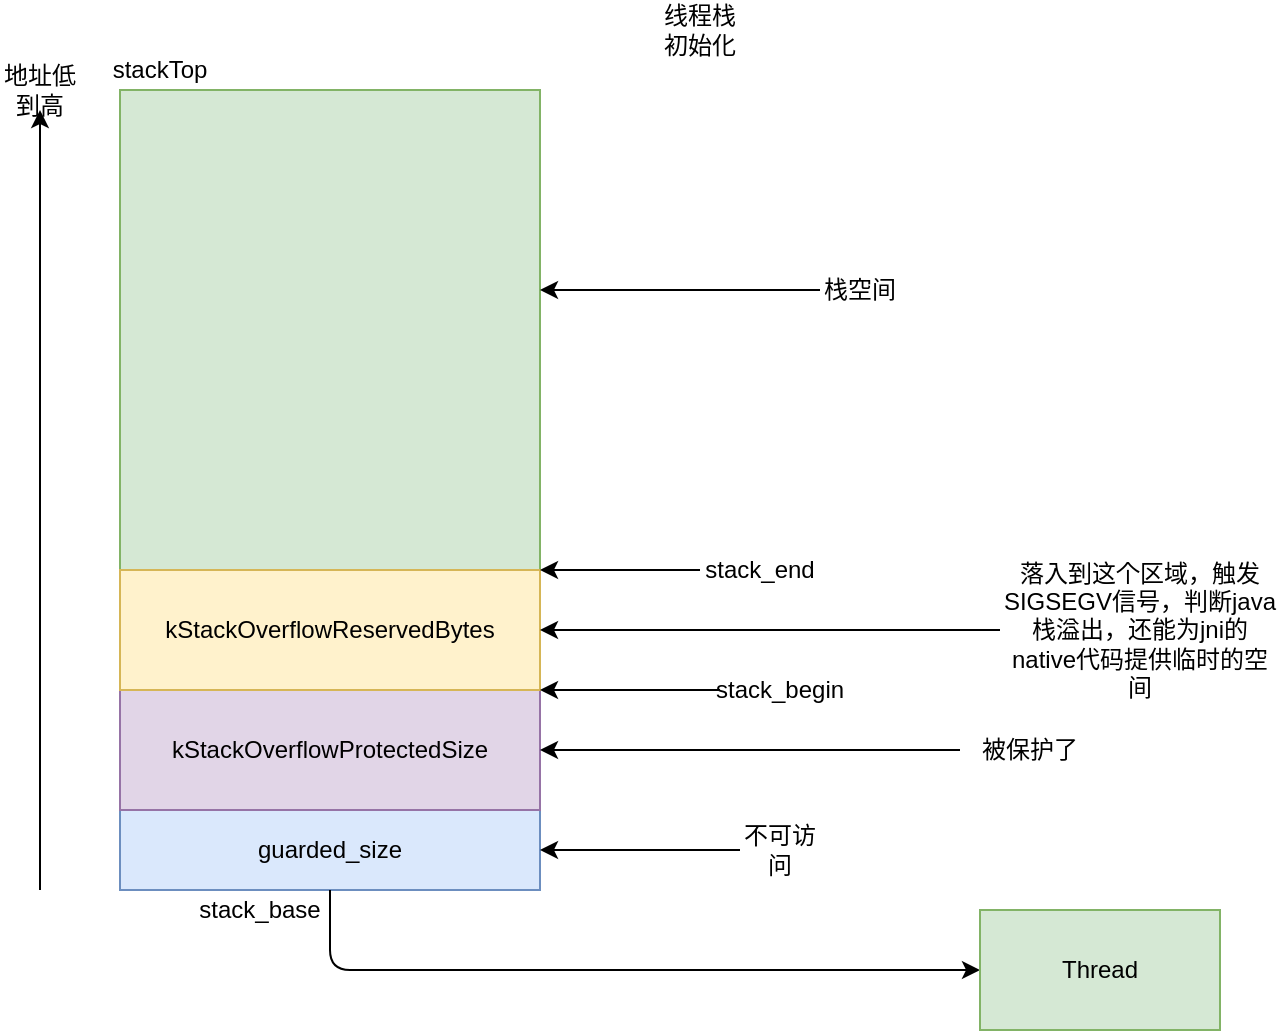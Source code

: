 <mxfile version="14.9.5" type="device" pages="42"><diagram id="_CIYzLXEuvgE5zjD-7Vb" name="Thread alloc"><mxGraphModel dx="2013" dy="722" grid="1" gridSize="10" guides="1" tooltips="1" connect="1" arrows="1" fold="1" page="1" pageScale="1" pageWidth="827" pageHeight="1169" math="0" shadow="0"><root><mxCell id="0"/><mxCell id="1" parent="0"/><mxCell id="nYamAXRRWrC2lKDMEn1m-1" value="" style="rounded=0;whiteSpace=wrap;html=1;fillColor=#d5e8d4;strokeColor=#82b366;" parent="1" vertex="1"><mxGeometry x="150" y="60" width="210" height="400" as="geometry"/></mxCell><mxCell id="nYamAXRRWrC2lKDMEn1m-2" value="stackTop" style="text;html=1;strokeColor=none;fillColor=none;align=center;verticalAlign=middle;whiteSpace=wrap;rounded=0;" parent="1" vertex="1"><mxGeometry x="150" y="40" width="40" height="20" as="geometry"/></mxCell><mxCell id="nYamAXRRWrC2lKDMEn1m-3" value="stack_base" style="text;html=1;strokeColor=none;fillColor=none;align=center;verticalAlign=middle;whiteSpace=wrap;rounded=0;" parent="1" vertex="1"><mxGeometry x="200" y="460" width="40" height="20" as="geometry"/></mxCell><mxCell id="nYamAXRRWrC2lKDMEn1m-4" value="guarded_size" style="rounded=0;whiteSpace=wrap;html=1;fillColor=#dae8fc;strokeColor=#6c8ebf;" parent="1" vertex="1"><mxGeometry x="150" y="420" width="210" height="40" as="geometry"/></mxCell><mxCell id="nYamAXRRWrC2lKDMEn1m-5" value="kStackOverflowProtectedSize" style="rounded=0;whiteSpace=wrap;html=1;fillColor=#e1d5e7;strokeColor=#9673a6;" parent="1" vertex="1"><mxGeometry x="150" y="360" width="210" height="60" as="geometry"/></mxCell><mxCell id="nYamAXRRWrC2lKDMEn1m-6" value="kStackOverflowReservedBytes" style="rounded=0;whiteSpace=wrap;html=1;fillColor=#fff2cc;strokeColor=#d6b656;" parent="1" vertex="1"><mxGeometry x="150" y="300" width="210" height="60" as="geometry"/></mxCell><mxCell id="nYamAXRRWrC2lKDMEn1m-7" value="" style="endArrow=classic;html=1;entryX=1;entryY=0.5;entryDx=0;entryDy=0;exitX=0;exitY=0.5;exitDx=0;exitDy=0;" parent="1" source="nYamAXRRWrC2lKDMEn1m-8" target="nYamAXRRWrC2lKDMEn1m-4" edge="1"><mxGeometry width="50" height="50" relative="1" as="geometry"><mxPoint x="450" y="420" as="sourcePoint"/><mxPoint x="440" y="270" as="targetPoint"/></mxGeometry></mxCell><mxCell id="nYamAXRRWrC2lKDMEn1m-8" value="不可访问" style="text;html=1;strokeColor=none;fillColor=none;align=center;verticalAlign=middle;whiteSpace=wrap;rounded=0;" parent="1" vertex="1"><mxGeometry x="460" y="430" width="40" height="20" as="geometry"/></mxCell><mxCell id="nYamAXRRWrC2lKDMEn1m-11" value="" style="endArrow=classic;html=1;exitX=0.5;exitY=1;exitDx=0;exitDy=0;" parent="1" source="nYamAXRRWrC2lKDMEn1m-4" target="nYamAXRRWrC2lKDMEn1m-12" edge="1"><mxGeometry width="50" height="50" relative="1" as="geometry"><mxPoint x="390" y="320" as="sourcePoint"/><mxPoint x="640" y="500" as="targetPoint"/><Array as="points"><mxPoint x="255" y="500"/></Array></mxGeometry></mxCell><mxCell id="nYamAXRRWrC2lKDMEn1m-12" value="Thread" style="rounded=0;whiteSpace=wrap;html=1;fillColor=#d5e8d4;strokeColor=#82b366;" parent="1" vertex="1"><mxGeometry x="580" y="470" width="120" height="60" as="geometry"/></mxCell><mxCell id="nYamAXRRWrC2lKDMEn1m-13" value="" style="endArrow=classic;html=1;" parent="1" target="nYamAXRRWrC2lKDMEn1m-14" edge="1"><mxGeometry width="50" height="50" relative="1" as="geometry"><mxPoint x="110" y="460" as="sourcePoint"/><mxPoint x="110" y="60" as="targetPoint"/></mxGeometry></mxCell><mxCell id="nYamAXRRWrC2lKDMEn1m-14" value="地址低到高" style="text;html=1;strokeColor=none;fillColor=none;align=center;verticalAlign=middle;whiteSpace=wrap;rounded=0;" parent="1" vertex="1"><mxGeometry x="90" y="50" width="40" height="20" as="geometry"/></mxCell><mxCell id="nYamAXRRWrC2lKDMEn1m-15" value="线程栈初始化" style="text;html=1;strokeColor=none;fillColor=none;align=center;verticalAlign=middle;whiteSpace=wrap;rounded=0;" parent="1" vertex="1"><mxGeometry x="420" y="20" width="40" height="20" as="geometry"/></mxCell><mxCell id="nYamAXRRWrC2lKDMEn1m-16" value="" style="endArrow=classic;html=1;entryX=1;entryY=1;entryDx=0;entryDy=0;exitX=0;exitY=0.5;exitDx=0;exitDy=0;" parent="1" source="nYamAXRRWrC2lKDMEn1m-17" target="nYamAXRRWrC2lKDMEn1m-6" edge="1"><mxGeometry width="50" height="50" relative="1" as="geometry"><mxPoint x="440" y="360" as="sourcePoint"/><mxPoint x="440" y="230" as="targetPoint"/></mxGeometry></mxCell><mxCell id="nYamAXRRWrC2lKDMEn1m-17" value="stack_begin" style="text;html=1;strokeColor=none;fillColor=none;align=center;verticalAlign=middle;whiteSpace=wrap;rounded=0;" parent="1" vertex="1"><mxGeometry x="450" y="350" width="60" height="20" as="geometry"/></mxCell><mxCell id="nYamAXRRWrC2lKDMEn1m-18" value="" style="endArrow=classic;html=1;entryX=1;entryY=0;entryDx=0;entryDy=0;" parent="1" target="nYamAXRRWrC2lKDMEn1m-6" edge="1"><mxGeometry width="50" height="50" relative="1" as="geometry"><mxPoint x="440" y="300" as="sourcePoint"/><mxPoint x="440" y="230" as="targetPoint"/></mxGeometry></mxCell><mxCell id="nYamAXRRWrC2lKDMEn1m-19" value="stack_end" style="text;html=1;strokeColor=none;fillColor=none;align=center;verticalAlign=middle;whiteSpace=wrap;rounded=0;" parent="1" vertex="1"><mxGeometry x="450" y="290" width="40" height="20" as="geometry"/></mxCell><mxCell id="nYamAXRRWrC2lKDMEn1m-20" value="" style="endArrow=classic;html=1;entryX=1;entryY=0.5;entryDx=0;entryDy=0;exitX=0;exitY=0.5;exitDx=0;exitDy=0;" parent="1" source="nYamAXRRWrC2lKDMEn1m-21" target="nYamAXRRWrC2lKDMEn1m-5" edge="1"><mxGeometry width="50" height="50" relative="1" as="geometry"><mxPoint x="450" y="390" as="sourcePoint"/><mxPoint x="440" y="230" as="targetPoint"/></mxGeometry></mxCell><mxCell id="nYamAXRRWrC2lKDMEn1m-21" value="被保护了" style="text;html=1;strokeColor=none;fillColor=none;align=center;verticalAlign=middle;whiteSpace=wrap;rounded=0;" parent="1" vertex="1"><mxGeometry x="570" y="380" width="70" height="20" as="geometry"/></mxCell><mxCell id="nYamAXRRWrC2lKDMEn1m-22" value="" style="endArrow=classic;html=1;entryX=1;entryY=0.5;entryDx=0;entryDy=0;exitX=0;exitY=0.5;exitDx=0;exitDy=0;" parent="1" source="nYamAXRRWrC2lKDMEn1m-23" target="nYamAXRRWrC2lKDMEn1m-6" edge="1"><mxGeometry width="50" height="50" relative="1" as="geometry"><mxPoint x="440" y="330" as="sourcePoint"/><mxPoint x="440" y="220" as="targetPoint"/></mxGeometry></mxCell><mxCell id="nYamAXRRWrC2lKDMEn1m-23" value="落入到这个区域，触发SIGSEGV信号，判断java栈溢出，还能为jni的native代码提供临时的空间" style="text;html=1;strokeColor=none;fillColor=none;align=center;verticalAlign=middle;whiteSpace=wrap;rounded=0;" parent="1" vertex="1"><mxGeometry x="590" y="320" width="140" height="20" as="geometry"/></mxCell><mxCell id="nYamAXRRWrC2lKDMEn1m-27" value="" style="endArrow=classic;html=1;entryX=1;entryY=0.25;entryDx=0;entryDy=0;exitX=0;exitY=0.5;exitDx=0;exitDy=0;" parent="1" source="nYamAXRRWrC2lKDMEn1m-28" target="nYamAXRRWrC2lKDMEn1m-1" edge="1"><mxGeometry width="50" height="50" relative="1" as="geometry"><mxPoint x="500" y="160" as="sourcePoint"/><mxPoint x="440" y="190" as="targetPoint"/></mxGeometry></mxCell><mxCell id="nYamAXRRWrC2lKDMEn1m-28" value="栈空间" style="text;html=1;strokeColor=none;fillColor=none;align=center;verticalAlign=middle;whiteSpace=wrap;rounded=0;" parent="1" vertex="1"><mxGeometry x="500" y="150" width="40" height="20" as="geometry"/></mxCell></root></mxGraphModel></diagram><diagram id="mKQF7vPvTf0n-QXu-68E" name="内存位图"><mxGraphModel dx="946" dy="575" grid="1" gridSize="10" guides="1" tooltips="1" connect="1" arrows="1" fold="1" page="1" pageScale="1" pageWidth="827" pageHeight="1169" math="0" shadow="0"><root><mxCell id="YsgQ2I5Xc4PlSbifwTGn-0"/><mxCell id="YsgQ2I5Xc4PlSbifwTGn-1" parent="YsgQ2I5Xc4PlSbifwTGn-0"/><mxCell id="YsgQ2I5Xc4PlSbifwTGn-2" value="内存位图" style="text;html=1;strokeColor=none;fillColor=none;align=center;verticalAlign=middle;whiteSpace=wrap;rounded=0;" parent="YsgQ2I5Xc4PlSbifwTGn-1" vertex="1"><mxGeometry x="30" y="30" width="70" height="20" as="geometry"/></mxCell><mxCell id="YsgQ2I5Xc4PlSbifwTGn-44" value="" style="edgeStyle=orthogonalEdgeStyle;rounded=0;orthogonalLoop=1;jettySize=auto;html=1;" parent="YsgQ2I5Xc4PlSbifwTGn-1" source="YsgQ2I5Xc4PlSbifwTGn-4" target="YsgQ2I5Xc4PlSbifwTGn-31" edge="1"><mxGeometry relative="1" as="geometry"/></mxCell><mxCell id="YsgQ2I5Xc4PlSbifwTGn-58" value="" style="edgeStyle=orthogonalEdgeStyle;rounded=0;orthogonalLoop=1;jettySize=auto;html=1;" parent="YsgQ2I5Xc4PlSbifwTGn-1" source="YsgQ2I5Xc4PlSbifwTGn-4" target="YsgQ2I5Xc4PlSbifwTGn-45" edge="1"><mxGeometry relative="1" as="geometry"/></mxCell><mxCell id="YsgQ2I5Xc4PlSbifwTGn-31" value="" style="shape=table;html=1;whiteSpace=wrap;startSize=0;container=1;collapsible=0;childLayout=tableLayout;fillColor=#fff2cc;strokeColor=#d6b656;" parent="YsgQ2I5Xc4PlSbifwTGn-1" vertex="1"><mxGeometry x="324" y="110" width="180" height="40" as="geometry"/></mxCell><mxCell id="YsgQ2I5Xc4PlSbifwTGn-32" value="" style="shape=partialRectangle;html=1;whiteSpace=wrap;collapsible=0;dropTarget=0;pointerEvents=0;fillColor=none;top=0;left=0;bottom=0;right=0;points=[[0,0.5],[1,0.5]];portConstraint=eastwest;" parent="YsgQ2I5Xc4PlSbifwTGn-31" vertex="1"><mxGeometry width="180" height="40" as="geometry"/></mxCell><mxCell id="YsgQ2I5Xc4PlSbifwTGn-33" value="" style="shape=partialRectangle;html=1;whiteSpace=wrap;connectable=0;fillColor=none;top=0;left=0;bottom=0;right=0;overflow=hidden;" parent="YsgQ2I5Xc4PlSbifwTGn-32" vertex="1"><mxGeometry width="60" height="40" as="geometry"/></mxCell><mxCell id="YsgQ2I5Xc4PlSbifwTGn-34" value="" style="shape=partialRectangle;html=1;whiteSpace=wrap;connectable=0;fillColor=none;top=0;left=0;bottom=0;right=0;overflow=hidden;" parent="YsgQ2I5Xc4PlSbifwTGn-32" vertex="1"><mxGeometry x="60" width="60" height="40" as="geometry"/></mxCell><mxCell id="YsgQ2I5Xc4PlSbifwTGn-35" value="" style="shape=partialRectangle;html=1;whiteSpace=wrap;connectable=0;fillColor=none;top=0;left=0;bottom=0;right=0;overflow=hidden;" parent="YsgQ2I5Xc4PlSbifwTGn-32" vertex="1"><mxGeometry x="120" width="60" height="40" as="geometry"/></mxCell><mxCell id="YsgQ2I5Xc4PlSbifwTGn-59" value="obj1" style="ellipse;whiteSpace=wrap;html=1;aspect=fixed;" parent="YsgQ2I5Xc4PlSbifwTGn-1" vertex="1"><mxGeometry x="290" y="20" width="50" height="50" as="geometry"/></mxCell><mxCell id="YsgQ2I5Xc4PlSbifwTGn-60" value="obj1" style="ellipse;whiteSpace=wrap;html=1;aspect=fixed;" parent="YsgQ2I5Xc4PlSbifwTGn-1" vertex="1"><mxGeometry x="389" y="20" width="50" height="50" as="geometry"/></mxCell><mxCell id="YsgQ2I5Xc4PlSbifwTGn-61" value="obj1" style="ellipse;whiteSpace=wrap;html=1;aspect=fixed;" parent="YsgQ2I5Xc4PlSbifwTGn-1" vertex="1"><mxGeometry x="490" y="20" width="50" height="50" as="geometry"/></mxCell><mxCell id="YsgQ2I5Xc4PlSbifwTGn-45" value="" style="shape=table;html=1;whiteSpace=wrap;startSize=0;container=1;collapsible=0;childLayout=tableLayout;fillColor=#dae8fc;strokeColor=#6c8ebf;" parent="YsgQ2I5Xc4PlSbifwTGn-1" vertex="1"><mxGeometry x="324" y="340" width="180" height="40" as="geometry"/></mxCell><mxCell id="YsgQ2I5Xc4PlSbifwTGn-46" value="" style="shape=partialRectangle;html=1;whiteSpace=wrap;collapsible=0;dropTarget=0;pointerEvents=0;fillColor=none;top=0;left=0;bottom=0;right=0;points=[[0,0.5],[1,0.5]];portConstraint=eastwest;" parent="YsgQ2I5Xc4PlSbifwTGn-45" vertex="1"><mxGeometry width="180" height="40" as="geometry"/></mxCell><mxCell id="YsgQ2I5Xc4PlSbifwTGn-47" value="4kb" style="shape=partialRectangle;html=1;whiteSpace=wrap;connectable=0;fillColor=none;top=0;left=0;bottom=0;right=0;overflow=hidden;" parent="YsgQ2I5Xc4PlSbifwTGn-46" vertex="1"><mxGeometry width="60" height="40" as="geometry"/></mxCell><mxCell id="YsgQ2I5Xc4PlSbifwTGn-48" value="&lt;span&gt;4kb&lt;/span&gt;" style="shape=partialRectangle;html=1;whiteSpace=wrap;connectable=0;fillColor=none;top=0;left=0;bottom=0;right=0;overflow=hidden;" parent="YsgQ2I5Xc4PlSbifwTGn-46" vertex="1"><mxGeometry x="60" width="60" height="40" as="geometry"/></mxCell><mxCell id="YsgQ2I5Xc4PlSbifwTGn-49" value="&lt;span&gt;4kb&lt;/span&gt;" style="shape=partialRectangle;html=1;whiteSpace=wrap;connectable=0;fillColor=none;top=0;left=0;bottom=0;right=0;overflow=hidden;" parent="YsgQ2I5Xc4PlSbifwTGn-46" vertex="1"><mxGeometry x="120" width="60" height="40" as="geometry"/></mxCell><mxCell id="YsgQ2I5Xc4PlSbifwTGn-4" value="" style="shape=table;html=1;whiteSpace=wrap;startSize=0;container=1;collapsible=0;childLayout=tableLayout;fillColor=#d5e8d4;strokeColor=#82b366;" parent="YsgQ2I5Xc4PlSbifwTGn-1" vertex="1"><mxGeometry x="324" y="230" width="180" height="40" as="geometry"/></mxCell><mxCell id="YsgQ2I5Xc4PlSbifwTGn-5" value="" style="shape=partialRectangle;html=1;whiteSpace=wrap;collapsible=0;dropTarget=0;pointerEvents=0;fillColor=none;top=0;left=0;bottom=0;right=0;points=[[0,0.5],[1,0.5]];portConstraint=eastwest;" parent="YsgQ2I5Xc4PlSbifwTGn-4" vertex="1"><mxGeometry width="180" height="40" as="geometry"/></mxCell><mxCell id="YsgQ2I5Xc4PlSbifwTGn-6" value="0" style="shape=partialRectangle;html=1;whiteSpace=wrap;connectable=0;fillColor=none;top=0;left=0;bottom=0;right=0;overflow=hidden;" parent="YsgQ2I5Xc4PlSbifwTGn-5" vertex="1"><mxGeometry width="60" height="40" as="geometry"/></mxCell><mxCell id="YsgQ2I5Xc4PlSbifwTGn-7" value="1" style="shape=partialRectangle;html=1;whiteSpace=wrap;connectable=0;fillColor=none;top=0;left=0;bottom=0;right=0;overflow=hidden;" parent="YsgQ2I5Xc4PlSbifwTGn-5" vertex="1"><mxGeometry x="60" width="60" height="40" as="geometry"/></mxCell><mxCell id="YsgQ2I5Xc4PlSbifwTGn-8" value="...." style="shape=partialRectangle;html=1;whiteSpace=wrap;connectable=0;fillColor=none;top=0;left=0;bottom=0;right=0;overflow=hidden;" parent="YsgQ2I5Xc4PlSbifwTGn-5" vertex="1"><mxGeometry x="120" width="60" height="40" as="geometry"/></mxCell><mxCell id="YsgQ2I5Xc4PlSbifwTGn-62" value="p1" style="text;html=1;strokeColor=none;fillColor=none;align=center;verticalAlign=middle;whiteSpace=wrap;rounded=0;" parent="YsgQ2I5Xc4PlSbifwTGn-1" vertex="1"><mxGeometry x="310" y="160" width="40" height="20" as="geometry"/></mxCell><mxCell id="YsgQ2I5Xc4PlSbifwTGn-63" value="" style="endArrow=classic;html=1;entryX=0.5;entryY=1;entryDx=0;entryDy=0;exitX=0.139;exitY=-0.05;exitDx=0;exitDy=0;exitPerimeter=0;" parent="YsgQ2I5Xc4PlSbifwTGn-1" source="YsgQ2I5Xc4PlSbifwTGn-32" target="YsgQ2I5Xc4PlSbifwTGn-59" edge="1"><mxGeometry width="50" height="50" relative="1" as="geometry"><mxPoint x="390" y="280" as="sourcePoint"/><mxPoint x="440" y="230" as="targetPoint"/></mxGeometry></mxCell><mxCell id="YsgQ2I5Xc4PlSbifwTGn-64" value="" style="endArrow=classic;html=1;entryX=0.5;entryY=1;entryDx=0;entryDy=0;exitX=0.494;exitY=0;exitDx=0;exitDy=0;exitPerimeter=0;" parent="YsgQ2I5Xc4PlSbifwTGn-1" source="YsgQ2I5Xc4PlSbifwTGn-32" target="YsgQ2I5Xc4PlSbifwTGn-60" edge="1"><mxGeometry width="50" height="50" relative="1" as="geometry"><mxPoint x="359.02" y="118" as="sourcePoint"/><mxPoint x="325" y="80" as="targetPoint"/></mxGeometry></mxCell><mxCell id="YsgQ2I5Xc4PlSbifwTGn-65" value="" style="endArrow=classic;html=1;entryX=0.5;entryY=1;entryDx=0;entryDy=0;exitX=0.867;exitY=0;exitDx=0;exitDy=0;exitPerimeter=0;" parent="YsgQ2I5Xc4PlSbifwTGn-1" source="YsgQ2I5Xc4PlSbifwTGn-32" target="YsgQ2I5Xc4PlSbifwTGn-61" edge="1"><mxGeometry width="50" height="50" relative="1" as="geometry"><mxPoint x="422.92" y="120" as="sourcePoint"/><mxPoint x="424" y="80" as="targetPoint"/></mxGeometry></mxCell><mxCell id="YsgQ2I5Xc4PlSbifwTGn-66" value="存储指针" style="text;html=1;strokeColor=none;fillColor=none;align=center;verticalAlign=middle;whiteSpace=wrap;rounded=0;" parent="YsgQ2I5Xc4PlSbifwTGn-1" vertex="1"><mxGeometry x="260" y="120" width="40" height="20" as="geometry"/></mxCell><mxCell id="YsgQ2I5Xc4PlSbifwTGn-67" value="p2" style="text;html=1;strokeColor=none;fillColor=none;align=center;verticalAlign=middle;whiteSpace=wrap;rounded=0;" parent="YsgQ2I5Xc4PlSbifwTGn-1" vertex="1"><mxGeometry x="324" y="390" width="40" height="20" as="geometry"/></mxCell><mxCell id="YsgQ2I5Xc4PlSbifwTGn-68" value="存储4kb的页" style="text;html=1;strokeColor=none;fillColor=none;align=center;verticalAlign=middle;whiteSpace=wrap;rounded=0;" parent="YsgQ2I5Xc4PlSbifwTGn-1" vertex="1"><mxGeometry x="240" y="350" width="70" height="20" as="geometry"/></mxCell><mxCell id="YsgQ2I5Xc4PlSbifwTGn-69" value="位图" style="text;html=1;strokeColor=none;fillColor=none;align=center;verticalAlign=middle;whiteSpace=wrap;rounded=0;" parent="YsgQ2I5Xc4PlSbifwTGn-1" vertex="1"><mxGeometry x="250" y="250" width="40" height="20" as="geometry"/></mxCell><mxCell id="YsgQ2I5Xc4PlSbifwTGn-70" value="位图存储是以4字节为单位" style="text;html=1;strokeColor=none;fillColor=none;align=center;verticalAlign=middle;whiteSpace=wrap;rounded=0;" parent="YsgQ2I5Xc4PlSbifwTGn-1" vertex="1"><mxGeometry x="565" y="240" width="170" height="20" as="geometry"/></mxCell><mxCell id="YsgQ2I5Xc4PlSbifwTGn-71" value="1.通过当前的obj指针计算和堆的基地址偏移量" style="text;html=1;strokeColor=none;fillColor=none;align=center;verticalAlign=middle;whiteSpace=wrap;rounded=0;" parent="YsgQ2I5Xc4PlSbifwTGn-1" vertex="1"><mxGeometry x="540" y="270" width="200" height="20" as="geometry"/></mxCell><mxCell id="YsgQ2I5Xc4PlSbifwTGn-72" value="2. 通过偏移量，计算在位图的偏移量，最后存储偏移量" style="text;html=1;strokeColor=none;fillColor=none;align=center;verticalAlign=middle;whiteSpace=wrap;rounded=0;" parent="YsgQ2I5Xc4PlSbifwTGn-1" vertex="1"><mxGeometry x="550" y="300" width="200" height="20" as="geometry"/></mxCell></root></mxGraphModel></diagram><diagram id="oY7qU-C84puhSA-I6N5a" name="art虚拟机中的内存申请区域"><mxGraphModel dx="946" dy="575" grid="1" gridSize="10" guides="1" tooltips="1" connect="1" arrows="1" fold="1" page="1" pageScale="1" pageWidth="827" pageHeight="1169" math="0" shadow="0"><root><mxCell id="5Ki80G5AZxP54XeonG3a-0"/><mxCell id="5Ki80G5AZxP54XeonG3a-1" parent="5Ki80G5AZxP54XeonG3a-0"/><mxCell id="5Ki80G5AZxP54XeonG3a-2" value="art虚拟机中的内存申请区域" style="text;html=1;strokeColor=none;fillColor=none;align=center;verticalAlign=middle;whiteSpace=wrap;rounded=0;" parent="5Ki80G5AZxP54XeonG3a-1" vertex="1"><mxGeometry y="30" width="210" height="20" as="geometry"/></mxCell><mxCell id="5Ki80G5AZxP54XeonG3a-4" value="Space" style="html=1;" parent="5Ki80G5AZxP54XeonG3a-1" vertex="1"><mxGeometry x="140" y="110" width="110" height="50" as="geometry"/></mxCell><mxCell id="5Ki80G5AZxP54XeonG3a-5" value="DisContinuousSpace" style="html=1;" parent="5Ki80G5AZxP54XeonG3a-1" vertex="1"><mxGeometry x="40" y="220" width="110" height="50" as="geometry"/></mxCell><mxCell id="5Ki80G5AZxP54XeonG3a-6" value="ContinuousSpace" style="html=1;" parent="5Ki80G5AZxP54XeonG3a-1" vertex="1"><mxGeometry x="250" y="220" width="110" height="50" as="geometry"/></mxCell><mxCell id="5Ki80G5AZxP54XeonG3a-7" value="Extends" style="endArrow=block;endSize=16;endFill=0;html=1;exitX=0.5;exitY=0;exitDx=0;exitDy=0;entryX=0.5;entryY=1;entryDx=0;entryDy=0;" parent="5Ki80G5AZxP54XeonG3a-1" source="5Ki80G5AZxP54XeonG3a-5" target="5Ki80G5AZxP54XeonG3a-4" edge="1"><mxGeometry width="160" relative="1" as="geometry"><mxPoint x="330" y="250" as="sourcePoint"/><mxPoint x="490" y="250" as="targetPoint"/></mxGeometry></mxCell><mxCell id="5Ki80G5AZxP54XeonG3a-8" value="Extends" style="endArrow=block;endSize=16;endFill=0;html=1;exitX=0.5;exitY=0;exitDx=0;exitDy=0;entryX=0.5;entryY=1;entryDx=0;entryDy=0;" parent="5Ki80G5AZxP54XeonG3a-1" source="5Ki80G5AZxP54XeonG3a-6" target="5Ki80G5AZxP54XeonG3a-4" edge="1"><mxGeometry width="160" relative="1" as="geometry"><mxPoint x="105" y="230" as="sourcePoint"/><mxPoint x="205" y="170" as="targetPoint"/></mxGeometry></mxCell><mxCell id="5Ki80G5AZxP54XeonG3a-9" value="MemMapSpace" style="html=1;" parent="5Ki80G5AZxP54XeonG3a-1" vertex="1"><mxGeometry x="440" y="220" width="110" height="50" as="geometry"/></mxCell><mxCell id="5Ki80G5AZxP54XeonG3a-10" value="Extends" style="endArrow=block;endSize=16;endFill=0;html=1;exitX=0;exitY=0.5;exitDx=0;exitDy=0;entryX=1;entryY=0.5;entryDx=0;entryDy=0;" parent="5Ki80G5AZxP54XeonG3a-1" source="5Ki80G5AZxP54XeonG3a-9" target="5Ki80G5AZxP54XeonG3a-6" edge="1"><mxGeometry width="160" relative="1" as="geometry"><mxPoint x="105" y="230" as="sourcePoint"/><mxPoint x="205" y="170" as="targetPoint"/></mxGeometry></mxCell><mxCell id="5Ki80G5AZxP54XeonG3a-11" value="ImageSpace" style="html=1;" parent="5Ki80G5AZxP54XeonG3a-1" vertex="1"><mxGeometry x="359" y="340" width="110" height="50" as="geometry"/></mxCell><mxCell id="5Ki80G5AZxP54XeonG3a-12" value="Extends" style="endArrow=block;endSize=16;endFill=0;html=1;exitX=0.5;exitY=0;exitDx=0;exitDy=0;entryX=0.5;entryY=1;entryDx=0;entryDy=0;" parent="5Ki80G5AZxP54XeonG3a-1" source="5Ki80G5AZxP54XeonG3a-11" target="5Ki80G5AZxP54XeonG3a-9" edge="1"><mxGeometry width="160" relative="1" as="geometry"><mxPoint x="450" y="255" as="sourcePoint"/><mxPoint x="370" y="255" as="targetPoint"/></mxGeometry></mxCell><mxCell id="5Ki80G5AZxP54XeonG3a-13" value="AllocSpace" style="html=1;" parent="5Ki80G5AZxP54XeonG3a-1" vertex="1"><mxGeometry x="585" y="120" width="110" height="50" as="geometry"/></mxCell><mxCell id="5Ki80G5AZxP54XeonG3a-14" value="ContinuousMemMapSpace" style="html=1;" parent="5Ki80G5AZxP54XeonG3a-1" vertex="1"><mxGeometry x="550" y="350" width="180" height="50" as="geometry"/></mxCell><mxCell id="5Ki80G5AZxP54XeonG3a-15" value="Extends" style="endArrow=block;endSize=16;endFill=0;html=1;exitX=0.5;exitY=0;exitDx=0;exitDy=0;entryX=0.5;entryY=1;entryDx=0;entryDy=0;" parent="5Ki80G5AZxP54XeonG3a-1" source="5Ki80G5AZxP54XeonG3a-14" target="5Ki80G5AZxP54XeonG3a-9" edge="1"><mxGeometry width="160" relative="1" as="geometry"><mxPoint x="424" y="350" as="sourcePoint"/><mxPoint x="505" y="280" as="targetPoint"/></mxGeometry></mxCell><mxCell id="5Ki80G5AZxP54XeonG3a-16" value="Extends" style="endArrow=block;endSize=16;endFill=0;html=1;exitX=0.5;exitY=0;exitDx=0;exitDy=0;entryX=0.5;entryY=1;entryDx=0;entryDy=0;" parent="5Ki80G5AZxP54XeonG3a-1" source="5Ki80G5AZxP54XeonG3a-14" target="5Ki80G5AZxP54XeonG3a-13" edge="1"><mxGeometry width="160" relative="1" as="geometry"><mxPoint x="650" y="360" as="sourcePoint"/><mxPoint x="505" y="280" as="targetPoint"/></mxGeometry></mxCell><mxCell id="5Ki80G5AZxP54XeonG3a-17" value="MallocSpace" style="html=1;" parent="5Ki80G5AZxP54XeonG3a-1" vertex="1"><mxGeometry x="380" y="480" width="110" height="50" as="geometry"/></mxCell><mxCell id="5Ki80G5AZxP54XeonG3a-18" value="RegionSpace" style="html=1;" parent="5Ki80G5AZxP54XeonG3a-1" vertex="1"><mxGeometry x="540" y="480" width="110" height="50" as="geometry"/></mxCell><mxCell id="5Ki80G5AZxP54XeonG3a-19" value="BumpPointerSpace" style="html=1;" parent="5Ki80G5AZxP54XeonG3a-1" vertex="1"><mxGeometry x="690" y="480" width="110" height="50" as="geometry"/></mxCell><mxCell id="5Ki80G5AZxP54XeonG3a-20" value="Extends" style="endArrow=block;endSize=16;endFill=0;html=1;exitX=0.5;exitY=0;exitDx=0;exitDy=0;entryX=0.5;entryY=1;entryDx=0;entryDy=0;" parent="5Ki80G5AZxP54XeonG3a-1" source="5Ki80G5AZxP54XeonG3a-17" target="5Ki80G5AZxP54XeonG3a-14" edge="1"><mxGeometry width="160" relative="1" as="geometry"><mxPoint x="424" y="350" as="sourcePoint"/><mxPoint x="505" y="280" as="targetPoint"/></mxGeometry></mxCell><mxCell id="5Ki80G5AZxP54XeonG3a-21" value="Extends" style="endArrow=block;endSize=16;endFill=0;html=1;exitX=0.5;exitY=0;exitDx=0;exitDy=0;" parent="5Ki80G5AZxP54XeonG3a-1" source="5Ki80G5AZxP54XeonG3a-18" edge="1"><mxGeometry width="160" relative="1" as="geometry"><mxPoint x="445" y="490" as="sourcePoint"/><mxPoint x="640" y="400" as="targetPoint"/></mxGeometry></mxCell><mxCell id="5Ki80G5AZxP54XeonG3a-22" value="Extends" style="endArrow=block;endSize=16;endFill=0;html=1;exitX=0.5;exitY=0;exitDx=0;exitDy=0;entryX=0.5;entryY=1;entryDx=0;entryDy=0;" parent="5Ki80G5AZxP54XeonG3a-1" source="5Ki80G5AZxP54XeonG3a-19" target="5Ki80G5AZxP54XeonG3a-14" edge="1"><mxGeometry width="160" relative="1" as="geometry"><mxPoint x="595" y="490" as="sourcePoint"/><mxPoint x="650" y="410" as="targetPoint"/></mxGeometry></mxCell><mxCell id="5Ki80G5AZxP54XeonG3a-23" value="DlMallocSpace" style="html=1;" parent="5Ki80G5AZxP54XeonG3a-1" vertex="1"><mxGeometry x="270" y="585" width="110" height="50" as="geometry"/></mxCell><mxCell id="5Ki80G5AZxP54XeonG3a-24" value="RosAllocSpace" style="html=1;" parent="5Ki80G5AZxP54XeonG3a-1" vertex="1"><mxGeometry x="420" y="585" width="110" height="50" as="geometry"/></mxCell><mxCell id="5Ki80G5AZxP54XeonG3a-25" value="Extends" style="endArrow=block;endSize=16;endFill=0;html=1;exitX=0.5;exitY=0;exitDx=0;exitDy=0;entryX=0.5;entryY=1;entryDx=0;entryDy=0;" parent="5Ki80G5AZxP54XeonG3a-1" source="5Ki80G5AZxP54XeonG3a-23" target="5Ki80G5AZxP54XeonG3a-17" edge="1"><mxGeometry width="160" relative="1" as="geometry"><mxPoint x="445" y="490" as="sourcePoint"/><mxPoint x="650" y="410" as="targetPoint"/></mxGeometry></mxCell><mxCell id="5Ki80G5AZxP54XeonG3a-26" value="Extends" style="endArrow=block;endSize=16;endFill=0;html=1;exitX=0.5;exitY=0;exitDx=0;exitDy=0;entryX=0.5;entryY=1;entryDx=0;entryDy=0;" parent="5Ki80G5AZxP54XeonG3a-1" source="5Ki80G5AZxP54XeonG3a-24" target="5Ki80G5AZxP54XeonG3a-17" edge="1"><mxGeometry width="160" relative="1" as="geometry"><mxPoint x="335" y="595" as="sourcePoint"/><mxPoint x="445" y="540" as="targetPoint"/></mxGeometry></mxCell><mxCell id="LPowerNH2XYX5N5OmveD-0" value="ZygoteSpace" style="rounded=0;whiteSpace=wrap;html=1;" vertex="1" parent="5Ki80G5AZxP54XeonG3a-1"><mxGeometry x="170" y="470" width="120" height="60" as="geometry"/></mxCell><mxCell id="LPowerNH2XYX5N5OmveD-1" value="Extends" style="endArrow=block;endSize=16;endFill=0;html=1;exitX=0.5;exitY=0;exitDx=0;exitDy=0;entryX=0.5;entryY=1;entryDx=0;entryDy=0;" edge="1" parent="5Ki80G5AZxP54XeonG3a-1" source="LPowerNH2XYX5N5OmveD-0" target="5Ki80G5AZxP54XeonG3a-14"><mxGeometry width="160" relative="1" as="geometry"><mxPoint x="445" y="490" as="sourcePoint"/><mxPoint x="650" y="410" as="targetPoint"/></mxGeometry></mxCell></root></mxGraphModel></diagram><diagram id="BpbXg0YcSbR4OgFi9Et9" name="dex2oat生成的产物"><mxGraphModel dx="1773" dy="2913" grid="1" gridSize="10" guides="1" tooltips="1" connect="1" arrows="1" fold="1" page="1" pageScale="1" pageWidth="827" pageHeight="1169" math="0" shadow="0"><root><mxCell id="ll9wQ7dctCi8uyDwNPp--0"/><mxCell id="ll9wQ7dctCi8uyDwNPp--1" parent="ll9wQ7dctCi8uyDwNPp--0"/><mxCell id="ll9wQ7dctCi8uyDwNPp--2" value="" style="html=1;fillColor=#d5e8d4;strokeColor=#82b366;" parent="ll9wQ7dctCi8uyDwNPp--1" vertex="1"><mxGeometry x="290" y="60" width="170" height="70" as="geometry"/></mxCell><mxCell id="ll9wQ7dctCi8uyDwNPp--3" value="&lt;span&gt;jar/apk编译出来的文件&lt;/span&gt;" style="text;html=1;strokeColor=none;fillColor=none;align=center;verticalAlign=middle;whiteSpace=wrap;rounded=0;" parent="ll9wQ7dctCi8uyDwNPp--1" vertex="1"><mxGeometry x="310" y="60" width="130" height="20" as="geometry"/></mxCell><mxCell id="ll9wQ7dctCi8uyDwNPp--5" value="classes.dex" style="rounded=0;whiteSpace=wrap;html=1;fillColor=#fff2cc;strokeColor=#d6b656;" parent="ll9wQ7dctCi8uyDwNPp--1" vertex="1"><mxGeometry x="315" y="100" width="120" height="30" as="geometry"/></mxCell><mxCell id="ll9wQ7dctCi8uyDwNPp--7" value="" style="endArrow=classic;html=1;exitX=0.5;exitY=1;exitDx=0;exitDy=0;" parent="ll9wQ7dctCi8uyDwNPp--1" source="ll9wQ7dctCi8uyDwNPp--5" target="ll9wQ7dctCi8uyDwNPp--8" edge="1"><mxGeometry width="50" height="50" relative="1" as="geometry"><mxPoint x="390" y="280" as="sourcePoint"/><mxPoint x="375" y="240" as="targetPoint"/></mxGeometry></mxCell><mxCell id="ll9wQ7dctCi8uyDwNPp--8" value="经过PMS安装命令dex2oat" style="text;html=1;strokeColor=none;fillColor=none;align=center;verticalAlign=middle;whiteSpace=wrap;rounded=0;" parent="ll9wQ7dctCi8uyDwNPp--1" vertex="1"><mxGeometry x="272.5" y="170" width="205" height="20" as="geometry"/></mxCell><mxCell id="ll9wQ7dctCi8uyDwNPp--9" value="" style="rounded=0;whiteSpace=wrap;html=1;fillColor=#dae8fc;strokeColor=#6c8ebf;" parent="ll9wQ7dctCi8uyDwNPp--1" vertex="1"><mxGeometry x="-130" y="295" width="100" height="290" as="geometry"/></mxCell><mxCell id="ll9wQ7dctCi8uyDwNPp--10" value="" style="rounded=0;whiteSpace=wrap;html=1;fillColor=#dae8fc;strokeColor=#6c8ebf;" parent="ll9wQ7dctCi8uyDwNPp--1" vertex="1"><mxGeometry x="290" y="300" width="230" height="1000" as="geometry"/></mxCell><mxCell id="ll9wQ7dctCi8uyDwNPp--11" value="" style="rounded=0;whiteSpace=wrap;html=1;fillColor=#dae8fc;strokeColor=#6c8ebf;" parent="ll9wQ7dctCi8uyDwNPp--1" vertex="1"><mxGeometry x="557.5" y="240" width="100" height="130" as="geometry"/></mxCell><mxCell id="ll9wQ7dctCi8uyDwNPp--12" value="oat文件" style="text;html=1;strokeColor=none;fillColor=none;align=center;verticalAlign=middle;whiteSpace=wrap;rounded=0;" parent="ll9wQ7dctCi8uyDwNPp--1" vertex="1"><mxGeometry x="-130" y="300" width="50" height="20" as="geometry"/></mxCell><mxCell id="ll9wQ7dctCi8uyDwNPp--13" value="art文件" style="text;html=1;strokeColor=none;fillColor=none;align=center;verticalAlign=middle;whiteSpace=wrap;rounded=0;" parent="ll9wQ7dctCi8uyDwNPp--1" vertex="1"><mxGeometry x="290" y="300" width="70" height="20" as="geometry"/></mxCell><mxCell id="ll9wQ7dctCi8uyDwNPp--14" value="&lt;div style=&quot;text-align: left&quot;&gt;&lt;span style=&quot;font-size: 14px&quot;&gt;&lt;font color=&quot;#24292e&quot; face=&quot;-apple-system, system-ui, 微软雅黑, PingFang SC, Helvetica, Arial, Hiragino Sans GB, Microsoft YaHei, SimSun, 宋体, Heiti, 黑体, sans-serif&quot;&gt;odex文件&lt;/font&gt;&lt;/span&gt;&lt;/div&gt;" style="text;html=1;strokeColor=none;fillColor=none;align=center;verticalAlign=middle;whiteSpace=wrap;rounded=0;" parent="ll9wQ7dctCi8uyDwNPp--1" vertex="1"><mxGeometry x="557.5" y="240" width="70" height="20" as="geometry"/></mxCell><mxCell id="ll9wQ7dctCi8uyDwNPp--16" value="" style="rounded=0;whiteSpace=wrap;html=1;fillColor=#dae8fc;strokeColor=#6c8ebf;" parent="ll9wQ7dctCi8uyDwNPp--1" vertex="1"><mxGeometry x="690" y="250" width="100" height="130" as="geometry"/></mxCell><mxCell id="ll9wQ7dctCi8uyDwNPp--17" value="vdex" style="text;html=1;strokeColor=none;fillColor=none;align=center;verticalAlign=middle;whiteSpace=wrap;rounded=0;" parent="ll9wQ7dctCi8uyDwNPp--1" vertex="1"><mxGeometry x="690" y="250" width="40" height="20" as="geometry"/></mxCell><mxCell id="ll9wQ7dctCi8uyDwNPp--18" value="" style="endArrow=classic;html=1;exitX=0.5;exitY=1;exitDx=0;exitDy=0;entryX=0.5;entryY=0;entryDx=0;entryDy=0;" parent="ll9wQ7dctCi8uyDwNPp--1" source="ll9wQ7dctCi8uyDwNPp--8" target="ll9wQ7dctCi8uyDwNPp--9" edge="1"><mxGeometry width="50" height="50" relative="1" as="geometry"><mxPoint x="390" y="230" as="sourcePoint"/><mxPoint x="440" y="180" as="targetPoint"/></mxGeometry></mxCell><mxCell id="ll9wQ7dctCi8uyDwNPp--19" value="" style="endArrow=classic;html=1;exitX=0.5;exitY=1;exitDx=0;exitDy=0;entryX=0.75;entryY=0;entryDx=0;entryDy=0;" parent="ll9wQ7dctCi8uyDwNPp--1" source="ll9wQ7dctCi8uyDwNPp--8" target="ll9wQ7dctCi8uyDwNPp--13" edge="1"><mxGeometry width="50" height="50" relative="1" as="geometry"><mxPoint x="385" y="200" as="sourcePoint"/><mxPoint x="170" y="260" as="targetPoint"/></mxGeometry></mxCell><mxCell id="ll9wQ7dctCi8uyDwNPp--20" value="" style="endArrow=classic;html=1;entryX=0.5;entryY=0;entryDx=0;entryDy=0;exitX=0.5;exitY=1;exitDx=0;exitDy=0;" parent="ll9wQ7dctCi8uyDwNPp--1" source="ll9wQ7dctCi8uyDwNPp--8" target="ll9wQ7dctCi8uyDwNPp--11" edge="1"><mxGeometry width="50" height="50" relative="1" as="geometry"><mxPoint x="370" y="190" as="sourcePoint"/><mxPoint x="440" y="180" as="targetPoint"/></mxGeometry></mxCell><mxCell id="ll9wQ7dctCi8uyDwNPp--22" value="" style="endArrow=classic;html=1;entryX=0.5;entryY=0;entryDx=0;entryDy=0;exitX=0.5;exitY=1;exitDx=0;exitDy=0;" parent="ll9wQ7dctCi8uyDwNPp--1" source="ll9wQ7dctCi8uyDwNPp--8" target="ll9wQ7dctCi8uyDwNPp--16" edge="1"><mxGeometry width="50" height="50" relative="1" as="geometry"><mxPoint x="385" y="200" as="sourcePoint"/><mxPoint x="462.5" y="260" as="targetPoint"/></mxGeometry></mxCell><mxCell id="ll9wQ7dctCi8uyDwNPp--24" value="apk生成的优化过的的带了机械代码的文件" style="text;html=1;strokeColor=none;fillColor=none;align=center;verticalAlign=middle;whiteSpace=wrap;rounded=0;" parent="ll9wQ7dctCi8uyDwNPp--1" vertex="1"><mxGeometry x="550" y="390" width="115" height="20" as="geometry"/></mxCell><mxCell id="ll9wQ7dctCi8uyDwNPp--25" value="oat对odex的封装，系统虚拟机专用的elf文件" style="text;html=1;strokeColor=none;fillColor=none;align=center;verticalAlign=middle;whiteSpace=wrap;rounded=0;" parent="ll9wQ7dctCi8uyDwNPp--1" vertex="1"><mxGeometry x="-200" y="260" width="120" height="20" as="geometry"/></mxCell><mxCell id="ll9wQ7dctCi8uyDwNPp--26" value="apk中列出的字符串以及类在art中的表示" style="text;html=1;strokeColor=none;fillColor=none;align=center;verticalAlign=middle;whiteSpace=wrap;rounded=0;" parent="ll9wQ7dctCi8uyDwNPp--1" vertex="1"><mxGeometry x="365" y="260" width="75" height="20" as="geometry"/></mxCell><mxCell id="ll9wQ7dctCi8uyDwNPp--27" value="没有压缩过的dex代码以及为了加快验证速度的元数据" style="text;html=1;strokeColor=none;fillColor=none;align=center;verticalAlign=middle;whiteSpace=wrap;rounded=0;" parent="ll9wQ7dctCi8uyDwNPp--1" vertex="1"><mxGeometry x="700" y="400" width="110" height="20" as="geometry"/></mxCell><mxCell id="ll9wQ7dctCi8uyDwNPp--28" value="OatHeader" style="rounded=0;whiteSpace=wrap;html=1;fillColor=#fff2cc;strokeColor=#d6b656;" parent="ll9wQ7dctCi8uyDwNPp--1" vertex="1"><mxGeometry x="-130" y="320" width="100" height="30" as="geometry"/></mxCell><mxCell id="ll9wQ7dctCi8uyDwNPp--29" value="OatDexFile[0]" style="rounded=0;whiteSpace=wrap;html=1;fillColor=#fff2cc;strokeColor=#d6b656;" parent="ll9wQ7dctCi8uyDwNPp--1" vertex="1"><mxGeometry x="-130" y="350" width="100" height="30" as="geometry"/></mxCell><mxCell id="ll9wQ7dctCi8uyDwNPp--30" value="OatDexFile[1]" style="rounded=0;whiteSpace=wrap;html=1;fillColor=#fff2cc;strokeColor=#d6b656;" parent="ll9wQ7dctCi8uyDwNPp--1" vertex="1"><mxGeometry x="-130" y="380" width="100" height="30" as="geometry"/></mxCell><mxCell id="ll9wQ7dctCi8uyDwNPp--31" value="" style="rounded=0;whiteSpace=wrap;html=1;fillColor=#f8cecc;strokeColor=#b85450;" parent="ll9wQ7dctCi8uyDwNPp--1" vertex="1"><mxGeometry x="290" y="320" width="230" height="180" as="geometry"/></mxCell><mxCell id="ll9wQ7dctCi8uyDwNPp--32" value="selection_[&lt;a href=&quot;http://androidxref.com/7.0.0_r1/s?refs=kSectionObjects&amp;amp;project=art&quot; class=&quot;xer&quot; style=&quot;color: rgb(153 , 0 , 153) ; font-weight: bold ; font-style: italic&quot;&gt;kSectionObjects&lt;/a&gt;&lt;span&gt;]&lt;/span&gt;" style="rounded=0;whiteSpace=wrap;html=1;fillColor=#fff2cc;strokeColor=#d6b656;" parent="ll9wQ7dctCi8uyDwNPp--1" vertex="1"><mxGeometry x="290" y="500" width="230" height="30" as="geometry"/></mxCell><mxCell id="ll9wQ7dctCi8uyDwNPp--33" value="selection_[&lt;a href=&quot;http://androidxref.com/7.0.0_r1/s?refs=kSectionImageBitmap&amp;amp;project=art&quot; class=&quot;xer&quot; style=&quot;color: rgb(153 , 0 , 153) ; font-weight: bold ; font-style: italic&quot;&gt;kSectionImageBitmap&lt;/a&gt;&lt;span&gt;]&lt;/span&gt;" style="rounded=0;whiteSpace=wrap;html=1;fillColor=#fff2cc;strokeColor=#d6b656;" parent="ll9wQ7dctCi8uyDwNPp--1" vertex="1"><mxGeometry x="290" y="820" width="230" height="50" as="geometry"/></mxCell><mxCell id="ll9wQ7dctCi8uyDwNPp--34" value="selection_[&lt;a href=&quot;http://androidxref.com/7.0.0_r1/s?refs=kSectionArtFields&amp;amp;project=art&quot; class=&quot;xer&quot; style=&quot;color: rgb(153 , 0 , 153) ; font-weight: bold ; font-style: italic&quot;&gt;kSectionArtFields&lt;/a&gt;&lt;span&gt;]&lt;/span&gt;" style="rounded=0;whiteSpace=wrap;html=1;fillColor=#fff2cc;strokeColor=#d6b656;" parent="ll9wQ7dctCi8uyDwNPp--1" vertex="1"><mxGeometry x="290" y="530" width="230" height="30" as="geometry"/></mxCell><mxCell id="tnyw0PWfvSwGfK36JWzB-3" value="magic_:&quot;art\n&quot;" style="rounded=0;whiteSpace=wrap;html=1;fillColor=#d5e8d4;strokeColor=#82b366;" parent="ll9wQ7dctCi8uyDwNPp--1" vertex="1"><mxGeometry x="290" y="340" width="230" height="20" as="geometry"/></mxCell><mxCell id="tnyw0PWfvSwGfK36JWzB-4" value="ImageHeader" style="text;html=1;strokeColor=none;fillColor=none;align=center;verticalAlign=middle;whiteSpace=wrap;rounded=0;" parent="ll9wQ7dctCi8uyDwNPp--1" vertex="1"><mxGeometry x="310" y="320" width="40" height="20" as="geometry"/></mxCell><mxCell id="tnyw0PWfvSwGfK36JWzB-5" value="version_:&quot;029\0&quot;" style="rounded=0;whiteSpace=wrap;html=1;fillColor=#d5e8d4;strokeColor=#82b366;" parent="ll9wQ7dctCi8uyDwNPp--1" vertex="1"><mxGeometry x="290" y="360" width="230" height="20" as="geometry"/></mxCell><mxCell id="tnyw0PWfvSwGfK36JWzB-6" value="image_begin" style="rounded=0;whiteSpace=wrap;html=1;fillColor=#d5e8d4;strokeColor=#82b366;" parent="ll9wQ7dctCi8uyDwNPp--1" vertex="1"><mxGeometry x="290" y="380" width="230" height="20" as="geometry"/></mxCell><mxCell id="tnyw0PWfvSwGfK36JWzB-7" value="image_size_" style="rounded=0;whiteSpace=wrap;html=1;fillColor=#d5e8d4;strokeColor=#82b366;" parent="ll9wQ7dctCi8uyDwNPp--1" vertex="1"><mxGeometry x="290" y="400" width="230" height="30" as="geometry"/></mxCell><mxCell id="tnyw0PWfvSwGfK36JWzB-8" value="" style="endArrow=classic;html=1;entryX=0;entryY=0;entryDx=0;entryDy=0;exitX=1;exitY=0.5;exitDx=0;exitDy=0;" parent="ll9wQ7dctCi8uyDwNPp--1" source="tnyw0PWfvSwGfK36JWzB-9" target="ll9wQ7dctCi8uyDwNPp--13" edge="1"><mxGeometry width="50" height="50" relative="1" as="geometry"><mxPoint x="230" y="320" as="sourcePoint"/><mxPoint x="440" y="520" as="targetPoint"/></mxGeometry></mxCell><mxCell id="tnyw0PWfvSwGfK36JWzB-9" value="image_begin_" style="text;html=1;strokeColor=none;fillColor=none;align=center;verticalAlign=middle;whiteSpace=wrap;rounded=0;" parent="ll9wQ7dctCi8uyDwNPp--1" vertex="1"><mxGeometry x="180" y="290" width="40" height="20" as="geometry"/></mxCell><mxCell id="tnyw0PWfvSwGfK36JWzB-10" value="art文件中,保存了一个Image对象。Imageheader作为识别，9个selection_，每一个代表的内容不同。" style="text;html=1;strokeColor=none;fillColor=none;align=center;verticalAlign=middle;whiteSpace=wrap;rounded=0;" parent="ll9wQ7dctCi8uyDwNPp--1" vertex="1"><mxGeometry x="100" y="510" width="160" height="20" as="geometry"/></mxCell><mxCell id="tnyw0PWfvSwGfK36JWzB-11" value="" style="endArrow=classic;html=1;entryX=0;entryY=0.5;entryDx=0;entryDy=0;exitX=1;exitY=0.5;exitDx=0;exitDy=0;" parent="ll9wQ7dctCi8uyDwNPp--1" source="tnyw0PWfvSwGfK36JWzB-12" target="ll9wQ7dctCi8uyDwNPp--33" edge="1"><mxGeometry width="50" height="50" relative="1" as="geometry"><mxPoint x="230" y="695" as="sourcePoint"/><mxPoint x="440" y="740" as="targetPoint"/></mxGeometry></mxCell><mxCell id="tnyw0PWfvSwGfK36JWzB-12" value="selection_是ImageSelection数组" style="text;html=1;strokeColor=none;fillColor=none;align=center;verticalAlign=middle;whiteSpace=wrap;rounded=0;" parent="ll9wQ7dctCi8uyDwNPp--1" vertex="1"><mxGeometry x="70" y="835" width="100" height="20" as="geometry"/></mxCell><mxCell id="tnyw0PWfvSwGfK36JWzB-17" value="selection_[&lt;a href=&quot;http://androidxref.com/7.0.0_r1/s?refs=kSectionArtMethods&amp;amp;project=art&quot; class=&quot;xer&quot; style=&quot;color: rgb(153 , 0 , 153) ; font-weight: bold ; font-style: italic&quot;&gt;kSectionArtMethods&lt;/a&gt;&lt;span&gt;]&lt;/span&gt;" style="rounded=0;whiteSpace=wrap;html=1;fillColor=#fff2cc;strokeColor=#d6b656;" parent="ll9wQ7dctCi8uyDwNPp--1" vertex="1"><mxGeometry x="290" y="560" width="230" height="40" as="geometry"/></mxCell><mxCell id="tnyw0PWfvSwGfK36JWzB-18" value="selection_[&lt;a href=&quot;http://androidxref.com/7.0.0_r1/s?refs=kSectionRuntimeMethods&amp;amp;project=art&quot; class=&quot;xer&quot; style=&quot;color: rgb(153 , 0 , 153) ; font-weight: bold ; font-style: italic&quot;&gt;kSectionRuntimeMethods&lt;/a&gt;&lt;span&gt;]&lt;/span&gt;" style="rounded=0;whiteSpace=wrap;html=1;fillColor=#fff2cc;strokeColor=#d6b656;" parent="ll9wQ7dctCi8uyDwNPp--1" vertex="1"><mxGeometry x="290" y="595" width="230" height="40" as="geometry"/></mxCell><mxCell id="tnyw0PWfvSwGfK36JWzB-19" value="selection_[&lt;a href=&quot;http://androidxref.com/7.0.0_r1/s?refs=kSectionIMTConflictTables&amp;amp;project=art&quot; class=&quot;xer&quot; style=&quot;color: rgb(153 , 0 , 153) ; font-weight: bold ; font-style: italic&quot;&gt;kSectionIMTConflictTables&lt;/a&gt;&lt;span&gt;]&lt;/span&gt;" style="rounded=0;whiteSpace=wrap;html=1;fillColor=#fff2cc;strokeColor=#d6b656;" parent="ll9wQ7dctCi8uyDwNPp--1" vertex="1"><mxGeometry x="290" y="635" width="230" height="40" as="geometry"/></mxCell><mxCell id="tnyw0PWfvSwGfK36JWzB-20" value="selection_[&lt;a href=&quot;http://androidxref.com/7.0.0_r1/s?refs=kSectionInternedStrings&amp;amp;project=art&quot; class=&quot;xer&quot; style=&quot;color: rgb(153 , 0 , 153) ; font-weight: bold ; font-style: italic&quot;&gt;kSectionInternedStrings&lt;/a&gt;&lt;span&gt;]&lt;/span&gt;" style="rounded=0;whiteSpace=wrap;html=1;fillColor=#fff2cc;strokeColor=#d6b656;" parent="ll9wQ7dctCi8uyDwNPp--1" vertex="1"><mxGeometry x="290" y="725" width="230" height="45" as="geometry"/></mxCell><mxCell id="tnyw0PWfvSwGfK36JWzB-21" value="selection_[&lt;a href=&quot;http://androidxref.com/7.0.0_r1/s?refs=kSectionDexCacheArrays&amp;amp;project=art&quot; class=&quot;xer&quot; style=&quot;color: rgb(153 , 0 , 153) ; font-weight: bold ; font-style: italic&quot;&gt;kSectionDexCacheArrays&lt;/a&gt;&lt;span&gt;]&lt;/span&gt;" style="rounded=0;whiteSpace=wrap;html=1;fillColor=#fff2cc;strokeColor=#d6b656;" parent="ll9wQ7dctCi8uyDwNPp--1" vertex="1"><mxGeometry x="290" y="675" width="230" height="50" as="geometry"/></mxCell><mxCell id="tnyw0PWfvSwGfK36JWzB-22" value="selection_[&lt;a href=&quot;http://androidxref.com/7.0.0_r1/s?refs=kSectionClassTable&amp;amp;project=art&quot; class=&quot;xer&quot; style=&quot;color: rgb(153 , 0 , 153) ; font-weight: bold ; font-style: italic&quot;&gt;kSectionClassTable&lt;/a&gt;&lt;span&gt;]&lt;/span&gt;" style="rounded=0;whiteSpace=wrap;html=1;fillColor=#fff2cc;strokeColor=#d6b656;" parent="ll9wQ7dctCi8uyDwNPp--1" vertex="1"><mxGeometry x="290" y="770" width="230" height="50" as="geometry"/></mxCell><mxCell id="tnyw0PWfvSwGfK36JWzB-23" value="" style="shape=curlyBracket;whiteSpace=wrap;html=1;rounded=1;direction=west;" parent="ll9wQ7dctCi8uyDwNPp--1" vertex="1"><mxGeometry x="520" y="500" width="20" height="320" as="geometry"/></mxCell><mxCell id="tnyw0PWfvSwGfK36JWzB-24" value="data_size 数据大小不包含头部和header" style="text;html=1;strokeColor=none;fillColor=none;align=center;verticalAlign=middle;whiteSpace=wrap;rounded=0;" parent="ll9wQ7dctCi8uyDwNPp--1" vertex="1"><mxGeometry x="530" y="650" width="230" height="20" as="geometry"/></mxCell><mxCell id="tnyw0PWfvSwGfK36JWzB-25" value="image_method_[&lt;a href=&quot;http://androidxref.com/7.0.0_r1/s?refs=kResolutionMethod&amp;amp;project=art&quot; class=&quot;xer&quot; style=&quot;color: rgb(153 , 0 , 153) ; font-weight: bold ; font-style: italic&quot;&gt;kResolutionMethod&lt;/a&gt;&lt;span&gt;]&lt;/span&gt;" style="rounded=0;whiteSpace=wrap;html=1;fillColor=#fff2cc;strokeColor=#d6b656;" parent="ll9wQ7dctCi8uyDwNPp--1" vertex="1"><mxGeometry x="290" y="870" width="230" height="50" as="geometry"/></mxCell><mxCell id="0mJMR-9TU2Yzh7csljIi-1" value="注意art文件有眼内的内存布局，因此可以直接读取art中的二进制数据转化为ImageSpace" style="text;html=1;strokeColor=none;fillColor=none;align=center;verticalAlign=middle;whiteSpace=wrap;rounded=0;" parent="ll9wQ7dctCi8uyDwNPp--1" vertex="1"><mxGeometry x="527.5" y="700" width="202.5" height="20" as="geometry"/></mxCell><mxCell id="0mJMR-9TU2Yzh7csljIi-2" value="image_method_[&lt;a href=&quot;http://androidxref.com/7.0.0_r1/s?refs=kImtConflictMethod&amp;amp;project=art&quot; class=&quot;xer&quot; style=&quot;color: rgb(153 , 0 , 153) ; font-weight: bold ; font-style: italic&quot;&gt;kImtConflictMethod&lt;/a&gt;&lt;span&gt;]&lt;/span&gt;" style="rounded=0;whiteSpace=wrap;html=1;fillColor=#fff2cc;strokeColor=#d6b656;" parent="ll9wQ7dctCi8uyDwNPp--1" vertex="1"><mxGeometry x="290" y="920" width="230" height="50" as="geometry"/></mxCell><mxCell id="0mJMR-9TU2Yzh7csljIi-3" value="image_method_[&lt;a href=&quot;http://androidxref.com/7.0.0_r1/s?refs=kImtUnimplementedMethod&amp;amp;project=art&quot; class=&quot;xer&quot; style=&quot;color: rgb(153 , 0 , 153) ; font-weight: bold ; font-style: italic&quot;&gt;kImtUnimplementedMethod&lt;/a&gt;&lt;span&gt;]&lt;/span&gt;" style="rounded=0;whiteSpace=wrap;html=1;fillColor=#fff2cc;strokeColor=#d6b656;" parent="ll9wQ7dctCi8uyDwNPp--1" vertex="1"><mxGeometry x="290" y="970" width="230" height="50" as="geometry"/></mxCell><mxCell id="0mJMR-9TU2Yzh7csljIi-4" value="image_method_[&lt;a href=&quot;http://androidxref.com/7.0.0_r1/s?refs=kCalleeSaveMethod&amp;amp;project=art&quot; class=&quot;xer&quot; style=&quot;color: rgb(153 , 0 , 153) ; font-weight: bold ; font-style: italic&quot;&gt;kCalleeSaveMethod&lt;/a&gt;&lt;span&gt;]&lt;/span&gt;" style="rounded=0;whiteSpace=wrap;html=1;fillColor=#fff2cc;strokeColor=#d6b656;" parent="ll9wQ7dctCi8uyDwNPp--1" vertex="1"><mxGeometry x="290" y="1020" width="230" height="50" as="geometry"/></mxCell><mxCell id="0mJMR-9TU2Yzh7csljIi-5" value="image_method_[&lt;a href=&quot;http://androidxref.com/7.0.0_r1/s?refs=kRefsOnlySaveMethod&amp;amp;project=art&quot; class=&quot;xer&quot; style=&quot;color: rgb(153 , 0 , 153) ; font-weight: bold ; font-style: italic&quot;&gt;kRefsOnlySaveMethod&lt;/a&gt;&lt;span&gt;]&lt;/span&gt;" style="rounded=0;whiteSpace=wrap;html=1;fillColor=#fff2cc;strokeColor=#d6b656;" parent="ll9wQ7dctCi8uyDwNPp--1" vertex="1"><mxGeometry x="290" y="1070" width="230" height="50" as="geometry"/></mxCell><mxCell id="0mJMR-9TU2Yzh7csljIi-6" value="image_method_[&lt;a href=&quot;http://androidxref.com/7.0.0_r1/s?refs=kRefsAndArgsSaveMethod&amp;amp;project=art&quot; class=&quot;xer&quot; style=&quot;color: rgb(153 , 0 , 153) ; font-weight: bold ; font-style: italic&quot;&gt;kRefsAndArgsSaveMethod&lt;/a&gt;&lt;span&gt;]&lt;/span&gt;" style="rounded=0;whiteSpace=wrap;html=1;fillColor=#fff2cc;strokeColor=#d6b656;" parent="ll9wQ7dctCi8uyDwNPp--1" vertex="1"><mxGeometry x="290" y="1120" width="230" height="50" as="geometry"/></mxCell><mxCell id="0mJMR-9TU2Yzh7csljIi-7" value="image_method_[&lt;a href=&quot;http://androidxref.com/7.0.0_r1/s?refs=kRefsOnlySaveMethod&amp;amp;project=art&quot; class=&quot;xer&quot; style=&quot;color: rgb(153 , 0 , 153) ; font-weight: bold ; font-style: italic&quot;&gt;kRefsOnlySaveMethod&lt;/a&gt;&lt;span&gt;]&lt;/span&gt;" style="rounded=0;whiteSpace=wrap;html=1;fillColor=#fff2cc;strokeColor=#d6b656;" parent="ll9wQ7dctCi8uyDwNPp--1" vertex="1"><mxGeometry x="290" y="1170" width="230" height="50" as="geometry"/></mxCell><mxCell id="0mJMR-9TU2Yzh7csljIi-9" value="storage_mode_" style="rounded=0;whiteSpace=wrap;html=1;fillColor=#fff2cc;strokeColor=#d6b656;" parent="ll9wQ7dctCi8uyDwNPp--1" vertex="1"><mxGeometry x="290" y="1220" width="230" height="40" as="geometry"/></mxCell><mxCell id="0mJMR-9TU2Yzh7csljIi-10" value="data_size" style="rounded=0;whiteSpace=wrap;html=1;fillColor=#fff2cc;strokeColor=#d6b656;" parent="ll9wQ7dctCi8uyDwNPp--1" vertex="1"><mxGeometry x="290" y="1260" width="230" height="40" as="geometry"/></mxCell><mxCell id="0mJMR-9TU2Yzh7csljIi-11" value="" style="endArrow=classic;html=1;entryX=1;entryY=0.5;entryDx=0;entryDy=0;" parent="ll9wQ7dctCi8uyDwNPp--1" source="0mJMR-9TU2Yzh7csljIi-12" target="0mJMR-9TU2Yzh7csljIi-9" edge="1"><mxGeometry width="50" height="50" relative="1" as="geometry"><mxPoint x="580" y="1240" as="sourcePoint"/><mxPoint x="440" y="1080" as="targetPoint"/></mxGeometry></mxCell><mxCell id="0mJMR-9TU2Yzh7csljIi-13" value="" style="shape=curlyBracket;whiteSpace=wrap;html=1;rounded=1;" parent="ll9wQ7dctCi8uyDwNPp--1" vertex="1"><mxGeometry x="260" y="340" width="30" height="480" as="geometry"/></mxCell><mxCell id="0mJMR-9TU2Yzh7csljIi-14" value="image_size_" style="text;html=1;strokeColor=none;fillColor=none;align=center;verticalAlign=middle;whiteSpace=wrap;rounded=0;" parent="ll9wQ7dctCi8uyDwNPp--1" vertex="1"><mxGeometry x="210" y="570" width="40" height="20" as="geometry"/></mxCell><mxCell id="0mJMR-9TU2Yzh7csljIi-12" value="art文件的是否压缩" style="text;html=1;strokeColor=none;fillColor=none;align=center;verticalAlign=middle;whiteSpace=wrap;rounded=0;" parent="ll9wQ7dctCi8uyDwNPp--1" vertex="1"><mxGeometry x="543.75" y="1230" width="60" height="20" as="geometry"/></mxCell><mxCell id="Qgf-UWVujjXE4cEjGTbw-0" value="..." style="rounded=0;whiteSpace=wrap;html=1;fillColor=#fff2cc;strokeColor=#d6b656;" parent="ll9wQ7dctCi8uyDwNPp--1" vertex="1"><mxGeometry x="-130" y="410" width="100" height="30" as="geometry"/></mxCell><mxCell id="Qgf-UWVujjXE4cEjGTbw-2" value="OatDexFile[0]" style="rounded=0;whiteSpace=wrap;html=1;fillColor=#fff2cc;strokeColor=#d6b656;" parent="ll9wQ7dctCi8uyDwNPp--1" vertex="1"><mxGeometry x="-130" y="490" width="100" height="30" as="geometry"/></mxCell><mxCell id="Qgf-UWVujjXE4cEjGTbw-3" value="OatDexFile[1]" style="rounded=0;whiteSpace=wrap;html=1;fillColor=#fff2cc;strokeColor=#d6b656;" parent="ll9wQ7dctCi8uyDwNPp--1" vertex="1"><mxGeometry x="-130" y="520" width="100" height="30" as="geometry"/></mxCell><mxCell id="Qgf-UWVujjXE4cEjGTbw-4" value="..." style="rounded=0;whiteSpace=wrap;html=1;fillColor=#fff2cc;strokeColor=#d6b656;" parent="ll9wQ7dctCi8uyDwNPp--1" vertex="1"><mxGeometry x="-130" y="550" width="100" height="30" as="geometry"/></mxCell><mxCell id="Qgf-UWVujjXE4cEjGTbw-5" value="" style="shape=curlyBracket;whiteSpace=wrap;html=1;rounded=1;direction=west;" parent="ll9wQ7dctCi8uyDwNPp--1" vertex="1"><mxGeometry x="-30" y="317.5" width="20" height="120" as="geometry"/></mxCell><mxCell id="Qgf-UWVujjXE4cEjGTbw-6" value="DexFile区域" style="text;html=1;strokeColor=none;fillColor=none;align=center;verticalAlign=middle;whiteSpace=wrap;rounded=0;" parent="ll9wQ7dctCi8uyDwNPp--1" vertex="1"><mxGeometry x="-10" y="367.5" width="40" height="20" as="geometry"/></mxCell><mxCell id="Qgf-UWVujjXE4cEjGTbw-7" value="" style="endArrow=classic;html=1;entryX=0;entryY=0.5;entryDx=0;entryDy=0;exitX=1;exitY=0.5;exitDx=0;exitDy=0;" parent="ll9wQ7dctCi8uyDwNPp--1" source="Qgf-UWVujjXE4cEjGTbw-8" target="ll9wQ7dctCi8uyDwNPp--29" edge="1"><mxGeometry width="50" height="50" relative="1" as="geometry"><mxPoint x="-210" y="370" as="sourcePoint"/><mxPoint x="130" y="440" as="targetPoint"/></mxGeometry></mxCell><mxCell id="Qgf-UWVujjXE4cEjGTbw-8" value="" style="rounded=0;whiteSpace=wrap;html=1;fillColor=#d5e8d4;strokeColor=#82b366;" parent="ll9wQ7dctCi8uyDwNPp--1" vertex="1"><mxGeometry x="-360" y="295" width="160" height="255" as="geometry"/></mxCell><mxCell id="Qgf-UWVujjXE4cEjGTbw-11" value="dex_file_location_size" style="rounded=0;whiteSpace=wrap;html=1;fillColor=#fff2cc;strokeColor=#d6b656;" parent="ll9wQ7dctCi8uyDwNPp--1" vertex="1"><mxGeometry x="-360" y="297.5" width="160" height="32.5" as="geometry"/></mxCell><mxCell id="Qgf-UWVujjXE4cEjGTbw-13" value="dex_file_location_data" style="rounded=0;whiteSpace=wrap;html=1;fillColor=#fff2cc;strokeColor=#d6b656;" parent="ll9wQ7dctCi8uyDwNPp--1" vertex="1"><mxGeometry x="-360" y="330" width="160" height="32.5" as="geometry"/></mxCell><mxCell id="Qgf-UWVujjXE4cEjGTbw-14" value="dex_file_location_checksum" style="rounded=0;whiteSpace=wrap;html=1;fillColor=#fff2cc;strokeColor=#d6b656;" parent="ll9wQ7dctCi8uyDwNPp--1" vertex="1"><mxGeometry x="-360" y="362.5" width="160" height="32.5" as="geometry"/></mxCell><mxCell id="Qgf-UWVujjXE4cEjGTbw-15" value="dex_file_offset" style="rounded=0;whiteSpace=wrap;html=1;fillColor=#fff2cc;strokeColor=#d6b656;" parent="ll9wQ7dctCi8uyDwNPp--1" vertex="1"><mxGeometry x="-360" y="396.25" width="160" height="32.5" as="geometry"/></mxCell><mxCell id="Qgf-UWVujjXE4cEjGTbw-16" value="class_offset_offset" style="rounded=0;whiteSpace=wrap;html=1;fillColor=#fff2cc;strokeColor=#d6b656;" parent="ll9wQ7dctCi8uyDwNPp--1" vertex="1"><mxGeometry x="-360" y="428.75" width="160" height="32.5" as="geometry"/></mxCell><mxCell id="Qgf-UWVujjXE4cEjGTbw-17" value="lookup_table_offset" style="rounded=0;whiteSpace=wrap;html=1;fillColor=#fff2cc;strokeColor=#d6b656;" parent="ll9wQ7dctCi8uyDwNPp--1" vertex="1"><mxGeometry x="-360" y="461.25" width="160" height="32.5" as="geometry"/></mxCell><mxCell id="Qgf-UWVujjXE4cEjGTbw-18" value="class_offset" style="rounded=0;whiteSpace=wrap;html=1;fillColor=#fff2cc;strokeColor=#d6b656;" parent="ll9wQ7dctCi8uyDwNPp--1" vertex="1"><mxGeometry x="-360" y="490" width="160" height="32.5" as="geometry"/></mxCell><mxCell id="Qgf-UWVujjXE4cEjGTbw-19" value="OatDexFile内容" style="text;html=1;strokeColor=none;fillColor=none;align=center;verticalAlign=middle;whiteSpace=wrap;rounded=0;" parent="ll9wQ7dctCi8uyDwNPp--1" vertex="1"><mxGeometry x="-190" y="367.5" width="40" height="20" as="geometry"/></mxCell><mxCell id="sDHgOXX7mqpzq1cV70bn-0" value="指明保存在oat文件中与之对应的dex文件内容偏移量" style="text;html=1;strokeColor=none;fillColor=none;align=center;verticalAlign=middle;whiteSpace=wrap;rounded=0;" parent="ll9wQ7dctCi8uyDwNPp--1" vertex="1"><mxGeometry x="-560" y="408.75" width="130" height="20" as="geometry"/></mxCell><mxCell id="sDHgOXX7mqpzq1cV70bn-1" value="" style="endArrow=classic;html=1;exitX=1;exitY=0.25;exitDx=0;exitDy=0;entryX=0;entryY=0.5;entryDx=0;entryDy=0;" parent="ll9wQ7dctCi8uyDwNPp--1" source="sDHgOXX7mqpzq1cV70bn-0" target="Qgf-UWVujjXE4cEjGTbw-15" edge="1"><mxGeometry width="50" height="50" relative="1" as="geometry"><mxPoint x="-220" y="420" as="sourcePoint"/><mxPoint x="-170" y="370" as="targetPoint"/></mxGeometry></mxCell><mxCell id="sDHgOXX7mqpzq1cV70bn-2" value="多个dex优化合并到一起" style="text;html=1;strokeColor=none;fillColor=none;align=center;verticalAlign=middle;whiteSpace=wrap;rounded=0;" parent="ll9wQ7dctCi8uyDwNPp--1" vertex="1"><mxGeometry x="10" y="417.5" width="40" height="20" as="geometry"/></mxCell><mxCell id="kPKEU7v5DMlAPmn-QOXD-0" value="ImageHeader其他字段" style="rounded=0;whiteSpace=wrap;html=1;fillColor=#d5e8d4;strokeColor=#82b366;" parent="ll9wQ7dctCi8uyDwNPp--1" vertex="1"><mxGeometry x="290" y="430" width="230" height="70" as="geometry"/></mxCell><mxCell id="qeAv6cWrpnZdFL-xONWC-0" value="" style="rounded=0;whiteSpace=wrap;html=1;" parent="ll9wQ7dctCi8uyDwNPp--1" vertex="1"><mxGeometry x="267.5" y="-1710" width="240" height="1570" as="geometry"/></mxCell><mxCell id="qeAv6cWrpnZdFL-xONWC-1" value="" style="rounded=0;whiteSpace=wrap;html=1;fillColor=#d5e8d4;strokeColor=#82b366;" parent="ll9wQ7dctCi8uyDwNPp--1" vertex="1"><mxGeometry x="267.5" y="-1710" width="240" height="230" as="geometry"/></mxCell><mxCell id="qeAv6cWrpnZdFL-xONWC-2" value="" style="rounded=0;whiteSpace=wrap;html=1;fillColor=#d5e8d4;strokeColor=#82b366;" parent="ll9wQ7dctCi8uyDwNPp--1" vertex="1"><mxGeometry x="267.5" y="-1480" width="240" height="70" as="geometry"/></mxCell><mxCell id="qeAv6cWrpnZdFL-xONWC-3" value="" style="rounded=0;whiteSpace=wrap;html=1;fillColor=#d5e8d4;strokeColor=#82b366;" parent="ll9wQ7dctCi8uyDwNPp--1" vertex="1"><mxGeometry x="267.5" y="-1410" width="240" height="80" as="geometry"/></mxCell><mxCell id="qeAv6cWrpnZdFL-xONWC-4" value="" style="rounded=0;whiteSpace=wrap;html=1;fillColor=#d5e8d4;strokeColor=#82b366;" parent="ll9wQ7dctCi8uyDwNPp--1" vertex="1"><mxGeometry x="267.5" y="-1260" width="240" height="90" as="geometry"/></mxCell><mxCell id="qeAv6cWrpnZdFL-xONWC-5" value="" style="rounded=0;whiteSpace=wrap;html=1;fillColor=#d5e8d4;strokeColor=#82b366;" parent="ll9wQ7dctCi8uyDwNPp--1" vertex="1"><mxGeometry x="267.5" y="-1170" width="240" height="110" as="geometry"/></mxCell><mxCell id="qeAv6cWrpnZdFL-xONWC-6" value="" style="rounded=0;whiteSpace=wrap;html=1;fillColor=#d5e8d4;strokeColor=#82b366;" parent="ll9wQ7dctCi8uyDwNPp--1" vertex="1"><mxGeometry x="267.5" y="-980" width="240" height="80" as="geometry"/></mxCell><mxCell id="qeAv6cWrpnZdFL-xONWC-7" value="" style="rounded=0;whiteSpace=wrap;html=1;fillColor=#d5e8d4;strokeColor=#82b366;" parent="ll9wQ7dctCi8uyDwNPp--1" vertex="1"><mxGeometry x="267.5" y="-900" width="240" height="200" as="geometry"/></mxCell><mxCell id="qeAv6cWrpnZdFL-xONWC-8" value="" style="rounded=0;whiteSpace=wrap;html=1;fillColor=#f8cecc;strokeColor=#b85450;" parent="ll9wQ7dctCi8uyDwNPp--1" vertex="1"><mxGeometry x="267.5" y="-710" width="240" height="520" as="geometry"/></mxCell><mxCell id="qeAv6cWrpnZdFL-xONWC-9" value="link_data" style="rounded=0;whiteSpace=wrap;html=1;" parent="ll9wQ7dctCi8uyDwNPp--1" vertex="1"><mxGeometry x="267.5" y="-190" width="240" height="50" as="geometry"/></mxCell><mxCell id="qeAv6cWrpnZdFL-xONWC-10" value="dex文件结构" style="text;html=1;strokeColor=none;fillColor=none;align=center;verticalAlign=middle;whiteSpace=wrap;rounded=0;" parent="ll9wQ7dctCi8uyDwNPp--1" vertex="1"><mxGeometry x="32.5" y="-1213" width="125" height="20" as="geometry"/></mxCell><mxCell id="qeAv6cWrpnZdFL-xONWC-11" value="" style="endArrow=classic;html=1;exitX=0.5;exitY=1;exitDx=0;exitDy=0;" parent="ll9wQ7dctCi8uyDwNPp--1" source="qeAv6cWrpnZdFL-xONWC-9" target="ll9wQ7dctCi8uyDwNPp--5" edge="1"><mxGeometry width="50" height="50" relative="1" as="geometry"><mxPoint x="430" y="40" as="sourcePoint"/><mxPoint x="480" y="-10" as="targetPoint"/></mxGeometry></mxCell><mxCell id="QcdP6LoNBcyzQQ6HiH75-0" value="·header_item" style="text;html=1;strokeColor=none;fillColor=none;align=center;verticalAlign=middle;whiteSpace=wrap;rounded=0;" parent="ll9wQ7dctCi8uyDwNPp--1" vertex="1"><mxGeometry x="280" y="-1710" width="40" height="20" as="geometry"/></mxCell><mxCell id="QcdP6LoNBcyzQQ6HiH75-1" value="magic(魔数=&quot;dex\n35\0&quot;)" style="rounded=0;whiteSpace=wrap;html=1;fillColor=#fff2cc;strokeColor=#d6b656;" parent="ll9wQ7dctCi8uyDwNPp--1" vertex="1"><mxGeometry x="267.5" y="-1690" width="230" height="30" as="geometry"/></mxCell><mxCell id="QcdP6LoNBcyzQQ6HiH75-2" value="checksum(dex内容校验和)" style="rounded=0;whiteSpace=wrap;html=1;fillColor=#fff2cc;strokeColor=#d6b656;" parent="ll9wQ7dctCi8uyDwNPp--1" vertex="1"><mxGeometry x="267.5" y="-1660" width="230" height="30" as="geometry"/></mxCell><mxCell id="QcdP6LoNBcyzQQ6HiH75-3" value="signature(签名)" style="rounded=0;whiteSpace=wrap;html=1;fillColor=#fff2cc;strokeColor=#d6b656;" parent="ll9wQ7dctCi8uyDwNPp--1" vertex="1"><mxGeometry x="267.5" y="-1630" width="230" height="30" as="geometry"/></mxCell><mxCell id="QcdP6LoNBcyzQQ6HiH75-4" value="file_size(文件长度)" style="rounded=0;whiteSpace=wrap;html=1;fillColor=#fff2cc;strokeColor=#d6b656;" parent="ll9wQ7dctCi8uyDwNPp--1" vertex="1"><mxGeometry x="267.5" y="-1600" width="230" height="30" as="geometry"/></mxCell><mxCell id="QcdP6LoNBcyzQQ6HiH75-5" value="header_size(默认0x70)" style="rounded=0;whiteSpace=wrap;html=1;fillColor=#fff2cc;strokeColor=#d6b656;" parent="ll9wQ7dctCi8uyDwNPp--1" vertex="1"><mxGeometry x="267.5" y="-1570" width="230" height="30" as="geometry"/></mxCell><mxCell id="QcdP6LoNBcyzQQ6HiH75-6" value="...." style="rounded=0;whiteSpace=wrap;html=1;fillColor=#fff2cc;strokeColor=#d6b656;" parent="ll9wQ7dctCi8uyDwNPp--1" vertex="1"><mxGeometry x="267.5" y="-1540" width="230" height="60" as="geometry"/></mxCell><mxCell id="QcdP6LoNBcyzQQ6HiH75-7" value="string_ids(string_id_item数组)" style="text;html=1;strokeColor=none;fillColor=none;align=center;verticalAlign=middle;whiteSpace=wrap;rounded=0;" parent="ll9wQ7dctCi8uyDwNPp--1" vertex="1"><mxGeometry x="267.5" y="-1480" width="175" height="20" as="geometry"/></mxCell><mxCell id="QcdP6LoNBcyzQQ6HiH75-8" value="" style="rounded=0;whiteSpace=wrap;html=1;fillColor=#fff2cc;strokeColor=#d6b656;" parent="ll9wQ7dctCi8uyDwNPp--1" vertex="1"><mxGeometry x="267.5" y="-1460" width="230" height="50" as="geometry"/></mxCell><mxCell id="QcdP6LoNBcyzQQ6HiH75-47" value="" style="edgeStyle=orthogonalEdgeStyle;rounded=0;orthogonalLoop=1;jettySize=auto;html=1;" parent="ll9wQ7dctCi8uyDwNPp--1" source="QcdP6LoNBcyzQQ6HiH75-9" target="QcdP6LoNBcyzQQ6HiH75-23" edge="1"><mxGeometry relative="1" as="geometry"/></mxCell><mxCell id="QcdP6LoNBcyzQQ6HiH75-9" value="string_data_offset" style="rounded=0;whiteSpace=wrap;html=1;fillColor=#dae8fc;strokeColor=#6c8ebf;" parent="ll9wQ7dctCi8uyDwNPp--1" vertex="1"><mxGeometry x="377.5" y="-1430" width="120" height="20" as="geometry"/></mxCell><mxCell id="QcdP6LoNBcyzQQ6HiH75-10" value="string_id_item" style="text;html=1;strokeColor=none;fillColor=none;align=center;verticalAlign=middle;whiteSpace=wrap;rounded=0;" parent="ll9wQ7dctCi8uyDwNPp--1" vertex="1"><mxGeometry x="292.5" y="-1460" width="40" height="20" as="geometry"/></mxCell><mxCell id="QcdP6LoNBcyzQQ6HiH75-12" value="" style="endArrow=classic;html=1;entryX=0;entryY=0.5;entryDx=0;entryDy=0;" parent="ll9wQ7dctCi8uyDwNPp--1" source="QcdP6LoNBcyzQQ6HiH75-13" target="QcdP6LoNBcyzQQ6HiH75-9" edge="1"><mxGeometry width="50" height="50" relative="1" as="geometry"><mxPoint x="227.5" y="-1420" as="sourcePoint"/><mxPoint x="317.5" y="-1520" as="targetPoint"/></mxGeometry></mxCell><mxCell id="QcdP6LoNBcyzQQ6HiH75-13" value="当前id_item对应string_data_item的在data区域的偏移量" style="text;html=1;strokeColor=none;fillColor=none;align=center;verticalAlign=middle;whiteSpace=wrap;rounded=0;" parent="ll9wQ7dctCi8uyDwNPp--1" vertex="1"><mxGeometry x="-72.5" y="-1430" width="160" height="20" as="geometry"/></mxCell><mxCell id="QcdP6LoNBcyzQQ6HiH75-14" value="type_ids" style="text;html=1;strokeColor=none;fillColor=none;align=center;verticalAlign=middle;whiteSpace=wrap;rounded=0;" parent="ll9wQ7dctCi8uyDwNPp--1" vertex="1"><mxGeometry x="277.5" y="-1410" width="40" height="20" as="geometry"/></mxCell><mxCell id="QcdP6LoNBcyzQQ6HiH75-15" value="" style="rounded=0;whiteSpace=wrap;html=1;fillColor=#fff2cc;strokeColor=#d6b656;" parent="ll9wQ7dctCi8uyDwNPp--1" vertex="1"><mxGeometry x="267.5" y="-1380" width="230" height="50" as="geometry"/></mxCell><mxCell id="QcdP6LoNBcyzQQ6HiH75-16" value="type_id_item" style="text;html=1;strokeColor=none;fillColor=none;align=center;verticalAlign=middle;whiteSpace=wrap;rounded=0;" parent="ll9wQ7dctCi8uyDwNPp--1" vertex="1"><mxGeometry x="292.5" y="-1380" width="40" height="20" as="geometry"/></mxCell><mxCell id="QcdP6LoNBcyzQQ6HiH75-17" value="descrtptor_idx" style="rounded=0;whiteSpace=wrap;html=1;fillColor=#dae8fc;strokeColor=#6c8ebf;" parent="ll9wQ7dctCi8uyDwNPp--1" vertex="1"><mxGeometry x="307.5" y="-1360" width="120" height="30" as="geometry"/></mxCell><mxCell id="QcdP6LoNBcyzQQ6HiH75-18" value="" style="endArrow=classic;html=1;entryX=0;entryY=0.5;entryDx=0;entryDy=0;exitX=1;exitY=0.5;exitDx=0;exitDy=0;" parent="ll9wQ7dctCi8uyDwNPp--1" source="QcdP6LoNBcyzQQ6HiH75-20" target="QcdP6LoNBcyzQQ6HiH75-17" edge="1"><mxGeometry width="50" height="50" relative="1" as="geometry"><mxPoint x="177.5" y="-1330" as="sourcePoint"/><mxPoint x="317.5" y="-1260" as="targetPoint"/></mxGeometry></mxCell><mxCell id="QcdP6LoNBcyzQQ6HiH75-20" value="指向string_ids" style="text;html=1;strokeColor=none;fillColor=none;align=center;verticalAlign=middle;whiteSpace=wrap;rounded=0;" parent="ll9wQ7dctCi8uyDwNPp--1" vertex="1"><mxGeometry x="47.5" y="-1360" width="40" height="20" as="geometry"/></mxCell><mxCell id="QcdP6LoNBcyzQQ6HiH75-22" value="" style="endArrow=classic;html=1;exitX=1;exitY=0.5;exitDx=0;exitDy=0;entryX=1.004;entryY=0.129;entryDx=0;entryDy=0;entryPerimeter=0;" parent="ll9wQ7dctCi8uyDwNPp--1" source="QcdP6LoNBcyzQQ6HiH75-17" target="qeAv6cWrpnZdFL-xONWC-2" edge="1"><mxGeometry width="50" height="50" relative="1" as="geometry"><mxPoint x="267.5" y="-1230" as="sourcePoint"/><mxPoint x="317.5" y="-1280" as="targetPoint"/><Array as="points"><mxPoint x="527.5" y="-1345"/><mxPoint x="527.5" y="-1471"/></Array></mxGeometry></mxCell><mxCell id="QcdP6LoNBcyzQQ6HiH75-23" value="....." style="rounded=0;whiteSpace=wrap;html=1;fillColor=#d5e8d4;strokeColor=#82b366;" parent="ll9wQ7dctCi8uyDwNPp--1" vertex="1"><mxGeometry x="267.5" y="-1330" width="240" height="70" as="geometry"/></mxCell><mxCell id="QcdP6LoNBcyzQQ6HiH75-24" value="如果proto_ids是shorty_idx，指向string_id" style="endArrow=classic;html=1;exitX=1;exitY=0.25;exitDx=0;exitDy=0;entryX=1;entryY=0.25;entryDx=0;entryDy=0;" parent="ll9wQ7dctCi8uyDwNPp--1" source="QcdP6LoNBcyzQQ6HiH75-33" target="QcdP6LoNBcyzQQ6HiH75-8" edge="1"><mxGeometry x="0.556" y="-90" width="50" height="50" relative="1" as="geometry"><mxPoint x="267.5" y="-1110" as="sourcePoint"/><mxPoint x="317.5" y="-1160" as="targetPoint"/><Array as="points"><mxPoint x="557.5" y="-1213"/><mxPoint x="557.5" y="-1447"/></Array><mxPoint as="offset"/></mxGeometry></mxCell><mxCell id="QcdP6LoNBcyzQQ6HiH75-25" value="" style="endArrow=classic;html=1;exitX=1;exitY=0.75;exitDx=0;exitDy=0;entryX=1;entryY=0.25;entryDx=0;entryDy=0;" parent="ll9wQ7dctCi8uyDwNPp--1" source="QcdP6LoNBcyzQQ6HiH75-32" target="qeAv6cWrpnZdFL-xONWC-3" edge="1"><mxGeometry width="50" height="50" relative="1" as="geometry"><mxPoint x="267.5" y="-1170" as="sourcePoint"/><mxPoint x="317.5" y="-1220" as="targetPoint"/><Array as="points"><mxPoint x="517.5" y="-1248"/><mxPoint x="517.5" y="-1390"/></Array></mxGeometry></mxCell><mxCell id="QcdP6LoNBcyzQQ6HiH75-27" value="field_ids(field_id_item)" style="text;html=1;strokeColor=none;fillColor=none;align=center;verticalAlign=middle;whiteSpace=wrap;rounded=0;" parent="ll9wQ7dctCi8uyDwNPp--1" vertex="1"><mxGeometry x="312.5" y="-1164" width="40" height="20" as="geometry"/></mxCell><mxCell id="QcdP6LoNBcyzQQ6HiH75-28" value="class_idx" style="rounded=0;whiteSpace=wrap;html=1;fillColor=#dae8fc;strokeColor=#6c8ebf;" parent="ll9wQ7dctCi8uyDwNPp--1" vertex="1"><mxGeometry x="267.5" y="-1144" width="80" height="30" as="geometry"/></mxCell><mxCell id="QcdP6LoNBcyzQQ6HiH75-29" value="type_idx" style="rounded=0;whiteSpace=wrap;html=1;fillColor=#dae8fc;strokeColor=#6c8ebf;" parent="ll9wQ7dctCi8uyDwNPp--1" vertex="1"><mxGeometry x="417.5" y="-1145" width="80" height="30" as="geometry"/></mxCell><mxCell id="QcdP6LoNBcyzQQ6HiH75-30" value="name_idx" style="rounded=0;whiteSpace=wrap;html=1;fillColor=#dae8fc;strokeColor=#6c8ebf;" parent="ll9wQ7dctCi8uyDwNPp--1" vertex="1"><mxGeometry x="267.5" y="-1110" width="80" height="30" as="geometry"/></mxCell><mxCell id="QcdP6LoNBcyzQQ6HiH75-31" value="proto_ids（proto_id_item）" style="text;html=1;strokeColor=none;fillColor=none;align=center;verticalAlign=middle;whiteSpace=wrap;rounded=0;" parent="ll9wQ7dctCi8uyDwNPp--1" vertex="1"><mxGeometry x="297.5" y="-1250" width="40" height="20" as="geometry"/></mxCell><mxCell id="QcdP6LoNBcyzQQ6HiH75-32" value="&lt;span style=&quot;font-size: 11px ; background-color: rgb(255 , 255 , 255)&quot;&gt;return_type_idx&lt;/span&gt;" style="rounded=0;whiteSpace=wrap;html=1;fillColor=#dae8fc;strokeColor=#6c8ebf;" parent="ll9wQ7dctCi8uyDwNPp--1" vertex="1"><mxGeometry x="407.5" y="-1260" width="90" height="20" as="geometry"/></mxCell><mxCell id="QcdP6LoNBcyzQQ6HiH75-33" value="&lt;span style=&quot;font-size: 11px ; background-color: rgb(255 , 255 , 255)&quot;&gt;shorty_idx&lt;/span&gt;" style="rounded=0;whiteSpace=wrap;html=1;fillColor=#dae8fc;strokeColor=#6c8ebf;" parent="ll9wQ7dctCi8uyDwNPp--1" vertex="1"><mxGeometry x="377.5" y="-1220" width="120" height="20" as="geometry"/></mxCell><mxCell id="QcdP6LoNBcyzQQ6HiH75-34" value="parameter_off" style="rounded=0;whiteSpace=wrap;html=1;fillColor=#dae8fc;strokeColor=#6c8ebf;" parent="ll9wQ7dctCi8uyDwNPp--1" vertex="1"><mxGeometry x="397.5" y="-1193" width="100" height="20" as="geometry"/></mxCell><mxCell id="QcdP6LoNBcyzQQ6HiH75-38" value="" style="rounded=0;whiteSpace=wrap;html=1;fillColor=#d5e8d4;strokeColor=#82b366;" parent="ll9wQ7dctCi8uyDwNPp--1" vertex="1"><mxGeometry x="267.5" y="-1060" width="240" height="80" as="geometry"/></mxCell><mxCell id="QcdP6LoNBcyzQQ6HiH75-39" value="type_list" style="text;html=1;strokeColor=none;fillColor=none;align=center;verticalAlign=middle;whiteSpace=wrap;rounded=0;" parent="ll9wQ7dctCi8uyDwNPp--1" vertex="1"><mxGeometry x="277.5" y="-1060" width="40" height="20" as="geometry"/></mxCell><mxCell id="QcdP6LoNBcyzQQ6HiH75-40" value="type_item" style="rounded=0;whiteSpace=wrap;html=1;fillColor=#dae8fc;strokeColor=#6c8ebf;" parent="ll9wQ7dctCi8uyDwNPp--1" vertex="1"><mxGeometry x="267.5" y="-1040" width="90" height="40" as="geometry"/></mxCell><mxCell id="QcdP6LoNBcyzQQ6HiH75-35" value="" style="endArrow=classic;html=1;entryX=1;entryY=0.5;entryDx=0;entryDy=0;" parent="ll9wQ7dctCi8uyDwNPp--1" target="QcdP6LoNBcyzQQ6HiH75-40" edge="1"><mxGeometry width="50" height="50" relative="1" as="geometry"><mxPoint x="497.5" y="-1090" as="sourcePoint"/><mxPoint x="497.5" y="-690" as="targetPoint"/><Array as="points"><mxPoint x="537.5" y="-1090"/><mxPoint x="537.5" y="-1020"/></Array></mxGeometry></mxCell><mxCell id="QcdP6LoNBcyzQQ6HiH75-36" value="指向type_list" style="edgeLabel;html=1;align=center;verticalAlign=middle;resizable=0;points=[];" parent="QcdP6LoNBcyzQQ6HiH75-35" vertex="1" connectable="0"><mxGeometry x="-0.679" y="-1" relative="1" as="geometry"><mxPoint as="offset"/></mxGeometry></mxCell><mxCell id="QcdP6LoNBcyzQQ6HiH75-41" value="" style="endArrow=classic;html=1;exitX=0;exitY=0.5;exitDx=0;exitDy=0;entryX=0;entryY=0.25;entryDx=0;entryDy=0;" parent="ll9wQ7dctCi8uyDwNPp--1" source="QcdP6LoNBcyzQQ6HiH75-40" target="qeAv6cWrpnZdFL-xONWC-3" edge="1"><mxGeometry width="50" height="50" relative="1" as="geometry"><mxPoint x="267.5" y="-1080" as="sourcePoint"/><mxPoint x="317.5" y="-1130" as="targetPoint"/><Array as="points"><mxPoint x="247.5" y="-1020"/><mxPoint x="237.5" y="-1390"/></Array></mxGeometry></mxCell><mxCell id="QcdP6LoNBcyzQQ6HiH75-42" value="" style="endArrow=classic;html=1;exitX=0;exitY=0.5;exitDx=0;exitDy=0;entryX=0;entryY=0.25;entryDx=0;entryDy=0;" parent="ll9wQ7dctCi8uyDwNPp--1" source="QcdP6LoNBcyzQQ6HiH75-28" target="QcdP6LoNBcyzQQ6HiH75-15" edge="1"><mxGeometry width="50" height="50" relative="1" as="geometry"><mxPoint x="267.5" y="-1120" as="sourcePoint"/><mxPoint x="317.5" y="-1170" as="targetPoint"/><Array as="points"><mxPoint x="217.5" y="-1129"/><mxPoint x="217.5" y="-1367"/></Array></mxGeometry></mxCell><mxCell id="QcdP6LoNBcyzQQ6HiH75-43" value="" style="endArrow=classic;html=1;exitX=1;exitY=0.5;exitDx=0;exitDy=0;entryX=1;entryY=0.25;entryDx=0;entryDy=0;" parent="ll9wQ7dctCi8uyDwNPp--1" source="QcdP6LoNBcyzQQ6HiH75-29" target="QcdP6LoNBcyzQQ6HiH75-15" edge="1"><mxGeometry width="50" height="50" relative="1" as="geometry"><mxPoint x="267.5" y="-1120" as="sourcePoint"/><mxPoint x="317.5" y="-1170" as="targetPoint"/><Array as="points"><mxPoint x="547.5" y="-1130"/><mxPoint x="547.5" y="-1367"/></Array></mxGeometry></mxCell><mxCell id="QcdP6LoNBcyzQQ6HiH75-44" value="" style="endArrow=classic;html=1;exitX=0;exitY=0.5;exitDx=0;exitDy=0;entryX=0;entryY=0.25;entryDx=0;entryDy=0;" parent="ll9wQ7dctCi8uyDwNPp--1" source="QcdP6LoNBcyzQQ6HiH75-30" target="QcdP6LoNBcyzQQ6HiH75-8" edge="1"><mxGeometry width="50" height="50" relative="1" as="geometry"><mxPoint x="267.5" y="-1120" as="sourcePoint"/><mxPoint x="317.5" y="-1170" as="targetPoint"/><Array as="points"><mxPoint x="197.5" y="-1095"/><mxPoint x="197.5" y="-1447"/></Array></mxGeometry></mxCell><mxCell id="QcdP6LoNBcyzQQ6HiH75-45" value="method_ids(method_id_item)" style="text;html=1;strokeColor=none;fillColor=none;align=center;verticalAlign=middle;whiteSpace=wrap;rounded=0;" parent="ll9wQ7dctCi8uyDwNPp--1" vertex="1"><mxGeometry x="327.5" y="-980" width="40" height="20" as="geometry"/></mxCell><mxCell id="QcdP6LoNBcyzQQ6HiH75-46" value="" style="endArrow=classic;html=1;entryX=0.994;entryY=0.025;entryDx=0;entryDy=0;entryPerimeter=0;" parent="ll9wQ7dctCi8uyDwNPp--1" target="qeAv6cWrpnZdFL-xONWC-8" edge="1"><mxGeometry width="50" height="50" relative="1" as="geometry"><mxPoint x="497.5" y="-1420" as="sourcePoint"/><mxPoint x="547.5" y="-1470" as="targetPoint"/><Array as="points"><mxPoint x="647.5" y="-1420"/><mxPoint x="648" y="-700"/></Array></mxGeometry></mxCell><mxCell id="QcdP6LoNBcyzQQ6HiH75-48" value="class_idx" style="rounded=0;whiteSpace=wrap;html=1;fillColor=#dae8fc;strokeColor=#6c8ebf;" parent="ll9wQ7dctCi8uyDwNPp--1" vertex="1"><mxGeometry x="267.5" y="-960" width="80" height="30" as="geometry"/></mxCell><mxCell id="QcdP6LoNBcyzQQ6HiH75-49" value="name_idx" style="rounded=0;whiteSpace=wrap;html=1;fillColor=#dae8fc;strokeColor=#6c8ebf;" parent="ll9wQ7dctCi8uyDwNPp--1" vertex="1"><mxGeometry x="267.5" y="-930" width="80" height="30" as="geometry"/></mxCell><mxCell id="QcdP6LoNBcyzQQ6HiH75-50" value="proto_idx" style="rounded=0;whiteSpace=wrap;html=1;fillColor=#dae8fc;strokeColor=#6c8ebf;" parent="ll9wQ7dctCi8uyDwNPp--1" vertex="1"><mxGeometry x="417.5" y="-955" width="80" height="30" as="geometry"/></mxCell><mxCell id="QcdP6LoNBcyzQQ6HiH75-51" value="" style="endArrow=classic;html=1;exitX=0;exitY=0.5;exitDx=0;exitDy=0;entryX=0;entryY=0.088;entryDx=0;entryDy=0;entryPerimeter=0;" parent="ll9wQ7dctCi8uyDwNPp--1" source="QcdP6LoNBcyzQQ6HiH75-48" target="qeAv6cWrpnZdFL-xONWC-3" edge="1"><mxGeometry width="50" height="50" relative="1" as="geometry"><mxPoint x="235" y="-837.5" as="sourcePoint"/><mxPoint x="230" y="-1170" as="targetPoint"/><Array as="points"><mxPoint x="187.5" y="-950"/><mxPoint x="180.5" y="-1403"/></Array></mxGeometry></mxCell><mxCell id="QcdP6LoNBcyzQQ6HiH75-52" value="" style="endArrow=classic;html=1;exitX=0;exitY=0.5;exitDx=0;exitDy=0;entryX=0;entryY=0.25;entryDx=0;entryDy=0;" parent="ll9wQ7dctCi8uyDwNPp--1" source="QcdP6LoNBcyzQQ6HiH75-49" target="QcdP6LoNBcyzQQ6HiH75-7" edge="1"><mxGeometry width="50" height="50" relative="1" as="geometry"><mxPoint x="267.5" y="-1030" as="sourcePoint"/><mxPoint x="317.5" y="-1080" as="targetPoint"/><Array as="points"><mxPoint x="167.5" y="-915"/><mxPoint x="157.5" y="-1475"/></Array></mxGeometry></mxCell><mxCell id="QcdP6LoNBcyzQQ6HiH75-53" value="" style="endArrow=classic;html=1;exitX=1;exitY=0.5;exitDx=0;exitDy=0;entryX=0.996;entryY=0.39;entryDx=0;entryDy=0;entryPerimeter=0;" parent="ll9wQ7dctCi8uyDwNPp--1" source="QcdP6LoNBcyzQQ6HiH75-50" target="qeAv6cWrpnZdFL-xONWC-4" edge="1"><mxGeometry width="50" height="50" relative="1" as="geometry"><mxPoint x="267.5" y="-1030" as="sourcePoint"/><mxPoint x="317.5" y="-1080" as="targetPoint"/><Array as="points"><mxPoint x="587.5" y="-940"/><mxPoint x="587.5" y="-1228"/></Array></mxGeometry></mxCell><mxCell id="QcdP6LoNBcyzQQ6HiH75-55" value="class_defs" style="text;html=1;strokeColor=none;fillColor=none;align=center;verticalAlign=middle;whiteSpace=wrap;rounded=0;" parent="ll9wQ7dctCi8uyDwNPp--1" vertex="1"><mxGeometry x="287.5" y="-900" width="40" height="20" as="geometry"/></mxCell><mxCell id="QcdP6LoNBcyzQQ6HiH75-56" value="class_idx(本类类型)" style="rounded=0;whiteSpace=wrap;html=1;fillColor=#dae8fc;strokeColor=#6c8ebf;" parent="ll9wQ7dctCi8uyDwNPp--1" vertex="1"><mxGeometry x="267.5" y="-880" width="90" height="30" as="geometry"/></mxCell><mxCell id="KnD_68p9vcdrurokQU34-0" value="access_flags(权限)" style="rounded=0;whiteSpace=wrap;html=1;fillColor=#dae8fc;strokeColor=#6c8ebf;" parent="ll9wQ7dctCi8uyDwNPp--1" vertex="1"><mxGeometry x="357.5" y="-880" width="90" height="30" as="geometry"/></mxCell><mxCell id="KnD_68p9vcdrurokQU34-1" value="super_class_idx(基类类型)" style="rounded=0;whiteSpace=wrap;html=1;fillColor=#dae8fc;strokeColor=#6c8ebf;" parent="ll9wQ7dctCi8uyDwNPp--1" vertex="1"><mxGeometry x="267.5" y="-850" width="100" height="30" as="geometry"/></mxCell><mxCell id="KnD_68p9vcdrurokQU34-2" value="interface_off(接口，指向typelist)" style="rounded=0;whiteSpace=wrap;html=1;fillColor=#dae8fc;strokeColor=#6c8ebf;" parent="ll9wQ7dctCi8uyDwNPp--1" vertex="1"><mxGeometry x="367.5" y="-850" width="110" height="30" as="geometry"/></mxCell><mxCell id="KnD_68p9vcdrurokQU34-3" value="source_file_idx（源文件名）" style="rounded=0;whiteSpace=wrap;html=1;fillColor=#dae8fc;strokeColor=#6c8ebf;" parent="ll9wQ7dctCi8uyDwNPp--1" vertex="1"><mxGeometry x="267.5" y="-820" width="90" height="30" as="geometry"/></mxCell><mxCell id="KnD_68p9vcdrurokQU34-4" value="annotations_off （注解相关数据）" style="rounded=0;whiteSpace=wrap;html=1;fillColor=#dae8fc;strokeColor=#6c8ebf;" parent="ll9wQ7dctCi8uyDwNPp--1" vertex="1"><mxGeometry x="357.5" y="-820" width="90" height="40" as="geometry"/></mxCell><mxCell id="KnD_68p9vcdrurokQU34-5" value="class_data_off(指向class_data_item)" style="rounded=0;whiteSpace=wrap;html=1;fillColor=#dae8fc;strokeColor=#6c8ebf;" parent="ll9wQ7dctCi8uyDwNPp--1" vertex="1"><mxGeometry x="267.5" y="-790" width="90" height="60" as="geometry"/></mxCell><mxCell id="KnD_68p9vcdrurokQU34-6" value="static_values_off（静态变量的值）" style="rounded=0;whiteSpace=wrap;html=1;fillColor=#dae8fc;strokeColor=#6c8ebf;" parent="ll9wQ7dctCi8uyDwNPp--1" vertex="1"><mxGeometry x="357.5" y="-780" width="90" height="50" as="geometry"/></mxCell><mxCell id="KnD_68p9vcdrurokQU34-7" value="" style="endArrow=classic;html=1;exitX=0;exitY=0.5;exitDx=0;exitDy=0;entryX=0;entryY=0.5;entryDx=0;entryDy=0;" parent="ll9wQ7dctCi8uyDwNPp--1" source="QcdP6LoNBcyzQQ6HiH75-56" target="QcdP6LoNBcyzQQ6HiH75-15" edge="1"><mxGeometry width="50" height="50" relative="1" as="geometry"><mxPoint x="227.5" y="-880" as="sourcePoint"/><mxPoint x="277.5" y="-930" as="targetPoint"/><Array as="points"><mxPoint x="127.5" y="-865"/><mxPoint x="127.5" y="-1360"/></Array></mxGeometry></mxCell><mxCell id="KnD_68p9vcdrurokQU34-9" value="" style="endArrow=classic;html=1;exitX=1;exitY=0.5;exitDx=0;exitDy=0;entryX=1;entryY=0.25;entryDx=0;entryDy=0;" parent="ll9wQ7dctCi8uyDwNPp--1" source="KnD_68p9vcdrurokQU34-2" target="QcdP6LoNBcyzQQ6HiH75-38" edge="1"><mxGeometry width="50" height="50" relative="1" as="geometry"><mxPoint x="227.5" y="-1010" as="sourcePoint"/><mxPoint x="277.5" y="-1060" as="targetPoint"/><Array as="points"><mxPoint x="557.5" y="-835"/><mxPoint x="557.5" y="-1040"/></Array></mxGeometry></mxCell><mxCell id="KnD_68p9vcdrurokQU34-10" value="" style="endArrow=classic;html=1;exitX=0;exitY=0.5;exitDx=0;exitDy=0;entryX=0;entryY=0.5;entryDx=0;entryDy=0;" parent="ll9wQ7dctCi8uyDwNPp--1" source="KnD_68p9vcdrurokQU34-3" target="QcdP6LoNBcyzQQ6HiH75-8" edge="1"><mxGeometry width="50" height="50" relative="1" as="geometry"><mxPoint x="227.5" y="-1130" as="sourcePoint"/><mxPoint x="277.5" y="-1180" as="targetPoint"/><Array as="points"><mxPoint x="137.5" y="-805"/><mxPoint x="137.5" y="-1435"/></Array></mxGeometry></mxCell><mxCell id="KnD_68p9vcdrurokQU34-13" value="" style="endArrow=classic;html=1;exitX=1;exitY=0.5;exitDx=0;exitDy=0;entryX=1.004;entryY=0.071;entryDx=0;entryDy=0;entryPerimeter=0;" parent="ll9wQ7dctCi8uyDwNPp--1" source="KnD_68p9vcdrurokQU34-6" target="qeAv6cWrpnZdFL-xONWC-8" edge="1"><mxGeometry width="50" height="50" relative="1" as="geometry"><mxPoint x="297.5" y="-820" as="sourcePoint"/><mxPoint x="347.5" y="-870" as="targetPoint"/><Array as="points"><mxPoint x="537.5" y="-755"/><mxPoint x="537.5" y="-680"/></Array></mxGeometry></mxCell><mxCell id="KnD_68p9vcdrurokQU34-14" value="" style="endArrow=classic;html=1;exitX=0;exitY=0.5;exitDx=0;exitDy=0;entryX=0.008;entryY=0.175;entryDx=0;entryDy=0;entryPerimeter=0;" parent="ll9wQ7dctCi8uyDwNPp--1" source="KnD_68p9vcdrurokQU34-5" target="KnD_68p9vcdrurokQU34-17" edge="1"><mxGeometry width="50" height="50" relative="1" as="geometry"><mxPoint x="297.5" y="-820" as="sourcePoint"/><mxPoint x="347.5" y="-870" as="targetPoint"/><Array as="points"><mxPoint x="237.5" y="-760"/><mxPoint x="237.5" y="-630"/></Array></mxGeometry></mxCell><mxCell id="KnD_68p9vcdrurokQU34-15" value="" style="endArrow=classic;html=1;exitX=1;exitY=0.5;exitDx=0;exitDy=0;entryX=0.994;entryY=0.087;entryDx=0;entryDy=0;entryPerimeter=0;" parent="ll9wQ7dctCi8uyDwNPp--1" source="KnD_68p9vcdrurokQU34-4" target="qeAv6cWrpnZdFL-xONWC-8" edge="1"><mxGeometry width="50" height="50" relative="1" as="geometry"><mxPoint x="297.5" y="-880" as="sourcePoint"/><mxPoint x="347.5" y="-930" as="targetPoint"/><Array as="points"><mxPoint x="567.5" y="-800"/><mxPoint x="570" y="-665"/></Array></mxGeometry></mxCell><mxCell id="KnD_68p9vcdrurokQU34-16" value="data" style="text;html=1;strokeColor=none;fillColor=none;align=center;verticalAlign=middle;whiteSpace=wrap;rounded=0;" parent="ll9wQ7dctCi8uyDwNPp--1" vertex="1"><mxGeometry x="272.5" y="-700" width="40" height="20" as="geometry"/></mxCell><mxCell id="KnD_68p9vcdrurokQU34-17" value="" style="rounded=0;whiteSpace=wrap;html=1;fillColor=#d5e8d4;strokeColor=#82b366;" parent="ll9wQ7dctCi8uyDwNPp--1" vertex="1"><mxGeometry x="267.5" y="-660" width="240" height="260" as="geometry"/></mxCell><mxCell id="KnD_68p9vcdrurokQU34-18" value="class_data_item" style="text;html=1;strokeColor=none;fillColor=none;align=center;verticalAlign=middle;whiteSpace=wrap;rounded=0;" parent="ll9wQ7dctCi8uyDwNPp--1" vertex="1"><mxGeometry x="297.5" y="-660" width="40" height="20" as="geometry"/></mxCell><mxCell id="KnD_68p9vcdrurokQU34-19" value="static_field_size(决定static_field数组长度)" style="rounded=0;whiteSpace=wrap;html=1;fillColor=#dae8fc;strokeColor=#6c8ebf;" parent="ll9wQ7dctCi8uyDwNPp--1" vertex="1"><mxGeometry x="267.5" y="-620" width="120" height="60" as="geometry"/></mxCell><mxCell id="KnD_68p9vcdrurokQU34-20" value="static_fields(静态成员变量)" style="rounded=0;whiteSpace=wrap;html=1;fillColor=#dae8fc;strokeColor=#6c8ebf;" parent="ll9wQ7dctCi8uyDwNPp--1" vertex="1"><mxGeometry x="267.5" y="-560" width="120" height="40" as="geometry"/></mxCell><mxCell id="KnD_68p9vcdrurokQU34-21" value="instance_fields(类的非静态成员)" style="rounded=0;whiteSpace=wrap;html=1;fillColor=#dae8fc;strokeColor=#6c8ebf;" parent="ll9wQ7dctCi8uyDwNPp--1" vertex="1"><mxGeometry x="387.5" y="-580" width="120" height="40" as="geometry"/></mxCell><mxCell id="KnD_68p9vcdrurokQU34-22" value="instance_fields_size(决定instance_fields的长度)" style="rounded=0;whiteSpace=wrap;html=1;fillColor=#dae8fc;strokeColor=#6c8ebf;" parent="ll9wQ7dctCi8uyDwNPp--1" vertex="1"><mxGeometry x="387.5" y="-660" width="120" height="80" as="geometry"/></mxCell><mxCell id="KnD_68p9vcdrurokQU34-23" value="direct_methods(非虚函数)" style="rounded=0;whiteSpace=wrap;html=1;fillColor=#dae8fc;strokeColor=#6c8ebf;" parent="ll9wQ7dctCi8uyDwNPp--1" vertex="1"><mxGeometry x="267.5" y="-450" width="100" height="50" as="geometry"/></mxCell><mxCell id="KnD_68p9vcdrurokQU34-24" value="direct_methods_size(决定direct_methods长度&lt;br&gt;)" style="rounded=0;whiteSpace=wrap;html=1;fillColor=#dae8fc;strokeColor=#6c8ebf;" parent="ll9wQ7dctCi8uyDwNPp--1" vertex="1"><mxGeometry x="267.5" y="-520" width="120" height="70" as="geometry"/></mxCell><mxCell id="KnD_68p9vcdrurokQU34-25" value="virtual_methods_size(决定direct_methods长度&lt;br&gt;)" style="rounded=0;whiteSpace=wrap;html=1;fillColor=#dae8fc;strokeColor=#6c8ebf;" parent="ll9wQ7dctCi8uyDwNPp--1" vertex="1"><mxGeometry x="387.5" y="-540" width="120" height="60" as="geometry"/></mxCell><mxCell id="KnD_68p9vcdrurokQU34-26" value="virtual_methods(虚函数&lt;br&gt;)" style="rounded=0;whiteSpace=wrap;html=1;fillColor=#dae8fc;strokeColor=#6c8ebf;" parent="ll9wQ7dctCi8uyDwNPp--1" vertex="1"><mxGeometry x="367.5" y="-440" width="140" height="40" as="geometry"/></mxCell><mxCell id="KnD_68p9vcdrurokQU34-27" value="" style="rounded=0;whiteSpace=wrap;html=1;fillColor=#d5e8d4;strokeColor=#82b366;" parent="ll9wQ7dctCi8uyDwNPp--1" vertex="1"><mxGeometry x="267.5" y="-390" width="120" height="110" as="geometry"/></mxCell><mxCell id="KnD_68p9vcdrurokQU34-28" value="encode_field" style="text;html=1;strokeColor=none;fillColor=none;align=center;verticalAlign=middle;whiteSpace=wrap;rounded=0;" parent="ll9wQ7dctCi8uyDwNPp--1" vertex="1"><mxGeometry x="290" y="-390" width="40" height="20" as="geometry"/></mxCell><mxCell id="KnD_68p9vcdrurokQU34-29" value="" style="rounded=0;whiteSpace=wrap;html=1;fillColor=#d5e8d4;strokeColor=#82b366;" parent="ll9wQ7dctCi8uyDwNPp--1" vertex="1"><mxGeometry x="387.5" y="-350" width="120" height="150" as="geometry"/></mxCell><mxCell id="KnD_68p9vcdrurokQU34-30" value="encode_method" style="text;html=1;strokeColor=none;fillColor=none;align=center;verticalAlign=middle;whiteSpace=wrap;rounded=0;" parent="ll9wQ7dctCi8uyDwNPp--1" vertex="1"><mxGeometry x="414" y="-345" width="40" height="20" as="geometry"/></mxCell><mxCell id="KnD_68p9vcdrurokQU34-33" value="field_idx_diff(指向field_ids中，前后两个索引的偏移量)" style="rounded=0;whiteSpace=wrap;html=1;fillColor=#dae8fc;strokeColor=#6c8ebf;" parent="ll9wQ7dctCi8uyDwNPp--1" vertex="1"><mxGeometry x="272.5" y="-370" width="95" height="60" as="geometry"/></mxCell><mxCell id="KnD_68p9vcdrurokQU34-34" value="access_flags(权限)" style="rounded=0;whiteSpace=wrap;html=1;fillColor=#dae8fc;strokeColor=#6c8ebf;" parent="ll9wQ7dctCi8uyDwNPp--1" vertex="1"><mxGeometry x="272.5" y="-310" width="90" height="30" as="geometry"/></mxCell><mxCell id="KnD_68p9vcdrurokQU34-36" value="access_flags(权限)" style="rounded=0;whiteSpace=wrap;html=1;fillColor=#dae8fc;strokeColor=#6c8ebf;" parent="ll9wQ7dctCi8uyDwNPp--1" vertex="1"><mxGeometry x="389" y="-325" width="90" height="30" as="geometry"/></mxCell><mxCell id="KnD_68p9vcdrurokQU34-37" value="method_idx_diff(指向method_ids中，前后两个索引的偏移量)" style="rounded=0;whiteSpace=wrap;html=1;fillColor=#dae8fc;strokeColor=#6c8ebf;" parent="ll9wQ7dctCi8uyDwNPp--1" vertex="1"><mxGeometry x="387.5" y="-295" width="100" height="50" as="geometry"/></mxCell><mxCell id="KnD_68p9vcdrurokQU34-38" value="code_off(指向代码段)" style="rounded=0;whiteSpace=wrap;html=1;fillColor=#dae8fc;strokeColor=#6c8ebf;" parent="ll9wQ7dctCi8uyDwNPp--1" vertex="1"><mxGeometry x="387.5" y="-240" width="100" height="40" as="geometry"/></mxCell><mxCell id="KnD_68p9vcdrurokQU34-39" value="code_item" style="rounded=0;whiteSpace=wrap;html=1;fillColor=#d5e8d4;strokeColor=#82b366;" parent="ll9wQ7dctCi8uyDwNPp--1" vertex="1"><mxGeometry x="267.5" y="-245" width="90" height="50" as="geometry"/></mxCell><mxCell id="KnD_68p9vcdrurokQU34-40" value="" style="endArrow=classic;html=1;exitX=0;exitY=0.5;exitDx=0;exitDy=0;entryX=1;entryY=0.5;entryDx=0;entryDy=0;" parent="ll9wQ7dctCi8uyDwNPp--1" source="KnD_68p9vcdrurokQU34-38" target="KnD_68p9vcdrurokQU34-39" edge="1"><mxGeometry width="50" height="50" relative="1" as="geometry"><mxPoint x="370" y="-70" as="sourcePoint"/><mxPoint x="420" y="-120" as="targetPoint"/></mxGeometry></mxCell><mxCell id="f_0uG2QCEbcMv5jJg4X9-0" value="注意direct_method是指所有static,private以及构造函数" style="text;html=1;strokeColor=none;fillColor=none;align=center;verticalAlign=middle;whiteSpace=wrap;rounded=0;" parent="ll9wQ7dctCi8uyDwNPp--1" vertex="1"><mxGeometry x="100" y="-510" width="140" height="20" as="geometry"/></mxCell><mxCell id="f_0uG2QCEbcMv5jJg4X9-1" value="注意virtual_method是指除了static,private以及构造函数以及之外的函数。不包含从父类继承的方法" style="text;html=1;strokeColor=none;fillColor=none;align=center;verticalAlign=middle;whiteSpace=wrap;rounded=0;" parent="ll9wQ7dctCi8uyDwNPp--1" vertex="1"><mxGeometry x="550" y="-530" width="140" height="20" as="geometry"/></mxCell></root></mxGraphModel></diagram><diagram id="TVnFU67TGJv1LHUWo4Pv" name="Art2ImageSpace"><mxGraphModel dx="946" dy="575" grid="1" gridSize="10" guides="1" tooltips="1" connect="1" arrows="1" fold="1" page="1" pageScale="1" pageWidth="827" pageHeight="1169" math="0" shadow="0"><root><mxCell id="-YKZkomTMSCituYD7tbr-0"/><mxCell id="-YKZkomTMSCituYD7tbr-1" parent="-YKZkomTMSCituYD7tbr-0"/><mxCell id="-YKZkomTMSCituYD7tbr-2" value="" style="rounded=0;whiteSpace=wrap;html=1;fillColor=#dae8fc;strokeColor=#6c8ebf;" parent="-YKZkomTMSCituYD7tbr-1" vertex="1"><mxGeometry x="160" y="125" width="230" height="980" as="geometry"/></mxCell><mxCell id="-YKZkomTMSCituYD7tbr-3" value="art文件" style="text;html=1;strokeColor=none;fillColor=none;align=center;verticalAlign=middle;whiteSpace=wrap;rounded=0;" parent="-YKZkomTMSCituYD7tbr-1" vertex="1"><mxGeometry x="160" y="125" width="70" height="20" as="geometry"/></mxCell><mxCell id="-YKZkomTMSCituYD7tbr-4" value="apk中列出的字符串以及类在art中的表示" style="text;html=1;strokeColor=none;fillColor=none;align=center;verticalAlign=middle;whiteSpace=wrap;rounded=0;" parent="-YKZkomTMSCituYD7tbr-1" vertex="1"><mxGeometry x="235" y="65" width="75" height="20" as="geometry"/></mxCell><mxCell id="-YKZkomTMSCituYD7tbr-5" value="" style="rounded=0;whiteSpace=wrap;html=1;fillColor=#f8cecc;strokeColor=#b85450;" parent="-YKZkomTMSCituYD7tbr-1" vertex="1"><mxGeometry x="160" y="145" width="230" height="160" as="geometry"/></mxCell><mxCell id="-YKZkomTMSCituYD7tbr-6" value="selection_[&lt;a href=&quot;http://androidxref.com/7.0.0_r1/s?refs=kSectionObjects&amp;amp;project=art&quot; class=&quot;xer&quot; style=&quot;color: rgb(153 , 0 , 153) ; font-weight: bold ; font-style: italic&quot;&gt;kSectionObjects&lt;/a&gt;&lt;span&gt;]&lt;/span&gt;" style="rounded=0;whiteSpace=wrap;html=1;fillColor=#fff2cc;strokeColor=#d6b656;" parent="-YKZkomTMSCituYD7tbr-1" vertex="1"><mxGeometry x="160" y="300" width="230" height="35" as="geometry"/></mxCell><mxCell id="-YKZkomTMSCituYD7tbr-7" value="selection_[&lt;a href=&quot;http://androidxref.com/7.0.0_r1/s?refs=kSectionImageBitmap&amp;amp;project=art&quot; class=&quot;xer&quot; style=&quot;color: rgb(153 , 0 , 153) ; font-weight: bold ; font-style: italic&quot;&gt;kSectionImageBitmap&lt;/a&gt;&lt;span&gt;]&lt;/span&gt;" style="rounded=0;whiteSpace=wrap;html=1;fillColor=#fff2cc;strokeColor=#d6b656;" parent="-YKZkomTMSCituYD7tbr-1" vertex="1"><mxGeometry x="160" y="625" width="230" height="50" as="geometry"/></mxCell><mxCell id="-YKZkomTMSCituYD7tbr-8" value="selection_[&lt;a href=&quot;http://androidxref.com/7.0.0_r1/s?refs=kSectionArtFields&amp;amp;project=art&quot; class=&quot;xer&quot; style=&quot;color: rgb(153 , 0 , 153) ; font-weight: bold ; font-style: italic&quot;&gt;kSectionArtFields&lt;/a&gt;&lt;span&gt;]&lt;/span&gt;" style="rounded=0;whiteSpace=wrap;html=1;fillColor=#fff2cc;strokeColor=#d6b656;" parent="-YKZkomTMSCituYD7tbr-1" vertex="1"><mxGeometry x="160" y="335" width="230" height="30" as="geometry"/></mxCell><mxCell id="-YKZkomTMSCituYD7tbr-10" value="ImageHeader" style="text;html=1;strokeColor=none;fillColor=none;align=center;verticalAlign=middle;whiteSpace=wrap;rounded=0;" parent="-YKZkomTMSCituYD7tbr-1" vertex="1"><mxGeometry x="180" y="145" width="40" height="20" as="geometry"/></mxCell><mxCell id="-YKZkomTMSCituYD7tbr-14" value="" style="endArrow=classic;html=1;entryX=0;entryY=0;entryDx=0;entryDy=0;exitX=1;exitY=0.5;exitDx=0;exitDy=0;" parent="-YKZkomTMSCituYD7tbr-1" target="-YKZkomTMSCituYD7tbr-3" edge="1"><mxGeometry width="50" height="50" relative="1" as="geometry"><mxPoint x="100" y="125" as="sourcePoint"/><mxPoint x="310" y="325" as="targetPoint"/></mxGeometry></mxCell><mxCell id="-YKZkomTMSCituYD7tbr-15" value="image_begin_" style="text;html=1;strokeColor=none;fillColor=none;align=center;verticalAlign=middle;whiteSpace=wrap;rounded=0;" parent="-YKZkomTMSCituYD7tbr-1" vertex="1"><mxGeometry x="50" y="115" width="40" height="20" as="geometry"/></mxCell><mxCell id="-YKZkomTMSCituYD7tbr-16" value="selection_[&lt;a href=&quot;http://androidxref.com/7.0.0_r1/s?refs=kSectionArtMethods&amp;amp;project=art&quot; class=&quot;xer&quot; style=&quot;color: rgb(153 , 0 , 153) ; font-weight: bold ; font-style: italic&quot;&gt;kSectionArtMethods&lt;/a&gt;&lt;span&gt;]&lt;/span&gt;" style="rounded=0;whiteSpace=wrap;html=1;fillColor=#fff2cc;strokeColor=#d6b656;" parent="-YKZkomTMSCituYD7tbr-1" vertex="1"><mxGeometry x="160" y="365" width="230" height="40" as="geometry"/></mxCell><mxCell id="-YKZkomTMSCituYD7tbr-17" value="selection_[&lt;a href=&quot;http://androidxref.com/7.0.0_r1/s?refs=kSectionRuntimeMethods&amp;amp;project=art&quot; class=&quot;xer&quot; style=&quot;color: rgb(153 , 0 , 153) ; font-weight: bold ; font-style: italic&quot;&gt;kSectionRuntimeMethods&lt;/a&gt;&lt;span&gt;]&lt;/span&gt;" style="rounded=0;whiteSpace=wrap;html=1;fillColor=#fff2cc;strokeColor=#d6b656;" parent="-YKZkomTMSCituYD7tbr-1" vertex="1"><mxGeometry x="160" y="400" width="230" height="40" as="geometry"/></mxCell><mxCell id="-YKZkomTMSCituYD7tbr-18" value="selection_[&lt;a href=&quot;http://androidxref.com/7.0.0_r1/s?refs=kSectionIMTConflictTables&amp;amp;project=art&quot; class=&quot;xer&quot; style=&quot;color: rgb(153 , 0 , 153) ; font-weight: bold ; font-style: italic&quot;&gt;kSectionIMTConflictTables&lt;/a&gt;&lt;span&gt;]&lt;/span&gt;" style="rounded=0;whiteSpace=wrap;html=1;fillColor=#fff2cc;strokeColor=#d6b656;" parent="-YKZkomTMSCituYD7tbr-1" vertex="1"><mxGeometry x="160" y="440" width="230" height="40" as="geometry"/></mxCell><mxCell id="-YKZkomTMSCituYD7tbr-19" value="selection_[&lt;a href=&quot;http://androidxref.com/7.0.0_r1/s?refs=kSectionInternedStrings&amp;amp;project=art&quot; class=&quot;xer&quot; style=&quot;color: rgb(153 , 0 , 153) ; font-weight: bold ; font-style: italic&quot;&gt;kSectionInternedStrings&lt;/a&gt;&lt;span&gt;]&lt;/span&gt;" style="rounded=0;whiteSpace=wrap;html=1;fillColor=#fff2cc;strokeColor=#d6b656;" parent="-YKZkomTMSCituYD7tbr-1" vertex="1"><mxGeometry x="160" y="530" width="230" height="45" as="geometry"/></mxCell><mxCell id="-YKZkomTMSCituYD7tbr-20" value="selection_[&lt;a href=&quot;http://androidxref.com/7.0.0_r1/s?refs=kSectionDexCacheArrays&amp;amp;project=art&quot; class=&quot;xer&quot; style=&quot;color: rgb(153 , 0 , 153) ; font-weight: bold ; font-style: italic&quot;&gt;kSectionDexCacheArrays&lt;/a&gt;&lt;span&gt;]&lt;/span&gt;" style="rounded=0;whiteSpace=wrap;html=1;fillColor=#fff2cc;strokeColor=#d6b656;" parent="-YKZkomTMSCituYD7tbr-1" vertex="1"><mxGeometry x="160" y="480" width="230" height="50" as="geometry"/></mxCell><mxCell id="-YKZkomTMSCituYD7tbr-21" value="selection_[&lt;a href=&quot;http://androidxref.com/7.0.0_r1/s?refs=kSectionClassTable&amp;amp;project=art&quot; class=&quot;xer&quot; style=&quot;color: rgb(153 , 0 , 153) ; font-weight: bold ; font-style: italic&quot;&gt;kSectionClassTable&lt;/a&gt;&lt;span&gt;]&lt;/span&gt;" style="rounded=0;whiteSpace=wrap;html=1;fillColor=#fff2cc;strokeColor=#d6b656;" parent="-YKZkomTMSCituYD7tbr-1" vertex="1"><mxGeometry x="160" y="575" width="230" height="50" as="geometry"/></mxCell><mxCell id="-YKZkomTMSCituYD7tbr-22" value="" style="shape=curlyBracket;whiteSpace=wrap;html=1;rounded=1;direction=west;" parent="-YKZkomTMSCituYD7tbr-1" vertex="1"><mxGeometry x="390" y="305" width="20" height="320" as="geometry"/></mxCell><mxCell id="-YKZkomTMSCituYD7tbr-23" value="image_method_[&lt;a href=&quot;http://androidxref.com/7.0.0_r1/s?refs=kResolutionMethod&amp;amp;project=art&quot; class=&quot;xer&quot; style=&quot;color: rgb(153 , 0 , 153) ; font-weight: bold ; font-style: italic&quot;&gt;kResolutionMethod&lt;/a&gt;&lt;span&gt;]&lt;/span&gt;" style="rounded=0;whiteSpace=wrap;html=1;fillColor=#fff2cc;strokeColor=#d6b656;" parent="-YKZkomTMSCituYD7tbr-1" vertex="1"><mxGeometry x="160" y="675" width="230" height="50" as="geometry"/></mxCell><mxCell id="-YKZkomTMSCituYD7tbr-24" value="image_method_[&lt;a href=&quot;http://androidxref.com/7.0.0_r1/s?refs=kImtConflictMethod&amp;amp;project=art&quot; class=&quot;xer&quot; style=&quot;color: rgb(153 , 0 , 153) ; font-weight: bold ; font-style: italic&quot;&gt;kImtConflictMethod&lt;/a&gt;&lt;span&gt;]&lt;/span&gt;" style="rounded=0;whiteSpace=wrap;html=1;fillColor=#fff2cc;strokeColor=#d6b656;" parent="-YKZkomTMSCituYD7tbr-1" vertex="1"><mxGeometry x="160" y="725" width="230" height="50" as="geometry"/></mxCell><mxCell id="-YKZkomTMSCituYD7tbr-25" value="image_method_[&lt;a href=&quot;http://androidxref.com/7.0.0_r1/s?refs=kImtUnimplementedMethod&amp;amp;project=art&quot; class=&quot;xer&quot; style=&quot;color: rgb(153 , 0 , 153) ; font-weight: bold ; font-style: italic&quot;&gt;kImtUnimplementedMethod&lt;/a&gt;&lt;span&gt;]&lt;/span&gt;" style="rounded=0;whiteSpace=wrap;html=1;fillColor=#fff2cc;strokeColor=#d6b656;" parent="-YKZkomTMSCituYD7tbr-1" vertex="1"><mxGeometry x="160" y="775" width="230" height="50" as="geometry"/></mxCell><mxCell id="-YKZkomTMSCituYD7tbr-26" value="image_method_[&lt;a href=&quot;http://androidxref.com/7.0.0_r1/s?refs=kCalleeSaveMethod&amp;amp;project=art&quot; class=&quot;xer&quot; style=&quot;color: rgb(153 , 0 , 153) ; font-weight: bold ; font-style: italic&quot;&gt;kCalleeSaveMethod&lt;/a&gt;&lt;span&gt;]&lt;/span&gt;" style="rounded=0;whiteSpace=wrap;html=1;fillColor=#fff2cc;strokeColor=#d6b656;" parent="-YKZkomTMSCituYD7tbr-1" vertex="1"><mxGeometry x="160" y="825" width="230" height="50" as="geometry"/></mxCell><mxCell id="-YKZkomTMSCituYD7tbr-27" value="image_method_[&lt;a href=&quot;http://androidxref.com/7.0.0_r1/s?refs=kRefsOnlySaveMethod&amp;amp;project=art&quot; class=&quot;xer&quot; style=&quot;color: rgb(153 , 0 , 153) ; font-weight: bold ; font-style: italic&quot;&gt;kRefsOnlySaveMethod&lt;/a&gt;&lt;span&gt;]&lt;/span&gt;" style="rounded=0;whiteSpace=wrap;html=1;fillColor=#fff2cc;strokeColor=#d6b656;" parent="-YKZkomTMSCituYD7tbr-1" vertex="1"><mxGeometry x="160" y="875" width="230" height="50" as="geometry"/></mxCell><mxCell id="-YKZkomTMSCituYD7tbr-28" value="image_method_[&lt;a href=&quot;http://androidxref.com/7.0.0_r1/s?refs=kRefsAndArgsSaveMethod&amp;amp;project=art&quot; class=&quot;xer&quot; style=&quot;color: rgb(153 , 0 , 153) ; font-weight: bold ; font-style: italic&quot;&gt;kRefsAndArgsSaveMethod&lt;/a&gt;&lt;span&gt;]&lt;/span&gt;" style="rounded=0;whiteSpace=wrap;html=1;fillColor=#fff2cc;strokeColor=#d6b656;" parent="-YKZkomTMSCituYD7tbr-1" vertex="1"><mxGeometry x="160" y="925" width="230" height="50" as="geometry"/></mxCell><mxCell id="-YKZkomTMSCituYD7tbr-29" value="image_method_[&lt;a href=&quot;http://androidxref.com/7.0.0_r1/s?refs=kRefsOnlySaveMethod&amp;amp;project=art&quot; class=&quot;xer&quot; style=&quot;color: rgb(153 , 0 , 153) ; font-weight: bold ; font-style: italic&quot;&gt;kRefsOnlySaveMethod&lt;/a&gt;&lt;span&gt;]&lt;/span&gt;" style="rounded=0;whiteSpace=wrap;html=1;fillColor=#fff2cc;strokeColor=#d6b656;" parent="-YKZkomTMSCituYD7tbr-1" vertex="1"><mxGeometry x="160" y="975" width="230" height="50" as="geometry"/></mxCell><mxCell id="-YKZkomTMSCituYD7tbr-30" value="storage_mode_" style="rounded=0;whiteSpace=wrap;html=1;fillColor=#fff2cc;strokeColor=#d6b656;" parent="-YKZkomTMSCituYD7tbr-1" vertex="1"><mxGeometry x="160" y="1025" width="230" height="40" as="geometry"/></mxCell><mxCell id="-YKZkomTMSCituYD7tbr-31" value="data_size" style="rounded=0;whiteSpace=wrap;html=1;fillColor=#fff2cc;strokeColor=#d6b656;" parent="-YKZkomTMSCituYD7tbr-1" vertex="1"><mxGeometry x="160" y="1065" width="230" height="40" as="geometry"/></mxCell><mxCell id="-YKZkomTMSCituYD7tbr-32" value="" style="endArrow=classic;html=1;entryX=1;entryY=0.5;entryDx=0;entryDy=0;" parent="-YKZkomTMSCituYD7tbr-1" source="-YKZkomTMSCituYD7tbr-35" target="-YKZkomTMSCituYD7tbr-30" edge="1"><mxGeometry width="50" height="50" relative="1" as="geometry"><mxPoint x="450" y="1045" as="sourcePoint"/><mxPoint x="310" y="885" as="targetPoint"/></mxGeometry></mxCell><mxCell id="-YKZkomTMSCituYD7tbr-33" value="" style="shape=curlyBracket;whiteSpace=wrap;html=1;rounded=1;" parent="-YKZkomTMSCituYD7tbr-1" vertex="1"><mxGeometry x="130" y="165" width="30" height="460" as="geometry"/></mxCell><mxCell id="-YKZkomTMSCituYD7tbr-34" value="image_size_" style="text;html=1;strokeColor=none;fillColor=none;align=center;verticalAlign=middle;whiteSpace=wrap;rounded=0;" parent="-YKZkomTMSCituYD7tbr-1" vertex="1"><mxGeometry x="80" y="385" width="40" height="20" as="geometry"/></mxCell><mxCell id="-YKZkomTMSCituYD7tbr-35" value="art文件的是否压缩" style="text;html=1;strokeColor=none;fillColor=none;align=center;verticalAlign=middle;whiteSpace=wrap;rounded=0;" parent="-YKZkomTMSCituYD7tbr-1" vertex="1"><mxGeometry x="413.75" y="1035" width="60" height="20" as="geometry"/></mxCell><mxCell id="xZ12JrcOSV7a8UF_S6UT-0" value="data_size 数据大小不包含头部和header" style="text;html=1;strokeColor=none;fillColor=none;align=center;verticalAlign=middle;whiteSpace=wrap;rounded=0;" parent="-YKZkomTMSCituYD7tbr-1" vertex="1"><mxGeometry x="400" y="455" width="230" height="20" as="geometry"/></mxCell><mxCell id="xZ12JrcOSV7a8UF_S6UT-1" value="注意art文件有眼内的内存布局，因此可以直接读取art中的二进制数据转化为ImageSpace" style="text;html=1;strokeColor=none;fillColor=none;align=center;verticalAlign=middle;whiteSpace=wrap;rounded=0;" parent="-YKZkomTMSCituYD7tbr-1" vertex="1"><mxGeometry x="410" y="277.5" width="202.5" height="20" as="geometry"/></mxCell><mxCell id="xZ12JrcOSV7a8UF_S6UT-4" value="" style="rounded=0;whiteSpace=wrap;html=1;fillColor=#dae8fc;strokeColor=#6c8ebf;" parent="-YKZkomTMSCituYD7tbr-1" vertex="1"><mxGeometry x="710" y="135" width="290" height="750" as="geometry"/></mxCell><mxCell id="xZ12JrcOSV7a8UF_S6UT-5" value="" style="endArrow=classic;html=1;exitX=0.95;exitY=0;exitDx=0;exitDy=0;exitPerimeter=0;entryX=0;entryY=1;entryDx=0;entryDy=0;" parent="-YKZkomTMSCituYD7tbr-1" source="-YKZkomTMSCituYD7tbr-22" target="BLm_0AefX65J5TddaTuw-1" edge="1"><mxGeometry width="50" height="50" relative="1" as="geometry"><mxPoint x="650" y="740" as="sourcePoint"/><mxPoint x="700" y="690" as="targetPoint"/></mxGeometry></mxCell><mxCell id="xZ12JrcOSV7a8UF_S6UT-6" value="" style="endArrow=classic;html=1;exitX=1;exitY=0;exitDx=0;exitDy=0;entryX=0;entryY=0;entryDx=0;entryDy=0;" parent="-YKZkomTMSCituYD7tbr-1" source="-YKZkomTMSCituYD7tbr-7" target="BLm_0AefX65J5TddaTuw-4" edge="1"><mxGeometry width="50" height="50" relative="1" as="geometry"><mxPoint x="650" y="760" as="sourcePoint"/><mxPoint x="700" y="710" as="targetPoint"/></mxGeometry></mxCell><mxCell id="xZ12JrcOSV7a8UF_S6UT-7" value="ImageSpace" style="text;html=1;strokeColor=none;fillColor=none;align=center;verticalAlign=middle;whiteSpace=wrap;rounded=0;" parent="-YKZkomTMSCituYD7tbr-1" vertex="1"><mxGeometry x="740" y="135" width="40" height="20" as="geometry"/></mxCell><mxCell id="BLm_0AefX65J5TddaTuw-0" value="mmap映射2个重要部分ImageSpace" style="text;html=1;strokeColor=none;fillColor=none;align=center;verticalAlign=middle;whiteSpace=wrap;rounded=0;" parent="-YKZkomTMSCituYD7tbr-1" vertex="1"><mxGeometry x="470" y="135" width="200" height="20" as="geometry"/></mxCell><mxCell id="BLm_0AefX65J5TddaTuw-1" value="" style="rounded=0;whiteSpace=wrap;html=1;fillColor=#d5e8d4;strokeColor=#82b366;" parent="-YKZkomTMSCituYD7tbr-1" vertex="1"><mxGeometry x="730" y="235" width="215" height="180" as="geometry"/></mxCell><mxCell id="xZ12JrcOSV7a8UF_S6UT-3" value="" style="endArrow=classic;html=1;exitX=1;exitY=0;exitDx=0;exitDy=0;entryX=0;entryY=0;entryDx=0;entryDy=0;" parent="-YKZkomTMSCituYD7tbr-1" target="BLm_0AefX65J5TddaTuw-1" edge="1"><mxGeometry width="50" height="50" relative="1" as="geometry"><mxPoint x="390" y="165" as="sourcePoint"/><mxPoint x="790" y="360" as="targetPoint"/></mxGeometry></mxCell><mxCell id="BLm_0AefX65J5TddaTuw-2" value="&lt;pre style=&quot;border: 0px ; margin-top: 0px ; margin-bottom: 0px ; background-color: rgb(255 , 255 , 255)&quot;&gt;&lt;a class=&quot;d&quot; href=&quot;http://androidxref.com/7.0.0_r1/xref/art/runtime/gc/space/space.h#mem_map_&quot; style=&quot;color: rgb(153 , 0 , 153) ; font-weight: bold&quot;&gt;mem_map_&lt;/a&gt;&lt;/pre&gt;" style="text;html=1;strokeColor=none;fillColor=none;align=center;verticalAlign=middle;whiteSpace=wrap;rounded=0;" parent="-YKZkomTMSCituYD7tbr-1" vertex="1"><mxGeometry x="750" y="242.5" width="40" height="20" as="geometry"/></mxCell><mxCell id="BLm_0AefX65J5TddaTuw-3" value="" style="endArrow=classic;html=1;exitX=1;exitY=0;exitDx=0;exitDy=0;entryX=0;entryY=1;entryDx=0;entryDy=0;" parent="-YKZkomTMSCituYD7tbr-1" source="-YKZkomTMSCituYD7tbr-23" target="BLm_0AefX65J5TddaTuw-4" edge="1"><mxGeometry width="50" height="50" relative="1" as="geometry"><mxPoint x="620" y="770" as="sourcePoint"/><mxPoint x="670" y="720" as="targetPoint"/></mxGeometry></mxCell><mxCell id="BLm_0AefX65J5TddaTuw-4" value="" style="whiteSpace=wrap;html=1;aspect=fixed;fillColor=#d5e8d4;strokeColor=#82b366;" parent="-YKZkomTMSCituYD7tbr-1" vertex="1"><mxGeometry x="770" y="600" width="150" height="150" as="geometry"/></mxCell><mxCell id="BLm_0AefX65J5TddaTuw-5" value="&lt;pre style=&quot;border: 0px ; margin-top: 0px ; margin-bottom: 0px ; background-color: rgb(255 , 255 , 255)&quot;&gt;&lt;a class=&quot;d&quot; href=&quot;http://androidxref.com/7.0.0_r1/xref/art/runtime/gc/space/image_space.cc#live_bitmap&quot; style=&quot;color: rgb(153 , 0 , 153) ; font-weight: bold&quot;&gt;live_bitmap&lt;/a&gt;&lt;/pre&gt;" style="text;html=1;strokeColor=none;fillColor=none;align=center;verticalAlign=middle;whiteSpace=wrap;rounded=0;" parent="-YKZkomTMSCituYD7tbr-1" vertex="1"><mxGeometry x="800" y="610" width="40" height="20" as="geometry"/></mxCell><mxCell id="BLm_0AefX65J5TddaTuw-6" value="" style="shape=curlyBracket;whiteSpace=wrap;html=1;rounded=1;direction=west;" parent="-YKZkomTMSCituYD7tbr-1" vertex="1"><mxGeometry x="945" y="235" width="20" height="175" as="geometry"/></mxCell><mxCell id="BLm_0AefX65J5TddaTuw-8" value="art文件内容在内存中。一个MemMap" style="text;html=1;strokeColor=none;fillColor=none;align=center;verticalAlign=middle;whiteSpace=wrap;rounded=0;" parent="-YKZkomTMSCituYD7tbr-1" vertex="1"><mxGeometry x="965" y="312.5" width="155" height="20" as="geometry"/></mxCell><mxCell id="BLm_0AefX65J5TddaTuw-9" value="" style="shape=curlyBracket;whiteSpace=wrap;html=1;rounded=1;direction=west;" parent="-YKZkomTMSCituYD7tbr-1" vertex="1"><mxGeometry x="925" y="600" width="20" height="150" as="geometry"/></mxCell><mxCell id="BLm_0AefX65J5TddaTuw-10" value="&lt;pre style=&quot;border: 0px ; margin-top: 0px ; margin-bottom: 0px ; background-color: rgb(255 , 255 , 255)&quot;&gt;ContinuousSpaceBitmap 活跃对象位图本质上也是一个MemMap&lt;br&gt;&lt;/pre&gt;" style="text;html=1;strokeColor=none;fillColor=none;align=center;verticalAlign=middle;whiteSpace=wrap;rounded=0;" parent="-YKZkomTMSCituYD7tbr-1" vertex="1"><mxGeometry x="1020" y="665" width="210" height="20" as="geometry"/></mxCell><mxCell id="BEQCkHxA9KWD3ViLsgja-0" value="magic_:&quot;art\n&quot;" style="rounded=0;whiteSpace=wrap;html=1;fillColor=#d5e8d4;strokeColor=#82b366;" parent="-YKZkomTMSCituYD7tbr-1" vertex="1"><mxGeometry x="160" y="165" width="230" height="20" as="geometry"/></mxCell><mxCell id="BEQCkHxA9KWD3ViLsgja-1" value="version_:&quot;029\0&quot;" style="rounded=0;whiteSpace=wrap;html=1;fillColor=#d5e8d4;strokeColor=#82b366;" parent="-YKZkomTMSCituYD7tbr-1" vertex="1"><mxGeometry x="160" y="185" width="230" height="20" as="geometry"/></mxCell><mxCell id="BEQCkHxA9KWD3ViLsgja-2" value="image_begin" style="rounded=0;whiteSpace=wrap;html=1;fillColor=#d5e8d4;strokeColor=#82b366;" parent="-YKZkomTMSCituYD7tbr-1" vertex="1"><mxGeometry x="160" y="205" width="230" height="20" as="geometry"/></mxCell><mxCell id="BEQCkHxA9KWD3ViLsgja-3" value="image_size_" style="rounded=0;whiteSpace=wrap;html=1;fillColor=#d5e8d4;strokeColor=#82b366;" parent="-YKZkomTMSCituYD7tbr-1" vertex="1"><mxGeometry x="160" y="225" width="230" height="30" as="geometry"/></mxCell><mxCell id="BEQCkHxA9KWD3ViLsgja-4" value="ImageHeader其他字段" style="rounded=0;whiteSpace=wrap;html=1;fillColor=#d5e8d4;strokeColor=#82b366;" parent="-YKZkomTMSCituYD7tbr-1" vertex="1"><mxGeometry x="160" y="255" width="230" height="45" as="geometry"/></mxCell></root></mxGraphModel></diagram><diagram id="9D9RXCCEJAN4y9Gusubh" name="Heap"><mxGraphModel dx="946" dy="575" grid="1" gridSize="10" guides="1" tooltips="1" connect="1" arrows="1" fold="1" page="1" pageScale="1" pageWidth="827" pageHeight="1169" math="0" shadow="0"><root><mxCell id="bGHWXPGeXHnfM8TyOszC-0"/><mxCell id="bGHWXPGeXHnfM8TyOszC-1" parent="bGHWXPGeXHnfM8TyOszC-0"/><mxCell id="bGHWXPGeXHnfM8TyOszC-2" value="" style="rounded=0;whiteSpace=wrap;html=1;fillColor=#f8cecc;strokeColor=#b85450;" parent="bGHWXPGeXHnfM8TyOszC-1" vertex="1"><mxGeometry x="180" y="10" width="490" height="550" as="geometry"/></mxCell><mxCell id="bGHWXPGeXHnfM8TyOszC-3" value="Heap" style="text;html=1;strokeColor=none;fillColor=none;align=center;verticalAlign=middle;whiteSpace=wrap;rounded=0;" parent="bGHWXPGeXHnfM8TyOszC-1" vertex="1"><mxGeometry x="200" y="20" width="40" height="20" as="geometry"/></mxCell><mxCell id="bGHWXPGeXHnfM8TyOszC-4" value="" style="rounded=0;whiteSpace=wrap;html=1;fillColor=#d5e8d4;strokeColor=#82b366;" parent="bGHWXPGeXHnfM8TyOszC-1" vertex="1"><mxGeometry x="200" y="60" width="460" height="230" as="geometry"/></mxCell><mxCell id="bGHWXPGeXHnfM8TyOszC-5" value="" style="rounded=0;whiteSpace=wrap;html=1;fillColor=#d5e8d4;strokeColor=#82b366;" parent="bGHWXPGeXHnfM8TyOszC-1" vertex="1"><mxGeometry x="200" y="310" width="460" height="210" as="geometry"/></mxCell><mxCell id="bGHWXPGeXHnfM8TyOszC-6" value="HeapBitmap(live_bitmap_)" style="text;html=1;strokeColor=none;fillColor=none;align=center;verticalAlign=middle;whiteSpace=wrap;rounded=0;" parent="bGHWXPGeXHnfM8TyOszC-1" vertex="1"><mxGeometry x="260" y="60" width="40" height="20" as="geometry"/></mxCell><mxCell id="bGHWXPGeXHnfM8TyOszC-7" value="HeapBitmap(mark_bitmap_)" style="text;html=1;strokeColor=none;fillColor=none;align=center;verticalAlign=middle;whiteSpace=wrap;rounded=0;" parent="bGHWXPGeXHnfM8TyOszC-1" vertex="1"><mxGeometry x="270" y="310" width="40" height="20" as="geometry"/></mxCell><mxCell id="VLO8vyi52St0879AB5oI-0" value="std::vector&amp;lt;ContinuousSpaceBitmap*,TrackingAllocator&amp;lt;ContinuousSpaceBitmap*, kAllocatorTagHeapBitmap&amp;gt;&amp;gt;&amp;nbsp; continuous_space_bitmaps_;" style="rounded=0;whiteSpace=wrap;html=1;fillColor=#dae8fc;strokeColor=#6c8ebf;" parent="bGHWXPGeXHnfM8TyOszC-1" vertex="1"><mxGeometry x="200" y="90" width="450" height="70" as="geometry"/></mxCell><mxCell id="VLO8vyi52St0879AB5oI-1" value="std::vector&amp;lt;LargeObjectBitmap*,TrackingAllocator&amp;lt;LargeObjectBitmap*, kAllocatorTagHeapBitmapLOS&amp;gt;&amp;gt;&amp;nbsp; large_object_bitmaps_" style="rounded=0;whiteSpace=wrap;html=1;fillColor=#dae8fc;strokeColor=#6c8ebf;" parent="bGHWXPGeXHnfM8TyOszC-1" vertex="1"><mxGeometry x="200" y="200" width="450" height="70" as="geometry"/></mxCell><mxCell id="VLO8vyi52St0879AB5oI-2" value="std::vector&amp;lt;ContinuousSpaceBitmap*,TrackingAllocator&amp;lt;ContinuousSpaceBitmap*, kAllocatorTagHeapBitmap&amp;gt;&amp;gt;&amp;nbsp; continuous_space_bitmaps_;" style="rounded=0;whiteSpace=wrap;html=1;fillColor=#dae8fc;strokeColor=#6c8ebf;" parent="bGHWXPGeXHnfM8TyOszC-1" vertex="1"><mxGeometry x="200" y="340" width="450" height="70" as="geometry"/></mxCell><mxCell id="VLO8vyi52St0879AB5oI-3" value="std::vector&amp;lt;LargeObjectBitmap*,TrackingAllocator&amp;lt;LargeObjectBitmap*, kAllocatorTagHeapBitmapLOS&amp;gt;&amp;gt;&amp;nbsp; large_object_bitmaps_" style="rounded=0;whiteSpace=wrap;html=1;fillColor=#dae8fc;strokeColor=#6c8ebf;" parent="bGHWXPGeXHnfM8TyOszC-1" vertex="1"><mxGeometry x="200" y="440" width="450" height="70" as="geometry"/></mxCell><mxCell id="VLO8vyi52St0879AB5oI-4" value="ImageSpace" style="rounded=0;whiteSpace=wrap;html=1;fillColor=#e1d5e7;strokeColor=#9673a6;" parent="bGHWXPGeXHnfM8TyOszC-1" vertex="1"><mxGeometry x="20" y="40" width="120" height="60" as="geometry"/></mxCell><mxCell id="VLO8vyi52St0879AB5oI-5" value="" style="endArrow=classic;html=1;exitX=0.5;exitY=1;exitDx=0;exitDy=0;entryX=0;entryY=0.5;entryDx=0;entryDy=0;" parent="bGHWXPGeXHnfM8TyOszC-1" source="VLO8vyi52St0879AB5oI-4" target="VLO8vyi52St0879AB5oI-0" edge="1"><mxGeometry width="50" height="50" relative="1" as="geometry"><mxPoint x="390" y="260" as="sourcePoint"/><mxPoint x="440" y="210" as="targetPoint"/><Array as="points"><mxPoint x="80" y="125"/></Array></mxGeometry></mxCell><mxCell id="VLO8vyi52St0879AB5oI-6" value="添加系统的art文件" style="text;html=1;strokeColor=none;fillColor=none;align=center;verticalAlign=middle;whiteSpace=wrap;rounded=0;" parent="bGHWXPGeXHnfM8TyOszC-1" vertex="1"><mxGeometry x="60" y="130" width="120" height="20" as="geometry"/></mxCell><mxCell id="VLO8vyi52St0879AB5oI-7" value="初始化" style="text;html=1;strokeColor=none;fillColor=none;align=center;verticalAlign=middle;whiteSpace=wrap;rounded=0;" parent="bGHWXPGeXHnfM8TyOszC-1" vertex="1"><mxGeometry width="40" height="20" as="geometry"/></mxCell></root></mxGraphModel></diagram><diagram id="r4fHf4kFDvJBAN31pc1T" name="JNI"><mxGraphModel dx="946" dy="575" grid="1" gridSize="10" guides="1" tooltips="1" connect="1" arrows="1" fold="1" page="1" pageScale="1" pageWidth="827" pageHeight="1169" math="0" shadow="0"><root><mxCell id="Wbje414E4oIiiTgHpEqM-0"/><mxCell id="Wbje414E4oIiiTgHpEqM-1" parent="Wbje414E4oIiiTgHpEqM-0"/><mxCell id="Wbje414E4oIiiTgHpEqM-11" value="所有jni的方法接口" style="text;html=1;strokeColor=none;fillColor=none;align=center;verticalAlign=middle;whiteSpace=wrap;rounded=0;" parent="Wbje414E4oIiiTgHpEqM-1" vertex="1"><mxGeometry x="675" y="144" width="120" height="20" as="geometry"/></mxCell><mxCell id="Wbje414E4oIiiTgHpEqM-13" value="" style="endArrow=diamondThin;endFill=1;endSize=24;html=1;exitX=1;exitY=0.5;exitDx=0;exitDy=0;" parent="Wbje414E4oIiiTgHpEqM-1" source="Wbje414E4oIiiTgHpEqM-6" target="Wbje414E4oIiiTgHpEqM-8" edge="1"><mxGeometry width="160" relative="1" as="geometry"><mxPoint x="395" y="310" as="sourcePoint"/><mxPoint x="555" y="310" as="targetPoint"/></mxGeometry></mxCell><mxCell id="Wbje414E4oIiiTgHpEqM-14" value="持有" style="text;html=1;strokeColor=none;fillColor=none;align=center;verticalAlign=middle;whiteSpace=wrap;rounded=0;" parent="Wbje414E4oIiiTgHpEqM-1" vertex="1"><mxGeometry x="395" y="130" width="40" height="20" as="geometry"/></mxCell><mxCell id="Wbje414E4oIiiTgHpEqM-19" value="JavaVMExt" style="html=1;" parent="Wbje414E4oIiiTgHpEqM-1" vertex="1"><mxGeometry x="190" y="290" width="110" height="50" as="geometry"/></mxCell><mxCell id="Wbje414E4oIiiTgHpEqM-20" value="Extends" style="endArrow=block;endSize=16;endFill=0;html=1;exitX=0.5;exitY=0;exitDx=0;exitDy=0;" parent="Wbje414E4oIiiTgHpEqM-1" source="Wbje414E4oIiiTgHpEqM-19" target="Wbje414E4oIiiTgHpEqM-6" edge="1"><mxGeometry width="160" relative="1" as="geometry"><mxPoint x="395" y="310" as="sourcePoint"/><mxPoint x="555" y="310" as="targetPoint"/></mxGeometry></mxCell><mxCell id="Wbje414E4oIiiTgHpEqM-21" value="_JavaVM也就是JavaVM" style="text;html=1;strokeColor=none;fillColor=none;align=center;verticalAlign=middle;whiteSpace=wrap;rounded=0;" parent="Wbje414E4oIiiTgHpEqM-1" vertex="1"><mxGeometry x="170" y="20" width="150" height="20" as="geometry"/></mxCell><mxCell id="Wbje414E4oIiiTgHpEqM-22" value="面向它编程" style="text;html=1;strokeColor=none;fillColor=none;align=center;verticalAlign=middle;whiteSpace=wrap;rounded=0;" parent="Wbje414E4oIiiTgHpEqM-1" vertex="1"><mxGeometry x="100" y="305" width="90" height="20" as="geometry"/></mxCell><mxCell id="Wbje414E4oIiiTgHpEqM-24" value="调用这四个方法的时候会通过check_jni进行校验" style="text;html=1;strokeColor=none;fillColor=none;align=center;verticalAlign=middle;whiteSpace=wrap;rounded=0;" parent="Wbje414E4oIiiTgHpEqM-1" vertex="1"><mxGeometry x="60" y="90" width="40" height="20" as="geometry"/></mxCell><mxCell id="Wbje414E4oIiiTgHpEqM-7" value="JNIInvokeInterface" style="swimlane;fontStyle=1;align=center;verticalAlign=top;childLayout=stackLayout;horizontal=1;startSize=26;horizontalStack=0;resizeParent=1;resizeParentMax=0;resizeLast=0;collapsible=1;marginBottom=0;" parent="Wbje414E4oIiiTgHpEqM-1" vertex="1"><mxGeometry x="485" y="80" width="190" height="148" as="geometry"/></mxCell><mxCell id="Wbje414E4oIiiTgHpEqM-8" value="+ reserved0: void*&#10;+ reserved1: void*&#10;+ DestroyJavaVM: jint(*)&#10;+ AttachCurrentThread: jint(*)&#10;+ DetachCurrentThread: jint(*)&#10;+ GetEnv: jint(*)&#10;+ AttachCurrentThreadAsDaemon: jint(*)" style="text;strokeColor=none;fillColor=none;align=left;verticalAlign=top;spacingLeft=4;spacingRight=4;overflow=hidden;rotatable=0;points=[[0,0.5],[1,0.5]];portConstraint=eastwest;" parent="Wbje414E4oIiiTgHpEqM-7" vertex="1"><mxGeometry y="26" width="190" height="114" as="geometry"/></mxCell><mxCell id="Wbje414E4oIiiTgHpEqM-9" value="" style="line;strokeWidth=1;fillColor=none;align=left;verticalAlign=middle;spacingTop=-1;spacingLeft=3;spacingRight=3;rotatable=0;labelPosition=right;points=[];portConstraint=eastwest;" parent="Wbje414E4oIiiTgHpEqM-7" vertex="1"><mxGeometry y="140" width="190" height="8" as="geometry"/></mxCell><mxCell id="Wbje414E4oIiiTgHpEqM-3" value="_JavaVM" style="swimlane;fontStyle=1;align=center;verticalAlign=top;childLayout=stackLayout;horizontal=1;startSize=26;horizontalStack=0;resizeParent=1;resizeParentMax=0;resizeLast=0;collapsible=1;marginBottom=0;" parent="Wbje414E4oIiiTgHpEqM-1" vertex="1"><mxGeometry x="145" y="50" width="200" height="160" as="geometry"/></mxCell><mxCell id="Wbje414E4oIiiTgHpEqM-4" value="+ functions: JNIInvokeInterface*" style="text;strokeColor=none;fillColor=none;align=left;verticalAlign=top;spacingLeft=4;spacingRight=4;overflow=hidden;rotatable=0;points=[[0,0.5],[1,0.5]];portConstraint=eastwest;" parent="Wbje414E4oIiiTgHpEqM-3" vertex="1"><mxGeometry y="26" width="200" height="26" as="geometry"/></mxCell><mxCell id="Wbje414E4oIiiTgHpEqM-5" value="" style="line;strokeWidth=1;fillColor=none;align=left;verticalAlign=middle;spacingTop=-1;spacingLeft=3;spacingRight=3;rotatable=0;labelPosition=right;points=[];portConstraint=eastwest;" parent="Wbje414E4oIiiTgHpEqM-3" vertex="1"><mxGeometry y="52" width="200" height="8" as="geometry"/></mxCell><mxCell id="Wbje414E4oIiiTgHpEqM-6" value="+ DestroyJavaVM()&#10;+ AttachCurrentThread()&#10;+ DetachCurrentThread()&#10;+ GetEnv()&#10;+ AttachCurrentThreadAsDaemon()" style="text;strokeColor=none;fillColor=none;align=left;verticalAlign=top;spacingLeft=4;spacingRight=4;overflow=hidden;rotatable=0;points=[[0,0.5],[1,0.5]];portConstraint=eastwest;" parent="Wbje414E4oIiiTgHpEqM-3" vertex="1"><mxGeometry y="60" width="200" height="100" as="geometry"/></mxCell><mxCell id="Wbje414E4oIiiTgHpEqM-25" value="" style="rounded=0;whiteSpace=wrap;html=1;fillColor=#d5e8d4;strokeColor=#82b366;" parent="Wbje414E4oIiiTgHpEqM-1" vertex="1"><mxGeometry x="85" y="559" width="150" height="150" as="geometry"/></mxCell><mxCell id="Wbje414E4oIiiTgHpEqM-26" value="" style="endArrow=classic;html=1;exitX=1;exitY=0.5;exitDx=0;exitDy=0;" parent="Wbje414E4oIiiTgHpEqM-1" source="Wbje414E4oIiiTgHpEqM-33" target="Wbje414E4oIiiTgHpEqM-27" edge="1"><mxGeometry width="50" height="50" relative="1" as="geometry"><mxPoint x="410" y="399" as="sourcePoint"/><mxPoint x="340" y="549" as="targetPoint"/></mxGeometry></mxCell><mxCell id="Wbje414E4oIiiTgHpEqM-30" value="校验" style="edgeLabel;html=1;align=center;verticalAlign=middle;resizable=0;points=[];" parent="Wbje414E4oIiiTgHpEqM-26" vertex="1" connectable="0"><mxGeometry x="-0.14" y="-3" relative="1" as="geometry"><mxPoint as="offset"/></mxGeometry></mxCell><mxCell id="Wbje414E4oIiiTgHpEqM-27" value="check_jni" style="rounded=0;whiteSpace=wrap;html=1;fillColor=#d5e8d4;strokeColor=#82b366;" parent="Wbje414E4oIiiTgHpEqM-1" vertex="1"><mxGeometry x="360" y="604" width="120" height="60" as="geometry"/></mxCell><mxCell id="Wbje414E4oIiiTgHpEqM-28" value="" style="endArrow=classic;html=1;exitX=1;exitY=0.5;exitDx=0;exitDy=0;" parent="Wbje414E4oIiiTgHpEqM-1" source="Wbje414E4oIiiTgHpEqM-27" target="Wbje414E4oIiiTgHpEqM-29" edge="1"><mxGeometry width="50" height="50" relative="1" as="geometry"><mxPoint x="410" y="399" as="sourcePoint"/><mxPoint x="540" y="549" as="targetPoint"/></mxGeometry></mxCell><mxCell id="Wbje414E4oIiiTgHpEqM-31" value="执行" style="edgeLabel;html=1;align=center;verticalAlign=middle;resizable=0;points=[];" parent="Wbje414E4oIiiTgHpEqM-28" vertex="1" connectable="0"><mxGeometry x="-0.067" y="1" relative="1" as="geometry"><mxPoint as="offset"/></mxGeometry></mxCell><mxCell id="Wbje414E4oIiiTgHpEqM-29" value="执行真正的JNI方法" style="rounded=0;whiteSpace=wrap;html=1;fillColor=#d5e8d4;strokeColor=#82b366;" parent="Wbje414E4oIiiTgHpEqM-1" vertex="1"><mxGeometry x="560" y="604" width="120" height="60" as="geometry"/></mxCell><mxCell id="Wbje414E4oIiiTgHpEqM-32" value="JNIENV" style="text;html=1;strokeColor=none;fillColor=none;align=center;verticalAlign=middle;whiteSpace=wrap;rounded=0;" parent="Wbje414E4oIiiTgHpEqM-1" vertex="1"><mxGeometry x="90" y="569" width="40" height="20" as="geometry"/></mxCell><mxCell id="Wbje414E4oIiiTgHpEqM-33" value="JNINativeInterface" style="rounded=0;whiteSpace=wrap;html=1;fillColor=#fff2cc;strokeColor=#d6b656;" parent="Wbje414E4oIiiTgHpEqM-1" vertex="1"><mxGeometry x="100" y="619" width="120" height="30" as="geometry"/></mxCell><mxCell id="Lg5JH_Qn2RvsmsNh61cS-0" value="ScopedObjectAccessAlreadyRunnable" style="rounded=0;whiteSpace=wrap;html=1;fillColor=#dae8fc;strokeColor=#6c8ebf;" parent="Wbje414E4oIiiTgHpEqM-1" vertex="1"><mxGeometry x="272.5" y="799" width="305" height="60" as="geometry"/></mxCell><mxCell id="Lg5JH_Qn2RvsmsNh61cS-1" value="" style="endArrow=classic;html=1;entryX=0;entryY=0.25;entryDx=0;entryDy=0;exitX=1;exitY=0.25;exitDx=0;exitDy=0;" parent="Wbje414E4oIiiTgHpEqM-1" source="Lg5JH_Qn2RvsmsNh61cS-2" target="Lg5JH_Qn2RvsmsNh61cS-0" edge="1"><mxGeometry width="50" height="50" relative="1" as="geometry"><mxPoint x="175" y="814" as="sourcePoint"/><mxPoint x="465" y="669" as="targetPoint"/></mxGeometry></mxCell><mxCell id="Lg5JH_Qn2RvsmsNh61cS-6" value="decode" style="edgeLabel;html=1;align=center;verticalAlign=middle;resizable=0;points=[];" parent="Lg5JH_Qn2RvsmsNh61cS-1" vertex="1" connectable="0"><mxGeometry x="0.048" y="-1" relative="1" as="geometry"><mxPoint as="offset"/></mxGeometry></mxCell><mxCell id="Lg5JH_Qn2RvsmsNh61cS-2" value="jfieldID/jmethodID" style="rounded=0;whiteSpace=wrap;html=1;" parent="Wbje414E4oIiiTgHpEqM-1" vertex="1"><mxGeometry x="45" y="799" width="120" height="60" as="geometry"/></mxCell><mxCell id="Lg5JH_Qn2RvsmsNh61cS-4" value="" style="endArrow=classic;html=1;exitX=1;exitY=0.25;exitDx=0;exitDy=0;entryX=0;entryY=0.25;entryDx=0;entryDy=0;" parent="Wbje414E4oIiiTgHpEqM-1" source="Lg5JH_Qn2RvsmsNh61cS-0" target="Lg5JH_Qn2RvsmsNh61cS-5" edge="1"><mxGeometry width="50" height="50" relative="1" as="geometry"><mxPoint x="415" y="719" as="sourcePoint"/><mxPoint x="665" y="829" as="targetPoint"/></mxGeometry></mxCell><mxCell id="Lg5JH_Qn2RvsmsNh61cS-7" value="decoode" style="edgeLabel;html=1;align=center;verticalAlign=middle;resizable=0;points=[];" parent="Lg5JH_Qn2RvsmsNh61cS-4" vertex="1" connectable="0"><mxGeometry x="-0.095" y="-3" relative="1" as="geometry"><mxPoint as="offset"/></mxGeometry></mxCell><mxCell id="Lg5JH_Qn2RvsmsNh61cS-5" value="ArtField/ArtMethod" style="rounded=0;whiteSpace=wrap;html=1;" parent="Wbje414E4oIiiTgHpEqM-1" vertex="1"><mxGeometry x="675" y="799" width="120" height="60" as="geometry"/></mxCell><mxCell id="Lg5JH_Qn2RvsmsNh61cS-8" value="" style="endArrow=classic;html=1;exitX=0;exitY=0.75;exitDx=0;exitDy=0;entryX=1;entryY=0.75;entryDx=0;entryDy=0;" parent="Wbje414E4oIiiTgHpEqM-1" source="Lg5JH_Qn2RvsmsNh61cS-5" target="Lg5JH_Qn2RvsmsNh61cS-0" edge="1"><mxGeometry width="50" height="50" relative="1" as="geometry"><mxPoint x="415" y="719" as="sourcePoint"/><mxPoint x="465" y="669" as="targetPoint"/></mxGeometry></mxCell><mxCell id="Lg5JH_Qn2RvsmsNh61cS-9" value="encode" style="edgeLabel;html=1;align=center;verticalAlign=middle;resizable=0;points=[];" parent="Lg5JH_Qn2RvsmsNh61cS-8" vertex="1" connectable="0"><mxGeometry x="-0.097" y="3" relative="1" as="geometry"><mxPoint as="offset"/></mxGeometry></mxCell><mxCell id="Lg5JH_Qn2RvsmsNh61cS-10" value="" style="endArrow=classic;html=1;exitX=0;exitY=0.75;exitDx=0;exitDy=0;entryX=1;entryY=0.75;entryDx=0;entryDy=0;" parent="Wbje414E4oIiiTgHpEqM-1" source="Lg5JH_Qn2RvsmsNh61cS-0" target="Lg5JH_Qn2RvsmsNh61cS-2" edge="1"><mxGeometry width="50" height="50" relative="1" as="geometry"><mxPoint x="282.5" y="849" as="sourcePoint"/><mxPoint x="175" y="844" as="targetPoint"/></mxGeometry></mxCell><mxCell id="Lg5JH_Qn2RvsmsNh61cS-11" value="encode" style="edgeLabel;html=1;align=center;verticalAlign=middle;resizable=0;points=[];" parent="Lg5JH_Qn2RvsmsNh61cS-10" vertex="1" connectable="0"><mxGeometry x="-0.097" y="3" relative="1" as="geometry"><mxPoint as="offset"/></mxGeometry></mxCell><mxCell id="Lg5JH_Qn2RvsmsNh61cS-12" value="本质上就是一次地址上强转，只是不同平台有对不同的jni实现" style="text;html=1;strokeColor=none;fillColor=none;align=center;verticalAlign=middle;whiteSpace=wrap;rounded=0;" parent="Wbje414E4oIiiTgHpEqM-1" vertex="1"><mxGeometry x="334" y="759" width="210" height="20" as="geometry"/></mxCell><mxCell id="DQxcibkBp7AvEXQocAhk-1" value="JNIEnvExt" style="swimlane;fontStyle=1;align=center;verticalAlign=top;childLayout=stackLayout;horizontal=1;startSize=26;horizontalStack=0;resizeParent=1;resizeParentMax=0;resizeLast=0;collapsible=1;marginBottom=0;" parent="Wbje414E4oIiiTgHpEqM-1" vertex="1"><mxGeometry x="390" y="290" width="280" height="294" as="geometry"/></mxCell><mxCell id="DQxcibkBp7AvEXQocAhk-2" value="- locked_objects_: vector&lt;pair&lt;uintptr_t,jobject&gt;&gt;" style="text;strokeColor=none;fillColor=none;align=left;verticalAlign=top;spacingLeft=4;spacingRight=4;overflow=hidden;rotatable=0;points=[[0,0.5],[1,0.5]];portConstraint=eastwest;" parent="DQxcibkBp7AvEXQocAhk-1" vertex="1"><mxGeometry y="26" width="280" height="26" as="geometry"/></mxCell><mxCell id="DQxcibkBp7AvEXQocAhk-17" value="- self: Thread* " style="text;strokeColor=none;fillColor=none;align=left;verticalAlign=top;spacingLeft=4;spacingRight=4;overflow=hidden;rotatable=0;points=[[0,0.5],[1,0.5]];portConstraint=eastwest;" parent="DQxcibkBp7AvEXQocAhk-1" vertex="1"><mxGeometry y="52" width="280" height="26" as="geometry"/></mxCell><mxCell id="DQxcibkBp7AvEXQocAhk-18" value="- vm: JavaVmExt" style="text;strokeColor=none;fillColor=none;align=left;verticalAlign=top;spacingLeft=4;spacingRight=4;overflow=hidden;rotatable=0;points=[[0,0.5],[1,0.5]];portConstraint=eastwest;" parent="DQxcibkBp7AvEXQocAhk-1" vertex="1"><mxGeometry y="78" width="280" height="26" as="geometry"/></mxCell><mxCell id="DQxcibkBp7AvEXQocAhk-19" value="- local_ref_cookie: uint32_t" style="text;strokeColor=none;fillColor=none;align=left;verticalAlign=top;spacingLeft=4;spacingRight=4;overflow=hidden;rotatable=0;points=[[0,0.5],[1,0.5]];portConstraint=eastwest;" parent="DQxcibkBp7AvEXQocAhk-1" vertex="1"><mxGeometry y="104" width="280" height="26" as="geometry"/></mxCell><mxCell id="DQxcibkBp7AvEXQocAhk-20" value="- monitors: ReferenceTable" style="text;strokeColor=none;fillColor=none;align=left;verticalAlign=top;spacingLeft=4;spacingRight=4;overflow=hidden;rotatable=0;points=[[0,0.5],[1,0.5]];portConstraint=eastwest;" parent="DQxcibkBp7AvEXQocAhk-1" vertex="1"><mxGeometry y="130" width="280" height="26" as="geometry"/></mxCell><mxCell id="DQxcibkBp7AvEXQocAhk-3" value="" style="line;strokeWidth=1;fillColor=none;align=left;verticalAlign=middle;spacingTop=-1;spacingLeft=3;spacingRight=3;rotatable=0;labelPosition=right;points=[];portConstraint=eastwest;" parent="DQxcibkBp7AvEXQocAhk-1" vertex="1"><mxGeometry y="156" width="280" height="8" as="geometry"/></mxCell><mxCell id="DQxcibkBp7AvEXQocAhk-4" value="+ PushFrame: void" style="text;strokeColor=none;fillColor=none;align=left;verticalAlign=top;spacingLeft=4;spacingRight=4;overflow=hidden;rotatable=0;points=[[0,0.5],[1,0.5]];portConstraint=eastwest;" parent="DQxcibkBp7AvEXQocAhk-1" vertex="1"><mxGeometry y="164" width="280" height="26" as="geometry"/></mxCell><mxCell id="DQxcibkBp7AvEXQocAhk-7" value="+ PopFrame: void" style="text;strokeColor=none;fillColor=none;align=left;verticalAlign=top;spacingLeft=4;spacingRight=4;overflow=hidden;rotatable=0;points=[[0,0.5],[1,0.5]];portConstraint=eastwest;" parent="DQxcibkBp7AvEXQocAhk-1" vertex="1"><mxGeometry y="190" width="280" height="26" as="geometry"/></mxCell><mxCell id="DQxcibkBp7AvEXQocAhk-8" value="+ AddLocalReference(mirror::object): T" style="text;strokeColor=none;fillColor=none;align=left;verticalAlign=top;spacingLeft=4;spacingRight=4;overflow=hidden;rotatable=0;points=[[0,0.5],[1,0.5]];portConstraint=eastwest;" parent="DQxcibkBp7AvEXQocAhk-1" vertex="1"><mxGeometry y="216" width="280" height="26" as="geometry"/></mxCell><mxCell id="DQxcibkBp7AvEXQocAhk-9" value="+ NewLocalRef(mirror::object): jobject" style="text;strokeColor=none;fillColor=none;align=left;verticalAlign=top;spacingLeft=4;spacingRight=4;overflow=hidden;rotatable=0;points=[[0,0.5],[1,0.5]];portConstraint=eastwest;" parent="DQxcibkBp7AvEXQocAhk-1" vertex="1"><mxGeometry y="242" width="280" height="26" as="geometry"/></mxCell><mxCell id="DQxcibkBp7AvEXQocAhk-10" value="+ DeleteLocalRef(mirror::object): void" style="text;strokeColor=none;fillColor=none;align=left;verticalAlign=top;spacingLeft=4;spacingRight=4;overflow=hidden;rotatable=0;points=[[0,0.5],[1,0.5]];portConstraint=eastwest;" parent="DQxcibkBp7AvEXQocAhk-1" vertex="1"><mxGeometry y="268" width="280" height="26" as="geometry"/></mxCell><mxCell id="Lg5JH_Qn2RvsmsNh61cS-14" value="" style="rounded=0;whiteSpace=wrap;html=1;fillColor=#f8cecc;strokeColor=#b85450;" parent="Wbje414E4oIiiTgHpEqM-1" vertex="1"><mxGeometry x="55" y="909" width="740" height="260" as="geometry"/></mxCell><mxCell id="Lg5JH_Qn2RvsmsNh61cS-15" value="jni查找Class" style="text;html=1;strokeColor=none;fillColor=none;align=center;verticalAlign=middle;whiteSpace=wrap;rounded=0;" parent="Wbje414E4oIiiTgHpEqM-1" vertex="1"><mxGeometry x="60" y="919" width="40" height="20" as="geometry"/></mxCell><mxCell id="Lg5JH_Qn2RvsmsNh61cS-16" value="" style="rounded=0;whiteSpace=wrap;html=1;fillColor=#dae8fc;strokeColor=#6c8ebf;" parent="Wbje414E4oIiiTgHpEqM-1" vertex="1"><mxGeometry x="60" y="989" width="120" height="110" as="geometry"/></mxCell><mxCell id="Lg5JH_Qn2RvsmsNh61cS-17" value="Runtime" style="text;html=1;strokeColor=none;fillColor=none;align=center;verticalAlign=middle;whiteSpace=wrap;rounded=0;" parent="Wbje414E4oIiiTgHpEqM-1" vertex="1"><mxGeometry x="75" y="989" width="40" height="20" as="geometry"/></mxCell><mxCell id="Lg5JH_Qn2RvsmsNh61cS-18" value="ClassLinker" style="rounded=0;whiteSpace=wrap;html=1;fillColor=#fff2cc;strokeColor=#d6b656;" parent="Wbje414E4oIiiTgHpEqM-1" vertex="1"><mxGeometry x="60" y="1029" width="120" height="60" as="geometry"/></mxCell><mxCell id="Lg5JH_Qn2RvsmsNh61cS-19" value="" style="endArrow=classic;html=1;exitX=1;exitY=0.5;exitDx=0;exitDy=0;" parent="Wbje414E4oIiiTgHpEqM-1" source="Lg5JH_Qn2RvsmsNh61cS-18" target="Lg5JH_Qn2RvsmsNh61cS-20" edge="1"><mxGeometry width="50" height="50" relative="1" as="geometry"><mxPoint x="395" y="919" as="sourcePoint"/><mxPoint x="245" y="1009" as="targetPoint"/></mxGeometry></mxCell><mxCell id="Lg5JH_Qn2RvsmsNh61cS-21" value="FindClass通过签名" style="edgeLabel;html=1;align=center;verticalAlign=middle;resizable=0;points=[];" parent="Lg5JH_Qn2RvsmsNh61cS-19" vertex="1" connectable="0"><mxGeometry x="-0.035" y="-4" relative="1" as="geometry"><mxPoint as="offset"/></mxGeometry></mxCell><mxCell id="Lg5JH_Qn2RvsmsNh61cS-20" value="没有缓存，则开始通过ClassLinker进行加载" style="rounded=0;whiteSpace=wrap;html=1;" parent="Wbje414E4oIiiTgHpEqM-1" vertex="1"><mxGeometry x="345" y="1029" width="120" height="60" as="geometry"/></mxCell><mxCell id="DQxcibkBp7AvEXQocAhk-6" value="Extends" style="endArrow=block;endSize=16;endFill=0;html=1;exitX=0;exitY=0.5;exitDx=0;exitDy=0;entryX=0.75;entryY=0;entryDx=0;entryDy=0;" parent="Wbje414E4oIiiTgHpEqM-1" source="DQxcibkBp7AvEXQocAhk-21" target="DQxcibkBp7AvEXQocAhk-1" edge="1"><mxGeometry width="160" relative="1" as="geometry"><mxPoint x="710" y="255" as="sourcePoint"/><mxPoint x="255" y="220" as="targetPoint"/></mxGeometry></mxCell><mxCell id="DQxcibkBp7AvEXQocAhk-21" value="JNIEnv" style="html=1;" parent="Wbje414E4oIiiTgHpEqM-1" vertex="1"><mxGeometry x="700" y="200" width="110" height="50" as="geometry"/></mxCell></root></mxGraphModel></diagram><diagram id="pWGv2T2XDVtq5jr9wzq4" name="JNIRef"><mxGraphModel dx="946" dy="575" grid="1" gridSize="10" guides="1" tooltips="1" connect="1" arrows="1" fold="1" page="1" pageScale="1" pageWidth="827" pageHeight="1169" math="0" shadow="0"><root><mxCell id="nltrcEyesYDGnaImDv69-0"/><mxCell id="nltrcEyesYDGnaImDv69-1" parent="nltrcEyesYDGnaImDv69-0"/><mxCell id="nltrcEyesYDGnaImDv69-2" value="JNI的Ref" style="rounded=0;whiteSpace=wrap;html=1;" parent="nltrcEyesYDGnaImDv69-1" vertex="1"><mxGeometry x="320" y="60" width="120" height="60" as="geometry"/></mxCell><mxCell id="gbK8dLyOTMbKyKhqOZNN-0" value="LocalRef" style="rounded=0;whiteSpace=wrap;html=1;fillColor=#d5e8d4;strokeColor=#82b366;" parent="nltrcEyesYDGnaImDv69-1" vertex="1"><mxGeometry x="120" y="180" width="120" height="60" as="geometry"/></mxCell><mxCell id="gbK8dLyOTMbKyKhqOZNN-1" value="GlobalRef" style="rounded=0;whiteSpace=wrap;html=1;fillColor=#d5e8d4;strokeColor=#82b366;" parent="nltrcEyesYDGnaImDv69-1" vertex="1"><mxGeometry x="320" y="180" width="120" height="60" as="geometry"/></mxCell><mxCell id="gbK8dLyOTMbKyKhqOZNN-2" value="WeakGlobalRef" style="rounded=0;whiteSpace=wrap;html=1;fillColor=#d5e8d4;strokeColor=#82b366;" parent="nltrcEyesYDGnaImDv69-1" vertex="1"><mxGeometry x="560" y="180" width="120" height="60" as="geometry"/></mxCell><mxCell id="gbK8dLyOTMbKyKhqOZNN-3" value="" style="endArrow=classic;html=1;entryX=0.5;entryY=1;entryDx=0;entryDy=0;exitX=0.5;exitY=0;exitDx=0;exitDy=0;" parent="nltrcEyesYDGnaImDv69-1" source="gbK8dLyOTMbKyKhqOZNN-0" target="nltrcEyesYDGnaImDv69-2" edge="1"><mxGeometry width="50" height="50" relative="1" as="geometry"><mxPoint x="390" y="320" as="sourcePoint"/><mxPoint x="440" y="270" as="targetPoint"/></mxGeometry></mxCell><mxCell id="gbK8dLyOTMbKyKhqOZNN-4" value="" style="endArrow=classic;html=1;entryX=0.5;entryY=1;entryDx=0;entryDy=0;exitX=0.5;exitY=0;exitDx=0;exitDy=0;" parent="nltrcEyesYDGnaImDv69-1" source="gbK8dLyOTMbKyKhqOZNN-1" target="nltrcEyesYDGnaImDv69-2" edge="1"><mxGeometry width="50" height="50" relative="1" as="geometry"><mxPoint x="390" y="320" as="sourcePoint"/><mxPoint x="440" y="270" as="targetPoint"/></mxGeometry></mxCell><mxCell id="gbK8dLyOTMbKyKhqOZNN-5" value="" style="endArrow=classic;html=1;entryX=0.5;entryY=1;entryDx=0;entryDy=0;exitX=0.5;exitY=0;exitDx=0;exitDy=0;" parent="nltrcEyesYDGnaImDv69-1" source="gbK8dLyOTMbKyKhqOZNN-2" target="nltrcEyesYDGnaImDv69-2" edge="1"><mxGeometry width="50" height="50" relative="1" as="geometry"><mxPoint x="390" y="320" as="sourcePoint"/><mxPoint x="440" y="270" as="targetPoint"/></mxGeometry></mxCell><mxCell id="gbK8dLyOTMbKyKhqOZNN-6" value="局部引用很可能被回收" style="text;html=1;strokeColor=none;fillColor=none;align=center;verticalAlign=middle;whiteSpace=wrap;rounded=0;" parent="nltrcEyesYDGnaImDv69-1" vertex="1"><mxGeometry x="100" y="260" width="140" height="20" as="geometry"/></mxCell><mxCell id="gbK8dLyOTMbKyKhqOZNN-7" value="长期持有一个对象，全局引用除非手动释放，否则不会被回收" style="text;html=1;strokeColor=none;fillColor=none;align=center;verticalAlign=middle;whiteSpace=wrap;rounded=0;" parent="nltrcEyesYDGnaImDv69-1" vertex="1"><mxGeometry x="275" y="260" width="210" height="20" as="geometry"/></mxCell><mxCell id="gbK8dLyOTMbKyKhqOZNN-8" value="一个弱引用持有的全局引用。使用时候因为可能被被回收，使用isSameObject和nullptr比较" style="text;html=1;strokeColor=none;fillColor=none;align=center;verticalAlign=middle;whiteSpace=wrap;rounded=0;" parent="nltrcEyesYDGnaImDv69-1" vertex="1"><mxGeometry x="510" y="270" width="210" height="20" as="geometry"/></mxCell><mxCell id="gbK8dLyOTMbKyKhqOZNN-9" value="" style="rounded=0;whiteSpace=wrap;html=1;fillColor=#dae8fc;strokeColor=#6c8ebf;" parent="nltrcEyesYDGnaImDv69-1" vertex="1"><mxGeometry x="70" y="430" width="280" height="310" as="geometry"/></mxCell><mxCell id="gbK8dLyOTMbKyKhqOZNN-10" value="JavaVMExt" style="text;html=1;strokeColor=none;fillColor=none;align=center;verticalAlign=middle;whiteSpace=wrap;rounded=0;" parent="nltrcEyesYDGnaImDv69-1" vertex="1"><mxGeometry x="90" y="440" width="40" height="20" as="geometry"/></mxCell><mxCell id="gbK8dLyOTMbKyKhqOZNN-12" value="&lt;a href=&quot;http://androidxref.com/9.0.0_r3/s?defs=IndirectReferenceTable&amp;amp;project=art&quot; style=&quot;color: rgb(32 , 32 , 98)&quot;&gt;IndirectReferenceTable&lt;/a&gt;&amp;nbsp;globals_" style="rounded=0;whiteSpace=wrap;html=1;fillColor=#fff2cc;strokeColor=#d6b656;" parent="nltrcEyesYDGnaImDv69-1" vertex="1"><mxGeometry x="75" y="510" width="200" height="20" as="geometry"/></mxCell><mxCell id="gbK8dLyOTMbKyKhqOZNN-13" value="" style="endArrow=classic;html=1;exitX=0.5;exitY=1;exitDx=0;exitDy=0;entryX=1;entryY=0.75;entryDx=0;entryDy=0;" parent="nltrcEyesYDGnaImDv69-1" source="gbK8dLyOTMbKyKhqOZNN-1" target="gbK8dLyOTMbKyKhqOZNN-12" edge="1"><mxGeometry width="50" height="50" relative="1" as="geometry"><mxPoint x="390" y="450" as="sourcePoint"/><mxPoint x="440" y="400" as="targetPoint"/><Array as="points"><mxPoint x="380" y="525"/></Array></mxGeometry></mxCell><mxCell id="gbK8dLyOTMbKyKhqOZNN-14" value="添加到vm中" style="edgeLabel;html=1;align=center;verticalAlign=middle;resizable=0;points=[];" parent="gbK8dLyOTMbKyKhqOZNN-13" vertex="1" connectable="0"><mxGeometry x="0.163" y="-68" relative="1" as="geometry"><mxPoint x="-10.21" y="-35.24" as="offset"/></mxGeometry></mxCell><mxCell id="gbK8dLyOTMbKyKhqOZNN-16" value="1.jobject转化为mirror::object" style="edgeLabel;html=1;align=center;verticalAlign=middle;resizable=0;points=[];" parent="gbK8dLyOTMbKyKhqOZNN-13" vertex="1" connectable="0"><mxGeometry x="-0.434" y="-1" relative="1" as="geometry"><mxPoint as="offset"/></mxGeometry></mxCell><mxCell id="gbK8dLyOTMbKyKhqOZNN-15" value="" style="endArrow=classic;html=1;exitX=0.5;exitY=1;exitDx=0;exitDy=0;entryX=1;entryY=0.5;entryDx=0;entryDy=0;" parent="nltrcEyesYDGnaImDv69-1" source="gbK8dLyOTMbKyKhqOZNN-2" target="AhuSllxFU5dTzCYQFlx3-1" edge="1"><mxGeometry width="50" height="50" relative="1" as="geometry"><mxPoint x="390" y="410" as="sourcePoint"/><mxPoint x="440" y="360" as="targetPoint"/><Array as="points"><mxPoint x="620" y="480"/></Array></mxGeometry></mxCell><mxCell id="gbK8dLyOTMbKyKhqOZNN-17" value="" style="endArrow=classic;html=1;exitX=0.5;exitY=1;exitDx=0;exitDy=0;entryX=0.5;entryY=0;entryDx=0;entryDy=0;" parent="nltrcEyesYDGnaImDv69-1" source="gbK8dLyOTMbKyKhqOZNN-12" target="gbK8dLyOTMbKyKhqOZNN-18" edge="1"><mxGeometry width="50" height="50" relative="1" as="geometry"><mxPoint x="390" y="440" as="sourcePoint"/><mxPoint x="440" y="390" as="targetPoint"/></mxGeometry></mxCell><mxCell id="gbK8dLyOTMbKyKhqOZNN-18" value="返回IndirectRef(这个对象可以直接转化为mirror::object)" style="rounded=0;whiteSpace=wrap;html=1;" parent="nltrcEyesYDGnaImDv69-1" vertex="1"><mxGeometry x="85" y="550" width="120" height="60" as="geometry"/></mxCell><mxCell id="gbK8dLyOTMbKyKhqOZNN-19" value="" style="rounded=0;whiteSpace=wrap;html=1;fillColor=#e1d5e7;strokeColor=#9673a6;" parent="nltrcEyesYDGnaImDv69-1" vertex="1"><mxGeometry x="90" y="630" width="240" height="100" as="geometry"/></mxCell><mxCell id="gbK8dLyOTMbKyKhqOZNN-20" value="JNIEnvExt" style="text;html=1;strokeColor=none;fillColor=none;align=center;verticalAlign=middle;whiteSpace=wrap;rounded=0;" parent="nltrcEyesYDGnaImDv69-1" vertex="1"><mxGeometry x="110" y="640" width="40" height="20" as="geometry"/></mxCell><mxCell id="gbK8dLyOTMbKyKhqOZNN-21" value="&lt;a href=&quot;http://androidxref.com/9.0.0_r3/s?defs=IndirectReferenceTable&amp;amp;project=art&quot; style=&quot;color: rgb(32 , 32 , 98)&quot;&gt;IndirectReferenceTable&lt;/a&gt;&amp;nbsp;local_" style="rounded=0;whiteSpace=wrap;html=1;fillColor=#fff2cc;strokeColor=#d6b656;" parent="nltrcEyesYDGnaImDv69-1" vertex="1"><mxGeometry x="100" y="670" width="190" height="20" as="geometry"/></mxCell><mxCell id="gbK8dLyOTMbKyKhqOZNN-22" value="" style="endArrow=classic;html=1;exitX=0;exitY=0.5;exitDx=0;exitDy=0;entryX=0;entryY=0.5;entryDx=0;entryDy=0;" parent="nltrcEyesYDGnaImDv69-1" source="gbK8dLyOTMbKyKhqOZNN-0" target="gbK8dLyOTMbKyKhqOZNN-21" edge="1"><mxGeometry width="50" height="50" relative="1" as="geometry"><mxPoint x="390" y="440" as="sourcePoint"/><mxPoint x="440" y="400" as="targetPoint"/><Array as="points"><mxPoint x="30" y="210"/><mxPoint x="30" y="680"/></Array></mxGeometry></mxCell><mxCell id="AhuSllxFU5dTzCYQFlx3-0" value="NewLocalRef出来的是localRef，最好通过DeleteLocalRef删除ref，不然GC也会标记出来进行回收" style="text;html=1;strokeColor=none;fillColor=none;align=center;verticalAlign=middle;whiteSpace=wrap;rounded=0;" parent="nltrcEyesYDGnaImDv69-1" vertex="1"><mxGeometry x="85" y="300" width="190" height="20" as="geometry"/></mxCell><mxCell id="AhuSllxFU5dTzCYQFlx3-1" value="&lt;pre style=&quot;border: 0px ; margin-top: 0px ; margin-bottom: 0px ; background-color: rgb(255 , 255 , 255)&quot;&gt;&lt;a href=&quot;http://androidxref.com/9.0.0_r3/s?defs=IndirectReferenceTable&amp;amp;project=art&quot; style=&quot;color: rgb(32 , 32 , 98)&quot;&gt;IndirectReferenceTable&lt;/a&gt; weak_globals_&lt;/pre&gt;" style="rounded=0;whiteSpace=wrap;html=1;fillColor=#fff2cc;strokeColor=#d6b656;" parent="nltrcEyesYDGnaImDv69-1" vertex="1"><mxGeometry x="75" y="470" width="255" height="20" as="geometry"/></mxCell></root></mxGraphModel></diagram><diagram id="mfgDUd41oUIPISMei8QH" name="ArtMethod"><mxGraphModel dx="946" dy="575" grid="1" gridSize="10" guides="1" tooltips="1" connect="1" arrows="1" fold="1" page="1" pageScale="1" pageWidth="827" pageHeight="1169" math="0" shadow="0"><root><mxCell id="SnLX5E1pmqTdAbgEwtDw-0"/><mxCell id="SnLX5E1pmqTdAbgEwtDw-1" parent="SnLX5E1pmqTdAbgEwtDw-0"/><mxCell id="SnLX5E1pmqTdAbgEwtDw-3" value="ArtField" style="swimlane;fontStyle=1;align=center;verticalAlign=top;childLayout=stackLayout;horizontal=1;startSize=26;horizontalStack=0;resizeParent=1;resizeParentMax=0;resizeLast=0;collapsible=1;marginBottom=0;" parent="SnLX5E1pmqTdAbgEwtDw-1" vertex="1"><mxGeometry x="60" width="570" height="108" as="geometry"/></mxCell><mxCell id="SnLX5E1pmqTdAbgEwtDw-4" value="+ declaring_class: GcRoot&lt;Class&gt;(声明该成员的类是谁)&#10;+ access_flags_: uint_32_t(当前成员的访问权限)&#10;+ field_dex_idx: uint_32_t(当前成员的在dex文件中fields_ids数组的索引，元素类型field_id_item)&#10;+ offset_t: uint_32_t" style="text;strokeColor=none;fillColor=none;align=left;verticalAlign=top;spacingLeft=4;spacingRight=4;overflow=hidden;rotatable=0;points=[[0,0.5],[1,0.5]];portConstraint=eastwest;" parent="SnLX5E1pmqTdAbgEwtDw-3" vertex="1"><mxGeometry y="26" width="570" height="74" as="geometry"/></mxCell><mxCell id="SnLX5E1pmqTdAbgEwtDw-5" value="" style="line;strokeWidth=1;fillColor=none;align=left;verticalAlign=middle;spacingTop=-1;spacingLeft=3;spacingRight=3;rotatable=0;labelPosition=right;points=[];portConstraint=eastwest;" parent="SnLX5E1pmqTdAbgEwtDw-3" vertex="1"><mxGeometry y="100" width="570" height="8" as="geometry"/></mxCell><mxCell id="SnLX5E1pmqTdAbgEwtDw-7" value="ArtMethod" style="swimlane;fontStyle=1;align=center;verticalAlign=top;childLayout=stackLayout;horizontal=1;startSize=26;horizontalStack=0;resizeParent=1;resizeParentMax=0;resizeLast=0;collapsible=1;marginBottom=0;" parent="SnLX5E1pmqTdAbgEwtDw-1" vertex="1"><mxGeometry x="70" y="130" width="570" height="138" as="geometry"><mxRectangle x="60" y="260" width="90" height="26" as="alternateBounds"/></mxGeometry></mxCell><mxCell id="SnLX5E1pmqTdAbgEwtDw-8" value="+ declaring_class: GcRoot&lt;Class&gt;&#10;+ access_flags_: uint_32_t&#10;+ dex_code_item_offset: uint_32_t(该函数对应字节码在dex文件上的偏移量)&#10;+ dex_method_idx_: uint_32_t(该成员在dex文件中method_ids数组索引,元素类型method_id_item)&#10;+ method_index_: uint_32_t&#10;+ hotness_count: uint_32_t(热度，每调用一次就加1，超过一个阈值就会编译为本地机器码，加速)" style="text;strokeColor=none;fillColor=none;align=left;verticalAlign=top;spacingLeft=4;spacingRight=4;overflow=hidden;rotatable=0;points=[[0,0.5],[1,0.5]];portConstraint=eastwest;" parent="SnLX5E1pmqTdAbgEwtDw-7" vertex="1"><mxGeometry y="26" width="570" height="104" as="geometry"/></mxCell><mxCell id="SnLX5E1pmqTdAbgEwtDw-9" value="" style="line;strokeWidth=1;fillColor=none;align=left;verticalAlign=middle;spacingTop=-1;spacingLeft=3;spacingRight=3;rotatable=0;labelPosition=right;points=[];portConstraint=eastwest;" parent="SnLX5E1pmqTdAbgEwtDw-7" vertex="1"><mxGeometry y="130" width="570" height="8" as="geometry"/></mxCell><mxCell id="PR9vxAqAVjXnnKPJDc5S-0" value="PtrSizeField" style="swimlane;fontStyle=1;align=center;verticalAlign=top;childLayout=stackLayout;horizontal=1;startSize=26;horizontalStack=0;resizeParent=1;resizeParentMax=0;resizeLast=0;collapsible=1;marginBottom=0;" parent="SnLX5E1pmqTdAbgEwtDw-1" vertex="1"><mxGeometry x="60" y="300" width="570" height="138" as="geometry"><mxRectangle x="60" y="260" width="90" height="26" as="alternateBounds"/></mxGeometry></mxCell><mxCell id="PR9vxAqAVjXnnKPJDc5S-1" value="+ dex_cache_resolved_methods: ArtMethod*(指向declaring_class-&gt;dex_cache的resolve_methods_ 成员)&#10;+ dex_cache_resolved_types: GcRoot&lt;mirror::Class&gt;*&#10;+ entry_point_from_quick_compiled_code_:void*(ArtMethod 的非jni机器码调用入口,jni机器码入口)&#10;+ entry_point_from_jni_:void* jni方法对应的方法地址" style="text;strokeColor=none;fillColor=none;align=left;verticalAlign=top;spacingLeft=4;spacingRight=4;overflow=hidden;rotatable=0;points=[[0,0.5],[1,0.5]];portConstraint=eastwest;" parent="PR9vxAqAVjXnnKPJDc5S-0" vertex="1"><mxGeometry y="26" width="570" height="104" as="geometry"/></mxCell><mxCell id="PR9vxAqAVjXnnKPJDc5S-2" value="" style="line;strokeWidth=1;fillColor=none;align=left;verticalAlign=middle;spacingTop=-1;spacingLeft=3;spacingRight=3;rotatable=0;labelPosition=right;points=[];portConstraint=eastwest;" parent="PR9vxAqAVjXnnKPJDc5S-0" vertex="1"><mxGeometry y="130" width="570" height="8" as="geometry"/></mxCell><mxCell id="luC82snO7-cghQR1iJ0C-3" value="" style="endArrow=classic;html=1;entryX=0.47;entryY=1.029;entryDx=0;entryDy=0;entryPerimeter=0;exitX=0.5;exitY=0;exitDx=0;exitDy=0;" parent="SnLX5E1pmqTdAbgEwtDw-1" source="PR9vxAqAVjXnnKPJDc5S-0" target="SnLX5E1pmqTdAbgEwtDw-8" edge="1"><mxGeometry width="50" height="50" relative="1" as="geometry"><mxPoint x="420" y="600" as="sourcePoint"/><mxPoint x="470" y="550" as="targetPoint"/></mxGeometry></mxCell><mxCell id="PR9vxAqAVjXnnKPJDc5S-3" value="DexCache" style="swimlane;fontStyle=1;align=center;verticalAlign=top;childLayout=stackLayout;horizontal=1;startSize=26;horizontalStack=0;resizeParent=1;resizeParentMax=0;resizeLast=0;collapsible=1;marginBottom=0;" parent="SnLX5E1pmqTdAbgEwtDw-1" vertex="1"><mxGeometry x="30" y="450" width="670" height="178" as="geometry"><mxRectangle x="60" y="260" width="90" height="26" as="alternateBounds"/></mxGeometry></mxCell><mxCell id="PR9vxAqAVjXnnKPJDc5S-4" value="- dex_:HeapReference&lt;Object&gt;&#10;- location_:HeapReference&lt;String&gt;(dex文件对应的路径)&#10;- dex_file_:uint64_t(实际是DexFile* ，指向关联的Dex文件)&#10;- resolved_fields_:uint64_t(指向ArtField**,ArtField*数组，&#10;存储了一个dex文件只能够所有类的成员变量，&#10;只有解析才会过的才会存在这里，和field_ids相关)&#10;- resolved_methods_:uint64_t(指向ArtMethod*数组，存储了Dex所有类的成员函数，只有解析过的ArtMethod才会存在这里)&#10;- resolved_types_:uint64_t(实际上是GcRoot&lt;Class&gt;数组，保存了dex文件中所有数据类型，和type_ids相关)&#10;- strings_:uint64_t(dex中所有使用的字符串信息)" style="text;strokeColor=none;fillColor=none;align=left;verticalAlign=top;spacingLeft=4;spacingRight=4;overflow=hidden;rotatable=0;points=[[0,0.5],[1,0.5]];portConstraint=eastwest;" parent="PR9vxAqAVjXnnKPJDc5S-3" vertex="1"><mxGeometry y="26" width="670" height="144" as="geometry"/></mxCell><mxCell id="PR9vxAqAVjXnnKPJDc5S-5" value="" style="line;strokeWidth=1;fillColor=none;align=left;verticalAlign=middle;spacingTop=-1;spacingLeft=3;spacingRight=3;rotatable=0;labelPosition=right;points=[];portConstraint=eastwest;" parent="PR9vxAqAVjXnnKPJDc5S-3" vertex="1"><mxGeometry y="170" width="670" height="8" as="geometry"/></mxCell><mxCell id="u1VlB_Nf0usd-uPkJ_I9-0" value="" style="rounded=0;whiteSpace=wrap;html=1;" parent="SnLX5E1pmqTdAbgEwtDw-1" vertex="1"><mxGeometry x="85" y="930" width="520" height="60" as="geometry"/></mxCell><mxCell id="u1VlB_Nf0usd-uPkJ_I9-1" value="" style="endArrow=classic;html=1;exitX=-0.003;exitY=0.613;exitDx=0;exitDy=0;exitPerimeter=0;entryX=0;entryY=0.5;entryDx=0;entryDy=0;" parent="SnLX5E1pmqTdAbgEwtDw-1" source="luC82snO7-cghQR1iJ0C-1" target="u1VlB_Nf0usd-uPkJ_I9-0" edge="1"><mxGeometry width="50" height="50" relative="1" as="geometry"><mxPoint x="440" y="710" as="sourcePoint"/><mxPoint x="490" y="660" as="targetPoint"/><Array as="points"><mxPoint x="40" y="801"/><mxPoint x="40" y="960"/></Array></mxGeometry></mxCell><mxCell id="u1VlB_Nf0usd-uPkJ_I9-2" value="direct_method" style="rounded=0;whiteSpace=wrap;html=1;fillColor=#dae8fc;strokeColor=#6c8ebf;" parent="SnLX5E1pmqTdAbgEwtDw-1" vertex="1"><mxGeometry x="85" y="930" width="160" height="60" as="geometry"/></mxCell><mxCell id="u1VlB_Nf0usd-uPkJ_I9-3" value="virtual_method" style="rounded=0;whiteSpace=wrap;html=1;fillColor=#d5e8d4;strokeColor=#82b366;" parent="SnLX5E1pmqTdAbgEwtDw-1" vertex="1"><mxGeometry x="245" y="930" width="160" height="60" as="geometry"/></mxCell><mxCell id="u1VlB_Nf0usd-uPkJ_I9-4" value="miranda等函数" style="rounded=0;whiteSpace=wrap;html=1;fillColor=#e1d5e7;strokeColor=#9673a6;" parent="SnLX5E1pmqTdAbgEwtDw-1" vertex="1"><mxGeometry x="405" y="930" width="200" height="60" as="geometry"/></mxCell><mxCell id="u1VlB_Nf0usd-uPkJ_I9-5" value="" style="endArrow=classic;html=1;entryX=0;entryY=1;entryDx=0;entryDy=0;exitX=0.5;exitY=0;exitDx=0;exitDy=0;" parent="SnLX5E1pmqTdAbgEwtDw-1" source="u1VlB_Nf0usd-uPkJ_I9-6" target="u1VlB_Nf0usd-uPkJ_I9-3" edge="1"><mxGeometry width="50" height="50" relative="1" as="geometry"><mxPoint x="245" y="1020" as="sourcePoint"/><mxPoint x="485" y="700" as="targetPoint"/></mxGeometry></mxCell><mxCell id="u1VlB_Nf0usd-uPkJ_I9-6" value="virtual_methods_offsets" style="text;html=1;strokeColor=none;fillColor=none;align=center;verticalAlign=middle;whiteSpace=wrap;rounded=0;" parent="SnLX5E1pmqTdAbgEwtDw-1" vertex="1"><mxGeometry x="225" y="1030" width="40" height="20" as="geometry"/></mxCell><mxCell id="u1VlB_Nf0usd-uPkJ_I9-7" value="" style="endArrow=classic;html=1;entryX=0;entryY=1;entryDx=0;entryDy=0;exitX=0.5;exitY=0;exitDx=0;exitDy=0;" parent="SnLX5E1pmqTdAbgEwtDw-1" source="u1VlB_Nf0usd-uPkJ_I9-8" target="u1VlB_Nf0usd-uPkJ_I9-4" edge="1"><mxGeometry width="50" height="50" relative="1" as="geometry"><mxPoint x="405" y="1020" as="sourcePoint"/><mxPoint x="485" y="870" as="targetPoint"/></mxGeometry></mxCell><mxCell id="u1VlB_Nf0usd-uPkJ_I9-8" value="copied_methods_offset_" style="text;html=1;strokeColor=none;fillColor=none;align=center;verticalAlign=middle;whiteSpace=wrap;rounded=0;" parent="SnLX5E1pmqTdAbgEwtDw-1" vertex="1"><mxGeometry x="385" y="1030" width="40" height="20" as="geometry"/></mxCell><mxCell id="u1VlB_Nf0usd-uPkJ_I9-9" value="miranda实际上就是指那些继承了接口的抽象类中没有实现的方法,早期的Java虚拟机因为编写问题无法找到方法，而作出的修复型的函数类型，在Link阶段会把这些特殊函数拷贝类的虚函数表" style="text;html=1;strokeColor=none;fillColor=none;align=center;verticalAlign=middle;whiteSpace=wrap;rounded=0;" parent="SnLX5E1pmqTdAbgEwtDw-1" vertex="1"><mxGeometry x="30" y="1070" width="400" height="20" as="geometry"/></mxCell><mxCell id="iMPas3AbCIzPqf1uUfTl-0" value="常见的如clone，Serializaable" style="text;html=1;strokeColor=none;fillColor=none;align=center;verticalAlign=middle;whiteSpace=wrap;rounded=0;" parent="SnLX5E1pmqTdAbgEwtDw-1" vertex="1"><mxGeometry x="80" y="1130" width="260" height="20" as="geometry"/></mxCell><mxCell id="luC82snO7-cghQR1iJ0C-0" value="Class" style="swimlane;fontStyle=1;align=center;verticalAlign=top;childLayout=stackLayout;horizontal=1;startSize=26;horizontalStack=0;resizeParent=1;resizeParentMax=0;resizeLast=0;collapsible=1;marginBottom=0;" parent="SnLX5E1pmqTdAbgEwtDw-1" vertex="1"><mxGeometry x="80" y="650" width="660" height="238" as="geometry"><mxRectangle x="60" y="260" width="90" height="26" as="alternateBounds"/></mxGeometry></mxCell><mxCell id="luC82snO7-cghQR1iJ0C-1" value="+ class_loader_:HeapReference&lt;Class&gt;加载本类的ClassLoader对象&#10;+ component_type_: HeapReference&lt;Class&gt; 存储相关数组类的信息&#10;+ dex_cache_: HeapReference&lt;DexCache&gt; 该类缓存在哪一个dex文件中&#10;+ iftable_: HeapReference&lt;IfTable&gt; 内含类自己实现的接口信息；类从父类那里获取的信息；类从父类的接口获取的信息&#10;+ name:HeapReference&lt;String&gt; 类名&#10;+ super_class_:HeapReference&lt;Class&gt; 父类&#10;+ vtable_: HeapReference&lt;PointArray&gt; 指向PointArray数组，元素为ArtMethod*，保存了该类直接或者间接定义的虚方法&#10;+ access_flags_ : uint32_t 访问权限 &#10;+ methods:uint32_t 指向当前类中所有的成员方法，包含了虚方法个直接方法&#10;+ ifields_:uint64_t&#10;+ sfields_:uint64_t&#10;+ " style="text;strokeColor=none;fillColor=none;align=left;verticalAlign=top;spacingLeft=4;spacingRight=4;overflow=hidden;rotatable=0;points=[[0,0.5],[1,0.5]];portConstraint=eastwest;" parent="luC82snO7-cghQR1iJ0C-0" vertex="1"><mxGeometry y="26" width="660" height="204" as="geometry"/></mxCell><mxCell id="luC82snO7-cghQR1iJ0C-2" value="" style="line;strokeWidth=1;fillColor=none;align=left;verticalAlign=middle;spacingTop=-1;spacingLeft=3;spacingRight=3;rotatable=0;labelPosition=right;points=[];portConstraint=eastwest;" parent="luC82snO7-cghQR1iJ0C-0" vertex="1"><mxGeometry y="230" width="660" height="8" as="geometry"/></mxCell><mxCell id="k4kQjWnI6XElJd9xhORH-0" value="注意direct_method是指所有static,private以及构造函数" style="text;html=1;strokeColor=none;fillColor=none;align=center;verticalAlign=middle;whiteSpace=wrap;rounded=0;" parent="SnLX5E1pmqTdAbgEwtDw-1" vertex="1"><mxGeometry x="650" y="1010" width="140" height="20" as="geometry"/></mxCell><mxCell id="j_CRncJlgodkq2CoVCVh-0" value="注意virtual_method是指除了static,private以及构造函数以及之外的函数。不包含从父类继承的方法" style="text;html=1;strokeColor=none;fillColor=none;align=center;verticalAlign=middle;whiteSpace=wrap;rounded=0;" parent="SnLX5E1pmqTdAbgEwtDw-1" vertex="1"><mxGeometry x="660" y="1100" width="140" height="20" as="geometry"/></mxCell></root></mxGraphModel></diagram><diagram id="Uq_DmP2FovetwIC30KJR" name="Mirror Object"><mxGraphModel dx="946" dy="575" grid="1" gridSize="10" guides="1" tooltips="1" connect="1" arrows="1" fold="1" page="1" pageScale="1" pageWidth="827" pageHeight="1169" math="0" shadow="0"><root><mxCell id="N0vXe2xpzznvfg3_M6AM-0"/><mxCell id="N0vXe2xpzznvfg3_M6AM-1" parent="N0vXe2xpzznvfg3_M6AM-0"/><mxCell id="N0vXe2xpzznvfg3_M6AM-3" value="Mirror Object" style="text;html=1;strokeColor=none;fillColor=none;align=center;verticalAlign=middle;whiteSpace=wrap;rounded=0;" parent="N0vXe2xpzznvfg3_M6AM-1" vertex="1"><mxGeometry x="20" y="10" width="130" height="20" as="geometry"/></mxCell><mxCell id="N0vXe2xpzznvfg3_M6AM-4" value="Object" style="swimlane;fontStyle=1;align=center;verticalAlign=top;childLayout=stackLayout;horizontal=1;startSize=26;horizontalStack=0;resizeParent=1;resizeParentMax=0;resizeLast=0;collapsible=1;marginBottom=0;" parent="N0vXe2xpzznvfg3_M6AM-1" vertex="1"><mxGeometry x="290" y="50" width="200" height="220" as="geometry"/></mxCell><mxCell id="N0vXe2xpzznvfg3_M6AM-5" value="+ kclass: HeapReference&lt;Class&gt;&#10;+ monitor: uint32_t" style="text;strokeColor=none;fillColor=none;align=left;verticalAlign=top;spacingLeft=4;spacingRight=4;overflow=hidden;rotatable=0;points=[[0,0.5],[1,0.5]];portConstraint=eastwest;" parent="N0vXe2xpzznvfg3_M6AM-4" vertex="1"><mxGeometry y="26" width="200" height="54" as="geometry"/></mxCell><mxCell id="N0vXe2xpzznvfg3_M6AM-6" value="" style="line;strokeWidth=1;fillColor=none;align=left;verticalAlign=middle;spacingTop=-1;spacingLeft=3;spacingRight=3;rotatable=0;labelPosition=right;points=[];portConstraint=eastwest;" parent="N0vXe2xpzznvfg3_M6AM-4" vertex="1"><mxGeometry y="80" width="200" height="8" as="geometry"/></mxCell><mxCell id="N0vXe2xpzznvfg3_M6AM-7" value="+ ClassSize()&#10;+ InstanceSize()&#10;+ GetClass()&#10;+ IdentityHashCode()&#10;+ Notify()&#10;+ NotifyAll()&#10;+ Wait()&#10;+ Clone()" style="text;strokeColor=none;fillColor=none;align=left;verticalAlign=top;spacingLeft=4;spacingRight=4;overflow=hidden;rotatable=0;points=[[0,0.5],[1,0.5]];portConstraint=eastwest;" parent="N0vXe2xpzznvfg3_M6AM-4" vertex="1"><mxGeometry y="88" width="200" height="132" as="geometry"/></mxCell><mxCell id="N0vXe2xpzznvfg3_M6AM-9" value="Throwable" style="html=1;" parent="N0vXe2xpzznvfg3_M6AM-1" vertex="1"><mxGeometry x="60" y="110" width="110" height="50" as="geometry"/></mxCell><mxCell id="N0vXe2xpzznvfg3_M6AM-10" value="Extends" style="endArrow=block;endSize=16;endFill=0;html=1;exitX=1;exitY=0.5;exitDx=0;exitDy=0;entryX=0;entryY=0.28;entryDx=0;entryDy=0;entryPerimeter=0;" parent="N0vXe2xpzznvfg3_M6AM-1" source="N0vXe2xpzznvfg3_M6AM-9" target="N0vXe2xpzznvfg3_M6AM-7" edge="1"><mxGeometry width="160" relative="1" as="geometry"><mxPoint x="330" y="250" as="sourcePoint"/><mxPoint x="490" y="250" as="targetPoint"/></mxGeometry></mxCell><mxCell id="N0vXe2xpzznvfg3_M6AM-11" value="StackTraceElement" style="html=1;" parent="N0vXe2xpzznvfg3_M6AM-1" vertex="1"><mxGeometry x="60" y="220" width="110" height="50" as="geometry"/></mxCell><mxCell id="N0vXe2xpzznvfg3_M6AM-12" value="Extends" style="endArrow=block;endSize=16;endFill=0;html=1;exitX=1;exitY=0.5;exitDx=0;exitDy=0;entryX=0;entryY=0.5;entryDx=0;entryDy=0;" parent="N0vXe2xpzznvfg3_M6AM-1" source="N0vXe2xpzznvfg3_M6AM-11" target="N0vXe2xpzznvfg3_M6AM-7" edge="1"><mxGeometry width="160" relative="1" as="geometry"><mxPoint x="180" y="145" as="sourcePoint"/><mxPoint x="300" y="184.96" as="targetPoint"/></mxGeometry></mxCell><mxCell id="N0vXe2xpzznvfg3_M6AM-13" value="String" style="html=1;" parent="N0vXe2xpzznvfg3_M6AM-1" vertex="1"><mxGeometry x="110" y="360" width="110" height="50" as="geometry"/></mxCell><mxCell id="N0vXe2xpzznvfg3_M6AM-14" value="Extends" style="endArrow=block;endSize=16;endFill=0;html=1;exitX=0.5;exitY=0;exitDx=0;exitDy=0;entryX=0.475;entryY=1.008;entryDx=0;entryDy=0;entryPerimeter=0;" parent="N0vXe2xpzznvfg3_M6AM-1" source="N0vXe2xpzznvfg3_M6AM-13" target="N0vXe2xpzznvfg3_M6AM-7" edge="1"><mxGeometry width="160" relative="1" as="geometry"><mxPoint x="180" y="255" as="sourcePoint"/><mxPoint x="300" y="214" as="targetPoint"/></mxGeometry></mxCell><mxCell id="N0vXe2xpzznvfg3_M6AM-15" value="DexCache" style="html=1;" parent="N0vXe2xpzznvfg3_M6AM-1" vertex="1"><mxGeometry x="280" y="360" width="110" height="50" as="geometry"/></mxCell><mxCell id="N0vXe2xpzznvfg3_M6AM-16" value="Extends" style="endArrow=block;endSize=16;endFill=0;html=1;exitX=0.5;exitY=0;exitDx=0;exitDy=0;entryX=0.495;entryY=1.015;entryDx=0;entryDy=0;entryPerimeter=0;" parent="N0vXe2xpzznvfg3_M6AM-1" source="N0vXe2xpzznvfg3_M6AM-15" target="N0vXe2xpzznvfg3_M6AM-7" edge="1"><mxGeometry width="160" relative="1" as="geometry"><mxPoint x="175" y="370" as="sourcePoint"/><mxPoint x="395" y="281.056" as="targetPoint"/></mxGeometry></mxCell><mxCell id="N0vXe2xpzznvfg3_M6AM-17" value="Class" style="html=1;" parent="N0vXe2xpzznvfg3_M6AM-1" vertex="1"><mxGeometry x="414" y="360" width="110" height="50" as="geometry"/></mxCell><mxCell id="N0vXe2xpzznvfg3_M6AM-18" value="Extends" style="endArrow=block;endSize=16;endFill=0;html=1;exitX=0.5;exitY=0;exitDx=0;exitDy=0;" parent="N0vXe2xpzznvfg3_M6AM-1" source="N0vXe2xpzznvfg3_M6AM-17" edge="1"><mxGeometry width="160" relative="1" as="geometry"><mxPoint x="345" y="370" as="sourcePoint"/><mxPoint x="390" y="270" as="targetPoint"/></mxGeometry></mxCell><mxCell id="N0vXe2xpzznvfg3_M6AM-19" value="Array" style="html=1;" parent="N0vXe2xpzznvfg3_M6AM-1" vertex="1"><mxGeometry x="540" y="150" width="110" height="50" as="geometry"/></mxCell><mxCell id="N0vXe2xpzznvfg3_M6AM-20" value="Extends" style="endArrow=block;endSize=16;endFill=0;html=1;exitX=0;exitY=0.5;exitDx=0;exitDy=0;entryX=1.005;entryY=0.295;entryDx=0;entryDy=0;entryPerimeter=0;" parent="N0vXe2xpzznvfg3_M6AM-1" source="N0vXe2xpzznvfg3_M6AM-19" target="N0vXe2xpzznvfg3_M6AM-7" edge="1"><mxGeometry width="160" relative="1" as="geometry"><mxPoint x="479" y="370" as="sourcePoint"/><mxPoint x="400" y="280" as="targetPoint"/></mxGeometry></mxCell><mxCell id="N0vXe2xpzznvfg3_M6AM-21" value="ObjectArray&amp;lt;T&amp;gt;" style="html=1;" parent="N0vXe2xpzznvfg3_M6AM-1" vertex="1"><mxGeometry x="540" y="320" width="110" height="50" as="geometry"/></mxCell><mxCell id="N0vXe2xpzznvfg3_M6AM-22" value="PrimitiveArray" style="html=1;" parent="N0vXe2xpzznvfg3_M6AM-1" vertex="1"><mxGeometry x="690" y="150" width="110" height="50" as="geometry"/></mxCell><mxCell id="N0vXe2xpzznvfg3_M6AM-23" value="Extends" style="endArrow=block;endSize=16;endFill=0;html=1;exitX=0.5;exitY=0;exitDx=0;exitDy=0;entryX=0.5;entryY=1;entryDx=0;entryDy=0;" parent="N0vXe2xpzznvfg3_M6AM-1" source="N0vXe2xpzznvfg3_M6AM-21" target="N0vXe2xpzznvfg3_M6AM-19" edge="1"><mxGeometry width="160" relative="1" as="geometry"><mxPoint x="175" y="370" as="sourcePoint"/><mxPoint x="395" y="281.056" as="targetPoint"/></mxGeometry></mxCell><mxCell id="N0vXe2xpzznvfg3_M6AM-24" value="Extends" style="endArrow=block;endSize=16;endFill=0;html=1;exitX=0;exitY=0.5;exitDx=0;exitDy=0;entryX=1;entryY=0.5;entryDx=0;entryDy=0;" parent="N0vXe2xpzznvfg3_M6AM-1" source="N0vXe2xpzznvfg3_M6AM-22" target="N0vXe2xpzznvfg3_M6AM-19" edge="1"><mxGeometry width="160" relative="1" as="geometry"><mxPoint x="585" y="250" as="sourcePoint"/><mxPoint x="655" y="210" as="targetPoint"/></mxGeometry></mxCell><mxCell id="N0vXe2xpzznvfg3_M6AM-25" value="Extends" style="endArrow=block;endSize=16;endFill=0;html=1;entryX=0.5;entryY=1;entryDx=0;entryDy=0;exitX=0.5;exitY=0;exitDx=0;exitDy=0;" parent="N0vXe2xpzznvfg3_M6AM-1" source="N0vXe2xpzznvfg3_M6AM-26" target="N0vXe2xpzznvfg3_M6AM-19" edge="1"><mxGeometry width="160" relative="1" as="geometry"><mxPoint x="700" y="270" as="sourcePoint"/><mxPoint x="605" y="210" as="targetPoint"/></mxGeometry></mxCell><mxCell id="N0vXe2xpzznvfg3_M6AM-26" value="PointArray" style="html=1;" parent="N0vXe2xpzznvfg3_M6AM-1" vertex="1"><mxGeometry x="670" y="270" width="110" height="50" as="geometry"/></mxCell><mxCell id="N0vXe2xpzznvfg3_M6AM-27" value="ObjectArray&amp;lt;Object&amp;gt;" style="html=1;" parent="N0vXe2xpzznvfg3_M6AM-1" vertex="1"><mxGeometry x="540" y="430" width="110" height="50" as="geometry"/></mxCell><mxCell id="N0vXe2xpzznvfg3_M6AM-28" value="IfTable" style="html=1;" parent="N0vXe2xpzznvfg3_M6AM-1" vertex="1"><mxGeometry x="540" y="535" width="110" height="50" as="geometry"/></mxCell><mxCell id="N0vXe2xpzznvfg3_M6AM-29" value="Extends" style="endArrow=block;endSize=16;endFill=0;html=1;exitX=0.5;exitY=0;exitDx=0;exitDy=0;entryX=0.5;entryY=1;entryDx=0;entryDy=0;" parent="N0vXe2xpzznvfg3_M6AM-1" source="N0vXe2xpzznvfg3_M6AM-28" target="N0vXe2xpzznvfg3_M6AM-27" edge="1"><mxGeometry width="160" relative="1" as="geometry"><mxPoint x="605" y="330" as="sourcePoint"/><mxPoint x="605" y="210" as="targetPoint"/></mxGeometry></mxCell><mxCell id="N0vXe2xpzznvfg3_M6AM-30" value="ObjectReference" style="swimlane;fontStyle=1;align=center;verticalAlign=top;childLayout=stackLayout;horizontal=1;startSize=26;horizontalStack=0;resizeParent=1;resizeParentMax=0;resizeLast=0;collapsible=1;marginBottom=0;" parent="N0vXe2xpzznvfg3_M6AM-1" vertex="1"><mxGeometry x="150" y="530" width="200" height="100" as="geometry"/></mxCell><mxCell id="N0vXe2xpzznvfg3_M6AM-31" value="+ reference: uint_32" style="text;strokeColor=none;fillColor=none;align=left;verticalAlign=top;spacingLeft=4;spacingRight=4;overflow=hidden;rotatable=0;points=[[0,0.5],[1,0.5]];portConstraint=eastwest;" parent="N0vXe2xpzznvfg3_M6AM-30" vertex="1"><mxGeometry y="26" width="200" height="26" as="geometry"/></mxCell><mxCell id="N0vXe2xpzznvfg3_M6AM-32" value="" style="line;strokeWidth=1;fillColor=none;align=left;verticalAlign=middle;spacingTop=-1;spacingLeft=3;spacingRight=3;rotatable=0;labelPosition=right;points=[];portConstraint=eastwest;" parent="N0vXe2xpzznvfg3_M6AM-30" vertex="1"><mxGeometry y="52" width="200" height="8" as="geometry"/></mxCell><mxCell id="N0vXe2xpzznvfg3_M6AM-33" value="+ Compress(mirror_type): uint_32&#10;+ UnCompress(reference): uint_32" style="text;strokeColor=none;fillColor=none;align=left;verticalAlign=top;spacingLeft=4;spacingRight=4;overflow=hidden;rotatable=0;points=[[0,0.5],[1,0.5]];portConstraint=eastwest;" parent="N0vXe2xpzznvfg3_M6AM-30" vertex="1"><mxGeometry y="60" width="200" height="40" as="geometry"/></mxCell><mxCell id="N0vXe2xpzznvfg3_M6AM-34" value="对象指针，指向一个mirrror对象" style="text;html=1;strokeColor=none;fillColor=none;align=center;verticalAlign=middle;whiteSpace=wrap;rounded=0;" parent="N0vXe2xpzznvfg3_M6AM-1" vertex="1"><mxGeometry x="70" y="520" width="70" height="20" as="geometry"/></mxCell><mxCell id="N0vXe2xpzznvfg3_M6AM-35" value="HeapReference" style="rounded=0;whiteSpace=wrap;html=1;" parent="N0vXe2xpzznvfg3_M6AM-1" vertex="1"><mxGeometry x="80" y="710" width="120" height="60" as="geometry"/></mxCell><mxCell id="N0vXe2xpzznvfg3_M6AM-36" value="CompressedReference" style="rounded=0;whiteSpace=wrap;html=1;" parent="N0vXe2xpzznvfg3_M6AM-1" vertex="1"><mxGeometry x="280" y="720" width="120" height="60" as="geometry"/></mxCell><mxCell id="N0vXe2xpzznvfg3_M6AM-37" value="Extends" style="endArrow=block;endSize=16;endFill=0;html=1;exitX=0.5;exitY=0;exitDx=0;exitDy=0;entryX=0.475;entryY=1.075;entryDx=0;entryDy=0;entryPerimeter=0;" parent="N0vXe2xpzznvfg3_M6AM-1" source="N0vXe2xpzznvfg3_M6AM-35" target="N0vXe2xpzznvfg3_M6AM-33" edge="1"><mxGeometry width="160" relative="1" as="geometry"><mxPoint x="175" y="370" as="sourcePoint"/><mxPoint x="395" y="281.056" as="targetPoint"/></mxGeometry></mxCell><mxCell id="N0vXe2xpzznvfg3_M6AM-38" value="Extends" style="endArrow=block;endSize=16;endFill=0;html=1;exitX=0.5;exitY=0;exitDx=0;exitDy=0;" parent="N0vXe2xpzznvfg3_M6AM-1" source="N0vXe2xpzznvfg3_M6AM-36" target="N0vXe2xpzznvfg3_M6AM-33" edge="1"><mxGeometry width="160" relative="1" as="geometry"><mxPoint x="150" y="720" as="sourcePoint"/><mxPoint x="255" y="643" as="targetPoint"/></mxGeometry></mxCell><mxCell id="N0vXe2xpzznvfg3_M6AM-40" value="GcRoot" style="swimlane;fontStyle=1;align=center;verticalAlign=top;childLayout=stackLayout;horizontal=1;startSize=26;horizontalStack=0;resizeParent=1;resizeParentMax=0;resizeLast=0;collapsible=1;marginBottom=0;" parent="N0vXe2xpzznvfg3_M6AM-1" vertex="1"><mxGeometry x="490" y="690" width="160" height="100" as="geometry"/></mxCell><mxCell id="N0vXe2xpzznvfg3_M6AM-41" value="+ root_: CompressedReference" style="text;strokeColor=none;fillColor=none;align=left;verticalAlign=top;spacingLeft=4;spacingRight=4;overflow=hidden;rotatable=0;points=[[0,0.5],[1,0.5]];portConstraint=eastwest;" parent="N0vXe2xpzznvfg3_M6AM-40" vertex="1"><mxGeometry y="26" width="160" height="26" as="geometry"/></mxCell><mxCell id="N0vXe2xpzznvfg3_M6AM-42" value="" style="line;strokeWidth=1;fillColor=none;align=left;verticalAlign=middle;spacingTop=-1;spacingLeft=3;spacingRight=3;rotatable=0;labelPosition=right;points=[];portConstraint=eastwest;" parent="N0vXe2xpzznvfg3_M6AM-40" vertex="1"><mxGeometry y="52" width="160" height="8" as="geometry"/></mxCell><mxCell id="N0vXe2xpzznvfg3_M6AM-43" value="+ Read()&#10;+ VisitRoot()" style="text;strokeColor=none;fillColor=none;align=left;verticalAlign=top;spacingLeft=4;spacingRight=4;overflow=hidden;rotatable=0;points=[[0,0.5],[1,0.5]];portConstraint=eastwest;" parent="N0vXe2xpzznvfg3_M6AM-40" vertex="1"><mxGeometry y="60" width="160" height="40" as="geometry"/></mxCell><mxCell id="N0vXe2xpzznvfg3_M6AM-44" value="也就是我们常说的GcRoot" style="text;html=1;strokeColor=none;fillColor=none;align=center;verticalAlign=middle;whiteSpace=wrap;rounded=0;" parent="N0vXe2xpzznvfg3_M6AM-1" vertex="1"><mxGeometry x="484" y="650" width="106" height="20" as="geometry"/></mxCell></root></mxGraphModel></diagram><diagram id="Y9Ri-eZdUD2dNTMaFmoo" name="虚拟机启动"><mxGraphModel dx="946" dy="1744" grid="1" gridSize="10" guides="1" tooltips="1" connect="1" arrows="1" fold="1" page="1" pageScale="1" pageWidth="827" pageHeight="1169" math="0" shadow="0"><root><mxCell id="nugwaoc1VbtQRh9-tT_Y-0"/><mxCell id="nugwaoc1VbtQRh9-tT_Y-1" parent="nugwaoc1VbtQRh9-tT_Y-0"/><mxCell id="nugwaoc1VbtQRh9-tT_Y-2" value="" style="rounded=0;whiteSpace=wrap;html=1;fillColor=#f8cecc;strokeColor=#b85450;" parent="nugwaoc1VbtQRh9-tT_Y-1" vertex="1"><mxGeometry x="90" y="40" width="350" height="600" as="geometry"/></mxCell><mxCell id="nugwaoc1VbtQRh9-tT_Y-3" value="虚拟机启动" style="text;html=1;strokeColor=none;fillColor=none;align=center;verticalAlign=middle;whiteSpace=wrap;rounded=0;" parent="nugwaoc1VbtQRh9-tT_Y-1" vertex="1"><mxGeometry x="10" y="10" width="90" height="20" as="geometry"/></mxCell><mxCell id="nugwaoc1VbtQRh9-tT_Y-7" value="Runtime" style="text;html=1;strokeColor=none;fillColor=none;align=center;verticalAlign=middle;whiteSpace=wrap;rounded=0;" parent="nugwaoc1VbtQRh9-tT_Y-1" vertex="1"><mxGeometry x="100" y="50" width="40" height="20" as="geometry"/></mxCell><mxCell id="nugwaoc1VbtQRh9-tT_Y-8" value="" style="endArrow=classic;html=1;entryX=0;entryY=0.5;entryDx=0;entryDy=0;" parent="nugwaoc1VbtQRh9-tT_Y-1" target="nugwaoc1VbtQRh9-tT_Y-2" edge="1"><mxGeometry width="50" height="50" relative="1" as="geometry"><mxPoint x="20" y="340" as="sourcePoint"/><mxPoint x="440" y="260" as="targetPoint"/></mxGeometry></mxCell><mxCell id="nugwaoc1VbtQRh9-tT_Y-10" value="start" style="edgeLabel;html=1;align=center;verticalAlign=middle;resizable=0;points=[];" parent="nugwaoc1VbtQRh9-tT_Y-8" vertex="1" connectable="0"><mxGeometry x="-0.44" relative="1" as="geometry"><mxPoint as="offset"/></mxGeometry></mxCell><mxCell id="nugwaoc1VbtQRh9-tT_Y-11" value="LoadCompilerLibrary(加载jit编译模块对应的so库)" style="rounded=0;whiteSpace=wrap;html=1;" parent="nugwaoc1VbtQRh9-tT_Y-1" vertex="1"><mxGeometry x="120" y="70" width="280" height="60" as="geometry"/></mxCell><mxCell id="nugwaoc1VbtQRh9-tT_Y-12" value="InitNativeMethods(初始化JNI)" style="rounded=0;whiteSpace=wrap;html=1;" parent="nugwaoc1VbtQRh9-tT_Y-1" vertex="1"><mxGeometry x="150" y="160" width="220" height="60" as="geometry"/></mxCell><mxCell id="nugwaoc1VbtQRh9-tT_Y-13" value="InitThreadGroups(初始化线程)" style="rounded=0;whiteSpace=wrap;html=1;" parent="nugwaoc1VbtQRh9-tT_Y-1" vertex="1"><mxGeometry x="115" y="250" width="290" height="60" as="geometry"/></mxCell><mxCell id="nugwaoc1VbtQRh9-tT_Y-14" value="Thread.FinishStartUp" style="rounded=0;whiteSpace=wrap;html=1;" parent="nugwaoc1VbtQRh9-tT_Y-1" vertex="1"><mxGeometry x="110" y="330" width="290" height="60" as="geometry"/></mxCell><mxCell id="nugwaoc1VbtQRh9-tT_Y-15" value="CreateSystemClassLoader（创建系统类加载器）" style="rounded=0;whiteSpace=wrap;html=1;" parent="nugwaoc1VbtQRh9-tT_Y-1" vertex="1"><mxGeometry x="115" y="410" width="290" height="60" as="geometry"/></mxCell><mxCell id="nugwaoc1VbtQRh9-tT_Y-16" value="InitZygote(设置Zygote进程和存储位置的设置)" style="rounded=0;whiteSpace=wrap;html=1;" parent="nugwaoc1VbtQRh9-tT_Y-1" vertex="1"><mxGeometry x="115" y="490" width="290" height="60" as="geometry"/></mxCell><mxCell id="nugwaoc1VbtQRh9-tT_Y-17" value="StartDaemonThread（启动Daemon线程）" style="rounded=0;whiteSpace=wrap;html=1;" parent="nugwaoc1VbtQRh9-tT_Y-1" vertex="1"><mxGeometry x="115" y="570" width="290" height="60" as="geometry"/></mxCell><mxCell id="nugwaoc1VbtQRh9-tT_Y-18" value="" style="endArrow=classic;html=1;exitX=0.5;exitY=1;exitDx=0;exitDy=0;entryX=0.5;entryY=0;entryDx=0;entryDy=0;" parent="nugwaoc1VbtQRh9-tT_Y-1" source="nugwaoc1VbtQRh9-tT_Y-11" target="nugwaoc1VbtQRh9-tT_Y-12" edge="1"><mxGeometry width="50" height="50" relative="1" as="geometry"><mxPoint x="390" y="200" as="sourcePoint"/><mxPoint x="440" y="150" as="targetPoint"/></mxGeometry></mxCell><mxCell id="nugwaoc1VbtQRh9-tT_Y-19" value="" style="endArrow=classic;html=1;exitX=0.5;exitY=1;exitDx=0;exitDy=0;" parent="nugwaoc1VbtQRh9-tT_Y-1" source="nugwaoc1VbtQRh9-tT_Y-12" target="nugwaoc1VbtQRh9-tT_Y-13" edge="1"><mxGeometry width="50" height="50" relative="1" as="geometry"><mxPoint x="390" y="200" as="sourcePoint"/><mxPoint x="440" y="150" as="targetPoint"/></mxGeometry></mxCell><mxCell id="nugwaoc1VbtQRh9-tT_Y-20" value="" style="endArrow=classic;html=1;exitX=0.5;exitY=1;exitDx=0;exitDy=0;entryX=0.5;entryY=0;entryDx=0;entryDy=0;" parent="nugwaoc1VbtQRh9-tT_Y-1" source="nugwaoc1VbtQRh9-tT_Y-13" target="nugwaoc1VbtQRh9-tT_Y-14" edge="1"><mxGeometry width="50" height="50" relative="1" as="geometry"><mxPoint x="390" y="320" as="sourcePoint"/><mxPoint x="440" y="270" as="targetPoint"/></mxGeometry></mxCell><mxCell id="nugwaoc1VbtQRh9-tT_Y-21" value="" style="endArrow=classic;html=1;exitX=0.5;exitY=1;exitDx=0;exitDy=0;" parent="nugwaoc1VbtQRh9-tT_Y-1" source="nugwaoc1VbtQRh9-tT_Y-14" target="nugwaoc1VbtQRh9-tT_Y-15" edge="1"><mxGeometry width="50" height="50" relative="1" as="geometry"><mxPoint x="390" y="480" as="sourcePoint"/><mxPoint x="440" y="430" as="targetPoint"/></mxGeometry></mxCell><mxCell id="nugwaoc1VbtQRh9-tT_Y-22" value="" style="endArrow=classic;html=1;exitX=0.5;exitY=1;exitDx=0;exitDy=0;entryX=0.5;entryY=0;entryDx=0;entryDy=0;" parent="nugwaoc1VbtQRh9-tT_Y-1" source="nugwaoc1VbtQRh9-tT_Y-15" target="nugwaoc1VbtQRh9-tT_Y-16" edge="1"><mxGeometry width="50" height="50" relative="1" as="geometry"><mxPoint x="390" y="480" as="sourcePoint"/><mxPoint x="440" y="430" as="targetPoint"/></mxGeometry></mxCell><mxCell id="nugwaoc1VbtQRh9-tT_Y-23" value="" style="endArrow=classic;html=1;exitX=0.5;exitY=1;exitDx=0;exitDy=0;" parent="nugwaoc1VbtQRh9-tT_Y-1" source="nugwaoc1VbtQRh9-tT_Y-16" target="nugwaoc1VbtQRh9-tT_Y-17" edge="1"><mxGeometry width="50" height="50" relative="1" as="geometry"><mxPoint x="390" y="480" as="sourcePoint"/><mxPoint x="440" y="430" as="targetPoint"/></mxGeometry></mxCell><mxCell id="mpapC5Z4MVZ-LqIDOotp-0" value="" style="rounded=0;whiteSpace=wrap;html=1;fillColor=#d5e8d4;strokeColor=#82b366;" parent="nugwaoc1VbtQRh9-tT_Y-1" vertex="1"><mxGeometry x="550" y="-220" width="240" height="400" as="geometry"/></mxCell><mxCell id="mpapC5Z4MVZ-LqIDOotp-1" value="JniConstants::Init(查找常用的Class对象保存到JniConstants，也在JavaVm的全局变量中)" style="rounded=0;whiteSpace=wrap;html=1;" parent="nugwaoc1VbtQRh9-tT_Y-1" vertex="1"><mxGeometry x="576.25" y="-210" width="195" height="60" as="geometry"/></mxCell><mxCell id="mpapC5Z4MVZ-LqIDOotp-2" value="RegisterRuntimeNativeMethods(注册27个启动类的JNINativeMethod)" style="rounded=0;whiteSpace=wrap;html=1;" parent="nugwaoc1VbtQRh9-tT_Y-1" vertex="1"><mxGeometry x="568.75" y="-130" width="202.5" height="60" as="geometry"/></mxCell><mxCell id="mpapC5Z4MVZ-LqIDOotp-3" value="WellKnownClasses::Init(缓存常用Class，方法，和成员变量)" style="rounded=0;whiteSpace=wrap;html=1;" parent="nugwaoc1VbtQRh9-tT_Y-1" vertex="1"><mxGeometry x="570" y="-50" width="201.25" height="60" as="geometry"/></mxCell><mxCell id="mpapC5Z4MVZ-LqIDOotp-4" value="加载libopenjdk.so和libjavacore.so" style="rounded=0;whiteSpace=wrap;html=1;" parent="nugwaoc1VbtQRh9-tT_Y-1" vertex="1"><mxGeometry x="578.75" y="40" width="190" height="50" as="geometry"/></mxCell><mxCell id="mpapC5Z4MVZ-LqIDOotp-5" value="WellKnownClasses::LastInit(缓存java.lang.runtime的NativaLoad函数)" style="rounded=0;whiteSpace=wrap;html=1;" parent="nugwaoc1VbtQRh9-tT_Y-1" vertex="1"><mxGeometry x="573.13" y="120" width="201.25" height="60" as="geometry"/></mxCell><mxCell id="mpapC5Z4MVZ-LqIDOotp-6" value="" style="endArrow=classic;html=1;exitX=0.5;exitY=1;exitDx=0;exitDy=0;" parent="nugwaoc1VbtQRh9-tT_Y-1" source="mpapC5Z4MVZ-LqIDOotp-1" target="mpapC5Z4MVZ-LqIDOotp-2" edge="1"><mxGeometry width="50" height="50" relative="1" as="geometry"><mxPoint x="390" y="20" as="sourcePoint"/><mxPoint x="440" y="-30" as="targetPoint"/></mxGeometry></mxCell><mxCell id="mpapC5Z4MVZ-LqIDOotp-7" value="" style="endArrow=classic;html=1;exitX=0.5;exitY=1;exitDx=0;exitDy=0;entryX=0.5;entryY=0;entryDx=0;entryDy=0;" parent="nugwaoc1VbtQRh9-tT_Y-1" source="mpapC5Z4MVZ-LqIDOotp-2" target="mpapC5Z4MVZ-LqIDOotp-3" edge="1"><mxGeometry width="50" height="50" relative="1" as="geometry"><mxPoint x="683.75" y="-140" as="sourcePoint"/><mxPoint x="682.25" y="-120" as="targetPoint"/></mxGeometry></mxCell><mxCell id="mpapC5Z4MVZ-LqIDOotp-8" value="" style="endArrow=classic;html=1;exitX=0.5;exitY=1;exitDx=0;exitDy=0;" parent="nugwaoc1VbtQRh9-tT_Y-1" source="mpapC5Z4MVZ-LqIDOotp-3" target="mpapC5Z4MVZ-LqIDOotp-4" edge="1"><mxGeometry width="50" height="50" relative="1" as="geometry"><mxPoint x="680" y="-60" as="sourcePoint"/><mxPoint x="680.625" y="-40" as="targetPoint"/></mxGeometry></mxCell><mxCell id="mpapC5Z4MVZ-LqIDOotp-11" value="" style="endArrow=classic;html=1;exitX=0.5;exitY=1;exitDx=0;exitDy=0;" parent="nugwaoc1VbtQRh9-tT_Y-1" source="mpapC5Z4MVZ-LqIDOotp-4" target="mpapC5Z4MVZ-LqIDOotp-5" edge="1"><mxGeometry width="50" height="50" relative="1" as="geometry"><mxPoint x="390" y="20" as="sourcePoint"/><mxPoint x="440" y="-30" as="targetPoint"/></mxGeometry></mxCell><mxCell id="mpapC5Z4MVZ-LqIDOotp-12" value="" style="endArrow=classic;html=1;exitX=1;exitY=0;exitDx=0;exitDy=0;entryX=0;entryY=0.5;entryDx=0;entryDy=0;" parent="nugwaoc1VbtQRh9-tT_Y-1" source="nugwaoc1VbtQRh9-tT_Y-12" target="mpapC5Z4MVZ-LqIDOotp-1" edge="1"><mxGeometry width="50" height="50" relative="1" as="geometry"><mxPoint x="390" y="270" as="sourcePoint"/><mxPoint x="440" y="220" as="targetPoint"/></mxGeometry></mxCell><mxCell id="mpapC5Z4MVZ-LqIDOotp-13" value="" style="endArrow=classic;html=1;exitX=0;exitY=1;exitDx=0;exitDy=0;entryX=1;entryY=0.75;entryDx=0;entryDy=0;" parent="nugwaoc1VbtQRh9-tT_Y-1" source="mpapC5Z4MVZ-LqIDOotp-5" target="nugwaoc1VbtQRh9-tT_Y-12" edge="1"><mxGeometry width="50" height="50" relative="1" as="geometry"><mxPoint x="390" y="270" as="sourcePoint"/><mxPoint x="440" y="220" as="targetPoint"/></mxGeometry></mxCell><mxCell id="mpapC5Z4MVZ-LqIDOotp-14" value="" style="endArrow=classic;html=1;exitX=1;exitY=0.5;exitDx=0;exitDy=0;" parent="nugwaoc1VbtQRh9-tT_Y-1" source="nugwaoc1VbtQRh9-tT_Y-13" target="mpapC5Z4MVZ-LqIDOotp-15" edge="1"><mxGeometry width="50" height="50" relative="1" as="geometry"><mxPoint x="390" y="390" as="sourcePoint"/><mxPoint x="530" y="280" as="targetPoint"/></mxGeometry></mxCell><mxCell id="mpapC5Z4MVZ-LqIDOotp-15" value="加载java代码的ThreadGroup。获得systemThreadGroup和mainThreadGroup" style="rounded=0;whiteSpace=wrap;html=1;" parent="nugwaoc1VbtQRh9-tT_Y-1" vertex="1"><mxGeometry x="578.75" y="190" width="120" height="60" as="geometry"/></mxCell><mxCell id="mpapC5Z4MVZ-LqIDOotp-16" value="" style="endArrow=classic;html=1;exitX=1;exitY=0.5;exitDx=0;exitDy=0;" parent="nugwaoc1VbtQRh9-tT_Y-1" source="nugwaoc1VbtQRh9-tT_Y-14" target="mpapC5Z4MVZ-LqIDOotp-17" edge="1"><mxGeometry width="50" height="50" relative="1" as="geometry"><mxPoint x="390" y="360" as="sourcePoint"/><mxPoint x="480" y="330" as="targetPoint"/><Array as="points"><mxPoint x="730" y="360"/><mxPoint x="730" y="208"/></Array></mxGeometry></mxCell><mxCell id="mpapC5Z4MVZ-LqIDOotp-19" value="createPeer 初始化Java主线程也就是main的入口对应的线程" style="edgeLabel;html=1;align=center;verticalAlign=middle;resizable=0;points=[];" parent="mpapC5Z4MVZ-LqIDOotp-16" vertex="1" connectable="0"><mxGeometry x="-0.062" relative="1" as="geometry"><mxPoint as="offset"/></mxGeometry></mxCell><mxCell id="mpapC5Z4MVZ-LqIDOotp-17" value="" style="rounded=0;whiteSpace=wrap;html=1;fillColor=#d5e8d4;strokeColor=#82b366;" parent="nugwaoc1VbtQRh9-tT_Y-1" vertex="1"><mxGeometry x="910" y="85" width="250" height="245" as="geometry"/></mxCell><mxCell id="mpapC5Z4MVZ-LqIDOotp-18" value="Java线程的初始化" style="text;html=1;strokeColor=none;fillColor=none;align=center;verticalAlign=middle;whiteSpace=wrap;rounded=0;" parent="nugwaoc1VbtQRh9-tT_Y-1" vertex="1"><mxGeometry x="910" y="95" width="100" height="20" as="geometry"/></mxCell><mxCell id="mpapC5Z4MVZ-LqIDOotp-23" value="" style="rounded=0;whiteSpace=wrap;html=1;fillColor=#dae8fc;strokeColor=#6c8ebf;" parent="nugwaoc1VbtQRh9-tT_Y-1" vertex="1"><mxGeometry x="960" y="120" width="120" height="60" as="geometry"/></mxCell><mxCell id="mpapC5Z4MVZ-LqIDOotp-24" value="" style="rounded=0;whiteSpace=wrap;html=1;fillColor=#dae8fc;strokeColor=#6c8ebf;" parent="nugwaoc1VbtQRh9-tT_Y-1" vertex="1"><mxGeometry x="960" y="260" width="150" height="70" as="geometry"/></mxCell><mxCell id="mpapC5Z4MVZ-LqIDOotp-25" value="art Thread" style="text;html=1;strokeColor=none;fillColor=none;align=center;verticalAlign=middle;whiteSpace=wrap;rounded=0;" parent="nugwaoc1VbtQRh9-tT_Y-1" vertex="1"><mxGeometry x="960" y="120" width="70" height="20" as="geometry"/></mxCell><mxCell id="mpapC5Z4MVZ-LqIDOotp-26" value="Java thread" style="text;html=1;strokeColor=none;fillColor=none;align=center;verticalAlign=middle;whiteSpace=wrap;rounded=0;" parent="nugwaoc1VbtQRh9-tT_Y-1" vertex="1"><mxGeometry x="960" y="260" width="70" height="20" as="geometry"/></mxCell><mxCell id="mpapC5Z4MVZ-LqIDOotp-27" value="nativePeer" style="rounded=0;whiteSpace=wrap;html=1;fillColor=#fff2cc;strokeColor=#d6b656;" parent="nugwaoc1VbtQRh9-tT_Y-1" vertex="1"><mxGeometry x="970" y="300" width="120" height="20" as="geometry"/></mxCell><mxCell id="mpapC5Z4MVZ-LqIDOotp-28" value="long型保存native地址" style="endArrow=classic;html=1;exitX=0;exitY=0.75;exitDx=0;exitDy=0;entryX=0;entryY=0.5;entryDx=0;entryDy=0;" parent="nugwaoc1VbtQRh9-tT_Y-1" source="mpapC5Z4MVZ-LqIDOotp-27" target="mpapC5Z4MVZ-LqIDOotp-23" edge="1"><mxGeometry width="50" height="50" relative="1" as="geometry"><mxPoint x="820" y="130" as="sourcePoint"/><mxPoint x="870" y="80" as="targetPoint"/><Array as="points"><mxPoint x="930" y="315"/><mxPoint x="930" y="150"/></Array></mxGeometry></mxCell><mxCell id="mpapC5Z4MVZ-LqIDOotp-29" value="native持有了java的object" style="endArrow=classic;html=1;exitX=1;exitY=0.5;exitDx=0;exitDy=0;entryX=1;entryY=0.5;entryDx=0;entryDy=0;" parent="nugwaoc1VbtQRh9-tT_Y-1" source="mpapC5Z4MVZ-LqIDOotp-30" target="mpapC5Z4MVZ-LqIDOotp-24" edge="1"><mxGeometry width="50" height="50" relative="1" as="geometry"><mxPoint x="820" y="130" as="sourcePoint"/><mxPoint x="870" y="80" as="targetPoint"/><Array as="points"><mxPoint x="1130" y="170"/><mxPoint x="1130" y="295"/></Array></mxGeometry></mxCell><mxCell id="mpapC5Z4MVZ-LqIDOotp-30" value="tlsPtr.opeer" style="rounded=0;whiteSpace=wrap;html=1;fillColor=#fff2cc;strokeColor=#d6b656;" parent="nugwaoc1VbtQRh9-tT_Y-1" vertex="1"><mxGeometry x="960" y="160" width="120" height="20" as="geometry"/></mxCell><mxCell id="mpapC5Z4MVZ-LqIDOotp-31" value="校验Class是否初始化" style="rounded=0;whiteSpace=wrap;html=1;" parent="nugwaoc1VbtQRh9-tT_Y-1" vertex="1"><mxGeometry x="1190" y="350" width="120" height="60" as="geometry"/></mxCell><mxCell id="mpapC5Z4MVZ-LqIDOotp-32" value="" style="endArrow=classic;html=1;exitX=0.553;exitY=1.014;exitDx=0;exitDy=0;exitPerimeter=0;entryX=0;entryY=0.5;entryDx=0;entryDy=0;" parent="nugwaoc1VbtQRh9-tT_Y-1" source="mpapC5Z4MVZ-LqIDOotp-24" target="mpapC5Z4MVZ-LqIDOotp-31" edge="1"><mxGeometry width="50" height="50" relative="1" as="geometry"><mxPoint x="700" y="270" as="sourcePoint"/><mxPoint x="750" y="220" as="targetPoint"/><Array as="points"><mxPoint x="1043" y="380"/></Array></mxGeometry></mxCell><mxCell id="mpapC5Z4MVZ-LqIDOotp-40" value="" style="rounded=0;whiteSpace=wrap;html=1;fillColor=#dae8fc;strokeColor=#6c8ebf;" parent="nugwaoc1VbtQRh9-tT_Y-1" vertex="1"><mxGeometry x="58.75" y="710" width="640" height="320" as="geometry"/></mxCell><mxCell id="mpapC5Z4MVZ-LqIDOotp-45" value="Daemon" style="text;html=1;strokeColor=none;fillColor=none;align=center;verticalAlign=middle;whiteSpace=wrap;rounded=0;" parent="nugwaoc1VbtQRh9-tT_Y-1" vertex="1"><mxGeometry x="75" y="710" width="40" height="20" as="geometry"/></mxCell><mxCell id="mpapC5Z4MVZ-LqIDOotp-46" value="HeapTaskDaemon" style="html=1;" parent="nugwaoc1VbtQRh9-tT_Y-1" vertex="1"><mxGeometry x="80" y="880" width="110" height="50" as="geometry"/></mxCell><mxCell id="mpapC5Z4MVZ-LqIDOotp-47" value="ReferenceQueueDaemon" style="html=1;" parent="nugwaoc1VbtQRh9-tT_Y-1" vertex="1"><mxGeometry x="210" y="880" width="140" height="50" as="geometry"/></mxCell><mxCell id="mpapC5Z4MVZ-LqIDOotp-48" value="FinalizerDaemon" style="html=1;" parent="nugwaoc1VbtQRh9-tT_Y-1" vertex="1"><mxGeometry x="380" y="880" width="110" height="50" as="geometry"/></mxCell><mxCell id="mpapC5Z4MVZ-LqIDOotp-41" value="Daemon" style="swimlane;fontStyle=1;align=center;verticalAlign=top;childLayout=stackLayout;horizontal=1;startSize=26;horizontalStack=0;resizeParent=1;resizeParentMax=0;resizeLast=0;collapsible=1;marginBottom=0;" parent="nugwaoc1VbtQRh9-tT_Y-1" vertex="1"><mxGeometry x="240" y="720" width="160" height="110" as="geometry"/></mxCell><mxCell id="mpapC5Z4MVZ-LqIDOotp-42" value="- thread" style="text;strokeColor=none;fillColor=none;align=left;verticalAlign=top;spacingLeft=4;spacingRight=4;overflow=hidden;rotatable=0;points=[[0,0.5],[1,0.5]];portConstraint=eastwest;" parent="mpapC5Z4MVZ-LqIDOotp-41" vertex="1"><mxGeometry y="26" width="160" height="26" as="geometry"/></mxCell><mxCell id="mpapC5Z4MVZ-LqIDOotp-43" value="" style="line;strokeWidth=1;fillColor=none;align=left;verticalAlign=middle;spacingTop=-1;spacingLeft=3;spacingRight=3;rotatable=0;labelPosition=right;points=[];portConstraint=eastwest;" parent="mpapC5Z4MVZ-LqIDOotp-41" vertex="1"><mxGeometry y="52" width="160" height="8" as="geometry"/></mxCell><mxCell id="mpapC5Z4MVZ-LqIDOotp-44" value="+ start()&#10;+ run()" style="text;strokeColor=none;fillColor=none;align=left;verticalAlign=top;spacingLeft=4;spacingRight=4;overflow=hidden;rotatable=0;points=[[0,0.5],[1,0.5]];portConstraint=eastwest;" parent="mpapC5Z4MVZ-LqIDOotp-41" vertex="1"><mxGeometry y="60" width="160" height="50" as="geometry"/></mxCell><mxCell id="mpapC5Z4MVZ-LqIDOotp-49" value="FinalizerWatchDogDaemon" style="html=1;" parent="nugwaoc1VbtQRh9-tT_Y-1" vertex="1"><mxGeometry x="510" y="880" width="150" height="50" as="geometry"/></mxCell><mxCell id="mpapC5Z4MVZ-LqIDOotp-50" value="Extends" style="endArrow=block;endSize=16;endFill=0;html=1;exitX=0.5;exitY=0;exitDx=0;exitDy=0;" parent="nugwaoc1VbtQRh9-tT_Y-1" source="mpapC5Z4MVZ-LqIDOotp-46" target="mpapC5Z4MVZ-LqIDOotp-44" edge="1"><mxGeometry width="160" relative="1" as="geometry"><mxPoint x="270" y="800" as="sourcePoint"/><mxPoint x="430" y="800" as="targetPoint"/></mxGeometry></mxCell><mxCell id="mpapC5Z4MVZ-LqIDOotp-52" value="Extends" style="endArrow=block;endSize=16;endFill=0;html=1;entryX=0.3;entryY=1.02;entryDx=0;entryDy=0;entryPerimeter=0;" parent="nugwaoc1VbtQRh9-tT_Y-1" source="mpapC5Z4MVZ-LqIDOotp-47" target="mpapC5Z4MVZ-LqIDOotp-44" edge="1"><mxGeometry width="160" relative="1" as="geometry"><mxPoint x="145" y="890" as="sourcePoint"/><mxPoint x="268" y="840" as="targetPoint"/></mxGeometry></mxCell><mxCell id="mpapC5Z4MVZ-LqIDOotp-53" value="Extends" style="endArrow=block;endSize=16;endFill=0;html=1;entryX=0.556;entryY=1.02;entryDx=0;entryDy=0;entryPerimeter=0;exitX=0.5;exitY=0;exitDx=0;exitDy=0;" parent="nugwaoc1VbtQRh9-tT_Y-1" source="mpapC5Z4MVZ-LqIDOotp-48" target="mpapC5Z4MVZ-LqIDOotp-44" edge="1"><mxGeometry width="160" relative="1" as="geometry"><mxPoint x="292.703" y="890" as="sourcePoint"/><mxPoint x="298" y="841" as="targetPoint"/></mxGeometry></mxCell><mxCell id="mpapC5Z4MVZ-LqIDOotp-54" value="Extends" style="endArrow=block;endSize=16;endFill=0;html=1;entryX=1;entryY=0.5;entryDx=0;entryDy=0;exitX=0.5;exitY=0;exitDx=0;exitDy=0;" parent="nugwaoc1VbtQRh9-tT_Y-1" source="mpapC5Z4MVZ-LqIDOotp-49" target="mpapC5Z4MVZ-LqIDOotp-44" edge="1"><mxGeometry width="160" relative="1" as="geometry"><mxPoint x="445" y="890" as="sourcePoint"/><mxPoint x="338.96" y="841" as="targetPoint"/></mxGeometry></mxCell><mxCell id="mpapC5Z4MVZ-LqIDOotp-55" value="Runnable" style="html=1;" parent="nugwaoc1VbtQRh9-tT_Y-1" vertex="1"><mxGeometry x="490" y="750" width="110" height="50" as="geometry"/></mxCell><mxCell id="mpapC5Z4MVZ-LqIDOotp-56" value="" style="endArrow=block;dashed=1;endFill=0;endSize=12;html=1;exitX=1.006;exitY=-0.08;exitDx=0;exitDy=0;exitPerimeter=0;entryX=0;entryY=0.5;entryDx=0;entryDy=0;" parent="nugwaoc1VbtQRh9-tT_Y-1" source="mpapC5Z4MVZ-LqIDOotp-44" target="mpapC5Z4MVZ-LqIDOotp-55" edge="1"><mxGeometry width="160" relative="1" as="geometry"><mxPoint x="270" y="800" as="sourcePoint"/><mxPoint x="430" y="800" as="targetPoint"/></mxGeometry></mxCell><mxCell id="mpapC5Z4MVZ-LqIDOotp-57" value="启动Daemon家族" style="endArrow=classic;html=1;exitX=0.5;exitY=1;exitDx=0;exitDy=0;entryX=0.25;entryY=0;entryDx=0;entryDy=0;" parent="nugwaoc1VbtQRh9-tT_Y-1" source="nugwaoc1VbtQRh9-tT_Y-17" target="mpapC5Z4MVZ-LqIDOotp-40" edge="1"><mxGeometry width="50" height="50" relative="1" as="geometry"><mxPoint x="330" y="820" as="sourcePoint"/><mxPoint x="380" y="770" as="targetPoint"/></mxGeometry></mxCell><mxCell id="mpapC5Z4MVZ-LqIDOotp-60" value="" style="rounded=0;whiteSpace=wrap;html=1;fillColor=#dae8fc;strokeColor=#6c8ebf;" parent="nugwaoc1VbtQRh9-tT_Y-1" vertex="1"><mxGeometry x="620" y="395" width="480" height="250" as="geometry"/></mxCell><mxCell id="mpapC5Z4MVZ-LqIDOotp-61" value="初始化SystemClassLaoder" style="text;html=1;strokeColor=none;fillColor=none;align=center;verticalAlign=middle;whiteSpace=wrap;rounded=0;" parent="nugwaoc1VbtQRh9-tT_Y-1" vertex="1"><mxGeometry x="660" y="410" width="40" height="20" as="geometry"/></mxCell><mxCell id="mpapC5Z4MVZ-LqIDOotp-62" value="getSystemClassLoader" style="rounded=0;whiteSpace=wrap;html=1;" parent="nugwaoc1VbtQRh9-tT_Y-1" vertex="1"><mxGeometry x="630" y="450" width="140" height="60" as="geometry"/></mxCell><mxCell id="mpapC5Z4MVZ-LqIDOotp-58" value="FindDirectMethod" style="endArrow=classic;html=1;exitX=1;exitY=0.5;exitDx=0;exitDy=0;entryX=0;entryY=0.5;entryDx=0;entryDy=0;" parent="nugwaoc1VbtQRh9-tT_Y-1" source="nugwaoc1VbtQRh9-tT_Y-15" target="mpapC5Z4MVZ-LqIDOotp-62" edge="1"><mxGeometry width="50" height="50" relative="1" as="geometry"><mxPoint x="330" y="610" as="sourcePoint"/><mxPoint x="540" y="440" as="targetPoint"/></mxGeometry></mxCell><mxCell id="mpapC5Z4MVZ-LqIDOotp-63" value="" style="endArrow=classic;html=1;exitX=1;exitY=0.5;exitDx=0;exitDy=0;entryX=0;entryY=0.5;entryDx=0;entryDy=0;" parent="nugwaoc1VbtQRh9-tT_Y-1" source="mpapC5Z4MVZ-LqIDOotp-62" target="mpapC5Z4MVZ-LqIDOotp-64" edge="1"><mxGeometry width="50" height="50" relative="1" as="geometry"><mxPoint x="790" y="500" as="sourcePoint"/><mxPoint x="840" y="450" as="targetPoint"/></mxGeometry></mxCell><mxCell id="mpapC5Z4MVZ-LqIDOotp-66" value="&lt;span style=&quot;font-size: 12px ; background-color: rgb(248 , 249 , 250)&quot;&gt;获取&lt;/span&gt;" style="edgeLabel;html=1;align=center;verticalAlign=middle;resizable=0;points=[];" parent="mpapC5Z4MVZ-LqIDOotp-63" vertex="1" connectable="0"><mxGeometry x="-0.167" y="-1" relative="1" as="geometry"><mxPoint as="offset"/></mxGeometry></mxCell><mxCell id="mpapC5Z4MVZ-LqIDOotp-64" value="" style="rounded=0;whiteSpace=wrap;html=1;fillColor=#d5e8d4;strokeColor=#82b366;" parent="nugwaoc1VbtQRh9-tT_Y-1" vertex="1"><mxGeometry x="850" y="430" width="160" height="100" as="geometry"/></mxCell><mxCell id="mpapC5Z4MVZ-LqIDOotp-67" value="PathClassLoader" style="text;html=1;strokeColor=none;fillColor=none;align=center;verticalAlign=middle;whiteSpace=wrap;rounded=0;" parent="nugwaoc1VbtQRh9-tT_Y-1" vertex="1"><mxGeometry x="880" y="430" width="40" height="20" as="geometry"/></mxCell><mxCell id="mpapC5Z4MVZ-LqIDOotp-68" value="BootClassLoader" style="rounded=0;whiteSpace=wrap;html=1;fillColor=#fff2cc;strokeColor=#d6b656;" parent="nugwaoc1VbtQRh9-tT_Y-1" vertex="1"><mxGeometry x="860" y="460" width="120" height="60" as="geometry"/></mxCell><mxCell id="mpapC5Z4MVZ-LqIDOotp-69" value="" style="rounded=0;whiteSpace=wrap;html=1;fillColor=#d5e8d4;strokeColor=#82b366;" parent="nugwaoc1VbtQRh9-tT_Y-1" vertex="1"><mxGeometry x="660" y="550" width="285.62" height="80" as="geometry"/></mxCell><mxCell id="mpapC5Z4MVZ-LqIDOotp-70" value="Runtime" style="text;html=1;strokeColor=none;fillColor=none;align=center;verticalAlign=middle;whiteSpace=wrap;rounded=0;" parent="nugwaoc1VbtQRh9-tT_Y-1" vertex="1"><mxGeometry x="670" y="550" width="40" height="20" as="geometry"/></mxCell><mxCell id="mpapC5Z4MVZ-LqIDOotp-71" value="system_class_loader_" style="rounded=0;whiteSpace=wrap;html=1;fillColor=#fff2cc;strokeColor=#d6b656;" parent="nugwaoc1VbtQRh9-tT_Y-1" vertex="1"><mxGeometry x="740" y="590" width="120" height="40" as="geometry"/></mxCell><mxCell id="mpapC5Z4MVZ-LqIDOotp-72" value="" style="endArrow=classic;html=1;exitX=1;exitY=0.5;exitDx=0;exitDy=0;entryX=1;entryY=0.5;entryDx=0;entryDy=0;" parent="nugwaoc1VbtQRh9-tT_Y-1" source="mpapC5Z4MVZ-LqIDOotp-64" target="mpapC5Z4MVZ-LqIDOotp-71" edge="1"><mxGeometry width="50" height="50" relative="1" as="geometry"><mxPoint x="790" y="500" as="sourcePoint"/><mxPoint x="840" y="450" as="targetPoint"/><Array as="points"><mxPoint x="1060" y="480"/><mxPoint x="1060" y="610"/></Array></mxGeometry></mxCell><mxCell id="mpapC5Z4MVZ-LqIDOotp-73" value="保存" style="edgeLabel;html=1;align=center;verticalAlign=middle;resizable=0;points=[];" parent="mpapC5Z4MVZ-LqIDOotp-72" vertex="1" connectable="0"><mxGeometry x="0.368" y="-1" relative="1" as="geometry"><mxPoint as="offset"/></mxGeometry></mxCell></root></mxGraphModel></diagram><diagram id="jgkwOw6lJYuaGqqxVaRJ" name="class_linker加载内存布局与art文件的解析"><mxGraphModel dx="1773" dy="1744" grid="1" gridSize="10" guides="1" tooltips="1" connect="1" arrows="1" fold="1" page="1" pageScale="1" pageWidth="827" pageHeight="1169" math="0" shadow="0"><root><mxCell id="KybSKhkeJV-d48Bi25r3-0"/><mxCell id="KybSKhkeJV-d48Bi25r3-1" parent="KybSKhkeJV-d48Bi25r3-0"/><mxCell id="KybSKhkeJV-d48Bi25r3-2" value="" style="rounded=0;whiteSpace=wrap;html=1;fillColor=#dae8fc;strokeColor=#6c8ebf;" parent="KybSKhkeJV-d48Bi25r3-1" vertex="1"><mxGeometry x="50" y="40" width="290" height="750" as="geometry"/></mxCell><mxCell id="KybSKhkeJV-d48Bi25r3-3" value="ImageSpace" style="text;html=1;strokeColor=none;fillColor=none;align=center;verticalAlign=middle;whiteSpace=wrap;rounded=0;" parent="KybSKhkeJV-d48Bi25r3-1" vertex="1"><mxGeometry x="80" y="70" width="40" height="20" as="geometry"/></mxCell><mxCell id="KybSKhkeJV-d48Bi25r3-4" value="" style="rounded=0;whiteSpace=wrap;html=1;fillColor=#d5e8d4;strokeColor=#82b366;" parent="KybSKhkeJV-d48Bi25r3-1" vertex="1"><mxGeometry x="70" y="170" width="215" height="180" as="geometry"/></mxCell><mxCell id="KybSKhkeJV-d48Bi25r3-5" value="&lt;pre style=&quot;border: 0px ; margin-top: 0px ; margin-bottom: 0px ; background-color: rgb(255 , 255 , 255)&quot;&gt;&lt;a class=&quot;d&quot; href=&quot;http://androidxref.com/7.0.0_r1/xref/art/runtime/gc/space/space.h#mem_map_&quot; style=&quot;color: rgb(153 , 0 , 153) ; font-weight: bold&quot;&gt;mem_map_&lt;/a&gt;&lt;/pre&gt;" style="text;html=1;strokeColor=none;fillColor=none;align=center;verticalAlign=middle;whiteSpace=wrap;rounded=0;" parent="KybSKhkeJV-d48Bi25r3-1" vertex="1"><mxGeometry x="90" y="177.5" width="40" height="20" as="geometry"/></mxCell><mxCell id="KybSKhkeJV-d48Bi25r3-6" value="" style="whiteSpace=wrap;html=1;aspect=fixed;fillColor=#d5e8d4;strokeColor=#82b366;" parent="KybSKhkeJV-d48Bi25r3-1" vertex="1"><mxGeometry x="70" y="535" width="190" height="190" as="geometry"/></mxCell><mxCell id="KybSKhkeJV-d48Bi25r3-7" value="&lt;pre style=&quot;border: 0px ; margin-top: 0px ; margin-bottom: 0px ; background-color: rgb(255 , 255 , 255)&quot;&gt;&lt;a class=&quot;d&quot; href=&quot;http://androidxref.com/7.0.0_r1/xref/art/runtime/gc/space/image_space.cc#live_bitmap&quot; style=&quot;color: rgb(153 , 0 , 153) ; font-weight: bold&quot;&gt;live_bitmap&lt;/a&gt;&lt;/pre&gt;" style="text;html=1;strokeColor=none;fillColor=none;align=center;verticalAlign=middle;whiteSpace=wrap;rounded=0;" parent="KybSKhkeJV-d48Bi25r3-1" vertex="1"><mxGeometry x="140" y="545" width="40" height="20" as="geometry"/></mxCell><mxCell id="KybSKhkeJV-d48Bi25r3-9" value="art文件内容在内存中。一个MemMap" style="text;html=1;strokeColor=none;fillColor=none;align=center;verticalAlign=middle;whiteSpace=wrap;rounded=0;" parent="KybSKhkeJV-d48Bi25r3-1" vertex="1"><mxGeometry x="87.5" y="140" width="155" height="20" as="geometry"/></mxCell><mxCell id="KybSKhkeJV-d48Bi25r3-10" value="" style="shape=curlyBracket;whiteSpace=wrap;html=1;rounded=1;direction=west;" parent="KybSKhkeJV-d48Bi25r3-1" vertex="1"><mxGeometry x="265" y="535" width="20" height="150" as="geometry"/></mxCell><mxCell id="KybSKhkeJV-d48Bi25r3-11" value="ContinuousSpaceBitmap 活跃对象位图本质上也是一个MemMap" style="text;html=1;strokeColor=none;fillColor=none;align=center;verticalAlign=middle;whiteSpace=wrap;rounded=0;" parent="KybSKhkeJV-d48Bi25r3-1" vertex="1"><mxGeometry x="95" y="480" width="140" height="20" as="geometry"/></mxCell><mxCell id="KybSKhkeJV-d48Bi25r3-12" value="class_linker加载过程" style="text;html=1;strokeColor=none;fillColor=none;align=center;verticalAlign=middle;whiteSpace=wrap;rounded=0;" parent="KybSKhkeJV-d48Bi25r3-1" vertex="1"><mxGeometry x="10" y="-50" width="40" height="20" as="geometry"/></mxCell><mxCell id="KybSKhkeJV-d48Bi25r3-13" value="" style="endArrow=classic;html=1;exitX=1;exitY=0.5;exitDx=0;exitDy=0;entryX=0;entryY=0.5;entryDx=0;entryDy=0;" parent="KybSKhkeJV-d48Bi25r3-1" source="KybSKhkeJV-d48Bi25r3-4" target="8_vrcjZBnnNGY7K7bISL-11" edge="1"><mxGeometry width="50" height="50" relative="1" as="geometry"><mxPoint x="303" y="257.5" as="sourcePoint"/><mxPoint x="440" y="258" as="targetPoint"/><Array as="points"><mxPoint x="360" y="258"/><mxPoint x="360" y="338"/></Array></mxGeometry></mxCell><mxCell id="KybSKhkeJV-d48Bi25r3-15" value="1.先获取ImageSpace集合的下标0，也就是系统的boot.art" style="text;html=1;align=center;verticalAlign=middle;resizable=0;points=[];autosize=1;" parent="KybSKhkeJV-d48Bi25r3-1" vertex="1"><mxGeometry x="-225" y="247.5" width="320" height="20" as="geometry"/></mxCell><mxCell id="KybSKhkeJV-d48Bi25r3-16" value="" style="endArrow=classic;html=1;entryX=-0.003;entryY=0.323;entryDx=0;entryDy=0;entryPerimeter=0;" parent="KybSKhkeJV-d48Bi25r3-1" target="KybSKhkeJV-d48Bi25r3-2" edge="1"><mxGeometry width="50" height="50" relative="1" as="geometry"><mxPoint x="-150" y="280" as="sourcePoint"/><mxPoint x="10" y="300" as="targetPoint"/></mxGeometry></mxCell><mxCell id="Qy2WnyGEZGKbc5nKlgsN-0" value="" style="rounded=0;whiteSpace=wrap;html=1;fillColor=#f8cecc;strokeColor=#b85450;" parent="KybSKhkeJV-d48Bi25r3-1" vertex="1"><mxGeometry x="420" y="-160" width="230" height="570" as="geometry"/></mxCell><mxCell id="Qy2WnyGEZGKbc5nKlgsN-1" value="ImageHeader" style="text;html=1;strokeColor=none;fillColor=none;align=center;verticalAlign=middle;whiteSpace=wrap;rounded=0;" parent="KybSKhkeJV-d48Bi25r3-1" vertex="1"><mxGeometry x="440" y="-160" width="40" height="20" as="geometry"/></mxCell><mxCell id="Qy2WnyGEZGKbc5nKlgsN-2" value="magic_:&quot;art\n&quot;" style="rounded=0;whiteSpace=wrap;html=1;fillColor=#d5e8d4;strokeColor=#82b366;" parent="KybSKhkeJV-d48Bi25r3-1" vertex="1"><mxGeometry x="420" y="-140" width="230" height="20" as="geometry"/></mxCell><mxCell id="Qy2WnyGEZGKbc5nKlgsN-3" value="version_:&quot;029\0&quot;" style="rounded=0;whiteSpace=wrap;html=1;fillColor=#d5e8d4;strokeColor=#82b366;" parent="KybSKhkeJV-d48Bi25r3-1" vertex="1"><mxGeometry x="420" y="-120" width="230" height="20" as="geometry"/></mxCell><mxCell id="Qy2WnyGEZGKbc5nKlgsN-4" value="image_begin" style="rounded=0;whiteSpace=wrap;html=1;fillColor=#d5e8d4;strokeColor=#82b366;" parent="KybSKhkeJV-d48Bi25r3-1" vertex="1"><mxGeometry x="420" y="-100" width="230" height="20" as="geometry"/></mxCell><mxCell id="Qy2WnyGEZGKbc5nKlgsN-5" value="image_size_" style="rounded=0;whiteSpace=wrap;html=1;fillColor=#d5e8d4;strokeColor=#82b366;" parent="KybSKhkeJV-d48Bi25r3-1" vertex="1"><mxGeometry x="420" y="-80" width="230" height="30" as="geometry"/></mxCell><mxCell id="8_vrcjZBnnNGY7K7bISL-6" value="oat_checksum_" style="rounded=0;whiteSpace=wrap;html=1;fillColor=#d5e8d4;strokeColor=#82b366;" parent="KybSKhkeJV-d48Bi25r3-1" vertex="1"><mxGeometry x="420" y="-50" width="230" height="40" as="geometry"/></mxCell><mxCell id="8_vrcjZBnnNGY7K7bISL-7" value="" style="rounded=0;whiteSpace=wrap;html=1;fillColor=#e1d5e7;strokeColor=#9673a6;" parent="KybSKhkeJV-d48Bi25r3-1" vertex="1"><mxGeometry x="420" y="197.5" width="230" height="170" as="geometry"/></mxCell><mxCell id="8_vrcjZBnnNGY7K7bISL-8" value="Image其他字段" style="rounded=0;whiteSpace=wrap;html=1;fillColor=#d5e8d4;strokeColor=#82b366;" parent="KybSKhkeJV-d48Bi25r3-1" vertex="1"><mxGeometry x="420" y="370" width="230" height="40" as="geometry"/></mxCell><mxCell id="8_vrcjZBnnNGY7K7bISL-9" value="image_root_(保存了指向一个Object数组的指针,实际上是Dex中的class的)" style="text;html=1;strokeColor=none;fillColor=none;align=center;verticalAlign=middle;whiteSpace=wrap;rounded=0;" parent="KybSKhkeJV-d48Bi25r3-1" vertex="1"><mxGeometry x="420" y="200" width="230" height="20" as="geometry"/></mxCell><mxCell id="8_vrcjZBnnNGY7K7bISL-10" value="ObjectArray[kDexCaches = 0]" style="rounded=0;whiteSpace=wrap;html=1;fillColor=#dae8fc;strokeColor=#6c8ebf;" parent="KybSKhkeJV-d48Bi25r3-1" vertex="1"><mxGeometry x="420" y="247.5" width="230" height="60" as="geometry"/></mxCell><mxCell id="8_vrcjZBnnNGY7K7bISL-11" value="ObjectArray[kImageRoots= 1]" style="rounded=0;whiteSpace=wrap;html=1;fillColor=#dae8fc;strokeColor=#6c8ebf;" parent="KybSKhkeJV-d48Bi25r3-1" vertex="1"><mxGeometry x="420" y="307.5" width="230" height="60" as="geometry"/></mxCell><mxCell id="8_vrcjZBnnNGY7K7bISL-12" value="DexCache 0" style="rounded=0;whiteSpace=wrap;html=1;fillColor=#f8cecc;strokeColor=#b85450;" parent="KybSKhkeJV-d48Bi25r3-1" vertex="1"><mxGeometry x="740" y="110" width="190" height="50" as="geometry"/></mxCell><mxCell id="8_vrcjZBnnNGY7K7bISL-13" value="DexCache 1" style="rounded=0;whiteSpace=wrap;html=1;fillColor=#f8cecc;strokeColor=#b85450;" parent="KybSKhkeJV-d48Bi25r3-1" vertex="1"><mxGeometry x="740" y="160" width="190" height="50" as="geometry"/></mxCell><mxCell id="8_vrcjZBnnNGY7K7bISL-14" value="DexCache N" style="rounded=0;whiteSpace=wrap;html=1;fillColor=#f8cecc;strokeColor=#b85450;" parent="KybSKhkeJV-d48Bi25r3-1" vertex="1"><mxGeometry x="740" y="210" width="190" height="50" as="geometry"/></mxCell><mxCell id="8_vrcjZBnnNGY7K7bISL-15" value="" style="endArrow=classic;html=1;exitX=1;exitY=0.5;exitDx=0;exitDy=0;entryX=0;entryY=0;entryDx=0;entryDy=0;" parent="KybSKhkeJV-d48Bi25r3-1" source="8_vrcjZBnnNGY7K7bISL-10" target="8_vrcjZBnnNGY7K7bISL-12" edge="1"><mxGeometry width="50" height="50" relative="1" as="geometry"><mxPoint x="550" y="360" as="sourcePoint"/><mxPoint x="600" y="310" as="targetPoint"/><Array as="points"><mxPoint x="710" y="278"/><mxPoint x="710" y="110"/></Array></mxGeometry></mxCell><mxCell id="8_vrcjZBnnNGY7K7bISL-16" value="指向" style="edgeLabel;html=1;align=center;verticalAlign=middle;resizable=0;points=[];" parent="8_vrcjZBnnNGY7K7bISL-15" vertex="1" connectable="0"><mxGeometry y="1" relative="1" as="geometry"><mxPoint as="offset"/></mxGeometry></mxCell><mxCell id="8_vrcjZBnnNGY7K7bISL-17" value="Class 0(java.lang.class)" style="rounded=0;whiteSpace=wrap;html=1;fillColor=#f8cecc;strokeColor=#b85450;" parent="KybSKhkeJV-d48Bi25r3-1" vertex="1"><mxGeometry x="750" y="320" width="190" height="50" as="geometry"/></mxCell><mxCell id="8_vrcjZBnnNGY7K7bISL-18" value="Class 1(java.lang.Object)" style="rounded=0;whiteSpace=wrap;html=1;fillColor=#f8cecc;strokeColor=#b85450;" parent="KybSKhkeJV-d48Bi25r3-1" vertex="1"><mxGeometry x="750" y="370" width="190" height="50" as="geometry"/></mxCell><mxCell id="8_vrcjZBnnNGY7K7bISL-19" value="其他Class" style="rounded=0;whiteSpace=wrap;html=1;fillColor=#f8cecc;strokeColor=#b85450;" parent="KybSKhkeJV-d48Bi25r3-1" vertex="1"><mxGeometry x="750" y="420" width="190" height="50" as="geometry"/></mxCell><mxCell id="8_vrcjZBnnNGY7K7bISL-20" value="指向" style="endArrow=classic;html=1;exitX=1;exitY=0.5;exitDx=0;exitDy=0;entryX=0;entryY=0;entryDx=0;entryDy=0;" parent="KybSKhkeJV-d48Bi25r3-1" source="8_vrcjZBnnNGY7K7bISL-11" target="8_vrcjZBnnNGY7K7bISL-17" edge="1"><mxGeometry width="50" height="50" relative="1" as="geometry"><mxPoint x="550" y="360" as="sourcePoint"/><mxPoint x="600" y="310" as="targetPoint"/><Array as="points"><mxPoint x="710" y="338"/><mxPoint x="710" y="320"/></Array></mxGeometry></mxCell><mxCell id="8_vrcjZBnnNGY7K7bISL-21" value="" style="rounded=0;whiteSpace=wrap;html=1;fillColor=#f8cecc;strokeColor=#b85450;" parent="KybSKhkeJV-d48Bi25r3-1" vertex="1"><mxGeometry x="470" y="790" width="350" height="710" as="geometry"/></mxCell><mxCell id="8_vrcjZBnnNGY7K7bISL-22" value="ClassLinker" style="text;html=1;strokeColor=none;fillColor=none;align=center;verticalAlign=middle;whiteSpace=wrap;rounded=0;" parent="KybSKhkeJV-d48Bi25r3-1" vertex="1"><mxGeometry x="750" y="790" width="40" height="20" as="geometry"/></mxCell><mxCell id="8_vrcjZBnnNGY7K7bISL-24" value="&lt;span&gt;class_root_&lt;/span&gt;" style="rounded=0;whiteSpace=wrap;html=1;fillColor=#dae8fc;strokeColor=#6c8ebf;" parent="KybSKhkeJV-d48Bi25r3-1" vertex="1"><mxGeometry x="490" y="830" width="120" height="40" as="geometry"/></mxCell><mxCell id="8_vrcjZBnnNGY7K7bISL-25" value="" style="endArrow=classic;html=1;exitX=0;exitY=0.75;exitDx=0;exitDy=0;entryX=0;entryY=0.5;entryDx=0;entryDy=0;" parent="KybSKhkeJV-d48Bi25r3-1" source="8_vrcjZBnnNGY7K7bISL-11" target="8_vrcjZBnnNGY7K7bISL-24" edge="1"><mxGeometry width="50" height="50" relative="1" as="geometry"><mxPoint x="470" y="540" as="sourcePoint"/><mxPoint x="520" y="490" as="targetPoint"/><Array as="points"><mxPoint x="370" y="353"/><mxPoint x="370" y="385"/><mxPoint x="370" y="850"/></Array></mxGeometry></mxCell><mxCell id="9EROFfOb38gr2cgg1iNP-23" value="2.ClassLinker保存指向所有Mirror的Class数组(大小37)对象的指针" style="edgeLabel;html=1;align=center;verticalAlign=middle;resizable=0;points=[];" parent="8_vrcjZBnnNGY7K7bISL-25" vertex="1" connectable="0"><mxGeometry x="0.452" y="-1" relative="1" as="geometry"><mxPoint y="18" as="offset"/></mxGeometry></mxCell><mxCell id="8_vrcjZBnnNGY7K7bISL-30" value="" style="rounded=0;whiteSpace=wrap;html=1;fillColor=#dae8fc;strokeColor=#6c8ebf;" parent="KybSKhkeJV-d48Bi25r3-1" vertex="1"><mxGeometry x="490" y="915" width="130" height="95" as="geometry"/></mxCell><mxCell id="8_vrcjZBnnNGY7K7bISL-31" value="class_loaders_" style="text;html=1;strokeColor=none;fillColor=none;align=center;verticalAlign=middle;whiteSpace=wrap;rounded=0;" parent="KybSKhkeJV-d48Bi25r3-1" vertex="1"><mxGeometry x="520" y="920" width="40" height="20" as="geometry"/></mxCell><mxCell id="8_vrcjZBnnNGY7K7bISL-32" value="class_loader" style="rounded=0;whiteSpace=wrap;html=1;fillColor=#fff2cc;strokeColor=#d6b656;" parent="KybSKhkeJV-d48Bi25r3-1" vertex="1"><mxGeometry x="495" y="940" width="120" height="30" as="geometry"/></mxCell><mxCell id="8_vrcjZBnnNGY7K7bISL-33" value="class_loader" style="rounded=0;whiteSpace=wrap;html=1;fillColor=#fff2cc;strokeColor=#d6b656;" parent="KybSKhkeJV-d48Bi25r3-1" vertex="1"><mxGeometry x="495" y="970" width="120" height="30" as="geometry"/></mxCell><mxCell id="9EROFfOb38gr2cgg1iNP-15" value="selection_[&lt;a href=&quot;http://androidxref.com/7.0.0_r1/s?refs=kSectionObjects&amp;amp;project=art&quot; class=&quot;xer&quot; style=&quot;color: rgb(153 , 0 , 153) ; font-weight: bold ; font-style: italic&quot;&gt;kSectionObjects&lt;/a&gt;&lt;span&gt;](保存了一个个mirror Object对象，直接序列话到art中)&lt;/span&gt;" style="rounded=0;whiteSpace=wrap;html=1;fillColor=#fff2cc;strokeColor=#d6b656;" parent="KybSKhkeJV-d48Bi25r3-1" vertex="1"><mxGeometry x="420" y="410" width="230" height="35" as="geometry"/></mxCell><mxCell id="9EROFfOb38gr2cgg1iNP-16" value="selection_[&lt;a href=&quot;http://androidxref.com/7.0.0_r1/s?refs=kSectionArtFields&amp;amp;project=art&quot; class=&quot;xer&quot; style=&quot;color: rgb(153 , 0 , 153) ; font-weight: bold ; font-style: italic&quot;&gt;kSectionArtFields&lt;/a&gt;&lt;span&gt;](存储ArtField对象)&lt;/span&gt;" style="rounded=0;whiteSpace=wrap;html=1;fillColor=#fff2cc;strokeColor=#d6b656;" parent="KybSKhkeJV-d48Bi25r3-1" vertex="1"><mxGeometry x="420" y="445" width="230" height="30" as="geometry"/></mxCell><mxCell id="9EROFfOb38gr2cgg1iNP-17" value="selection_[&lt;a href=&quot;http://androidxref.com/7.0.0_r1/s?refs=kSectionArtMethods&amp;amp;project=art&quot; class=&quot;xer&quot; style=&quot;color: rgb(153 , 0 , 153) ; font-weight: bold ; font-style: italic&quot;&gt;kSectionArtMethods&lt;/a&gt;&lt;span&gt;](存储ArtMethod对象)&lt;/span&gt;" style="rounded=0;whiteSpace=wrap;html=1;fillColor=#fff2cc;strokeColor=#d6b656;" parent="KybSKhkeJV-d48Bi25r3-1" vertex="1"><mxGeometry x="420" y="475" width="230" height="40" as="geometry"/></mxCell><mxCell id="9EROFfOb38gr2cgg1iNP-18" value="selection_[&lt;a href=&quot;http://androidxref.com/7.0.0_r1/s?refs=kSectionRuntimeMethods&amp;amp;project=art&quot; class=&quot;xer&quot; style=&quot;color: rgb(153 , 0 , 153) ; font-weight: bold ; font-style: italic&quot;&gt;kSectionRuntimeMethods&lt;/a&gt;&lt;span&gt;](存储也是ArtMethod，提供的是虚拟机中6个方法而不是java文件定义的)&lt;/span&gt;" style="rounded=0;whiteSpace=wrap;html=1;fillColor=#fff2cc;strokeColor=#d6b656;" parent="KybSKhkeJV-d48Bi25r3-1" vertex="1"><mxGeometry x="420" y="515" width="230" height="40" as="geometry"/></mxCell><mxCell id="9EROFfOb38gr2cgg1iNP-19" value="selection_[&lt;a href=&quot;http://androidxref.com/7.0.0_r1/s?refs=kSectionIMTConflictTables&amp;amp;project=art&quot; class=&quot;xer&quot; style=&quot;color: rgb(153 , 0 , 153) ; font-weight: bold ; font-style: italic&quot;&gt;kSectionIMTConflictTables&lt;/a&gt;&lt;span&gt;](存储imtComflictTable,接口方法信息)&lt;/span&gt;" style="rounded=0;whiteSpace=wrap;html=1;fillColor=#fff2cc;strokeColor=#d6b656;" parent="KybSKhkeJV-d48Bi25r3-1" vertex="1"><mxGeometry x="420" y="555" width="230" height="35" as="geometry"/></mxCell><mxCell id="9EROFfOb38gr2cgg1iNP-20" value="selection_[&lt;a href=&quot;http://androidxref.com/7.0.0_r1/s?refs=kSectionInternedStrings&amp;amp;project=art&quot; class=&quot;xer&quot; style=&quot;color: rgb(153 , 0 , 153) ; font-weight: bold ; font-style: italic&quot;&gt;kSectionInternedStrings&lt;/a&gt;&lt;span&gt;](Interned String内置字符串)&lt;/span&gt;" style="rounded=0;whiteSpace=wrap;html=1;fillColor=#fff2cc;strokeColor=#d6b656;" parent="KybSKhkeJV-d48Bi25r3-1" vertex="1"><mxGeometry x="420" y="660" width="230" height="45" as="geometry"/></mxCell><mxCell id="9EROFfOb38gr2cgg1iNP-21" value="selection_[&lt;a href=&quot;http://androidxref.com/7.0.0_r1/s?refs=kSectionDexCacheArrays&amp;amp;project=art&quot; class=&quot;xer&quot; style=&quot;color: rgb(153 , 0 , 153) ; font-weight: bold ; font-style: italic&quot;&gt;kSectionDexCacheArrays&lt;/a&gt;&lt;span&gt;](存储DexCache有关，保存了GCRoot&amp;lt;Class*&amp;gt;,&lt;br&gt;GCRoot&amp;lt;ArtField&amp;gt;,GCRootString)&lt;/span&gt;" style="rounded=0;whiteSpace=wrap;html=1;fillColor=#fff2cc;strokeColor=#d6b656;" parent="KybSKhkeJV-d48Bi25r3-1" vertex="1"><mxGeometry x="420" y="590" width="230" height="70" as="geometry"/></mxCell><mxCell id="9EROFfOb38gr2cgg1iNP-22" value="selection_[&lt;a href=&quot;http://androidxref.com/7.0.0_r1/s?refs=kSectionClassTable&amp;amp;project=art&quot; class=&quot;xer&quot; style=&quot;color: rgb(153 , 0 , 153) ; font-weight: bold ; font-style: italic&quot;&gt;kSectionClassTable&lt;/a&gt;&lt;span&gt;](存储ClassTable对象)&lt;/span&gt;" style="rounded=0;whiteSpace=wrap;html=1;fillColor=#fff2cc;strokeColor=#d6b656;" parent="KybSKhkeJV-d48Bi25r3-1" vertex="1"><mxGeometry x="420" y="705" width="230" height="50" as="geometry"/></mxCell><mxCell id="8_vrcjZBnnNGY7K7bISL-34" value="" style="endArrow=classic;html=1;exitX=1;exitY=0.5;exitDx=0;exitDy=0;entryX=1;entryY=0.5;entryDx=0;entryDy=0;" parent="KybSKhkeJV-d48Bi25r3-1" source="8_vrcjZBnnNGY7K7bISL-19" target="8_vrcjZBnnNGY7K7bISL-30" edge="1"><mxGeometry width="50" height="50" relative="1" as="geometry"><mxPoint x="550" y="600" as="sourcePoint"/><mxPoint x="600" y="550" as="targetPoint"/><Array as="points"><mxPoint x="990" y="445"/><mxPoint x="990" y="963"/><mxPoint x="845" y="960"/></Array></mxGeometry></mxCell><mxCell id="8_vrcjZBnnNGY7K7bISL-35" value="4.创建class_loader" style="edgeLabel;html=1;align=center;verticalAlign=middle;resizable=0;points=[];" parent="8_vrcjZBnnNGY7K7bISL-34" vertex="1" connectable="0"><mxGeometry x="0.295" y="-2" relative="1" as="geometry"><mxPoint as="offset"/></mxGeometry></mxCell><mxCell id="8_vrcjZBnnNGY7K7bISL-29" value="3.装载所有的MirrorObject 的Class" style="endArrow=classic;html=1;exitX=1;exitY=0.5;exitDx=0;exitDy=0;entryX=0;entryY=0.5;entryDx=0;entryDy=0;" parent="KybSKhkeJV-d48Bi25r3-1" source="8_vrcjZBnnNGY7K7bISL-24" target="8_vrcjZBnnNGY7K7bISL-18" edge="1"><mxGeometry x="-0.025" y="-60" width="50" height="50" relative="1" as="geometry"><mxPoint x="470" y="570" as="sourcePoint"/><mxPoint x="520" y="520" as="targetPoint"/><Array as="points"><mxPoint x="670" y="850"/><mxPoint x="670" y="395"/></Array><mxPoint as="offset"/></mxGeometry></mxCell><mxCell id="9EROFfOb38gr2cgg1iNP-25" value="class_table_" style="rounded=0;whiteSpace=wrap;html=1;fillColor=#dae8fc;strokeColor=#6c8ebf;" parent="KybSKhkeJV-d48Bi25r3-1" vertex="1"><mxGeometry x="690" y="810" width="120" height="60" as="geometry"/></mxCell><mxCell id="9EROFfOb38gr2cgg1iNP-26" value="" style="endArrow=classic;html=1;exitX=1;exitY=0.5;exitDx=0;exitDy=0;entryX=1;entryY=0.5;entryDx=0;entryDy=0;" parent="KybSKhkeJV-d48Bi25r3-1" source="9EROFfOb38gr2cgg1iNP-22" target="9EROFfOb38gr2cgg1iNP-25" edge="1"><mxGeometry width="50" height="50" relative="1" as="geometry"><mxPoint x="580" y="710" as="sourcePoint"/><mxPoint x="630" y="660" as="targetPoint"/><Array as="points"><mxPoint x="870" y="730"/><mxPoint x="870" y="840"/></Array></mxGeometry></mxCell><mxCell id="9EROFfOb38gr2cgg1iNP-29" value="5.加载上千个class数据到table中" style="edgeLabel;html=1;align=center;verticalAlign=middle;resizable=0;points=[];" parent="9EROFfOb38gr2cgg1iNP-26" vertex="1" connectable="0"><mxGeometry x="-0.287" y="1" relative="1" as="geometry"><mxPoint as="offset"/></mxGeometry></mxCell><mxCell id="9EROFfOb38gr2cgg1iNP-28" value="Oat文件" style="rounded=0;whiteSpace=wrap;html=1;fillColor=#dae8fc;strokeColor=#6c8ebf;" parent="KybSKhkeJV-d48Bi25r3-1" vertex="1"><mxGeometry x="57.5" y="845" width="240" height="170" as="geometry"/></mxCell><mxCell id="9EROFfOb38gr2cgg1iNP-30" value="" style="shape=curlyBracket;whiteSpace=wrap;html=1;rounded=1;direction=north;" parent="KybSKhkeJV-d48Bi25r3-1" vertex="1"><mxGeometry x="550" y="870" width="210" height="20" as="geometry"/></mxCell><mxCell id="9EROFfOb38gr2cgg1iNP-31" value="所有class数据" style="text;html=1;strokeColor=none;fillColor=none;align=center;verticalAlign=middle;whiteSpace=wrap;rounded=0;" parent="KybSKhkeJV-d48Bi25r3-1" vertex="1"><mxGeometry x="635" y="890" width="115" height="20" as="geometry"/></mxCell><mxCell id="9EROFfOb38gr2cgg1iNP-32" value="boot_class_path_" style="rounded=0;whiteSpace=wrap;html=1;fillColor=#dae8fc;strokeColor=#6c8ebf;" parent="KybSKhkeJV-d48Bi25r3-1" vertex="1"><mxGeometry x="480" y="1030" width="300" height="50" as="geometry"/></mxCell><mxCell id="9EROFfOb38gr2cgg1iNP-33" value="dex_caches" style="rounded=0;whiteSpace=wrap;html=1;fillColor=#dae8fc;strokeColor=#6c8ebf;" parent="KybSKhkeJV-d48Bi25r3-1" vertex="1"><mxGeometry x="480" y="1080" width="300" height="50" as="geometry"/></mxCell><mxCell id="9EROFfOb38gr2cgg1iNP-34" value="boot_dex_files" style="rounded=0;whiteSpace=wrap;html=1;fillColor=#dae8fc;strokeColor=#6c8ebf;" parent="KybSKhkeJV-d48Bi25r3-1" vertex="1"><mxGeometry x="480" y="1130" width="300" height="50" as="geometry"/></mxCell><mxCell id="9EROFfOb38gr2cgg1iNP-35" value="" style="shape=curlyBracket;whiteSpace=wrap;html=1;rounded=1;" parent="KybSKhkeJV-d48Bi25r3-1" vertex="1"><mxGeometry x="460" y="1030" width="20" height="150" as="geometry"/></mxCell><mxCell id="9EROFfOb38gr2cgg1iNP-36" value="boot静态包含的dex文件" style="text;html=1;strokeColor=none;fillColor=none;align=center;verticalAlign=middle;whiteSpace=wrap;rounded=0;" parent="KybSKhkeJV-d48Bi25r3-1" vertex="1"><mxGeometry x="326" y="1095" width="154" height="20" as="geometry"/></mxCell><mxCell id="9EROFfOb38gr2cgg1iNP-37" value="GcRoot&amp;lt;Class&amp;gt; find_array_cache[16]" style="rounded=0;whiteSpace=wrap;html=1;fillColor=#dae8fc;strokeColor=#6c8ebf;" parent="KybSKhkeJV-d48Bi25r3-1" vertex="1"><mxGeometry x="480" y="1210" width="280" height="60" as="geometry"/></mxCell><mxCell id="9EROFfOb38gr2cgg1iNP-38" value="缓存好常用的数组类类对象" style="text;html=1;strokeColor=none;fillColor=none;align=center;verticalAlign=middle;whiteSpace=wrap;rounded=0;" parent="KybSKhkeJV-d48Bi25r3-1" vertex="1"><mxGeometry x="297.5" y="1230" width="150" height="20" as="geometry"/></mxCell><mxCell id="9EROFfOb38gr2cgg1iNP-39" value="" style="endArrow=classic;html=1;exitX=0;exitY=0.5;exitDx=0;exitDy=0;entryX=1;entryY=0.5;entryDx=0;entryDy=0;" parent="KybSKhkeJV-d48Bi25r3-1" source="9EROFfOb38gr2cgg1iNP-37" target="9EROFfOb38gr2cgg1iNP-38" edge="1"><mxGeometry width="50" height="50" relative="1" as="geometry"><mxPoint x="480" y="1010" as="sourcePoint"/><mxPoint x="530" y="960" as="targetPoint"/></mxGeometry></mxCell><mxCell id="9EROFfOb38gr2cgg1iNP-40" value="quick_resolution_trampoline" style="rounded=0;whiteSpace=wrap;html=1;fillColor=#dae8fc;strokeColor=#6c8ebf;" parent="KybSKhkeJV-d48Bi25r3-1" vertex="1"><mxGeometry x="490" y="1310" width="280" height="40" as="geometry"/></mxCell><mxCell id="9EROFfOb38gr2cgg1iNP-41" value="quick_imt_conflict_trampoline" style="rounded=0;whiteSpace=wrap;html=1;fillColor=#dae8fc;strokeColor=#6c8ebf;" parent="KybSKhkeJV-d48Bi25r3-1" vertex="1"><mxGeometry x="490" y="1350" width="280" height="40" as="geometry"/></mxCell><mxCell id="9EROFfOb38gr2cgg1iNP-42" value="quick_generic_trampoline" style="rounded=0;whiteSpace=wrap;html=1;fillColor=#dae8fc;strokeColor=#6c8ebf;" parent="KybSKhkeJV-d48Bi25r3-1" vertex="1"><mxGeometry x="490" y="1390" width="280" height="40" as="geometry"/></mxCell><mxCell id="9EROFfOb38gr2cgg1iNP-43" value="quick_to_interpreter_bridge_trampoline" style="rounded=0;whiteSpace=wrap;html=1;fillColor=#dae8fc;strokeColor=#6c8ebf;" parent="KybSKhkeJV-d48Bi25r3-1" vertex="1"><mxGeometry x="490" y="1430" width="280" height="40" as="geometry"/></mxCell><mxCell id="9EROFfOb38gr2cgg1iNP-44" value="通过oat文件加载快速执行通道(机械码,只在boot.art存在)" style="endArrow=classic;html=1;exitX=0.5;exitY=1;exitDx=0;exitDy=0;entryX=0.1;entryY=0.5;entryDx=0;entryDy=0;entryPerimeter=0;" parent="KybSKhkeJV-d48Bi25r3-1" source="9EROFfOb38gr2cgg1iNP-28" target="9EROFfOb38gr2cgg1iNP-45" edge="1"><mxGeometry width="50" height="50" relative="1" as="geometry"><mxPoint x="480" y="1280" as="sourcePoint"/><mxPoint x="430" y="1380" as="targetPoint"/><Array as="points"><mxPoint x="178" y="1385"/></Array></mxGeometry></mxCell><mxCell id="9EROFfOb38gr2cgg1iNP-45" value="" style="shape=curlyBracket;whiteSpace=wrap;html=1;rounded=1;" parent="KybSKhkeJV-d48Bi25r3-1" vertex="1"><mxGeometry x="470" y="1310" width="20" height="150" as="geometry"/></mxCell><mxCell id="LEfIqFN-3m3BFMITBJv2-0" value="" style="endArrow=classic;html=1;exitX=1;exitY=0.5;exitDx=0;exitDy=0;entryX=1;entryY=0.5;entryDx=0;entryDy=0;" parent="KybSKhkeJV-d48Bi25r3-1" source="8_vrcjZBnnNGY7K7bISL-14" target="9EROFfOb38gr2cgg1iNP-33" edge="1"><mxGeometry width="50" height="50" relative="1" as="geometry"><mxPoint x="510" y="150" as="sourcePoint"/><mxPoint x="560" y="100" as="targetPoint"/><Array as="points"><mxPoint x="1070" y="235"/><mxPoint x="1080" y="1105"/></Array></mxGeometry></mxCell><mxCell id="hNtZenmpBBLJeciS01DM-0" value="oat_file_begin_(指向Oat文件加载的虚拟地址)" style="rounded=0;whiteSpace=wrap;html=1;fillColor=#d5e8d4;strokeColor=#82b366;" parent="KybSKhkeJV-d48Bi25r3-1" vertex="1"><mxGeometry x="420" y="-10" width="230" height="40" as="geometry"/></mxCell><mxCell id="hNtZenmpBBLJeciS01DM-1" value="oat_data_begin_" style="rounded=0;whiteSpace=wrap;html=1;fillColor=#d5e8d4;strokeColor=#82b366;" parent="KybSKhkeJV-d48Bi25r3-1" vertex="1"><mxGeometry x="420" y="30" width="230" height="40" as="geometry"/></mxCell><mxCell id="hNtZenmpBBLJeciS01DM-2" value="oat_data_end_" style="rounded=0;whiteSpace=wrap;html=1;fillColor=#d5e8d4;strokeColor=#82b366;" parent="KybSKhkeJV-d48Bi25r3-1" vertex="1"><mxGeometry x="420" y="70" width="230" height="40" as="geometry"/></mxCell><mxCell id="hNtZenmpBBLJeciS01DM-3" value="oat_file_end_" style="rounded=0;whiteSpace=wrap;html=1;fillColor=#d5e8d4;strokeColor=#82b366;" parent="KybSKhkeJV-d48Bi25r3-1" vertex="1"><mxGeometry x="420" y="110" width="230" height="40" as="geometry"/></mxCell><mxCell id="hNtZenmpBBLJeciS01DM-12" value="...." style="rounded=0;whiteSpace=wrap;html=1;fillColor=#d5e8d4;strokeColor=#82b366;" parent="KybSKhkeJV-d48Bi25r3-1" vertex="1"><mxGeometry x="420" y="150" width="230" height="40" as="geometry"/></mxCell><mxCell id="hNtZenmpBBLJeciS01DM-13" value="" style="endArrow=classic;html=1;exitX=0;exitY=0.5;exitDx=0;exitDy=0;entryX=0;entryY=0.5;entryDx=0;entryDy=0;" parent="KybSKhkeJV-d48Bi25r3-1" source="hNtZenmpBBLJeciS01DM-0" target="9EROFfOb38gr2cgg1iNP-28" edge="1"><mxGeometry width="50" height="50" relative="1" as="geometry"><mxPoint x="450" y="190" as="sourcePoint"/><mxPoint x="500" y="140" as="targetPoint"/><Array as="points"><mxPoint x="-50" y="10"/><mxPoint x="-50" y="930"/></Array></mxGeometry></mxCell></root></mxGraphModel></diagram><diagram id="KQx-88OJuR4RAUCSDqZv" name="类的加载过程"><mxGraphModel dx="3667" dy="722" grid="1" gridSize="10" guides="1" tooltips="1" connect="1" arrows="1" fold="1" page="1" pageScale="1" pageWidth="827" pageHeight="1169" math="0" shadow="0"><root><mxCell id="jZVbW96knkRouVfRCgVx-0"/><mxCell id="jZVbW96knkRouVfRCgVx-1" parent="jZVbW96knkRouVfRCgVx-0"/><mxCell id="3BpmLtqdVDMXjK_X9XV6-0" value="Load" style="rounded=0;whiteSpace=wrap;html=1;fillColor=#dae8fc;strokeColor=#6c8ebf;" parent="jZVbW96knkRouVfRCgVx-1" vertex="1"><mxGeometry x="40" y="60" width="120" height="60" as="geometry"/></mxCell><mxCell id="3BpmLtqdVDMXjK_X9XV6-1" value="类的加载，链接，初始化" style="text;html=1;strokeColor=none;fillColor=none;align=center;verticalAlign=middle;whiteSpace=wrap;rounded=0;" parent="jZVbW96knkRouVfRCgVx-1" vertex="1"><mxGeometry x="-220" width="180" height="20" as="geometry"/></mxCell><mxCell id="3BpmLtqdVDMXjK_X9XV6-3" value="" style="rounded=0;whiteSpace=wrap;html=1;dashed=1;fillColor=#d5e8d4;strokeColor=#82b366;" parent="jZVbW96knkRouVfRCgVx-1" vertex="1"><mxGeometry x="280" y="20" width="540" height="155" as="geometry"/></mxCell><mxCell id="3BpmLtqdVDMXjK_X9XV6-4" value="Verify" style="rounded=0;whiteSpace=wrap;html=1;fillColor=#dae8fc;strokeColor=#6c8ebf;" parent="jZVbW96knkRouVfRCgVx-1" vertex="1"><mxGeometry x="340" y="57.5" width="120" height="62.5" as="geometry"/></mxCell><mxCell id="3BpmLtqdVDMXjK_X9XV6-5" value="Prepare" style="rounded=0;whiteSpace=wrap;html=1;fillColor=#dae8fc;strokeColor=#6c8ebf;" parent="jZVbW96knkRouVfRCgVx-1" vertex="1"><mxGeometry x="510" y="60" width="120" height="62.5" as="geometry"/></mxCell><mxCell id="3BpmLtqdVDMXjK_X9XV6-6" value="Resolve" style="rounded=0;whiteSpace=wrap;html=1;fillColor=#dae8fc;strokeColor=#6c8ebf;" parent="jZVbW96knkRouVfRCgVx-1" vertex="1"><mxGeometry x="690" y="65" width="100" height="57.5" as="geometry"/></mxCell><mxCell id="3BpmLtqdVDMXjK_X9XV6-7" value="Initialize" style="rounded=0;whiteSpace=wrap;html=1;fillColor=#dae8fc;strokeColor=#6c8ebf;" parent="jZVbW96knkRouVfRCgVx-1" vertex="1"><mxGeometry x="850" y="62.5" width="120" height="60" as="geometry"/></mxCell><mxCell id="3BpmLtqdVDMXjK_X9XV6-8" value="" style="endArrow=classic;html=1;exitX=1;exitY=0.5;exitDx=0;exitDy=0;" parent="jZVbW96knkRouVfRCgVx-1" source="3BpmLtqdVDMXjK_X9XV6-0" edge="1"><mxGeometry width="50" height="50" relative="1" as="geometry"><mxPoint x="390" y="290" as="sourcePoint"/><mxPoint x="280" y="91" as="targetPoint"/></mxGeometry></mxCell><mxCell id="3BpmLtqdVDMXjK_X9XV6-9" value="" style="endArrow=classic;html=1;exitX=1;exitY=0.5;exitDx=0;exitDy=0;" parent="jZVbW96knkRouVfRCgVx-1" source="3BpmLtqdVDMXjK_X9XV6-4" target="3BpmLtqdVDMXjK_X9XV6-5" edge="1"><mxGeometry width="50" height="50" relative="1" as="geometry"><mxPoint x="520" y="290" as="sourcePoint"/><mxPoint x="570" y="240" as="targetPoint"/></mxGeometry></mxCell><mxCell id="3BpmLtqdVDMXjK_X9XV6-10" value="" style="endArrow=classic;html=1;exitX=1;exitY=0.5;exitDx=0;exitDy=0;entryX=0;entryY=0.5;entryDx=0;entryDy=0;" parent="jZVbW96knkRouVfRCgVx-1" source="3BpmLtqdVDMXjK_X9XV6-5" target="3BpmLtqdVDMXjK_X9XV6-6" edge="1"><mxGeometry width="50" height="50" relative="1" as="geometry"><mxPoint x="520" y="290" as="sourcePoint"/><mxPoint x="570" y="240" as="targetPoint"/></mxGeometry></mxCell><mxCell id="3BpmLtqdVDMXjK_X9XV6-11" value="" style="endArrow=classic;html=1;exitX=1;exitY=0.5;exitDx=0;exitDy=0;entryX=0;entryY=0.5;entryDx=0;entryDy=0;" parent="jZVbW96knkRouVfRCgVx-1" source="3BpmLtqdVDMXjK_X9XV6-6" target="3BpmLtqdVDMXjK_X9XV6-7" edge="1"><mxGeometry width="50" height="50" relative="1" as="geometry"><mxPoint x="520" y="290" as="sourcePoint"/><mxPoint x="837" y="91.799" as="targetPoint"/></mxGeometry></mxCell><mxCell id="3BpmLtqdVDMXjK_X9XV6-12" value="Link" style="text;html=1;strokeColor=none;fillColor=none;align=center;verticalAlign=middle;whiteSpace=wrap;rounded=0;" parent="jZVbW96knkRouVfRCgVx-1" vertex="1"><mxGeometry x="340" y="20" width="40" height="20" as="geometry"/></mxCell><mxCell id="3BpmLtqdVDMXjK_X9XV6-13" value="从dex，oat文件中加载Class数据" style="text;html=1;strokeColor=none;fillColor=none;align=center;verticalAlign=middle;whiteSpace=wrap;rounded=0;" parent="jZVbW96knkRouVfRCgVx-1" vertex="1"><mxGeometry x="40" y="20" width="100" height="20" as="geometry"/></mxCell><mxCell id="3BpmLtqdVDMXjK_X9XV6-14" value="校验类的格式，字节码(主要是校验方法)" style="text;html=1;strokeColor=none;fillColor=none;align=center;verticalAlign=middle;whiteSpace=wrap;rounded=0;" parent="jZVbW96knkRouVfRCgVx-1" vertex="1"><mxGeometry x="350" y="130" width="120" height="20" as="geometry"/></mxCell><mxCell id="3BpmLtqdVDMXjK_X9XV6-15" value="为类和相关信息准备一块存储空间" style="text;html=1;strokeColor=none;fillColor=none;align=center;verticalAlign=middle;whiteSpace=wrap;rounded=0;" parent="jZVbW96knkRouVfRCgVx-1" vertex="1"><mxGeometry x="510" y="130" width="120" height="20" as="geometry"/></mxCell><mxCell id="3BpmLtqdVDMXjK_X9XV6-16" value="解析：如果还需要把其他类也加载到虚拟机" style="text;html=1;strokeColor=none;fillColor=none;align=center;verticalAlign=middle;whiteSpace=wrap;rounded=0;" parent="jZVbW96knkRouVfRCgVx-1" vertex="1"><mxGeometry x="670" y="130" width="130" height="20" as="geometry"/></mxCell><mxCell id="3BpmLtqdVDMXjK_X9XV6-17" value="初始化：初始化静态成员变量和static代码块" style="text;html=1;strokeColor=none;fillColor=none;align=center;verticalAlign=middle;whiteSpace=wrap;rounded=0;" parent="jZVbW96knkRouVfRCgVx-1" vertex="1"><mxGeometry x="840.5" y="140" width="113" height="20" as="geometry"/></mxCell><mxCell id="54Ok_XBZ2g4uThDUylMv-0" value="SetUp" style="rounded=0;whiteSpace=wrap;html=1;fillColor=#dae8fc;strokeColor=#6c8ebf;" parent="jZVbW96knkRouVfRCgVx-1" vertex="1"><mxGeometry x="-130" y="60" width="120" height="60" as="geometry"/></mxCell><mxCell id="54Ok_XBZ2g4uThDUylMv-1" value="" style="endArrow=classic;html=1;exitX=1;exitY=0.5;exitDx=0;exitDy=0;" parent="jZVbW96knkRouVfRCgVx-1" source="54Ok_XBZ2g4uThDUylMv-0" target="3BpmLtqdVDMXjK_X9XV6-0" edge="1"><mxGeometry width="50" height="50" relative="1" as="geometry"><mxPoint x="240" y="320" as="sourcePoint"/><mxPoint x="290" y="270" as="targetPoint"/></mxGeometry></mxCell><mxCell id="54Ok_XBZ2g4uThDUylMv-2" value="装载ClassLoader，和类的权限" style="text;html=1;strokeColor=none;fillColor=none;align=center;verticalAlign=middle;whiteSpace=wrap;rounded=0;" parent="jZVbW96knkRouVfRCgVx-1" vertex="1"><mxGeometry x="-100" y="140" width="40" height="20" as="geometry"/></mxCell><mxCell id="54Ok_XBZ2g4uThDUylMv-3" value="LoadField(加载静态成员变量的 ArtFields)" style="rounded=0;whiteSpace=wrap;html=1;fillColor=#fff2cc;strokeColor=#d6b656;" parent="jZVbW96knkRouVfRCgVx-1" vertex="1"><mxGeometry x="40" y="260" width="120" height="60" as="geometry"/></mxCell><mxCell id="54Ok_XBZ2g4uThDUylMv-4" value="" style="endArrow=classic;html=1;exitX=0.5;exitY=1;exitDx=0;exitDy=0;entryX=0.5;entryY=0;entryDx=0;entryDy=0;" parent="jZVbW96knkRouVfRCgVx-1" source="3BpmLtqdVDMXjK_X9XV6-0" target="r2Zwr7pS5zKU-Fyy45g9-0" edge="1"><mxGeometry width="50" height="50" relative="1" as="geometry"><mxPoint x="240" y="180" as="sourcePoint"/><mxPoint x="290" y="130" as="targetPoint"/></mxGeometry></mxCell><mxCell id="54Ok_XBZ2g4uThDUylMv-5" value="LoadField(加载非静态成员变量的ArtFields)" style="rounded=0;whiteSpace=wrap;html=1;fillColor=#fff2cc;strokeColor=#d6b656;" parent="jZVbW96knkRouVfRCgVx-1" vertex="1"><mxGeometry x="40" y="370" width="120" height="60" as="geometry"/></mxCell><mxCell id="54Ok_XBZ2g4uThDUylMv-6" value="" style="endArrow=classic;html=1;exitX=0.5;exitY=1;exitDx=0;exitDy=0;" parent="jZVbW96knkRouVfRCgVx-1" source="54Ok_XBZ2g4uThDUylMv-3" target="54Ok_XBZ2g4uThDUylMv-5" edge="1"><mxGeometry width="50" height="50" relative="1" as="geometry"><mxPoint x="240" y="320" as="sourcePoint"/><mxPoint x="290" y="270" as="targetPoint"/></mxGeometry></mxCell><mxCell id="EEPtzjhE8IJrrp4LbMFY-0" value="Class" style="swimlane;fontStyle=1;align=center;verticalAlign=top;childLayout=stackLayout;horizontal=1;startSize=26;horizontalStack=0;resizeParent=1;resizeParentMax=0;resizeLast=0;collapsible=1;marginBottom=0;" parent="jZVbW96knkRouVfRCgVx-1" vertex="1"><mxGeometry x="-760" y="175" width="660" height="208" as="geometry"><mxRectangle x="60" y="260" width="90" height="26" as="alternateBounds"/></mxGeometry></mxCell><mxCell id="EEPtzjhE8IJrrp4LbMFY-1" value="+ class_loader_:HeapReference&lt;Class&gt;加载本类的ClassLoader对象&#10;+ component_type_: HeapReference&lt;Class&gt; 存储相关数组类的信息&#10;+ dex_cache_: HeapReference&lt;DexCache&gt; 该类缓存在哪一个dex文件中&#10;+ iftable_: HeapReference&lt;IfTable&gt; 内含类自己实现的接口信息；类从父类那里获取的信息；类从父类的接口获取的信息&#10;+ name:HeapReference&lt;String&gt; 类名&#10;+ super_class_:HeapReference&lt;Class&gt; 父类&#10;+ vtable_: HeapReference&lt;PointArray&gt; 指向PointArray数组，元素为ArtMethod*，保存了该类直接或者间接定义的虚方法&#10;+ access_flags_ : uint32_t 访问权限 &#10;+ methods_:uint32_t 指向当前类中所有的成员方法，包含了虚方法个直接方法&#10;+ ifields_:uint64_t&#10;+ sfields_:uint64_t" style="text;strokeColor=none;fillColor=none;align=left;verticalAlign=top;spacingLeft=4;spacingRight=4;overflow=hidden;rotatable=0;points=[[0,0.5],[1,0.5]];portConstraint=eastwest;" parent="EEPtzjhE8IJrrp4LbMFY-0" vertex="1"><mxGeometry y="26" width="660" height="174" as="geometry"/></mxCell><mxCell id="EEPtzjhE8IJrrp4LbMFY-2" value="" style="line;strokeWidth=1;fillColor=none;align=left;verticalAlign=middle;spacingTop=-1;spacingLeft=3;spacingRight=3;rotatable=0;labelPosition=right;points=[];portConstraint=eastwest;" parent="EEPtzjhE8IJrrp4LbMFY-0" vertex="1"><mxGeometry y="200" width="660" height="8" as="geometry"/></mxCell><mxCell id="EEPtzjhE8IJrrp4LbMFY-3" value="" style="endArrow=classic;html=1;exitX=0;exitY=0.5;exitDx=0;exitDy=0;entryX=1;entryY=0.793;entryDx=0;entryDy=0;entryPerimeter=0;" parent="jZVbW96knkRouVfRCgVx-1" source="54Ok_XBZ2g4uThDUylMv-3" target="EEPtzjhE8IJrrp4LbMFY-1" edge="1"><mxGeometry width="50" height="50" relative="1" as="geometry"><mxPoint x="20" y="380" as="sourcePoint"/><mxPoint x="70" y="330" as="targetPoint"/><Array as="points"><mxPoint x="-50" y="290"/><mxPoint x="-50" y="339"/></Array></mxGeometry></mxCell><mxCell id="EEPtzjhE8IJrrp4LbMFY-4" value="加载到sfields_" style="edgeLabel;html=1;align=center;verticalAlign=middle;resizable=0;points=[];" parent="EEPtzjhE8IJrrp4LbMFY-3" vertex="1" connectable="0"><mxGeometry x="-0.291" relative="1" as="geometry"><mxPoint as="offset"/></mxGeometry></mxCell><mxCell id="EEPtzjhE8IJrrp4LbMFY-5" value="每一个ArtField加载到ifields_" style="endArrow=classic;html=1;exitX=0;exitY=0.5;exitDx=0;exitDy=0;entryX=1.006;entryY=0.931;entryDx=0;entryDy=0;entryPerimeter=0;" parent="jZVbW96knkRouVfRCgVx-1" source="54Ok_XBZ2g4uThDUylMv-5" target="EEPtzjhE8IJrrp4LbMFY-1" edge="1"><mxGeometry width="50" height="50" relative="1" as="geometry"><mxPoint x="-320" y="240" as="sourcePoint"/><mxPoint x="-270" y="190" as="targetPoint"/><Array as="points"><mxPoint x="-50" y="400"/><mxPoint x="-50" y="363"/></Array></mxGeometry></mxCell><mxCell id="EEPtzjhE8IJrrp4LbMFY-6" value="" style="rounded=0;whiteSpace=wrap;html=1;fillColor=#e1d5e7;strokeColor=#9673a6;" parent="jZVbW96knkRouVfRCgVx-1" vertex="1"><mxGeometry x="-40" y="480" width="290" height="160" as="geometry"/></mxCell><mxCell id="EEPtzjhE8IJrrp4LbMFY-7" value="LoadMethod(加载direct方法对应的ArtMethod)" style="rounded=0;whiteSpace=wrap;html=1;fillColor=#fff2cc;strokeColor=#d6b656;" parent="jZVbW96knkRouVfRCgVx-1" vertex="1"><mxGeometry x="40" y="480" width="120" height="60" as="geometry"/></mxCell><mxCell id="EEPtzjhE8IJrrp4LbMFY-8" value="LinkCode(加载direct方法的代码，如字节码代码，机器码)" style="rounded=0;whiteSpace=wrap;html=1;fillColor=#fff2cc;strokeColor=#d6b656;" parent="jZVbW96knkRouVfRCgVx-1" vertex="1"><mxGeometry x="40" y="580" width="120" height="60" as="geometry"/></mxCell><mxCell id="EEPtzjhE8IJrrp4LbMFY-9" value="" style="endArrow=classic;html=1;exitX=0.5;exitY=1;exitDx=0;exitDy=0;entryX=0.5;entryY=0;entryDx=0;entryDy=0;" parent="jZVbW96knkRouVfRCgVx-1" source="54Ok_XBZ2g4uThDUylMv-5" target="EEPtzjhE8IJrrp4LbMFY-7" edge="1"><mxGeometry width="50" height="50" relative="1" as="geometry"><mxPoint x="240" y="370" as="sourcePoint"/><mxPoint x="290" y="320" as="targetPoint"/></mxGeometry></mxCell><mxCell id="EEPtzjhE8IJrrp4LbMFY-10" value="" style="rounded=0;whiteSpace=wrap;html=1;fillColor=#e1d5e7;strokeColor=#9673a6;" parent="jZVbW96knkRouVfRCgVx-1" vertex="1"><mxGeometry x="-45" y="700" width="290" height="160" as="geometry"/></mxCell><mxCell id="EEPtzjhE8IJrrp4LbMFY-11" value="LoadMethod(加载virtual方法对应的ArtMethod)" style="rounded=0;whiteSpace=wrap;html=1;fillColor=#fff2cc;strokeColor=#d6b656;" parent="jZVbW96knkRouVfRCgVx-1" vertex="1"><mxGeometry x="35" y="700" width="120" height="60" as="geometry"/></mxCell><mxCell id="EEPtzjhE8IJrrp4LbMFY-12" value="LinkCode(加载virtual方法的代码)" style="rounded=0;whiteSpace=wrap;html=1;fillColor=#fff2cc;strokeColor=#d6b656;" parent="jZVbW96knkRouVfRCgVx-1" vertex="1"><mxGeometry x="35" y="800" width="120" height="60" as="geometry"/></mxCell><mxCell id="EEPtzjhE8IJrrp4LbMFY-13" value="" style="endArrow=classic;html=1;exitX=0.45;exitY=1.017;exitDx=0;exitDy=0;exitPerimeter=0;entryX=0.5;entryY=0;entryDx=0;entryDy=0;" parent="jZVbW96knkRouVfRCgVx-1" source="EEPtzjhE8IJrrp4LbMFY-8" target="EEPtzjhE8IJrrp4LbMFY-11" edge="1"><mxGeometry width="50" height="50" relative="1" as="geometry"><mxPoint x="240" y="750" as="sourcePoint"/><mxPoint x="290" y="700" as="targetPoint"/></mxGeometry></mxCell><mxCell id="w6x2353r95j7dXdOJ725-0" value="ArtField" style="swimlane;fontStyle=1;align=center;verticalAlign=top;childLayout=stackLayout;horizontal=1;startSize=26;horizontalStack=0;resizeParent=1;resizeParentMax=0;resizeLast=0;collapsible=1;marginBottom=0;" parent="jZVbW96knkRouVfRCgVx-1" vertex="1"><mxGeometry x="-780" y="430" width="570" height="108" as="geometry"/></mxCell><mxCell id="w6x2353r95j7dXdOJ725-1" value="+ declaring_class: GcRoot&lt;Class&gt;(声明该成员的类是谁)&#10;+ access_flags_: uint_32_t(当前成员的访问权限)&#10;+ field_dex_idx: uint_32_t(当前成员的在dex文件中fields_ids数组的索引，元素类型field_id_item)&#10;+ offset_t: uint_32_t" style="text;strokeColor=none;fillColor=none;align=left;verticalAlign=top;spacingLeft=4;spacingRight=4;overflow=hidden;rotatable=0;points=[[0,0.5],[1,0.5]];portConstraint=eastwest;" parent="w6x2353r95j7dXdOJ725-0" vertex="1"><mxGeometry y="26" width="570" height="74" as="geometry"/></mxCell><mxCell id="w6x2353r95j7dXdOJ725-2" value="" style="line;strokeWidth=1;fillColor=none;align=left;verticalAlign=middle;spacingTop=-1;spacingLeft=3;spacingRight=3;rotatable=0;labelPosition=right;points=[];portConstraint=eastwest;" parent="w6x2353r95j7dXdOJ725-0" vertex="1"><mxGeometry y="100" width="570" height="8" as="geometry"/></mxCell><mxCell id="1rMAPTA94MLmmcjMcA17-0" value="ArtMethod" style="swimlane;fontStyle=1;align=center;verticalAlign=top;childLayout=stackLayout;horizontal=1;startSize=26;horizontalStack=0;resizeParent=1;resizeParentMax=0;resizeLast=0;collapsible=1;marginBottom=0;" parent="jZVbW96knkRouVfRCgVx-1" vertex="1"><mxGeometry x="-790" y="590" width="570" height="138" as="geometry"><mxRectangle x="60" y="260" width="90" height="26" as="alternateBounds"/></mxGeometry></mxCell><mxCell id="1rMAPTA94MLmmcjMcA17-1" value="+ declaring_class: GcRoot&lt;Class&gt;&#10;+ access_flags_: uint_32_t&#10;+ dex_code_item_offset: uint_32_t(该函数对应字节码在dex文件上的偏移量)&#10;+ dex_method_idx_: uint_32_t(该成员在dex文件中method_ids数组索引,元素类型method_id_item)&#10;+ method_index_: uint_32_t&#10;+ hotness_count: uint_32_t(热度，每调用一次就加1，超过一个阈值就会编译为本地机器码，加速)" style="text;strokeColor=none;fillColor=none;align=left;verticalAlign=top;spacingLeft=4;spacingRight=4;overflow=hidden;rotatable=0;points=[[0,0.5],[1,0.5]];portConstraint=eastwest;" parent="1rMAPTA94MLmmcjMcA17-0" vertex="1"><mxGeometry y="26" width="570" height="104" as="geometry"/></mxCell><mxCell id="1rMAPTA94MLmmcjMcA17-2" value="" style="line;strokeWidth=1;fillColor=none;align=left;verticalAlign=middle;spacingTop=-1;spacingLeft=3;spacingRight=3;rotatable=0;labelPosition=right;points=[];portConstraint=eastwest;" parent="1rMAPTA94MLmmcjMcA17-0" vertex="1"><mxGeometry y="130" width="570" height="8" as="geometry"/></mxCell><mxCell id="61HEe4L0GoDe-CnEbGjL-0" value="" style="rounded=0;whiteSpace=wrap;html=1;" parent="jZVbW96knkRouVfRCgVx-1" vertex="1"><mxGeometry x="-690" y="850" width="240" height="1570" as="geometry"/></mxCell><mxCell id="61HEe4L0GoDe-CnEbGjL-1" value="" style="rounded=0;whiteSpace=wrap;html=1;fillColor=#d5e8d4;strokeColor=#82b366;" parent="jZVbW96knkRouVfRCgVx-1" vertex="1"><mxGeometry x="-690" y="850" width="240" height="230" as="geometry"/></mxCell><mxCell id="61HEe4L0GoDe-CnEbGjL-2" value="" style="rounded=0;whiteSpace=wrap;html=1;fillColor=#d5e8d4;strokeColor=#82b366;" parent="jZVbW96knkRouVfRCgVx-1" vertex="1"><mxGeometry x="-690" y="1080" width="240" height="70" as="geometry"/></mxCell><mxCell id="61HEe4L0GoDe-CnEbGjL-3" value="" style="rounded=0;whiteSpace=wrap;html=1;fillColor=#d5e8d4;strokeColor=#82b366;" parent="jZVbW96knkRouVfRCgVx-1" vertex="1"><mxGeometry x="-690" y="1150" width="240" height="80" as="geometry"/></mxCell><mxCell id="61HEe4L0GoDe-CnEbGjL-4" value="" style="rounded=0;whiteSpace=wrap;html=1;fillColor=#d5e8d4;strokeColor=#82b366;" parent="jZVbW96knkRouVfRCgVx-1" vertex="1"><mxGeometry x="-690" y="1300" width="240" height="90" as="geometry"/></mxCell><mxCell id="61HEe4L0GoDe-CnEbGjL-5" value="" style="rounded=0;whiteSpace=wrap;html=1;fillColor=#d5e8d4;strokeColor=#82b366;" parent="jZVbW96knkRouVfRCgVx-1" vertex="1"><mxGeometry x="-690" y="1390" width="240" height="110" as="geometry"/></mxCell><mxCell id="61HEe4L0GoDe-CnEbGjL-6" value="" style="rounded=0;whiteSpace=wrap;html=1;fillColor=#d5e8d4;strokeColor=#82b366;" parent="jZVbW96knkRouVfRCgVx-1" vertex="1"><mxGeometry x="-690" y="1580" width="240" height="80" as="geometry"/></mxCell><mxCell id="61HEe4L0GoDe-CnEbGjL-7" value="" style="rounded=0;whiteSpace=wrap;html=1;fillColor=#d5e8d4;strokeColor=#82b366;" parent="jZVbW96knkRouVfRCgVx-1" vertex="1"><mxGeometry x="-690" y="1660" width="240" height="200" as="geometry"/></mxCell><mxCell id="61HEe4L0GoDe-CnEbGjL-8" value="" style="rounded=0;whiteSpace=wrap;html=1;fillColor=#f8cecc;strokeColor=#b85450;" parent="jZVbW96knkRouVfRCgVx-1" vertex="1"><mxGeometry x="-690" y="1850" width="240" height="520" as="geometry"/></mxCell><mxCell id="61HEe4L0GoDe-CnEbGjL-9" value="link_data" style="rounded=0;whiteSpace=wrap;html=1;" parent="jZVbW96knkRouVfRCgVx-1" vertex="1"><mxGeometry x="-690" y="2370" width="240" height="50" as="geometry"/></mxCell><mxCell id="61HEe4L0GoDe-CnEbGjL-10" value="dex文件结构" style="text;html=1;strokeColor=none;fillColor=none;align=center;verticalAlign=middle;whiteSpace=wrap;rounded=0;" parent="jZVbW96knkRouVfRCgVx-1" vertex="1"><mxGeometry x="-925" y="1347" width="125" height="20" as="geometry"/></mxCell><mxCell id="61HEe4L0GoDe-CnEbGjL-11" value="·header_item" style="text;html=1;strokeColor=none;fillColor=none;align=center;verticalAlign=middle;whiteSpace=wrap;rounded=0;" parent="jZVbW96knkRouVfRCgVx-1" vertex="1"><mxGeometry x="-677.5" y="850" width="40" height="20" as="geometry"/></mxCell><mxCell id="61HEe4L0GoDe-CnEbGjL-12" value="magic(魔数=&quot;dex\n35\0&quot;)" style="rounded=0;whiteSpace=wrap;html=1;fillColor=#fff2cc;strokeColor=#d6b656;" parent="jZVbW96knkRouVfRCgVx-1" vertex="1"><mxGeometry x="-690" y="870" width="230" height="30" as="geometry"/></mxCell><mxCell id="61HEe4L0GoDe-CnEbGjL-13" value="checksum(dex内容校验和)" style="rounded=0;whiteSpace=wrap;html=1;fillColor=#fff2cc;strokeColor=#d6b656;" parent="jZVbW96knkRouVfRCgVx-1" vertex="1"><mxGeometry x="-690" y="900" width="230" height="30" as="geometry"/></mxCell><mxCell id="61HEe4L0GoDe-CnEbGjL-14" value="signature(签名)" style="rounded=0;whiteSpace=wrap;html=1;fillColor=#fff2cc;strokeColor=#d6b656;" parent="jZVbW96knkRouVfRCgVx-1" vertex="1"><mxGeometry x="-690" y="930" width="230" height="30" as="geometry"/></mxCell><mxCell id="61HEe4L0GoDe-CnEbGjL-15" value="file_size(文件长度)" style="rounded=0;whiteSpace=wrap;html=1;fillColor=#fff2cc;strokeColor=#d6b656;" parent="jZVbW96knkRouVfRCgVx-1" vertex="1"><mxGeometry x="-690" y="960" width="230" height="30" as="geometry"/></mxCell><mxCell id="61HEe4L0GoDe-CnEbGjL-16" value="header_size(默认0x70)" style="rounded=0;whiteSpace=wrap;html=1;fillColor=#fff2cc;strokeColor=#d6b656;" parent="jZVbW96knkRouVfRCgVx-1" vertex="1"><mxGeometry x="-690" y="990" width="230" height="30" as="geometry"/></mxCell><mxCell id="61HEe4L0GoDe-CnEbGjL-17" value="...." style="rounded=0;whiteSpace=wrap;html=1;fillColor=#fff2cc;strokeColor=#d6b656;" parent="jZVbW96knkRouVfRCgVx-1" vertex="1"><mxGeometry x="-690" y="1020" width="230" height="60" as="geometry"/></mxCell><mxCell id="61HEe4L0GoDe-CnEbGjL-18" value="string_ids(string_id_item数组)" style="text;html=1;strokeColor=none;fillColor=none;align=center;verticalAlign=middle;whiteSpace=wrap;rounded=0;" parent="jZVbW96knkRouVfRCgVx-1" vertex="1"><mxGeometry x="-690" y="1080" width="175" height="20" as="geometry"/></mxCell><mxCell id="61HEe4L0GoDe-CnEbGjL-19" value="" style="rounded=0;whiteSpace=wrap;html=1;fillColor=#fff2cc;strokeColor=#d6b656;" parent="jZVbW96knkRouVfRCgVx-1" vertex="1"><mxGeometry x="-690" y="1100" width="230" height="50" as="geometry"/></mxCell><mxCell id="61HEe4L0GoDe-CnEbGjL-20" value="" style="edgeStyle=orthogonalEdgeStyle;rounded=0;orthogonalLoop=1;jettySize=auto;html=1;" parent="jZVbW96knkRouVfRCgVx-1" source="61HEe4L0GoDe-CnEbGjL-21" target="61HEe4L0GoDe-CnEbGjL-32" edge="1"><mxGeometry relative="1" as="geometry"/></mxCell><mxCell id="61HEe4L0GoDe-CnEbGjL-21" value="string_data_offset" style="rounded=0;whiteSpace=wrap;html=1;fillColor=#dae8fc;strokeColor=#6c8ebf;" parent="jZVbW96knkRouVfRCgVx-1" vertex="1"><mxGeometry x="-580" y="1130" width="120" height="20" as="geometry"/></mxCell><mxCell id="61HEe4L0GoDe-CnEbGjL-22" value="string_id_item" style="text;html=1;strokeColor=none;fillColor=none;align=center;verticalAlign=middle;whiteSpace=wrap;rounded=0;" parent="jZVbW96knkRouVfRCgVx-1" vertex="1"><mxGeometry x="-665" y="1100" width="40" height="20" as="geometry"/></mxCell><mxCell id="61HEe4L0GoDe-CnEbGjL-23" value="" style="endArrow=classic;html=1;entryX=0;entryY=0.5;entryDx=0;entryDy=0;" parent="jZVbW96knkRouVfRCgVx-1" source="61HEe4L0GoDe-CnEbGjL-24" target="61HEe4L0GoDe-CnEbGjL-21" edge="1"><mxGeometry width="50" height="50" relative="1" as="geometry"><mxPoint x="-730" y="1140" as="sourcePoint"/><mxPoint x="-640" y="1040" as="targetPoint"/></mxGeometry></mxCell><mxCell id="61HEe4L0GoDe-CnEbGjL-24" value="当前id_item对应string_data_item的在data区域的偏移量" style="text;html=1;strokeColor=none;fillColor=none;align=center;verticalAlign=middle;whiteSpace=wrap;rounded=0;" parent="jZVbW96knkRouVfRCgVx-1" vertex="1"><mxGeometry x="-1030" y="1130" width="160" height="20" as="geometry"/></mxCell><mxCell id="61HEe4L0GoDe-CnEbGjL-25" value="type_ids" style="text;html=1;strokeColor=none;fillColor=none;align=center;verticalAlign=middle;whiteSpace=wrap;rounded=0;" parent="jZVbW96knkRouVfRCgVx-1" vertex="1"><mxGeometry x="-680" y="1150" width="40" height="20" as="geometry"/></mxCell><mxCell id="61HEe4L0GoDe-CnEbGjL-26" value="" style="rounded=0;whiteSpace=wrap;html=1;fillColor=#fff2cc;strokeColor=#d6b656;" parent="jZVbW96knkRouVfRCgVx-1" vertex="1"><mxGeometry x="-690" y="1180" width="230" height="50" as="geometry"/></mxCell><mxCell id="61HEe4L0GoDe-CnEbGjL-27" value="type_id_item" style="text;html=1;strokeColor=none;fillColor=none;align=center;verticalAlign=middle;whiteSpace=wrap;rounded=0;" parent="jZVbW96knkRouVfRCgVx-1" vertex="1"><mxGeometry x="-665" y="1180" width="40" height="20" as="geometry"/></mxCell><mxCell id="61HEe4L0GoDe-CnEbGjL-28" value="descrtptor_idx" style="rounded=0;whiteSpace=wrap;html=1;fillColor=#dae8fc;strokeColor=#6c8ebf;" parent="jZVbW96knkRouVfRCgVx-1" vertex="1"><mxGeometry x="-650" y="1200" width="120" height="30" as="geometry"/></mxCell><mxCell id="61HEe4L0GoDe-CnEbGjL-29" value="" style="endArrow=classic;html=1;entryX=0;entryY=0.5;entryDx=0;entryDy=0;exitX=1;exitY=0.5;exitDx=0;exitDy=0;" parent="jZVbW96knkRouVfRCgVx-1" source="61HEe4L0GoDe-CnEbGjL-30" target="61HEe4L0GoDe-CnEbGjL-28" edge="1"><mxGeometry width="50" height="50" relative="1" as="geometry"><mxPoint x="-780" y="1230" as="sourcePoint"/><mxPoint x="-640" y="1300" as="targetPoint"/></mxGeometry></mxCell><mxCell id="61HEe4L0GoDe-CnEbGjL-30" value="指向string_ids" style="text;html=1;strokeColor=none;fillColor=none;align=center;verticalAlign=middle;whiteSpace=wrap;rounded=0;" parent="jZVbW96knkRouVfRCgVx-1" vertex="1"><mxGeometry x="-910" y="1200" width="40" height="20" as="geometry"/></mxCell><mxCell id="61HEe4L0GoDe-CnEbGjL-31" value="" style="endArrow=classic;html=1;exitX=1;exitY=0.5;exitDx=0;exitDy=0;entryX=1.004;entryY=0.129;entryDx=0;entryDy=0;entryPerimeter=0;" parent="jZVbW96knkRouVfRCgVx-1" source="61HEe4L0GoDe-CnEbGjL-28" target="61HEe4L0GoDe-CnEbGjL-2" edge="1"><mxGeometry width="50" height="50" relative="1" as="geometry"><mxPoint x="-690" y="1330" as="sourcePoint"/><mxPoint x="-640" y="1280" as="targetPoint"/><Array as="points"><mxPoint x="-430" y="1215"/><mxPoint x="-430" y="1089"/></Array></mxGeometry></mxCell><mxCell id="61HEe4L0GoDe-CnEbGjL-32" value="....." style="rounded=0;whiteSpace=wrap;html=1;fillColor=#d5e8d4;strokeColor=#82b366;" parent="jZVbW96knkRouVfRCgVx-1" vertex="1"><mxGeometry x="-690" y="1230" width="240" height="70" as="geometry"/></mxCell><mxCell id="61HEe4L0GoDe-CnEbGjL-33" value="如果proto_ids是shorty_idx，指向string_id" style="endArrow=classic;html=1;exitX=1;exitY=0.25;exitDx=0;exitDy=0;entryX=1;entryY=0.25;entryDx=0;entryDy=0;" parent="jZVbW96knkRouVfRCgVx-1" source="61HEe4L0GoDe-CnEbGjL-41" target="61HEe4L0GoDe-CnEbGjL-19" edge="1"><mxGeometry x="0.556" y="-90" width="50" height="50" relative="1" as="geometry"><mxPoint x="-690" y="1450" as="sourcePoint"/><mxPoint x="-640" y="1400" as="targetPoint"/><Array as="points"><mxPoint x="-400" y="1347"/><mxPoint x="-400" y="1113"/></Array><mxPoint as="offset"/></mxGeometry></mxCell><mxCell id="61HEe4L0GoDe-CnEbGjL-34" value="" style="endArrow=classic;html=1;exitX=1;exitY=0.75;exitDx=0;exitDy=0;entryX=1;entryY=0.25;entryDx=0;entryDy=0;" parent="jZVbW96knkRouVfRCgVx-1" source="61HEe4L0GoDe-CnEbGjL-40" target="61HEe4L0GoDe-CnEbGjL-3" edge="1"><mxGeometry width="50" height="50" relative="1" as="geometry"><mxPoint x="-690" y="1390" as="sourcePoint"/><mxPoint x="-640" y="1340" as="targetPoint"/><Array as="points"><mxPoint x="-440" y="1312"/><mxPoint x="-440" y="1170"/></Array></mxGeometry></mxCell><mxCell id="61HEe4L0GoDe-CnEbGjL-35" value="field_ids(field_id_item)" style="text;html=1;strokeColor=none;fillColor=none;align=center;verticalAlign=middle;whiteSpace=wrap;rounded=0;" parent="jZVbW96knkRouVfRCgVx-1" vertex="1"><mxGeometry x="-645" y="1396" width="40" height="20" as="geometry"/></mxCell><mxCell id="61HEe4L0GoDe-CnEbGjL-36" value="class_idx" style="rounded=0;whiteSpace=wrap;html=1;fillColor=#dae8fc;strokeColor=#6c8ebf;" parent="jZVbW96knkRouVfRCgVx-1" vertex="1"><mxGeometry x="-690" y="1416" width="80" height="30" as="geometry"/></mxCell><mxCell id="61HEe4L0GoDe-CnEbGjL-37" value="type_idx" style="rounded=0;whiteSpace=wrap;html=1;fillColor=#dae8fc;strokeColor=#6c8ebf;" parent="jZVbW96knkRouVfRCgVx-1" vertex="1"><mxGeometry x="-540" y="1415" width="80" height="30" as="geometry"/></mxCell><mxCell id="61HEe4L0GoDe-CnEbGjL-38" value="name_idx" style="rounded=0;whiteSpace=wrap;html=1;fillColor=#dae8fc;strokeColor=#6c8ebf;" parent="jZVbW96knkRouVfRCgVx-1" vertex="1"><mxGeometry x="-690" y="1450" width="80" height="30" as="geometry"/></mxCell><mxCell id="61HEe4L0GoDe-CnEbGjL-39" value="proto_ids（proto_id_item）" style="text;html=1;strokeColor=none;fillColor=none;align=center;verticalAlign=middle;whiteSpace=wrap;rounded=0;" parent="jZVbW96knkRouVfRCgVx-1" vertex="1"><mxGeometry x="-660" y="1310" width="40" height="20" as="geometry"/></mxCell><mxCell id="61HEe4L0GoDe-CnEbGjL-40" value="&lt;span style=&quot;font-size: 11px ; background-color: rgb(255 , 255 , 255)&quot;&gt;return_type_idx&lt;/span&gt;" style="rounded=0;whiteSpace=wrap;html=1;fillColor=#dae8fc;strokeColor=#6c8ebf;" parent="jZVbW96knkRouVfRCgVx-1" vertex="1"><mxGeometry x="-550" y="1300" width="90" height="20" as="geometry"/></mxCell><mxCell id="61HEe4L0GoDe-CnEbGjL-41" value="&lt;span style=&quot;font-size: 11px ; background-color: rgb(255 , 255 , 255)&quot;&gt;shorty_idx&lt;/span&gt;" style="rounded=0;whiteSpace=wrap;html=1;fillColor=#dae8fc;strokeColor=#6c8ebf;" parent="jZVbW96knkRouVfRCgVx-1" vertex="1"><mxGeometry x="-580" y="1340" width="120" height="20" as="geometry"/></mxCell><mxCell id="61HEe4L0GoDe-CnEbGjL-42" value="parameter_off" style="rounded=0;whiteSpace=wrap;html=1;fillColor=#dae8fc;strokeColor=#6c8ebf;" parent="jZVbW96knkRouVfRCgVx-1" vertex="1"><mxGeometry x="-560" y="1367" width="100" height="20" as="geometry"/></mxCell><mxCell id="61HEe4L0GoDe-CnEbGjL-43" value="" style="rounded=0;whiteSpace=wrap;html=1;fillColor=#d5e8d4;strokeColor=#82b366;" parent="jZVbW96knkRouVfRCgVx-1" vertex="1"><mxGeometry x="-690" y="1500" width="240" height="80" as="geometry"/></mxCell><mxCell id="61HEe4L0GoDe-CnEbGjL-44" value="type_list" style="text;html=1;strokeColor=none;fillColor=none;align=center;verticalAlign=middle;whiteSpace=wrap;rounded=0;" parent="jZVbW96knkRouVfRCgVx-1" vertex="1"><mxGeometry x="-680" y="1500" width="40" height="20" as="geometry"/></mxCell><mxCell id="61HEe4L0GoDe-CnEbGjL-45" value="type_item" style="rounded=0;whiteSpace=wrap;html=1;fillColor=#dae8fc;strokeColor=#6c8ebf;" parent="jZVbW96knkRouVfRCgVx-1" vertex="1"><mxGeometry x="-690" y="1520" width="90" height="40" as="geometry"/></mxCell><mxCell id="61HEe4L0GoDe-CnEbGjL-46" value="" style="endArrow=classic;html=1;entryX=1;entryY=0.5;entryDx=0;entryDy=0;" parent="jZVbW96knkRouVfRCgVx-1" target="61HEe4L0GoDe-CnEbGjL-45" edge="1"><mxGeometry width="50" height="50" relative="1" as="geometry"><mxPoint x="-460" y="1470" as="sourcePoint"/><mxPoint x="-460" y="1870" as="targetPoint"/><Array as="points"><mxPoint x="-420" y="1470"/><mxPoint x="-420" y="1540"/></Array></mxGeometry></mxCell><mxCell id="61HEe4L0GoDe-CnEbGjL-47" value="指向type_list" style="edgeLabel;html=1;align=center;verticalAlign=middle;resizable=0;points=[];" parent="61HEe4L0GoDe-CnEbGjL-46" vertex="1" connectable="0"><mxGeometry x="-0.679" y="-1" relative="1" as="geometry"><mxPoint as="offset"/></mxGeometry></mxCell><mxCell id="61HEe4L0GoDe-CnEbGjL-48" value="" style="endArrow=classic;html=1;exitX=0;exitY=0.5;exitDx=0;exitDy=0;entryX=0;entryY=0.25;entryDx=0;entryDy=0;" parent="jZVbW96knkRouVfRCgVx-1" source="61HEe4L0GoDe-CnEbGjL-45" target="61HEe4L0GoDe-CnEbGjL-3" edge="1"><mxGeometry width="50" height="50" relative="1" as="geometry"><mxPoint x="-690" y="1480" as="sourcePoint"/><mxPoint x="-640" y="1430" as="targetPoint"/><Array as="points"><mxPoint x="-720" y="1540"/><mxPoint x="-720" y="1170"/></Array></mxGeometry></mxCell><mxCell id="61HEe4L0GoDe-CnEbGjL-49" value="" style="endArrow=classic;html=1;exitX=0;exitY=0.5;exitDx=0;exitDy=0;entryX=0;entryY=0.25;entryDx=0;entryDy=0;" parent="jZVbW96knkRouVfRCgVx-1" source="61HEe4L0GoDe-CnEbGjL-36" target="61HEe4L0GoDe-CnEbGjL-26" edge="1"><mxGeometry width="50" height="50" relative="1" as="geometry"><mxPoint x="-690" y="1440" as="sourcePoint"/><mxPoint x="-640" y="1390" as="targetPoint"/><Array as="points"><mxPoint x="-740" y="1431"/><mxPoint x="-740" y="1193"/></Array></mxGeometry></mxCell><mxCell id="61HEe4L0GoDe-CnEbGjL-50" value="" style="endArrow=classic;html=1;exitX=1;exitY=0.5;exitDx=0;exitDy=0;entryX=1;entryY=0.25;entryDx=0;entryDy=0;" parent="jZVbW96knkRouVfRCgVx-1" source="61HEe4L0GoDe-CnEbGjL-37" target="61HEe4L0GoDe-CnEbGjL-26" edge="1"><mxGeometry width="50" height="50" relative="1" as="geometry"><mxPoint x="-690" y="1440" as="sourcePoint"/><mxPoint x="-640" y="1390" as="targetPoint"/><Array as="points"><mxPoint x="-410" y="1430"/><mxPoint x="-410" y="1193"/></Array></mxGeometry></mxCell><mxCell id="61HEe4L0GoDe-CnEbGjL-51" value="" style="endArrow=classic;html=1;exitX=0;exitY=0.5;exitDx=0;exitDy=0;entryX=0;entryY=0.25;entryDx=0;entryDy=0;" parent="jZVbW96knkRouVfRCgVx-1" source="61HEe4L0GoDe-CnEbGjL-38" target="61HEe4L0GoDe-CnEbGjL-19" edge="1"><mxGeometry width="50" height="50" relative="1" as="geometry"><mxPoint x="-690" y="1440" as="sourcePoint"/><mxPoint x="-640" y="1390" as="targetPoint"/><Array as="points"><mxPoint x="-760" y="1465"/><mxPoint x="-760" y="1113"/></Array></mxGeometry></mxCell><mxCell id="61HEe4L0GoDe-CnEbGjL-52" value="method_ids(method_id_item)" style="text;html=1;strokeColor=none;fillColor=none;align=center;verticalAlign=middle;whiteSpace=wrap;rounded=0;" parent="jZVbW96knkRouVfRCgVx-1" vertex="1"><mxGeometry x="-630" y="1580" width="40" height="20" as="geometry"/></mxCell><mxCell id="61HEe4L0GoDe-CnEbGjL-53" value="" style="endArrow=classic;html=1;entryX=0.994;entryY=0.025;entryDx=0;entryDy=0;entryPerimeter=0;" parent="jZVbW96knkRouVfRCgVx-1" target="61HEe4L0GoDe-CnEbGjL-8" edge="1"><mxGeometry width="50" height="50" relative="1" as="geometry"><mxPoint x="-460" y="1140" as="sourcePoint"/><mxPoint x="-410" y="1090" as="targetPoint"/><Array as="points"><mxPoint x="-310" y="1140"/><mxPoint x="-309.5" y="1860"/></Array></mxGeometry></mxCell><mxCell id="61HEe4L0GoDe-CnEbGjL-54" value="class_idx" style="rounded=0;whiteSpace=wrap;html=1;fillColor=#dae8fc;strokeColor=#6c8ebf;" parent="jZVbW96knkRouVfRCgVx-1" vertex="1"><mxGeometry x="-690" y="1600" width="80" height="30" as="geometry"/></mxCell><mxCell id="61HEe4L0GoDe-CnEbGjL-55" value="name_idx" style="rounded=0;whiteSpace=wrap;html=1;fillColor=#dae8fc;strokeColor=#6c8ebf;" parent="jZVbW96knkRouVfRCgVx-1" vertex="1"><mxGeometry x="-690" y="1630" width="80" height="30" as="geometry"/></mxCell><mxCell id="61HEe4L0GoDe-CnEbGjL-56" value="proto_idx" style="rounded=0;whiteSpace=wrap;html=1;fillColor=#dae8fc;strokeColor=#6c8ebf;" parent="jZVbW96knkRouVfRCgVx-1" vertex="1"><mxGeometry x="-540" y="1605" width="80" height="30" as="geometry"/></mxCell><mxCell id="61HEe4L0GoDe-CnEbGjL-57" value="" style="endArrow=classic;html=1;exitX=0;exitY=0.5;exitDx=0;exitDy=0;entryX=0;entryY=0.088;entryDx=0;entryDy=0;entryPerimeter=0;" parent="jZVbW96knkRouVfRCgVx-1" source="61HEe4L0GoDe-CnEbGjL-54" target="61HEe4L0GoDe-CnEbGjL-3" edge="1"><mxGeometry width="50" height="50" relative="1" as="geometry"><mxPoint x="-722.5" y="1722.5" as="sourcePoint"/><mxPoint x="-727.5" y="1390" as="targetPoint"/><Array as="points"><mxPoint x="-770" y="1610"/><mxPoint x="-777" y="1157"/></Array></mxGeometry></mxCell><mxCell id="61HEe4L0GoDe-CnEbGjL-58" value="" style="endArrow=classic;html=1;exitX=0;exitY=0.5;exitDx=0;exitDy=0;entryX=0;entryY=0.25;entryDx=0;entryDy=0;" parent="jZVbW96knkRouVfRCgVx-1" source="61HEe4L0GoDe-CnEbGjL-55" target="61HEe4L0GoDe-CnEbGjL-18" edge="1"><mxGeometry width="50" height="50" relative="1" as="geometry"><mxPoint x="-690" y="1530" as="sourcePoint"/><mxPoint x="-640" y="1480" as="targetPoint"/><Array as="points"><mxPoint x="-790" y="1645"/><mxPoint x="-800" y="1085"/></Array></mxGeometry></mxCell><mxCell id="61HEe4L0GoDe-CnEbGjL-59" value="" style="endArrow=classic;html=1;exitX=1;exitY=0.5;exitDx=0;exitDy=0;entryX=0.996;entryY=0.39;entryDx=0;entryDy=0;entryPerimeter=0;" parent="jZVbW96knkRouVfRCgVx-1" source="61HEe4L0GoDe-CnEbGjL-56" target="61HEe4L0GoDe-CnEbGjL-4" edge="1"><mxGeometry width="50" height="50" relative="1" as="geometry"><mxPoint x="-690" y="1530" as="sourcePoint"/><mxPoint x="-640" y="1480" as="targetPoint"/><Array as="points"><mxPoint x="-370" y="1620"/><mxPoint x="-370" y="1332"/></Array></mxGeometry></mxCell><mxCell id="61HEe4L0GoDe-CnEbGjL-60" value="class_defs" style="text;html=1;strokeColor=none;fillColor=none;align=center;verticalAlign=middle;whiteSpace=wrap;rounded=0;" parent="jZVbW96knkRouVfRCgVx-1" vertex="1"><mxGeometry x="-670" y="1660" width="40" height="20" as="geometry"/></mxCell><mxCell id="61HEe4L0GoDe-CnEbGjL-61" value="class_idx(本类类型)" style="rounded=0;whiteSpace=wrap;html=1;fillColor=#dae8fc;strokeColor=#6c8ebf;" parent="jZVbW96knkRouVfRCgVx-1" vertex="1"><mxGeometry x="-690" y="1680" width="90" height="30" as="geometry"/></mxCell><mxCell id="61HEe4L0GoDe-CnEbGjL-62" value="access_flags(权限)" style="rounded=0;whiteSpace=wrap;html=1;fillColor=#dae8fc;strokeColor=#6c8ebf;" parent="jZVbW96knkRouVfRCgVx-1" vertex="1"><mxGeometry x="-600" y="1680" width="90" height="30" as="geometry"/></mxCell><mxCell id="61HEe4L0GoDe-CnEbGjL-63" value="super_class_idx(基类类型)" style="rounded=0;whiteSpace=wrap;html=1;fillColor=#dae8fc;strokeColor=#6c8ebf;" parent="jZVbW96knkRouVfRCgVx-1" vertex="1"><mxGeometry x="-690" y="1710" width="100" height="30" as="geometry"/></mxCell><mxCell id="61HEe4L0GoDe-CnEbGjL-64" value="interface_off(接口，指向typelist)" style="rounded=0;whiteSpace=wrap;html=1;fillColor=#dae8fc;strokeColor=#6c8ebf;" parent="jZVbW96knkRouVfRCgVx-1" vertex="1"><mxGeometry x="-590" y="1710" width="110" height="30" as="geometry"/></mxCell><mxCell id="61HEe4L0GoDe-CnEbGjL-65" value="source_file_idx（源文件名）" style="rounded=0;whiteSpace=wrap;html=1;fillColor=#dae8fc;strokeColor=#6c8ebf;" parent="jZVbW96knkRouVfRCgVx-1" vertex="1"><mxGeometry x="-690" y="1740" width="90" height="30" as="geometry"/></mxCell><mxCell id="61HEe4L0GoDe-CnEbGjL-66" value="annotations_off （注解相关数据）" style="rounded=0;whiteSpace=wrap;html=1;fillColor=#dae8fc;strokeColor=#6c8ebf;" parent="jZVbW96knkRouVfRCgVx-1" vertex="1"><mxGeometry x="-600" y="1740" width="90" height="40" as="geometry"/></mxCell><mxCell id="61HEe4L0GoDe-CnEbGjL-67" value="class_data_off(指向class_data_item)" style="rounded=0;whiteSpace=wrap;html=1;fillColor=#dae8fc;strokeColor=#6c8ebf;" parent="jZVbW96knkRouVfRCgVx-1" vertex="1"><mxGeometry x="-690" y="1770" width="90" height="60" as="geometry"/></mxCell><mxCell id="61HEe4L0GoDe-CnEbGjL-68" value="static_values_off（静态变量的值）" style="rounded=0;whiteSpace=wrap;html=1;fillColor=#dae8fc;strokeColor=#6c8ebf;" parent="jZVbW96knkRouVfRCgVx-1" vertex="1"><mxGeometry x="-600" y="1780" width="90" height="50" as="geometry"/></mxCell><mxCell id="61HEe4L0GoDe-CnEbGjL-69" value="" style="endArrow=classic;html=1;exitX=0;exitY=0.5;exitDx=0;exitDy=0;entryX=0;entryY=0.5;entryDx=0;entryDy=0;" parent="jZVbW96knkRouVfRCgVx-1" source="61HEe4L0GoDe-CnEbGjL-61" target="61HEe4L0GoDe-CnEbGjL-26" edge="1"><mxGeometry width="50" height="50" relative="1" as="geometry"><mxPoint x="-730" y="1680" as="sourcePoint"/><mxPoint x="-680" y="1630" as="targetPoint"/><Array as="points"><mxPoint x="-830" y="1695"/><mxPoint x="-830" y="1200"/></Array></mxGeometry></mxCell><mxCell id="61HEe4L0GoDe-CnEbGjL-70" value="" style="endArrow=classic;html=1;exitX=1;exitY=0.5;exitDx=0;exitDy=0;entryX=1;entryY=0.25;entryDx=0;entryDy=0;" parent="jZVbW96knkRouVfRCgVx-1" source="61HEe4L0GoDe-CnEbGjL-64" target="61HEe4L0GoDe-CnEbGjL-43" edge="1"><mxGeometry width="50" height="50" relative="1" as="geometry"><mxPoint x="-730" y="1550" as="sourcePoint"/><mxPoint x="-680" y="1500" as="targetPoint"/><Array as="points"><mxPoint x="-400" y="1725"/><mxPoint x="-400" y="1520"/></Array></mxGeometry></mxCell><mxCell id="61HEe4L0GoDe-CnEbGjL-71" value="" style="endArrow=classic;html=1;exitX=0;exitY=0.5;exitDx=0;exitDy=0;entryX=0;entryY=0.5;entryDx=0;entryDy=0;" parent="jZVbW96knkRouVfRCgVx-1" source="61HEe4L0GoDe-CnEbGjL-65" target="61HEe4L0GoDe-CnEbGjL-19" edge="1"><mxGeometry width="50" height="50" relative="1" as="geometry"><mxPoint x="-730" y="1430" as="sourcePoint"/><mxPoint x="-680" y="1380" as="targetPoint"/><Array as="points"><mxPoint x="-820" y="1755"/><mxPoint x="-820" y="1125"/></Array></mxGeometry></mxCell><mxCell id="61HEe4L0GoDe-CnEbGjL-72" value="" style="endArrow=classic;html=1;exitX=1;exitY=0.5;exitDx=0;exitDy=0;entryX=1.004;entryY=0.071;entryDx=0;entryDy=0;entryPerimeter=0;" parent="jZVbW96knkRouVfRCgVx-1" source="61HEe4L0GoDe-CnEbGjL-68" target="61HEe4L0GoDe-CnEbGjL-8" edge="1"><mxGeometry width="50" height="50" relative="1" as="geometry"><mxPoint x="-660" y="1740" as="sourcePoint"/><mxPoint x="-610" y="1690" as="targetPoint"/><Array as="points"><mxPoint x="-420" y="1805"/><mxPoint x="-420" y="1880"/></Array></mxGeometry></mxCell><mxCell id="61HEe4L0GoDe-CnEbGjL-73" value="" style="endArrow=classic;html=1;exitX=0;exitY=0.5;exitDx=0;exitDy=0;entryX=0.008;entryY=0.175;entryDx=0;entryDy=0;entryPerimeter=0;" parent="jZVbW96knkRouVfRCgVx-1" source="61HEe4L0GoDe-CnEbGjL-67" target="61HEe4L0GoDe-CnEbGjL-76" edge="1"><mxGeometry width="50" height="50" relative="1" as="geometry"><mxPoint x="-660" y="1740" as="sourcePoint"/><mxPoint x="-610" y="1690" as="targetPoint"/><Array as="points"><mxPoint x="-720" y="1800"/><mxPoint x="-720" y="1930"/></Array></mxGeometry></mxCell><mxCell id="61HEe4L0GoDe-CnEbGjL-74" value="" style="endArrow=classic;html=1;exitX=1;exitY=0.5;exitDx=0;exitDy=0;entryX=0.994;entryY=0.087;entryDx=0;entryDy=0;entryPerimeter=0;" parent="jZVbW96knkRouVfRCgVx-1" source="61HEe4L0GoDe-CnEbGjL-66" target="61HEe4L0GoDe-CnEbGjL-8" edge="1"><mxGeometry width="50" height="50" relative="1" as="geometry"><mxPoint x="-660" y="1680" as="sourcePoint"/><mxPoint x="-610" y="1630" as="targetPoint"/><Array as="points"><mxPoint x="-390" y="1760"/><mxPoint x="-387.5" y="1895"/></Array></mxGeometry></mxCell><mxCell id="61HEe4L0GoDe-CnEbGjL-75" value="data" style="text;html=1;strokeColor=none;fillColor=none;align=center;verticalAlign=middle;whiteSpace=wrap;rounded=0;" parent="jZVbW96knkRouVfRCgVx-1" vertex="1"><mxGeometry x="-685" y="1860" width="40" height="20" as="geometry"/></mxCell><mxCell id="61HEe4L0GoDe-CnEbGjL-76" value="" style="rounded=0;whiteSpace=wrap;html=1;fillColor=#d5e8d4;strokeColor=#82b366;" parent="jZVbW96knkRouVfRCgVx-1" vertex="1"><mxGeometry x="-690" y="1900" width="240" height="260" as="geometry"/></mxCell><mxCell id="61HEe4L0GoDe-CnEbGjL-77" value="class_data_item" style="text;html=1;strokeColor=none;fillColor=none;align=center;verticalAlign=middle;whiteSpace=wrap;rounded=0;" parent="jZVbW96knkRouVfRCgVx-1" vertex="1"><mxGeometry x="-660" y="1900" width="40" height="20" as="geometry"/></mxCell><mxCell id="61HEe4L0GoDe-CnEbGjL-78" value="static_field_size(决定static_field数组长度)" style="rounded=0;whiteSpace=wrap;html=1;fillColor=#dae8fc;strokeColor=#6c8ebf;" parent="jZVbW96knkRouVfRCgVx-1" vertex="1"><mxGeometry x="-690" y="1940" width="120" height="60" as="geometry"/></mxCell><mxCell id="61HEe4L0GoDe-CnEbGjL-79" value="static_fields(静态成员变量)" style="rounded=0;whiteSpace=wrap;html=1;fillColor=#dae8fc;strokeColor=#6c8ebf;" parent="jZVbW96knkRouVfRCgVx-1" vertex="1"><mxGeometry x="-690" y="2000" width="120" height="40" as="geometry"/></mxCell><mxCell id="61HEe4L0GoDe-CnEbGjL-80" value="instance_fields(类的非静态成员)" style="rounded=0;whiteSpace=wrap;html=1;fillColor=#dae8fc;strokeColor=#6c8ebf;" parent="jZVbW96knkRouVfRCgVx-1" vertex="1"><mxGeometry x="-570" y="1980" width="120" height="40" as="geometry"/></mxCell><mxCell id="61HEe4L0GoDe-CnEbGjL-81" value="instance_fields_size(决定instance_fields的长度)" style="rounded=0;whiteSpace=wrap;html=1;fillColor=#dae8fc;strokeColor=#6c8ebf;" parent="jZVbW96knkRouVfRCgVx-1" vertex="1"><mxGeometry x="-570" y="1900" width="120" height="80" as="geometry"/></mxCell><mxCell id="61HEe4L0GoDe-CnEbGjL-82" value="direct_methods(非虚函数)" style="rounded=0;whiteSpace=wrap;html=1;fillColor=#dae8fc;strokeColor=#6c8ebf;" parent="jZVbW96knkRouVfRCgVx-1" vertex="1"><mxGeometry x="-690" y="2110" width="100" height="50" as="geometry"/></mxCell><mxCell id="61HEe4L0GoDe-CnEbGjL-83" value="direct_methods_size(决定direct_methods长度&lt;br&gt;)" style="rounded=0;whiteSpace=wrap;html=1;fillColor=#dae8fc;strokeColor=#6c8ebf;" parent="jZVbW96knkRouVfRCgVx-1" vertex="1"><mxGeometry x="-690" y="2040" width="120" height="70" as="geometry"/></mxCell><mxCell id="61HEe4L0GoDe-CnEbGjL-84" value="virtual_methods_size(决定direct_methods长度&lt;br&gt;)" style="rounded=0;whiteSpace=wrap;html=1;fillColor=#dae8fc;strokeColor=#6c8ebf;" parent="jZVbW96knkRouVfRCgVx-1" vertex="1"><mxGeometry x="-570" y="2020" width="120" height="60" as="geometry"/></mxCell><mxCell id="61HEe4L0GoDe-CnEbGjL-85" value="virtual_methods(虚函数&lt;br&gt;)" style="rounded=0;whiteSpace=wrap;html=1;fillColor=#dae8fc;strokeColor=#6c8ebf;" parent="jZVbW96knkRouVfRCgVx-1" vertex="1"><mxGeometry x="-590" y="2120" width="140" height="40" as="geometry"/></mxCell><mxCell id="61HEe4L0GoDe-CnEbGjL-86" value="" style="rounded=0;whiteSpace=wrap;html=1;fillColor=#d5e8d4;strokeColor=#82b366;" parent="jZVbW96knkRouVfRCgVx-1" vertex="1"><mxGeometry x="-690" y="2170" width="120" height="110" as="geometry"/></mxCell><mxCell id="61HEe4L0GoDe-CnEbGjL-87" value="encode_field" style="text;html=1;strokeColor=none;fillColor=none;align=center;verticalAlign=middle;whiteSpace=wrap;rounded=0;" parent="jZVbW96knkRouVfRCgVx-1" vertex="1"><mxGeometry x="-667.5" y="2170" width="40" height="20" as="geometry"/></mxCell><mxCell id="61HEe4L0GoDe-CnEbGjL-88" value="" style="rounded=0;whiteSpace=wrap;html=1;fillColor=#d5e8d4;strokeColor=#82b366;" parent="jZVbW96knkRouVfRCgVx-1" vertex="1"><mxGeometry x="-570" y="2210" width="120" height="150" as="geometry"/></mxCell><mxCell id="61HEe4L0GoDe-CnEbGjL-89" value="encode_method" style="text;html=1;strokeColor=none;fillColor=none;align=center;verticalAlign=middle;whiteSpace=wrap;rounded=0;" parent="jZVbW96knkRouVfRCgVx-1" vertex="1"><mxGeometry x="-543.5" y="2215" width="40" height="20" as="geometry"/></mxCell><mxCell id="61HEe4L0GoDe-CnEbGjL-90" value="field_idx_diff(指向field_ids中，前后两个索引的偏移量)" style="rounded=0;whiteSpace=wrap;html=1;fillColor=#dae8fc;strokeColor=#6c8ebf;" parent="jZVbW96knkRouVfRCgVx-1" vertex="1"><mxGeometry x="-685" y="2190" width="95" height="60" as="geometry"/></mxCell><mxCell id="61HEe4L0GoDe-CnEbGjL-91" value="access_flags(权限)" style="rounded=0;whiteSpace=wrap;html=1;fillColor=#dae8fc;strokeColor=#6c8ebf;" parent="jZVbW96knkRouVfRCgVx-1" vertex="1"><mxGeometry x="-685" y="2250" width="90" height="30" as="geometry"/></mxCell><mxCell id="61HEe4L0GoDe-CnEbGjL-92" value="access_flags(权限)" style="rounded=0;whiteSpace=wrap;html=1;fillColor=#dae8fc;strokeColor=#6c8ebf;" parent="jZVbW96knkRouVfRCgVx-1" vertex="1"><mxGeometry x="-568.5" y="2235" width="90" height="30" as="geometry"/></mxCell><mxCell id="61HEe4L0GoDe-CnEbGjL-93" value="method_idx_diff(指向method_ids中，前后两个索引的偏移量)" style="rounded=0;whiteSpace=wrap;html=1;fillColor=#dae8fc;strokeColor=#6c8ebf;" parent="jZVbW96knkRouVfRCgVx-1" vertex="1"><mxGeometry x="-570" y="2265" width="100" height="50" as="geometry"/></mxCell><mxCell id="61HEe4L0GoDe-CnEbGjL-94" value="code_off(指向代码段)" style="rounded=0;whiteSpace=wrap;html=1;fillColor=#dae8fc;strokeColor=#6c8ebf;" parent="jZVbW96knkRouVfRCgVx-1" vertex="1"><mxGeometry x="-570" y="2320" width="100" height="40" as="geometry"/></mxCell><mxCell id="61HEe4L0GoDe-CnEbGjL-95" value="code_item" style="rounded=0;whiteSpace=wrap;html=1;fillColor=#d5e8d4;strokeColor=#82b366;" parent="jZVbW96knkRouVfRCgVx-1" vertex="1"><mxGeometry x="-690" y="2315" width="90" height="50" as="geometry"/></mxCell><mxCell id="61HEe4L0GoDe-CnEbGjL-96" value="" style="endArrow=classic;html=1;exitX=0;exitY=0.5;exitDx=0;exitDy=0;entryX=1;entryY=0.5;entryDx=0;entryDy=0;" parent="jZVbW96knkRouVfRCgVx-1" source="61HEe4L0GoDe-CnEbGjL-94" target="61HEe4L0GoDe-CnEbGjL-95" edge="1"><mxGeometry width="50" height="50" relative="1" as="geometry"><mxPoint x="-587.5" y="2490" as="sourcePoint"/><mxPoint x="-537.5" y="2440" as="targetPoint"/></mxGeometry></mxCell><mxCell id="61HEe4L0GoDe-CnEbGjL-97" value="注意direct_method是指所有static,private以及构造函数" style="text;html=1;strokeColor=none;fillColor=none;align=center;verticalAlign=middle;whiteSpace=wrap;rounded=0;" parent="jZVbW96knkRouVfRCgVx-1" vertex="1"><mxGeometry x="-857.5" y="2050" width="140" height="20" as="geometry"/></mxCell><mxCell id="61HEe4L0GoDe-CnEbGjL-98" value="注意virtual_method是指除了static,private以及构造函数以及之外的函数。不包含从父类继承的方法" style="text;html=1;strokeColor=none;fillColor=none;align=center;verticalAlign=middle;whiteSpace=wrap;rounded=0;" parent="jZVbW96knkRouVfRCgVx-1" vertex="1"><mxGeometry x="-407.5" y="2030" width="140" height="20" as="geometry"/></mxCell><mxCell id="61HEe4L0GoDe-CnEbGjL-99" value="" style="endArrow=classic;html=1;exitX=1;exitY=0.5;exitDx=0;exitDy=0;entryX=0.25;entryY=1;entryDx=0;entryDy=0;strokeColor=#FF3333;" parent="jZVbW96knkRouVfRCgVx-1" source="61HEe4L0GoDe-CnEbGjL-5" target="54Ok_XBZ2g4uThDUylMv-5" edge="1"><mxGeometry width="50" height="50" relative="1" as="geometry"><mxPoint x="-350" y="1440" as="sourcePoint"/><mxPoint x="-300" y="1390" as="targetPoint"/><Array as="points"><mxPoint x="-110" y="1445"/><mxPoint x="-100" y="450"/><mxPoint x="70" y="450"/></Array></mxGeometry></mxCell><mxCell id="w6x2353r95j7dXdOJ725-7" value="获取dex文件中field_ids数据存储到fields_dex_idx" style="endArrow=classic;html=1;exitX=0;exitY=0.75;exitDx=0;exitDy=0;entryX=1;entryY=0.5;entryDx=0;entryDy=0;" parent="jZVbW96knkRouVfRCgVx-1" source="54Ok_XBZ2g4uThDUylMv-5" target="w6x2353r95j7dXdOJ725-1" edge="1"><mxGeometry width="50" height="50" relative="1" as="geometry"><mxPoint x="-190" y="490" as="sourcePoint"/><mxPoint x="-140" y="440" as="targetPoint"/><Array as="points"><mxPoint x="-150" y="415"/><mxPoint x="-150" y="493"/></Array></mxGeometry></mxCell><mxCell id="1rMAPTA94MLmmcjMcA17-4" value="" style="endArrow=classic;html=1;exitX=1;exitY=0.75;exitDx=0;exitDy=0;entryX=0.25;entryY=1;entryDx=0;entryDy=0;strokeColor=#0000FF;" parent="jZVbW96knkRouVfRCgVx-1" source="61HEe4L0GoDe-CnEbGjL-6" target="EEPtzjhE8IJrrp4LbMFY-7" edge="1"><mxGeometry width="50" height="50" relative="1" as="geometry"><mxPoint x="-520" y="1600" as="sourcePoint"/><mxPoint x="-470" y="1550" as="targetPoint"/><Array as="points"><mxPoint x="-20" y="1640"/><mxPoint x="-10" y="570"/><mxPoint x="70" y="570"/></Array></mxGeometry></mxCell><mxCell id="1rMAPTA94MLmmcjMcA17-6" value="从dex文件获取method信息" style="edgeLabel;html=1;align=center;verticalAlign=middle;resizable=0;points=[];" parent="1rMAPTA94MLmmcjMcA17-4" vertex="1" connectable="0"><mxGeometry x="0.897" y="2" relative="1" as="geometry"><mxPoint as="offset"/></mxGeometry></mxCell><mxCell id="1rMAPTA94MLmmcjMcA17-5" value="把每一个ArtMethod添加到methods中" style="endArrow=classic;html=1;strokeColor=#0000FF;exitX=0;exitY=0.5;exitDx=0;exitDy=0;entryX=0.75;entryY=1;entryDx=0;entryDy=0;" parent="jZVbW96knkRouVfRCgVx-1" source="EEPtzjhE8IJrrp4LbMFY-7" target="EEPtzjhE8IJrrp4LbMFY-0" edge="1"><mxGeometry x="0.478" y="-5" width="50" height="50" relative="1" as="geometry"><mxPoint x="-290" y="470" as="sourcePoint"/><mxPoint x="-240" y="420" as="targetPoint"/><Array as="points"><mxPoint x="-140" y="510"/><mxPoint x="-140" y="560"/><mxPoint x="-250" y="560"/><mxPoint x="-265" y="560"/></Array><mxPoint as="offset"/></mxGeometry></mxCell><mxCell id="1rMAPTA94MLmmcjMcA17-9" value="" style="endArrow=classic;html=1;strokeColor=#0000FF;exitX=0;exitY=0.5;exitDx=0;exitDy=0;entryX=1;entryY=0.5;entryDx=0;entryDy=0;" parent="jZVbW96knkRouVfRCgVx-1" source="EEPtzjhE8IJrrp4LbMFY-7" target="1rMAPTA94MLmmcjMcA17-1" edge="1"><mxGeometry width="50" height="50" relative="1" as="geometry"><mxPoint x="-290" y="470" as="sourcePoint"/><mxPoint x="-240" y="420" as="targetPoint"/><Array as="points"><mxPoint x="-140" y="510"/><mxPoint x="-140" y="668"/></Array></mxGeometry></mxCell><mxCell id="1rMAPTA94MLmmcjMcA17-10" value="把获取到的method_ids中的信息添加到dex_method_idx，&lt;br&gt;把code_item获取代码的off保存到code_offset" style="edgeLabel;html=1;align=center;verticalAlign=middle;resizable=0;points=[];" parent="1rMAPTA94MLmmcjMcA17-9" vertex="1" connectable="0"><mxGeometry x="0.723" y="3" relative="1" as="geometry"><mxPoint x="-18" y="-31" as="offset"/></mxGeometry></mxCell><mxCell id="1rMAPTA94MLmmcjMcA17-13" value="整个过程是通过dex文件class_data_item 加载到内存查找的" style="text;html=1;strokeColor=none;fillColor=none;align=center;verticalAlign=middle;whiteSpace=wrap;rounded=0;" parent="jZVbW96knkRouVfRCgVx-1" vertex="1"><mxGeometry x="-220" y="955" width="150" height="20" as="geometry"/></mxCell><mxCell id="1rMAPTA94MLmmcjMcA17-14" value="LoadSuperAndInterfaces(加载父类和接口的ArtMethod信息和ArtField信息)" style="rounded=0;whiteSpace=wrap;html=1;fillColor=#fff2cc;strokeColor=#d6b656;" parent="jZVbW96knkRouVfRCgVx-1" vertex="1"><mxGeometry x="-10" y="950" width="210" height="110" as="geometry"/></mxCell><mxCell id="OFPa-dVUzDEwJKVtn02H-0" value="" style="endArrow=classic;html=1;exitX=0.5;exitY=1;exitDx=0;exitDy=0;entryX=0.5;entryY=0;entryDx=0;entryDy=0;" parent="jZVbW96knkRouVfRCgVx-1" source="EEPtzjhE8IJrrp4LbMFY-12" target="1rMAPTA94MLmmcjMcA17-14" edge="1"><mxGeometry width="50" height="50" relative="1" as="geometry"><mxPoint x="-60" y="1090" as="sourcePoint"/><mxPoint x="-10" y="1040" as="targetPoint"/></mxGeometry></mxCell><mxCell id="4WwRNgF1HY4gGCmfi-s_-0" value="关于Class中还有两个隐含属性embedded_vtable和embedded_imtable.在可实例化的对象中存在embedded_vtable，保存了所有的virtual方法。不可实例化如抽象类或者接口，则存在vtable,保存了所有的virtual方法。" style="text;html=1;strokeColor=none;fillColor=none;align=center;verticalAlign=middle;whiteSpace=wrap;rounded=0;" parent="jZVbW96knkRouVfRCgVx-1" vertex="1"><mxGeometry x="20" y="1150" width="270" height="80" as="geometry"/></mxCell><mxCell id="4WwRNgF1HY4gGCmfi-s_-1" value="embedded_imtable,如果类可以实例化，则存在。并保存了所有接口方法，作为一个快表，注意这个快表最大只能存储64个，编译时可扩大。" style="text;html=1;strokeColor=none;fillColor=none;align=center;verticalAlign=middle;whiteSpace=wrap;rounded=0;" parent="jZVbW96knkRouVfRCgVx-1" vertex="1"><mxGeometry x="20" y="1250" width="250" height="20" as="geometry"/></mxCell><mxCell id="4WwRNgF1HY4gGCmfi-s_-2" value="存储了类的接口实现，以及类继承的接口关系" style="text;html=1;strokeColor=none;fillColor=none;align=center;verticalAlign=middle;whiteSpace=wrap;rounded=0;" parent="jZVbW96knkRouVfRCgVx-1" vertex="1"><mxGeometry x="-990" y="240" width="130" height="20" as="geometry"/></mxCell><mxCell id="4WwRNgF1HY4gGCmfi-s_-3" value="" style="endArrow=classic;html=1;exitX=1;exitY=0.5;exitDx=0;exitDy=0;entryX=0;entryY=0.31;entryDx=0;entryDy=0;entryPerimeter=0;" parent="jZVbW96knkRouVfRCgVx-1" source="4WwRNgF1HY4gGCmfi-s_-2" target="EEPtzjhE8IJrrp4LbMFY-1" edge="1"><mxGeometry width="50" height="50" relative="1" as="geometry"><mxPoint x="-620" y="190" as="sourcePoint"/><mxPoint x="-570" y="140" as="targetPoint"/></mxGeometry></mxCell><mxCell id="4WwRNgF1HY4gGCmfi-s_-4" value="方法的检索" style="text;html=1;strokeColor=none;fillColor=none;align=center;verticalAlign=middle;whiteSpace=wrap;rounded=0;" parent="jZVbW96knkRouVfRCgVx-1" vertex="1"><mxGeometry x="280" y="1220" width="40" height="20" as="geometry"/></mxCell><mxCell id="4WwRNgF1HY4gGCmfi-s_-5" value="" style="endArrow=classic;html=1;exitX=1;exitY=0.5;exitDx=0;exitDy=0;" parent="jZVbW96knkRouVfRCgVx-1" source="4WwRNgF1HY4gGCmfi-s_-4" target="4WwRNgF1HY4gGCmfi-s_-6" edge="1"><mxGeometry width="50" height="50" relative="1" as="geometry"><mxPoint x="140" y="1120" as="sourcePoint"/><mxPoint x="360" y="1230" as="targetPoint"/></mxGeometry></mxCell><mxCell id="4WwRNgF1HY4gGCmfi-s_-6" value="是否是virtual方法" style="rhombus;whiteSpace=wrap;html=1;" parent="jZVbW96knkRouVfRCgVx-1" vertex="1"><mxGeometry x="382.5" y="1191.25" width="107.5" height="80" as="geometry"/></mxCell><mxCell id="4WwRNgF1HY4gGCmfi-s_-7" value="" style="endArrow=classic;html=1;exitX=0.5;exitY=0;exitDx=0;exitDy=0;" parent="jZVbW96knkRouVfRCgVx-1" source="4WwRNgF1HY4gGCmfi-s_-6" target="4WwRNgF1HY4gGCmfi-s_-8" edge="1"><mxGeometry width="50" height="50" relative="1" as="geometry"><mxPoint x="240" y="1341.25" as="sourcePoint"/><mxPoint x="590" y="1191.25" as="targetPoint"/></mxGeometry></mxCell><mxCell id="4WwRNgF1HY4gGCmfi-s_-9" value="是" style="edgeLabel;html=1;align=center;verticalAlign=middle;resizable=0;points=[];" parent="4WwRNgF1HY4gGCmfi-s_-7" vertex="1" connectable="0"><mxGeometry x="-0.067" y="-2" relative="1" as="geometry"><mxPoint as="offset"/></mxGeometry></mxCell><mxCell id="4WwRNgF1HY4gGCmfi-s_-8" value="从vtable中检索" style="rounded=0;whiteSpace=wrap;html=1;fillColor=#d5e8d4;strokeColor=#82b366;" parent="jZVbW96knkRouVfRCgVx-1" vertex="1"><mxGeometry x="530" y="1160" width="120" height="60" as="geometry"/></mxCell><mxCell id="4WwRNgF1HY4gGCmfi-s_-10" value="否" style="endArrow=classic;html=1;exitX=0.5;exitY=1;exitDx=0;exitDy=0;" parent="jZVbW96knkRouVfRCgVx-1" source="4WwRNgF1HY4gGCmfi-s_-6" target="4WwRNgF1HY4gGCmfi-s_-11" edge="1"><mxGeometry width="50" height="50" relative="1" as="geometry"><mxPoint x="240" y="1341.25" as="sourcePoint"/><mxPoint x="520" y="1271.25" as="targetPoint"/></mxGeometry></mxCell><mxCell id="4WwRNgF1HY4gGCmfi-s_-11" value="从methods_中检索" style="rounded=0;whiteSpace=wrap;html=1;fillColor=#d5e8d4;strokeColor=#82b366;" parent="jZVbW96knkRouVfRCgVx-1" vertex="1"><mxGeometry x="520" y="1240" width="120" height="60" as="geometry"/></mxCell><mxCell id="4WwRNgF1HY4gGCmfi-s_-12" value="因为virual方法说明是可以继承重写的，不需要再递归到父类查找" style="text;html=1;strokeColor=none;fillColor=none;align=center;verticalAlign=middle;whiteSpace=wrap;rounded=0;" parent="jZVbW96knkRouVfRCgVx-1" vertex="1"><mxGeometry x="330" y="1301.25" width="180" height="20" as="geometry"/></mxCell><mxCell id="r2Zwr7pS5zKU-Fyy45g9-0" value="LoadClass" style="rounded=0;whiteSpace=wrap;html=1;fillColor=#fff2cc;strokeColor=#d6b656;" parent="jZVbW96knkRouVfRCgVx-1" vertex="1"><mxGeometry x="40" y="150" width="120" height="60" as="geometry"/></mxCell><mxCell id="r2Zwr7pS5zKU-Fyy45g9-1" value="" style="endArrow=classic;html=1;exitX=0.5;exitY=1;exitDx=0;exitDy=0;entryX=0.5;entryY=0;entryDx=0;entryDy=0;" parent="jZVbW96knkRouVfRCgVx-1" source="r2Zwr7pS5zKU-Fyy45g9-0" target="54Ok_XBZ2g4uThDUylMv-3" edge="1"><mxGeometry width="50" height="50" relative="1" as="geometry"><mxPoint x="170" y="200" as="sourcePoint"/><mxPoint x="220" y="150" as="targetPoint"/></mxGeometry></mxCell><mxCell id="r2Zwr7pS5zKU-Fyy45g9-2" value="&lt;pre style=&quot;border: 0px ; margin-top: 0px ; margin-bottom: 0px ; background-color: rgb(255 , 255 , 255)&quot;&gt;&lt;a class=&quot;d&quot; href=&quot;http://androidxref.com/7.0.0_r1/xref/art/runtime/class_linker.cc#LinkMethods&quot; style=&quot;color: rgb(153 , 0 , 153) ; font-weight: bold&quot;&gt;LinkMethods&lt;/a&gt;&lt;/pre&gt;&lt;pre style=&quot;border: 0px ; margin-top: 0px ; margin-bottom: 0px ; background-color: rgb(255 , 255 , 255)&quot;&gt;构建imtable，vtable，&lt;/pre&gt;&lt;pre style=&quot;border: 0px ; margin-top: 0px ; margin-bottom: 0px ; background-color: rgb(255 , 255 , 255)&quot;&gt;申请ptrSize的大小&lt;/pre&gt;" style="rounded=0;whiteSpace=wrap;html=1;fillColor=#fff2cc;strokeColor=#d6b656;" parent="jZVbW96knkRouVfRCgVx-1" vertex="1"><mxGeometry x="336.25" y="300" width="173.75" height="60" as="geometry"/></mxCell><mxCell id="r2Zwr7pS5zKU-Fyy45g9-3" value="" style="endArrow=classic;html=1;exitX=0.25;exitY=1;exitDx=0;exitDy=0;entryX=0.5;entryY=0;entryDx=0;entryDy=0;" parent="jZVbW96knkRouVfRCgVx-1" source="3BpmLtqdVDMXjK_X9XV6-3" target="aR6GgsZostdBgXwDj4ol-5" edge="1"><mxGeometry width="50" height="50" relative="1" as="geometry"><mxPoint x="520" y="190" as="sourcePoint"/><mxPoint x="570" y="140" as="targetPoint"/></mxGeometry></mxCell><mxCell id="r2Zwr7pS5zKU-Fyy45g9-4" value="&lt;pre style=&quot;border: 0px ; margin-top: 0px ; margin-bottom: 0px ; background-color: rgb(255 , 255 , 255)&quot;&gt;&lt;pre style=&quot;border: 0px ; margin-top: 0px ; margin-bottom: 0px&quot;&gt;&lt;a class=&quot;d&quot; href=&quot;http://androidxref.com/7.0.0_r1/xref/art/runtime/class_linker.cc#LinkInstanceFields&quot; style=&quot;color: rgb(153 , 0 , 153) ; font-weight: bold&quot;&gt;LinkInstanceFields&lt;/a&gt;&lt;/pre&gt;&lt;/pre&gt;" style="rounded=0;whiteSpace=wrap;html=1;fillColor=#fff2cc;strokeColor=#d6b656;" parent="jZVbW96knkRouVfRCgVx-1" vertex="1"><mxGeometry x="350" y="405" width="147.5" height="60" as="geometry"/></mxCell><mxCell id="r2Zwr7pS5zKU-Fyy45g9-5" value="&lt;pre style=&quot;border: 0px ; margin-top: 0px ; margin-bottom: 0px ; background-color: rgb(255 , 255 , 255)&quot;&gt;&lt;a class=&quot;d&quot; href=&quot;http://androidxref.com/7.0.0_r1/xref/art/runtime/class_linker.cc#LinkStaticFields&quot; style=&quot;color: rgb(153 , 0 , 153) ; font-weight: bold&quot;&gt;LinkStaticFields&lt;/a&gt;&lt;/pre&gt;" style="rounded=0;whiteSpace=wrap;html=1;fillColor=#fff2cc;strokeColor=#d6b656;" parent="jZVbW96knkRouVfRCgVx-1" vertex="1"><mxGeometry x="364" y="525" width="120" height="60" as="geometry"/></mxCell><mxCell id="r2Zwr7pS5zKU-Fyy45g9-6" value="" style="endArrow=classic;html=1;exitX=0.5;exitY=1;exitDx=0;exitDy=0;entryX=0.5;entryY=0;entryDx=0;entryDy=0;" parent="jZVbW96knkRouVfRCgVx-1" source="r2Zwr7pS5zKU-Fyy45g9-2" target="r2Zwr7pS5zKU-Fyy45g9-4" edge="1"><mxGeometry width="50" height="50" relative="1" as="geometry"><mxPoint x="424" y="364" as="sourcePoint"/><mxPoint x="580" y="385" as="targetPoint"/></mxGeometry></mxCell><mxCell id="r2Zwr7pS5zKU-Fyy45g9-7" value="" style="endArrow=classic;html=1;exitX=0.5;exitY=1;exitDx=0;exitDy=0;entryX=0.5;entryY=0;entryDx=0;entryDy=0;" parent="jZVbW96knkRouVfRCgVx-1" source="r2Zwr7pS5zKU-Fyy45g9-4" target="r2Zwr7pS5zKU-Fyy45g9-5" edge="1"><mxGeometry width="50" height="50" relative="1" as="geometry"><mxPoint x="530" y="435" as="sourcePoint"/><mxPoint x="580" y="385" as="targetPoint"/></mxGeometry></mxCell><mxCell id="r2Zwr7pS5zKU-Fyy45g9-8" value="&lt;pre style=&quot;border: 0px ; margin-top: 0px ; margin-bottom: 0px ; background-color: rgb(255 , 255 , 255)&quot;&gt;&lt;a class=&quot;d&quot; href=&quot;http://androidxref.com/7.0.0_r1/xref/art/runtime/class_linker.cc#CreateReferenceInstanceOffsets&quot; style=&quot;color: rgb(153 , 0 , 153) ; font-weight: bold&quot;&gt;CreateReferenceInstanceOffsets&lt;/a&gt;&lt;/pre&gt;&lt;pre style=&quot;border: 0px ; margin-top: 0px ; margin-bottom: 0px ; background-color: rgb(255 , 255 , 255)&quot;&gt;为快速访问实例对象的非静态，&lt;/pre&gt;&lt;pre style=&quot;border: 0px ; margin-top: 0px ; margin-bottom: 0px ; background-color: rgb(255 , 255 , 255)&quot;&gt;引用类型方法。通过偏移量&lt;/pre&gt;" style="rounded=0;whiteSpace=wrap;html=1;fillColor=#fff2cc;strokeColor=#d6b656;" parent="jZVbW96knkRouVfRCgVx-1" vertex="1"><mxGeometry x="307.75" y="660" width="232.5" height="60" as="geometry"/></mxCell><mxCell id="r2Zwr7pS5zKU-Fyy45g9-9" value="" style="endArrow=classic;html=1;exitX=0.5;exitY=1;exitDx=0;exitDy=0;" parent="jZVbW96knkRouVfRCgVx-1" source="r2Zwr7pS5zKU-Fyy45g9-5" target="r2Zwr7pS5zKU-Fyy45g9-8" edge="1"><mxGeometry width="50" height="50" relative="1" as="geometry"><mxPoint x="530" y="435" as="sourcePoint"/><mxPoint x="424" y="640" as="targetPoint"/></mxGeometry></mxCell><mxCell id="aR6GgsZostdBgXwDj4ol-3" value="" style="shape=curlyBracket;whiteSpace=wrap;html=1;rounded=1;direction=west;" parent="jZVbW96knkRouVfRCgVx-1" vertex="1"><mxGeometry x="497.5" y="425" width="20" height="140" as="geometry"/></mxCell><mxCell id="aR6GgsZostdBgXwDj4ol-4" value="LinkField 为当前的Class计算需要多少的空间，为" style="text;html=1;strokeColor=none;fillColor=none;align=center;verticalAlign=middle;whiteSpace=wrap;rounded=0;" parent="jZVbW96knkRouVfRCgVx-1" vertex="1"><mxGeometry x="540.25" y="485" width="40" height="20" as="geometry"/></mxCell><mxCell id="aR6GgsZostdBgXwDj4ol-5" value="&lt;pre style=&quot;border: 0px ; margin-top: 0px ; margin-bottom: 0px ; background-color: rgb(255 , 255 , 255)&quot;&gt;&lt;a class=&quot;d&quot; href=&quot;http://androidxref.com/7.0.0_r1/xref/art/runtime/class_linker.cc#LinkSuperClass&quot; style=&quot;color: rgb(153 , 0 , 153) ; font-weight: bold&quot;&gt;LinkSuperClass&lt;/a&gt;&lt;/pre&gt;" style="rounded=0;whiteSpace=wrap;html=1;fillColor=#fff2cc;strokeColor=#d6b656;" parent="jZVbW96knkRouVfRCgVx-1" vertex="1"><mxGeometry x="363.75" y="210" width="120" height="60" as="geometry"/></mxCell><mxCell id="aR6GgsZostdBgXwDj4ol-6" value="" style="endArrow=classic;html=1;entryX=0.5;entryY=0;entryDx=0;entryDy=0;exitX=0.5;exitY=1;exitDx=0;exitDy=0;" parent="jZVbW96knkRouVfRCgVx-1" source="aR6GgsZostdBgXwDj4ol-5" target="r2Zwr7pS5zKU-Fyy45g9-2" edge="1"><mxGeometry width="50" height="50" relative="1" as="geometry"><mxPoint x="422" y="280" as="sourcePoint"/><mxPoint x="424" y="220" as="targetPoint"/></mxGeometry></mxCell><mxCell id="p7eNwBTjUHCXVOhINrIy-1" value="Link当中已经做了Prepare的工作" style="text;html=1;strokeColor=none;fillColor=none;align=center;verticalAlign=middle;whiteSpace=wrap;rounded=0;" parent="jZVbW96knkRouVfRCgVx-1" vertex="1"><mxGeometry x="480.13" y="383" width="139.75" height="20" as="geometry"/></mxCell><mxCell id="desvBo3MHxb0_HfDj5K_-0" value="" style="endArrow=classic;html=1;exitX=1;exitY=0.5;exitDx=0;exitDy=0;" parent="jZVbW96knkRouVfRCgVx-1" source="EEPtzjhE8IJrrp4LbMFY-12" target="desvBo3MHxb0_HfDj5K_-1" edge="1"><mxGeometry width="50" height="50" relative="1" as="geometry"><mxPoint x="400" y="840" as="sourcePoint"/><mxPoint x="440" y="840" as="targetPoint"/></mxGeometry></mxCell><mxCell id="desvBo3MHxb0_HfDj5K_-1" value="根据当前是什么方法设置对应的机器码:&lt;br&gt;1.如果是静态方法，但是不是静态构造函数则设置机器码入口地址为:&lt;a href=&quot;http://androidxref.com/9.0.0_r3/s?defs=art_quick_resolution_trampoline&amp;amp;project=art&quot; style=&quot;color: rgb(32 , 32 , 98)&quot;&gt;art_quick_resolution_trampoline&lt;/a&gt;&lt;br&gt;2.如果是jni方法，则对应的机器码入口地址为：&lt;a href=&quot;http://androidxref.com/9.0.0_r3/s?defs=art_quick_generic_jni_trampoline&amp;amp;project=art&quot; style=&quot;color: rgb(32 , 32 , 98)&quot;&gt;art_quick_generic_jni_trampoline&lt;/a&gt;&lt;br&gt;3.如果是其他的没有对应机器码的方法，或者是debug状态需要进入解释执行，则机器码入口为：&lt;a href=&quot;http://androidxref.com/9.0.0_r3/s?defs=art_quick_to_interpreter_bridge&amp;amp;project=art&quot; style=&quot;color: rgb(32 , 32 , 98)&quot;&gt;art_quick_to_interpreter_bridge&lt;/a&gt;&lt;br&gt;4.如果是普通的方法，且oatClass不为空，则机器码入口地址为：&lt;a href=&quot;http://androidxref.com/9.0.0_r3/s?defs=quick_code_&amp;amp;project=art&quot; style=&quot;color: rgb(32 , 32 , 98)&quot;&gt;quick_code_&lt;/a&gt;&amp;nbsp;注意这是一个&lt;a href=&quot;http://androidxref.com/9.0.0_r3/s?refs=LengthPrefixedArray&amp;amp;project=art&quot; class=&quot;xc&quot; style=&quot;color: rgb(153 , 0 , 153) ; font-weight: bold ; font-style: italic&quot;&gt;LengthPrefixedArray&lt;/a&gt;&amp;nbsp;可以看出压缩到一起的方法指针数组&lt;span style=&quot;background-color: rgb(255 , 255 , 255)&quot;&gt;&lt;/span&gt;" style="rounded=0;whiteSpace=wrap;html=1;fillColor=#f8cecc;strokeColor=#b85450;" parent="jZVbW96knkRouVfRCgVx-1" vertex="1"><mxGeometry x="380" y="770" width="300" height="180" as="geometry"/></mxCell></root></mxGraphModel></diagram><diagram id="x7xNnfttg7qwWRUHjivq" name="Class内存分布"><mxGraphModel dx="946" dy="526" grid="1" gridSize="10" guides="1" tooltips="1" connect="1" arrows="1" fold="1" page="1" pageScale="1" pageWidth="827" pageHeight="1169" math="0" shadow="0"><root><mxCell id="EBNZ8o23xjcwYAkz3b5l-0"/><mxCell id="EBNZ8o23xjcwYAkz3b5l-1" parent="EBNZ8o23xjcwYAkz3b5l-0"/><mxCell id="EBNZ8o23xjcwYAkz3b5l-3" value="" style="rounded=0;whiteSpace=wrap;html=1;" parent="EBNZ8o23xjcwYAkz3b5l-1" vertex="1"><mxGeometry x="120" y="100" width="250" height="530" as="geometry"/></mxCell><mxCell id="EBNZ8o23xjcwYAkz3b5l-4" value="Java Class对象的内存分布" style="text;html=1;strokeColor=none;fillColor=none;align=center;verticalAlign=middle;whiteSpace=wrap;rounded=0;" parent="EBNZ8o23xjcwYAkz3b5l-1" vertex="1"><mxGeometry x="160" y="70" width="150" height="20" as="geometry"/></mxCell><mxCell id="EBNZ8o23xjcwYAkz3b5l-5" value="sizeof(Class)" style="rounded=0;whiteSpace=wrap;html=1;fillColor=#d5e8d4;strokeColor=#82b366;" parent="EBNZ8o23xjcwYAkz3b5l-1" vertex="1"><mxGeometry x="120" y="100" width="250" height="40" as="geometry"/></mxCell><mxCell id="EBNZ8o23xjcwYAkz3b5l-6" value="sizeof(uint32_t)VTable元素个数N" style="rounded=0;whiteSpace=wrap;html=1;fillColor=#d5e8d4;strokeColor=#82b366;" parent="EBNZ8o23xjcwYAkz3b5l-1" vertex="1"><mxGeometry x="120" y="140" width="250" height="60" as="geometry"/></mxCell><mxCell id="EBNZ8o23xjcwYAkz3b5l-7" value="IMTable ArtMethod*[64]" style="rounded=0;whiteSpace=wrap;html=1;fillColor=#d5e8d4;strokeColor=#82b366;" parent="EBNZ8o23xjcwYAkz3b5l-1" vertex="1"><mxGeometry x="120" y="200" width="250" height="60" as="geometry"/></mxCell><mxCell id="EBNZ8o23xjcwYAkz3b5l-8" value="VTable ArtMethod*[N]" style="rounded=0;whiteSpace=wrap;html=1;fillColor=#d5e8d4;strokeColor=#82b366;" parent="EBNZ8o23xjcwYAkz3b5l-1" vertex="1"><mxGeometry x="120" y="260" width="250" height="60" as="geometry"/></mxCell><mxCell id="EBNZ8o23xjcwYAkz3b5l-9" value="静态引用类型变量 (M个)&lt;br&gt;sizeof(HeapReference&amp;lt;Object&amp;gt;)*M" style="rounded=0;whiteSpace=wrap;html=1;fillColor=#d5e8d4;strokeColor=#82b366;" parent="EBNZ8o23xjcwYAkz3b5l-1" vertex="1"><mxGeometry x="120" y="320" width="250" height="60" as="geometry"/></mxCell><mxCell id="EBNZ8o23xjcwYAkz3b5l-10" value="静态long/double (O个)&lt;br&gt;8 * O" style="rounded=0;whiteSpace=wrap;html=1;fillColor=#d5e8d4;strokeColor=#82b366;" parent="EBNZ8o23xjcwYAkz3b5l-1" vertex="1"><mxGeometry x="120" y="380" width="250" height="60" as="geometry"/></mxCell><mxCell id="EBNZ8o23xjcwYAkz3b5l-11" value="静态int/float (X个)&lt;br&gt;4 * X" style="rounded=0;whiteSpace=wrap;html=1;fillColor=#d5e8d4;strokeColor=#82b366;" parent="EBNZ8o23xjcwYAkz3b5l-1" vertex="1"><mxGeometry x="120" y="440" width="250" height="60" as="geometry"/></mxCell><mxCell id="EBNZ8o23xjcwYAkz3b5l-12" value="静态short/char (Y个)&lt;br&gt;2 * Y" style="rounded=0;whiteSpace=wrap;html=1;fillColor=#d5e8d4;strokeColor=#82b366;" parent="EBNZ8o23xjcwYAkz3b5l-1" vertex="1"><mxGeometry x="120" y="500" width="250" height="60" as="geometry"/></mxCell><mxCell id="EBNZ8o23xjcwYAkz3b5l-13" value="静态byte/boolean (Z个)&lt;br&gt;1 * Z&amp;nbsp;" style="rounded=0;whiteSpace=wrap;html=1;fillColor=#d5e8d4;strokeColor=#82b366;" parent="EBNZ8o23xjcwYAkz3b5l-1" vertex="1"><mxGeometry x="120" y="560" width="250" height="70" as="geometry"/></mxCell><mxCell id="EBNZ8o23xjcwYAkz3b5l-14" value="" style="rounded=0;whiteSpace=wrap;html=1;" parent="EBNZ8o23xjcwYAkz3b5l-1" vertex="1"><mxGeometry x="470" y="90" width="250" height="350" as="geometry"/></mxCell><mxCell id="EBNZ8o23xjcwYAkz3b5l-15" value="Java Class对象实例化后的内存分布" style="text;html=1;strokeColor=none;fillColor=none;align=center;verticalAlign=middle;whiteSpace=wrap;rounded=0;" parent="EBNZ8o23xjcwYAkz3b5l-1" vertex="1"><mxGeometry x="510" y="60" width="150" height="20" as="geometry"/></mxCell><mxCell id="EBNZ8o23xjcwYAkz3b5l-16" value="父类的ObjectSize" style="rounded=0;whiteSpace=wrap;html=1;fillColor=#d5e8d4;strokeColor=#82b366;" parent="EBNZ8o23xjcwYAkz3b5l-1" vertex="1"><mxGeometry x="470" y="90" width="250" height="40" as="geometry"/></mxCell><mxCell id="EBNZ8o23xjcwYAkz3b5l-20" value="非静态引用类型变量 (M个)&lt;br&gt;sizeof(HeapReference&amp;lt;Object&amp;gt;)*M" style="rounded=0;whiteSpace=wrap;html=1;fillColor=#d5e8d4;strokeColor=#82b366;" parent="EBNZ8o23xjcwYAkz3b5l-1" vertex="1"><mxGeometry x="470" y="130" width="250" height="60" as="geometry"/></mxCell><mxCell id="EBNZ8o23xjcwYAkz3b5l-21" value="非静态long/double (O个)&lt;br&gt;8 * O" style="rounded=0;whiteSpace=wrap;html=1;fillColor=#d5e8d4;strokeColor=#82b366;" parent="EBNZ8o23xjcwYAkz3b5l-1" vertex="1"><mxGeometry x="470" y="190" width="250" height="60" as="geometry"/></mxCell><mxCell id="EBNZ8o23xjcwYAkz3b5l-22" value="非静态int/float (X个)&lt;br&gt;4 * X" style="rounded=0;whiteSpace=wrap;html=1;fillColor=#d5e8d4;strokeColor=#82b366;" parent="EBNZ8o23xjcwYAkz3b5l-1" vertex="1"><mxGeometry x="470" y="250" width="250" height="60" as="geometry"/></mxCell><mxCell id="EBNZ8o23xjcwYAkz3b5l-23" value="非静态short/char (Y个)&lt;br&gt;2 * Y" style="rounded=0;whiteSpace=wrap;html=1;fillColor=#d5e8d4;strokeColor=#82b366;" parent="EBNZ8o23xjcwYAkz3b5l-1" vertex="1"><mxGeometry x="470" y="310" width="250" height="60" as="geometry"/></mxCell><mxCell id="EBNZ8o23xjcwYAkz3b5l-24" value="非静态byte/boolean (Z个)&lt;br&gt;1 * Z&amp;nbsp;" style="rounded=0;whiteSpace=wrap;html=1;fillColor=#d5e8d4;strokeColor=#82b366;" parent="EBNZ8o23xjcwYAkz3b5l-1" vertex="1"><mxGeometry x="470" y="370" width="250" height="70" as="geometry"/></mxCell><mxCell id="y67q1O-aRMeixUPvdXFP-0" value="父类的ObjectSize其实也是下面一段的重复" style="text;html=1;strokeColor=none;fillColor=none;align=center;verticalAlign=middle;whiteSpace=wrap;rounded=0;" parent="EBNZ8o23xjcwYAkz3b5l-1" vertex="1"><mxGeometry x="750" y="110" width="40" height="20" as="geometry"/></mxCell></root></mxGraphModel></diagram><diagram id="80QlhjAbqyEyaWnPTgY-" name="虚拟机的启动后半段"><mxGraphModel dx="1773" dy="1744" grid="1" gridSize="10" guides="1" tooltips="1" connect="1" arrows="1" fold="1" page="1" pageScale="1" pageWidth="827" pageHeight="1169" math="0" shadow="0"><root><mxCell id="zU2aXRxBRDoFJ_PEIuCO-0"/><mxCell id="zU2aXRxBRDoFJ_PEIuCO-1" parent="zU2aXRxBRDoFJ_PEIuCO-0"/><mxCell id="6UXDiH8-sI7eWzF9Y-5g-13" value="kStatusLoaded" style="rounded=0;whiteSpace=wrap;html=1;fillColor=#dae8fc;strokeColor=#6c8ebf;" parent="zU2aXRxBRDoFJ_PEIuCO-1" vertex="1"><mxGeometry x="20" y="-70" width="120" height="60" as="geometry"/></mxCell><mxCell id="CBV0GP0_tjs1hUdZ4s46-2" value="kStatusVerify" style="rounded=0;whiteSpace=wrap;html=1;fillColor=#dae8fc;strokeColor=#6c8ebf;" parent="zU2aXRxBRDoFJ_PEIuCO-1" vertex="1"><mxGeometry x="397.75" y="-70" width="120" height="60" as="geometry"/></mxCell><mxCell id="CBV0GP0_tjs1hUdZ4s46-3" value="kStatusResolved" style="rounded=0;whiteSpace=wrap;html=1;fillColor=#dae8fc;strokeColor=#6c8ebf;" parent="zU2aXRxBRDoFJ_PEIuCO-1" vertex="1"><mxGeometry x="230" y="-70" width="120" height="60" as="geometry"/></mxCell><mxCell id="CBV0GP0_tjs1hUdZ4s46-4" value="kStatusInitialized" style="rounded=0;whiteSpace=wrap;html=1;fillColor=#dae8fc;strokeColor=#6c8ebf;" parent="zU2aXRxBRDoFJ_PEIuCO-1" vertex="1"><mxGeometry x="580" y="-70" width="120" height="60" as="geometry"/></mxCell><mxCell id="CBV0GP0_tjs1hUdZ4s46-5" value="Class根据当前的执行阶段会记录成如下的阶段" style="text;html=1;strokeColor=none;fillColor=none;align=center;verticalAlign=middle;whiteSpace=wrap;rounded=0;" parent="zU2aXRxBRDoFJ_PEIuCO-1" vertex="1"><mxGeometry y="-110" width="160" height="20" as="geometry"/></mxCell><mxCell id="CBV0GP0_tjs1hUdZ4s46-6" value="" style="endArrow=classic;html=1;exitX=1;exitY=0.5;exitDx=0;exitDy=0;entryX=0;entryY=0.5;entryDx=0;entryDy=0;" parent="zU2aXRxBRDoFJ_PEIuCO-1" source="6UXDiH8-sI7eWzF9Y-5g-13" target="CBV0GP0_tjs1hUdZ4s46-3" edge="1"><mxGeometry width="50" height="50" relative="1" as="geometry"><mxPoint x="370" y="-70" as="sourcePoint"/><mxPoint x="420" y="-120" as="targetPoint"/><Array as="points"><mxPoint x="170" y="-40"/></Array></mxGeometry></mxCell><mxCell id="CBV0GP0_tjs1hUdZ4s46-8" value="" style="endArrow=classic;html=1;exitX=1;exitY=0.5;exitDx=0;exitDy=0;entryX=0;entryY=0.5;entryDx=0;entryDy=0;" parent="zU2aXRxBRDoFJ_PEIuCO-1" source="CBV0GP0_tjs1hUdZ4s46-2" target="CBV0GP0_tjs1hUdZ4s46-4" edge="1"><mxGeometry width="50" height="50" relative="1" as="geometry"><mxPoint x="370" y="-70" as="sourcePoint"/><mxPoint x="420" y="-120" as="targetPoint"/></mxGeometry></mxCell><mxCell id="CBV0GP0_tjs1hUdZ4s46-9" value="" style="endArrow=classic;html=1;exitX=1;exitY=0.5;exitDx=0;exitDy=0;entryX=0;entryY=0.5;entryDx=0;entryDy=0;" parent="zU2aXRxBRDoFJ_PEIuCO-1" source="CBV0GP0_tjs1hUdZ4s46-3" target="CBV0GP0_tjs1hUdZ4s46-2" edge="1"><mxGeometry width="50" height="50" relative="1" as="geometry"><mxPoint x="370" y="-70" as="sourcePoint"/><mxPoint x="420" y="-120" as="targetPoint"/></mxGeometry></mxCell><mxCell id="T0pVqefY915-KUl27JHk-0" value="注意方法执行顺序不是一致的，只是校验搭上标签的顺序如图" style="text;html=1;strokeColor=none;fillColor=none;align=center;verticalAlign=middle;whiteSpace=wrap;rounded=0;" parent="zU2aXRxBRDoFJ_PEIuCO-1" vertex="1"><mxGeometry x="20" y="10" width="370" height="20" as="geometry"/></mxCell><mxCell id="0w2lcrp-jJDu1x1QYDBY-0" value="ClassLinker.RunRootClinits（加载，链接，初始化Class对象，并运行clinit静态构造函数）" style="rounded=0;whiteSpace=wrap;html=1;fillColor=#d5e8d4;strokeColor=#82b366;" parent="zU2aXRxBRDoFJ_PEIuCO-1" vertex="1"><mxGeometry x="786.37" y="60" width="150" height="60" as="geometry"/></mxCell><mxCell id="0w2lcrp-jJDu1x1QYDBY-1" value="" style="endArrow=classic;html=1;exitX=0.5;exitY=1;exitDx=0;exitDy=0;entryX=0.5;entryY=0;entryDx=0;entryDy=0;" parent="zU2aXRxBRDoFJ_PEIuCO-1" source="__sJqb3WN7YHfSIQplFQ-0" target="VIubRjIqcHXIECz-e0ar-0" edge="1"><mxGeometry width="50" height="50" relative="1" as="geometry"><mxPoint x="130" y="100" as="sourcePoint"/><mxPoint x="220" y="190" as="targetPoint"/></mxGeometry></mxCell><mxCell id="0w2lcrp-jJDu1x1QYDBY-2" value="&lt;pre style=&quot;border: 0px ; margin-top: 0px ; margin-bottom: 0px ; background-color: rgb(255 , 255 , 255)&quot;&gt;&lt;a href=&quot;http://androidxref.com/7.0.0_r1/s?refs=EnsureInitialized&amp;amp;project=art&quot; class=&quot;xf&quot; style=&quot;color: rgb(0 , 0 , 255) ; font-weight: bold&quot;&gt;EnsureInitialized&lt;/a&gt;&lt;/pre&gt;" style="rounded=0;whiteSpace=wrap;html=1;fillColor=#fff2cc;strokeColor=#d6b656;" parent="zU2aXRxBRDoFJ_PEIuCO-1" vertex="1"><mxGeometry x="786.37" y="180" width="150" height="60" as="geometry"/></mxCell><mxCell id="lgx9QXM8GKpbtNmKhj2l-0" value="" style="endArrow=classic;html=1;exitX=0.5;exitY=1;exitDx=0;exitDy=0;entryX=0.5;entryY=0;entryDx=0;entryDy=0;" parent="zU2aXRxBRDoFJ_PEIuCO-1" source="0w2lcrp-jJDu1x1QYDBY-0" target="0w2lcrp-jJDu1x1QYDBY-2" edge="1"><mxGeometry width="50" height="50" relative="1" as="geometry"><mxPoint x="786.37" y="220" as="sourcePoint"/><mxPoint x="851.37" y="180" as="targetPoint"/></mxGeometry></mxCell><mxCell id="lgx9QXM8GKpbtNmKhj2l-1" value="&lt;pre style=&quot;border: 0px ; margin-top: 0px ; margin-bottom: 0px ; background-color: rgb(255 , 255 , 255)&quot;&gt;&lt;a class=&quot;d&quot; href=&quot;http://androidxref.com/7.0.0_r1/xref/art/runtime/class_linker.cc#InitializeClass&quot; style=&quot;color: rgb(153 , 0 , 153) ; font-weight: bold&quot;&gt;InitializeClass&lt;/a&gt;(尝试初始化)&lt;/pre&gt;" style="rounded=0;whiteSpace=wrap;html=1;fillColor=#fff2cc;strokeColor=#d6b656;" parent="zU2aXRxBRDoFJ_PEIuCO-1" vertex="1"><mxGeometry x="760" y="275" width="210" height="60" as="geometry"/></mxCell><mxCell id="lgx9QXM8GKpbtNmKhj2l-2" value="" style="endArrow=classic;html=1;exitX=0.5;exitY=1;exitDx=0;exitDy=0;entryX=0.5;entryY=0;entryDx=0;entryDy=0;" parent="zU2aXRxBRDoFJ_PEIuCO-1" source="0w2lcrp-jJDu1x1QYDBY-2" target="lgx9QXM8GKpbtNmKhj2l-1" edge="1"><mxGeometry width="50" height="50" relative="1" as="geometry"><mxPoint x="851.37" y="240" as="sourcePoint"/><mxPoint x="851" y="280" as="targetPoint"/></mxGeometry></mxCell><mxCell id="lgx9QXM8GKpbtNmKhj2l-3" value="&lt;pre style=&quot;border: 0px ; margin-top: 0px ; margin-bottom: 0px ; background-color: rgb(255 , 255 , 255)&quot;&gt;&lt;a class=&quot;d&quot; href=&quot;http://androidxref.com/7.0.0_r1/xref/art/runtime/class_linker.cc#VerifyClass&quot; style=&quot;color: rgb(153 , 0 , 153) ; font-weight: bold&quot;&gt;VerifyClass&lt;/a&gt;&lt;/pre&gt;&lt;pre style=&quot;border: 0px ; margin-top: 0px ; margin-bottom: 0px ; background-color: rgb(255 , 255 , 255)&quot;&gt;(校验class，打上&lt;/pre&gt;kStatusVerify&lt;span style=&quot;background-color: rgb(255 , 255 , 255)&quot;&gt;)&lt;/span&gt;" style="rounded=0;whiteSpace=wrap;html=1;fillColor=#fff2cc;strokeColor=#d6b656;" parent="zU2aXRxBRDoFJ_PEIuCO-1" vertex="1"><mxGeometry x="755" y="390" width="220" height="60" as="geometry"/></mxCell><mxCell id="lgx9QXM8GKpbtNmKhj2l-4" value="" style="endArrow=classic;html=1;exitX=0.5;exitY=1;exitDx=0;exitDy=0;entryX=0.5;entryY=0;entryDx=0;entryDy=0;" parent="zU2aXRxBRDoFJ_PEIuCO-1" source="lgx9QXM8GKpbtNmKhj2l-1" target="lgx9QXM8GKpbtNmKhj2l-3" edge="1"><mxGeometry width="50" height="50" relative="1" as="geometry"><mxPoint x="851.37" y="340" as="sourcePoint"/><mxPoint x="856.37" y="380" as="targetPoint"/></mxGeometry></mxCell><mxCell id="__sJqb3WN7YHfSIQplFQ-0" value="DefineClass" style="rounded=0;whiteSpace=wrap;html=1;fillColor=#d5e8d4;strokeColor=#82b366;" parent="zU2aXRxBRDoFJ_PEIuCO-1" vertex="1"><mxGeometry x="160" y="70" width="120" height="60" as="geometry"/></mxCell><mxCell id="__sJqb3WN7YHfSIQplFQ-1" value="Thread.FinishStartUp(初始化线程，调用FindClass)" style="rounded=0;whiteSpace=wrap;html=1;fillColor=#d5e8d4;strokeColor=#82b366;" parent="zU2aXRxBRDoFJ_PEIuCO-1" vertex="1"><mxGeometry x="-80" y="70" width="200" height="60" as="geometry"/></mxCell><mxCell id="GDyRK_u0BktjZRN6le6h-0" value="" style="endArrow=classic;html=1;exitX=1;exitY=0.5;exitDx=0;exitDy=0;entryX=0;entryY=0.5;entryDx=0;entryDy=0;" parent="zU2aXRxBRDoFJ_PEIuCO-1" source="__sJqb3WN7YHfSIQplFQ-1" target="__sJqb3WN7YHfSIQplFQ-0" edge="1"><mxGeometry width="50" height="50" relative="1" as="geometry"><mxPoint x="260" y="220" as="sourcePoint"/><mxPoint x="310" y="170" as="targetPoint"/></mxGeometry></mxCell><mxCell id="mpXf-M-JuQZySKalpSqW-0" value="LoadField(加载静态成员变量的 ArtFields)" style="rounded=0;whiteSpace=wrap;html=1;fillColor=#fff2cc;strokeColor=#d6b656;" parent="zU2aXRxBRDoFJ_PEIuCO-1" vertex="1"><mxGeometry x="160.0" y="250" width="120" height="60" as="geometry"/></mxCell><mxCell id="mpXf-M-JuQZySKalpSqW-1" value="LoadField(加载非静态成员变量的ArtFields)" style="rounded=0;whiteSpace=wrap;html=1;fillColor=#fff2cc;strokeColor=#d6b656;" parent="zU2aXRxBRDoFJ_PEIuCO-1" vertex="1"><mxGeometry x="160.0" y="330" width="120" height="60" as="geometry"/></mxCell><mxCell id="mpXf-M-JuQZySKalpSqW-2" value="" style="endArrow=classic;html=1;exitX=0.5;exitY=1;exitDx=0;exitDy=0;" parent="zU2aXRxBRDoFJ_PEIuCO-1" source="mpXf-M-JuQZySKalpSqW-0" target="mpXf-M-JuQZySKalpSqW-1" edge="1"><mxGeometry width="50" height="50" relative="1" as="geometry"><mxPoint x="360" y="280" as="sourcePoint"/><mxPoint x="410" y="230" as="targetPoint"/></mxGeometry></mxCell><mxCell id="mpXf-M-JuQZySKalpSqW-3" value="LoadMethod(加载direct方法对应的ArtMethod)" style="rounded=0;whiteSpace=wrap;html=1;fillColor=#fff2cc;strokeColor=#d6b656;" parent="zU2aXRxBRDoFJ_PEIuCO-1" vertex="1"><mxGeometry x="160.0" y="440" width="120" height="60" as="geometry"/></mxCell><mxCell id="mpXf-M-JuQZySKalpSqW-4" value="LinkCode(加载direct方法的代码，如字节码代码，机器码)" style="rounded=0;whiteSpace=wrap;html=1;fillColor=#fff2cc;strokeColor=#d6b656;" parent="zU2aXRxBRDoFJ_PEIuCO-1" vertex="1"><mxGeometry x="160.0" y="540" width="120" height="60" as="geometry"/></mxCell><mxCell id="mpXf-M-JuQZySKalpSqW-5" value="" style="endArrow=classic;html=1;exitX=0.5;exitY=1;exitDx=0;exitDy=0;entryX=0.5;entryY=0;entryDx=0;entryDy=0;" parent="zU2aXRxBRDoFJ_PEIuCO-1" source="mpXf-M-JuQZySKalpSqW-1" target="mpXf-M-JuQZySKalpSqW-3" edge="1"><mxGeometry width="50" height="50" relative="1" as="geometry"><mxPoint x="360" y="330" as="sourcePoint"/><mxPoint x="410" y="280" as="targetPoint"/></mxGeometry></mxCell><mxCell id="mpXf-M-JuQZySKalpSqW-6" value="LoadMethod(加载virtual方法对应的ArtMethod)" style="rounded=0;whiteSpace=wrap;html=1;fillColor=#fff2cc;strokeColor=#d6b656;" parent="zU2aXRxBRDoFJ_PEIuCO-1" vertex="1"><mxGeometry x="155.0" y="660" width="120" height="60" as="geometry"/></mxCell><mxCell id="mpXf-M-JuQZySKalpSqW-7" value="LinkCode(加载virtual方法的代码)" style="rounded=0;whiteSpace=wrap;html=1;fillColor=#fff2cc;strokeColor=#d6b656;" parent="zU2aXRxBRDoFJ_PEIuCO-1" vertex="1"><mxGeometry x="155.0" y="760" width="120" height="60" as="geometry"/></mxCell><mxCell id="mpXf-M-JuQZySKalpSqW-8" value="" style="endArrow=classic;html=1;exitX=0.45;exitY=1.017;exitDx=0;exitDy=0;exitPerimeter=0;entryX=0.5;entryY=0;entryDx=0;entryDy=0;" parent="zU2aXRxBRDoFJ_PEIuCO-1" source="mpXf-M-JuQZySKalpSqW-4" target="mpXf-M-JuQZySKalpSqW-6" edge="1"><mxGeometry width="50" height="50" relative="1" as="geometry"><mxPoint x="360" y="710" as="sourcePoint"/><mxPoint x="410" y="660" as="targetPoint"/></mxGeometry></mxCell><mxCell id="mpXf-M-JuQZySKalpSqW-10" value="" style="endArrow=classic;html=1;exitX=0.5;exitY=1;exitDx=0;exitDy=0;entryX=0.5;entryY=0;entryDx=0;entryDy=0;" parent="zU2aXRxBRDoFJ_PEIuCO-1" source="mpXf-M-JuQZySKalpSqW-7" target="Y2PEbBJK8xz_DJ6THH6Y-0" edge="1"><mxGeometry width="50" height="50" relative="1" as="geometry"><mxPoint x="60.0" y="1050" as="sourcePoint"/><mxPoint x="215.0" y="910" as="targetPoint"/></mxGeometry></mxCell><mxCell id="Y2PEbBJK8xz_DJ6THH6Y-0" value="LoadSuperAndInterfaces(加载父类和接口的ArtMethod信息和ArtField信息)" style="rounded=0;whiteSpace=wrap;html=1;fillColor=#fff2cc;strokeColor=#d6b656;" parent="zU2aXRxBRDoFJ_PEIuCO-1" vertex="1"><mxGeometry x="110" y="870" width="210" height="110" as="geometry"/></mxCell><mxCell id="Y2PEbBJK8xz_DJ6THH6Y-1" value="" style="endArrow=classic;html=1;exitX=0.5;exitY=1;exitDx=0;exitDy=0;" parent="zU2aXRxBRDoFJ_PEIuCO-1" source="mpXf-M-JuQZySKalpSqW-3" target="mpXf-M-JuQZySKalpSqW-4" edge="1"><mxGeometry width="50" height="50" relative="1" as="geometry"><mxPoint x="260" y="650" as="sourcePoint"/><mxPoint x="310" y="600" as="targetPoint"/></mxGeometry></mxCell><mxCell id="Y2PEbBJK8xz_DJ6THH6Y-2" value="" style="endArrow=classic;html=1;exitX=0.5;exitY=1;exitDx=0;exitDy=0;" parent="zU2aXRxBRDoFJ_PEIuCO-1" source="mpXf-M-JuQZySKalpSqW-6" target="mpXf-M-JuQZySKalpSqW-7" edge="1"><mxGeometry width="50" height="50" relative="1" as="geometry"><mxPoint x="260" y="650" as="sourcePoint"/><mxPoint x="310" y="600" as="targetPoint"/></mxGeometry></mxCell><mxCell id="Y2PEbBJK8xz_DJ6THH6Y-3" value="" style="endArrow=classic;html=1;exitX=1;exitY=0.5;exitDx=0;exitDy=0;entryX=0;entryY=0.5;entryDx=0;entryDy=0;" parent="zU2aXRxBRDoFJ_PEIuCO-1" source="Y2PEbBJK8xz_DJ6THH6Y-0" target="KPU5bVjaSpqi15F8f0gF-9" edge="1"><mxGeometry width="50" height="50" relative="1" as="geometry"><mxPoint x="260" y="950" as="sourcePoint"/><mxPoint x="310" y="900" as="targetPoint"/><Array as="points"><mxPoint x="340" y="925"/><mxPoint x="330" y="90"/></Array></mxGeometry></mxCell><mxCell id="VIubRjIqcHXIECz-e0ar-0" value="LoadClass" style="rounded=0;whiteSpace=wrap;html=1;fillColor=#fff2cc;strokeColor=#d6b656;" parent="zU2aXRxBRDoFJ_PEIuCO-1" vertex="1"><mxGeometry x="160" y="160" width="120" height="60" as="geometry"/></mxCell><mxCell id="VIubRjIqcHXIECz-e0ar-1" value="" style="endArrow=classic;html=1;exitX=0.5;exitY=1;exitDx=0;exitDy=0;entryX=0.5;entryY=0;entryDx=0;entryDy=0;" parent="zU2aXRxBRDoFJ_PEIuCO-1" source="VIubRjIqcHXIECz-e0ar-0" target="mpXf-M-JuQZySKalpSqW-0" edge="1"><mxGeometry width="50" height="50" relative="1" as="geometry"><mxPoint x="190" y="170" as="sourcePoint"/><mxPoint x="240" y="120" as="targetPoint"/></mxGeometry></mxCell><mxCell id="VIubRjIqcHXIECz-e0ar-3" value="" style="shape=curlyBracket;whiteSpace=wrap;html=1;rounded=1;" parent="zU2aXRxBRDoFJ_PEIuCO-1" vertex="1"><mxGeometry x="90" y="190" width="20" height="750" as="geometry"/></mxCell><mxCell id="VIubRjIqcHXIECz-e0ar-5" value="load class流程" style="text;html=1;strokeColor=none;fillColor=none;align=center;verticalAlign=middle;whiteSpace=wrap;rounded=0;" parent="zU2aXRxBRDoFJ_PEIuCO-1" vertex="1"><mxGeometry x="30" y="555" width="60" height="20" as="geometry"/></mxCell><mxCell id="KPU5bVjaSpqi15F8f0gF-0" value="&lt;pre style=&quot;border: 0px ; margin-top: 0px ; margin-bottom: 0px ; background-color: rgb(255 , 255 , 255)&quot;&gt;&lt;a class=&quot;d&quot; href=&quot;http://androidxref.com/7.0.0_r1/xref/art/runtime/class_linker.cc#LinkMethods&quot; style=&quot;color: rgb(153 , 0 , 153) ; font-weight: bold&quot;&gt;LinkMethods&lt;/a&gt;&lt;/pre&gt;&lt;pre style=&quot;border: 0px ; margin-top: 0px ; margin-bottom: 0px ; background-color: rgb(255 , 255 , 255)&quot;&gt;构建imtable，vtable，&lt;/pre&gt;&lt;pre style=&quot;border: 0px ; margin-top: 0px ; margin-bottom: 0px ; background-color: rgb(255 , 255 , 255)&quot;&gt;申请ptrSize的大小&lt;/pre&gt;" style="rounded=0;whiteSpace=wrap;html=1;fillColor=#fff2cc;strokeColor=#d6b656;" parent="zU2aXRxBRDoFJ_PEIuCO-1" vertex="1"><mxGeometry x="370" y="150" width="173.75" height="60" as="geometry"/></mxCell><mxCell id="KPU5bVjaSpqi15F8f0gF-1" value="&lt;pre style=&quot;border: 0px ; margin-top: 0px ; margin-bottom: 0px ; background-color: rgb(255 , 255 , 255)&quot;&gt;&lt;pre style=&quot;border: 0px ; margin-top: 0px ; margin-bottom: 0px&quot;&gt;&lt;a class=&quot;d&quot; href=&quot;http://androidxref.com/7.0.0_r1/xref/art/runtime/class_linker.cc#LinkInstanceFields&quot; style=&quot;color: rgb(153 , 0 , 153) ; font-weight: bold&quot;&gt;LinkInstanceFields&lt;/a&gt;&lt;/pre&gt;&lt;/pre&gt;" style="rounded=0;whiteSpace=wrap;html=1;fillColor=#fff2cc;strokeColor=#d6b656;" parent="zU2aXRxBRDoFJ_PEIuCO-1" vertex="1"><mxGeometry x="383.75" y="255" width="147.5" height="60" as="geometry"/></mxCell><mxCell id="KPU5bVjaSpqi15F8f0gF-2" value="&lt;pre style=&quot;border: 0px ; margin-top: 0px ; margin-bottom: 0px ; background-color: rgb(255 , 255 , 255)&quot;&gt;&lt;a class=&quot;d&quot; href=&quot;http://androidxref.com/7.0.0_r1/xref/art/runtime/class_linker.cc#LinkStaticFields&quot; style=&quot;color: rgb(153 , 0 , 153) ; font-weight: bold&quot;&gt;LinkStaticFields&lt;/a&gt;&lt;/pre&gt;" style="rounded=0;whiteSpace=wrap;html=1;fillColor=#fff2cc;strokeColor=#d6b656;" parent="zU2aXRxBRDoFJ_PEIuCO-1" vertex="1"><mxGeometry x="397.75" y="375" width="120" height="60" as="geometry"/></mxCell><mxCell id="KPU5bVjaSpqi15F8f0gF-3" value="" style="endArrow=classic;html=1;exitX=0.5;exitY=1;exitDx=0;exitDy=0;entryX=0.5;entryY=0;entryDx=0;entryDy=0;" parent="zU2aXRxBRDoFJ_PEIuCO-1" source="KPU5bVjaSpqi15F8f0gF-0" target="KPU5bVjaSpqi15F8f0gF-1" edge="1"><mxGeometry width="50" height="50" relative="1" as="geometry"><mxPoint x="457.75" y="214" as="sourcePoint"/><mxPoint x="613.75" y="235" as="targetPoint"/></mxGeometry></mxCell><mxCell id="KPU5bVjaSpqi15F8f0gF-4" value="" style="endArrow=classic;html=1;exitX=0.5;exitY=1;exitDx=0;exitDy=0;entryX=0.5;entryY=0;entryDx=0;entryDy=0;" parent="zU2aXRxBRDoFJ_PEIuCO-1" source="KPU5bVjaSpqi15F8f0gF-1" target="KPU5bVjaSpqi15F8f0gF-2" edge="1"><mxGeometry width="50" height="50" relative="1" as="geometry"><mxPoint x="563.75" y="285" as="sourcePoint"/><mxPoint x="613.75" y="235" as="targetPoint"/></mxGeometry></mxCell><mxCell id="KPU5bVjaSpqi15F8f0gF-5" value="&lt;pre style=&quot;border: 0px ; margin-top: 0px ; margin-bottom: 0px ; background-color: rgb(255 , 255 , 255)&quot;&gt;&lt;a class=&quot;d&quot; href=&quot;http://androidxref.com/7.0.0_r1/xref/art/runtime/class_linker.cc#CreateReferenceInstanceOffsets&quot; style=&quot;color: rgb(153 , 0 , 153) ; font-weight: bold&quot;&gt;CreateReferenceInstanceOffsets&lt;/a&gt;&lt;/pre&gt;&lt;pre style=&quot;border: 0px ; margin-top: 0px ; margin-bottom: 0px ; background-color: rgb(255 , 255 , 255)&quot;&gt;为快速访问实例对象的非静态，&lt;/pre&gt;&lt;pre style=&quot;border: 0px ; margin-top: 0px ; margin-bottom: 0px ; background-color: rgb(255 , 255 , 255)&quot;&gt;引用类型方法。通过偏移量&lt;/pre&gt;" style="rounded=0;whiteSpace=wrap;html=1;fillColor=#fff2cc;strokeColor=#d6b656;" parent="zU2aXRxBRDoFJ_PEIuCO-1" vertex="1"><mxGeometry x="340.63" y="515" width="232.5" height="60" as="geometry"/></mxCell><mxCell id="KPU5bVjaSpqi15F8f0gF-6" value="" style="endArrow=classic;html=1;exitX=0.5;exitY=1;exitDx=0;exitDy=0;entryX=0.504;entryY=0.083;entryDx=0;entryDy=0;entryPerimeter=0;" parent="zU2aXRxBRDoFJ_PEIuCO-1" source="KPU5bVjaSpqi15F8f0gF-2" target="KPU5bVjaSpqi15F8f0gF-5" edge="1"><mxGeometry width="50" height="50" relative="1" as="geometry"><mxPoint x="563.75" y="285" as="sourcePoint"/><mxPoint x="457.75" y="510" as="targetPoint"/></mxGeometry></mxCell><mxCell id="KPU5bVjaSpqi15F8f0gF-7" value="" style="shape=curlyBracket;whiteSpace=wrap;html=1;rounded=1;direction=west;" parent="zU2aXRxBRDoFJ_PEIuCO-1" vertex="1"><mxGeometry x="531.25" y="275" width="20" height="140" as="geometry"/></mxCell><mxCell id="KPU5bVjaSpqi15F8f0gF-8" value="LinkField 为当前的Class计算需要多少的空间，为" style="text;html=1;strokeColor=none;fillColor=none;align=center;verticalAlign=middle;whiteSpace=wrap;rounded=0;" parent="zU2aXRxBRDoFJ_PEIuCO-1" vertex="1"><mxGeometry x="543.75" y="335" width="40" height="20" as="geometry"/></mxCell><mxCell id="KPU5bVjaSpqi15F8f0gF-9" value="&lt;pre style=&quot;border: 0px ; margin-top: 0px ; margin-bottom: 0px ; background-color: rgb(255 , 255 , 255)&quot;&gt;&lt;a class=&quot;d&quot; href=&quot;http://androidxref.com/7.0.0_r1/xref/art/runtime/class_linker.cc#LinkSuperClass&quot; style=&quot;color: rgb(153 , 0 , 153) ; font-weight: bold&quot;&gt;LinkSuperClass&lt;/a&gt;&lt;/pre&gt;" style="rounded=0;whiteSpace=wrap;html=1;fillColor=#fff2cc;strokeColor=#d6b656;" parent="zU2aXRxBRDoFJ_PEIuCO-1" vertex="1"><mxGeometry x="397.5" y="60" width="120" height="60" as="geometry"/></mxCell><mxCell id="KPU5bVjaSpqi15F8f0gF-10" value="" style="endArrow=classic;html=1;entryX=0.5;entryY=0;entryDx=0;entryDy=0;exitX=0.5;exitY=1;exitDx=0;exitDy=0;" parent="zU2aXRxBRDoFJ_PEIuCO-1" source="KPU5bVjaSpqi15F8f0gF-9" target="KPU5bVjaSpqi15F8f0gF-0" edge="1"><mxGeometry width="50" height="50" relative="1" as="geometry"><mxPoint x="455.75" y="130" as="sourcePoint"/><mxPoint x="457.75" y="70" as="targetPoint"/></mxGeometry></mxCell><mxCell id="KPU5bVjaSpqi15F8f0gF-13" value="" style="shape=curlyBracket;whiteSpace=wrap;html=1;rounded=1;rotation=-180;" parent="zU2aXRxBRDoFJ_PEIuCO-1" vertex="1"><mxGeometry x="583.75" y="80" width="20" height="610" as="geometry"/></mxCell><mxCell id="KPU5bVjaSpqi15F8f0gF-14" value="link class流程，已经带了prepare的处理" style="text;html=1;strokeColor=none;fillColor=none;align=center;verticalAlign=middle;whiteSpace=wrap;rounded=0;" parent="zU2aXRxBRDoFJ_PEIuCO-1" vertex="1"><mxGeometry x="620" y="390" width="40" height="20" as="geometry"/></mxCell><mxCell id="KPU5bVjaSpqi15F8f0gF-15" value="" style="endArrow=classic;html=1;exitX=1;exitY=0.5;exitDx=0;exitDy=0;entryX=0;entryY=0.5;entryDx=0;entryDy=0;" parent="zU2aXRxBRDoFJ_PEIuCO-1" source="KPU5bVjaSpqi15F8f0gF-5" target="0w2lcrp-jJDu1x1QYDBY-0" edge="1"><mxGeometry width="50" height="50" relative="1" as="geometry"><mxPoint x="570" y="310" as="sourcePoint"/><mxPoint x="620" y="260" as="targetPoint"/><Array as="points"><mxPoint x="700" y="545"/><mxPoint x="700" y="90"/></Array></mxGeometry></mxCell><mxCell id="KPU5bVjaSpqi15F8f0gF-17" value="MethodVerifier.VerifyMethods(校验每一个方法)" style="rounded=0;whiteSpace=wrap;html=1;fillColor=#fff2cc;strokeColor=#d6b656;" parent="zU2aXRxBRDoFJ_PEIuCO-1" vertex="1"><mxGeometry x="765" y="500" width="200" height="60" as="geometry"/></mxCell><mxCell id="KPU5bVjaSpqi15F8f0gF-18" value="" style="endArrow=classic;html=1;exitX=0.5;exitY=1;exitDx=0;exitDy=0;" parent="zU2aXRxBRDoFJ_PEIuCO-1" source="lgx9QXM8GKpbtNmKhj2l-3" target="KPU5bVjaSpqi15F8f0gF-17" edge="1"><mxGeometry width="50" height="50" relative="1" as="geometry"><mxPoint x="570" y="550" as="sourcePoint"/><mxPoint x="620" y="500" as="targetPoint"/></mxGeometry></mxCell><mxCell id="KPU5bVjaSpqi15F8f0gF-19" value="" style="rounded=0;whiteSpace=wrap;html=1;fillColor=#e1d5e7;strokeColor=#9673a6;" parent="zU2aXRxBRDoFJ_PEIuCO-1" vertex="1"><mxGeometry x="765" y="600" width="200" height="170" as="geometry"/></mxCell><mxCell id="KPU5bVjaSpqi15F8f0gF-20" value="MethodVerifier.VerifyMethod(校验方法字节码指令是否有软错误)" style="rounded=0;whiteSpace=wrap;html=1;fillColor=#e1d5e7;strokeColor=#9673a6;" parent="zU2aXRxBRDoFJ_PEIuCO-1" vertex="1"><mxGeometry x="775" y="810" width="200" height="60" as="geometry"/></mxCell><mxCell id="KPU5bVjaSpqi15F8f0gF-21" value="" style="endArrow=classic;html=1;exitX=0.5;exitY=1;exitDx=0;exitDy=0;entryX=0.5;entryY=0;entryDx=0;entryDy=0;" parent="zU2aXRxBRDoFJ_PEIuCO-1" source="KPU5bVjaSpqi15F8f0gF-17" target="KPU5bVjaSpqi15F8f0gF-19" edge="1"><mxGeometry width="50" height="50" relative="1" as="geometry"><mxPoint x="570" y="550" as="sourcePoint"/><mxPoint x="620" y="500" as="targetPoint"/></mxGeometry></mxCell><mxCell id="KPU5bVjaSpqi15F8f0gF-22" value="" style="endArrow=classic;html=1;exitX=0.54;exitY=1.017;exitDx=0;exitDy=0;exitPerimeter=0;" parent="zU2aXRxBRDoFJ_PEIuCO-1" source="KPU5bVjaSpqi15F8f0gF-19" target="KPU5bVjaSpqi15F8f0gF-20" edge="1"><mxGeometry width="50" height="50" relative="1" as="geometry"><mxPoint x="570" y="550" as="sourcePoint"/><mxPoint x="620" y="500" as="targetPoint"/></mxGeometry></mxCell><mxCell id="KPU5bVjaSpqi15F8f0gF-24" value="" style="shape=curlyBracket;whiteSpace=wrap;html=1;rounded=1;rotation=-180;" parent="zU2aXRxBRDoFJ_PEIuCO-1" vertex="1"><mxGeometry x="1000" y="85" width="20" height="640" as="geometry"/></mxCell><mxCell id="KPU5bVjaSpqi15F8f0gF-28" value="校验，方法校验，可以在两个地方进行：一个是在dex2oat时候进行预交验，校验软错误，成功设置kStatusVerify。失败则在运行时进行校验，一般是需要运行提供上下文的虚方法，如泛型。最后都会保存到Class的methods_" style="text;html=1;strokeColor=none;fillColor=none;align=center;verticalAlign=middle;whiteSpace=wrap;rounded=0;" parent="zU2aXRxBRDoFJ_PEIuCO-1" vertex="1"><mxGeometry x="1030" y="322.5" width="150" height="125" as="geometry"/></mxCell><mxCell id="HJVq6dcl7E-r2-1I1TeR-1" value="给Class打上kStatusResolved的标签(有其他类引用加载完毕)" style="rounded=0;whiteSpace=wrap;html=1;fillColor=#fff2cc;strokeColor=#d6b656;" parent="zU2aXRxBRDoFJ_PEIuCO-1" vertex="1"><mxGeometry x="376.63" y="640" width="162.25" height="60" as="geometry"/></mxCell><mxCell id="HJVq6dcl7E-r2-1I1TeR-2" value="" style="endArrow=classic;html=1;exitX=0.5;exitY=1;exitDx=0;exitDy=0;" parent="zU2aXRxBRDoFJ_PEIuCO-1" source="KPU5bVjaSpqi15F8f0gF-5" target="HJVq6dcl7E-r2-1I1TeR-1" edge="1"><mxGeometry width="50" height="50" relative="1" as="geometry"><mxPoint x="380" y="540" as="sourcePoint"/><mxPoint x="430" y="490" as="targetPoint"/></mxGeometry></mxCell><mxCell id="HJVq6dcl7E-r2-1I1TeR-3" value="给Class打上kStatusInitialized标签" style="rounded=0;whiteSpace=wrap;html=1;fillColor=#d5e8d4;strokeColor=#82b366;" parent="zU2aXRxBRDoFJ_PEIuCO-1" vertex="1"><mxGeometry x="1310" y="90" width="120" height="60" as="geometry"/></mxCell><mxCell id="HJVq6dcl7E-r2-1I1TeR-4" value="" style="endArrow=classic;html=1;exitX=1;exitY=0.5;exitDx=0;exitDy=0;entryX=0;entryY=0.5;entryDx=0;entryDy=0;" parent="zU2aXRxBRDoFJ_PEIuCO-1" source="KPU5bVjaSpqi15F8f0gF-20" target="HJVq6dcl7E-r2-1I1TeR-3" edge="1"><mxGeometry width="50" height="50" relative="1" as="geometry"><mxPoint x="870" y="590" as="sourcePoint"/><mxPoint x="920" y="540" as="targetPoint"/><Array as="points"><mxPoint x="1210" y="840"/><mxPoint x="1230" y="120"/></Array></mxGeometry></mxCell><mxCell id="gr-Pos5OqmHJP1kQPOh1-0" value="&lt;span&gt;ClassLinker.ResolveType(通过type_idx查找dex文件中type_ids数组中的数据，通过type_idx找到类型字符串描述符，在通过字符串找到类，通过描述符findClass，查找缓存的Classtable，找不到则从dex中加载)&lt;/span&gt;" style="rounded=0;whiteSpace=wrap;html=1;fillColor=#f8cecc;strokeColor=#b85450;" parent="zU2aXRxBRDoFJ_PEIuCO-1" vertex="1"><mxGeometry x="763.5" y="680" width="200" height="90" as="geometry"/></mxCell><mxCell id="gr-Pos5OqmHJP1kQPOh1-2" value="ClassLinker.ResolveMethod(查看是否已经缓存了ArtMethod，没有则调用ResolveType找到Class，并通过这个Class查找methods_中的ArtMethods，并保存到dex_cache)" style="text;html=1;strokeColor=none;fillColor=none;align=center;verticalAlign=middle;whiteSpace=wrap;rounded=0;" parent="zU2aXRxBRDoFJ_PEIuCO-1" vertex="1"><mxGeometry x="765" y="630" width="203" height="20" as="geometry"/></mxCell></root></mxGraphModel></diagram><diagram id="nX4G3eE7N5yW-IQAHf29" name="ClassLoader"><mxGraphModel dx="946" dy="575" grid="1" gridSize="10" guides="1" tooltips="1" connect="1" arrows="1" fold="1" page="1" pageScale="1" pageWidth="827" pageHeight="1169" math="0" shadow="0"><root><mxCell id="K_WWpQ8Kxplt3xRw8Kir-0"/><mxCell id="K_WWpQ8Kxplt3xRw8Kir-1" parent="K_WWpQ8Kxplt3xRw8Kir-0"/><mxCell id="n-ps2brXFgBVs9Bm75a1-4" value="ClassLoader" style="swimlane;fontStyle=1;align=center;verticalAlign=top;childLayout=stackLayout;horizontal=1;startSize=26;horizontalStack=0;resizeParent=1;resizeParentMax=0;resizeLast=0;collapsible=1;marginBottom=0;" parent="K_WWpQ8Kxplt3xRw8Kir-1" vertex="1"><mxGeometry x="300" y="30" width="160" height="150" as="geometry"/></mxCell><mxCell id="n-ps2brXFgBVs9Bm75a1-5" value="- parent: ClassLoader&#10;- packages：HashMap&lt;String,Package&gt;&#10;- classTable:long&#10;-allocator:long" style="text;strokeColor=none;fillColor=none;align=left;verticalAlign=top;spacingLeft=4;spacingRight=4;overflow=hidden;rotatable=0;points=[[0,0.5],[1,0.5]];portConstraint=eastwest;" parent="n-ps2brXFgBVs9Bm75a1-4" vertex="1"><mxGeometry y="26" width="160" height="64" as="geometry"/></mxCell><mxCell id="n-ps2brXFgBVs9Bm75a1-6" value="" style="line;strokeWidth=1;fillColor=none;align=left;verticalAlign=middle;spacingTop=-1;spacingLeft=3;spacingRight=3;rotatable=0;labelPosition=right;points=[];portConstraint=eastwest;" parent="n-ps2brXFgBVs9Bm75a1-4" vertex="1"><mxGeometry y="90" width="160" height="8" as="geometry"/></mxCell><mxCell id="n-ps2brXFgBVs9Bm75a1-7" value="+ findClass()&#10;+ loadClass()&#10;+ findSystemClass()" style="text;strokeColor=none;fillColor=none;align=left;verticalAlign=top;spacingLeft=4;spacingRight=4;overflow=hidden;rotatable=0;points=[[0,0.5],[1,0.5]];portConstraint=eastwest;" parent="n-ps2brXFgBVs9Bm75a1-4" vertex="1"><mxGeometry y="98" width="160" height="52" as="geometry"/></mxCell><mxCell id="n-ps2brXFgBVs9Bm75a1-14" value="BootClassLoader" style="html=1;" parent="K_WWpQ8Kxplt3xRw8Kir-1" vertex="1"><mxGeometry x="440" y="230" width="110" height="50" as="geometry"/></mxCell><mxCell id="n-ps2brXFgBVs9Bm75a1-15" value="PathClassLoader" style="html=1;" parent="K_WWpQ8Kxplt3xRw8Kir-1" vertex="1"><mxGeometry x="230" y="350" width="110" height="50" as="geometry"/></mxCell><mxCell id="n-ps2brXFgBVs9Bm75a1-16" value="Extends" style="endArrow=block;endSize=16;endFill=0;html=1;exitX=0.5;exitY=0;exitDx=0;exitDy=0;entryX=0.456;entryY=0.981;entryDx=0;entryDy=0;entryPerimeter=0;" parent="K_WWpQ8Kxplt3xRw8Kir-1" source="n-ps2brXFgBVs9Bm75a1-10" target="n-ps2brXFgBVs9Bm75a1-7" edge="1"><mxGeometry width="160" relative="1" as="geometry"><mxPoint x="330" y="120" as="sourcePoint"/><mxPoint x="490" y="120" as="targetPoint"/></mxGeometry></mxCell><mxCell id="n-ps2brXFgBVs9Bm75a1-17" value="Extends" style="endArrow=block;endSize=16;endFill=0;html=1;exitX=0.5;exitY=0;exitDx=0;exitDy=0;entryX=0.494;entryY=1.019;entryDx=0;entryDy=0;entryPerimeter=0;" parent="K_WWpQ8Kxplt3xRw8Kir-1" source="n-ps2brXFgBVs9Bm75a1-14" target="n-ps2brXFgBVs9Bm75a1-7" edge="1"><mxGeometry width="160" relative="1" as="geometry"><mxPoint x="230" y="230" as="sourcePoint"/><mxPoint x="382.96" y="189.012" as="targetPoint"/></mxGeometry></mxCell><mxCell id="n-ps2brXFgBVs9Bm75a1-10" value="BaseDexClassLoader" style="swimlane;fontStyle=0;childLayout=stackLayout;horizontal=1;startSize=26;fillColor=none;horizontalStack=0;resizeParent=1;resizeParentMax=0;resizeLast=0;collapsible=1;marginBottom=0;" parent="K_WWpQ8Kxplt3xRw8Kir-1" vertex="1"><mxGeometry x="220" y="240" width="140" height="52" as="geometry"/></mxCell><mxCell id="n-ps2brXFgBVs9Bm75a1-11" value="+ pathList: DexPathList" style="text;strokeColor=none;fillColor=none;align=left;verticalAlign=top;spacingLeft=4;spacingRight=4;overflow=hidden;rotatable=0;points=[[0,0.5],[1,0.5]];portConstraint=eastwest;" parent="n-ps2brXFgBVs9Bm75a1-10" vertex="1"><mxGeometry y="26" width="140" height="26" as="geometry"/></mxCell><mxCell id="n-ps2brXFgBVs9Bm75a1-18" value="Extends" style="endArrow=block;endSize=16;endFill=0;html=1;exitX=0.5;exitY=0;exitDx=0;exitDy=0;entryX=0.464;entryY=1.115;entryDx=0;entryDy=0;entryPerimeter=0;" parent="K_WWpQ8Kxplt3xRw8Kir-1" source="n-ps2brXFgBVs9Bm75a1-15" target="n-ps2brXFgBVs9Bm75a1-11" edge="1"><mxGeometry width="160" relative="1" as="geometry"><mxPoint x="505" y="240" as="sourcePoint"/><mxPoint x="389.04" y="190.988" as="targetPoint"/></mxGeometry></mxCell><mxCell id="n-ps2brXFgBVs9Bm75a1-19" value="" style="rounded=0;whiteSpace=wrap;html=1;fillColor=#d5e8d4;strokeColor=#82b366;" parent="K_WWpQ8Kxplt3xRw8Kir-1" vertex="1"><mxGeometry x="100" y="450" width="330" height="110" as="geometry"/></mxCell><mxCell id="n-ps2brXFgBVs9Bm75a1-20" value="" style="endArrow=classic;html=1;exitX=0;exitY=0.5;exitDx=0;exitDy=0;entryX=0;entryY=0.5;entryDx=0;entryDy=0;" parent="K_WWpQ8Kxplt3xRw8Kir-1" source="n-ps2brXFgBVs9Bm75a1-11" target="n-ps2brXFgBVs9Bm75a1-19" edge="1"><mxGeometry width="50" height="50" relative="1" as="geometry"><mxPoint x="390" y="300" as="sourcePoint"/><mxPoint x="440" y="250" as="targetPoint"/><Array as="points"><mxPoint x="40" y="279"/><mxPoint x="40" y="505"/></Array></mxGeometry></mxCell><mxCell id="n-ps2brXFgBVs9Bm75a1-21" value="dexElements:Element[](关联了不同的dex文件或者jar包，能通过findClass通过关联找到)" style="rounded=0;whiteSpace=wrap;html=1;fillColor=#dae8fc;strokeColor=#6c8ebf;" parent="K_WWpQ8Kxplt3xRw8Kir-1" vertex="1"><mxGeometry x="120" y="470" width="260" height="40" as="geometry"/></mxCell><mxCell id="n-ps2brXFgBVs9Bm75a1-22" value="&lt;span style=&quot;text-align: left&quot;&gt;DexPathList&lt;/span&gt;" style="text;html=1;strokeColor=none;fillColor=none;align=center;verticalAlign=middle;whiteSpace=wrap;rounded=0;" parent="K_WWpQ8Kxplt3xRw8Kir-1" vertex="1"><mxGeometry x="120" y="450" width="40" height="20" as="geometry"/></mxCell><mxCell id="n-ps2brXFgBVs9Bm75a1-23" value="nativeLibraryDirectories:List&amp;lt;File&amp;gt;（需要从哪些目录查找so库）" style="rounded=0;whiteSpace=wrap;html=1;fillColor=#dae8fc;strokeColor=#6c8ebf;" parent="K_WWpQ8Kxplt3xRw8Kir-1" vertex="1"><mxGeometry x="120" y="520" width="260" height="30" as="geometry"/></mxCell><mxCell id="n-ps2brXFgBVs9Bm75a1-24" value="" style="rounded=0;whiteSpace=wrap;html=1;fillColor=#d5e8d4;strokeColor=#82b366;" parent="K_WWpQ8Kxplt3xRw8Kir-1" vertex="1"><mxGeometry x="80" y="640" width="260" height="210" as="geometry"/></mxCell><mxCell id="n-ps2brXFgBVs9Bm75a1-25" value="app_process,am,pm等" style="text;html=1;strokeColor=none;fillColor=none;align=center;verticalAlign=middle;whiteSpace=wrap;rounded=0;" parent="K_WWpQ8Kxplt3xRw8Kir-1" vertex="1"><mxGeometry x="90" y="640" width="140" height="20" as="geometry"/></mxCell><mxCell id="n-ps2brXFgBVs9Bm75a1-26" value="ClassLoader的加载过程" style="text;html=1;strokeColor=none;fillColor=none;align=center;verticalAlign=middle;whiteSpace=wrap;rounded=0;" parent="K_WWpQ8Kxplt3xRw8Kir-1" vertex="1"><mxGeometry x="40" y="590" width="140" height="20" as="geometry"/></mxCell><mxCell id="n-ps2brXFgBVs9Bm75a1-27" value="BootClassLoader" style="rounded=0;whiteSpace=wrap;html=1;fillColor=#dae8fc;strokeColor=#6c8ebf;" parent="K_WWpQ8Kxplt3xRw8Kir-1" vertex="1"><mxGeometry x="150" y="680" width="120" height="60" as="geometry"/></mxCell><mxCell id="n-ps2brXFgBVs9Bm75a1-28" value="System ClassLoader" style="rounded=0;whiteSpace=wrap;html=1;fillColor=#dae8fc;strokeColor=#6c8ebf;" parent="K_WWpQ8Kxplt3xRw8Kir-1" vertex="1"><mxGeometry x="150" y="780" width="120" height="60" as="geometry"/></mxCell><mxCell id="n-ps2brXFgBVs9Bm75a1-29" value="委托" style="endArrow=classic;html=1;exitX=0.5;exitY=0;exitDx=0;exitDy=0;entryX=0.5;entryY=1;entryDx=0;entryDy=0;" parent="K_WWpQ8Kxplt3xRw8Kir-1" source="n-ps2brXFgBVs9Bm75a1-28" target="n-ps2brXFgBVs9Bm75a1-27" edge="1"><mxGeometry width="50" height="50" relative="1" as="geometry"><mxPoint x="390" y="760" as="sourcePoint"/><mxPoint x="440" y="710" as="targetPoint"/></mxGeometry></mxCell><mxCell id="n-ps2brXFgBVs9Bm75a1-30" value="" style="whiteSpace=wrap;html=1;aspect=fixed;fillColor=#d5e8d4;strokeColor=#82b366;" parent="K_WWpQ8Kxplt3xRw8Kir-1" vertex="1"><mxGeometry x="414" y="640" width="265" height="265" as="geometry"/></mxCell><mxCell id="n-ps2brXFgBVs9Bm75a1-31" value="system_server" style="text;html=1;strokeColor=none;fillColor=none;align=center;verticalAlign=middle;whiteSpace=wrap;rounded=0;" parent="K_WWpQ8Kxplt3xRw8Kir-1" vertex="1"><mxGeometry x="450" y="650" width="40" height="20" as="geometry"/></mxCell><mxCell id="n-ps2brXFgBVs9Bm75a1-32" value="BootClassLoader" style="rounded=0;whiteSpace=wrap;html=1;fillColor=#dae8fc;strokeColor=#6c8ebf;" parent="K_WWpQ8Kxplt3xRw8Kir-1" vertex="1"><mxGeometry x="440" y="680" width="120" height="60" as="geometry"/></mxCell><mxCell id="n-ps2brXFgBVs9Bm75a1-33" value="System ClassLoader" style="rounded=0;whiteSpace=wrap;html=1;fillColor=#dae8fc;strokeColor=#6c8ebf;" parent="K_WWpQ8Kxplt3xRw8Kir-1" vertex="1"><mxGeometry x="540" y="760" width="120" height="60" as="geometry"/></mxCell><mxCell id="n-ps2brXFgBVs9Bm75a1-34" value="委托" style="endArrow=classic;html=1;exitX=0.5;exitY=0;exitDx=0;exitDy=0;entryX=0.5;entryY=1;entryDx=0;entryDy=0;" parent="K_WWpQ8Kxplt3xRw8Kir-1" source="n-ps2brXFgBVs9Bm75a1-33" target="n-ps2brXFgBVs9Bm75a1-32" edge="1"><mxGeometry width="50" height="50" relative="1" as="geometry"><mxPoint x="720" y="760" as="sourcePoint"/><mxPoint x="770" y="710" as="targetPoint"/></mxGeometry></mxCell><mxCell id="n-ps2brXFgBVs9Bm75a1-35" value="App ClassLoader" style="rounded=0;whiteSpace=wrap;html=1;fillColor=#dae8fc;strokeColor=#6c8ebf;" parent="K_WWpQ8Kxplt3xRw8Kir-1" vertex="1"><mxGeometry x="420" y="845" width="120" height="60" as="geometry"/></mxCell><mxCell id="n-ps2brXFgBVs9Bm75a1-36" value="委托" style="endArrow=classic;html=1;exitX=0.5;exitY=0;exitDx=0;exitDy=0;entryX=0.5;entryY=1;entryDx=0;entryDy=0;" parent="K_WWpQ8Kxplt3xRw8Kir-1" source="n-ps2brXFgBVs9Bm75a1-35" target="n-ps2brXFgBVs9Bm75a1-33" edge="1"><mxGeometry width="50" height="50" relative="1" as="geometry"><mxPoint x="390" y="730" as="sourcePoint"/><mxPoint x="440" y="680" as="targetPoint"/></mxGeometry></mxCell><mxCell id="n-ps2brXFgBVs9Bm75a1-37" value="" style="whiteSpace=wrap;html=1;aspect=fixed;fillColor=#d5e8d4;strokeColor=#82b366;" parent="K_WWpQ8Kxplt3xRw8Kir-1" vertex="1"><mxGeometry x="60" y="930" width="270" height="270" as="geometry"/></mxCell><mxCell id="n-ps2brXFgBVs9Bm75a1-38" value="App" style="text;html=1;strokeColor=none;fillColor=none;align=center;verticalAlign=middle;whiteSpace=wrap;rounded=0;" parent="K_WWpQ8Kxplt3xRw8Kir-1" vertex="1"><mxGeometry x="66" y="940" width="40" height="20" as="geometry"/></mxCell><mxCell id="n-ps2brXFgBVs9Bm75a1-39" value="BootClassLoader" style="rounded=0;whiteSpace=wrap;html=1;fillColor=#dae8fc;strokeColor=#6c8ebf;" parent="K_WWpQ8Kxplt3xRw8Kir-1" vertex="1"><mxGeometry x="132.5" y="970" width="120" height="60" as="geometry"/></mxCell><mxCell id="n-ps2brXFgBVs9Bm75a1-40" value="System ClassLoader" style="rounded=0;whiteSpace=wrap;html=1;fillColor=#dae8fc;strokeColor=#6c8ebf;" parent="K_WWpQ8Kxplt3xRw8Kir-1" vertex="1"><mxGeometry x="205" y="1070" width="120" height="60" as="geometry"/></mxCell><mxCell id="n-ps2brXFgBVs9Bm75a1-41" value="委托" style="endArrow=classic;html=1;exitX=0.5;exitY=0;exitDx=0;exitDy=0;entryX=0.5;entryY=1;entryDx=0;entryDy=0;" parent="K_WWpQ8Kxplt3xRw8Kir-1" source="n-ps2brXFgBVs9Bm75a1-40" target="n-ps2brXFgBVs9Bm75a1-39" edge="1"><mxGeometry width="50" height="50" relative="1" as="geometry"><mxPoint x="366" y="1050" as="sourcePoint"/><mxPoint x="416" y="1000" as="targetPoint"/></mxGeometry></mxCell><mxCell id="n-ps2brXFgBVs9Bm75a1-42" value="App ClassLoader" style="rounded=0;whiteSpace=wrap;html=1;fillColor=#dae8fc;strokeColor=#6c8ebf;" parent="K_WWpQ8Kxplt3xRw8Kir-1" vertex="1"><mxGeometry x="60" y="1070" width="120" height="60" as="geometry"/></mxCell><mxCell id="n-ps2brXFgBVs9Bm75a1-43" value="委托" style="endArrow=classic;html=1;exitX=0.5;exitY=0;exitDx=0;exitDy=0;entryX=0.5;entryY=1;entryDx=0;entryDy=0;" parent="K_WWpQ8Kxplt3xRw8Kir-1" source="n-ps2brXFgBVs9Bm75a1-42" target="n-ps2brXFgBVs9Bm75a1-39" edge="1"><mxGeometry width="50" height="50" relative="1" as="geometry"><mxPoint x="36" y="1020" as="sourcePoint"/><mxPoint x="86" y="970" as="targetPoint"/></mxGeometry></mxCell></root></mxGraphModel></diagram><diagram id="Mdm3_TnERFonmhWhXxDD" name="Oat文件"><mxGraphModel dx="1773" dy="575" grid="1" gridSize="10" guides="1" tooltips="1" connect="1" arrows="1" fold="1" page="1" pageScale="1" pageWidth="827" pageHeight="1169" math="0" shadow="0"><root><mxCell id="dL5BTUFgnHS7kRoEcKMd-0"/><mxCell id="dL5BTUFgnHS7kRoEcKMd-1" parent="dL5BTUFgnHS7kRoEcKMd-0"/><mxCell id="dL5BTUFgnHS7kRoEcKMd-2" value="" style="rounded=0;whiteSpace=wrap;html=1;fillColor=#d5e8d4;strokeColor=#82b366;" parent="dL5BTUFgnHS7kRoEcKMd-1" vertex="1"><mxGeometry x="250" y="90" width="230" height="710" as="geometry"/></mxCell><mxCell id="dL5BTUFgnHS7kRoEcKMd-3" value="OatHeader" style="rounded=0;whiteSpace=wrap;html=1;fillColor=#dae8fc;strokeColor=#6c8ebf;" parent="dL5BTUFgnHS7kRoEcKMd-1" vertex="1"><mxGeometry x="305" y="100" width="120" height="60" as="geometry"/></mxCell><mxCell id="dL5BTUFgnHS7kRoEcKMd-4" value="" style="rounded=0;whiteSpace=wrap;html=1;fillColor=#dae8fc;strokeColor=#6c8ebf;" parent="dL5BTUFgnHS7kRoEcKMd-1" vertex="1"><mxGeometry x="580" y="50" width="270" height="630" as="geometry"/></mxCell><mxCell id="aGPKxE5Aw5UFnpolqdco-0" value="OatHeader" style="text;html=1;strokeColor=none;fillColor=none;align=center;verticalAlign=middle;whiteSpace=wrap;rounded=0;" parent="dL5BTUFgnHS7kRoEcKMd-1" vertex="1"><mxGeometry x="600" y="50" width="40" height="20" as="geometry"/></mxCell><mxCell id="aGPKxE5Aw5UFnpolqdco-1" value="magic，version(识别oat文件的魔数和版本)" style="rounded=0;whiteSpace=wrap;html=1;fillColor=#f8cecc;strokeColor=#b85450;" parent="dL5BTUFgnHS7kRoEcKMd-1" vertex="1"><mxGeometry x="590" y="70" width="210" height="60" as="geometry"/></mxCell><mxCell id="aGPKxE5Aw5UFnpolqdco-2" value="dex_file_count" style="rounded=0;whiteSpace=wrap;html=1;fillColor=#f8cecc;strokeColor=#b85450;" parent="dL5BTUFgnHS7kRoEcKMd-1" vertex="1"><mxGeometry x="590" y="140" width="210" height="50" as="geometry"/></mxCell><mxCell id="aGPKxE5Aw5UFnpolqdco-3" value="executable_offset_" style="rounded=0;whiteSpace=wrap;html=1;fillColor=#f8cecc;strokeColor=#b85450;" parent="dL5BTUFgnHS7kRoEcKMd-1" vertex="1"><mxGeometry x="590" y="200" width="210" height="50" as="geometry"/></mxCell><mxCell id="aGPKxE5Aw5UFnpolqdco-14" value="" style="rounded=0;whiteSpace=wrap;html=1;fillColor=#e1d5e7;strokeColor=#9673a6;dashed=1;" parent="dL5BTUFgnHS7kRoEcKMd-1" vertex="1"><mxGeometry x="590" y="260" width="250" height="280" as="geometry"/></mxCell><mxCell id="aGPKxE5Aw5UFnpolqdco-4" value="interpreter_to_interpreter_birdge_offset" style="rounded=0;whiteSpace=wrap;html=1;fillColor=#f8cecc;strokeColor=#b85450;" parent="dL5BTUFgnHS7kRoEcKMd-1" vertex="1"><mxGeometry x="595" y="275" width="245" height="30" as="geometry"/></mxCell><mxCell id="aGPKxE5Aw5UFnpolqdco-6" value="&lt;span&gt;interpreter_to_compiled_code_bridge_offset_&lt;/span&gt;" style="rounded=0;whiteSpace=wrap;html=1;fillColor=#f8cecc;strokeColor=#b85450;" parent="dL5BTUFgnHS7kRoEcKMd-1" vertex="1"><mxGeometry x="595" y="310" width="245" height="30" as="geometry"/></mxCell><mxCell id="aGPKxE5Aw5UFnpolqdco-5" value="jni_dlsym_lookup_offset_" style="rounded=0;whiteSpace=wrap;html=1;fillColor=#f8cecc;strokeColor=#b85450;" parent="dL5BTUFgnHS7kRoEcKMd-1" vertex="1"><mxGeometry x="595" y="350" width="245" height="30" as="geometry"/></mxCell><mxCell id="aGPKxE5Aw5UFnpolqdco-9" value="quick_imt_conflict_trampoline_offset_" style="rounded=0;whiteSpace=wrap;html=1;fillColor=#f8cecc;strokeColor=#b85450;" parent="dL5BTUFgnHS7kRoEcKMd-1" vertex="1"><mxGeometry x="595" y="420" width="245" height="30" as="geometry"/></mxCell><mxCell id="aGPKxE5Aw5UFnpolqdco-10" value="quick_resolution_trampoline_offset_" style="rounded=0;whiteSpace=wrap;html=1;fillColor=#f8cecc;strokeColor=#b85450;" parent="dL5BTUFgnHS7kRoEcKMd-1" vertex="1"><mxGeometry x="595" y="460" width="245" height="30" as="geometry"/></mxCell><mxCell id="aGPKxE5Aw5UFnpolqdco-11" value="quick_to_interpreter_bridge_offset_" style="rounded=0;whiteSpace=wrap;html=1;fillColor=#f8cecc;strokeColor=#b85450;" parent="dL5BTUFgnHS7kRoEcKMd-1" vertex="1"><mxGeometry x="595" y="500" width="245" height="30" as="geometry"/></mxCell><mxCell id="aGPKxE5Aw5UFnpolqdco-8" value="quick_generic_jni_trampoline_offset_" style="rounded=0;whiteSpace=wrap;html=1;fillColor=#f8cecc;strokeColor=#b85450;" parent="dL5BTUFgnHS7kRoEcKMd-1" vertex="1"><mxGeometry x="595" y="385" width="245" height="30" as="geometry"/></mxCell><mxCell id="aGPKxE5Aw5UFnpolqdco-15" value="image_patch_delta_" style="rounded=0;whiteSpace=wrap;html=1;fillColor=#f8cecc;strokeColor=#b85450;" parent="dL5BTUFgnHS7kRoEcKMd-1" vertex="1"><mxGeometry x="592.5" y="544.5" width="245" height="40" as="geometry"/></mxCell><mxCell id="aGPKxE5Aw5UFnpolqdco-16" value="image_file_location_oat_checksum_" style="rounded=0;whiteSpace=wrap;html=1;fillColor=#f8cecc;strokeColor=#b85450;" parent="dL5BTUFgnHS7kRoEcKMd-1" vertex="1"><mxGeometry x="592.5" y="585" width="245" height="40" as="geometry"/></mxCell><mxCell id="aGPKxE5Aw5UFnpolqdco-17" value="image_file_location_oat_data_begin_" style="rounded=0;whiteSpace=wrap;html=1;fillColor=#f8cecc;strokeColor=#b85450;" parent="dL5BTUFgnHS7kRoEcKMd-1" vertex="1"><mxGeometry x="592.5" y="625" width="245" height="40" as="geometry"/></mxCell><mxCell id="aGPKxE5Aw5UFnpolqdco-18" value="" style="endArrow=classic;html=1;exitX=1;exitY=0.5;exitDx=0;exitDy=0;entryX=0;entryY=0;entryDx=0;entryDy=0;" parent="dL5BTUFgnHS7kRoEcKMd-1" source="dL5BTUFgnHS7kRoEcKMd-3" target="dL5BTUFgnHS7kRoEcKMd-4" edge="1"><mxGeometry width="50" height="50" relative="1" as="geometry"><mxPoint x="460" y="350" as="sourcePoint"/><mxPoint x="510" y="300" as="targetPoint"/></mxGeometry></mxCell><mxCell id="aGPKxE5Aw5UFnpolqdco-19" value="OatDexFile[a]" style="rounded=0;whiteSpace=wrap;html=1;fillColor=#dae8fc;strokeColor=#6c8ebf;" parent="dL5BTUFgnHS7kRoEcKMd-1" vertex="1"><mxGeometry x="290" y="190" width="150" height="60" as="geometry"/></mxCell><mxCell id="9r_GSSkBJyGyEfPwj9J8-0" value="" style="rounded=0;whiteSpace=wrap;html=1;fillColor=#d5e8d4;strokeColor=#82b366;" parent="dL5BTUFgnHS7kRoEcKMd-1" vertex="1"><mxGeometry x="20" y="37.5" width="160" height="232.5" as="geometry"/></mxCell><mxCell id="9r_GSSkBJyGyEfPwj9J8-1" value="dex_file_location_size" style="rounded=0;whiteSpace=wrap;html=1;fillColor=#fff2cc;strokeColor=#d6b656;" parent="dL5BTUFgnHS7kRoEcKMd-1" vertex="1"><mxGeometry x="20" y="40" width="160" height="32.5" as="geometry"/></mxCell><mxCell id="9r_GSSkBJyGyEfPwj9J8-2" value="dex_file_location_data" style="rounded=0;whiteSpace=wrap;html=1;fillColor=#fff2cc;strokeColor=#d6b656;" parent="dL5BTUFgnHS7kRoEcKMd-1" vertex="1"><mxGeometry x="20" y="72.5" width="160" height="32.5" as="geometry"/></mxCell><mxCell id="9r_GSSkBJyGyEfPwj9J8-3" value="dex_file_location_checksum" style="rounded=0;whiteSpace=wrap;html=1;fillColor=#fff2cc;strokeColor=#d6b656;" parent="dL5BTUFgnHS7kRoEcKMd-1" vertex="1"><mxGeometry x="20" y="105" width="160" height="32.5" as="geometry"/></mxCell><mxCell id="9r_GSSkBJyGyEfPwj9J8-4" value="dex_file_offset" style="rounded=0;whiteSpace=wrap;html=1;fillColor=#fff2cc;strokeColor=#d6b656;" parent="dL5BTUFgnHS7kRoEcKMd-1" vertex="1"><mxGeometry x="20" y="138.75" width="160" height="32.5" as="geometry"/></mxCell><mxCell id="9r_GSSkBJyGyEfPwj9J8-5" value="class_offset_offset" style="rounded=0;whiteSpace=wrap;html=1;fillColor=#fff2cc;strokeColor=#d6b656;" parent="dL5BTUFgnHS7kRoEcKMd-1" vertex="1"><mxGeometry x="20" y="171.25" width="160" height="32.5" as="geometry"/></mxCell><mxCell id="9r_GSSkBJyGyEfPwj9J8-6" value="lookup_table_offset" style="rounded=0;whiteSpace=wrap;html=1;fillColor=#fff2cc;strokeColor=#d6b656;" parent="dL5BTUFgnHS7kRoEcKMd-1" vertex="1"><mxGeometry x="20" y="203.75" width="160" height="32.5" as="geometry"/></mxCell><mxCell id="9r_GSSkBJyGyEfPwj9J8-7" value="class_offset" style="rounded=0;whiteSpace=wrap;html=1;fillColor=#fff2cc;strokeColor=#d6b656;" parent="dL5BTUFgnHS7kRoEcKMd-1" vertex="1"><mxGeometry x="20" y="232.5" width="160" height="32.5" as="geometry"/></mxCell><mxCell id="9r_GSSkBJyGyEfPwj9J8-8" value="" style="endArrow=classic;html=1;exitX=0;exitY=0.5;exitDx=0;exitDy=0;entryX=1;entryY=0.5;entryDx=0;entryDy=0;" parent="dL5BTUFgnHS7kRoEcKMd-1" source="aGPKxE5Aw5UFnpolqdco-19" target="9r_GSSkBJyGyEfPwj9J8-18" edge="1"><mxGeometry width="50" height="50" relative="1" as="geometry"><mxPoint x="360" y="300" as="sourcePoint"/><mxPoint x="410" y="250" as="targetPoint"/><Array as="points"><mxPoint x="270" y="220"/><mxPoint x="270" y="30"/></Array></mxGeometry></mxCell><mxCell id="9r_GSSkBJyGyEfPwj9J8-9" value="DexFile[a]" style="rounded=0;whiteSpace=wrap;html=1;fillColor=#dae8fc;strokeColor=#6c8ebf;" parent="dL5BTUFgnHS7kRoEcKMd-1" vertex="1"><mxGeometry x="290" y="280" width="150" height="60" as="geometry"/></mxCell><mxCell id="9r_GSSkBJyGyEfPwj9J8-10" value="" style="endArrow=classic;html=1;exitX=1;exitY=0.5;exitDx=0;exitDy=0;entryX=0;entryY=0.5;entryDx=0;entryDy=0;" parent="dL5BTUFgnHS7kRoEcKMd-1" source="9r_GSSkBJyGyEfPwj9J8-4" target="9r_GSSkBJyGyEfPwj9J8-9" edge="1"><mxGeometry width="50" height="50" relative="1" as="geometry"><mxPoint x="360" y="300" as="sourcePoint"/><mxPoint x="410" y="250" as="targetPoint"/><Array as="points"><mxPoint x="200" y="155"/><mxPoint x="200" y="310"/></Array></mxGeometry></mxCell><mxCell id="9r_GSSkBJyGyEfPwj9J8-11" value="TypeLookupTable[a](本质是一个hash表，根据类名快速找到该类在dex文件里class_defs数组的索引)" style="rounded=0;whiteSpace=wrap;html=1;fillColor=#dae8fc;strokeColor=#6c8ebf;" parent="dL5BTUFgnHS7kRoEcKMd-1" vertex="1"><mxGeometry x="290" y="355" width="150" height="60" as="geometry"/></mxCell><mxCell id="9r_GSSkBJyGyEfPwj9J8-12" value="" style="endArrow=classic;html=1;exitX=1;exitY=0.5;exitDx=0;exitDy=0;entryX=0;entryY=0.5;entryDx=0;entryDy=0;" parent="dL5BTUFgnHS7kRoEcKMd-1" source="9r_GSSkBJyGyEfPwj9J8-6" target="9r_GSSkBJyGyEfPwj9J8-11" edge="1"><mxGeometry width="50" height="50" relative="1" as="geometry"><mxPoint x="360" y="300" as="sourcePoint"/><mxPoint x="410" y="250" as="targetPoint"/><Array as="points"><mxPoint x="210" y="220"/><mxPoint x="210" y="385"/></Array></mxGeometry></mxCell><mxCell id="9r_GSSkBJyGyEfPwj9J8-13" value="ClassOffsets[a]&lt;br&gt;class_offsets_[a][0]&lt;br&gt;class_offsets_[a][b](意思为第a个dex文件中第b个类)" style="rounded=0;whiteSpace=wrap;html=1;fillColor=#dae8fc;strokeColor=#6c8ebf;" parent="dL5BTUFgnHS7kRoEcKMd-1" vertex="1"><mxGeometry x="270" y="430" width="176" height="60" as="geometry"/></mxCell><mxCell id="9r_GSSkBJyGyEfPwj9J8-14" value="" style="endArrow=classic;html=1;exitX=1;exitY=0.5;exitDx=0;exitDy=0;entryX=0;entryY=0.5;entryDx=0;entryDy=0;" parent="dL5BTUFgnHS7kRoEcKMd-1" source="9r_GSSkBJyGyEfPwj9J8-5" target="9r_GSSkBJyGyEfPwj9J8-13" edge="1"><mxGeometry width="50" height="50" relative="1" as="geometry"><mxPoint x="360" y="280" as="sourcePoint"/><mxPoint x="410" y="230" as="targetPoint"/><Array as="points"><mxPoint x="220" y="188"/><mxPoint x="230" y="460"/></Array></mxGeometry></mxCell><mxCell id="9r_GSSkBJyGyEfPwj9J8-15" value="OatClass[b]" style="rounded=0;whiteSpace=wrap;html=1;fillColor=#dae8fc;strokeColor=#6c8ebf;" parent="dL5BTUFgnHS7kRoEcKMd-1" vertex="1"><mxGeometry x="265" y="510" width="200" height="60" as="geometry"/></mxCell><mxCell id="9r_GSSkBJyGyEfPwj9J8-16" value="" style="endArrow=classic;html=1;exitX=1;exitY=0.75;exitDx=0;exitDy=0;entryX=1;entryY=0.5;entryDx=0;entryDy=0;" parent="dL5BTUFgnHS7kRoEcKMd-1" source="9r_GSSkBJyGyEfPwj9J8-13" target="9r_GSSkBJyGyEfPwj9J8-15" edge="1"><mxGeometry width="50" height="50" relative="1" as="geometry"><mxPoint x="360" y="330" as="sourcePoint"/><mxPoint x="410" y="280" as="targetPoint"/><Array as="points"><mxPoint x="480" y="475"/><mxPoint x="480" y="540"/></Array></mxGeometry></mxCell><mxCell id="9r_GSSkBJyGyEfPwj9J8-17" value="" style="rounded=0;whiteSpace=wrap;html=1;fillColor=#dae8fc;strokeColor=#6c8ebf;" parent="dL5BTUFgnHS7kRoEcKMd-1" vertex="1"><mxGeometry x="-40" y="480" width="230" height="290" as="geometry"/></mxCell><mxCell id="9r_GSSkBJyGyEfPwj9J8-18" value="OatDexFile" style="rounded=0;whiteSpace=wrap;html=1;fillColor=#d5e8d4;strokeColor=#82b366;" parent="dL5BTUFgnHS7kRoEcKMd-1" vertex="1"><mxGeometry x="20" y="20" width="160" height="20" as="geometry"/></mxCell><mxCell id="9r_GSSkBJyGyEfPwj9J8-19" value="OatClass" style="text;html=1;strokeColor=none;fillColor=none;align=center;verticalAlign=middle;whiteSpace=wrap;rounded=0;" parent="dL5BTUFgnHS7kRoEcKMd-1" vertex="1"><mxGeometry x="-30" y="480" width="40" height="20" as="geometry"/></mxCell><mxCell id="9r_GSSkBJyGyEfPwj9J8-20" value="status_:int32_t(类的状态信息如kStatusVerified)" style="rounded=0;whiteSpace=wrap;html=1;fillColor=#f8cecc;strokeColor=#b85450;" parent="dL5BTUFgnHS7kRoEcKMd-1" vertex="1"><mxGeometry x="-40" y="510" width="230" height="40" as="geometry"/></mxCell><mxCell id="9r_GSSkBJyGyEfPwj9J8-22" value="type_:int32_t(kOatClassAllCompiled所有方法都编译，kOatClassSomeCompiled类中部分方法编译，kOatClassNoneCompiled没有方法编译)" style="rounded=0;whiteSpace=wrap;html=1;fillColor=#f8cecc;strokeColor=#b85450;" parent="dL5BTUFgnHS7kRoEcKMd-1" vertex="1"><mxGeometry x="-40" y="550" width="230" height="70" as="geometry"/></mxCell><mxCell id="9r_GSSkBJyGyEfPwj9J8-23" value="method_bitmap_size:int32_t" style="rounded=0;whiteSpace=wrap;html=1;fillColor=#f8cecc;strokeColor=#b85450;" parent="dL5BTUFgnHS7kRoEcKMd-1" vertex="1"><mxGeometry x="-40" y="620" width="230" height="40" as="geometry"/></mxCell><mxCell id="9r_GSSkBJyGyEfPwj9J8-24" value="method_bitmap_:BitVector(位图每一位代表定义的方法，取1为编译过了)" style="rounded=0;whiteSpace=wrap;html=1;fillColor=#f8cecc;strokeColor=#b85450;" parent="dL5BTUFgnHS7kRoEcKMd-1" vertex="1"><mxGeometry x="-40" y="660" width="230" height="40" as="geometry"/></mxCell><mxCell id="9r_GSSkBJyGyEfPwj9J8-25" value="method_offsets:vector&amp;lt;OatMethodOffsets&amp;gt;" style="rounded=0;whiteSpace=wrap;html=1;fillColor=#f8cecc;strokeColor=#b85450;" parent="dL5BTUFgnHS7kRoEcKMd-1" vertex="1"><mxGeometry x="-40" y="700" width="230" height="70" as="geometry"/></mxCell><mxCell id="9r_GSSkBJyGyEfPwj9J8-27" value="" style="endArrow=classic;html=1;exitX=0;exitY=0.5;exitDx=0;exitDy=0;entryX=1;entryY=0.063;entryDx=0;entryDy=0;entryPerimeter=0;" parent="dL5BTUFgnHS7kRoEcKMd-1" source="9r_GSSkBJyGyEfPwj9J8-15" target="9r_GSSkBJyGyEfPwj9J8-17" edge="1"><mxGeometry width="50" height="50" relative="1" as="geometry"><mxPoint x="360" y="570" as="sourcePoint"/><mxPoint x="410" y="520" as="targetPoint"/><Array as="points"><mxPoint x="220" y="540"/><mxPoint x="220" y="497"/></Array></mxGeometry></mxCell><mxCell id="9r_GSSkBJyGyEfPwj9J8-28" value="Trampoline code(只存在boot.oat中用于直接跳转特定函数)" style="rounded=0;whiteSpace=wrap;html=1;fillColor=#dae8fc;strokeColor=#6c8ebf;dashed=1;" parent="dL5BTUFgnHS7kRoEcKMd-1" vertex="1"><mxGeometry x="265" y="590" width="195" height="60" as="geometry"/></mxCell><mxCell id="9r_GSSkBJyGyEfPwj9J8-29" value="" style="endArrow=classic;html=1;exitX=0;exitY=0.5;exitDx=0;exitDy=0;entryX=1;entryY=0.5;entryDx=0;entryDy=0;" parent="dL5BTUFgnHS7kRoEcKMd-1" source="aGPKxE5Aw5UFnpolqdco-14" target="9r_GSSkBJyGyEfPwj9J8-28" edge="1"><mxGeometry width="50" height="50" relative="1" as="geometry"><mxPoint x="360" y="570" as="sourcePoint"/><mxPoint x="410" y="520" as="targetPoint"/><Array as="points"><mxPoint x="530" y="400"/><mxPoint x="530" y="620"/></Array></mxGeometry></mxCell><mxCell id="9r_GSSkBJyGyEfPwj9J8-30" value="VmapTable[d](由java方法编译的结果CompiledMethod的vmap_table_项构成。每一个vmap_table_就是QuickenedInfo)" style="rounded=0;whiteSpace=wrap;html=1;fillColor=#dae8fc;strokeColor=#6c8ebf;" parent="dL5BTUFgnHS7kRoEcKMd-1" vertex="1"><mxGeometry x="260" y="665" width="200" height="60" as="geometry"/></mxCell><mxCell id="9r_GSSkBJyGyEfPwj9J8-31" value="OatQuickMethodHeader[d]" style="rounded=0;whiteSpace=wrap;html=1;fillColor=#dae8fc;strokeColor=#6c8ebf;" parent="dL5BTUFgnHS7kRoEcKMd-1" vertex="1"><mxGeometry x="260" y="730" width="200" height="60" as="geometry"/></mxCell><mxCell id="9r_GSSkBJyGyEfPwj9J8-32" value="" style="rounded=0;whiteSpace=wrap;html=1;fillColor=#dae8fc;strokeColor=#6c8ebf;" parent="dL5BTUFgnHS7kRoEcKMd-1" vertex="1"><mxGeometry x="550" y="740" width="260" height="270" as="geometry"/></mxCell><mxCell id="9r_GSSkBJyGyEfPwj9J8-33" value="OatQuickMethodHeader" style="text;html=1;strokeColor=none;fillColor=none;align=center;verticalAlign=middle;whiteSpace=wrap;rounded=0;" parent="dL5BTUFgnHS7kRoEcKMd-1" vertex="1"><mxGeometry x="595" y="740" width="40" height="20" as="geometry"/></mxCell><mxCell id="9r_GSSkBJyGyEfPwj9J8-34" value="vmap_table_offset_:int32_t" style="rounded=0;whiteSpace=wrap;html=1;fillColor=#f8cecc;strokeColor=#b85450;" parent="dL5BTUFgnHS7kRoEcKMd-1" vertex="1"><mxGeometry x="550" y="770" width="260" height="40" as="geometry"/></mxCell><mxCell id="9r_GSSkBJyGyEfPwj9J8-35" value="frame_size_in_bytes_:int32_t" style="rounded=0;whiteSpace=wrap;html=1;fillColor=#f8cecc;strokeColor=#b85450;" parent="dL5BTUFgnHS7kRoEcKMd-1" vertex="1"><mxGeometry x="550" y="810" width="260" height="40" as="geometry"/></mxCell><mxCell id="9r_GSSkBJyGyEfPwj9J8-36" value="core_spill_mask_:int32_t" style="rounded=0;whiteSpace=wrap;html=1;fillColor=#f8cecc;strokeColor=#b85450;" parent="dL5BTUFgnHS7kRoEcKMd-1" vertex="1"><mxGeometry x="550" y="850" width="260" height="40" as="geometry"/></mxCell><mxCell id="9r_GSSkBJyGyEfPwj9J8-37" value="code_size_:int32_t" style="rounded=0;whiteSpace=wrap;html=1;fillColor=#f8cecc;strokeColor=#b85450;" parent="dL5BTUFgnHS7kRoEcKMd-1" vertex="1"><mxGeometry x="550" y="890" width="260" height="40" as="geometry"/></mxCell><mxCell id="9r_GSSkBJyGyEfPwj9J8-38" value="code[0]:int8_t(code数组存储java方法编译得到的机器码指令)&lt;br&gt;...." style="rounded=0;whiteSpace=wrap;html=1;fillColor=#f8cecc;strokeColor=#b85450;" parent="dL5BTUFgnHS7kRoEcKMd-1" vertex="1"><mxGeometry x="550" y="930" width="260" height="80" as="geometry"/></mxCell><mxCell id="9r_GSSkBJyGyEfPwj9J8-39" value="" style="endArrow=classic;html=1;exitX=1;exitY=0.5;exitDx=0;exitDy=0;entryX=0;entryY=0;entryDx=0;entryDy=0;" parent="dL5BTUFgnHS7kRoEcKMd-1" source="9r_GSSkBJyGyEfPwj9J8-31" target="9r_GSSkBJyGyEfPwj9J8-32" edge="1"><mxGeometry width="50" height="50" relative="1" as="geometry"><mxPoint x="360" y="830" as="sourcePoint"/><mxPoint x="410" y="780" as="targetPoint"/></mxGeometry></mxCell><mxCell id="9r_GSSkBJyGyEfPwj9J8-41" value="" style="rounded=0;whiteSpace=wrap;html=1;fillColor=#dae8fc;strokeColor=#6c8ebf;" parent="dL5BTUFgnHS7kRoEcKMd-1" vertex="1"><mxGeometry x="267.5" y="820" width="195" height="100" as="geometry"/></mxCell><mxCell id="9r_GSSkBJyGyEfPwj9J8-42" value="QuickenedInfo" style="text;html=1;strokeColor=none;fillColor=none;align=center;verticalAlign=middle;whiteSpace=wrap;rounded=0;" parent="dL5BTUFgnHS7kRoEcKMd-1" vertex="1"><mxGeometry x="295" y="820" width="40" height="20" as="geometry"/></mxCell><mxCell id="9r_GSSkBJyGyEfPwj9J8-44" value="dex_pc:发生替换的dex的指令位置" style="rounded=0;whiteSpace=wrap;html=1;fillColor=#f8cecc;strokeColor=#b85450;" parent="dL5BTUFgnHS7kRoEcKMd-1" vertex="1"><mxGeometry x="285" y="840" width="160" height="30" as="geometry"/></mxCell><mxCell id="9r_GSSkBJyGyEfPwj9J8-45" value="dex_member_index:优化后指令取值" style="rounded=0;whiteSpace=wrap;html=1;fillColor=#f8cecc;strokeColor=#b85450;" parent="dL5BTUFgnHS7kRoEcKMd-1" vertex="1"><mxGeometry x="285" y="880" width="160" height="30" as="geometry"/></mxCell><mxCell id="9r_GSSkBJyGyEfPwj9J8-46" value="" style="endArrow=classic;html=1;exitX=0;exitY=0.5;exitDx=0;exitDy=0;entryX=0;entryY=0.5;entryDx=0;entryDy=0;" parent="dL5BTUFgnHS7kRoEcKMd-1" source="9r_GSSkBJyGyEfPwj9J8-30" target="9r_GSSkBJyGyEfPwj9J8-41" edge="1"><mxGeometry width="50" height="50" relative="1" as="geometry"><mxPoint x="360" y="650" as="sourcePoint"/><mxPoint x="410" y="600" as="targetPoint"/><Array as="points"><mxPoint x="230" y="695"/><mxPoint x="230" y="870"/></Array></mxGeometry></mxCell><mxCell id="9r_GSSkBJyGyEfPwj9J8-47" value="" style="shape=curlyBracket;whiteSpace=wrap;html=1;rounded=1;rotation=-180;" parent="dL5BTUFgnHS7kRoEcKMd-1" vertex="1"><mxGeometry x="820" y="770" width="20" height="120" as="geometry"/></mxCell><mxCell id="9r_GSSkBJyGyEfPwj9J8-48" value="OatMethod区域" style="text;html=1;strokeColor=none;fillColor=none;align=center;verticalAlign=middle;whiteSpace=wrap;rounded=0;" parent="dL5BTUFgnHS7kRoEcKMd-1" vertex="1"><mxGeometry x="890" y="880" width="40" height="20" as="geometry"/></mxCell><mxCell id="9r_GSSkBJyGyEfPwj9J8-49" value="QuickMethodFrameInfo" style="text;html=1;strokeColor=none;fillColor=none;align=center;verticalAlign=middle;whiteSpace=wrap;rounded=0;" parent="dL5BTUFgnHS7kRoEcKMd-1" vertex="1"><mxGeometry x="900" y="820" width="30" height="20" as="geometry"/></mxCell><mxCell id="9r_GSSkBJyGyEfPwj9J8-50" value="" style="shape=curlyBracket;whiteSpace=wrap;html=1;rounded=1;rotation=-180;" parent="dL5BTUFgnHS7kRoEcKMd-1" vertex="1"><mxGeometry x="850" y="770" width="20" height="240" as="geometry"/></mxCell><mxCell id="9r_GSSkBJyGyEfPwj9J8-53" value="OatMethodOffsets:uint32_t code_offset_" style="rounded=0;whiteSpace=wrap;html=1;fillColor=#dae8fc;strokeColor=#6c8ebf;" parent="dL5BTUFgnHS7kRoEcKMd-1" vertex="1"><mxGeometry x="-25" y="930" width="200" height="90" as="geometry"/></mxCell><mxCell id="9r_GSSkBJyGyEfPwj9J8-54" value="" style="endArrow=classic;html=1;exitX=0.5;exitY=1;exitDx=0;exitDy=0;entryX=0.5;entryY=0;entryDx=0;entryDy=0;" parent="dL5BTUFgnHS7kRoEcKMd-1" source="9r_GSSkBJyGyEfPwj9J8-25" target="9r_GSSkBJyGyEfPwj9J8-53" edge="1"><mxGeometry width="50" height="50" relative="1" as="geometry"><mxPoint x="160" y="720" as="sourcePoint"/><mxPoint x="210" y="670" as="targetPoint"/></mxGeometry></mxCell><mxCell id="9r_GSSkBJyGyEfPwj9J8-55" value="" style="endArrow=classic;html=1;exitX=1;exitY=0.5;exitDx=0;exitDy=0;entryX=0;entryY=0.5;entryDx=0;entryDy=0;" parent="dL5BTUFgnHS7kRoEcKMd-1" source="9r_GSSkBJyGyEfPwj9J8-53" target="9r_GSSkBJyGyEfPwj9J8-38" edge="1"><mxGeometry width="50" height="50" relative="1" as="geometry"><mxPoint x="160" y="850" as="sourcePoint"/><mxPoint x="210" y="800" as="targetPoint"/></mxGeometry></mxCell></root></mxGraphModel></diagram><diagram id="G2bwwJ6oTDICE6fIzsRP" name="Oat文件和art文件的关联"><mxGraphModel dx="946" dy="575" grid="1" gridSize="10" guides="1" tooltips="1" connect="1" arrows="1" fold="1" page="1" pageScale="1" pageWidth="827" pageHeight="1169" math="0" shadow="0"><root><mxCell id="dlyEMJ5YdafyGPwzqtMF-0"/><mxCell id="dlyEMJ5YdafyGPwzqtMF-1" parent="dlyEMJ5YdafyGPwzqtMF-0"/><mxCell id="dlyEMJ5YdafyGPwzqtMF-2" value="" style="rounded=0;whiteSpace=wrap;html=1;fillColor=#d5e8d4;strokeColor=#82b366;" parent="dlyEMJ5YdafyGPwzqtMF-1" vertex="1"><mxGeometry x="20" y="60" width="350" height="220" as="geometry"/></mxCell><mxCell id="dlyEMJ5YdafyGPwzqtMF-3" value="ImageHeader" style="rounded=0;whiteSpace=wrap;html=1;fillColor=#dae8fc;strokeColor=#6c8ebf;" parent="dlyEMJ5YdafyGPwzqtMF-1" vertex="1"><mxGeometry x="220" y="80" width="120" height="60" as="geometry"/></mxCell><mxCell id="dlyEMJ5YdafyGPwzqtMF-4" value="" style="rounded=0;whiteSpace=wrap;html=1;fillColor=#f8cecc;strokeColor=#b85450;" parent="dlyEMJ5YdafyGPwzqtMF-1" vertex="1"><mxGeometry x="560" y="40" width="230" height="240" as="geometry"/></mxCell><mxCell id="dlyEMJ5YdafyGPwzqtMF-5" value="加载到内存的oat文件" style="text;html=1;strokeColor=none;fillColor=none;align=center;verticalAlign=middle;whiteSpace=wrap;rounded=0;" parent="dlyEMJ5YdafyGPwzqtMF-1" vertex="1"><mxGeometry x="560" y="40" width="140" height="20" as="geometry"/></mxCell><mxCell id="dlyEMJ5YdafyGPwzqtMF-6" value="oat_file_begin_找到oat文件" style="endArrow=classic;html=1;exitX=1;exitY=0.5;exitDx=0;exitDy=0;entryX=0;entryY=0;entryDx=0;entryDy=0;" parent="dlyEMJ5YdafyGPwzqtMF-1" source="dlyEMJ5YdafyGPwzqtMF-3" target="dlyEMJ5YdafyGPwzqtMF-4" edge="1"><mxGeometry width="50" height="50" relative="1" as="geometry"><mxPoint x="490" y="290" as="sourcePoint"/><mxPoint x="540" y="240" as="targetPoint"/><Array as="points"><mxPoint x="440" y="110"/><mxPoint x="440" y="40"/></Array></mxGeometry></mxCell><mxCell id="dlyEMJ5YdafyGPwzqtMF-7" value="oat_data_begin_找到数据区域" style="endArrow=classic;html=1;exitX=1;exitY=0.75;exitDx=0;exitDy=0;entryX=0;entryY=0.375;entryDx=0;entryDy=0;entryPerimeter=0;" parent="dlyEMJ5YdafyGPwzqtMF-1" source="dlyEMJ5YdafyGPwzqtMF-3" target="dlyEMJ5YdafyGPwzqtMF-4" edge="1"><mxGeometry width="50" height="50" relative="1" as="geometry"><mxPoint x="490" y="290" as="sourcePoint"/><mxPoint x="540" y="240" as="targetPoint"/></mxGeometry></mxCell><mxCell id="dlyEMJ5YdafyGPwzqtMF-8" value="" style="rounded=0;whiteSpace=wrap;html=1;fillColor=#dae8fc;strokeColor=#6c8ebf;" parent="dlyEMJ5YdafyGPwzqtMF-1" vertex="1"><mxGeometry x="40" y="190" width="310" height="80" as="geometry"/></mxCell><mxCell id="dlyEMJ5YdafyGPwzqtMF-9" value="ArtMethod" style="text;html=1;strokeColor=none;fillColor=none;align=center;verticalAlign=middle;whiteSpace=wrap;rounded=0;" parent="dlyEMJ5YdafyGPwzqtMF-1" vertex="1"><mxGeometry x="120" y="190" width="40" height="20" as="geometry"/></mxCell><mxCell id="dlyEMJ5YdafyGPwzqtMF-10" value="" style="rounded=0;whiteSpace=wrap;html=1;fillColor=#e1d5e7;strokeColor=#9673a6;" parent="dlyEMJ5YdafyGPwzqtMF-1" vertex="1"><mxGeometry x="50" y="210" width="290" height="60" as="geometry"/></mxCell><mxCell id="dlyEMJ5YdafyGPwzqtMF-11" value="ptr_sized_fields_" style="text;html=1;strokeColor=none;fillColor=none;align=center;verticalAlign=middle;whiteSpace=wrap;rounded=0;" parent="dlyEMJ5YdafyGPwzqtMF-1" vertex="1"><mxGeometry x="90" y="210" width="40" height="20" as="geometry"/></mxCell><mxCell id="dlyEMJ5YdafyGPwzqtMF-13" value="entry_point_from_quick_compiled_code_" style="rounded=0;whiteSpace=wrap;html=1;" parent="dlyEMJ5YdafyGPwzqtMF-1" vertex="1"><mxGeometry x="60" y="240" width="250" height="30" as="geometry"/></mxCell><mxCell id="dlyEMJ5YdafyGPwzqtMF-14" value="" style="endArrow=classic;html=1;exitX=1;exitY=0.5;exitDx=0;exitDy=0;entryX=0;entryY=0.5;entryDx=0;entryDy=0;" parent="dlyEMJ5YdafyGPwzqtMF-1" source="dlyEMJ5YdafyGPwzqtMF-13" target="dlyEMJ5YdafyGPwzqtMF-16" edge="1"><mxGeometry width="50" height="50" relative="1" as="geometry"><mxPoint x="310" y="260" as="sourcePoint"/><mxPoint x="360" y="210" as="targetPoint"/></mxGeometry></mxCell><mxCell id="dlyEMJ5YdafyGPwzqtMF-15" value="指向保存代码的数组" style="edgeLabel;html=1;align=center;verticalAlign=middle;resizable=0;points=[];" parent="dlyEMJ5YdafyGPwzqtMF-14" vertex="1" connectable="0"><mxGeometry x="0.115" y="3" relative="1" as="geometry"><mxPoint y="1" as="offset"/></mxGeometry></mxCell><mxCell id="dlyEMJ5YdafyGPwzqtMF-16" value="OatQuickMethod&lt;br&gt;code[0]" style="rounded=0;whiteSpace=wrap;html=1;" parent="dlyEMJ5YdafyGPwzqtMF-1" vertex="1"><mxGeometry x="600" y="210" width="120" height="60" as="geometry"/></mxCell><mxCell id="xrs4o71VFAKVuIKiIChv-0" value="art文件" style="text;html=1;strokeColor=none;fillColor=none;align=center;verticalAlign=middle;whiteSpace=wrap;rounded=0;" parent="dlyEMJ5YdafyGPwzqtMF-1" vertex="1"><mxGeometry x="20" y="60" width="70" height="20" as="geometry"/></mxCell></root></mxGraphModel></diagram><diagram id="IJTiOY8uRAgT6cw609p9" name="dex2oat流程"><mxGraphModel dx="946" dy="571" grid="1" gridSize="10" guides="1" tooltips="1" connect="1" arrows="1" fold="1" page="1" pageScale="1" pageWidth="827" pageHeight="1169" math="0" shadow="0"><root><mxCell id="hSSCKaPMCePnx1U-M5MM-0"/><mxCell id="hSSCKaPMCePnx1U-M5MM-1" parent="hSSCKaPMCePnx1U-M5MM-0"/><mxCell id="hSSCKaPMCePnx1U-M5MM-2" value="dex2oat的步骤" style="text;html=1;strokeColor=none;fillColor=none;align=center;verticalAlign=middle;whiteSpace=wrap;rounded=0;" parent="hSSCKaPMCePnx1U-M5MM-1" vertex="1"><mxGeometry x="10" y="10" width="110" height="20" as="geometry"/></mxCell><mxCell id="hSSCKaPMCePnx1U-M5MM-3" value="ParseArg解析编译输入参数" style="rounded=0;whiteSpace=wrap;html=1;fillColor=#d5e8d4;strokeColor=#82b366;" parent="hSSCKaPMCePnx1U-M5MM-1" vertex="1"><mxGeometry x="20" y="80" width="120" height="60" as="geometry"/></mxCell><mxCell id="hSSCKaPMCePnx1U-M5MM-4" value="" style="endArrow=classic;html=1;exitX=1;exitY=0.5;exitDx=0;exitDy=0;" parent="hSSCKaPMCePnx1U-M5MM-1" source="hSSCKaPMCePnx1U-M5MM-3" target="hSSCKaPMCePnx1U-M5MM-5" edge="1"><mxGeometry width="50" height="50" relative="1" as="geometry"><mxPoint x="390" y="320" as="sourcePoint"/><mxPoint x="260" y="110" as="targetPoint"/></mxGeometry></mxCell><mxCell id="hSSCKaPMCePnx1U-M5MM-5" value="openFile创建Oat文件，dex文件保存在临时集合中,art文件的路径" style="rounded=0;whiteSpace=wrap;html=1;fillColor=#d5e8d4;strokeColor=#82b366;" parent="hSSCKaPMCePnx1U-M5MM-1" vertex="1"><mxGeometry x="200" y="80" width="120" height="60" as="geometry"/></mxCell><mxCell id="hSSCKaPMCePnx1U-M5MM-6" value="" style="endArrow=classic;html=1;exitX=1;exitY=0.5;exitDx=0;exitDy=0;" parent="hSSCKaPMCePnx1U-M5MM-1" source="hSSCKaPMCePnx1U-M5MM-5" target="hSSCKaPMCePnx1U-M5MM-7" edge="1"><mxGeometry width="50" height="50" relative="1" as="geometry"><mxPoint x="390" y="310" as="sourcePoint"/><mxPoint x="420" y="110" as="targetPoint"/></mxGeometry></mxCell><mxCell id="hSSCKaPMCePnx1U-M5MM-7" value="SetUp" style="rounded=0;whiteSpace=wrap;html=1;fillColor=#d5e8d4;strokeColor=#82b366;" parent="hSSCKaPMCePnx1U-M5MM-1" vertex="1"><mxGeometry x="360" y="80" width="120" height="60" as="geometry"/></mxCell><mxCell id="hSSCKaPMCePnx1U-M5MM-8" value="" style="endArrow=classic;html=1;exitX=1;exitY=0.5;exitDx=0;exitDy=0;" parent="hSSCKaPMCePnx1U-M5MM-1" source="hSSCKaPMCePnx1U-M5MM-7" target="hSSCKaPMCePnx1U-M5MM-9" edge="1"><mxGeometry width="50" height="50" relative="1" as="geometry"><mxPoint x="390" y="310" as="sourcePoint"/><mxPoint x="560" y="110" as="targetPoint"/></mxGeometry></mxCell><mxCell id="hSSCKaPMCePnx1U-M5MM-9" value="CompileImage/CompileApp" style="rounded=0;whiteSpace=wrap;html=1;fillColor=#d5e8d4;strokeColor=#82b366;" parent="hSSCKaPMCePnx1U-M5MM-1" vertex="1"><mxGeometry x="630" y="80" width="190" height="60" as="geometry"/></mxCell><mxCell id="hSSCKaPMCePnx1U-M5MM-10" value="Shutdown" style="rounded=0;whiteSpace=wrap;html=1;fillColor=#d5e8d4;strokeColor=#82b366;" parent="hSSCKaPMCePnx1U-M5MM-1" vertex="1"><mxGeometry x="910" y="80" width="120" height="60" as="geometry"/></mxCell><mxCell id="hSSCKaPMCePnx1U-M5MM-11" value="" style="endArrow=classic;html=1;exitX=1;exitY=0.5;exitDx=0;exitDy=0;entryX=0;entryY=0.5;entryDx=0;entryDy=0;" parent="hSSCKaPMCePnx1U-M5MM-1" source="hSSCKaPMCePnx1U-M5MM-9" target="hSSCKaPMCePnx1U-M5MM-10" edge="1"><mxGeometry width="50" height="50" relative="1" as="geometry"><mxPoint x="390" y="310" as="sourcePoint"/><mxPoint x="440" y="260" as="targetPoint"/></mxGeometry></mxCell><mxCell id="hSSCKaPMCePnx1U-M5MM-12" value="校验方法，把overrider的方法确定虚方法中真正执行的类对象(也就是去虚拟化)，为之后替换做准备" style="rounded=0;whiteSpace=wrap;html=1;fillColor=#fff2cc;strokeColor=#d6b656;" parent="hSSCKaPMCePnx1U-M5MM-1" vertex="1"><mxGeometry x="330" y="230" width="180" height="100" as="geometry"/></mxCell><mxCell id="hSSCKaPMCePnx1U-M5MM-13" value="" style="endArrow=classic;html=1;exitX=0.5;exitY=1;exitDx=0;exitDy=0;entryX=0.5;entryY=0;entryDx=0;entryDy=0;" parent="hSSCKaPMCePnx1U-M5MM-1" source="hSSCKaPMCePnx1U-M5MM-7" target="hSSCKaPMCePnx1U-M5MM-12" edge="1"><mxGeometry width="50" height="50" relative="1" as="geometry"><mxPoint x="390" y="290" as="sourcePoint"/><mxPoint x="440" y="240" as="targetPoint"/></mxGeometry></mxCell><mxCell id="hSSCKaPMCePnx1U-M5MM-14" value="创建ElfWriter和OatWriter，AddDexFileSources开始添加Dex文件，到OatWriter" style="rounded=0;whiteSpace=wrap;html=1;fillColor=#fff2cc;strokeColor=#d6b656;" parent="hSSCKaPMCePnx1U-M5MM-1" vertex="1"><mxGeometry x="315" y="380" width="210" height="100" as="geometry"/></mxCell><mxCell id="hSSCKaPMCePnx1U-M5MM-15" value="" style="endArrow=classic;html=1;exitX=0.5;exitY=1;exitDx=0;exitDy=0;entryX=0.5;entryY=0;entryDx=0;entryDy=0;" parent="hSSCKaPMCePnx1U-M5MM-1" source="hSSCKaPMCePnx1U-M5MM-12" target="hSSCKaPMCePnx1U-M5MM-14" edge="1"><mxGeometry width="50" height="50" relative="1" as="geometry"><mxPoint x="390" y="220" as="sourcePoint"/><mxPoint x="440" y="170" as="targetPoint"/></mxGeometry></mxCell><mxCell id="hSSCKaPMCePnx1U-M5MM-16" value="为OatWriter准备数据：&lt;br&gt;1.准备好OatHeader和OatDexFile信息&lt;br&gt;2.将jar包中的dex写入oat文件中的DexFile区&lt;br&gt;3.填充art文件的OatDexFile区域&lt;br&gt;4.将oat文件从DexFile区域开始建立一个内存映射对象，保存在open_dex_files_maps数组中&lt;br&gt;5.OatWriter通过内存映射对象打开每一个dex项，从而得到DexFile对象" style="rounded=0;whiteSpace=wrap;html=1;fillColor=#fff2cc;strokeColor=#d6b656;" parent="hSSCKaPMCePnx1U-M5MM-1" vertex="1"><mxGeometry x="280" y="530" width="280" height="190" as="geometry"/></mxCell><mxCell id="hSSCKaPMCePnx1U-M5MM-17" value="创建一个没有真的在运行，只提供环境的虚拟机" style="rounded=0;whiteSpace=wrap;html=1;" parent="hSSCKaPMCePnx1U-M5MM-1" vertex="1"><mxGeometry x="380" y="770" width="120" height="60" as="geometry"/></mxCell><mxCell id="hSSCKaPMCePnx1U-M5MM-18" value="" style="endArrow=classic;html=1;exitX=0.5;exitY=1;exitDx=0;exitDy=0;entryX=0.5;entryY=0;entryDx=0;entryDy=0;" parent="hSSCKaPMCePnx1U-M5MM-1" source="hSSCKaPMCePnx1U-M5MM-14" target="hSSCKaPMCePnx1U-M5MM-16" edge="1"><mxGeometry width="50" height="50" relative="1" as="geometry"><mxPoint x="390" y="650" as="sourcePoint"/><mxPoint x="440" y="600" as="targetPoint"/></mxGeometry></mxCell><mxCell id="hSSCKaPMCePnx1U-M5MM-19" value="" style="endArrow=classic;html=1;entryX=0.5;entryY=0;entryDx=0;entryDy=0;" parent="hSSCKaPMCePnx1U-M5MM-1" target="hSSCKaPMCePnx1U-M5MM-17" edge="1"><mxGeometry width="50" height="50" relative="1" as="geometry"><mxPoint x="440" y="720" as="sourcePoint"/><mxPoint x="450" y="540" as="targetPoint"/></mxGeometry></mxCell><mxCell id="hSSCKaPMCePnx1U-M5MM-20" value="" style="endArrow=classic;html=1;exitX=0.5;exitY=1;exitDx=0;exitDy=0;" parent="hSSCKaPMCePnx1U-M5MM-1" source="hSSCKaPMCePnx1U-M5MM-9" target="hSSCKaPMCePnx1U-M5MM-21" edge="1"><mxGeometry width="50" height="50" relative="1" as="geometry"><mxPoint x="680" y="210" as="sourcePoint"/><mxPoint x="635" y="190" as="targetPoint"/></mxGeometry></mxCell><mxCell id="hSSCKaPMCePnx1U-M5MM-21" value="" style="rounded=0;whiteSpace=wrap;html=1;fillColor=#fff2cc;strokeColor=#d6b656;" parent="hSSCKaPMCePnx1U-M5MM-1" vertex="1"><mxGeometry x="592.5" y="200" width="265" height="350" as="geometry"/></mxCell><mxCell id="-2b-UGGPupcro_Z7fBwE-0" value="Compile" style="text;html=1;strokeColor=none;fillColor=none;align=center;verticalAlign=middle;whiteSpace=wrap;rounded=0;" parent="hSSCKaPMCePnx1U-M5MM-1" vertex="1"><mxGeometry x="620" y="200" width="40" height="20" as="geometry"/></mxCell><mxCell id="-2b-UGGPupcro_Z7fBwE-1" value="&lt;span&gt;1.dex到dex的编译，如iget vA,vB@CCCC指令把具体的对象替换到原来ArtFields的偏移量索引&lt;/span&gt;" style="rounded=0;whiteSpace=wrap;html=1;fillColor=#dae8fc;strokeColor=#6c8ebf;" parent="hSSCKaPMCePnx1U-M5MM-1" vertex="1"><mxGeometry x="620" y="230" width="150" height="80" as="geometry"/></mxCell><mxCell id="-2b-UGGPupcro_Z7fBwE-2" value="&lt;span&gt;2.jni方法编译。针对jni方法，会在对应的汇编代码中建立相应的栈帧，拷贝调用参数。另外根据虚拟机实现，实现JniMethodStart,JniMethodEnd,jni异常处理方法&lt;/span&gt;" style="rounded=0;whiteSpace=wrap;html=1;fillColor=#dae8fc;strokeColor=#6c8ebf;" parent="hSSCKaPMCePnx1U-M5MM-1" vertex="1"><mxGeometry x="610" y="340" width="197.5" height="100" as="geometry"/></mxCell><mxCell id="-2b-UGGPupcro_Z7fBwE-3" value="&lt;br&gt;&lt;span&gt;3.dex字节码到机器码的编译&lt;/span&gt;" style="rounded=0;whiteSpace=wrap;html=1;fillColor=#dae8fc;strokeColor=#6c8ebf;" parent="hSSCKaPMCePnx1U-M5MM-1" vertex="1"><mxGeometry x="620" y="470" width="120" height="60" as="geometry"/></mxCell><mxCell id="-2b-UGGPupcro_Z7fBwE-4" value="" style="rounded=0;whiteSpace=wrap;html=1;fillColor=#fff2cc;strokeColor=#d6b656;" parent="hSSCKaPMCePnx1U-M5MM-1" vertex="1"><mxGeometry x="567.5" y="620" width="392.5" height="760" as="geometry"/></mxCell><mxCell id="-2b-UGGPupcro_Z7fBwE-5" value="ComplierDriver.CompileAll" style="text;html=1;strokeColor=none;fillColor=none;align=center;verticalAlign=middle;whiteSpace=wrap;rounded=0;" parent="hSSCKaPMCePnx1U-M5MM-1" vertex="1"><mxGeometry x="631.25" y="620" width="40" height="20" as="geometry"/></mxCell><mxCell id="-2b-UGGPupcro_Z7fBwE-6" value="" style="endArrow=classic;html=1;exitX=0.5;exitY=1;exitDx=0;exitDy=0;entryX=0.5;entryY=0;entryDx=0;entryDy=0;" parent="hSSCKaPMCePnx1U-M5MM-1" source="hSSCKaPMCePnx1U-M5MM-21" target="-2b-UGGPupcro_Z7fBwE-4" edge="1"><mxGeometry width="50" height="50" relative="1" as="geometry"><mxPoint x="460" y="690" as="sourcePoint"/><mxPoint x="510" y="640" as="targetPoint"/></mxGeometry></mxCell><mxCell id="-2b-UGGPupcro_Z7fBwE-7" value="PreCompile(加载Image，初始化一个不运行虚拟机的编译环境，校验，初始化dex中所有的class)" style="rounded=0;whiteSpace=wrap;html=1;fillColor=#dae8fc;strokeColor=#6c8ebf;" parent="hSSCKaPMCePnx1U-M5MM-1" vertex="1"><mxGeometry x="610" y="650" width="155" height="100" as="geometry"/></mxCell><mxCell id="-2b-UGGPupcro_Z7fBwE-8" value="" style="rounded=0;whiteSpace=wrap;html=1;fillColor=#dae8fc;strokeColor=#6c8ebf;" parent="hSSCKaPMCePnx1U-M5MM-1" vertex="1"><mxGeometry x="570" y="790" width="360" height="570" as="geometry"/></mxCell><mxCell id="omtzNigS6H1pICWceoQq-0" value="Compile：遍历所有需要转化的dex文件，调用CompileDexFile，进行dex_to_dex的优化" style="text;html=1;strokeColor=none;fillColor=none;align=center;verticalAlign=middle;whiteSpace=wrap;rounded=0;" parent="hSSCKaPMCePnx1U-M5MM-1" vertex="1"><mxGeometry x="575" y="800" width="240" height="20" as="geometry"/></mxCell><mxCell id="omtzNigS6H1pICWceoQq-1" value="" style="rounded=0;whiteSpace=wrap;html=1;fillColor=#ffe6cc;strokeColor=#d79b00;" parent="hSSCKaPMCePnx1U-M5MM-1" vertex="1"><mxGeometry x="591.25" y="835" width="258.75" height="515" as="geometry"/></mxCell><mxCell id="omtzNigS6H1pICWceoQq-2" value="CompileDexFile" style="text;html=1;strokeColor=none;fillColor=none;align=center;verticalAlign=middle;whiteSpace=wrap;rounded=0;" parent="hSSCKaPMCePnx1U-M5MM-1" vertex="1"><mxGeometry x="620" y="840" width="40" height="20" as="geometry"/></mxCell><mxCell id="omtzNigS6H1pICWceoQq-3" value="" style="rounded=0;whiteSpace=wrap;html=1;fillColor=#f8cecc;strokeColor=#b85450;" parent="hSSCKaPMCePnx1U-M5MM-1" vertex="1"><mxGeometry x="631.25" y="990" width="185" height="330" as="geometry"/></mxCell><mxCell id="omtzNigS6H1pICWceoQq-4" value="GetDexToDexCompilationLevel 校验dex中的class是否已经校验过了，校验过了，可以转化为机器码。校验失败了，则可以进行dex到dex的优化，其他不允许优化" style="rounded=0;whiteSpace=wrap;html=1;fillColor=#f8cecc;strokeColor=#b85450;" parent="hSSCKaPMCePnx1U-M5MM-1" vertex="1"><mxGeometry x="603.44" y="860" width="234.37" height="110" as="geometry"/></mxCell><mxCell id="omtzNigS6H1pICWceoQq-6" value="CompileMethod" style="text;html=1;strokeColor=none;fillColor=none;align=center;verticalAlign=middle;whiteSpace=wrap;rounded=0;" parent="hSSCKaPMCePnx1U-M5MM-1" vertex="1"><mxGeometry x="660" y="990" width="40" height="20" as="geometry"/></mxCell><mxCell id="omtzNigS6H1pICWceoQq-7" value="只能进行dex到dex的优化，执行ArtCompileDex优化" style="rounded=0;whiteSpace=wrap;html=1;fillColor=#e1d5e7;strokeColor=#9673a6;" parent="hSSCKaPMCePnx1U-M5MM-1" vertex="1"><mxGeometry x="665" y="1020" width="120" height="60" as="geometry"/></mxCell><mxCell id="omtzNigS6H1pICWceoQq-8" value="jni编译，将native的方法交给jniCompile处理" style="rounded=0;whiteSpace=wrap;html=1;fillColor=#e1d5e7;strokeColor=#9673a6;" parent="hSSCKaPMCePnx1U-M5MM-1" vertex="1"><mxGeometry x="665" y="1100" width="120" height="60" as="geometry"/></mxCell><mxCell id="omtzNigS6H1pICWceoQq-9" value="abstract抽象类和接口不需要编译" style="rounded=0;whiteSpace=wrap;html=1;fillColor=#e1d5e7;strokeColor=#9673a6;" parent="hSSCKaPMCePnx1U-M5MM-1" vertex="1"><mxGeometry x="663.75" y="1180" width="120" height="60" as="geometry"/></mxCell><mxCell id="omtzNigS6H1pICWceoQq-10" value="其他情况，交给OptimizingCompile进行机器码转化" style="rounded=0;whiteSpace=wrap;html=1;fillColor=#e1d5e7;strokeColor=#9673a6;" parent="hSSCKaPMCePnx1U-M5MM-1" vertex="1"><mxGeometry x="660" y="1260" width="120" height="60" as="geometry"/></mxCell><mxCell id="omtzNigS6H1pICWceoQq-11" value="将指令和操作数换成对应的快速操作指令和操作数，由QuickenedInfo表示，处理18种指令，如iget替换成iget-quick，原本的fields的索引值转化成ArtFields在Class或者Object中内存的偏移量" style="rounded=0;whiteSpace=wrap;html=1;fillColor=#e1d5e7;strokeColor=#9673a6;" parent="hSSCKaPMCePnx1U-M5MM-1" vertex="1"><mxGeometry x="1050" y="770" width="180" height="160" as="geometry"/></mxCell><mxCell id="omtzNigS6H1pICWceoQq-12" value="" style="endArrow=classic;html=1;exitX=1;exitY=0.5;exitDx=0;exitDy=0;" parent="hSSCKaPMCePnx1U-M5MM-1" source="omtzNigS6H1pICWceoQq-7" target="omtzNigS6H1pICWceoQq-11" edge="1"><mxGeometry width="50" height="50" relative="1" as="geometry"><mxPoint x="810" y="970" as="sourcePoint"/><mxPoint x="860" y="920" as="targetPoint"/></mxGeometry></mxCell><mxCell id="omtzNigS6H1pICWceoQq-13" value="ArtCompileDex" style="text;html=1;strokeColor=none;fillColor=none;align=center;verticalAlign=middle;whiteSpace=wrap;rounded=0;" parent="hSSCKaPMCePnx1U-M5MM-1" vertex="1"><mxGeometry x="1070" y="770" width="40" height="20" as="geometry"/></mxCell><mxCell id="06yo6VBhd_WHEFTe1l-2-0" value="FrameSize计算栈帧大小:&lt;br&gt;ArtMethod指针大小(4字节)+[存储返回值(1字节)+jni的本地变量(1字节)+被调用这保存寄存器数组(有3个寄存器使用为3)] * 栈针指针大小(4) + handlescope大小(与引用参数数目和类型有关+返回值对象大小)，最后进行16字节大小对齐" style="rounded=0;whiteSpace=wrap;html=1;fillColor=#e1d5e7;strokeColor=#9673a6;" parent="hSSCKaPMCePnx1U-M5MM-1" vertex="1"><mxGeometry x="1040" y="1020" width="190" height="175" as="geometry"/></mxCell><mxCell id="daoZeqE2hPVCHMqJj2DW-0" value="" style="endArrow=classic;html=1;exitX=0.5;exitY=1;exitDx=0;exitDy=0;entryX=0.5;entryY=0;entryDx=0;entryDy=0;" parent="hSSCKaPMCePnx1U-M5MM-1" source="omtzNigS6H1pICWceoQq-7" target="omtzNigS6H1pICWceoQq-8" edge="1"><mxGeometry width="50" height="50" relative="1" as="geometry"><mxPoint x="730" y="1210" as="sourcePoint"/><mxPoint x="780" y="1160" as="targetPoint"/></mxGeometry></mxCell><mxCell id="daoZeqE2hPVCHMqJj2DW-1" value="" style="endArrow=classic;html=1;exitX=0.5;exitY=1;exitDx=0;exitDy=0;" parent="hSSCKaPMCePnx1U-M5MM-1" source="omtzNigS6H1pICWceoQq-8" target="omtzNigS6H1pICWceoQq-9" edge="1"><mxGeometry width="50" height="50" relative="1" as="geometry"><mxPoint x="730" y="1210" as="sourcePoint"/><mxPoint x="780" y="1160" as="targetPoint"/></mxGeometry></mxCell><mxCell id="daoZeqE2hPVCHMqJj2DW-2" value="" style="endArrow=classic;html=1;exitX=1;exitY=0.5;exitDx=0;exitDy=0;entryX=0;entryY=0.5;entryDx=0;entryDy=0;" parent="hSSCKaPMCePnx1U-M5MM-1" source="omtzNigS6H1pICWceoQq-8" target="06yo6VBhd_WHEFTe1l-2-0" edge="1"><mxGeometry width="50" height="50" relative="1" as="geometry"><mxPoint x="730" y="1210" as="sourcePoint"/><mxPoint x="780" y="1160" as="targetPoint"/></mxGeometry></mxCell><mxCell id="VD7wcm69XlJ6x-ArbH0o-0" value="JniCompile" style="text;html=1;strokeColor=none;fillColor=none;align=center;verticalAlign=middle;whiteSpace=wrap;rounded=0;" parent="hSSCKaPMCePnx1U-M5MM-1" vertex="1"><mxGeometry x="1060" y="1020" width="40" height="20" as="geometry"/></mxCell><mxCell id="bc8N1XpSAjCURy9yodJI-3" value="" style="endArrow=classic;html=1;exitX=1;exitY=0.5;exitDx=0;exitDy=0;" parent="hSSCKaPMCePnx1U-M5MM-1" source="06yo6VBhd_WHEFTe1l-2-0" target="bc8N1XpSAjCURy9yodJI-4" edge="1"><mxGeometry width="50" height="50" relative="1" as="geometry"><mxPoint x="930" y="1030" as="sourcePoint"/><mxPoint x="1290" y="1108" as="targetPoint"/></mxGeometry></mxCell><mxCell id="bc8N1XpSAjCURy9yodJI-4" value="遍历约定对象，确定参数存储到什么寄存器，以及寄存器的位置" style="rounded=0;whiteSpace=wrap;html=1;fillColor=#e1d5e7;strokeColor=#9673a6;" parent="hSSCKaPMCePnx1U-M5MM-1" vertex="1"><mxGeometry x="1310" y="1080" width="120" height="60" as="geometry"/></mxCell><mxCell id="bc8N1XpSAjCURy9yodJI-5" value="BuildFrame压栈构建栈帧信息" style="rounded=0;whiteSpace=wrap;html=1;fillColor=#e1d5e7;strokeColor=#9673a6;" parent="hSSCKaPMCePnx1U-M5MM-1" vertex="1"><mxGeometry x="1470" y="1077.5" width="120" height="60" as="geometry"/></mxCell><mxCell id="bc8N1XpSAjCURy9yodJI-6" value="" style="endArrow=classic;html=1;exitX=1;exitY=0.5;exitDx=0;exitDy=0;entryX=0;entryY=0.5;entryDx=0;entryDy=0;" parent="hSSCKaPMCePnx1U-M5MM-1" source="bc8N1XpSAjCURy9yodJI-4" target="bc8N1XpSAjCURy9yodJI-5" edge="1"><mxGeometry width="50" height="50" relative="1" as="geometry"><mxPoint x="1250" y="1010" as="sourcePoint"/><mxPoint x="1300" y="960" as="targetPoint"/></mxGeometry></mxCell><mxCell id="bc8N1XpSAjCURy9yodJI-7" value="构建HandleScope参数保存到线程的链表中" style="rounded=0;whiteSpace=wrap;html=1;fillColor=#e1d5e7;strokeColor=#9673a6;" parent="hSSCKaPMCePnx1U-M5MM-1" vertex="1"><mxGeometry x="1640" y="1077.5" width="120" height="60" as="geometry"/></mxCell><mxCell id="bc8N1XpSAjCURy9yodJI-8" value="" style="endArrow=classic;html=1;exitX=1;exitY=0.5;exitDx=0;exitDy=0;entryX=0;entryY=0.5;entryDx=0;entryDy=0;" parent="hSSCKaPMCePnx1U-M5MM-1" source="bc8N1XpSAjCURy9yodJI-5" target="bc8N1XpSAjCURy9yodJI-7" edge="1"><mxGeometry width="50" height="50" relative="1" as="geometry"><mxPoint x="1250" y="1000" as="sourcePoint"/><mxPoint x="1300" y="950" as="targetPoint"/></mxGeometry></mxCell><mxCell id="bc8N1XpSAjCURy9yodJI-9" value="调用JniStart方法，准备好当前JniEnv的local_reference" style="rounded=0;whiteSpace=wrap;html=1;fillColor=#e1d5e7;strokeColor=#9673a6;" parent="hSSCKaPMCePnx1U-M5MM-1" vertex="1"><mxGeometry x="1820" y="1077.5" width="120" height="60" as="geometry"/></mxCell><mxCell id="bc8N1XpSAjCURy9yodJI-10" value="" style="endArrow=classic;html=1;exitX=1;exitY=0.5;exitDx=0;exitDy=0;entryX=0;entryY=0.5;entryDx=0;entryDy=0;" parent="hSSCKaPMCePnx1U-M5MM-1" source="bc8N1XpSAjCURy9yodJI-7" target="bc8N1XpSAjCURy9yodJI-9" edge="1"><mxGeometry width="50" height="50" relative="1" as="geometry"><mxPoint x="1770" y="970" as="sourcePoint"/><mxPoint x="1820" y="920" as="targetPoint"/></mxGeometry></mxCell><mxCell id="bc8N1XpSAjCURy9yodJI-11" value="1.准备好native方法的参数，依次准备了jobject,jint,jclass,jnienv;&lt;br&gt;2.调用native方法&lt;br&gt;3.保存native 函数的返回值到栈中。&lt;br&gt;4.拷贝当前native函数的地址到ArtMethod的ptr_sized_fields的entry_point_fron_jni" style="rounded=0;whiteSpace=wrap;html=1;fillColor=#f8cecc;strokeColor=#b85450;" parent="hSSCKaPMCePnx1U-M5MM-1" vertex="1"><mxGeometry x="1990" y="1031.25" width="230" height="152.5" as="geometry"/></mxCell><mxCell id="bc8N1XpSAjCURy9yodJI-12" value="" style="endArrow=classic;html=1;exitX=1;exitY=0.5;exitDx=0;exitDy=0;entryX=0;entryY=0.5;entryDx=0;entryDy=0;" parent="hSSCKaPMCePnx1U-M5MM-1" source="bc8N1XpSAjCURy9yodJI-9" target="bc8N1XpSAjCURy9yodJI-11" edge="1"><mxGeometry width="50" height="50" relative="1" as="geometry"><mxPoint x="1770" y="1090" as="sourcePoint"/><mxPoint x="1820" y="1040" as="targetPoint"/></mxGeometry></mxCell><mxCell id="bc8N1XpSAjCURy9yodJI-13" value="调用JniEnd,从栈中推出local_referecnce以及handleScope" style="rounded=0;whiteSpace=wrap;html=1;fillColor=#e1d5e7;strokeColor=#9673a6;" parent="hSSCKaPMCePnx1U-M5MM-1" vertex="1"><mxGeometry x="2045" y="1240" width="120" height="60" as="geometry"/></mxCell><mxCell id="bc8N1XpSAjCURy9yodJI-14" value="" style="endArrow=classic;html=1;exitX=0.5;exitY=1;exitDx=0;exitDy=0;entryX=0.5;entryY=0;entryDx=0;entryDy=0;" parent="hSSCKaPMCePnx1U-M5MM-1" source="bc8N1XpSAjCURy9yodJI-11" target="bc8N1XpSAjCURy9yodJI-13" edge="1"><mxGeometry width="50" height="50" relative="1" as="geometry"><mxPoint x="1770" y="1080" as="sourcePoint"/><mxPoint x="1820" y="1030" as="targetPoint"/></mxGeometry></mxCell><mxCell id="bc8N1XpSAjCURy9yodJI-15" value="核心思想是模拟jni调用，获取相关的数据并保存" style="text;html=1;strokeColor=none;fillColor=none;align=center;verticalAlign=middle;whiteSpace=wrap;rounded=0;" parent="hSSCKaPMCePnx1U-M5MM-1" vertex="1"><mxGeometry x="1550" y="1011.25" width="280" height="20" as="geometry"/></mxCell><mxCell id="eAMKr4fR4zVKPWdYiBLu-0" value="核心思想是为每一个ArtMethod以及ArtField确定好内存位置，因为不少的是从boot.art中缓存的固定方法指针地址，如16个String的构造函数及其相关的方法，以及收集好已经编译好的机器码链接到ArtMethod.ptr_sized_fields.entry_point_from_qucik_compiled_code中。剩下无法进行处理的都是哪些需要链接之后才能确定的它类，以及运行时确定状态的方法" style="rounded=0;whiteSpace=wrap;html=1;fillColor=#e1d5e7;strokeColor=#9673a6;" parent="hSSCKaPMCePnx1U-M5MM-1" vertex="1"><mxGeometry x="1060" y="1260" width="430" height="120" as="geometry"/></mxCell><mxCell id="eAMKr4fR4zVKPWdYiBLu-1" value="Compile" style="text;html=1;strokeColor=none;fillColor=none;align=center;verticalAlign=middle;whiteSpace=wrap;rounded=0;" parent="hSSCKaPMCePnx1U-M5MM-1" vertex="1"><mxGeometry x="1070" y="1260" width="40" height="20" as="geometry"/></mxCell><mxCell id="SZ1W7UfGvj4GRu-CCNw2-0" value="" style="endArrow=classic;html=1;exitX=1;exitY=0.5;exitDx=0;exitDy=0;entryX=0;entryY=0.5;entryDx=0;entryDy=0;" parent="hSSCKaPMCePnx1U-M5MM-1" source="omtzNigS6H1pICWceoQq-9" target="eAMKr4fR4zVKPWdYiBLu-0" edge="1"><mxGeometry width="50" height="50" relative="1" as="geometry"><mxPoint x="1100" y="1120" as="sourcePoint"/><mxPoint x="1150" y="1070" as="targetPoint"/></mxGeometry></mxCell></root></mxGraphModel></diagram><diagram id="UjXWL3WbALbJ1BLXcMgm" name="HandleScope"><mxGraphModel dx="946" dy="571" grid="1" gridSize="10" guides="1" tooltips="1" connect="1" arrows="1" fold="1" page="1" pageScale="1" pageWidth="827" pageHeight="1169" math="0" shadow="0"><root><mxCell id="1XYktoedSzxii8Dbwbrj-0"/><mxCell id="1XYktoedSzxii8Dbwbrj-1" parent="1XYktoedSzxii8Dbwbrj-0"/><mxCell id="1XYktoedSzxii8Dbwbrj-2" value="" style="rounded=0;whiteSpace=wrap;html=1;fillColor=#d5e8d4;strokeColor=#82b366;" parent="1XYktoedSzxii8Dbwbrj-1" vertex="1"><mxGeometry x="60" y="50" width="250" height="130" as="geometry"/></mxCell><mxCell id="1XYktoedSzxii8Dbwbrj-3" value="Thread" style="text;html=1;strokeColor=none;fillColor=none;align=center;verticalAlign=middle;whiteSpace=wrap;rounded=0;" parent="1XYktoedSzxii8Dbwbrj-1" vertex="1"><mxGeometry x="70" y="60" width="40" height="20" as="geometry"/></mxCell><mxCell id="1XYktoedSzxii8Dbwbrj-4" value="tlsPtr_.top_handle_scope" style="rounded=0;whiteSpace=wrap;html=1;dashed=1;" parent="1XYktoedSzxii8Dbwbrj-1" vertex="1"><mxGeometry x="80" y="120" width="190" height="50" as="geometry"/></mxCell><mxCell id="1XYktoedSzxii8Dbwbrj-5" value="" style="rounded=0;whiteSpace=wrap;html=1;fillColor=#d5e8d4;strokeColor=#82b366;" parent="1XYktoedSzxii8Dbwbrj-1" vertex="1"><mxGeometry x="380" y="70" width="220" height="270" as="geometry"/></mxCell><mxCell id="1XYktoedSzxii8Dbwbrj-6" value="HandleScope" style="text;html=1;strokeColor=none;fillColor=none;align=center;verticalAlign=middle;whiteSpace=wrap;rounded=0;" parent="1XYktoedSzxii8Dbwbrj-1" vertex="1"><mxGeometry x="400" y="70" width="40" height="20" as="geometry"/></mxCell><mxCell id="1XYktoedSzxii8Dbwbrj-7" value="link_" style="rounded=0;whiteSpace=wrap;html=1;" parent="1XYktoedSzxii8Dbwbrj-1" vertex="1"><mxGeometry x="390" y="95" width="120" height="40" as="geometry"/></mxCell><mxCell id="1XYktoedSzxii8Dbwbrj-8" value="references[0]" style="rounded=0;whiteSpace=wrap;html=1;fillColor=#dae8fc;strokeColor=#6c8ebf;" parent="1XYktoedSzxii8Dbwbrj-1" vertex="1"><mxGeometry x="390" y="140" width="120" height="40" as="geometry"/></mxCell><mxCell id="1XYktoedSzxii8Dbwbrj-9" value="references[1]" style="rounded=0;whiteSpace=wrap;html=1;fillColor=#dae8fc;strokeColor=#6c8ebf;" parent="1XYktoedSzxii8Dbwbrj-1" vertex="1"><mxGeometry x="390" y="190" width="120" height="40" as="geometry"/></mxCell><mxCell id="1XYktoedSzxii8Dbwbrj-10" value="&lt;span&gt;references[num_of_references - 1]&lt;/span&gt;" style="rounded=0;whiteSpace=wrap;html=1;fillColor=#dae8fc;strokeColor=#6c8ebf;" parent="1XYktoedSzxii8Dbwbrj-1" vertex="1"><mxGeometry x="390" y="280" width="190" height="40" as="geometry"/></mxCell><mxCell id="1XYktoedSzxii8Dbwbrj-11" value="...." style="rounded=0;whiteSpace=wrap;html=1;fillColor=#dae8fc;strokeColor=#6c8ebf;" parent="1XYktoedSzxii8Dbwbrj-1" vertex="1"><mxGeometry x="390" y="240" width="120" height="30" as="geometry"/></mxCell><mxCell id="1XYktoedSzxii8Dbwbrj-12" value="" style="rounded=0;whiteSpace=wrap;html=1;fillColor=#d5e8d4;strokeColor=#82b366;" parent="1XYktoedSzxii8Dbwbrj-1" vertex="1"><mxGeometry x="570" y="390" width="220" height="270" as="geometry"/></mxCell><mxCell id="1XYktoedSzxii8Dbwbrj-13" value="HandleScope" style="text;html=1;strokeColor=none;fillColor=none;align=center;verticalAlign=middle;whiteSpace=wrap;rounded=0;" parent="1XYktoedSzxii8Dbwbrj-1" vertex="1"><mxGeometry x="590" y="390" width="40" height="20" as="geometry"/></mxCell><mxCell id="1XYktoedSzxii8Dbwbrj-14" value="link_" style="rounded=0;whiteSpace=wrap;html=1;" parent="1XYktoedSzxii8Dbwbrj-1" vertex="1"><mxGeometry x="580" y="415" width="120" height="40" as="geometry"/></mxCell><mxCell id="1XYktoedSzxii8Dbwbrj-15" value="references[0]" style="rounded=0;whiteSpace=wrap;html=1;fillColor=#dae8fc;strokeColor=#6c8ebf;" parent="1XYktoedSzxii8Dbwbrj-1" vertex="1"><mxGeometry x="580" y="460" width="120" height="40" as="geometry"/></mxCell><mxCell id="1XYktoedSzxii8Dbwbrj-16" value="references[1]" style="rounded=0;whiteSpace=wrap;html=1;fillColor=#dae8fc;strokeColor=#6c8ebf;" parent="1XYktoedSzxii8Dbwbrj-1" vertex="1"><mxGeometry x="580" y="510" width="120" height="40" as="geometry"/></mxCell><mxCell id="1XYktoedSzxii8Dbwbrj-17" value="&lt;span&gt;references[num_of_references - 1]&lt;/span&gt;" style="rounded=0;whiteSpace=wrap;html=1;fillColor=#dae8fc;strokeColor=#6c8ebf;" parent="1XYktoedSzxii8Dbwbrj-1" vertex="1"><mxGeometry x="580" y="600" width="190" height="40" as="geometry"/></mxCell><mxCell id="1XYktoedSzxii8Dbwbrj-18" value="...." style="rounded=0;whiteSpace=wrap;html=1;fillColor=#dae8fc;strokeColor=#6c8ebf;" parent="1XYktoedSzxii8Dbwbrj-1" vertex="1"><mxGeometry x="580" y="560" width="120" height="30" as="geometry"/></mxCell><mxCell id="1XYktoedSzxii8Dbwbrj-19" value="" style="endArrow=classic;html=1;exitX=1;exitY=0.5;exitDx=0;exitDy=0;entryX=0;entryY=0.5;entryDx=0;entryDy=0;" parent="1XYktoedSzxii8Dbwbrj-1" source="1XYktoedSzxii8Dbwbrj-4" target="1XYktoedSzxii8Dbwbrj-7" edge="1"><mxGeometry width="50" height="50" relative="1" as="geometry"><mxPoint x="390" y="320" as="sourcePoint"/><mxPoint x="440" y="270" as="targetPoint"/><Array as="points"><mxPoint x="320" y="145"/><mxPoint x="320" y="115"/></Array></mxGeometry></mxCell><mxCell id="1XYktoedSzxii8Dbwbrj-20" value="" style="endArrow=classic;html=1;exitX=1;exitY=0.5;exitDx=0;exitDy=0;entryX=1;entryY=0.5;entryDx=0;entryDy=0;" parent="1XYktoedSzxii8Dbwbrj-1" source="1XYktoedSzxii8Dbwbrj-7" target="1XYktoedSzxii8Dbwbrj-14" edge="1"><mxGeometry width="50" height="50" relative="1" as="geometry"><mxPoint x="390" y="320" as="sourcePoint"/><mxPoint x="440" y="270" as="targetPoint"/><Array as="points"><mxPoint x="770" y="115"/><mxPoint x="770" y="435"/></Array></mxGeometry></mxCell><mxCell id="1XYktoedSzxii8Dbwbrj-21" value="这里展示了HandleScope的管理,实际上HandleScope是art虚拟机用于管理方法传递的参数的封装，也是GCRoot的范围，这就是引用类型的参数怎么保存到栈中的原理 ，实际上这个过程，还解释了为什么引用类型赋值改变赋值不会改变方法中的数据，除非改变方法参数对象中某个数值，因为你就算在方法中改变了引用，也不会改变栈中的链表结构。" style="rounded=0;whiteSpace=wrap;html=1;fillColor=#f8cecc;strokeColor=#b85450;" parent="1XYktoedSzxii8Dbwbrj-1" vertex="1"><mxGeometry x="70" y="300" width="260" height="150" as="geometry"/></mxCell><mxCell id="1XYktoedSzxii8Dbwbrj-22" value="HandleScope也是GCRoot的对象,检索gcroot的时候，是从线程开始出发，这样也能通过HandleScope快速检索保存与栈中的mirrorObj对象" style="rounded=0;whiteSpace=wrap;html=1;fillColor=#f8cecc;strokeColor=#b85450;" parent="1XYktoedSzxii8Dbwbrj-1" vertex="1"><mxGeometry x="80" y="500" width="200" height="90" as="geometry"/></mxCell></root></mxGraphModel></diagram><diagram id="eIibo_Ln-HOlPwTpESFs" name="代码跳转"><mxGraphModel dx="1773" dy="571" grid="1" gridSize="10" guides="1" tooltips="1" connect="1" arrows="1" fold="1" page="1" pageScale="1" pageWidth="827" pageHeight="1169" math="0" shadow="0"><root><mxCell id="qV-F-B78wzLkpd9l1YRt-0"/><mxCell id="qV-F-B78wzLkpd9l1YRt-1" parent="qV-F-B78wzLkpd9l1YRt-0"/><mxCell id="y31aQKisK7fBGJwN4eRm-0" value="InitFromBoot：设置所有机器码的跳转地址为OatHeader中默认的跳转函数地址" style="rounded=0;whiteSpace=wrap;html=1;fillColor=#d5e8d4;strokeColor=#82b366;" parent="qV-F-B78wzLkpd9l1YRt-1" vertex="1"><mxGeometry x="50" y="20" width="170" height="120" as="geometry"/></mxCell><mxCell id="y31aQKisK7fBGJwN4eRm-1" value="ClassLinker" style="text;html=1;strokeColor=none;fillColor=none;align=center;verticalAlign=middle;whiteSpace=wrap;rounded=0;" parent="qV-F-B78wzLkpd9l1YRt-1" vertex="1"><mxGeometry x="70" y="20" width="40" height="20" as="geometry"/></mxCell><mxCell id="h4yiJqQXNEFon1gTBfAt-0" value="" style="rounded=0;whiteSpace=wrap;html=1;fillColor=#dae8fc;strokeColor=#6c8ebf;" parent="qV-F-B78wzLkpd9l1YRt-1" vertex="1"><mxGeometry x="35" y="180" width="200" height="220" as="geometry"/></mxCell><mxCell id="GsUSNdkS3aOGJIAeQ_Jk-0" value="Runtime" style="text;html=1;strokeColor=none;fillColor=none;align=center;verticalAlign=middle;whiteSpace=wrap;rounded=0;" parent="qV-F-B78wzLkpd9l1YRt-1" vertex="1"><mxGeometry x="40" y="180" width="40" height="20" as="geometry"/></mxCell><mxCell id="GsUSNdkS3aOGJIAeQ_Jk-1" value="" style="endArrow=classic;html=1;exitX=0.5;exitY=1;exitDx=0;exitDy=0;" parent="qV-F-B78wzLkpd9l1YRt-1" source="y31aQKisK7fBGJwN4eRm-0" target="h4yiJqQXNEFon1gTBfAt-0" edge="1"><mxGeometry width="50" height="50" relative="1" as="geometry"><mxPoint x="390" y="310" as="sourcePoint"/><mxPoint x="440" y="260" as="targetPoint"/></mxGeometry></mxCell><mxCell id="GsUSNdkS3aOGJIAeQ_Jk-3" value="imt_confict_method_：用于解决通过IMTable查找ArtMethod时候，两个不同接口，相同索引造成的冲突，冲突会记录index在这列" style="rounded=0;whiteSpace=wrap;html=1;fillColor=#f8cecc;strokeColor=#b85450;" parent="qV-F-B78wzLkpd9l1YRt-1" vertex="1"><mxGeometry x="35" y="210" width="195" height="70" as="geometry"/></mxCell><mxCell id="GsUSNdkS3aOGJIAeQ_Jk-4" value="imt_unimplemented_method_:用于处理没有解析的方法" style="rounded=0;whiteSpace=wrap;html=1;fillColor=#f8cecc;strokeColor=#b85450;" parent="qV-F-B78wzLkpd9l1YRt-1" vertex="1"><mxGeometry x="35" y="300" width="195" height="35" as="geometry"/></mxCell><mxCell id="GsUSNdkS3aOGJIAeQ_Jk-5" value="resolution_method_：类的解析，解析被调用的函数是谁" style="rounded=0;whiteSpace=wrap;html=1;fillColor=#f8cecc;strokeColor=#b85450;" parent="qV-F-B78wzLkpd9l1YRt-1" vertex="1"><mxGeometry x="35" y="350" width="195" height="35" as="geometry"/></mxCell><mxCell id="GsUSNdkS3aOGJIAeQ_Jk-7" value="" style="rounded=0;whiteSpace=wrap;html=1;fillColor=#dae8fc;strokeColor=#6c8ebf;" parent="qV-F-B78wzLkpd9l1YRt-1" vertex="1"><mxGeometry x="10" y="430" width="290" height="460" as="geometry"/></mxCell><mxCell id="GsUSNdkS3aOGJIAeQ_Jk-8" value="Oat文件自带的Trampoline code区域" style="text;html=1;strokeColor=none;fillColor=none;align=center;verticalAlign=middle;whiteSpace=wrap;rounded=0;" parent="qV-F-B78wzLkpd9l1YRt-1" vertex="1"><mxGeometry x="10" y="430" width="200" height="20" as="geometry"/></mxCell><mxCell id="eRWkzd93fSuExw-0BNn4-0" value="jni_dlsym_lookup_offset_：这是一段用于跳转到JniEntryPoints pDlsymLookUp函数，这个函数指针指向art_jni_dlsym_lookup_stub" style="rounded=0;whiteSpace=wrap;html=1;fillColor=#f8cecc;strokeColor=#b85450;" parent="qV-F-B78wzLkpd9l1YRt-1" vertex="1"><mxGeometry x="20" y="470" width="245" height="60" as="geometry"/></mxCell><mxCell id="eRWkzd93fSuExw-0BNn4-1" value="quick_imt_conflict_trampoline_offset_：跳转到QuickEntryPoint pQuickImtConflictTrampoline，也就是art_quick_imt_conflict_trampoline" style="rounded=0;whiteSpace=wrap;html=1;fillColor=#f8cecc;strokeColor=#b85450;" parent="qV-F-B78wzLkpd9l1YRt-1" vertex="1"><mxGeometry x="20" y="640" width="245" height="60" as="geometry"/></mxCell><mxCell id="eRWkzd93fSuExw-0BNn4-2" value="quick_resolution_trampoline_offset_:跳转到QuickEntryPoint pQuickResolutionTrampoline, 也就是art_quick_resolution_trampoline" style="rounded=0;whiteSpace=wrap;html=1;fillColor=#f8cecc;strokeColor=#b85450;" parent="qV-F-B78wzLkpd9l1YRt-1" vertex="1"><mxGeometry x="20" y="720" width="245" height="60" as="geometry"/></mxCell><mxCell id="eRWkzd93fSuExw-0BNn4-3" value="quick_to_interpreter_bridge_offset_：跳转到QuickEntryPoint&amp;nbsp;pQuickToInterpreterBridge,也就是art_quick_to_interpreter_bridge" style="rounded=0;whiteSpace=wrap;html=1;fillColor=#f8cecc;strokeColor=#b85450;" parent="qV-F-B78wzLkpd9l1YRt-1" vertex="1"><mxGeometry x="20" y="820" width="245" height="50" as="geometry"/></mxCell><mxCell id="eRWkzd93fSuExw-0BNn4-4" value="quick_generic_jni_trampoline_offset_:跳转到QuickEntryPoint pQuickGenericJniTranpoline,也就是art_generic_jni_trampoline" style="rounded=0;whiteSpace=wrap;html=1;fillColor=#f8cecc;strokeColor=#b85450;" parent="qV-F-B78wzLkpd9l1YRt-1" vertex="1"><mxGeometry x="20" y="555" width="260" height="60" as="geometry"/></mxCell><mxCell id="Zg-K4htYdrYN4Er0-So2-0" value="" style="rounded=0;whiteSpace=wrap;html=1;fillColor=#dae8fc;strokeColor=#6c8ebf;" parent="qV-F-B78wzLkpd9l1YRt-1" vertex="1"><mxGeometry x="20" y="940" width="380" height="220" as="geometry"/></mxCell><mxCell id="Zg-K4htYdrYN4Er0-So2-1" value="ClassLinker" style="text;html=1;strokeColor=none;fillColor=none;align=center;verticalAlign=middle;whiteSpace=wrap;rounded=0;" parent="qV-F-B78wzLkpd9l1YRt-1" vertex="1"><mxGeometry x="40" y="940" width="40" height="20" as="geometry"/></mxCell><mxCell id="Zg-K4htYdrYN4Er0-So2-2" value="ClassLinker也持有相似的对象,将会指向Oat文件中的函数指针" style="text;html=1;strokeColor=none;fillColor=none;align=center;verticalAlign=middle;whiteSpace=wrap;rounded=0;" parent="qV-F-B78wzLkpd9l1YRt-1" vertex="1"><mxGeometry x="20" y="910" width="180" height="20" as="geometry"/></mxCell><mxCell id="Zg-K4htYdrYN4Er0-So2-3" value="&lt;span&gt;quick_generic_jni_trampoline&lt;/span&gt;" style="rounded=0;whiteSpace=wrap;html=1;" parent="qV-F-B78wzLkpd9l1YRt-1" vertex="1"><mxGeometry x="40" y="980" width="260" height="40" as="geometry"/></mxCell><mxCell id="Zg-K4htYdrYN4Er0-So2-4" value="&lt;span&gt;quick_imt_conflict_trampoline&lt;/span&gt;" style="rounded=0;whiteSpace=wrap;html=1;" parent="qV-F-B78wzLkpd9l1YRt-1" vertex="1"><mxGeometry x="40" y="1030" width="250" height="30" as="geometry"/></mxCell><mxCell id="Zg-K4htYdrYN4Er0-So2-5" value="quick_resolution_trampoline" style="rounded=0;whiteSpace=wrap;html=1;" parent="qV-F-B78wzLkpd9l1YRt-1" vertex="1"><mxGeometry x="40" y="1080" width="250" height="30" as="geometry"/></mxCell><mxCell id="Zg-K4htYdrYN4Er0-So2-6" value="&lt;span&gt;quick_to_interpreter_bridge&lt;/span&gt;" style="rounded=0;whiteSpace=wrap;html=1;" parent="qV-F-B78wzLkpd9l1YRt-1" vertex="1"><mxGeometry x="40" y="1130" width="260" height="30" as="geometry"/></mxCell><mxCell id="Zg-K4htYdrYN4Er0-So2-7" value="" style="endArrow=classic;html=1;exitX=0;exitY=0.5;exitDx=0;exitDy=0;entryX=0;entryY=0.5;entryDx=0;entryDy=0;" parent="qV-F-B78wzLkpd9l1YRt-1" source="Zg-K4htYdrYN4Er0-So2-3" target="eRWkzd93fSuExw-0BNn4-4" edge="1"><mxGeometry width="50" height="50" relative="1" as="geometry"><mxPoint x="360" y="930" as="sourcePoint"/><mxPoint x="410" y="880" as="targetPoint"/><Array as="points"><mxPoint x="-10" y="1000"/><mxPoint x="-10" y="585"/></Array></mxGeometry></mxCell><mxCell id="Zg-K4htYdrYN4Er0-So2-8" value="" style="endArrow=classic;html=1;exitX=0;exitY=0.5;exitDx=0;exitDy=0;entryX=0;entryY=0.5;entryDx=0;entryDy=0;" parent="qV-F-B78wzLkpd9l1YRt-1" source="Zg-K4htYdrYN4Er0-So2-4" target="eRWkzd93fSuExw-0BNn4-1" edge="1"><mxGeometry width="50" height="50" relative="1" as="geometry"><mxPoint x="360" y="830" as="sourcePoint"/><mxPoint x="410" y="780" as="targetPoint"/><Array as="points"><mxPoint x="-30" y="1045"/><mxPoint x="-30" y="670"/></Array></mxGeometry></mxCell><mxCell id="Zg-K4htYdrYN4Er0-So2-9" value="" style="endArrow=classic;html=1;exitX=0;exitY=0.5;exitDx=0;exitDy=0;entryX=0;entryY=0.5;entryDx=0;entryDy=0;" parent="qV-F-B78wzLkpd9l1YRt-1" source="Zg-K4htYdrYN4Er0-So2-5" target="eRWkzd93fSuExw-0BNn4-2" edge="1"><mxGeometry width="50" height="50" relative="1" as="geometry"><mxPoint x="360" y="980" as="sourcePoint"/><mxPoint x="410" y="930" as="targetPoint"/><Array as="points"><mxPoint x="-50" y="1095"/><mxPoint x="-50" y="750"/></Array></mxGeometry></mxCell><mxCell id="Zg-K4htYdrYN4Er0-So2-10" value="" style="endArrow=classic;html=1;exitX=0;exitY=0.5;exitDx=0;exitDy=0;entryX=0;entryY=0.5;entryDx=0;entryDy=0;" parent="qV-F-B78wzLkpd9l1YRt-1" source="Zg-K4htYdrYN4Er0-So2-6" target="eRWkzd93fSuExw-0BNn4-3" edge="1"><mxGeometry width="50" height="50" relative="1" as="geometry"><mxPoint x="360" y="970" as="sourcePoint"/><mxPoint x="410" y="920" as="targetPoint"/><Array as="points"><mxPoint x="-70" y="1145"/><mxPoint x="-70" y="845"/></Array></mxGeometry></mxCell><mxCell id="8JUc-FSEqhpgJYgiWVmf-0" value="LinkCode原理：根据当前是什么方法设置对应的机器码:&lt;br&gt;1.如果是静态方法，但是不是静态构造函数则设置机器码入口地址为:&lt;a href=&quot;http://androidxref.com/9.0.0_r3/s?defs=art_quick_resolution_trampoline&amp;amp;project=art&quot; style=&quot;color: rgb(32 , 32 , 98)&quot;&gt;art_quick_resolution_trampoline&lt;/a&gt;&lt;br&gt;2.如果是jni方法，则对应的机器码入口地址为：&lt;a href=&quot;http://androidxref.com/9.0.0_r3/s?defs=art_quick_generic_jni_trampoline&amp;amp;project=art&quot; style=&quot;color: rgb(32 , 32 , 98)&quot;&gt;art_quick_generic_jni_trampoline&lt;/a&gt;&lt;br&gt;3.如果是其他的没有对应机器码的方法，或者是debug状态需要进入解释执行，则机器码入口为：&lt;a href=&quot;http://androidxref.com/9.0.0_r3/s?defs=art_quick_to_interpreter_bridge&amp;amp;project=art&quot; style=&quot;color: rgb(32 , 32 , 98)&quot;&gt;art_quick_to_interpreter_bridge&lt;/a&gt;&lt;br&gt;4.如果是普通的方法，且oatClass不为空，则机器码入口地址为：&lt;a href=&quot;http://androidxref.com/9.0.0_r3/s?defs=quick_code_&amp;amp;project=art&quot; style=&quot;color: rgb(32 , 32 , 98)&quot;&gt;quick_code_&lt;/a&gt;&amp;nbsp;注意这是一个&lt;a href=&quot;http://androidxref.com/9.0.0_r3/s?refs=LengthPrefixedArray&amp;amp;project=art&quot; class=&quot;xc&quot; style=&quot;color: rgb(153 , 0 , 153) ; font-weight: bold ; font-style: italic&quot;&gt;LengthPrefixedArray&lt;/a&gt;&amp;nbsp;可以看出压缩到一起的方法指针数组&lt;span style=&quot;background-color: rgb(255 , 255 , 255)&quot;&gt;&lt;/span&gt;" style="rounded=0;whiteSpace=wrap;html=1;fillColor=#f8cecc;strokeColor=#b85450;" parent="qV-F-B78wzLkpd9l1YRt-1" vertex="1"><mxGeometry x="520" width="300" height="180" as="geometry"/></mxCell><mxCell id="8JUc-FSEqhpgJYgiWVmf-1" value="&lt;span&gt;art_jni_dlsym_lookup_stub&lt;br&gt;-&amp;gt;&lt;br&gt;artFindNativeMethod(编译过成为机器码的jni native方法，直接通过机器码跳转)&lt;br&gt;&lt;/span&gt;" style="rounded=0;whiteSpace=wrap;html=1;fillColor=#f8cecc;strokeColor=#b85450;" parent="qV-F-B78wzLkpd9l1YRt-1" vertex="1"><mxGeometry x="380" y="260" width="200" height="100" as="geometry"/></mxCell><mxCell id="8JUc-FSEqhpgJYgiWVmf-2" value="&lt;span&gt;art_quick_imt_conflict_trampoline&lt;br&gt;-&amp;gt;&lt;br&gt;其他&lt;br&gt;&lt;/span&gt;" style="rounded=0;whiteSpace=wrap;html=1;fillColor=#f8cecc;strokeColor=#b85450;" parent="qV-F-B78wzLkpd9l1YRt-1" vertex="1"><mxGeometry x="380" y="530" width="200" height="100" as="geometry"/></mxCell><mxCell id="8JUc-FSEqhpgJYgiWVmf-3" value="&lt;span&gt;art_generic_jni_trampoline&lt;br&gt;-&amp;gt;&lt;br&gt;artQuickGenericJniTrampoline(没经历dex2oat编译过的jni方法)&lt;br&gt;&lt;/span&gt;" style="rounded=0;whiteSpace=wrap;html=1;fillColor=#f8cecc;strokeColor=#b85450;" parent="qV-F-B78wzLkpd9l1YRt-1" vertex="1"><mxGeometry x="380" y="400" width="200" height="100" as="geometry"/></mxCell><mxCell id="8JUc-FSEqhpgJYgiWVmf-4" value="&lt;span&gt;art_quick_resolution_trampoline&lt;br&gt;-&amp;gt;&lt;br&gt;artQuickResolutionTramopline&lt;br&gt;&lt;/span&gt;" style="rounded=0;whiteSpace=wrap;html=1;fillColor=#f8cecc;strokeColor=#b85450;" parent="qV-F-B78wzLkpd9l1YRt-1" vertex="1"><mxGeometry x="380" y="660" width="200" height="100" as="geometry"/></mxCell><mxCell id="8JUc-FSEqhpgJYgiWVmf-5" value="跳转的过程可以从ClassLinker，也可以通过thread，入口为ArtMethod.PtrSizeFields.&lt;br&gt;&lt;span style=&quot;text-align: left&quot;&gt;entry_point_from_quick_compiled_code_&lt;/span&gt;" style="rounded=0;whiteSpace=wrap;html=1;fillColor=#dae8fc;strokeColor=#6c8ebf;" parent="qV-F-B78wzLkpd9l1YRt-1" vertex="1"><mxGeometry x="260" y="20" width="230" height="130" as="geometry"/></mxCell><mxCell id="8JUc-FSEqhpgJYgiWVmf-6" value="&lt;span&gt;art_quick_to_interpreter_bridge&lt;br&gt;-&amp;gt;&lt;br&gt;artQuickToInterpreterBridge&lt;br&gt;&lt;/span&gt;" style="rounded=0;whiteSpace=wrap;html=1;fillColor=#f8cecc;strokeColor=#b85450;" parent="qV-F-B78wzLkpd9l1YRt-1" vertex="1"><mxGeometry x="390" y="790" width="200" height="100" as="geometry"/></mxCell><mxCell id="ICFdApFTzJxbk6E2VpxY-0" value="" style="shape=curlyBracket;whiteSpace=wrap;html=1;rounded=1;rotation=-181;" parent="qV-F-B78wzLkpd9l1YRt-1" vertex="1"><mxGeometry x="234.65" y="240" width="20" height="90" as="geometry"/></mxCell><mxCell id="ICFdApFTzJxbk6E2VpxY-1" value="" style="endArrow=classic;html=1;exitX=0.1;exitY=0.5;exitDx=0;exitDy=0;exitPerimeter=0;entryX=0.005;entryY=0.59;entryDx=0;entryDy=0;entryPerimeter=0;" parent="qV-F-B78wzLkpd9l1YRt-1" source="ICFdApFTzJxbk6E2VpxY-0" target="8JUc-FSEqhpgJYgiWVmf-2" edge="1"><mxGeometry width="50" height="50" relative="1" as="geometry"><mxPoint x="360" y="440" as="sourcePoint"/><mxPoint x="410" y="390" as="targetPoint"/><Array as="points"><mxPoint x="320" y="285"/><mxPoint x="320" y="589"/></Array></mxGeometry></mxCell><mxCell id="ICFdApFTzJxbk6E2VpxY-2" value="" style="endArrow=classic;html=1;exitX=1;exitY=0.5;exitDx=0;exitDy=0;entryX=-0.005;entryY=0.59;entryDx=0;entryDy=0;entryPerimeter=0;" parent="qV-F-B78wzLkpd9l1YRt-1" source="GsUSNdkS3aOGJIAeQ_Jk-5" target="8JUc-FSEqhpgJYgiWVmf-4" edge="1"><mxGeometry width="50" height="50" relative="1" as="geometry"><mxPoint x="360" y="440" as="sourcePoint"/><mxPoint x="410" y="390" as="targetPoint"/><Array as="points"><mxPoint x="350" y="368"/><mxPoint x="350" y="719"/></Array></mxGeometry></mxCell><mxCell id="ICFdApFTzJxbk6E2VpxY-3" value="" style="endArrow=classic;html=1;exitX=1;exitY=0.5;exitDx=0;exitDy=0;entryX=0;entryY=0.5;entryDx=0;entryDy=0;" parent="qV-F-B78wzLkpd9l1YRt-1" source="eRWkzd93fSuExw-0BNn4-0" target="8JUc-FSEqhpgJYgiWVmf-1" edge="1"><mxGeometry width="50" height="50" relative="1" as="geometry"><mxPoint x="360" y="500" as="sourcePoint"/><mxPoint x="410" y="450" as="targetPoint"/><Array as="points"><mxPoint x="340" y="500"/><mxPoint x="340" y="310"/></Array></mxGeometry></mxCell><mxCell id="ICFdApFTzJxbk6E2VpxY-5" value="" style="endArrow=classic;html=1;exitX=1;exitY=0.5;exitDx=0;exitDy=0;entryX=0;entryY=0.5;entryDx=0;entryDy=0;" parent="qV-F-B78wzLkpd9l1YRt-1" source="eRWkzd93fSuExw-0BNn4-4" target="8JUc-FSEqhpgJYgiWVmf-3" edge="1"><mxGeometry width="50" height="50" relative="1" as="geometry"><mxPoint x="370" y="600" as="sourcePoint"/><mxPoint x="420" y="550" as="targetPoint"/><Array as="points"><mxPoint x="360" y="585"/><mxPoint x="360" y="450"/></Array></mxGeometry></mxCell><mxCell id="ICFdApFTzJxbk6E2VpxY-6" value="" style="endArrow=classic;html=1;exitX=1;exitY=0.5;exitDx=0;exitDy=0;entryX=0;entryY=0.75;entryDx=0;entryDy=0;" parent="qV-F-B78wzLkpd9l1YRt-1" source="eRWkzd93fSuExw-0BNn4-1" target="8JUc-FSEqhpgJYgiWVmf-2" edge="1"><mxGeometry width="50" height="50" relative="1" as="geometry"><mxPoint x="370" y="760" as="sourcePoint"/><mxPoint x="420" y="710" as="targetPoint"/><Array as="points"><mxPoint x="330" y="670"/><mxPoint x="330" y="605"/></Array></mxGeometry></mxCell><mxCell id="ICFdApFTzJxbk6E2VpxY-7" value="" style="endArrow=classic;html=1;exitX=1;exitY=0.5;exitDx=0;exitDy=0;entryX=0;entryY=0.75;entryDx=0;entryDy=0;" parent="qV-F-B78wzLkpd9l1YRt-1" source="eRWkzd93fSuExw-0BNn4-2" target="8JUc-FSEqhpgJYgiWVmf-4" edge="1"><mxGeometry width="50" height="50" relative="1" as="geometry"><mxPoint x="370" y="760" as="sourcePoint"/><mxPoint x="420" y="710" as="targetPoint"/></mxGeometry></mxCell><mxCell id="ICFdApFTzJxbk6E2VpxY-8" value="" style="endArrow=classic;html=1;exitX=1;exitY=0.5;exitDx=0;exitDy=0;entryX=0;entryY=0.5;entryDx=0;entryDy=0;" parent="qV-F-B78wzLkpd9l1YRt-1" source="eRWkzd93fSuExw-0BNn4-3" target="8JUc-FSEqhpgJYgiWVmf-6" edge="1"><mxGeometry width="50" height="50" relative="1" as="geometry"><mxPoint x="370" y="760" as="sourcePoint"/><mxPoint x="420" y="710" as="targetPoint"/></mxGeometry></mxCell><mxCell id="ICFdApFTzJxbk6E2VpxY-9" value="" style="rounded=0;whiteSpace=wrap;html=1;fillColor=#dae8fc;strokeColor=#6c8ebf;" parent="qV-F-B78wzLkpd9l1YRt-1" vertex="1"><mxGeometry x="600" y="200" width="220" height="110" as="geometry"/></mxCell><mxCell id="ICFdApFTzJxbk6E2VpxY-11" value="Thread" style="text;html=1;strokeColor=none;fillColor=none;align=center;verticalAlign=middle;whiteSpace=wrap;rounded=0;" parent="qV-F-B78wzLkpd9l1YRt-1" vertex="1"><mxGeometry x="600" y="200" width="40" height="20" as="geometry"/></mxCell><mxCell id="ICFdApFTzJxbk6E2VpxY-12" value="tlsPtr_.jni_entrypoints" style="rounded=0;whiteSpace=wrap;html=1;" parent="qV-F-B78wzLkpd9l1YRt-1" vertex="1"><mxGeometry x="630" y="230" width="180" height="30" as="geometry"/></mxCell><mxCell id="ICFdApFTzJxbk6E2VpxY-13" value="tlsPtr_.quick_entrypoints" style="rounded=0;whiteSpace=wrap;html=1;" parent="qV-F-B78wzLkpd9l1YRt-1" vertex="1"><mxGeometry x="630" y="270" width="180" height="30" as="geometry"/></mxCell><mxCell id="ICFdApFTzJxbk6E2VpxY-14" value="" style="endArrow=classic;html=1;exitX=0;exitY=0.5;exitDx=0;exitDy=0;entryX=1;entryY=0.5;entryDx=0;entryDy=0;" parent="qV-F-B78wzLkpd9l1YRt-1" source="ICFdApFTzJxbk6E2VpxY-12" target="8JUc-FSEqhpgJYgiWVmf-1" edge="1"><mxGeometry width="50" height="50" relative="1" as="geometry"><mxPoint x="370" y="230" as="sourcePoint"/><mxPoint x="420" y="180" as="targetPoint"/><Array as="points"><mxPoint x="610" y="245"/><mxPoint x="610" y="310"/></Array></mxGeometry></mxCell><mxCell id="ICFdApFTzJxbk6E2VpxY-15" value="" style="endArrow=classic;html=1;exitX=0.5;exitY=1;exitDx=0;exitDy=0;entryX=1;entryY=0.5;entryDx=0;entryDy=0;" parent="qV-F-B78wzLkpd9l1YRt-1" source="ICFdApFTzJxbk6E2VpxY-13" target="8JUc-FSEqhpgJYgiWVmf-3" edge="1"><mxGeometry width="50" height="50" relative="1" as="geometry"><mxPoint x="370" y="290" as="sourcePoint"/><mxPoint x="420" y="240" as="targetPoint"/><Array as="points"><mxPoint x="720" y="450"/></Array></mxGeometry></mxCell><mxCell id="ICFdApFTzJxbk6E2VpxY-16" value="" style="endArrow=classic;html=1;exitX=0.5;exitY=1;exitDx=0;exitDy=0;entryX=1;entryY=0.5;entryDx=0;entryDy=0;" parent="qV-F-B78wzLkpd9l1YRt-1" source="ICFdApFTzJxbk6E2VpxY-13" target="8JUc-FSEqhpgJYgiWVmf-2" edge="1"><mxGeometry width="50" height="50" relative="1" as="geometry"><mxPoint x="370" y="440" as="sourcePoint"/><mxPoint x="420" y="390" as="targetPoint"/><Array as="points"><mxPoint x="720" y="580"/></Array></mxGeometry></mxCell><mxCell id="ICFdApFTzJxbk6E2VpxY-17" value="" style="endArrow=classic;html=1;exitX=0.5;exitY=1;exitDx=0;exitDy=0;entryX=1;entryY=0.5;entryDx=0;entryDy=0;" parent="qV-F-B78wzLkpd9l1YRt-1" source="ICFdApFTzJxbk6E2VpxY-13" target="8JUc-FSEqhpgJYgiWVmf-4" edge="1"><mxGeometry width="50" height="50" relative="1" as="geometry"><mxPoint x="370" y="450" as="sourcePoint"/><mxPoint x="420" y="400" as="targetPoint"/><Array as="points"><mxPoint x="720" y="710"/></Array></mxGeometry></mxCell><mxCell id="ICFdApFTzJxbk6E2VpxY-18" value="" style="endArrow=classic;html=1;exitX=0.5;exitY=1;exitDx=0;exitDy=0;entryX=1;entryY=0.5;entryDx=0;entryDy=0;" parent="qV-F-B78wzLkpd9l1YRt-1" source="ICFdApFTzJxbk6E2VpxY-13" target="8JUc-FSEqhpgJYgiWVmf-6" edge="1"><mxGeometry width="50" height="50" relative="1" as="geometry"><mxPoint x="370" y="650" as="sourcePoint"/><mxPoint x="420" y="600" as="targetPoint"/><Array as="points"><mxPoint x="720" y="840"/></Array></mxGeometry></mxCell><mxCell id="ICFdApFTzJxbk6E2VpxY-21" value="pQuickGenericJniTranpoline" style="text;html=1;strokeColor=none;fillColor=none;align=center;verticalAlign=middle;whiteSpace=wrap;rounded=0;" parent="qV-F-B78wzLkpd9l1YRt-1" vertex="1"><mxGeometry x="640" y="420" width="40" height="20" as="geometry"/></mxCell><mxCell id="ICFdApFTzJxbk6E2VpxY-22" value="pQuickImtConflictTrampoline" style="text;html=1;strokeColor=none;fillColor=none;align=center;verticalAlign=middle;whiteSpace=wrap;rounded=0;" parent="qV-F-B78wzLkpd9l1YRt-1" vertex="1"><mxGeometry x="640" y="555" width="40" height="20" as="geometry"/></mxCell><mxCell id="ICFdApFTzJxbk6E2VpxY-23" value="pQuickImtConflictTrampoline" style="text;html=1;strokeColor=none;fillColor=none;align=center;verticalAlign=middle;whiteSpace=wrap;rounded=0;" parent="qV-F-B78wzLkpd9l1YRt-1" vertex="1"><mxGeometry x="640" y="690" width="40" height="20" as="geometry"/></mxCell><mxCell id="ICFdApFTzJxbk6E2VpxY-24" value="pQuickToInterpreterBridge" style="text;html=1;strokeColor=none;fillColor=none;align=center;verticalAlign=middle;whiteSpace=wrap;rounded=0;" parent="qV-F-B78wzLkpd9l1YRt-1" vertex="1"><mxGeometry x="650" y="810" width="40" height="20" as="geometry"/></mxCell><mxCell id="ICFdApFTzJxbk6E2VpxY-25" value="其他代码跳转" style="rounded=0;whiteSpace=wrap;html=1;fillColor=#f8cecc;strokeColor=#b85450;" parent="qV-F-B78wzLkpd9l1YRt-1" vertex="1"><mxGeometry x="420" y="930" width="120" height="60" as="geometry"/></mxCell><mxCell id="ICFdApFTzJxbk6E2VpxY-26" value="" style="endArrow=classic;html=1;exitX=0.5;exitY=1;exitDx=0;exitDy=0;entryX=1;entryY=0.5;entryDx=0;entryDy=0;" parent="qV-F-B78wzLkpd9l1YRt-1" source="ICFdApFTzJxbk6E2VpxY-13" target="ICFdApFTzJxbk6E2VpxY-25" edge="1"><mxGeometry width="50" height="50" relative="1" as="geometry"><mxPoint x="370" y="970" as="sourcePoint"/><mxPoint x="420" y="920" as="targetPoint"/><Array as="points"><mxPoint x="720" y="960"/></Array></mxGeometry></mxCell></root></mxGraphModel></diagram><diagram id="9sCI9atzSJrQmrOokaFj" name="方法跳转后半段"><mxGraphModel dx="1773" dy="571" grid="1" gridSize="10" guides="1" tooltips="1" connect="1" arrows="1" fold="1" page="1" pageScale="1" pageWidth="827" pageHeight="1169" math="0" shadow="0"><root><mxCell id="mmPTukv_dPj7syydsi_c-0"/><mxCell id="mmPTukv_dPj7syydsi_c-1" parent="mmPTukv_dPj7syydsi_c-0"/><mxCell id="mmPTukv_dPj7syydsi_c-2" value="art_quick_to_interpreter_bridge" style="rounded=0;whiteSpace=wrap;html=1;fillColor=#d5e8d4;strokeColor=#82b366;" parent="mmPTukv_dPj7syydsi_c-1" vertex="1"><mxGeometry x="40" y="107.5" width="230" height="60" as="geometry"/></mxCell><mxCell id="mmPTukv_dPj7syydsi_c-3" value="后续的执行过程" style="text;html=1;strokeColor=none;fillColor=none;align=center;verticalAlign=middle;whiteSpace=wrap;rounded=0;" parent="mmPTukv_dPj7syydsi_c-1" vertex="1"><mxGeometry x="20" y="20" width="90" height="20" as="geometry"/></mxCell><mxCell id="mmPTukv_dPj7syydsi_c-4" value="artQuickToInterpreterBridge：&lt;br&gt;获取调用者的code_item,构建ShadowFrame调用thread.PushShadowFrame方法以及一个ManagerStack；校验参数，类没有初始化则初始化，当执行完EnterInterpreterFromEntryPoints，则退出ManagerStack" style="rounded=0;whiteSpace=wrap;html=1;fillColor=#d5e8d4;strokeColor=#82b366;" parent="mmPTukv_dPj7syydsi_c-1" vertex="1"><mxGeometry x="317" y="82.5" width="210" height="110" as="geometry"/></mxCell><mxCell id="mmPTukv_dPj7syydsi_c-5" value="" style="endArrow=classic;html=1;exitX=1;exitY=0.5;exitDx=0;exitDy=0;entryX=0;entryY=0.5;entryDx=0;entryDy=0;" parent="mmPTukv_dPj7syydsi_c-1" source="mmPTukv_dPj7syydsi_c-2" target="mmPTukv_dPj7syydsi_c-4" edge="1"><mxGeometry width="50" height="50" relative="1" as="geometry"><mxPoint x="420" y="-40" as="sourcePoint"/><mxPoint x="470" y="-90" as="targetPoint"/></mxGeometry></mxCell><mxCell id="mmPTukv_dPj7syydsi_c-6" value="EnterInterpreterFromEntryPoints 获取JVM Runtime" style="rounded=0;whiteSpace=wrap;html=1;fillColor=#d5e8d4;strokeColor=#82b366;" parent="mmPTukv_dPj7syydsi_c-1" vertex="1"><mxGeometry x="600" y="107.5" width="200" height="60" as="geometry"/></mxCell><mxCell id="mmPTukv_dPj7syydsi_c-7" value="" style="endArrow=classic;html=1;exitX=1;exitY=0.5;exitDx=0;exitDy=0;" parent="mmPTukv_dPj7syydsi_c-1" source="mmPTukv_dPj7syydsi_c-4" target="mmPTukv_dPj7syydsi_c-6" edge="1"><mxGeometry width="50" height="50" relative="1" as="geometry"><mxPoint x="390" y="170" as="sourcePoint"/><mxPoint x="440" y="120" as="targetPoint"/></mxGeometry></mxCell><mxCell id="mmPTukv_dPj7syydsi_c-8" value="" style="endArrow=classic;html=1;entryX=0.5;entryY=0;entryDx=0;entryDy=0;exitX=0.5;exitY=1;exitDx=0;exitDy=0;" parent="mmPTukv_dPj7syydsi_c-1" source="mmPTukv_dPj7syydsi_c-9" target="mmPTukv_dPj7syydsi_c-2" edge="1"><mxGeometry width="50" height="50" relative="1" as="geometry"><mxPoint y="110" as="sourcePoint"/><mxPoint x="440" y="120" as="targetPoint"/></mxGeometry></mxCell><mxCell id="mmPTukv_dPj7syydsi_c-9" value="查找到ArtMethod.ptrSizesField.entry_point_from_quick_compileCode&lt;br&gt;" style="text;html=1;strokeColor=none;fillColor=none;align=center;verticalAlign=middle;whiteSpace=wrap;rounded=0;" parent="mmPTukv_dPj7syydsi_c-1" vertex="1"><mxGeometry x="120" y="50" width="40" height="20" as="geometry"/></mxCell><mxCell id="mmPTukv_dPj7syydsi_c-10" value="Execute 可能是机器码和解释执行混合，判断dex_pc 为0那就一定是解释执行。内置三种解释执行：&lt;br&gt;1.使用汇编编写EcecuteMterpImpl&lt;br&gt;2.c++编写 ExecuteSwitchImpl (switch case 实现)&lt;br&gt;3.c++ 编写 ExecuteGotoImpl (goto实现)" style="rounded=0;whiteSpace=wrap;html=1;fillColor=#d5e8d4;strokeColor=#82b366;" parent="mmPTukv_dPj7syydsi_c-1" vertex="1"><mxGeometry x="595" y="260" width="215" height="120" as="geometry"/></mxCell><mxCell id="mmPTukv_dPj7syydsi_c-11" value="" style="endArrow=classic;html=1;exitX=0.5;exitY=1;exitDx=0;exitDy=0;" parent="mmPTukv_dPj7syydsi_c-1" source="mmPTukv_dPj7syydsi_c-6" target="mmPTukv_dPj7syydsi_c-10" edge="1"><mxGeometry width="50" height="50" relative="1" as="geometry"><mxPoint x="390" y="170" as="sourcePoint"/><mxPoint x="440" y="120" as="targetPoint"/></mxGeometry></mxCell><mxCell id="mmPTukv_dPj7syydsi_c-12" value="&lt;span&gt;ExecuteSwitchImpl 解析ArtMethod 中的code_item，获取shadowframe，dex_pc,解析当前方法的dex文件指令如INVOKE_DIRECT 就执行DoInvoke等&lt;/span&gt;" style="rounded=0;whiteSpace=wrap;html=1;fillColor=#d5e8d4;strokeColor=#82b366;" parent="mmPTukv_dPj7syydsi_c-1" vertex="1"><mxGeometry x="317" y="275" width="180" height="90" as="geometry"/></mxCell><mxCell id="mmPTukv_dPj7syydsi_c-13" value="" style="endArrow=classic;html=1;exitX=0;exitY=0.5;exitDx=0;exitDy=0;entryX=1;entryY=0.5;entryDx=0;entryDy=0;" parent="mmPTukv_dPj7syydsi_c-1" source="mmPTukv_dPj7syydsi_c-10" target="mmPTukv_dPj7syydsi_c-12" edge="1"><mxGeometry width="50" height="50" relative="1" as="geometry"><mxPoint x="390" y="120" as="sourcePoint"/><mxPoint x="440" y="70" as="targetPoint"/></mxGeometry></mxCell><mxCell id="mmPTukv_dPj7syydsi_c-14" value="&lt;span&gt;DoInvoke 从shadowFrame解析调用者的ArtMethod,通过调用者的ArtMtehod以及c方法在dex中的索引通过FindMethodFromCode，找到被调用者的ArtMethod&lt;/span&gt;" style="rounded=0;whiteSpace=wrap;html=1;fillColor=#d5e8d4;strokeColor=#82b366;" parent="mmPTukv_dPj7syydsi_c-1" vertex="1"><mxGeometry x="67.5" y="255" width="145" height="130" as="geometry"/></mxCell><mxCell id="mmPTukv_dPj7syydsi_c-15" value="" style="endArrow=classic;html=1;exitX=0;exitY=0.5;exitDx=0;exitDy=0;entryX=1;entryY=0.5;entryDx=0;entryDy=0;" parent="mmPTukv_dPj7syydsi_c-1" source="mmPTukv_dPj7syydsi_c-12" target="mmPTukv_dPj7syydsi_c-14" edge="1"><mxGeometry width="50" height="50" relative="1" as="geometry"><mxPoint x="390" y="120" as="sourcePoint"/><mxPoint x="440" y="70" as="targetPoint"/></mxGeometry></mxCell><mxCell id="mmPTukv_dPj7syydsi_c-16" value="" style="endArrow=classic;html=1;exitX=0.5;exitY=1;exitDx=0;exitDy=0;" parent="mmPTukv_dPj7syydsi_c-1" source="mmPTukv_dPj7syydsi_c-14" target="mmPTukv_dPj7syydsi_c-17" edge="1"><mxGeometry width="50" height="50" relative="1" as="geometry"><mxPoint x="390" y="320" as="sourcePoint"/><mxPoint x="140" y="440" as="targetPoint"/></mxGeometry></mxCell><mxCell id="mmPTukv_dPj7syydsi_c-17" value="DoCall 把方法参数存储到数组中" style="rounded=0;whiteSpace=wrap;html=1;fillColor=#d5e8d4;strokeColor=#82b366;" parent="mmPTukv_dPj7syydsi_c-1" vertex="1"><mxGeometry x="80" y="440" width="120" height="60" as="geometry"/></mxCell><mxCell id="mmPTukv_dPj7syydsi_c-18" value="DoCallCommon：创建被调用者的ShadowFrame，拷贝参数到ShadowFrame" style="rounded=0;whiteSpace=wrap;html=1;fillColor=#d5e8d4;strokeColor=#82b366;" parent="mmPTukv_dPj7syydsi_c-1" vertex="1"><mxGeometry x="300" y="415" width="180" height="110" as="geometry"/></mxCell><mxCell id="mmPTukv_dPj7syydsi_c-19" value="" style="endArrow=classic;html=1;exitX=1;exitY=0.5;exitDx=0;exitDy=0;" parent="mmPTukv_dPj7syydsi_c-1" source="mmPTukv_dPj7syydsi_c-17" target="mmPTukv_dPj7syydsi_c-18" edge="1"><mxGeometry width="50" height="50" relative="1" as="geometry"><mxPoint x="390" y="300" as="sourcePoint"/><mxPoint x="440" y="250" as="targetPoint"/></mxGeometry></mxCell><mxCell id="mmPTukv_dPj7syydsi_c-20" value="ArtInterpreterToInterpreterBridge" style="rounded=0;whiteSpace=wrap;html=1;fillColor=#d5e8d4;strokeColor=#82b366;" parent="mmPTukv_dPj7syydsi_c-1" vertex="1"><mxGeometry x="35" y="580" width="210" height="100" as="geometry"/></mxCell><mxCell id="mmPTukv_dPj7syydsi_c-21" value="" style="endArrow=classic;html=1;exitX=1;exitY=0.5;exitDx=0;exitDy=0;entryX=0;entryY=0.5;entryDx=0;entryDy=0;" parent="mmPTukv_dPj7syydsi_c-1" source="mmPTukv_dPj7syydsi_c-18" target="mmPTukv_dPj7syydsi_c-22" edge="1"><mxGeometry width="50" height="50" relative="1" as="geometry"><mxPoint x="390" y="330" as="sourcePoint"/><mxPoint x="440" y="280" as="targetPoint"/></mxGeometry></mxCell><mxCell id="mmPTukv_dPj7syydsi_c-22" value="判断是否是机器码" style="rhombus;whiteSpace=wrap;html=1;fillColor=#fff2cc;strokeColor=#d6b656;" parent="mmPTukv_dPj7syydsi_c-1" vertex="1"><mxGeometry x="620" y="430" width="150" height="80" as="geometry"/></mxCell><mxCell id="mmPTukv_dPj7syydsi_c-23" value="不是" style="endArrow=classic;html=1;exitX=0.5;exitY=1;exitDx=0;exitDy=0;entryX=0.5;entryY=0;entryDx=0;entryDy=0;" parent="mmPTukv_dPj7syydsi_c-1" source="mmPTukv_dPj7syydsi_c-22" target="mmPTukv_dPj7syydsi_c-20" edge="1"><mxGeometry width="50" height="50" relative="1" as="geometry"><mxPoint x="460" y="560" as="sourcePoint"/><mxPoint x="510" y="510" as="targetPoint"/><Array as="points"><mxPoint x="695" y="540"/><mxPoint x="140" y="540"/></Array></mxGeometry></mxCell><mxCell id="mmPTukv_dPj7syydsi_c-24" value="ArtInterpreterToCompiledCodeBirdge" style="rounded=0;whiteSpace=wrap;html=1;fillColor=#d5e8d4;strokeColor=#82b366;" parent="mmPTukv_dPj7syydsi_c-1" vertex="1"><mxGeometry x="586.25" y="600" width="217.5" height="60" as="geometry"/></mxCell><mxCell id="mmPTukv_dPj7syydsi_c-25" value="" style="endArrow=classic;html=1;exitX=0.5;exitY=1;exitDx=0;exitDy=0;entryX=0.5;entryY=0;entryDx=0;entryDy=0;" parent="mmPTukv_dPj7syydsi_c-1" source="mmPTukv_dPj7syydsi_c-22" target="mmPTukv_dPj7syydsi_c-24" edge="1"><mxGeometry width="50" height="50" relative="1" as="geometry"><mxPoint x="420" y="560" as="sourcePoint"/><mxPoint x="470" y="510" as="targetPoint"/></mxGeometry></mxCell><mxCell id="mmPTukv_dPj7syydsi_c-26" value="Execute 执行上面同一个方法" style="rounded=0;whiteSpace=wrap;html=1;fillColor=#d5e8d4;strokeColor=#82b366;" parent="mmPTukv_dPj7syydsi_c-1" vertex="1"><mxGeometry x="80" y="740" width="120" height="60" as="geometry"/></mxCell><mxCell id="mmPTukv_dPj7syydsi_c-27" value="" style="endArrow=classic;html=1;exitX=0.5;exitY=1;exitDx=0;exitDy=0;entryX=0.5;entryY=0;entryDx=0;entryDy=0;" parent="mmPTukv_dPj7syydsi_c-1" source="mmPTukv_dPj7syydsi_c-20" target="mmPTukv_dPj7syydsi_c-26" edge="1"><mxGeometry width="50" height="50" relative="1" as="geometry"><mxPoint x="420" y="650" as="sourcePoint"/><mxPoint x="470" y="600" as="targetPoint"/></mxGeometry></mxCell><mxCell id="mmPTukv_dPj7syydsi_c-28" value="ArtMethod.Invoke:&lt;br&gt;1.PushManagedStack 压入一个ManagedStack&lt;br&gt;2.从ArtMethod.ptrSizesFields.entry_point_from_quick_compiled_code获取机器码地址&lt;br&gt;3.如果不是静态方法，则调用方法指针art_quick_invoke_stub&lt;br&gt;4.如果是静态方法，则调用方法指针art_quick_invoke_static_stub&lt;br&gt;5.pop managedstack" style="rounded=0;whiteSpace=wrap;html=1;fillColor=#fff2cc;strokeColor=#d6b656;" parent="mmPTukv_dPj7syydsi_c-1" vertex="1"><mxGeometry x="410" y="710" width="380" height="100" as="geometry"/></mxCell><mxCell id="mmPTukv_dPj7syydsi_c-29" value="" style="endArrow=classic;html=1;exitX=0.532;exitY=1.033;exitDx=0;exitDy=0;exitPerimeter=0;" parent="mmPTukv_dPj7syydsi_c-1" source="mmPTukv_dPj7syydsi_c-24" target="mmPTukv_dPj7syydsi_c-28" edge="1"><mxGeometry width="50" height="50" relative="1" as="geometry"><mxPoint x="390" y="670" as="sourcePoint"/><mxPoint x="440" y="620" as="targetPoint"/></mxGeometry></mxCell><mxCell id="vb0p54SR154cy-YNKov--0" value="" style="rounded=0;whiteSpace=wrap;html=1;fillColor=#d5e8d4;strokeColor=#82b366;" parent="mmPTukv_dPj7syydsi_c-1" vertex="1"><mxGeometry x="67.5" y="860" width="200" height="120" as="geometry"/></mxCell><mxCell id="vb0p54SR154cy-YNKov--1" value="pushManagedStack原理" style="text;html=1;strokeColor=none;fillColor=none;align=center;verticalAlign=middle;whiteSpace=wrap;rounded=0;" parent="mmPTukv_dPj7syydsi_c-1" vertex="1"><mxGeometry x="40" y="830" width="165" height="20" as="geometry"/></mxCell><mxCell id="vb0p54SR154cy-YNKov--2" value="" style="rounded=0;whiteSpace=wrap;html=1;fillColor=#fff2cc;strokeColor=#d6b656;" parent="mmPTukv_dPj7syydsi_c-1" vertex="1"><mxGeometry x="102.5" y="910" width="120" height="60" as="geometry"/></mxCell><mxCell id="vb0p54SR154cy-YNKov--3" value="thread.tlsPtr_" style="text;html=1;strokeColor=none;fillColor=none;align=center;verticalAlign=middle;whiteSpace=wrap;rounded=0;" parent="mmPTukv_dPj7syydsi_c-1" vertex="1"><mxGeometry x="92.5" y="860" width="40" height="20" as="geometry"/></mxCell><mxCell id="vb0p54SR154cy-YNKov--5" value="link_" style="rounded=0;whiteSpace=wrap;html=1;fillColor=#dae8fc;strokeColor=#6c8ebf;" parent="mmPTukv_dPj7syydsi_c-1" vertex="1"><mxGeometry x="102.5" y="940" width="120" height="30" as="geometry"/></mxCell><mxCell id="vb0p54SR154cy-YNKov--6" value="managed_stack" style="text;html=1;strokeColor=none;fillColor=none;align=center;verticalAlign=middle;whiteSpace=wrap;rounded=0;" parent="mmPTukv_dPj7syydsi_c-1" vertex="1"><mxGeometry x="132.5" y="910" width="40" height="20" as="geometry"/></mxCell><mxCell id="vb0p54SR154cy-YNKov--7" value="ManagedStack" style="rounded=0;whiteSpace=wrap;html=1;fillColor=#d5e8d4;strokeColor=#82b366;" parent="mmPTukv_dPj7syydsi_c-1" vertex="1"><mxGeometry x="102.5" y="1040" width="120" height="60" as="geometry"/></mxCell><mxCell id="vb0p54SR154cy-YNKov--8" value="" style="endArrow=classic;html=1;exitX=0.5;exitY=1;exitDx=0;exitDy=0;entryX=0.5;entryY=0;entryDx=0;entryDy=0;" parent="mmPTukv_dPj7syydsi_c-1" source="vb0p54SR154cy-YNKov--5" target="vb0p54SR154cy-YNKov--7" edge="1"><mxGeometry width="50" height="50" relative="1" as="geometry"><mxPoint x="422.5" y="810" as="sourcePoint"/><mxPoint x="472.5" y="760" as="targetPoint"/></mxGeometry></mxCell><mxCell id="vb0p54SR154cy-YNKov--11" value="" style="rounded=0;whiteSpace=wrap;html=1;fillColor=#d5e8d4;strokeColor=#82b366;" parent="mmPTukv_dPj7syydsi_c-1" vertex="1"><mxGeometry x="498.75" y="860" width="200" height="130" as="geometry"/></mxCell><mxCell id="vb0p54SR154cy-YNKov--12" value="pushShadowFrame原理" style="text;html=1;strokeColor=none;fillColor=none;align=center;verticalAlign=middle;whiteSpace=wrap;rounded=0;" parent="mmPTukv_dPj7syydsi_c-1" vertex="1"><mxGeometry x="498.75" y="830" width="175" height="20" as="geometry"/></mxCell><mxCell id="vb0p54SR154cy-YNKov--13" value="" style="rounded=0;whiteSpace=wrap;html=1;fillColor=#fff2cc;strokeColor=#d6b656;" parent="mmPTukv_dPj7syydsi_c-1" vertex="1"><mxGeometry x="533.75" y="880" width="120" height="110" as="geometry"/></mxCell><mxCell id="vb0p54SR154cy-YNKov--14" value="thread.tlsPtr_" style="text;html=1;strokeColor=none;fillColor=none;align=center;verticalAlign=middle;whiteSpace=wrap;rounded=0;" parent="mmPTukv_dPj7syydsi_c-1" vertex="1"><mxGeometry x="523.75" y="860" width="40" height="20" as="geometry"/></mxCell><mxCell id="vb0p54SR154cy-YNKov--15" value="top_shadow_frame_ = 0" style="rounded=0;whiteSpace=wrap;html=1;fillColor=#dae8fc;strokeColor=#6c8ebf;" parent="mmPTukv_dPj7syydsi_c-1" vertex="1"><mxGeometry x="533.75" y="960" width="120" height="30" as="geometry"/></mxCell><mxCell id="vb0p54SR154cy-YNKov--16" value="managed_stack" style="text;html=1;strokeColor=none;fillColor=none;align=center;verticalAlign=middle;whiteSpace=wrap;rounded=0;" parent="mmPTukv_dPj7syydsi_c-1" vertex="1"><mxGeometry x="560" y="880" width="40" height="20" as="geometry"/></mxCell><mxCell id="vb0p54SR154cy-YNKov--18" value="link_" style="rounded=0;whiteSpace=wrap;html=1;fillColor=#dae8fc;strokeColor=#6c8ebf;" parent="mmPTukv_dPj7syydsi_c-1" vertex="1"><mxGeometry x="533.75" y="930" width="120" height="30" as="geometry"/></mxCell><mxCell id="vb0p54SR154cy-YNKov--19" value="" style="rounded=0;whiteSpace=wrap;html=1;fillColor=#fff2cc;strokeColor=#d6b656;" parent="mmPTukv_dPj7syydsi_c-1" vertex="1"><mxGeometry x="510" y="1020" width="150" height="120" as="geometry"/></mxCell><mxCell id="vb0p54SR154cy-YNKov--20" value="top_quick_frame_ = 0" style="rounded=0;whiteSpace=wrap;html=1;fillColor=#dae8fc;strokeColor=#6c8ebf;" parent="mmPTukv_dPj7syydsi_c-1" vertex="1"><mxGeometry x="533.75" y="900" width="120" height="30" as="geometry"/></mxCell><mxCell id="vb0p54SR154cy-YNKov--21" value="ManagedStack" style="text;html=1;strokeColor=none;fillColor=none;align=center;verticalAlign=middle;whiteSpace=wrap;rounded=0;" parent="mmPTukv_dPj7syydsi_c-1" vertex="1"><mxGeometry x="533.75" y="1020" width="40" height="20" as="geometry"/></mxCell><mxCell id="vb0p54SR154cy-YNKov--22" value="top_shadow_frame_ = 0" style="rounded=0;whiteSpace=wrap;html=1;fillColor=#dae8fc;strokeColor=#6c8ebf;" parent="mmPTukv_dPj7syydsi_c-1" vertex="1"><mxGeometry x="527" y="1110" width="120" height="30" as="geometry"/></mxCell><mxCell id="vb0p54SR154cy-YNKov--23" value="link_" style="rounded=0;whiteSpace=wrap;html=1;fillColor=#dae8fc;strokeColor=#6c8ebf;" parent="mmPTukv_dPj7syydsi_c-1" vertex="1"><mxGeometry x="527" y="1080" width="120" height="30" as="geometry"/></mxCell><mxCell id="vb0p54SR154cy-YNKov--24" value="top_quick_frame_ = 0" style="rounded=0;whiteSpace=wrap;html=1;fillColor=#dae8fc;strokeColor=#6c8ebf;" parent="mmPTukv_dPj7syydsi_c-1" vertex="1"><mxGeometry x="527" y="1050" width="120" height="30" as="geometry"/></mxCell><mxCell id="vb0p54SR154cy-YNKov--25" value="" style="endArrow=classic;html=1;exitX=0;exitY=0.5;exitDx=0;exitDy=0;entryX=0;entryY=0;entryDx=0;entryDy=0;" parent="mmPTukv_dPj7syydsi_c-1" source="vb0p54SR154cy-YNKov--18" target="vb0p54SR154cy-YNKov--19" edge="1"><mxGeometry width="50" height="50" relative="1" as="geometry"><mxPoint x="410" y="1030" as="sourcePoint"/><mxPoint x="460" y="980" as="targetPoint"/><Array as="points"><mxPoint x="490" y="945"/><mxPoint x="490" y="1020"/></Array></mxGeometry></mxCell><mxCell id="vb0p54SR154cy-YNKov--26" value="" style="rounded=0;whiteSpace=wrap;html=1;fillColor=#fff2cc;strokeColor=#d6b656;" parent="mmPTukv_dPj7syydsi_c-1" vertex="1"><mxGeometry x="683.75" y="1035" width="120" height="60" as="geometry"/></mxCell><mxCell id="vb0p54SR154cy-YNKov--27" value="link_" style="rounded=0;whiteSpace=wrap;html=1;fillColor=#dae8fc;strokeColor=#6c8ebf;" parent="mmPTukv_dPj7syydsi_c-1" vertex="1"><mxGeometry x="683.75" y="1065" width="120" height="30" as="geometry"/></mxCell><mxCell id="vb0p54SR154cy-YNKov--28" value="ShadowFrame" style="text;html=1;strokeColor=none;fillColor=none;align=center;verticalAlign=middle;whiteSpace=wrap;rounded=0;" parent="mmPTukv_dPj7syydsi_c-1" vertex="1"><mxGeometry x="710" y="1040" width="40" height="20" as="geometry"/></mxCell><mxCell id="vb0p54SR154cy-YNKov--29" value="" style="endArrow=classic;html=1;exitX=1;exitY=0.5;exitDx=0;exitDy=0;entryX=0.5;entryY=0;entryDx=0;entryDy=0;" parent="mmPTukv_dPj7syydsi_c-1" source="vb0p54SR154cy-YNKov--15" target="vb0p54SR154cy-YNKov--26" edge="1"><mxGeometry width="50" height="50" relative="1" as="geometry"><mxPoint x="410" y="1030" as="sourcePoint"/><mxPoint x="460" y="980" as="targetPoint"/><Array as="points"><mxPoint x="744" y="975"/></Array></mxGeometry></mxCell></root></mxGraphModel></diagram><diagram id="Q43ZMiIxBbV05S6BaJRx" name="ShadowFrame家族"><mxGraphModel dx="946" dy="571" grid="1" gridSize="10" guides="1" tooltips="1" connect="1" arrows="1" fold="1" page="1" pageScale="1" pageWidth="827" pageHeight="1169" math="0" shadow="0"><root><mxCell id="ftagi8D0ZnzY0SaJbq4Z-0"/><mxCell id="ftagi8D0ZnzY0SaJbq4Z-1" parent="ftagi8D0ZnzY0SaJbq4Z-0"/><mxCell id="ftagi8D0ZnzY0SaJbq4Z-14" value="StackedShadowFrameRecord：辅助功能" style="swimlane;fontStyle=0;childLayout=stackLayout;horizontal=1;startSize=26;fillColor=none;horizontalStack=0;resizeParent=1;resizeParentMax=0;resizeLast=0;collapsible=1;marginBottom=0;" parent="ftagi8D0ZnzY0SaJbq4Z-1" vertex="1"><mxGeometry x="570" y="20" width="220" height="104" as="geometry"/></mxCell><mxCell id="ftagi8D0ZnzY0SaJbq4Z-15" value="- shadow_frame_: ShadowFrame*" style="text;strokeColor=none;fillColor=none;align=left;verticalAlign=top;spacingLeft=4;spacingRight=4;overflow=hidden;rotatable=0;points=[[0,0.5],[1,0.5]];portConstraint=eastwest;" parent="ftagi8D0ZnzY0SaJbq4Z-14" vertex="1"><mxGeometry y="26" width="220" height="26" as="geometry"/></mxCell><mxCell id="ftagi8D0ZnzY0SaJbq4Z-16" value="+ link_: StackedShadowFrameRecord*" style="text;strokeColor=none;fillColor=none;align=left;verticalAlign=top;spacingLeft=4;spacingRight=4;overflow=hidden;rotatable=0;points=[[0,0.5],[1,0.5]];portConstraint=eastwest;" parent="ftagi8D0ZnzY0SaJbq4Z-14" vertex="1"><mxGeometry y="52" width="220" height="26" as="geometry"/></mxCell><mxCell id="ftagi8D0ZnzY0SaJbq4Z-17" value="- type_: StackedShadowFrameType" style="text;strokeColor=none;fillColor=none;align=left;verticalAlign=top;spacingLeft=4;spacingRight=4;overflow=hidden;rotatable=0;points=[[0,0.5],[1,0.5]];portConstraint=eastwest;" parent="ftagi8D0ZnzY0SaJbq4Z-14" vertex="1"><mxGeometry y="78" width="220" height="26" as="geometry"/></mxCell><mxCell id="ftagi8D0ZnzY0SaJbq4Z-27" value="" style="endArrow=diamondThin;endFill=1;endSize=24;html=1;entryX=-0.005;entryY=0.154;entryDx=0;entryDy=0;exitX=1;exitY=0.5;exitDx=0;exitDy=0;entryPerimeter=0;" parent="ftagi8D0ZnzY0SaJbq4Z-1" source="ftagi8D0ZnzY0SaJbq4Z-6" target="ftagi8D0ZnzY0SaJbq4Z-22" edge="1"><mxGeometry width="160" relative="1" as="geometry"><mxPoint x="350" y="300" as="sourcePoint"/><mxPoint x="510" y="300" as="targetPoint"/></mxGeometry></mxCell><mxCell id="ftagi8D0ZnzY0SaJbq4Z-28" value="" style="endArrow=diamondThin;endFill=1;endSize=24;html=1;entryX=0.005;entryY=0.125;entryDx=0;entryDy=0;exitX=1;exitY=0.5;exitDx=0;exitDy=0;entryPerimeter=0;" parent="ftagi8D0ZnzY0SaJbq4Z-1" source="ftagi8D0ZnzY0SaJbq4Z-9" target="ftagi8D0ZnzY0SaJbq4Z-14" edge="1"><mxGeometry width="160" relative="1" as="geometry"><mxPoint x="480" y="245" as="sourcePoint"/><mxPoint x="590" y="295" as="targetPoint"/></mxGeometry></mxCell><mxCell id="ftagi8D0ZnzY0SaJbq4Z-3" value="ShadowFrame:是指解释执行下某个函数对应的栈帧" style="swimlane;fontStyle=0;childLayout=stackLayout;horizontal=1;startSize=26;fillColor=none;horizontalStack=0;resizeParent=1;resizeParentMax=0;resizeLast=0;collapsible=1;marginBottom=0;" parent="ftagi8D0ZnzY0SaJbq4Z-1" vertex="1"><mxGeometry x="60" y="40" width="470" height="278" as="geometry"/></mxCell><mxCell id="ftagi8D0ZnzY0SaJbq4Z-4" value="+ link_: ShadowFrame* 指向该函数调用的另一个函数对应的栈帧" style="text;strokeColor=none;fillColor=none;align=left;verticalAlign=top;spacingLeft=4;spacingRight=4;overflow=hidden;rotatable=0;points=[[0,0.5],[1,0.5]];portConstraint=eastwest;" parent="ftagi8D0ZnzY0SaJbq4Z-3" vertex="1"><mxGeometry y="26" width="470" height="26" as="geometry"/></mxCell><mxCell id="ftagi8D0ZnzY0SaJbq4Z-5" value="+ metod_: ArtMethod* 当前栈帧对应的Java方法(ArtMethod)" style="text;strokeColor=none;fillColor=none;align=left;verticalAlign=top;spacingLeft=4;spacingRight=4;overflow=hidden;rotatable=0;points=[[0,0.5],[1,0.5]];portConstraint=eastwest;" parent="ftagi8D0ZnzY0SaJbq4Z-3" vertex="1"><mxGeometry y="52" width="470" height="26" as="geometry"/></mxCell><mxCell id="ftagi8D0ZnzY0SaJbq4Z-8" value="+ result_register_: JValue*" style="text;strokeColor=none;fillColor=none;align=left;verticalAlign=top;spacingLeft=4;spacingRight=4;overflow=hidden;rotatable=0;points=[[0,0.5],[1,0.5]];portConstraint=eastwest;" parent="ftagi8D0ZnzY0SaJbq4Z-3" vertex="1"><mxGeometry y="78" width="470" height="26" as="geometry"/></mxCell><mxCell id="ftagi8D0ZnzY0SaJbq4Z-9" value="+ code_item_: CodeItem* 当前方法对应在dex的指令码，也就是code_item" style="text;strokeColor=none;fillColor=none;align=left;verticalAlign=top;spacingLeft=4;spacingRight=4;overflow=hidden;rotatable=0;points=[[0,0.5],[1,0.5]];portConstraint=eastwest;" parent="ftagi8D0ZnzY0SaJbq4Z-3" vertex="1"><mxGeometry y="104" width="470" height="26" as="geometry"/></mxCell><mxCell id="ftagi8D0ZnzY0SaJbq4Z-10" value="+ number_of_vregs: uint32_t  " style="text;strokeColor=none;fillColor=none;align=left;verticalAlign=top;spacingLeft=4;spacingRight=4;overflow=hidden;rotatable=0;points=[[0,0.5],[1,0.5]];portConstraint=eastwest;" parent="ftagi8D0ZnzY0SaJbq4Z-3" vertex="1"><mxGeometry y="130" width="470" height="30" as="geometry"/></mxCell><mxCell id="ftagi8D0ZnzY0SaJbq4Z-11" value="+ dex_pc_: uint32_t 从dex指令码dex_pc指定的位置开始执行方法。&#10;一般为0，只有从机器码执行切换到解释执行，dex_pc才会为需要解释执行的一行" style="text;strokeColor=none;fillColor=none;align=left;verticalAlign=top;spacingLeft=4;spacingRight=4;overflow=hidden;rotatable=0;points=[[0,0.5],[1,0.5]];portConstraint=eastwest;" parent="ftagi8D0ZnzY0SaJbq4Z-3" vertex="1"><mxGeometry y="160" width="470" height="40" as="geometry"/></mxCell><mxCell id="ftagi8D0ZnzY0SaJbq4Z-6" value="+ cashed_hotness_countdown_: int16_t" style="text;strokeColor=none;fillColor=none;align=left;verticalAlign=top;spacingLeft=4;spacingRight=4;overflow=hidden;rotatable=0;points=[[0,0.5],[1,0.5]];portConstraint=eastwest;" parent="ftagi8D0ZnzY0SaJbq4Z-3" vertex="1"><mxGeometry y="200" width="470" height="26" as="geometry"/></mxCell><mxCell id="ftagi8D0ZnzY0SaJbq4Z-12" value="+ hotness_countdown: int16_t" style="text;strokeColor=none;fillColor=none;align=left;verticalAlign=top;spacingLeft=4;spacingRight=4;overflow=hidden;rotatable=0;points=[[0,0.5],[1,0.5]];portConstraint=eastwest;" parent="ftagi8D0ZnzY0SaJbq4Z-3" vertex="1"><mxGeometry y="226" width="470" height="26" as="geometry"/></mxCell><mxCell id="ftagi8D0ZnzY0SaJbq4Z-13" value="+ vregs: int32_t[0] 代表当前方法需要的参数" style="text;strokeColor=none;fillColor=none;align=left;verticalAlign=top;spacingLeft=4;spacingRight=4;overflow=hidden;rotatable=0;points=[[0,0.5],[1,0.5]];portConstraint=eastwest;" parent="ftagi8D0ZnzY0SaJbq4Z-3" vertex="1"><mxGeometry y="252" width="470" height="26" as="geometry"/></mxCell><mxCell id="ftagi8D0ZnzY0SaJbq4Z-22" value="ManagerStack:统一管理解释执行和机器码执行" style="swimlane;fontStyle=0;childLayout=stackLayout;horizontal=1;startSize=26;fillColor=none;horizontalStack=0;resizeParent=1;resizeParentMax=0;resizeLast=0;collapsible=1;marginBottom=0;" parent="ftagi8D0ZnzY0SaJbq4Z-1" vertex="1"><mxGeometry x="560" y="220" width="250" height="104" as="geometry"/></mxCell><mxCell id="ftagi8D0ZnzY0SaJbq4Z-23" value="+ top_quick_frame_: ArtMethod**" style="text;strokeColor=none;fillColor=none;align=left;verticalAlign=top;spacingLeft=4;spacingRight=4;overflow=hidden;rotatable=0;points=[[0,0.5],[1,0.5]];portConstraint=eastwest;" parent="ftagi8D0ZnzY0SaJbq4Z-22" vertex="1"><mxGeometry y="26" width="250" height="26" as="geometry"/></mxCell><mxCell id="ftagi8D0ZnzY0SaJbq4Z-24" value="+ linked_: ManagerStack" style="text;strokeColor=none;fillColor=none;align=left;verticalAlign=top;spacingLeft=4;spacingRight=4;overflow=hidden;rotatable=0;points=[[0,0.5],[1,0.5]];portConstraint=eastwest;" parent="ftagi8D0ZnzY0SaJbq4Z-22" vertex="1"><mxGeometry y="52" width="250" height="26" as="geometry"/></mxCell><mxCell id="ftagi8D0ZnzY0SaJbq4Z-25" value="+ top_shadow_frame_: ShadowFrame*" style="text;strokeColor=none;fillColor=none;align=left;verticalAlign=top;spacingLeft=4;spacingRight=4;overflow=hidden;rotatable=0;points=[[0,0.5],[1,0.5]];portConstraint=eastwest;" parent="ftagi8D0ZnzY0SaJbq4Z-22" vertex="1"><mxGeometry y="78" width="250" height="26" as="geometry"/></mxCell><mxCell id="ftagi8D0ZnzY0SaJbq4Z-29" value="注意栈帧不是在堆控件内创建，而是在栈中创建" style="rounded=0;whiteSpace=wrap;html=1;fillColor=#dae8fc;strokeColor=#6c8ebf;" parent="ftagi8D0ZnzY0SaJbq4Z-1" vertex="1"><mxGeometry y="420" width="200" height="60" as="geometry"/></mxCell><mxCell id="ftagi8D0ZnzY0SaJbq4Z-30" value="&lt;span&gt;，利用alloca在在栈中分配一段空间&lt;/span&gt;" style="rounded=0;whiteSpace=wrap;html=1;fillColor=#dae8fc;strokeColor=#6c8ebf;" parent="ftagi8D0ZnzY0SaJbq4Z-1" vertex="1"><mxGeometry x="330" y="360" width="120" height="60" as="geometry"/></mxCell><mxCell id="ftagi8D0ZnzY0SaJbq4Z-31" value="&lt;span&gt;接着通过placement new，通过计算好当前栈帧的大小而设置对应大小的连续数组，并在这个连续数组的空间创建ShadowFrame，其实就是复用了C++中的栈&lt;br&gt;(用法：&amp;nbsp;uint8_t* memory = new uint8_t[ComputeSize(num_vregs)];&lt;br&gt;new (memory) ShadowFrame(num_vregs, link, method, dex_pc, true);&lt;br&gt;)&lt;br&gt;&lt;/span&gt;" style="rounded=0;whiteSpace=wrap;html=1;fillColor=#dae8fc;strokeColor=#6c8ebf;" parent="ftagi8D0ZnzY0SaJbq4Z-1" vertex="1"><mxGeometry x="317" y="495" width="510" height="90" as="geometry"/></mxCell><mxCell id="ftagi8D0ZnzY0SaJbq4Z-32" value="" style="endArrow=classic;html=1;exitX=1;exitY=0.5;exitDx=0;exitDy=0;entryX=0.25;entryY=1;entryDx=0;entryDy=0;" parent="ftagi8D0ZnzY0SaJbq4Z-1" source="ftagi8D0ZnzY0SaJbq4Z-29" target="ftagi8D0ZnzY0SaJbq4Z-30" edge="1"><mxGeometry width="50" height="50" relative="1" as="geometry"><mxPoint x="410" y="280" as="sourcePoint"/><mxPoint x="460" y="230" as="targetPoint"/></mxGeometry></mxCell><mxCell id="ftagi8D0ZnzY0SaJbq4Z-33" value="" style="endArrow=classic;html=1;exitX=0.75;exitY=1;exitDx=0;exitDy=0;entryX=0.5;entryY=0;entryDx=0;entryDy=0;" parent="ftagi8D0ZnzY0SaJbq4Z-1" source="ftagi8D0ZnzY0SaJbq4Z-30" target="ftagi8D0ZnzY0SaJbq4Z-31" edge="1"><mxGeometry width="50" height="50" relative="1" as="geometry"><mxPoint x="410" y="280" as="sourcePoint"/><mxPoint x="460" y="230" as="targetPoint"/></mxGeometry></mxCell><mxCell id="ftagi8D0ZnzY0SaJbq4Z-34" value="QuickArgmentVisitor，遍历存储栈帧" style="rounded=0;whiteSpace=wrap;html=1;" parent="ftagi8D0ZnzY0SaJbq4Z-1" vertex="1"><mxGeometry x="40" y="510" width="140" height="60" as="geometry"/></mxCell></root></mxGraphModel></diagram><diagram id="ng5cWkKnJsr9vn-fWtHn" name="JIT工作"><mxGraphModel dx="946" dy="571" grid="1" gridSize="10" guides="1" tooltips="1" connect="1" arrows="1" fold="1" page="1" pageScale="1" pageWidth="827" pageHeight="1169" math="0" shadow="0"><root><mxCell id="RLs1GeT8cAfxEplQW7Ss-0"/><mxCell id="RLs1GeT8cAfxEplQW7Ss-1" parent="RLs1GeT8cAfxEplQW7Ss-0"/><mxCell id="RLs1GeT8cAfxEplQW7Ss-2" value="" style="rounded=0;whiteSpace=wrap;html=1;fillColor=#d5e8d4;strokeColor=#82b366;" parent="RLs1GeT8cAfxEplQW7Ss-1" vertex="1"><mxGeometry x="90" y="40" width="630" height="470" as="geometry"/></mxCell><mxCell id="RLs1GeT8cAfxEplQW7Ss-3" value="JIT" style="text;html=1;strokeColor=none;fillColor=none;align=center;verticalAlign=middle;whiteSpace=wrap;rounded=0;" parent="RLs1GeT8cAfxEplQW7Ss-1" vertex="1"><mxGeometry x="100" y="40" width="40" height="20" as="geometry"/></mxCell><mxCell id="RLs1GeT8cAfxEplQW7Ss-4" value="hot_method_threshold: 10000次 超过后进行jit编译" style="rounded=0;whiteSpace=wrap;html=1;fillColor=#dae8fc;strokeColor=#6c8ebf;" parent="RLs1GeT8cAfxEplQW7Ss-1" vertex="1"><mxGeometry x="100" y="80" width="160" height="60" as="geometry"/></mxCell><mxCell id="RLs1GeT8cAfxEplQW7Ss-5" value="warm_method_threshold: 5000次 超过后进行性能统计" style="rounded=0;whiteSpace=wrap;html=1;fillColor=#dae8fc;strokeColor=#6c8ebf;" parent="RLs1GeT8cAfxEplQW7Ss-1" vertex="1"><mxGeometry x="100" y="150" width="160" height="60" as="geometry"/></mxCell><mxCell id="RLs1GeT8cAfxEplQW7Ss-6" value="priority_thread_weight: 线程阈值权重，计算执行次数=线程权重*实际执行次数" style="rounded=0;whiteSpace=wrap;html=1;fillColor=#dae8fc;strokeColor=#6c8ebf;" parent="RLs1GeT8cAfxEplQW7Ss-1" vertex="1"><mxGeometry x="100" y="220" width="160" height="60" as="geometry"/></mxCell><mxCell id="RLs1GeT8cAfxEplQW7Ss-7" value="invoke_transition_weight: 被调用的方法是解释执行而调用者是机器码，影响速度，为10次" style="rounded=0;whiteSpace=wrap;html=1;fillColor=#dae8fc;strokeColor=#6c8ebf;" parent="RLs1GeT8cAfxEplQW7Ss-1" vertex="1"><mxGeometry x="270" y="80" width="160" height="60" as="geometry"/></mxCell><mxCell id="RLs1GeT8cAfxEplQW7Ss-8" value="其jit转化为机器码或者进行dex优化，都是调用Compiler进行的" style="text;html=1;strokeColor=none;fillColor=none;align=center;verticalAlign=middle;whiteSpace=wrap;rounded=0;" parent="RLs1GeT8cAfxEplQW7Ss-1" vertex="1"><mxGeometry x="300" y="180" width="110" height="20" as="geometry"/></mxCell><mxCell id="hxqRRNQ7mtgA0KF1k9MU-0" value="Jit中解释执行切换到机器执行，步骤：&lt;br&gt;1.从机器码中找到目标dex指令，通过dex_pc+dex_pc_offset&lt;br&gt;2.申请内存给机器码方法需要的参数&lt;br&gt;3.拷贝所有的参数到堆中&lt;br&gt;4.计算栈帧大小&lt;br&gt;5.计算目标dex指令对应机器码位置&lt;br&gt;6.执行art_quick_osr_stub" style="rounded=0;whiteSpace=wrap;html=1;fillColor=#f8cecc;strokeColor=#b85450;" parent="RLs1GeT8cAfxEplQW7Ss-1" vertex="1"><mxGeometry x="100" y="320" width="210" height="150" as="geometry"/></mxCell><mxCell id="hxqRRNQ7mtgA0KF1k9MU-3" value="HDeoptimize:导致机器码执行转化为解释执行，也就是反优化过程。比如说，当需要遍历数组，没有越界的情况是机器码，越界则是解释执行。通过前端-优化器-后端这个过程中，生成的IR文件，进行上下文判断。" style="rounded=0;whiteSpace=wrap;html=1;fillColor=#f8cecc;strokeColor=#b85450;" parent="RLs1GeT8cAfxEplQW7Ss-1" vertex="1"><mxGeometry x="400" y="215" width="280" height="120" as="geometry"/></mxCell><mxCell id="hxqRRNQ7mtgA0KF1k9MU-4" value="异常抛出机制：&lt;br&gt;1.在ExecuteSwitchImpl中，会判断THROW的dex执行力，生成对应的Exception对象&lt;br&gt;2.调用Thread类的setException函数，把异常对象赋值给tlsPtr_expection&lt;br&gt;3.是否有异常发生，是通过检查tlsPtr_expection是否为空&lt;br&gt;4.接着不断通过WalkStack遍历ManagedStack的进行栈回溯，判断每个方法是否有对应的catchBlock，" style="rounded=0;whiteSpace=wrap;html=1;fillColor=#f8cecc;strokeColor=#b85450;" parent="RLs1GeT8cAfxEplQW7Ss-1" vertex="1"><mxGeometry x="340" y="350" width="330" height="130" as="geometry"/></mxCell><mxCell id="hxqRRNQ7mtgA0KF1k9MU-5" value="UncaughtExceptionHander 是AndroidRuntime启动时候设置的" style="rounded=0;whiteSpace=wrap;html=1;fillColor=#f8cecc;strokeColor=#b85450;" parent="RLs1GeT8cAfxEplQW7Ss-1" vertex="1"><mxGeometry x="490" y="80" width="180" height="85" as="geometry"/></mxCell></root></mxGraphModel></diagram><diagram id="MGnN0Zx18Dpxrz0KZDjB" name="jni loadlibary"><mxGraphModel dx="946" dy="575" grid="1" gridSize="10" guides="1" tooltips="1" connect="1" arrows="1" fold="1" page="1" pageScale="1" pageWidth="827" pageHeight="1169" math="0" shadow="0"><root><mxCell id="21PAdFOCOUGCd74xzUvP-0"/><mxCell id="21PAdFOCOUGCd74xzUvP-1" parent="21PAdFOCOUGCd74xzUvP-0"/><mxCell id="FFNyNIeQ6LCluL-pLmx4-1" value="OpenNativeLibrary" style="rounded=0;whiteSpace=wrap;html=1;fillColor=#d5e8d4;strokeColor=#82b366;" parent="21PAdFOCOUGCd74xzUvP-1" vertex="1"><mxGeometry x="180" y="70" width="120" height="60" as="geometry"/></mxCell><mxCell id="FFNyNIeQ6LCluL-pLmx4-2" value="dlopen获取so动态库的句柄" style="rounded=0;whiteSpace=wrap;html=1;fillColor=#dae8fc;strokeColor=#6c8ebf;" parent="21PAdFOCOUGCd74xzUvP-1" vertex="1"><mxGeometry x="180" y="180" width="120" height="60" as="geometry"/></mxCell><mxCell id="FFNyNIeQ6LCluL-pLmx4-3" value="library加载过程" style="text;html=1;strokeColor=none;fillColor=none;align=center;verticalAlign=middle;whiteSpace=wrap;rounded=0;" parent="21PAdFOCOUGCd74xzUvP-1" vertex="1"><mxGeometry x="40" y="20" width="100" height="20" as="geometry"/></mxCell><mxCell id="FFNyNIeQ6LCluL-pLmx4-4" value="" style="endArrow=classic;html=1;exitX=0.5;exitY=1;exitDx=0;exitDy=0;entryX=0.5;entryY=0;entryDx=0;entryDy=0;" parent="21PAdFOCOUGCd74xzUvP-1" source="FFNyNIeQ6LCluL-pLmx4-1" target="FFNyNIeQ6LCluL-pLmx4-2" edge="1"><mxGeometry width="50" height="50" relative="1" as="geometry"><mxPoint x="390" y="310" as="sourcePoint"/><mxPoint x="440" y="260" as="targetPoint"/></mxGeometry></mxCell><mxCell id="FFNyNIeQ6LCluL-pLmx4-5" value="把句柄生成ShareLibrary对象并保存到libraries_(内涵Map的对象)集合中，以路径为key，ShareLibrary为value" style="rounded=0;whiteSpace=wrap;html=1;fillColor=#d5e8d4;strokeColor=#82b366;" parent="21PAdFOCOUGCd74xzUvP-1" vertex="1"><mxGeometry x="339" y="50" width="150" height="100" as="geometry"/></mxCell><mxCell id="FFNyNIeQ6LCluL-pLmx4-6" value="ShareLibrary.&lt;br&gt;FindSymbol" style="rounded=0;whiteSpace=wrap;html=1;fillColor=#d5e8d4;strokeColor=#82b366;" parent="21PAdFOCOUGCd74xzUvP-1" vertex="1"><mxGeometry x="540" y="70" width="120" height="60" as="geometry"/></mxCell><mxCell id="FFNyNIeQ6LCluL-pLmx4-7" value="dlsymbol查找so库中的JNI_OnLoad方法" style="rounded=0;whiteSpace=wrap;html=1;fillColor=#dae8fc;strokeColor=#6c8ebf;" parent="21PAdFOCOUGCd74xzUvP-1" vertex="1"><mxGeometry x="540" y="200" width="120" height="60" as="geometry"/></mxCell><mxCell id="FFNyNIeQ6LCluL-pLmx4-8" value="" style="endArrow=classic;html=1;exitX=1;exitY=0.5;exitDx=0;exitDy=0;entryX=0;entryY=0.5;entryDx=0;entryDy=0;" parent="21PAdFOCOUGCd74xzUvP-1" source="FFNyNIeQ6LCluL-pLmx4-5" target="FFNyNIeQ6LCluL-pLmx4-6" edge="1"><mxGeometry width="50" height="50" relative="1" as="geometry"><mxPoint x="390" y="270" as="sourcePoint"/><mxPoint x="440" y="220" as="targetPoint"/></mxGeometry></mxCell><mxCell id="FFNyNIeQ6LCluL-pLmx4-9" value="" style="endArrow=classic;html=1;exitX=0.5;exitY=1;exitDx=0;exitDy=0;" parent="21PAdFOCOUGCd74xzUvP-1" source="FFNyNIeQ6LCluL-pLmx4-6" target="FFNyNIeQ6LCluL-pLmx4-7" edge="1"><mxGeometry width="50" height="50" relative="1" as="geometry"><mxPoint x="390" y="270" as="sourcePoint"/><mxPoint x="440" y="220" as="targetPoint"/></mxGeometry></mxCell><mxCell id="FFNyNIeQ6LCluL-pLmx4-10" value="" style="endArrow=classic;html=1;exitX=1;exitY=0.5;exitDx=0;exitDy=0;entryX=0;entryY=0.5;entryDx=0;entryDy=0;" parent="21PAdFOCOUGCd74xzUvP-1" source="FFNyNIeQ6LCluL-pLmx4-1" target="FFNyNIeQ6LCluL-pLmx4-5" edge="1"><mxGeometry width="50" height="50" relative="1" as="geometry"><mxPoint x="390" y="270" as="sourcePoint"/><mxPoint x="440" y="220" as="targetPoint"/></mxGeometry></mxCell><mxCell id="FFNyNIeQ6LCluL-pLmx4-11" value="LoadNativeLibrary" style="rounded=0;whiteSpace=wrap;html=1;fillColor=#d5e8d4;strokeColor=#82b366;" parent="21PAdFOCOUGCd74xzUvP-1" vertex="1"><mxGeometry x="10" y="70" width="120" height="60" as="geometry"/></mxCell><mxCell id="FFNyNIeQ6LCluL-pLmx4-12" value="把版本号和JVMExt传入执行JNI_OnLoad方法" style="rounded=0;whiteSpace=wrap;html=1;fillColor=#d5e8d4;strokeColor=#82b366;" parent="21PAdFOCOUGCd74xzUvP-1" vertex="1"><mxGeometry x="710" y="70" width="110" height="60" as="geometry"/></mxCell><mxCell id="FFNyNIeQ6LCluL-pLmx4-13" value="" style="endArrow=classic;html=1;exitX=1;exitY=0.5;exitDx=0;exitDy=0;" parent="21PAdFOCOUGCd74xzUvP-1" source="FFNyNIeQ6LCluL-pLmx4-6" target="FFNyNIeQ6LCluL-pLmx4-12" edge="1"><mxGeometry width="50" height="50" relative="1" as="geometry"><mxPoint x="390" y="250" as="sourcePoint"/><mxPoint x="440" y="200" as="targetPoint"/></mxGeometry></mxCell><mxCell id="FFNyNIeQ6LCluL-pLmx4-14" value="" style="endArrow=classic;html=1;exitX=1;exitY=0.5;exitDx=0;exitDy=0;entryX=0;entryY=0.5;entryDx=0;entryDy=0;" parent="21PAdFOCOUGCd74xzUvP-1" source="FFNyNIeQ6LCluL-pLmx4-11" target="FFNyNIeQ6LCluL-pLmx4-1" edge="1"><mxGeometry width="50" height="50" relative="1" as="geometry"><mxPoint x="390" y="250" as="sourcePoint"/><mxPoint x="440" y="200" as="targetPoint"/></mxGeometry></mxCell><mxCell id="FFNyNIeQ6LCluL-pLmx4-15" value="查找native方法过程" style="text;html=1;strokeColor=none;fillColor=none;align=center;verticalAlign=middle;whiteSpace=wrap;rounded=0;" parent="21PAdFOCOUGCd74xzUvP-1" vertex="1"><mxGeometry x="40" y="320" width="110" height="20" as="geometry"/></mxCell><mxCell id="FFNyNIeQ6LCluL-pLmx4-16" value="JavaVMExt::FindCodeForNativeMethod" style="rounded=0;whiteSpace=wrap;html=1;fillColor=#d5e8d4;strokeColor=#82b366;" parent="21PAdFOCOUGCd74xzUvP-1" vertex="1"><mxGeometry x="10" y="370" width="240" height="60" as="geometry"/></mxCell><mxCell id="FFNyNIeQ6LCluL-pLmx4-17" value="&lt;span style=&quot;color: rgb(0 , 0 , 0) ; font-family: &amp;#34;helvetica&amp;#34; ; font-size: 12px ; font-style: normal ; font-weight: 400 ; letter-spacing: normal ; text-align: center ; text-indent: 0px ; text-transform: none ; word-spacing: 0px ; background-color: rgb(248 , 249 , 250) ; display: inline ; float: none&quot;&gt;libraries_.FindNativeMethod&lt;/span&gt;" style="rounded=0;whiteSpace=wrap;html=1;fillColor=#d5e8d4;strokeColor=#82b366;" parent="21PAdFOCOUGCd74xzUvP-1" vertex="1"><mxGeometry x="290" y="370" width="180" height="60" as="geometry"/></mxCell><mxCell id="FFNyNIeQ6LCluL-pLmx4-18" value="" style="endArrow=classic;html=1;exitX=1;exitY=0.5;exitDx=0;exitDy=0;entryX=0;entryY=0.5;entryDx=0;entryDy=0;" parent="21PAdFOCOUGCd74xzUvP-1" source="FFNyNIeQ6LCluL-pLmx4-16" target="FFNyNIeQ6LCluL-pLmx4-17" edge="1"><mxGeometry width="50" height="50" relative="1" as="geometry"><mxPoint x="390" y="220" as="sourcePoint"/><mxPoint x="440" y="170" as="targetPoint"/></mxGeometry></mxCell><mxCell id="FFNyNIeQ6LCluL-pLmx4-20" value="遍历所有的ShareLibrary.&lt;br&gt;FindSymbol" style="rounded=0;whiteSpace=wrap;html=1;fillColor=#dae8fc;strokeColor=#6c8ebf;" parent="21PAdFOCOUGCd74xzUvP-1" vertex="1"><mxGeometry x="510" y="370" width="120" height="60" as="geometry"/></mxCell><mxCell id="FFNyNIeQ6LCluL-pLmx4-21" value="" style="endArrow=classic;html=1;exitX=1;exitY=0.5;exitDx=0;exitDy=0;entryX=0;entryY=0.5;entryDx=0;entryDy=0;" parent="21PAdFOCOUGCd74xzUvP-1" source="FFNyNIeQ6LCluL-pLmx4-17" target="FFNyNIeQ6LCluL-pLmx4-20" edge="1"><mxGeometry width="50" height="50" relative="1" as="geometry"><mxPoint x="390" y="340" as="sourcePoint"/><mxPoint x="440" y="290" as="targetPoint"/></mxGeometry></mxCell><mxCell id="FFNyNIeQ6LCluL-pLmx4-22" value="dlsymbol" style="rounded=0;whiteSpace=wrap;html=1;fillColor=#fff2cc;strokeColor=#d6b656;" parent="21PAdFOCOUGCd74xzUvP-1" vertex="1"><mxGeometry x="670" y="370" width="120" height="60" as="geometry"/></mxCell><mxCell id="FFNyNIeQ6LCluL-pLmx4-23" value="" style="endArrow=classic;html=1;exitX=1;exitY=0.5;exitDx=0;exitDy=0;" parent="21PAdFOCOUGCd74xzUvP-1" source="FFNyNIeQ6LCluL-pLmx4-20" target="FFNyNIeQ6LCluL-pLmx4-22" edge="1"><mxGeometry width="50" height="50" relative="1" as="geometry"><mxPoint x="390" y="340" as="sourcePoint"/><mxPoint x="440" y="290" as="targetPoint"/></mxGeometry></mxCell><mxCell id="zjBpFrwJBNvm5QHlRUv3-0" value="编译成机器码的jni方法执行过程" style="text;html=1;strokeColor=none;fillColor=none;align=center;verticalAlign=middle;whiteSpace=wrap;rounded=0;" parent="21PAdFOCOUGCd74xzUvP-1" vertex="1"><mxGeometry x="30" y="480" width="100" height="20" as="geometry"/></mxCell><mxCell id="zjBpFrwJBNvm5QHlRUv3-1" value="artFindNativeMethod" style="rounded=0;whiteSpace=wrap;html=1;fillColor=#d5e8d4;strokeColor=#82b366;" parent="21PAdFOCOUGCd74xzUvP-1" vertex="1"><mxGeometry x="35" y="550" width="120" height="60" as="geometry"/></mxCell><mxCell id="zjBpFrwJBNvm5QHlRUv3-3" value="" style="endArrow=classic;html=1;exitX=1;exitY=0.5;exitDx=0;exitDy=0;entryX=0;entryY=0.5;entryDx=0;entryDy=0;" parent="21PAdFOCOUGCd74xzUvP-1" source="zjBpFrwJBNvm5QHlRUv3-1" target="zjBpFrwJBNvm5QHlRUv3-4" edge="1"><mxGeometry width="50" height="50" relative="1" as="geometry"><mxPoint x="390" y="580" as="sourcePoint"/><mxPoint x="230" y="580" as="targetPoint"/></mxGeometry></mxCell><mxCell id="zjBpFrwJBNvm5QHlRUv3-4" value="获取当前的ArtMethod，JavaVMExt::FindCodeForNativeMethod" style="rhombus;whiteSpace=wrap;html=1;fillColor=#d5e8d4;strokeColor=#82b366;" parent="21PAdFOCOUGCd74xzUvP-1" vertex="1"><mxGeometry x="200" y="520" width="330" height="120" as="geometry"/></mxCell><mxCell id="zjBpFrwJBNvm5QHlRUv3-5" value="ArtMethod.RegisterMethod" style="rounded=0;whiteSpace=wrap;html=1;fillColor=#d5e8d4;strokeColor=#82b366;" parent="21PAdFOCOUGCd74xzUvP-1" vertex="1"><mxGeometry x="580" y="550" width="160" height="60" as="geometry"/></mxCell><mxCell id="zjBpFrwJBNvm5QHlRUv3-6" value="" style="endArrow=classic;html=1;exitX=1;exitY=0.5;exitDx=0;exitDy=0;entryX=0;entryY=0.5;entryDx=0;entryDy=0;" parent="21PAdFOCOUGCd74xzUvP-1" source="zjBpFrwJBNvm5QHlRUv3-4" target="zjBpFrwJBNvm5QHlRUv3-5" edge="1"><mxGeometry width="50" height="50" relative="1" as="geometry"><mxPoint x="390" y="560" as="sourcePoint"/><mxPoint x="440" y="510" as="targetPoint"/></mxGeometry></mxCell><mxCell id="zjBpFrwJBNvm5QHlRUv3-8" value="外部调用" style="rounded=0;whiteSpace=wrap;html=1;fillColor=#d5e8d4;strokeColor=#82b366;" parent="21PAdFOCOUGCd74xzUvP-1" vertex="1"><mxGeometry x="35" y="680" width="120" height="60" as="geometry"/></mxCell><mxCell id="zjBpFrwJBNvm5QHlRUv3-9" value="" style="rounded=0;whiteSpace=wrap;html=1;fillColor=#d5e8d4;strokeColor=#82b366;" parent="21PAdFOCOUGCd74xzUvP-1" vertex="1"><mxGeometry x="250" y="690" width="420" height="300" as="geometry"/></mxCell><mxCell id="zjBpFrwJBNvm5QHlRUv3-10" value="ArtMethod" style="text;html=1;strokeColor=none;fillColor=none;align=center;verticalAlign=middle;whiteSpace=wrap;rounded=0;" parent="21PAdFOCOUGCd74xzUvP-1" vertex="1"><mxGeometry x="260" y="700" width="40" height="20" as="geometry"/></mxCell><mxCell id="zjBpFrwJBNvm5QHlRUv3-11" value="ptr_sized_fields.entry_point_from_quick_compiled_code" style="rounded=0;whiteSpace=wrap;html=1;fillColor=#f8cecc;strokeColor=#b85450;" parent="21PAdFOCOUGCd74xzUvP-1" vertex="1"><mxGeometry x="280" y="720" width="370" height="40" as="geometry"/></mxCell><mxCell id="zjBpFrwJBNvm5QHlRUv3-12" value="ptr_sized_fields.entry_point_from_jni" style="rounded=0;whiteSpace=wrap;html=1;fillColor=#f8cecc;strokeColor=#b85450;" parent="21PAdFOCOUGCd74xzUvP-1" vertex="1"><mxGeometry x="280" y="810" width="370" height="40" as="geometry"/></mxCell><mxCell id="q3rOBy29jSBZsxiSu-Y0-0" value="" style="endArrow=classic;html=1;exitX=0.5;exitY=1;exitDx=0;exitDy=0;entryX=0.5;entryY=0;entryDx=0;entryDy=0;" parent="21PAdFOCOUGCd74xzUvP-1" source="zjBpFrwJBNvm5QHlRUv3-11" target="zjBpFrwJBNvm5QHlRUv3-12" edge="1"><mxGeometry width="50" height="50" relative="1" as="geometry"><mxPoint x="390" y="870" as="sourcePoint"/><mxPoint x="440" y="820" as="targetPoint"/></mxGeometry></mxCell><mxCell id="q3rOBy29jSBZsxiSu-Y0-1" value="" style="endArrow=classic;html=1;exitX=1;exitY=0.5;exitDx=0;exitDy=0;entryX=0;entryY=0.5;entryDx=0;entryDy=0;" parent="21PAdFOCOUGCd74xzUvP-1" source="zjBpFrwJBNvm5QHlRUv3-8" target="zjBpFrwJBNvm5QHlRUv3-11" edge="1"><mxGeometry width="50" height="50" relative="1" as="geometry"><mxPoint x="390" y="870" as="sourcePoint"/><mxPoint x="440" y="820" as="targetPoint"/></mxGeometry></mxCell><mxCell id="q3rOBy29jSBZsxiSu-Y0-2" value="判断地址是否是art_jni_dlsym_lookup_stub_" style="rhombus;whiteSpace=wrap;html=1;fillColor=#fff2cc;strokeColor=#d6b656;" parent="21PAdFOCOUGCd74xzUvP-1" vertex="1"><mxGeometry x="360" y="880" width="220" height="80" as="geometry"/></mxCell><mxCell id="q3rOBy29jSBZsxiSu-Y0-3" value="" style="endArrow=classic;html=1;exitX=0;exitY=0.5;exitDx=0;exitDy=0;" parent="21PAdFOCOUGCd74xzUvP-1" source="q3rOBy29jSBZsxiSu-Y0-2" target="q3rOBy29jSBZsxiSu-Y0-4" edge="1"><mxGeometry width="50" height="50" relative="1" as="geometry"><mxPoint x="390" y="860" as="sourcePoint"/><mxPoint x="300" y="1060" as="targetPoint"/><Array as="points"><mxPoint x="289" y="920"/></Array></mxGeometry></mxCell><mxCell id="q3rOBy29jSBZsxiSu-Y0-7" value="否" style="edgeLabel;html=1;align=center;verticalAlign=middle;resizable=0;points=[];" parent="q3rOBy29jSBZsxiSu-Y0-3" vertex="1" connectable="0"><mxGeometry x="-0.569" relative="1" as="geometry"><mxPoint as="offset"/></mxGeometry></mxCell><mxCell id="q3rOBy29jSBZsxiSu-Y0-4" value="说明方法已经注册了，执行so中方法" style="rounded=0;whiteSpace=wrap;html=1;fillColor=#dae8fc;strokeColor=#6c8ebf;" parent="21PAdFOCOUGCd74xzUvP-1" vertex="1"><mxGeometry x="230" y="1030" width="120" height="60" as="geometry"/></mxCell><mxCell id="q3rOBy29jSBZsxiSu-Y0-5" value="" style="endArrow=classic;html=1;exitX=1;exitY=0.5;exitDx=0;exitDy=0;" parent="21PAdFOCOUGCd74xzUvP-1" source="q3rOBy29jSBZsxiSu-Y0-2" target="q3rOBy29jSBZsxiSu-Y0-6" edge="1"><mxGeometry width="50" height="50" relative="1" as="geometry"><mxPoint x="390" y="850" as="sourcePoint"/><mxPoint x="630" y="1050" as="targetPoint"/><Array as="points"><mxPoint x="630" y="920"/></Array></mxGeometry></mxCell><mxCell id="q3rOBy29jSBZsxiSu-Y0-8" value="是" style="edgeLabel;html=1;align=center;verticalAlign=middle;resizable=0;points=[];" parent="q3rOBy29jSBZsxiSu-Y0-5" vertex="1" connectable="0"><mxGeometry x="-0.688" y="-3" relative="1" as="geometry"><mxPoint as="offset"/></mxGeometry></mxCell><mxCell id="q3rOBy29jSBZsxiSu-Y0-6" value="则调用FindCodeForNativeMethod&lt;br&gt;查找so中的native方法" style="rounded=0;whiteSpace=wrap;html=1;fillColor=#dae8fc;strokeColor=#6c8ebf;" parent="21PAdFOCOUGCd74xzUvP-1" vertex="1"><mxGeometry x="550" y="1020" width="160" height="60" as="geometry"/></mxCell><mxCell id="q3rOBy29jSBZsxiSu-Y0-9" value="ArtMethod::RegisterMethod&lt;br&gt;找到后注册到ArtMethod的&lt;br&gt;ptr_sized_fields.entry_point_from_jni" style="rounded=0;whiteSpace=wrap;html=1;fillColor=#dae8fc;strokeColor=#6c8ebf;" parent="21PAdFOCOUGCd74xzUvP-1" vertex="1"><mxGeometry x="525" y="1100" width="210" height="60" as="geometry"/></mxCell><mxCell id="q3rOBy29jSBZsxiSu-Y0-10" value="" style="endArrow=classic;html=1;exitX=0.5;exitY=1;exitDx=0;exitDy=0;entryX=0.5;entryY=0;entryDx=0;entryDy=0;" parent="21PAdFOCOUGCd74xzUvP-1" source="q3rOBy29jSBZsxiSu-Y0-6" target="q3rOBy29jSBZsxiSu-Y0-9" edge="1"><mxGeometry width="50" height="50" relative="1" as="geometry"><mxPoint x="390" y="1070" as="sourcePoint"/><mxPoint x="440" y="1020" as="targetPoint"/></mxGeometry></mxCell><mxCell id="q3rOBy29jSBZsxiSu-Y0-11" value="" style="endArrow=classic;html=1;exitX=0.5;exitY=1;exitDx=0;exitDy=0;entryX=0.5;entryY=0;entryDx=0;entryDy=0;" parent="21PAdFOCOUGCd74xzUvP-1" source="zjBpFrwJBNvm5QHlRUv3-12" target="q3rOBy29jSBZsxiSu-Y0-2" edge="1"><mxGeometry width="50" height="50" relative="1" as="geometry"><mxPoint x="390" y="830" as="sourcePoint"/><mxPoint x="440" y="780" as="targetPoint"/></mxGeometry></mxCell></root></mxGraphModel></diagram><diagram id="DVQqIzv3yKhONhUARXu-" name="JNI引用原理"><mxGraphModel dx="946" dy="575" grid="1" gridSize="10" guides="1" tooltips="1" connect="1" arrows="1" fold="1" page="1" pageScale="1" pageWidth="827" pageHeight="1169" math="0" shadow="0"><root><mxCell id="mSp9nMd5QLAsPBDUMzfX-0"/><mxCell id="mSp9nMd5QLAsPBDUMzfX-1" parent="mSp9nMd5QLAsPBDUMzfX-0"/><mxCell id="mSp9nMd5QLAsPBDUMzfX-2" value="java method 1" style="rounded=0;whiteSpace=wrap;html=1;fillColor=#d5e8d4;strokeColor=#82b366;" parent="mSp9nMd5QLAsPBDUMzfX-1" vertex="1"><mxGeometry x="50" y="10" width="120" height="60" as="geometry"/></mxCell><mxCell id="mSp9nMd5QLAsPBDUMzfX-3" value="JNI method a" style="rounded=0;whiteSpace=wrap;html=1;fillColor=#dae8fc;strokeColor=#6c8ebf;" parent="mSp9nMd5QLAsPBDUMzfX-1" vertex="1"><mxGeometry x="150" y="130" width="120" height="60" as="geometry"/></mxCell><mxCell id="mSp9nMd5QLAsPBDUMzfX-4" value="java method 2" style="rounded=0;whiteSpace=wrap;html=1;fillColor=#d5e8d4;strokeColor=#82b366;" parent="mSp9nMd5QLAsPBDUMzfX-1" vertex="1"><mxGeometry x="320" y="10" width="120" height="60" as="geometry"/></mxCell><mxCell id="mSp9nMd5QLAsPBDUMzfX-5" value="JNI method b" style="rounded=0;whiteSpace=wrap;html=1;fillColor=#dae8fc;strokeColor=#6c8ebf;" parent="mSp9nMd5QLAsPBDUMzfX-1" vertex="1"><mxGeometry x="460" y="140" width="120" height="60" as="geometry"/></mxCell><mxCell id="mSp9nMd5QLAsPBDUMzfX-6" value="" style="endArrow=classic;html=1;exitX=0.5;exitY=1;exitDx=0;exitDy=0;entryX=0.5;entryY=0;entryDx=0;entryDy=0;" parent="mSp9nMd5QLAsPBDUMzfX-1" source="mSp9nMd5QLAsPBDUMzfX-2" target="mSp9nMd5QLAsPBDUMzfX-3" edge="1"><mxGeometry width="50" height="50" relative="1" as="geometry"><mxPoint x="380" y="250" as="sourcePoint"/><mxPoint x="430" y="200" as="targetPoint"/></mxGeometry></mxCell><mxCell id="mSp9nMd5QLAsPBDUMzfX-7" value="" style="endArrow=classic;html=1;exitX=0.5;exitY=0;exitDx=0;exitDy=0;entryX=0.5;entryY=1;entryDx=0;entryDy=0;" parent="mSp9nMd5QLAsPBDUMzfX-1" source="mSp9nMd5QLAsPBDUMzfX-3" target="mSp9nMd5QLAsPBDUMzfX-4" edge="1"><mxGeometry width="50" height="50" relative="1" as="geometry"><mxPoint x="380" y="250" as="sourcePoint"/><mxPoint x="430" y="200" as="targetPoint"/></mxGeometry></mxCell><mxCell id="mSp9nMd5QLAsPBDUMzfX-8" value="" style="endArrow=classic;html=1;exitX=0.5;exitY=1;exitDx=0;exitDy=0;entryX=0.5;entryY=0;entryDx=0;entryDy=0;" parent="mSp9nMd5QLAsPBDUMzfX-1" source="mSp9nMd5QLAsPBDUMzfX-4" target="mSp9nMd5QLAsPBDUMzfX-5" edge="1"><mxGeometry width="50" height="50" relative="1" as="geometry"><mxPoint x="380" y="250" as="sourcePoint"/><mxPoint x="430" y="200" as="targetPoint"/></mxGeometry></mxCell><mxCell id="mSp9nMd5QLAsPBDUMzfX-9" value="obj1" style="rounded=0;whiteSpace=wrap;html=1;fillColor=#f8cecc;strokeColor=#b85450;" parent="mSp9nMd5QLAsPBDUMzfX-1" vertex="1"><mxGeometry x="20" y="230" width="120" height="60" as="geometry"/></mxCell><mxCell id="mSp9nMd5QLAsPBDUMzfX-11" value="" style="endArrow=none;dashed=1;html=1;dashPattern=1 3;strokeWidth=2;exitX=0.5;exitY=0;exitDx=0;exitDy=0;entryX=0.5;entryY=1;entryDx=0;entryDy=0;" parent="mSp9nMd5QLAsPBDUMzfX-1" source="mSp9nMd5QLAsPBDUMzfX-9" target="mSp9nMd5QLAsPBDUMzfX-3" edge="1"><mxGeometry width="50" height="50" relative="1" as="geometry"><mxPoint x="380" y="250" as="sourcePoint"/><mxPoint x="430" y="200" as="targetPoint"/></mxGeometry></mxCell><mxCell id="mSp9nMd5QLAsPBDUMzfX-15" value="生成一个" style="edgeLabel;html=1;align=center;verticalAlign=middle;resizable=0;points=[];" parent="mSp9nMd5QLAsPBDUMzfX-11" vertex="1" connectable="0"><mxGeometry x="0.023" y="2" relative="1" as="geometry"><mxPoint as="offset"/></mxGeometry></mxCell><mxCell id="mSp9nMd5QLAsPBDUMzfX-12" value="obj2" style="rounded=0;whiteSpace=wrap;html=1;fillColor=#f8cecc;strokeColor=#b85450;" parent="mSp9nMd5QLAsPBDUMzfX-1" vertex="1"><mxGeometry x="590" y="240" width="120" height="60" as="geometry"/></mxCell><mxCell id="mSp9nMd5QLAsPBDUMzfX-13" value="" style="endArrow=none;dashed=1;html=1;dashPattern=1 3;strokeWidth=2;exitX=0.5;exitY=0;exitDx=0;exitDy=0;entryX=0.5;entryY=1;entryDx=0;entryDy=0;" parent="mSp9nMd5QLAsPBDUMzfX-1" source="mSp9nMd5QLAsPBDUMzfX-12" target="mSp9nMd5QLAsPBDUMzfX-5" edge="1"><mxGeometry width="50" height="50" relative="1" as="geometry"><mxPoint x="380" y="250" as="sourcePoint"/><mxPoint x="430" y="200" as="targetPoint"/></mxGeometry></mxCell><mxCell id="mSp9nMd5QLAsPBDUMzfX-16" value="生成一个" style="edgeLabel;html=1;align=center;verticalAlign=middle;resizable=0;points=[];" parent="mSp9nMd5QLAsPBDUMzfX-13" vertex="1" connectable="0"><mxGeometry x="0.032" relative="1" as="geometry"><mxPoint as="offset"/></mxGeometry></mxCell><mxCell id="mSp9nMd5QLAsPBDUMzfX-18" value="JNI 生成一个Local对象(NewObject,NewLocalRef)。只有jni方法b返回时，才会释放obj2，但是前面的ni方法的obj1没有释放。只有等到jni方法a返回到java方法1时候，才会释放obj1.注意释放不是回收，只是把引用设置为空，还没回收内存" style="rounded=0;whiteSpace=wrap;html=1;" parent="mSp9nMd5QLAsPBDUMzfX-1" vertex="1"><mxGeometry x="520" width="290" height="100" as="geometry"/></mxCell><mxCell id="mSp9nMd5QLAsPBDUMzfX-20" value="JniMethodStart" style="rounded=0;whiteSpace=wrap;html=1;" parent="mSp9nMd5QLAsPBDUMzfX-1" vertex="1"><mxGeometry x="70" y="420" width="120" height="60" as="geometry"/></mxCell><mxCell id="mSp9nMd5QLAsPBDUMzfX-21" value="JniMethodEnd" style="rounded=0;whiteSpace=wrap;html=1;" parent="mSp9nMd5QLAsPBDUMzfX-1" vertex="1"><mxGeometry x="70" y="670" width="120" height="60" as="geometry"/></mxCell><mxCell id="mSp9nMd5QLAsPBDUMzfX-22" value="" style="rounded=0;whiteSpace=wrap;html=1;fillColor=#d5e8d4;strokeColor=#82b366;" parent="mSp9nMd5QLAsPBDUMzfX-1" vertex="1"><mxGeometry x="430" y="400" width="360" height="420" as="geometry"/></mxCell><mxCell id="mSp9nMd5QLAsPBDUMzfX-23" value="&amp;nbsp;IndirectReferenceTable" style="text;html=1;strokeColor=none;fillColor=none;align=center;verticalAlign=middle;whiteSpace=wrap;rounded=0;" parent="mSp9nMd5QLAsPBDUMzfX-1" vertex="1"><mxGeometry x="500" y="410" width="40" height="20" as="geometry"/></mxCell><mxCell id="mSp9nMd5QLAsPBDUMzfX-24" value="" style="endArrow=classic;html=1;exitX=1;exitY=0.5;exitDx=0;exitDy=0;entryX=-0.003;entryY=0.124;entryDx=0;entryDy=0;entryPerimeter=0;" parent="mSp9nMd5QLAsPBDUMzfX-1" source="mSp9nMd5QLAsPBDUMzfX-20" target="mSp9nMd5QLAsPBDUMzfX-22" edge="1"><mxGeometry width="50" height="50" relative="1" as="geometry"><mxPoint x="390" y="560" as="sourcePoint"/><mxPoint x="440" y="510" as="targetPoint"/></mxGeometry></mxCell><mxCell id="mSp9nMd5QLAsPBDUMzfX-25" value="" style="rounded=0;whiteSpace=wrap;html=1;fillColor=#dae8fc;strokeColor=#6c8ebf;" parent="mSp9nMd5QLAsPBDUMzfX-1" vertex="1"><mxGeometry x="460" y="440" width="170" height="170" as="geometry"/></mxCell><mxCell id="mSp9nMd5QLAsPBDUMzfX-26" value="IrtEntry* table_(存储mirrir::object指针的数组)" style="rounded=0;whiteSpace=wrap;html=1;fillColor=#dae8fc;strokeColor=#6c8ebf;" parent="mSp9nMd5QLAsPBDUMzfX-1" vertex="1"><mxGeometry x="480" y="660" width="120" height="60" as="geometry"/></mxCell><mxCell id="mSp9nMd5QLAsPBDUMzfX-27" value="table_mem_map" style="rounded=0;whiteSpace=wrap;html=1;fillColor=#dae8fc;strokeColor=#6c8ebf;" parent="mSp9nMd5QLAsPBDUMzfX-1" vertex="1"><mxGeometry x="650" y="540" width="120" height="60" as="geometry"/></mxCell><mxCell id="mSp9nMd5QLAsPBDUMzfX-28" value="mmap映射的内存交给" style="endArrow=classic;html=1;entryX=1;entryY=0.5;entryDx=0;entryDy=0;" parent="mSp9nMd5QLAsPBDUMzfX-1" source="mSp9nMd5QLAsPBDUMzfX-27" target="mSp9nMd5QLAsPBDUMzfX-26" edge="1"><mxGeometry width="50" height="50" relative="1" as="geometry"><mxPoint x="390" y="560" as="sourcePoint"/><mxPoint x="440" y="510" as="targetPoint"/><Array as="points"><mxPoint x="710" y="690"/></Array></mxGeometry></mxCell><mxCell id="mSp9nMd5QLAsPBDUMzfX-29" value="IRTSegmentState(table_的状态)" style="text;html=1;strokeColor=none;fillColor=none;align=center;verticalAlign=middle;whiteSpace=wrap;rounded=0;" parent="mSp9nMd5QLAsPBDUMzfX-1" vertex="1"><mxGeometry x="525" y="450" width="40" height="20" as="geometry"/></mxCell><mxCell id="mSp9nMd5QLAsPBDUMzfX-30" value="parts.topIndex( 高16位，引用了多少对象)" style="rounded=0;whiteSpace=wrap;html=1;fillColor=#f8cecc;strokeColor=#b85450;" parent="mSp9nMd5QLAsPBDUMzfX-1" vertex="1"><mxGeometry x="480" y="490" width="130" height="40" as="geometry"/></mxCell><mxCell id="mSp9nMd5QLAsPBDUMzfX-31" value="parts.numHoles( 低16位，删除了非尾部的对象，在table的哪里)" style="rounded=0;whiteSpace=wrap;html=1;fillColor=#f8cecc;strokeColor=#b85450;" parent="mSp9nMd5QLAsPBDUMzfX-1" vertex="1"><mxGeometry x="485" y="550" width="125" height="50" as="geometry"/></mxCell><mxCell id="mSp9nMd5QLAsPBDUMzfX-32" value="保存到JniEnv的local_ref_cookie中，把上一个方法的local_ref_cookie保存在栈中" style="rounded=0;whiteSpace=wrap;html=1;" parent="mSp9nMd5QLAsPBDUMzfX-1" vertex="1"><mxGeometry x="250" y="490" width="130" height="90" as="geometry"/></mxCell><mxCell id="mSp9nMd5QLAsPBDUMzfX-33" value="" style="endArrow=classic;html=1;entryX=1;entryY=0.5;entryDx=0;entryDy=0;" parent="mSp9nMd5QLAsPBDUMzfX-1" source="mSp9nMd5QLAsPBDUMzfX-25" target="mSp9nMd5QLAsPBDUMzfX-32" edge="1"><mxGeometry width="50" height="50" relative="1" as="geometry"><mxPoint x="390" y="540" as="sourcePoint"/><mxPoint x="440" y="490" as="targetPoint"/></mxGeometry></mxCell><mxCell id="mSp9nMd5QLAsPBDUMzfX-34" value="" style="endArrow=classic;html=1;exitX=0.5;exitY=1;exitDx=0;exitDy=0;" parent="mSp9nMd5QLAsPBDUMzfX-1" source="mSp9nMd5QLAsPBDUMzfX-20" target="mSp9nMd5QLAsPBDUMzfX-35" edge="1"><mxGeometry width="50" height="50" relative="1" as="geometry"><mxPoint x="390" y="540" as="sourcePoint"/><mxPoint x="440" y="490" as="targetPoint"/></mxGeometry></mxCell><mxCell id="mSp9nMd5QLAsPBDUMzfX-35" value="执行jni方法" style="rounded=0;whiteSpace=wrap;html=1;" parent="mSp9nMd5QLAsPBDUMzfX-1" vertex="1"><mxGeometry x="70" y="545" width="120" height="60" as="geometry"/></mxCell><mxCell id="mSp9nMd5QLAsPBDUMzfX-36" value="" style="endArrow=classic;html=1;exitX=0.5;exitY=1;exitDx=0;exitDy=0;" parent="mSp9nMd5QLAsPBDUMzfX-1" source="mSp9nMd5QLAsPBDUMzfX-35" target="mSp9nMd5QLAsPBDUMzfX-21" edge="1"><mxGeometry width="50" height="50" relative="1" as="geometry"><mxPoint x="390" y="540" as="sourcePoint"/><mxPoint x="440" y="490" as="targetPoint"/></mxGeometry></mxCell><mxCell id="mSp9nMd5QLAsPBDUMzfX-37" value="" style="endArrow=classic;html=1;exitX=1;exitY=0.5;exitDx=0;exitDy=0;" parent="mSp9nMd5QLAsPBDUMzfX-1" source="mSp9nMd5QLAsPBDUMzfX-21" target="mSp9nMd5QLAsPBDUMzfX-38" edge="1"><mxGeometry width="50" height="50" relative="1" as="geometry"><mxPoint x="390" y="540" as="sourcePoint"/><mxPoint x="270" y="700" as="targetPoint"/></mxGeometry></mxCell><mxCell id="mSp9nMd5QLAsPBDUMzfX-38" value="PopLocalRefences把JniEnv的local_ref_cookie设置回&amp;nbsp;IndirectReferenceTable" style="rounded=0;whiteSpace=wrap;html=1;" parent="mSp9nMd5QLAsPBDUMzfX-1" vertex="1"><mxGeometry x="220" y="670" width="160" height="60" as="geometry"/></mxCell><mxCell id="mSp9nMd5QLAsPBDUMzfX-39" value="" style="rounded=0;whiteSpace=wrap;html=1;fillColor=#fff2cc;strokeColor=#d6b656;" parent="mSp9nMd5QLAsPBDUMzfX-1" vertex="1"><mxGeometry x="90" y="790" width="120" height="320" as="geometry"/></mxCell><mxCell id="mSp9nMd5QLAsPBDUMzfX-40" value="Thread Self" style="rounded=0;whiteSpace=wrap;html=1;fillColor=#d5e8d4;strokeColor=#82b366;" parent="mSp9nMd5QLAsPBDUMzfX-1" vertex="1"><mxGeometry x="90" y="790" width="120" height="60" as="geometry"/></mxCell><mxCell id="mSp9nMd5QLAsPBDUMzfX-41" value="" style="endArrow=classic;html=1;entryX=1;entryY=0;entryDx=0;entryDy=0;" parent="mSp9nMd5QLAsPBDUMzfX-1" target="mSp9nMd5QLAsPBDUMzfX-40" edge="1"><mxGeometry width="50" height="50" relative="1" as="geometry"><mxPoint x="270" y="790" as="sourcePoint"/><mxPoint x="440" y="880" as="targetPoint"/></mxGeometry></mxCell><mxCell id="mSp9nMd5QLAsPBDUMzfX-42" value="ESP寄存器" style="text;html=1;strokeColor=none;fillColor=none;align=center;verticalAlign=middle;whiteSpace=wrap;rounded=0;" parent="mSp9nMd5QLAsPBDUMzfX-1" vertex="1"><mxGeometry x="270" y="780" width="40" height="20" as="geometry"/></mxCell><mxCell id="mSp9nMd5QLAsPBDUMzfX-43" value="JNI ArtMethod** sp" style="rounded=0;whiteSpace=wrap;html=1;fillColor=#d5e8d4;strokeColor=#82b366;" parent="mSp9nMd5QLAsPBDUMzfX-1" vertex="1"><mxGeometry x="90" y="850" width="120" height="60" as="geometry"/></mxCell><mxCell id="mSp9nMd5QLAsPBDUMzfX-44" value="JNI ArtMethod" style="rounded=0;whiteSpace=wrap;html=1;fillColor=#d5e8d4;strokeColor=#82b366;" parent="mSp9nMd5QLAsPBDUMzfX-1" vertex="1"><mxGeometry x="90" y="1060" width="120" height="60" as="geometry"/></mxCell><mxCell id="mSp9nMd5QLAsPBDUMzfX-45" value="5128字节" style="text;html=1;strokeColor=none;fillColor=none;align=center;verticalAlign=middle;whiteSpace=wrap;rounded=0;" parent="mSp9nMd5QLAsPBDUMzfX-1" vertex="1"><mxGeometry x="130" y="980" width="40" height="20" as="geometry"/></mxCell><mxCell id="mSp9nMd5QLAsPBDUMzfX-46" value="" style="endArrow=classic;html=1;entryX=1;entryY=0.5;entryDx=0;entryDy=0;exitX=0;exitY=0.5;exitDx=0;exitDy=0;" parent="mSp9nMd5QLAsPBDUMzfX-1" source="mSp9nMd5QLAsPBDUMzfX-47" target="mSp9nMd5QLAsPBDUMzfX-44" edge="1"><mxGeometry width="50" height="50" relative="1" as="geometry"><mxPoint x="300" y="1080" as="sourcePoint"/><mxPoint x="440" y="870" as="targetPoint"/></mxGeometry></mxCell><mxCell id="mSp9nMd5QLAsPBDUMzfX-47" value="tlsPts_.managed_stack.top_quick_frame_" style="rounded=0;whiteSpace=wrap;html=1;fillColor=#dae8fc;strokeColor=#6c8ebf;" parent="mSp9nMd5QLAsPBDUMzfX-1" vertex="1"><mxGeometry x="285" y="1060" width="280" height="60" as="geometry"/></mxCell><mxCell id="mSp9nMd5QLAsPBDUMzfX-48" value="Thread" style="text;html=1;strokeColor=none;fillColor=none;align=center;verticalAlign=middle;whiteSpace=wrap;rounded=0;" parent="mSp9nMd5QLAsPBDUMzfX-1" vertex="1"><mxGeometry x="285" y="1060" width="40" height="20" as="geometry"/></mxCell><mxCell id="mSp9nMd5QLAsPBDUMzfX-49" value="" style="endArrow=classic;html=1;exitX=1;exitY=1;exitDx=0;exitDy=0;entryX=1;entryY=0.5;entryDx=0;entryDy=0;" parent="mSp9nMd5QLAsPBDUMzfX-1" source="mSp9nMd5QLAsPBDUMzfX-32" target="mSp9nMd5QLAsPBDUMzfX-39" edge="1"><mxGeometry width="50" height="50" relative="1" as="geometry"><mxPoint x="390" y="720" as="sourcePoint"/><mxPoint x="440" y="670" as="targetPoint"/><Array as="points"><mxPoint x="410" y="580"/><mxPoint x="410" y="950"/></Array></mxGeometry></mxCell><mxCell id="mSp9nMd5QLAsPBDUMzfX-50" value="过往的local_ref_cookie存在栈中" style="edgeLabel;html=1;align=center;verticalAlign=middle;resizable=0;points=[];" parent="mSp9nMd5QLAsPBDUMzfX-49" vertex="1" connectable="0"><mxGeometry x="0.743" y="1" relative="1" as="geometry"><mxPoint x="33" y="-1" as="offset"/></mxGeometry></mxCell><mxCell id="mSp9nMd5QLAsPBDUMzfX-51" value="注意Jni的Newobject会添加到LocalRef" style="rounded=0;whiteSpace=wrap;html=1;" parent="mSp9nMd5QLAsPBDUMzfX-1" vertex="1"><mxGeometry x="445" y="840" width="120" height="60" as="geometry"/></mxCell><mxCell id="mSp9nMd5QLAsPBDUMzfX-52" value="注意LocalRef最大只有512个存储容量，GlobalRef最大可以存储51200个。" style="rounded=0;whiteSpace=wrap;html=1;" parent="mSp9nMd5QLAsPBDUMzfX-1" vertex="1"><mxGeometry x="590" y="830" width="220" height="60" as="geometry"/></mxCell><mxCell id="yS-1j0BEpC5a6XnGwqVA-0" value="" style="rounded=0;whiteSpace=wrap;html=1;" vertex="1" parent="mSp9nMd5QLAsPBDUMzfX-1"><mxGeometry x="70" y="1160" width="560" height="310" as="geometry"/></mxCell><mxCell id="yS-1j0BEpC5a6XnGwqVA-1" value="GC回收Local引用" style="text;html=1;strokeColor=none;fillColor=none;align=center;verticalAlign=middle;whiteSpace=wrap;rounded=0;" vertex="1" parent="mSp9nMd5QLAsPBDUMzfX-1"><mxGeometry x="80" y="1169" width="120" height="20" as="geometry"/></mxCell><mxCell id="yS-1j0BEpC5a6XnGwqVA-2" value="GC开始回收" style="rounded=0;whiteSpace=wrap;html=1;" vertex="1" parent="mSp9nMd5QLAsPBDUMzfX-1"><mxGeometry x="80" y="1210" width="120" height="60" as="geometry"/></mxCell><mxCell id="yS-1j0BEpC5a6XnGwqVA-3" value="" style="endArrow=classic;html=1;exitX=1;exitY=0.5;exitDx=0;exitDy=0;" edge="1" parent="mSp9nMd5QLAsPBDUMzfX-1" source="yS-1j0BEpC5a6XnGwqVA-2" target="yS-1j0BEpC5a6XnGwqVA-4"><mxGeometry width="50" height="50" relative="1" as="geometry"><mxPoint x="430" y="1250" as="sourcePoint"/><mxPoint x="220" y="1240" as="targetPoint"/></mxGeometry></mxCell><mxCell id="yS-1j0BEpC5a6XnGwqVA-4" value="TrimIndirectReferenceTable开始回收资源" style="rounded=0;whiteSpace=wrap;html=1;" vertex="1" parent="mSp9nMd5QLAsPBDUMzfX-1"><mxGeometry x="250" y="1210" width="200" height="60" as="geometry"/></mxCell><mxCell id="yS-1j0BEpC5a6XnGwqVA-5" value="" style="endArrow=classic;html=1;exitX=1;exitY=0.5;exitDx=0;exitDy=0;" edge="1" parent="mSp9nMd5QLAsPBDUMzfX-1" source="yS-1j0BEpC5a6XnGwqVA-4" target="yS-1j0BEpC5a6XnGwqVA-6"><mxGeometry width="50" height="50" relative="1" as="geometry"><mxPoint x="430" y="1240" as="sourcePoint"/><mxPoint x="480" y="1190" as="targetPoint"/></mxGeometry></mxCell><mxCell id="yS-1j0BEpC5a6XnGwqVA-6" value="线程CheckPoint执行Closure" style="rounded=0;whiteSpace=wrap;html=1;" vertex="1" parent="mSp9nMd5QLAsPBDUMzfX-1"><mxGeometry x="500" y="1210" width="120" height="60" as="geometry"/></mxCell><mxCell id="yS-1j0BEpC5a6XnGwqVA-7" value="" style="endArrow=classic;html=1;exitX=0.5;exitY=1;exitDx=0;exitDy=0;" edge="1" parent="mSp9nMd5QLAsPBDUMzfX-1" source="yS-1j0BEpC5a6XnGwqVA-6" target="yS-1j0BEpC5a6XnGwqVA-8"><mxGeometry width="50" height="50" relative="1" as="geometry"><mxPoint x="430" y="1240" as="sourcePoint"/><mxPoint x="480" y="1190" as="targetPoint"/></mxGeometry></mxCell><mxCell id="yS-1j0BEpC5a6XnGwqVA-8" value="调用JNIEnv的IndirectReferenceTble。Trim回收资源" style="rounded=0;whiteSpace=wrap;html=1;" vertex="1" parent="mSp9nMd5QLAsPBDUMzfX-1"><mxGeometry x="500" y="1310" width="120" height="60" as="geometry"/></mxCell><mxCell id="yS-1j0BEpC5a6XnGwqVA-10" value="" style="rounded=0;whiteSpace=wrap;html=1;" vertex="1" parent="mSp9nMd5QLAsPBDUMzfX-1"><mxGeometry x="90" y="1310" width="350" height="60" as="geometry"/></mxCell><mxCell id="yS-1j0BEpC5a6XnGwqVA-11" value="" style="rounded=0;whiteSpace=wrap;html=1;" vertex="1" parent="mSp9nMd5QLAsPBDUMzfX-1"><mxGeometry x="90" y="1310" width="70" height="60" as="geometry"/></mxCell><mxCell id="yS-1j0BEpC5a6XnGwqVA-12" value="" style="rounded=0;whiteSpace=wrap;html=1;" vertex="1" parent="mSp9nMd5QLAsPBDUMzfX-1"><mxGeometry x="230" y="1310" width="70" height="60" as="geometry"/></mxCell><mxCell id="yS-1j0BEpC5a6XnGwqVA-13" value="IrtEntry" style="rounded=0;whiteSpace=wrap;html=1;" vertex="1" parent="mSp9nMd5QLAsPBDUMzfX-1"><mxGeometry x="160" y="1310" width="70" height="60" as="geometry"/></mxCell><mxCell id="yS-1j0BEpC5a6XnGwqVA-14" value="" style="rounded=0;whiteSpace=wrap;html=1;" vertex="1" parent="mSp9nMd5QLAsPBDUMzfX-1"><mxGeometry x="370" y="1310" width="70" height="60" as="geometry"/></mxCell><mxCell id="yS-1j0BEpC5a6XnGwqVA-15" value="" style="rounded=0;whiteSpace=wrap;html=1;" vertex="1" parent="mSp9nMd5QLAsPBDUMzfX-1"><mxGeometry x="300" y="1310" width="70" height="60" as="geometry"/></mxCell><mxCell id="yS-1j0BEpC5a6XnGwqVA-16" value="" style="endArrow=classic;html=1;entryX=0;entryY=1;entryDx=0;entryDy=0;exitX=0.5;exitY=0;exitDx=0;exitDy=0;" edge="1" parent="mSp9nMd5QLAsPBDUMzfX-1" source="yS-1j0BEpC5a6XnGwqVA-17" target="yS-1j0BEpC5a6XnGwqVA-13"><mxGeometry width="50" height="50" relative="1" as="geometry"><mxPoint x="430" y="1220" as="sourcePoint"/><mxPoint x="480" y="1170" as="targetPoint"/></mxGeometry></mxCell><mxCell id="yS-1j0BEpC5a6XnGwqVA-17" value="topIndex" style="text;html=1;strokeColor=none;fillColor=none;align=center;verticalAlign=middle;whiteSpace=wrap;rounded=0;" vertex="1" parent="mSp9nMd5QLAsPBDUMzfX-1"><mxGeometry x="140" y="1420" width="40" height="20" as="geometry"/></mxCell><mxCell id="yS-1j0BEpC5a6XnGwqVA-18" value="table_" style="text;html=1;strokeColor=none;fillColor=none;align=center;verticalAlign=middle;whiteSpace=wrap;rounded=0;" vertex="1" parent="mSp9nMd5QLAsPBDUMzfX-1"><mxGeometry x="80" y="1290" width="40" height="20" as="geometry"/></mxCell><mxCell id="yS-1j0BEpC5a6XnGwqVA-19" value="" style="endArrow=classic;html=1;entryX=1;entryY=1;entryDx=0;entryDy=0;exitX=0.5;exitY=0;exitDx=0;exitDy=0;" edge="1" parent="mSp9nMd5QLAsPBDUMzfX-1" source="yS-1j0BEpC5a6XnGwqVA-20" target="yS-1j0BEpC5a6XnGwqVA-14"><mxGeometry width="50" height="50" relative="1" as="geometry"><mxPoint x="430" y="1220" as="sourcePoint"/><mxPoint x="480" y="1170" as="targetPoint"/></mxGeometry></mxCell><mxCell id="yS-1j0BEpC5a6XnGwqVA-20" value="映射的末尾" style="text;html=1;strokeColor=none;fillColor=none;align=center;verticalAlign=middle;whiteSpace=wrap;rounded=0;" vertex="1" parent="mSp9nMd5QLAsPBDUMzfX-1"><mxGeometry x="420" y="1420" width="40" height="20" as="geometry"/></mxCell><mxCell id="yS-1j0BEpC5a6XnGwqVA-21" value="" style="shape=curlyBracket;whiteSpace=wrap;html=1;rounded=1;rotation=-90;" vertex="1" parent="mSp9nMd5QLAsPBDUMzfX-1"><mxGeometry x="290" y="1240" width="20" height="280" as="geometry"/></mxCell><mxCell id="yS-1j0BEpC5a6XnGwqVA-22" value="回收全部" style="text;html=1;strokeColor=none;fillColor=none;align=center;verticalAlign=middle;whiteSpace=wrap;rounded=0;" vertex="1" parent="mSp9nMd5QLAsPBDUMzfX-1"><mxGeometry x="255" y="1390" width="100" height="20" as="geometry"/></mxCell></root></mxGraphModel></diagram><diagram id="9bPCzHWeTWV9onS-0-MN" name="CheckPoint运行原理"><mxGraphModel dx="2013" dy="1891" grid="1" gridSize="10" guides="1" tooltips="1" connect="1" arrows="1" fold="1" page="1" pageScale="1" pageWidth="827" pageHeight="1169" math="0" shadow="0"><root><mxCell id="KWw4BJOddM-TTneXfZ4z-0"/><mxCell id="KWw4BJOddM-TTneXfZ4z-1" parent="KWw4BJOddM-TTneXfZ4z-0"/><mxCell id="GFK7OzSV9723TzvY2ztn-0" value="方法执行解释执行" style="rounded=0;whiteSpace=wrap;html=1;fillColor=#d5e8d4;strokeColor=#82b366;" parent="KWw4BJOddM-TTneXfZ4z-1" vertex="1"><mxGeometry x="70" y="70" width="120" height="60" as="geometry"/></mxCell><mxCell id="GFK7OzSV9723TzvY2ztn-1" value="ExecuteImpl" style="rounded=0;whiteSpace=wrap;html=1;fillColor=#d5e8d4;strokeColor=#82b366;" parent="KWw4BJOddM-TTneXfZ4z-1" vertex="1"><mxGeometry x="260" y="70" width="120" height="60" as="geometry"/></mxCell><mxCell id="GFK7OzSV9723TzvY2ztn-2" value="" style="endArrow=classic;html=1;exitX=1;exitY=0.5;exitDx=0;exitDy=0;entryX=0;entryY=0.5;entryDx=0;entryDy=0;" parent="KWw4BJOddM-TTneXfZ4z-1" source="GFK7OzSV9723TzvY2ztn-0" target="GFK7OzSV9723TzvY2ztn-1" edge="1"><mxGeometry width="50" height="50" relative="1" as="geometry"><mxPoint x="390" y="300" as="sourcePoint"/><mxPoint x="440" y="250" as="targetPoint"/></mxGeometry></mxCell><mxCell id="GFK7OzSV9723TzvY2ztn-3" value="GOTO 循环，goto跳转" style="rounded=0;whiteSpace=wrap;html=1;fillColor=#fff2cc;strokeColor=#d6b656;" parent="KWw4BJOddM-TTneXfZ4z-1" vertex="1"><mxGeometry x="460" y="20" width="130" height="60" as="geometry"/></mxCell><mxCell id="GFK7OzSV9723TzvY2ztn-5" value="RETURN 方法返回" style="rounded=0;whiteSpace=wrap;html=1;fillColor=#fff2cc;strokeColor=#d6b656;" parent="KWw4BJOddM-TTneXfZ4z-1" vertex="1"><mxGeometry x="480" y="150" width="120" height="60" as="geometry"/></mxCell><mxCell id="GFK7OzSV9723TzvY2ztn-6" value="" style="endArrow=classic;html=1;exitX=1;exitY=0.5;exitDx=0;exitDy=0;entryX=0;entryY=0.5;entryDx=0;entryDy=0;" parent="KWw4BJOddM-TTneXfZ4z-1" source="GFK7OzSV9723TzvY2ztn-1" target="GFK7OzSV9723TzvY2ztn-3" edge="1"><mxGeometry width="50" height="50" relative="1" as="geometry"><mxPoint x="390" y="300" as="sourcePoint"/><mxPoint x="440" y="250" as="targetPoint"/><Array as="points"><mxPoint x="430" y="100"/><mxPoint x="430" y="50"/></Array></mxGeometry></mxCell><mxCell id="GFK7OzSV9723TzvY2ztn-7" value="" style="endArrow=classic;html=1;entryX=0;entryY=0.5;entryDx=0;entryDy=0;" parent="KWw4BJOddM-TTneXfZ4z-1" target="GFK7OzSV9723TzvY2ztn-5" edge="1"><mxGeometry width="50" height="50" relative="1" as="geometry"><mxPoint x="380" y="100" as="sourcePoint"/><mxPoint x="440" y="250" as="targetPoint"/><Array as="points"><mxPoint x="430" y="100"/><mxPoint x="430" y="180"/></Array></mxGeometry></mxCell><mxCell id="GFK7OzSV9723TzvY2ztn-9" value="Thread::AllowThreadSuspension" style="rounded=0;whiteSpace=wrap;html=1;fillColor=#e1d5e7;strokeColor=#9673a6;" parent="KWw4BJOddM-TTneXfZ4z-1" vertex="1"><mxGeometry x="630" y="80" width="180" height="60" as="geometry"/></mxCell><mxCell id="GFK7OzSV9723TzvY2ztn-10" value="" style="endArrow=classic;html=1;exitX=1;exitY=0.5;exitDx=0;exitDy=0;entryX=0;entryY=0.5;entryDx=0;entryDy=0;" parent="KWw4BJOddM-TTneXfZ4z-1" source="GFK7OzSV9723TzvY2ztn-3" target="GFK7OzSV9723TzvY2ztn-9" edge="1"><mxGeometry width="50" height="50" relative="1" as="geometry"><mxPoint x="390" y="290" as="sourcePoint"/><mxPoint x="440" y="240" as="targetPoint"/><Array as="points"><mxPoint x="610" y="50"/><mxPoint x="610" y="110"/></Array></mxGeometry></mxCell><mxCell id="GFK7OzSV9723TzvY2ztn-11" value="" style="endArrow=classic;html=1;exitX=1;exitY=0.5;exitDx=0;exitDy=0;entryX=0;entryY=0.5;entryDx=0;entryDy=0;" parent="KWw4BJOddM-TTneXfZ4z-1" source="GFK7OzSV9723TzvY2ztn-5" target="GFK7OzSV9723TzvY2ztn-9" edge="1"><mxGeometry width="50" height="50" relative="1" as="geometry"><mxPoint x="390" y="290" as="sourcePoint"/><mxPoint x="440" y="240" as="targetPoint"/><Array as="points"><mxPoint x="610" y="180"/><mxPoint x="610" y="110"/></Array></mxGeometry></mxCell><mxCell id="GFK7OzSV9723TzvY2ztn-12" value="处理检查点" style="text;html=1;strokeColor=none;fillColor=none;align=center;verticalAlign=middle;whiteSpace=wrap;rounded=0;" parent="KWw4BJOddM-TTneXfZ4z-1" vertex="1"><mxGeometry x="540" y="110" width="40" height="20" as="geometry"/></mxCell><mxCell id="GFK7OzSV9723TzvY2ztn-13" value="CheckSuspend" style="rounded=0;whiteSpace=wrap;html=1;fillColor=#e1d5e7;strokeColor=#9673a6;" parent="KWw4BJOddM-TTneXfZ4z-1" vertex="1"><mxGeometry x="660" y="310" width="120" height="60" as="geometry"/></mxCell><mxCell id="GFK7OzSV9723TzvY2ztn-14" value="生成机器码" style="rounded=0;whiteSpace=wrap;html=1;fillColor=#d5e8d4;strokeColor=#82b366;" parent="KWw4BJOddM-TTneXfZ4z-1" vertex="1"><mxGeometry x="60" y="300" width="120" height="60" as="geometry"/></mxCell><mxCell id="GFK7OzSV9723TzvY2ztn-15" value="循环的Looper" style="rounded=0;whiteSpace=wrap;html=1;fillColor=#fff2cc;strokeColor=#d6b656;" parent="KWw4BJOddM-TTneXfZ4z-1" vertex="1"><mxGeometry x="240" y="230" width="120" height="60" as="geometry"/></mxCell><mxCell id="GFK7OzSV9723TzvY2ztn-16" value="" style="endArrow=classic;html=1;exitX=1;exitY=0.5;exitDx=0;exitDy=0;entryX=0;entryY=0.5;entryDx=0;entryDy=0;" parent="KWw4BJOddM-TTneXfZ4z-1" source="GFK7OzSV9723TzvY2ztn-14" target="GFK7OzSV9723TzvY2ztn-15" edge="1"><mxGeometry width="50" height="50" relative="1" as="geometry"><mxPoint x="390" y="280" as="sourcePoint"/><mxPoint x="440" y="230" as="targetPoint"/><Array as="points"><mxPoint x="210" y="330"/><mxPoint x="210" y="260"/></Array></mxGeometry></mxCell><mxCell id="GFK7OzSV9723TzvY2ztn-17" value="GOTO处调用" style="rounded=0;whiteSpace=wrap;html=1;fillColor=#fff2cc;strokeColor=#d6b656;" parent="KWw4BJOddM-TTneXfZ4z-1" vertex="1"><mxGeometry x="250" y="380" width="120" height="60" as="geometry"/></mxCell><mxCell id="GFK7OzSV9723TzvY2ztn-18" value="" style="endArrow=classic;html=1;exitX=1;exitY=0.5;exitDx=0;exitDy=0;entryX=0;entryY=0.5;entryDx=0;entryDy=0;" parent="KWw4BJOddM-TTneXfZ4z-1" source="GFK7OzSV9723TzvY2ztn-14" target="GFK7OzSV9723TzvY2ztn-17" edge="1"><mxGeometry width="50" height="50" relative="1" as="geometry"><mxPoint x="390" y="280" as="sourcePoint"/><mxPoint x="440" y="230" as="targetPoint"/><Array as="points"><mxPoint x="210" y="330"/><mxPoint x="210" y="410"/></Array></mxGeometry></mxCell><mxCell id="GFK7OzSV9723TzvY2ztn-20" value="调用GenerateSuspendCheck 插入art_quick_test_suspend 机器码" style="rounded=0;whiteSpace=wrap;html=1;fillColor=#e1d5e7;strokeColor=#9673a6;" parent="KWw4BJOddM-TTneXfZ4z-1" vertex="1"><mxGeometry x="410" y="310" width="160" height="60" as="geometry"/></mxCell><mxCell id="GFK7OzSV9723TzvY2ztn-21" value="" style="endArrow=classic;html=1;exitX=1;exitY=0.5;exitDx=0;exitDy=0;entryX=0;entryY=0.5;entryDx=0;entryDy=0;" parent="KWw4BJOddM-TTneXfZ4z-1" source="GFK7OzSV9723TzvY2ztn-15" target="GFK7OzSV9723TzvY2ztn-20" edge="1"><mxGeometry width="50" height="50" relative="1" as="geometry"><mxPoint x="390" y="280" as="sourcePoint"/><mxPoint x="440" y="230" as="targetPoint"/><Array as="points"><mxPoint x="380" y="260"/><mxPoint x="380" y="340"/></Array></mxGeometry></mxCell><mxCell id="GFK7OzSV9723TzvY2ztn-22" value="" style="endArrow=classic;html=1;exitX=1;exitY=0.5;exitDx=0;exitDy=0;entryX=0;entryY=0.5;entryDx=0;entryDy=0;" parent="KWw4BJOddM-TTneXfZ4z-1" source="GFK7OzSV9723TzvY2ztn-17" target="GFK7OzSV9723TzvY2ztn-20" edge="1"><mxGeometry width="50" height="50" relative="1" as="geometry"><mxPoint x="390" y="280" as="sourcePoint"/><mxPoint x="440" y="230" as="targetPoint"/><Array as="points"><mxPoint x="380" y="410"/><mxPoint x="380" y="340"/></Array></mxGeometry></mxCell><mxCell id="GFK7OzSV9723TzvY2ztn-23" value="检测代码段" style="text;html=1;strokeColor=none;fillColor=none;align=center;verticalAlign=middle;whiteSpace=wrap;rounded=0;" parent="KWw4BJOddM-TTneXfZ4z-1" vertex="1"><mxGeometry x="210" y="320" width="40" height="20" as="geometry"/></mxCell><mxCell id="GFK7OzSV9723TzvY2ztn-24" value="" style="endArrow=classic;html=1;exitX=1;exitY=0.5;exitDx=0;exitDy=0;entryX=0;entryY=0.5;entryDx=0;entryDy=0;" parent="KWw4BJOddM-TTneXfZ4z-1" source="GFK7OzSV9723TzvY2ztn-20" target="GFK7OzSV9723TzvY2ztn-13" edge="1"><mxGeometry width="50" height="50" relative="1" as="geometry"><mxPoint x="390" y="260" as="sourcePoint"/><mxPoint x="440" y="210" as="targetPoint"/></mxGeometry></mxCell><mxCell id="GFK7OzSV9723TzvY2ztn-25" value="该代码跳转" style="edgeLabel;html=1;align=center;verticalAlign=middle;resizable=0;points=[];" parent="GFK7OzSV9723TzvY2ztn-24" vertex="1" connectable="0"><mxGeometry x="-0.1" y="-2" relative="1" as="geometry"><mxPoint as="offset"/></mxGeometry></mxCell><mxCell id="GFK7OzSV9723TzvY2ztn-26" value="" style="endArrow=classic;html=1;exitX=0.5;exitY=1;exitDx=0;exitDy=0;entryX=0.5;entryY=0;entryDx=0;entryDy=0;" parent="KWw4BJOddM-TTneXfZ4z-1" source="GFK7OzSV9723TzvY2ztn-9" target="GFK7OzSV9723TzvY2ztn-13" edge="1"><mxGeometry width="50" height="50" relative="1" as="geometry"><mxPoint x="390" y="260" as="sourcePoint"/><mxPoint x="440" y="210" as="targetPoint"/></mxGeometry></mxCell><mxCell id="GFK7OzSV9723TzvY2ztn-27" value="" style="endArrow=classic;html=1;exitX=0.5;exitY=1;exitDx=0;exitDy=0;entryX=0.5;entryY=0;entryDx=0;entryDy=0;" parent="KWw4BJOddM-TTneXfZ4z-1" source="GFK7OzSV9723TzvY2ztn-13" target="GFK7OzSV9723TzvY2ztn-30" edge="1"><mxGeometry width="50" height="50" relative="1" as="geometry"><mxPoint x="390" y="340" as="sourcePoint"/><mxPoint x="720" y="470" as="targetPoint"/></mxGeometry></mxCell><mxCell id="GFK7OzSV9723TzvY2ztn-28" value="RunCheckPointFunction遍历存储到tlsPtr._.checkpoint_funtions中保存好的checkPoint任务，每执行完一个，就把缓存对应为止的任务设置为空，注意，一次只能执行3个" style="rounded=0;whiteSpace=wrap;html=1;fillColor=#f8cecc;strokeColor=#b85450;" parent="KWw4BJOddM-TTneXfZ4z-1" vertex="1"><mxGeometry x="645" y="570" width="150" height="150" as="geometry"/></mxCell><mxCell id="GFK7OzSV9723TzvY2ztn-29" value="CheckPoint三种类型：&lt;br&gt;1.kSuspendRequest 要求线程暂停运行&lt;br&gt;2.kCheckPointRequest 要求线程执行其他任务&lt;br&gt;3.kActiveSuspendBarrier 要求线程对原子类型整数递减" style="rounded=0;whiteSpace=wrap;html=1;" parent="KWw4BJOddM-TTneXfZ4z-1" vertex="1"><mxGeometry x="10" y="-60" width="300" height="90" as="geometry"/></mxCell><mxCell id="GFK7OzSV9723TzvY2ztn-30" value="处理kCheckPointRequest" style="rounded=0;whiteSpace=wrap;html=1;fillColor=#fff2cc;strokeColor=#d6b656;" parent="KWw4BJOddM-TTneXfZ4z-1" vertex="1"><mxGeometry x="660" y="470" width="120" height="60" as="geometry"/></mxCell><mxCell id="GFK7OzSV9723TzvY2ztn-32" value="" style="endArrow=classic;html=1;exitX=0.5;exitY=1;exitDx=0;exitDy=0;entryX=0.5;entryY=0;entryDx=0;entryDy=0;" parent="KWw4BJOddM-TTneXfZ4z-1" source="GFK7OzSV9723TzvY2ztn-30" target="GFK7OzSV9723TzvY2ztn-28" edge="1"><mxGeometry width="50" height="50" relative="1" as="geometry"><mxPoint x="390" y="390" as="sourcePoint"/><mxPoint x="440" y="340" as="targetPoint"/></mxGeometry></mxCell><mxCell id="GFK7OzSV9723TzvY2ztn-33" value="处理kSuspendRequest" style="rounded=0;whiteSpace=wrap;html=1;fillColor=#fff2cc;strokeColor=#d6b656;" parent="KWw4BJOddM-TTneXfZ4z-1" vertex="1"><mxGeometry x="420" y="460" width="120" height="60" as="geometry"/></mxCell><mxCell id="GFK7OzSV9723TzvY2ztn-34" value="" style="endArrow=classic;html=1;entryX=0.5;entryY=0;entryDx=0;entryDy=0;" parent="KWw4BJOddM-TTneXfZ4z-1" target="GFK7OzSV9723TzvY2ztn-33" edge="1"><mxGeometry width="50" height="50" relative="1" as="geometry"><mxPoint x="720" y="370" as="sourcePoint"/><mxPoint x="440" y="460" as="targetPoint"/><Array as="points"><mxPoint x="720" y="420"/><mxPoint x="480" y="420"/></Array></mxGeometry></mxCell><mxCell id="GFK7OzSV9723TzvY2ztn-35" value="FullSuspendCheck构建一个ScopedThreadSuspension 象征线程从kRunnable转化到kSuspend" style="rounded=0;whiteSpace=wrap;html=1;fillColor=#f8cecc;strokeColor=#b85450;" parent="KWw4BJOddM-TTneXfZ4z-1" vertex="1"><mxGeometry x="410" y="585" width="140" height="95" as="geometry"/></mxCell><mxCell id="GFK7OzSV9723TzvY2ztn-36" value="" style="endArrow=classic;html=1;exitX=0.5;exitY=1;exitDx=0;exitDy=0;" parent="KWw4BJOddM-TTneXfZ4z-1" source="GFK7OzSV9723TzvY2ztn-33" target="GFK7OzSV9723TzvY2ztn-35" edge="1"><mxGeometry width="50" height="50" relative="1" as="geometry"><mxPoint x="390" y="420" as="sourcePoint"/><mxPoint x="440" y="370" as="targetPoint"/></mxGeometry></mxCell><mxCell id="GFK7OzSV9723TzvY2ztn-37" value="" style="endArrow=classic;html=1;exitX=0.5;exitY=1;exitDx=0;exitDy=0;" parent="KWw4BJOddM-TTneXfZ4z-1" source="GFK7OzSV9723TzvY2ztn-35" target="GFK7OzSV9723TzvY2ztn-38" edge="1"><mxGeometry width="50" height="50" relative="1" as="geometry"><mxPoint x="390" y="570" as="sourcePoint"/><mxPoint x="440" y="520" as="targetPoint"/></mxGeometry></mxCell><mxCell id="GFK7OzSV9723TzvY2ztn-38" value="TransitionFromSuspendedToRunnable" style="rounded=0;whiteSpace=wrap;html=1;fillColor=#f8cecc;strokeColor=#b85450;" parent="KWw4BJOddM-TTneXfZ4z-1" vertex="1"><mxGeometry x="370" y="730" width="220" height="70" as="geometry"/></mxCell><mxCell id="GFK7OzSV9723TzvY2ztn-39" value="如果线程设置了kActiveSuspendBarrie，则执行PassActiveSuspendBarriers" style="rounded=0;whiteSpace=wrap;html=1;fillColor=#f8cecc;strokeColor=#b85450;" parent="KWw4BJOddM-TTneXfZ4z-1" vertex="1"><mxGeometry x="300" y="860" width="170" height="60" as="geometry"/></mxCell><mxCell id="GFK7OzSV9723TzvY2ztn-40" value="执行Condition::wait阻塞" style="rounded=0;whiteSpace=wrap;html=1;fillColor=#f8cecc;strokeColor=#b85450;" parent="KWw4BJOddM-TTneXfZ4z-1" vertex="1"><mxGeometry x="500" y="860" width="140" height="60" as="geometry"/></mxCell><mxCell id="GFK7OzSV9723TzvY2ztn-41" value="" style="endArrow=classic;html=1;entryX=0.5;entryY=0;entryDx=0;entryDy=0;exitX=0.5;exitY=1;exitDx=0;exitDy=0;" parent="KWw4BJOddM-TTneXfZ4z-1" source="GFK7OzSV9723TzvY2ztn-38" target="GFK7OzSV9723TzvY2ztn-40" edge="1"><mxGeometry width="50" height="50" relative="1" as="geometry"><mxPoint x="390" y="710" as="sourcePoint"/><mxPoint x="440" y="660" as="targetPoint"/><Array as="points"><mxPoint x="480" y="820"/><mxPoint x="570" y="820"/></Array></mxGeometry></mxCell><mxCell id="GFK7OzSV9723TzvY2ztn-42" value="" style="endArrow=classic;html=1;exitX=0.5;exitY=1;exitDx=0;exitDy=0;entryX=0.5;entryY=0;entryDx=0;entryDy=0;" parent="KWw4BJOddM-TTneXfZ4z-1" source="GFK7OzSV9723TzvY2ztn-38" target="GFK7OzSV9723TzvY2ztn-39" edge="1"><mxGeometry width="50" height="50" relative="1" as="geometry"><mxPoint x="390" y="710" as="sourcePoint"/><mxPoint x="440" y="660" as="targetPoint"/><Array as="points"><mxPoint x="480" y="820"/><mxPoint x="385" y="820"/></Array></mxGeometry></mxCell><mxCell id="GFK7OzSV9723TzvY2ztn-43" value="设置了Barrier的Thread缓存在pass_barriers中数量大于1，则使用无锁同步机制，等于0则使用futex" style="rounded=0;whiteSpace=wrap;html=1;fillColor=#f8cecc;strokeColor=#b85450;" parent="KWw4BJOddM-TTneXfZ4z-1" vertex="1"><mxGeometry x="290" y="960" width="190" height="80" as="geometry"/></mxCell><mxCell id="GFK7OzSV9723TzvY2ztn-44" value="" style="endArrow=classic;html=1;exitX=0.5;exitY=1;exitDx=0;exitDy=0;" parent="KWw4BJOddM-TTneXfZ4z-1" source="GFK7OzSV9723TzvY2ztn-39" target="GFK7OzSV9723TzvY2ztn-43" edge="1"><mxGeometry width="50" height="50" relative="1" as="geometry"><mxPoint x="390" y="820" as="sourcePoint"/><mxPoint x="440" y="770" as="targetPoint"/></mxGeometry></mxCell><mxCell id="YjiExog3wqO703JPz18S-0" value="ThreadList::Dump" style="rounded=0;whiteSpace=wrap;html=1;fillColor=#d5e8d4;strokeColor=#82b366;" parent="KWw4BJOddM-TTneXfZ4z-1" vertex="1"><mxGeometry x="30" y="420" width="120" height="60" as="geometry"/></mxCell><mxCell id="YjiExog3wqO703JPz18S-1" value="Thread::Dump" style="rounded=0;whiteSpace=wrap;html=1;fillColor=#d5e8d4;strokeColor=#82b366;" parent="KWw4BJOddM-TTneXfZ4z-1" vertex="1"><mxGeometry x="30" y="535" width="120" height="60" as="geometry"/></mxCell><mxCell id="YjiExog3wqO703JPz18S-2" value="" style="endArrow=classic;html=1;exitX=0.5;exitY=1;exitDx=0;exitDy=0;entryX=0.5;entryY=0;entryDx=0;entryDy=0;" parent="KWw4BJOddM-TTneXfZ4z-1" source="YjiExog3wqO703JPz18S-0" target="YjiExog3wqO703JPz18S-1" edge="1"><mxGeometry width="50" height="50" relative="1" as="geometry"><mxPoint x="390" y="590" as="sourcePoint"/><mxPoint x="440" y="540" as="targetPoint"/></mxGeometry></mxCell><mxCell id="YjiExog3wqO703JPz18S-3" value="RunCheckPoint" style="rounded=0;whiteSpace=wrap;html=1;fillColor=#d5e8d4;strokeColor=#82b366;" parent="KWw4BJOddM-TTneXfZ4z-1" vertex="1"><mxGeometry x="30" y="650" width="120" height="60" as="geometry"/></mxCell><mxCell id="YjiExog3wqO703JPz18S-4" value="" style="endArrow=classic;html=1;exitX=0.5;exitY=1;exitDx=0;exitDy=0;entryX=0.5;entryY=0;entryDx=0;entryDy=0;" parent="KWw4BJOddM-TTneXfZ4z-1" source="YjiExog3wqO703JPz18S-1" target="YjiExog3wqO703JPz18S-3" edge="1"><mxGeometry width="50" height="50" relative="1" as="geometry"><mxPoint x="390" y="590" as="sourcePoint"/><mxPoint x="440" y="540" as="targetPoint"/></mxGeometry></mxCell><mxCell id="YjiExog3wqO703JPz18S-5" value="遍历除了自己以外所有Thread" style="rounded=0;whiteSpace=wrap;html=1;fillColor=#dae8fc;strokeColor=#6c8ebf;" parent="KWw4BJOddM-TTneXfZ4z-1" vertex="1"><mxGeometry x="30" y="750" width="120" height="60" as="geometry"/></mxCell><mxCell id="YjiExog3wqO703JPz18S-6" value="RequestCheckPoint，处理每一个Thread的CheckPointFunction" style="rounded=0;whiteSpace=wrap;html=1;fillColor=#dae8fc;strokeColor=#6c8ebf;" parent="KWw4BJOddM-TTneXfZ4z-1" vertex="1"><mxGeometry x="30" y="840" width="120" height="60" as="geometry"/></mxCell><mxCell id="YjiExog3wqO703JPz18S-8" value="" style="endArrow=classic;html=1;exitX=0.5;exitY=1;exitDx=0;exitDy=0;" parent="KWw4BJOddM-TTneXfZ4z-1" source="YjiExog3wqO703JPz18S-5" target="YjiExog3wqO703JPz18S-6" edge="1"><mxGeometry width="50" height="50" relative="1" as="geometry"><mxPoint x="390" y="930" as="sourcePoint"/><mxPoint x="440" y="880" as="targetPoint"/></mxGeometry></mxCell><mxCell id="YjiExog3wqO703JPz18S-10" value="执行ThreadList的CheckPointFunction" style="rounded=0;whiteSpace=wrap;html=1;fillColor=#f8cecc;strokeColor=#b85450;" parent="KWw4BJOddM-TTneXfZ4z-1" vertex="1"><mxGeometry x="30" y="1080" width="120" height="60" as="geometry"/></mxCell><mxCell id="YjiExog3wqO703JPz18S-11" value="" style="endArrow=classic;html=1;exitX=0.5;exitY=1;exitDx=0;exitDy=0;" parent="KWw4BJOddM-TTneXfZ4z-1" source="YjiExog3wqO703JPz18S-3" target="YjiExog3wqO703JPz18S-5" edge="1"><mxGeometry width="50" height="50" relative="1" as="geometry"><mxPoint x="390" y="930" as="sourcePoint"/><mxPoint x="440" y="880" as="targetPoint"/></mxGeometry></mxCell><mxCell id="YjiExog3wqO703JPz18S-12" value="" style="endArrow=classic;html=1;exitX=0.5;exitY=1;exitDx=0;exitDy=0;entryX=0.5;entryY=0;entryDx=0;entryDy=0;" parent="KWw4BJOddM-TTneXfZ4z-1" source="YjiExog3wqO703JPz18S-13" target="YjiExog3wqO703JPz18S-10" edge="1"><mxGeometry width="50" height="50" relative="1" as="geometry"><mxPoint x="390" y="930" as="sourcePoint"/><mxPoint x="440" y="880" as="targetPoint"/></mxGeometry></mxCell><mxCell id="YjiExog3wqO703JPz18S-13" value="执行每一个线程的ModifySuspendCount设置状态为kSuspendRequest，计算需要暂停的线程数" style="rounded=0;whiteSpace=wrap;html=1;fillColor=#dae8fc;strokeColor=#6c8ebf;" parent="KWw4BJOddM-TTneXfZ4z-1" vertex="1"><mxGeometry x="20" y="940" width="140" height="90" as="geometry"/></mxCell><mxCell id="YjiExog3wqO703JPz18S-14" value="" style="endArrow=classic;html=1;exitX=0.5;exitY=1;exitDx=0;exitDy=0;" parent="KWw4BJOddM-TTneXfZ4z-1" source="YjiExog3wqO703JPz18S-6" target="YjiExog3wqO703JPz18S-13" edge="1"><mxGeometry width="50" height="50" relative="1" as="geometry"><mxPoint x="390" y="920" as="sourcePoint"/><mxPoint x="440" y="870" as="targetPoint"/></mxGeometry></mxCell><mxCell id="YjiExog3wqO703JPz18S-15" value="等待所有线程都变成了kSuspend状态" style="rounded=0;whiteSpace=wrap;html=1;fillColor=#f8cecc;strokeColor=#b85450;" parent="KWw4BJOddM-TTneXfZ4z-1" vertex="1"><mxGeometry x="30" y="1169" width="120" height="60" as="geometry"/></mxCell><mxCell id="YjiExog3wqO703JPz18S-16" value="执行当前Thread的CheckPointFunction和ModifySuspendCount" style="rounded=0;whiteSpace=wrap;html=1;fillColor=#f8cecc;strokeColor=#b85450;" parent="KWw4BJOddM-TTneXfZ4z-1" vertex="1"><mxGeometry x="30" y="1280" width="120" height="60" as="geometry"/></mxCell><mxCell id="YjiExog3wqO703JPz18S-17" value="" style="endArrow=classic;html=1;exitX=0.5;exitY=1;exitDx=0;exitDy=0;entryX=0.5;entryY=0;entryDx=0;entryDy=0;fillColor=#f8cecc;" parent="KWw4BJOddM-TTneXfZ4z-1" source="YjiExog3wqO703JPz18S-15" target="YjiExog3wqO703JPz18S-16" edge="1"><mxGeometry width="50" height="50" relative="1" as="geometry"><mxPoint x="390" y="1150" as="sourcePoint"/><mxPoint x="440" y="1100" as="targetPoint"/></mxGeometry></mxCell><mxCell id="YjiExog3wqO703JPz18S-18" value="" style="endArrow=classic;html=1;strokeColor=#000000;exitX=0.5;exitY=1;exitDx=0;exitDy=0;" parent="KWw4BJOddM-TTneXfZ4z-1" source="YjiExog3wqO703JPz18S-10" target="YjiExog3wqO703JPz18S-15" edge="1"><mxGeometry width="50" height="50" relative="1" as="geometry"><mxPoint x="390" y="1150" as="sourcePoint"/><mxPoint x="440" y="1100" as="targetPoint"/></mxGeometry></mxCell><mxCell id="0MccdsHHy3TyvlrVG7Gi-0" value="WaitForThreadsToRunThroughCheckpoint 等待所有线程执行完毕" style="rounded=0;whiteSpace=wrap;html=1;fillColor=#d5e8d4;strokeColor=#82b366;" parent="KWw4BJOddM-TTneXfZ4z-1" vertex="1"><mxGeometry x="230" y="1280" width="250" height="60" as="geometry"/></mxCell><mxCell id="0MccdsHHy3TyvlrVG7Gi-1" value="" style="endArrow=classic;html=1;exitX=1;exitY=0.5;exitDx=0;exitDy=0;entryX=0;entryY=0.5;entryDx=0;entryDy=0;" parent="KWw4BJOddM-TTneXfZ4z-1" source="YjiExog3wqO703JPz18S-16" target="0MccdsHHy3TyvlrVG7Gi-0" edge="1"><mxGeometry width="50" height="50" relative="1" as="geometry"><mxPoint x="390" y="1230" as="sourcePoint"/><mxPoint x="440" y="1180" as="targetPoint"/></mxGeometry></mxCell></root></mxGraphModel></diagram><diagram id="0FxBsoGhZzD8EXllN9BF" name="Monitor家族"><mxGraphModel dx="2013" dy="722" grid="1" gridSize="10" guides="1" tooltips="1" connect="1" arrows="1" fold="1" page="1" pageScale="1" pageWidth="827" pageHeight="1169" math="0" shadow="0"><root><mxCell id="-wZgeKikIY9OG8vRden0-0"/><mxCell id="-wZgeKikIY9OG8vRden0-1" parent="-wZgeKikIY9OG8vRden0-0"/><mxCell id="wdy5gDcMsSXbtRubzRJl-0" value="MonitorPool" style="swimlane;fontStyle=1;align=center;verticalAlign=top;childLayout=stackLayout;horizontal=1;startSize=26;horizontalStack=0;resizeParent=1;resizeParentMax=0;resizeLast=0;collapsible=1;marginBottom=0;" parent="-wZgeKikIY9OG8vRden0-1" vertex="1"><mxGeometry x="90" y="40" width="160" height="86" as="geometry"/></mxCell><mxCell id="wdy5gDcMsSXbtRubzRJl-2" value="" style="line;strokeWidth=1;fillColor=none;align=left;verticalAlign=middle;spacingTop=-1;spacingLeft=3;spacingRight=3;rotatable=0;labelPosition=right;points=[];portConstraint=eastwest;" parent="wdy5gDcMsSXbtRubzRJl-0" vertex="1"><mxGeometry y="26" width="160" height="8" as="geometry"/></mxCell><mxCell id="wdy5gDcMsSXbtRubzRJl-3" value="+ CreateMonitor()" style="text;strokeColor=none;fillColor=none;align=left;verticalAlign=top;spacingLeft=4;spacingRight=4;overflow=hidden;rotatable=0;points=[[0,0.5],[1,0.5]];portConstraint=eastwest;" parent="wdy5gDcMsSXbtRubzRJl-0" vertex="1"><mxGeometry y="34" width="160" height="26" as="geometry"/></mxCell><mxCell id="wdy5gDcMsSXbtRubzRJl-6" value="+ ReleaseMonitor()" style="text;strokeColor=none;fillColor=none;align=left;verticalAlign=top;spacingLeft=4;spacingRight=4;overflow=hidden;rotatable=0;points=[[0,0.5],[1,0.5]];portConstraint=eastwest;" parent="wdy5gDcMsSXbtRubzRJl-0" vertex="1"><mxGeometry y="60" width="160" height="26" as="geometry"/></mxCell><mxCell id="wdy5gDcMsSXbtRubzRJl-7" value="Monitor" style="swimlane;fontStyle=1;align=center;verticalAlign=top;childLayout=stackLayout;horizontal=1;startSize=26;horizontalStack=0;resizeParent=1;resizeParentMax=0;resizeLast=0;collapsible=1;marginBottom=0;" parent="-wZgeKikIY9OG8vRden0-1" vertex="1"><mxGeometry x="320" y="40" width="160" height="268" as="geometry"/></mxCell><mxCell id="wdy5gDcMsSXbtRubzRJl-8" value="- monitor_lock_: Mutex" style="text;strokeColor=none;fillColor=none;align=left;verticalAlign=top;spacingLeft=4;spacingRight=4;overflow=hidden;rotatable=0;points=[[0,0.5],[1,0.5]];portConstraint=eastwest;" parent="wdy5gDcMsSXbtRubzRJl-7" vertex="1"><mxGeometry y="26" width="160" height="26" as="geometry"/></mxCell><mxCell id="wdy5gDcMsSXbtRubzRJl-11" value="- monitor_id_: MonitorId" style="text;strokeColor=none;fillColor=none;align=left;verticalAlign=top;spacingLeft=4;spacingRight=4;overflow=hidden;rotatable=0;points=[[0,0.5],[1,0.5]];portConstraint=eastwest;" parent="wdy5gDcMsSXbtRubzRJl-7" vertex="1"><mxGeometry y="52" width="160" height="26" as="geometry"/></mxCell><mxCell id="wdy5gDcMsSXbtRubzRJl-12" value="- obj_: GCRoot&lt;Object&gt;" style="text;strokeColor=none;fillColor=none;align=left;verticalAlign=top;spacingLeft=4;spacingRight=4;overflow=hidden;rotatable=0;points=[[0,0.5],[1,0.5]];portConstraint=eastwest;" parent="wdy5gDcMsSXbtRubzRJl-7" vertex="1"><mxGeometry y="78" width="160" height="26" as="geometry"/></mxCell><mxCell id="wdy5gDcMsSXbtRubzRJl-9" value="" style="line;strokeWidth=1;fillColor=none;align=left;verticalAlign=middle;spacingTop=-1;spacingLeft=3;spacingRight=3;rotatable=0;labelPosition=right;points=[];portConstraint=eastwest;" parent="wdy5gDcMsSXbtRubzRJl-7" vertex="1"><mxGeometry y="104" width="160" height="8" as="geometry"/></mxCell><mxCell id="wdy5gDcMsSXbtRubzRJl-10" value="+ Lock()" style="text;strokeColor=none;fillColor=none;align=left;verticalAlign=top;spacingLeft=4;spacingRight=4;overflow=hidden;rotatable=0;points=[[0,0.5],[1,0.5]];portConstraint=eastwest;" parent="wdy5gDcMsSXbtRubzRJl-7" vertex="1"><mxGeometry y="112" width="160" height="26" as="geometry"/></mxCell><mxCell id="wdy5gDcMsSXbtRubzRJl-13" value="+ UnLock()" style="text;strokeColor=none;fillColor=none;align=left;verticalAlign=top;spacingLeft=4;spacingRight=4;overflow=hidden;rotatable=0;points=[[0,0.5],[1,0.5]];portConstraint=eastwest;" parent="wdy5gDcMsSXbtRubzRJl-7" vertex="1"><mxGeometry y="138" width="160" height="26" as="geometry"/></mxCell><mxCell id="wdy5gDcMsSXbtRubzRJl-14" value="+ Wait()" style="text;strokeColor=none;fillColor=none;align=left;verticalAlign=top;spacingLeft=4;spacingRight=4;overflow=hidden;rotatable=0;points=[[0,0.5],[1,0.5]];portConstraint=eastwest;" parent="wdy5gDcMsSXbtRubzRJl-7" vertex="1"><mxGeometry y="164" width="160" height="26" as="geometry"/></mxCell><mxCell id="wdy5gDcMsSXbtRubzRJl-15" value="+ Notify()" style="text;strokeColor=none;fillColor=none;align=left;verticalAlign=top;spacingLeft=4;spacingRight=4;overflow=hidden;rotatable=0;points=[[0,0.5],[1,0.5]];portConstraint=eastwest;" parent="wdy5gDcMsSXbtRubzRJl-7" vertex="1"><mxGeometry y="190" width="160" height="26" as="geometry"/></mxCell><mxCell id="wdy5gDcMsSXbtRubzRJl-16" value="+ Notify()" style="text;strokeColor=none;fillColor=none;align=left;verticalAlign=top;spacingLeft=4;spacingRight=4;overflow=hidden;rotatable=0;points=[[0,0.5],[1,0.5]];portConstraint=eastwest;" parent="wdy5gDcMsSXbtRubzRJl-7" vertex="1"><mxGeometry y="216" width="160" height="26" as="geometry"/></mxCell><mxCell id="wdy5gDcMsSXbtRubzRJl-17" value="+ NotifyAll()" style="text;strokeColor=none;fillColor=none;align=left;verticalAlign=top;spacingLeft=4;spacingRight=4;overflow=hidden;rotatable=0;points=[[0,0.5],[1,0.5]];portConstraint=eastwest;" parent="wdy5gDcMsSXbtRubzRJl-7" vertex="1"><mxGeometry y="242" width="160" height="26" as="geometry"/></mxCell><mxCell id="wdy5gDcMsSXbtRubzRJl-18" value="Object" style="swimlane;fontStyle=0;childLayout=stackLayout;horizontal=1;startSize=26;fillColor=none;horizontalStack=0;resizeParent=1;resizeParentMax=0;resizeLast=0;collapsible=1;marginBottom=0;" parent="-wZgeKikIY9OG8vRden0-1" vertex="1"><mxGeometry x="580" y="50" width="140" height="52" as="geometry"/></mxCell><mxCell id="wdy5gDcMsSXbtRubzRJl-19" value="- monitor_: uint32" style="text;strokeColor=none;fillColor=none;align=left;verticalAlign=top;spacingLeft=4;spacingRight=4;overflow=hidden;rotatable=0;points=[[0,0.5],[1,0.5]];portConstraint=eastwest;" parent="wdy5gDcMsSXbtRubzRJl-18" vertex="1"><mxGeometry y="26" width="140" height="26" as="geometry"/></mxCell><mxCell id="wdy5gDcMsSXbtRubzRJl-24" value="" style="endArrow=classic;html=1;exitX=1;exitY=0.5;exitDx=0;exitDy=0;entryX=0;entryY=0.25;entryDx=0;entryDy=0;" parent="-wZgeKikIY9OG8vRden0-1" source="wdy5gDcMsSXbtRubzRJl-12" target="wdy5gDcMsSXbtRubzRJl-18" edge="1"><mxGeometry width="50" height="50" relative="1" as="geometry"><mxPoint x="390" y="320" as="sourcePoint"/><mxPoint x="440" y="270" as="targetPoint"/><Array as="points"><mxPoint x="520" y="130"/><mxPoint x="520" y="63"/></Array></mxGeometry></mxCell><mxCell id="wdy5gDcMsSXbtRubzRJl-25" value="" style="endArrow=classic;html=1;exitX=0;exitY=0.5;exitDx=0;exitDy=0;entryX=1;entryY=0.5;entryDx=0;entryDy=0;" parent="-wZgeKikIY9OG8vRden0-1" source="wdy5gDcMsSXbtRubzRJl-23" target="wdy5gDcMsSXbtRubzRJl-15" edge="1"><mxGeometry width="50" height="50" relative="1" as="geometry"><mxPoint x="390" y="320" as="sourcePoint"/><mxPoint x="440" y="270" as="targetPoint"/></mxGeometry></mxCell><mxCell id="wdy5gDcMsSXbtRubzRJl-22" value="LockWord" style="swimlane;fontStyle=0;childLayout=stackLayout;horizontal=1;startSize=26;fillColor=none;horizontalStack=0;resizeParent=1;resizeParentMax=0;resizeLast=0;collapsible=1;marginBottom=0;" parent="-wZgeKikIY9OG8vRden0-1" vertex="1"><mxGeometry x="560" y="200" width="140" height="52" as="geometry"/></mxCell><mxCell id="wdy5gDcMsSXbtRubzRJl-23" value="- value uint32" style="text;strokeColor=none;fillColor=none;align=left;verticalAlign=top;spacingLeft=4;spacingRight=4;overflow=hidden;rotatable=0;points=[[0,0.5],[1,0.5]];portConstraint=eastwest;" parent="wdy5gDcMsSXbtRubzRJl-22" vertex="1"><mxGeometry y="26" width="140" height="26" as="geometry"/></mxCell><mxCell id="wdy5gDcMsSXbtRubzRJl-27" value="" style="endArrow=classic;html=1;exitX=1;exitY=0.5;exitDx=0;exitDy=0;entryX=1;entryY=0.5;entryDx=0;entryDy=0;" parent="-wZgeKikIY9OG8vRden0-1" source="wdy5gDcMsSXbtRubzRJl-19" target="wdy5gDcMsSXbtRubzRJl-23" edge="1"><mxGeometry width="50" height="50" relative="1" as="geometry"><mxPoint x="390" y="320" as="sourcePoint"/><mxPoint x="440" y="270" as="targetPoint"/><Array as="points"><mxPoint x="750" y="90"/><mxPoint x="750" y="239"/></Array></mxGeometry></mxCell><mxCell id="wdy5gDcMsSXbtRubzRJl-32" value="MonitorList" style="swimlane;fontStyle=1;align=center;verticalAlign=top;childLayout=stackLayout;horizontal=1;startSize=26;horizontalStack=0;resizeParent=1;resizeParentMax=0;resizeLast=0;collapsible=1;marginBottom=0;" parent="-wZgeKikIY9OG8vRden0-1" vertex="1"><mxGeometry x="90" y="240" width="160" height="86" as="geometry"/></mxCell><mxCell id="wdy5gDcMsSXbtRubzRJl-33" value="- list: list&lt;Monitor&gt;" style="text;strokeColor=none;fillColor=none;align=left;verticalAlign=top;spacingLeft=4;spacingRight=4;overflow=hidden;rotatable=0;points=[[0,0.5],[1,0.5]];portConstraint=eastwest;" parent="wdy5gDcMsSXbtRubzRJl-32" vertex="1"><mxGeometry y="26" width="160" height="26" as="geometry"/></mxCell><mxCell id="wdy5gDcMsSXbtRubzRJl-34" value="" style="line;strokeWidth=1;fillColor=none;align=left;verticalAlign=middle;spacingTop=-1;spacingLeft=3;spacingRight=3;rotatable=0;labelPosition=right;points=[];portConstraint=eastwest;" parent="wdy5gDcMsSXbtRubzRJl-32" vertex="1"><mxGeometry y="52" width="160" height="8" as="geometry"/></mxCell><mxCell id="wdy5gDcMsSXbtRubzRJl-35" value="+ Add()" style="text;strokeColor=none;fillColor=none;align=left;verticalAlign=top;spacingLeft=4;spacingRight=4;overflow=hidden;rotatable=0;points=[[0,0.5],[1,0.5]];portConstraint=eastwest;" parent="wdy5gDcMsSXbtRubzRJl-32" vertex="1"><mxGeometry y="60" width="160" height="26" as="geometry"/></mxCell><mxCell id="wdy5gDcMsSXbtRubzRJl-38" value="是指pthread的mutex，但是也有可能使用futex系统调用，具体由ART_USE_FUTEXS宏决定" style="text;html=1;strokeColor=none;fillColor=none;align=center;verticalAlign=middle;whiteSpace=wrap;rounded=0;" parent="-wZgeKikIY9OG8vRden0-1" vertex="1"><mxGeometry x="530" y="10" width="260" height="20" as="geometry"/></mxCell><mxCell id="wdy5gDcMsSXbtRubzRJl-39" value="" style="endArrow=classic;html=1;exitX=1;exitY=0.5;exitDx=0;exitDy=0;entryX=0;entryY=0.5;entryDx=0;entryDy=0;" parent="-wZgeKikIY9OG8vRden0-1" source="wdy5gDcMsSXbtRubzRJl-8" target="wdy5gDcMsSXbtRubzRJl-38" edge="1"><mxGeometry width="50" height="50" relative="1" as="geometry"><mxPoint x="390" y="130" as="sourcePoint"/><mxPoint x="440" y="80" as="targetPoint"/><Array as="points"><mxPoint x="500" y="79"/><mxPoint x="500" y="30"/></Array></mxGeometry></mxCell><mxCell id="wdy5gDcMsSXbtRubzRJl-40" value="" style="rounded=0;whiteSpace=wrap;html=1;fillColor=#f8cecc;strokeColor=#b85450;" parent="-wZgeKikIY9OG8vRden0-1" vertex="1"><mxGeometry x="60" y="390" width="520" height="250" as="geometry"/></mxCell><mxCell id="wdy5gDcMsSXbtRubzRJl-41" value="&lt;span&gt;LockWord四种状态&lt;/span&gt;" style="text;html=1;strokeColor=none;fillColor=none;align=center;verticalAlign=middle;whiteSpace=wrap;rounded=0;" parent="-wZgeKikIY9OG8vRden0-1" vertex="1"><mxGeometry x="80" y="390" width="110" height="20" as="geometry"/></mxCell><mxCell id="wdy5gDcMsSXbtRubzRJl-42" value="kUnlocked&lt;br&gt;没上锁" style="rounded=0;whiteSpace=wrap;html=1;" parent="-wZgeKikIY9OG8vRden0-1" vertex="1"><mxGeometry x="70" y="430" width="100" height="70" as="geometry"/></mxCell><mxCell id="wdy5gDcMsSXbtRubzRJl-43" value="kFatLocked&lt;br&gt;使用Fatlock保护一段代码" style="rounded=0;whiteSpace=wrap;html=1;" parent="-wZgeKikIY9OG8vRden0-1" vertex="1"><mxGeometry x="314" y="430" width="100" height="70" as="geometry"/></mxCell><mxCell id="wdy5gDcMsSXbtRubzRJl-44" value="kThinLocked&lt;br&gt;保护了一段代码" style="rounded=0;whiteSpace=wrap;html=1;" parent="-wZgeKikIY9OG8vRden0-1" vertex="1"><mxGeometry x="200" y="430" width="100" height="70" as="geometry"/></mxCell><mxCell id="wdy5gDcMsSXbtRubzRJl-45" value="kHashCode" style="rounded=0;whiteSpace=wrap;html=1;" parent="-wZgeKikIY9OG8vRden0-1" vertex="1"><mxGeometry x="450" y="430" width="100" height="70" as="geometry"/></mxCell><mxCell id="wdy5gDcMsSXbtRubzRJl-46" value="kForwardingAddress" style="rounded=0;whiteSpace=wrap;html=1;" parent="-wZgeKikIY9OG8vRden0-1" vertex="1"><mxGeometry x="70" y="550" width="140" height="70" as="geometry"/></mxCell><mxCell id="wdy5gDcMsSXbtRubzRJl-47" value="" style="rounded=0;whiteSpace=wrap;html=1;fillColor=#d5e8d4;strokeColor=#82b366;" parent="-wZgeKikIY9OG8vRden0-1" vertex="1"><mxGeometry x="80" y="710" width="510" height="90" as="geometry"/></mxCell><mxCell id="wdy5gDcMsSXbtRubzRJl-48" value="上锁状态(31~30)" style="rounded=0;whiteSpace=wrap;html=1;fillColor=#dae8fc;strokeColor=#6c8ebf;" parent="-wZgeKikIY9OG8vRden0-1" vertex="1"><mxGeometry x="80" y="740" width="120" height="60" as="geometry"/></mxCell><mxCell id="wdy5gDcMsSXbtRubzRJl-49" value="内容(29~0)" style="rounded=0;whiteSpace=wrap;html=1;fillColor=#fff2cc;strokeColor=#d6b656;" parent="-wZgeKikIY9OG8vRden0-1" vertex="1"><mxGeometry x="200" y="740" width="390" height="60" as="geometry"/></mxCell><mxCell id="wdy5gDcMsSXbtRubzRJl-50" value="Lockword组成" style="text;html=1;strokeColor=none;fillColor=none;align=center;verticalAlign=middle;whiteSpace=wrap;rounded=0;" parent="-wZgeKikIY9OG8vRden0-1" vertex="1"><mxGeometry x="80" y="710" width="100" height="20" as="geometry"/></mxCell><mxCell id="wdy5gDcMsSXbtRubzRJl-51" value="" style="rounded=0;whiteSpace=wrap;html=1;" parent="-wZgeKikIY9OG8vRden0-1" vertex="1"><mxGeometry x="80" y="830" width="525" height="60" as="geometry"/></mxCell><mxCell id="wdy5gDcMsSXbtRubzRJl-52" value="&lt;span&gt;kStateThinLockedOrUnlocked&lt;br&gt;(00)&lt;br&gt;&lt;/span&gt;" style="rounded=0;whiteSpace=wrap;html=1;fillColor=#dae8fc;strokeColor=#6c8ebf;" parent="-wZgeKikIY9OG8vRden0-1" vertex="1"><mxGeometry x="80" y="830" width="175" height="60" as="geometry"/></mxCell><mxCell id="wdy5gDcMsSXbtRubzRJl-53" value="rb(29～28)" style="rounded=0;whiteSpace=wrap;html=1;fillColor=#fff2cc;strokeColor=#d6b656;" parent="-wZgeKikIY9OG8vRden0-1" vertex="1"><mxGeometry x="255" y="830" width="80" height="60" as="geometry"/></mxCell><mxCell id="wdy5gDcMsSXbtRubzRJl-54" value="LockCount(27~16)" style="rounded=0;whiteSpace=wrap;html=1;fillColor=#fff2cc;strokeColor=#d6b656;" parent="-wZgeKikIY9OG8vRden0-1" vertex="1"><mxGeometry x="335" y="830" width="110" height="60" as="geometry"/></mxCell><mxCell id="wdy5gDcMsSXbtRubzRJl-55" value="Thread Id Owner(15~0)" style="rounded=0;whiteSpace=wrap;html=1;fillColor=#fff2cc;strokeColor=#d6b656;" parent="-wZgeKikIY9OG8vRden0-1" vertex="1"><mxGeometry x="445" y="830" width="160" height="60" as="geometry"/></mxCell><mxCell id="wdy5gDcMsSXbtRubzRJl-56" value="" style="rounded=0;whiteSpace=wrap;html=1;" parent="-wZgeKikIY9OG8vRden0-1" vertex="1"><mxGeometry x="80" y="910" width="525" height="60" as="geometry"/></mxCell><mxCell id="wdy5gDcMsSXbtRubzRJl-57" value="&lt;span&gt;kStateFat&lt;br&gt;(01)&lt;br&gt;&lt;/span&gt;" style="rounded=0;whiteSpace=wrap;html=1;fillColor=#dae8fc;strokeColor=#6c8ebf;" parent="-wZgeKikIY9OG8vRden0-1" vertex="1"><mxGeometry x="80" y="910" width="175" height="60" as="geometry"/></mxCell><mxCell id="wdy5gDcMsSXbtRubzRJl-58" value="rb(29～28)" style="rounded=0;whiteSpace=wrap;html=1;fillColor=#fff2cc;strokeColor=#d6b656;" parent="-wZgeKikIY9OG8vRden0-1" vertex="1"><mxGeometry x="255" y="910" width="80" height="60" as="geometry"/></mxCell><mxCell id="wdy5gDcMsSXbtRubzRJl-60" value="Monitor Id(27~0)" style="rounded=0;whiteSpace=wrap;html=1;fillColor=#fff2cc;strokeColor=#d6b656;" parent="-wZgeKikIY9OG8vRden0-1" vertex="1"><mxGeometry x="335" y="910" width="270" height="60" as="geometry"/></mxCell><mxCell id="wdy5gDcMsSXbtRubzRJl-61" value="" style="rounded=0;whiteSpace=wrap;html=1;" parent="-wZgeKikIY9OG8vRden0-1" vertex="1"><mxGeometry x="80" y="990" width="525" height="60" as="geometry"/></mxCell><mxCell id="wdy5gDcMsSXbtRubzRJl-62" value="&lt;span&gt;kStateHashCode&lt;br&gt;(10)&lt;br&gt;&lt;/span&gt;" style="rounded=0;whiteSpace=wrap;html=1;fillColor=#dae8fc;strokeColor=#6c8ebf;" parent="-wZgeKikIY9OG8vRden0-1" vertex="1"><mxGeometry x="80" y="990" width="175" height="60" as="geometry"/></mxCell><mxCell id="wdy5gDcMsSXbtRubzRJl-63" value="rb(29～28)" style="rounded=0;whiteSpace=wrap;html=1;fillColor=#fff2cc;strokeColor=#d6b656;" parent="-wZgeKikIY9OG8vRden0-1" vertex="1"><mxGeometry x="255" y="990" width="80" height="60" as="geometry"/></mxCell><mxCell id="wdy5gDcMsSXbtRubzRJl-64" value="HashCode(27~0)" style="rounded=0;whiteSpace=wrap;html=1;fillColor=#fff2cc;strokeColor=#d6b656;" parent="-wZgeKikIY9OG8vRden0-1" vertex="1"><mxGeometry x="335" y="990" width="270" height="60" as="geometry"/></mxCell><mxCell id="wdy5gDcMsSXbtRubzRJl-65" value="" style="rounded=0;whiteSpace=wrap;html=1;" parent="-wZgeKikIY9OG8vRden0-1" vertex="1"><mxGeometry x="80" y="1070" width="525" height="60" as="geometry"/></mxCell><mxCell id="wdy5gDcMsSXbtRubzRJl-66" value="&lt;span&gt;kState&lt;/span&gt;ForwardingAddress&lt;span&gt;&lt;br&gt;(11)&lt;br&gt;&lt;/span&gt;" style="rounded=0;whiteSpace=wrap;html=1;fillColor=#dae8fc;strokeColor=#6c8ebf;" parent="-wZgeKikIY9OG8vRden0-1" vertex="1"><mxGeometry x="80" y="1070" width="175" height="60" as="geometry"/></mxCell><mxCell id="wdy5gDcMsSXbtRubzRJl-68" value="ForwardingAddress(27~0)" style="rounded=0;whiteSpace=wrap;html=1;fillColor=#fff2cc;strokeColor=#d6b656;" parent="-wZgeKikIY9OG8vRden0-1" vertex="1"><mxGeometry x="250" y="1070" width="355" height="60" as="geometry"/></mxCell></root></mxGraphModel></diagram><diagram id="qKW_lXz0Qv0ceIEvgW9H" name="锁的转化原理"><mxGraphModel dx="2840" dy="1891" grid="1" gridSize="10" guides="1" tooltips="1" connect="1" arrows="1" fold="1" page="1" pageScale="1" pageWidth="827" pageHeight="1169" math="0" shadow="0"><root><mxCell id="917r2uGLVrF5LGdq94wX-0"/><mxCell id="917r2uGLVrF5LGdq94wX-1" parent="917r2uGLVrF5LGdq94wX-0"/><mxCell id="2Qs_7NysFE4pRQtrtEcx-0" value="ExecuteSwitchImpl" style="rounded=0;whiteSpace=wrap;html=1;fillColor=#e1d5e7;strokeColor=#9673a6;" parent="917r2uGLVrF5LGdq94wX-1" vertex="1"><mxGeometry x="50" y="50" width="120" height="60" as="geometry"/></mxCell><mxCell id="2Qs_7NysFE4pRQtrtEcx-2" value="" style="endArrow=classic;html=1;exitX=1;exitY=0.5;exitDx=0;exitDy=0;" parent="917r2uGLVrF5LGdq94wX-1" source="2Qs_7NysFE4pRQtrtEcx-0" target="2Qs_7NysFE4pRQtrtEcx-3" edge="1"><mxGeometry width="50" height="50" relative="1" as="geometry"><mxPoint x="390" y="300" as="sourcePoint"/><mxPoint x="280" y="60" as="targetPoint"/></mxGeometry></mxCell><mxCell id="2Qs_7NysFE4pRQtrtEcx-3" value="MONITOR_ENTER" style="rounded=0;whiteSpace=wrap;html=1;fillColor=#e1d5e7;strokeColor=#9673a6;" parent="917r2uGLVrF5LGdq94wX-1" vertex="1"><mxGeometry x="220" y="50" width="120" height="60" as="geometry"/></mxCell><mxCell id="2Qs_7NysFE4pRQtrtEcx-4" value="DoMonitorEnter" style="rounded=0;whiteSpace=wrap;html=1;fillColor=#e1d5e7;strokeColor=#9673a6;" parent="917r2uGLVrF5LGdq94wX-1" vertex="1"><mxGeometry x="400" y="50" width="120" height="60" as="geometry"/></mxCell><mxCell id="2Qs_7NysFE4pRQtrtEcx-5" value="" style="endArrow=classic;html=1;exitX=1;exitY=0.5;exitDx=0;exitDy=0;entryX=0;entryY=0.5;entryDx=0;entryDy=0;" parent="917r2uGLVrF5LGdq94wX-1" source="2Qs_7NysFE4pRQtrtEcx-3" target="2Qs_7NysFE4pRQtrtEcx-4" edge="1"><mxGeometry width="50" height="50" relative="1" as="geometry"><mxPoint x="390" y="300" as="sourcePoint"/><mxPoint x="440" y="250" as="targetPoint"/></mxGeometry></mxCell><mxCell id="2Qs_7NysFE4pRQtrtEcx-6" value="" style="endArrow=classic;html=1;exitX=1;exitY=0.5;exitDx=0;exitDy=0;" parent="917r2uGLVrF5LGdq94wX-1" source="2Qs_7NysFE4pRQtrtEcx-4" target="2Qs_7NysFE4pRQtrtEcx-7" edge="1"><mxGeometry width="50" height="50" relative="1" as="geometry"><mxPoint x="390" y="300" as="sourcePoint"/><mxPoint x="600" y="80" as="targetPoint"/></mxGeometry></mxCell><mxCell id="2Qs_7NysFE4pRQtrtEcx-7" value="Monitor::MonitorEnter" style="rounded=0;whiteSpace=wrap;html=1;fillColor=#d5e8d4;strokeColor=#82b366;" parent="917r2uGLVrF5LGdq94wX-1" vertex="1"><mxGeometry x="580" y="50" width="120" height="60" as="geometry"/></mxCell><mxCell id="2Qs_7NysFE4pRQtrtEcx-8" value="" style="endArrow=classic;html=1;exitX=0.5;exitY=1;exitDx=0;exitDy=0;entryX=0.5;entryY=0;entryDx=0;entryDy=0;" parent="917r2uGLVrF5LGdq94wX-1" source="2Qs_7NysFE4pRQtrtEcx-7" target="JtcHFsmesZ0rV3NLdcWY-10" edge="1"><mxGeometry width="50" height="50" relative="1" as="geometry"><mxPoint x="390" y="300" as="sourcePoint"/><mxPoint x="430" y="150" as="targetPoint"/></mxGeometry></mxCell><mxCell id="2Qs_7NysFE4pRQtrtEcx-9" value="Lock是kUnLockWord" style="rounded=0;whiteSpace=wrap;html=1;fillColor=#dae8fc;strokeColor=#6c8ebf;" parent="917r2uGLVrF5LGdq94wX-1" vertex="1"><mxGeometry x="60" y="260" width="120" height="60" as="geometry"/></mxCell><mxCell id="2Qs_7NysFE4pRQtrtEcx-10" value="通过CAS把lockword转化为kThinLocked状态" style="rounded=0;whiteSpace=wrap;html=1;fillColor=#f8cecc;strokeColor=#b85450;" parent="917r2uGLVrF5LGdq94wX-1" vertex="1"><mxGeometry x="45" y="380" width="150" height="60" as="geometry"/></mxCell><mxCell id="2Qs_7NysFE4pRQtrtEcx-11" value="" style="endArrow=classic;html=1;exitX=0.5;exitY=1;exitDx=0;exitDy=0;entryX=0.5;entryY=0;entryDx=0;entryDy=0;" parent="917r2uGLVrF5LGdq94wX-1" source="2Qs_7NysFE4pRQtrtEcx-9" target="2Qs_7NysFE4pRQtrtEcx-10" edge="1"><mxGeometry width="50" height="50" relative="1" as="geometry"><mxPoint x="390" y="300" as="sourcePoint"/><mxPoint x="440" y="250" as="targetPoint"/></mxGeometry></mxCell><mxCell id="2Qs_7NysFE4pRQtrtEcx-14" value="" style="endArrow=classic;html=1;exitX=0.5;exitY=1;exitDx=0;exitDy=0;entryX=0.5;entryY=0;entryDx=0;entryDy=0;" parent="917r2uGLVrF5LGdq94wX-1" source="JtcHFsmesZ0rV3NLdcWY-10" target="2Qs_7NysFE4pRQtrtEcx-9" edge="1"><mxGeometry width="50" height="50" relative="1" as="geometry"><mxPoint x="430" y="210" as="sourcePoint"/><mxPoint x="440" y="230" as="targetPoint"/></mxGeometry></mxCell><mxCell id="2Qs_7NysFE4pRQtrtEcx-15" value="LockWord是kThinLocked" style="rounded=0;whiteSpace=wrap;html=1;fillColor=#dae8fc;strokeColor=#6c8ebf;" parent="917r2uGLVrF5LGdq94wX-1" vertex="1"><mxGeometry x="370" y="260" width="120" height="60" as="geometry"/></mxCell><mxCell id="2Qs_7NysFE4pRQtrtEcx-17" value="" style="endArrow=classic;html=1;exitX=0.5;exitY=1;exitDx=0;exitDy=0;entryX=0.5;entryY=0;entryDx=0;entryDy=0;" parent="917r2uGLVrF5LGdq94wX-1" source="2Qs_7NysFE4pRQtrtEcx-15" target="2Qs_7NysFE4pRQtrtEcx-18" edge="1"><mxGeometry width="50" height="50" relative="1" as="geometry"><mxPoint x="390" y="270" as="sourcePoint"/><mxPoint x="437" y="390" as="targetPoint"/></mxGeometry></mxCell><mxCell id="2Qs_7NysFE4pRQtrtEcx-18" value="判断ThinLock中的线程id和当前的线程id是否是同一个" style="rhombus;whiteSpace=wrap;html=1;fillColor=#fff2cc;strokeColor=#d6b656;" parent="917r2uGLVrF5LGdq94wX-1" vertex="1"><mxGeometry x="331.5" y="400" width="197" height="110" as="geometry"/></mxCell><mxCell id="2Qs_7NysFE4pRQtrtEcx-20" value="" style="endArrow=classic;html=1;exitX=0;exitY=0.5;exitDx=0;exitDy=0;entryX=0.5;entryY=0;entryDx=0;entryDy=0;" parent="917r2uGLVrF5LGdq94wX-1" source="2Qs_7NysFE4pRQtrtEcx-18" target="775iWaso_4UYmdrFbTl5-0" edge="1"><mxGeometry width="50" height="50" relative="1" as="geometry"><mxPoint x="390" y="390" as="sourcePoint"/><mxPoint x="260" y="550" as="targetPoint"/><Array as="points"><mxPoint x="260" y="455"/></Array></mxGeometry></mxCell><mxCell id="2Qs_7NysFE4pRQtrtEcx-21" value="是同一个" style="edgeLabel;html=1;align=center;verticalAlign=middle;resizable=0;points=[];" parent="2Qs_7NysFE4pRQtrtEcx-20" vertex="1" connectable="0"><mxGeometry x="-0.429" relative="1" as="geometry"><mxPoint x="1" as="offset"/></mxGeometry></mxCell><mxCell id="775iWaso_4UYmdrFbTl5-0" value="判断LockCount是否大于kThinLockMaxCount(4096)" style="rhombus;whiteSpace=wrap;html=1;fillColor=#fff2cc;strokeColor=#d6b656;" parent="917r2uGLVrF5LGdq94wX-1" vertex="1"><mxGeometry x="160" y="550" width="200" height="80" as="geometry"/></mxCell><mxCell id="775iWaso_4UYmdrFbTl5-1" value="" style="endArrow=classic;html=1;exitX=0;exitY=0.5;exitDx=0;exitDy=0;" parent="917r2uGLVrF5LGdq94wX-1" source="775iWaso_4UYmdrFbTl5-0" target="775iWaso_4UYmdrFbTl5-2" edge="1"><mxGeometry width="50" height="50" relative="1" as="geometry"><mxPoint x="390" y="550" as="sourcePoint"/><mxPoint x="160" y="670" as="targetPoint"/></mxGeometry></mxCell><mxCell id="775iWaso_4UYmdrFbTl5-3" value="小于" style="edgeLabel;html=1;align=center;verticalAlign=middle;resizable=0;points=[];" parent="775iWaso_4UYmdrFbTl5-1" vertex="1" connectable="0"><mxGeometry x="-0.267" y="-1" relative="1" as="geometry"><mxPoint as="offset"/></mxGeometry></mxCell><mxCell id="775iWaso_4UYmdrFbTl5-2" value="则LockCount+1 保存到LockWord中" style="rounded=0;whiteSpace=wrap;html=1;fillColor=#f8cecc;strokeColor=#b85450;" parent="917r2uGLVrF5LGdq94wX-1" vertex="1"><mxGeometry x="100" y="650" width="120" height="60" as="geometry"/></mxCell><mxCell id="775iWaso_4UYmdrFbTl5-4" value="调用InflateThinLock转化为胖锁" style="rounded=0;whiteSpace=wrap;html=1;fillColor=#f8cecc;strokeColor=#b85450;" parent="917r2uGLVrF5LGdq94wX-1" vertex="1"><mxGeometry x="240" y="920" width="240" height="60" as="geometry"/></mxCell><mxCell id="775iWaso_4UYmdrFbTl5-7" value="&lt;span&gt;LockWord是kFatLocked&lt;/span&gt;" style="rounded=0;whiteSpace=wrap;html=1;fillColor=#dae8fc;strokeColor=#6c8ebf;" parent="917r2uGLVrF5LGdq94wX-1" vertex="1"><mxGeometry x="630" y="250" width="120" height="60" as="geometry"/></mxCell><mxCell id="775iWaso_4UYmdrFbTl5-9" value="" style="endArrow=classic;html=1;exitX=1;exitY=0.5;exitDx=0;exitDy=0;" parent="917r2uGLVrF5LGdq94wX-1" source="2Qs_7NysFE4pRQtrtEcx-18" target="775iWaso_4UYmdrFbTl5-12" edge="1"><mxGeometry width="50" height="50" relative="1" as="geometry"><mxPoint x="390" y="490" as="sourcePoint"/><mxPoint x="530" y="550" as="targetPoint"/></mxGeometry></mxCell><mxCell id="775iWaso_4UYmdrFbTl5-11" value="不是同一个" style="edgeLabel;html=1;align=center;verticalAlign=middle;resizable=0;points=[];" parent="775iWaso_4UYmdrFbTl5-9" vertex="1" connectable="0"><mxGeometry x="-0.495" relative="1" as="geometry"><mxPoint as="offset"/></mxGeometry></mxCell><mxCell id="775iWaso_4UYmdrFbTl5-12" value="先调用sched_yield让出CPU资源，下次回来后尝试获取锁" style="rounded=0;whiteSpace=wrap;html=1;fillColor=#f8cecc;strokeColor=#b85450;" parent="917r2uGLVrF5LGdq94wX-1" vertex="1"><mxGeometry x="470" y="550" width="120" height="60" as="geometry"/></mxCell><mxCell id="775iWaso_4UYmdrFbTl5-13" value="重试次数是否超过50次" style="rhombus;whiteSpace=wrap;html=1;fillColor=#fff2cc;strokeColor=#d6b656;" parent="917r2uGLVrF5LGdq94wX-1" vertex="1"><mxGeometry x="460" y="660" width="140" height="80" as="geometry"/></mxCell><mxCell id="775iWaso_4UYmdrFbTl5-14" value="" style="endArrow=classic;html=1;exitX=0.5;exitY=1;exitDx=0;exitDy=0;" parent="917r2uGLVrF5LGdq94wX-1" source="775iWaso_4UYmdrFbTl5-12" target="775iWaso_4UYmdrFbTl5-13" edge="1"><mxGeometry width="50" height="50" relative="1" as="geometry"><mxPoint x="390" y="780" as="sourcePoint"/><mxPoint x="440" y="730" as="targetPoint"/></mxGeometry></mxCell><mxCell id="775iWaso_4UYmdrFbTl5-15" value="" style="endArrow=classic;html=1;exitX=0;exitY=0.5;exitDx=0;exitDy=0;" parent="917r2uGLVrF5LGdq94wX-1" source="775iWaso_4UYmdrFbTl5-13" target="775iWaso_4UYmdrFbTl5-16" edge="1"><mxGeometry width="50" height="50" relative="1" as="geometry"><mxPoint x="390" y="780" as="sourcePoint"/><mxPoint x="460" y="780" as="targetPoint"/></mxGeometry></mxCell><mxCell id="775iWaso_4UYmdrFbTl5-17" value="小于" style="edgeLabel;html=1;align=center;verticalAlign=middle;resizable=0;points=[];" parent="775iWaso_4UYmdrFbTl5-15" vertex="1" connectable="0"><mxGeometry x="-0.375" y="1" relative="1" as="geometry"><mxPoint as="offset"/></mxGeometry></mxCell><mxCell id="775iWaso_4UYmdrFbTl5-16" value="则获取到锁进入同步代码块" style="rounded=0;whiteSpace=wrap;html=1;fillColor=#f8cecc;strokeColor=#b85450;" parent="917r2uGLVrF5LGdq94wX-1" vertex="1"><mxGeometry x="400" y="780" width="120" height="60" as="geometry"/></mxCell><mxCell id="775iWaso_4UYmdrFbTl5-18" value="则获取到锁进入同步代码块" style="rounded=0;whiteSpace=wrap;html=1;fillColor=#f8cecc;strokeColor=#b85450;" parent="917r2uGLVrF5LGdq94wX-1" vertex="1"><mxGeometry x="100" y="790" width="120" height="60" as="geometry"/></mxCell><mxCell id="775iWaso_4UYmdrFbTl5-19" value="" style="endArrow=classic;html=1;exitX=0.5;exitY=1;exitDx=0;exitDy=0;entryX=0.5;entryY=0;entryDx=0;entryDy=0;" parent="917r2uGLVrF5LGdq94wX-1" source="775iWaso_4UYmdrFbTl5-2" target="775iWaso_4UYmdrFbTl5-18" edge="1"><mxGeometry width="50" height="50" relative="1" as="geometry"><mxPoint x="390" y="770" as="sourcePoint"/><mxPoint x="440" y="720" as="targetPoint"/></mxGeometry></mxCell><mxCell id="775iWaso_4UYmdrFbTl5-21" value="" style="endArrow=classic;html=1;exitX=1;exitY=0.5;exitDx=0;exitDy=0;" parent="917r2uGLVrF5LGdq94wX-1" source="775iWaso_4UYmdrFbTl5-13" target="775iWaso_4UYmdrFbTl5-4" edge="1"><mxGeometry width="50" height="50" relative="1" as="geometry"><mxPoint x="390" y="770" as="sourcePoint"/><mxPoint x="588.5" y="860" as="targetPoint"/><Array as="points"><mxPoint x="600" y="950"/></Array></mxGeometry></mxCell><mxCell id="775iWaso_4UYmdrFbTl5-22" value="" style="endArrow=classic;html=1;exitX=0.5;exitY=1;exitDx=0;exitDy=0;entryX=0.5;entryY=0;entryDx=0;entryDy=0;" parent="917r2uGLVrF5LGdq94wX-1" source="JtcHFsmesZ0rV3NLdcWY-10" target="2Qs_7NysFE4pRQtrtEcx-15" edge="1"><mxGeometry width="50" height="50" relative="1" as="geometry"><mxPoint x="430" y="210" as="sourcePoint"/><mxPoint x="440" y="350" as="targetPoint"/></mxGeometry></mxCell><mxCell id="775iWaso_4UYmdrFbTl5-23" value="" style="endArrow=classic;html=1;entryX=0.5;entryY=0;entryDx=0;entryDy=0;exitX=0.5;exitY=1;exitDx=0;exitDy=0;" parent="917r2uGLVrF5LGdq94wX-1" source="JtcHFsmesZ0rV3NLdcWY-10" target="775iWaso_4UYmdrFbTl5-7" edge="1"><mxGeometry width="50" height="50" relative="1" as="geometry"><mxPoint x="430" y="210" as="sourcePoint"/><mxPoint x="440" y="350" as="targetPoint"/></mxGeometry></mxCell><mxCell id="775iWaso_4UYmdrFbTl5-24" value="Monitor::Lock" style="rounded=0;whiteSpace=wrap;html=1;fillColor=#f8cecc;strokeColor=#b85450;" parent="917r2uGLVrF5LGdq94wX-1" vertex="1"><mxGeometry x="630" y="380" width="120" height="60" as="geometry"/></mxCell><mxCell id="775iWaso_4UYmdrFbTl5-25" value="" style="endArrow=classic;html=1;exitX=0.5;exitY=1;exitDx=0;exitDy=0;" parent="917r2uGLVrF5LGdq94wX-1" source="775iWaso_4UYmdrFbTl5-7" target="775iWaso_4UYmdrFbTl5-24" edge="1"><mxGeometry width="50" height="50" relative="1" as="geometry"><mxPoint x="390" y="400" as="sourcePoint"/><mxPoint x="440" y="350" as="targetPoint"/></mxGeometry></mxCell><mxCell id="775iWaso_4UYmdrFbTl5-26" value="调用pthread_condition_wait或者futex进行了阻塞" style="rounded=0;whiteSpace=wrap;html=1;fillColor=#f8cecc;strokeColor=#b85450;" parent="917r2uGLVrF5LGdq94wX-1" vertex="1"><mxGeometry x="615" y="500" width="150" height="70" as="geometry"/></mxCell><mxCell id="775iWaso_4UYmdrFbTl5-27" value="" style="endArrow=classic;html=1;" parent="917r2uGLVrF5LGdq94wX-1" target="775iWaso_4UYmdrFbTl5-26" edge="1"><mxGeometry width="50" height="50" relative="1" as="geometry"><mxPoint x="690" y="440" as="sourcePoint"/><mxPoint x="440" y="350" as="targetPoint"/></mxGeometry></mxCell><mxCell id="mvt7ok_eWfBJqmT-ohd3-0" value="" style="endArrow=classic;html=1;exitX=1;exitY=0.5;exitDx=0;exitDy=0;" parent="917r2uGLVrF5LGdq94wX-1" source="775iWaso_4UYmdrFbTl5-0" target="775iWaso_4UYmdrFbTl5-4" edge="1"><mxGeometry width="50" height="50" relative="1" as="geometry"><mxPoint x="390" y="760" as="sourcePoint"/><mxPoint x="440" y="710" as="targetPoint"/></mxGeometry></mxCell><mxCell id="mvt7ok_eWfBJqmT-ohd3-1" value="大于" style="edgeLabel;html=1;align=center;verticalAlign=middle;resizable=0;points=[];" parent="mvt7ok_eWfBJqmT-ohd3-0" vertex="1" connectable="0"><mxGeometry x="-0.689" relative="1" as="geometry"><mxPoint as="offset"/></mxGeometry></mxCell><mxCell id="mvt7ok_eWfBJqmT-ohd3-2" value="暂停拥有锁的线程，持有锁的线程调用Inflate" style="rounded=0;whiteSpace=wrap;html=1;fillColor=#f8cecc;strokeColor=#b85450;" parent="917r2uGLVrF5LGdq94wX-1" vertex="1"><mxGeometry x="300" y="1010" width="120" height="60" as="geometry"/></mxCell><mxCell id="mvt7ok_eWfBJqmT-ohd3-3" value="" style="endArrow=classic;html=1;exitX=0.5;exitY=1;exitDx=0;exitDy=0;entryX=0.5;entryY=0;entryDx=0;entryDy=0;" parent="917r2uGLVrF5LGdq94wX-1" source="775iWaso_4UYmdrFbTl5-4" target="mvt7ok_eWfBJqmT-ohd3-2" edge="1"><mxGeometry width="50" height="50" relative="1" as="geometry"><mxPoint x="390" y="840" as="sourcePoint"/><mxPoint x="440" y="790" as="targetPoint"/></mxGeometry></mxCell><mxCell id="KSK-C_M_gZdZwXCPAOTy-3" value="" style="edgeStyle=orthogonalEdgeStyle;rounded=0;orthogonalLoop=1;jettySize=auto;html=1;" parent="917r2uGLVrF5LGdq94wX-1" source="mvt7ok_eWfBJqmT-ohd3-4" target="mvt7ok_eWfBJqmT-ohd3-2" edge="1"><mxGeometry relative="1" as="geometry"/></mxCell><mxCell id="mvt7ok_eWfBJqmT-ohd3-4" value="从MonitorPool中获取一个Monitor，并添加到MonitorList中，保存瘦锁的信息，通过CAS更新锁的状态为胖锁，并关联到LockWord中" style="rounded=0;whiteSpace=wrap;html=1;fillColor=#f8cecc;strokeColor=#b85450;" parent="917r2uGLVrF5LGdq94wX-1" vertex="1"><mxGeometry x="240" y="1090" width="240" height="60" as="geometry"/></mxCell><mxCell id="JtcHFsmesZ0rV3NLdcWY-0" value="" style="endArrow=classic;html=1;exitX=0.5;exitY=1;exitDx=0;exitDy=0;entryX=0.5;entryY=0;entryDx=0;entryDy=0;" parent="917r2uGLVrF5LGdq94wX-1" source="mvt7ok_eWfBJqmT-ohd3-2" target="mvt7ok_eWfBJqmT-ohd3-4" edge="1"><mxGeometry width="50" height="50" relative="1" as="geometry"><mxPoint x="390" y="1150" as="sourcePoint"/><mxPoint x="440" y="1100" as="targetPoint"/></mxGeometry></mxCell><mxCell id="JtcHFsmesZ0rV3NLdcWY-1" value="调用Resume恢复当前膨胀锁的线程运行状态" style="rounded=0;whiteSpace=wrap;html=1;fillColor=#f8cecc;strokeColor=#b85450;" parent="917r2uGLVrF5LGdq94wX-1" vertex="1"><mxGeometry x="300" y="1180" width="120" height="60" as="geometry"/></mxCell><mxCell id="JtcHFsmesZ0rV3NLdcWY-2" value="" style="endArrow=classic;html=1;exitX=0.5;exitY=1;exitDx=0;exitDy=0;" parent="917r2uGLVrF5LGdq94wX-1" source="mvt7ok_eWfBJqmT-ohd3-4" target="JtcHFsmesZ0rV3NLdcWY-1" edge="1"><mxGeometry width="50" height="50" relative="1" as="geometry"><mxPoint x="390" y="1020" as="sourcePoint"/><mxPoint x="440" y="970" as="targetPoint"/></mxGeometry></mxCell><mxCell id="JtcHFsmesZ0rV3NLdcWY-3" value="执行同步代码块" style="rounded=0;whiteSpace=wrap;html=1;fillColor=#d5e8d4;strokeColor=#82b366;" parent="917r2uGLVrF5LGdq94wX-1" vertex="1"><mxGeometry x="800" y="50" width="120" height="60" as="geometry"/></mxCell><mxCell id="JtcHFsmesZ0rV3NLdcWY-4" value="" style="endArrow=classic;html=1;exitX=1;exitY=0.5;exitDx=0;exitDy=0;entryX=0;entryY=0.5;entryDx=0;entryDy=0;" parent="917r2uGLVrF5LGdq94wX-1" source="2Qs_7NysFE4pRQtrtEcx-7" target="JtcHFsmesZ0rV3NLdcWY-3" edge="1"><mxGeometry width="50" height="50" relative="1" as="geometry"><mxPoint x="800" y="330" as="sourcePoint"/><mxPoint x="850" y="280" as="targetPoint"/></mxGeometry></mxCell><mxCell id="JtcHFsmesZ0rV3NLdcWY-5" value="Monitor::MonitorExit" style="rounded=0;whiteSpace=wrap;html=1;fillColor=#d5e8d4;strokeColor=#82b366;" parent="917r2uGLVrF5LGdq94wX-1" vertex="1"><mxGeometry x="1000" y="45" width="120" height="70" as="geometry"/></mxCell><mxCell id="JtcHFsmesZ0rV3NLdcWY-6" value="" style="endArrow=classic;html=1;exitX=1;exitY=0.5;exitDx=0;exitDy=0;" parent="917r2uGLVrF5LGdq94wX-1" source="JtcHFsmesZ0rV3NLdcWY-3" target="JtcHFsmesZ0rV3NLdcWY-5" edge="1"><mxGeometry width="50" height="50" relative="1" as="geometry"><mxPoint x="800" y="330" as="sourcePoint"/><mxPoint x="850" y="280" as="targetPoint"/></mxGeometry></mxCell><mxCell id="JtcHFsmesZ0rV3NLdcWY-8" value="" style="endArrow=classic;html=1;exitX=0.5;exitY=1;exitDx=0;exitDy=0;" parent="917r2uGLVrF5LGdq94wX-1" source="JtcHFsmesZ0rV3NLdcWY-5" target="JtcHFsmesZ0rV3NLdcWY-9" edge="1"><mxGeometry width="50" height="50" relative="1" as="geometry"><mxPoint x="800" y="330" as="sourcePoint"/><mxPoint x="1060" y="190" as="targetPoint"/></mxGeometry></mxCell><mxCell id="JtcHFsmesZ0rV3NLdcWY-9" value="&lt;span&gt;LockWord状态State判断&lt;/span&gt;" style="rhombus;whiteSpace=wrap;html=1;fillColor=#fff2cc;strokeColor=#d6b656;" parent="917r2uGLVrF5LGdq94wX-1" vertex="1"><mxGeometry x="965" y="170" width="190" height="80" as="geometry"/></mxCell><mxCell id="JtcHFsmesZ0rV3NLdcWY-10" value="&lt;span&gt;LockWord状态State判断&lt;/span&gt;" style="rhombus;whiteSpace=wrap;html=1;fillColor=#fff2cc;strokeColor=#d6b656;" parent="917r2uGLVrF5LGdq94wX-1" vertex="1"><mxGeometry x="335" y="130" width="190" height="80" as="geometry"/></mxCell><mxCell id="JtcHFsmesZ0rV3NLdcWY-11" value="Lock是kUnLockWord或者kHashCode" style="rounded=0;whiteSpace=wrap;html=1;fillColor=#dae8fc;strokeColor=#6c8ebf;" parent="917r2uGLVrF5LGdq94wX-1" vertex="1"><mxGeometry x="820" y="280" width="120" height="60" as="geometry"/></mxCell><mxCell id="KSK-C_M_gZdZwXCPAOTy-0" value="Lock是kHashCode" style="rounded=0;whiteSpace=wrap;html=1;fillColor=#dae8fc;strokeColor=#6c8ebf;" parent="917r2uGLVrF5LGdq94wX-1" vertex="1"><mxGeometry x="-110" y="260" width="120" height="60" as="geometry"/></mxCell><mxCell id="KSK-C_M_gZdZwXCPAOTy-1" value="" style="endArrow=classic;html=1;exitX=0.5;exitY=1;exitDx=0;exitDy=0;entryX=0.5;entryY=0;entryDx=0;entryDy=0;" parent="917r2uGLVrF5LGdq94wX-1" source="JtcHFsmesZ0rV3NLdcWY-10" target="KSK-C_M_gZdZwXCPAOTy-0" edge="1"><mxGeometry width="50" height="50" relative="1" as="geometry"><mxPoint x="220" y="470" as="sourcePoint"/><mxPoint x="270" y="420" as="targetPoint"/></mxGeometry></mxCell><mxCell id="KSK-C_M_gZdZwXCPAOTy-2" value="" style="endArrow=classic;html=1;exitX=0.5;exitY=1;exitDx=0;exitDy=0;" parent="917r2uGLVrF5LGdq94wX-1" source="KSK-C_M_gZdZwXCPAOTy-0" target="KSK-C_M_gZdZwXCPAOTy-4" edge="1"><mxGeometry width="50" height="50" relative="1" as="geometry"><mxPoint x="220" y="470" as="sourcePoint"/><mxPoint x="-50" y="960" as="targetPoint"/></mxGeometry></mxCell><mxCell id="KSK-C_M_gZdZwXCPAOTy-4" value="调用Inflate" style="rounded=0;whiteSpace=wrap;html=1;fillColor=#f8cecc;strokeColor=#b85450;" parent="917r2uGLVrF5LGdq94wX-1" vertex="1"><mxGeometry x="-110" y="930" width="120" height="60" as="geometry"/></mxCell><mxCell id="KSK-C_M_gZdZwXCPAOTy-5" value="从MonitorPool中获取一个Monitor，并添加到MonitorList中，保存瘦锁的信息，通过CAS更新锁的状态为胖锁，并关联到LockWord中" style="rounded=0;whiteSpace=wrap;html=1;fillColor=#f8cecc;strokeColor=#b85450;" parent="917r2uGLVrF5LGdq94wX-1" vertex="1"><mxGeometry x="-170" y="1050" width="240" height="60" as="geometry"/></mxCell><mxCell id="KSK-C_M_gZdZwXCPAOTy-6" value="" style="endArrow=classic;html=1;exitX=0.5;exitY=1;exitDx=0;exitDy=0;entryX=0.5;entryY=0;entryDx=0;entryDy=0;" parent="917r2uGLVrF5LGdq94wX-1" source="KSK-C_M_gZdZwXCPAOTy-4" target="KSK-C_M_gZdZwXCPAOTy-5" edge="1"><mxGeometry width="50" height="50" relative="1" as="geometry"><mxPoint x="220" y="1170" as="sourcePoint"/><mxPoint x="270" y="1120" as="targetPoint"/></mxGeometry></mxCell><mxCell id="KSK-C_M_gZdZwXCPAOTy-7" value="" style="endArrow=classic;html=1;exitX=0.5;exitY=1;exitDx=0;exitDy=0;entryX=0.5;entryY=0;entryDx=0;entryDy=0;" parent="917r2uGLVrF5LGdq94wX-1" source="JtcHFsmesZ0rV3NLdcWY-9" target="JtcHFsmesZ0rV3NLdcWY-11" edge="1"><mxGeometry width="50" height="50" relative="1" as="geometry"><mxPoint x="660" y="390" as="sourcePoint"/><mxPoint x="710" y="340" as="targetPoint"/></mxGeometry></mxCell><mxCell id="KSK-C_M_gZdZwXCPAOTy-8" value="解锁失败" style="rounded=0;whiteSpace=wrap;html=1;fillColor=#f8cecc;strokeColor=#b85450;" parent="917r2uGLVrF5LGdq94wX-1" vertex="1"><mxGeometry x="820" y="400" width="120" height="60" as="geometry"/></mxCell><mxCell id="KSK-C_M_gZdZwXCPAOTy-9" value="" style="endArrow=classic;html=1;exitX=0.5;exitY=1;exitDx=0;exitDy=0;" parent="917r2uGLVrF5LGdq94wX-1" source="JtcHFsmesZ0rV3NLdcWY-11" target="KSK-C_M_gZdZwXCPAOTy-8" edge="1"><mxGeometry width="50" height="50" relative="1" as="geometry"><mxPoint x="660" y="390" as="sourcePoint"/><mxPoint x="710" y="340" as="targetPoint"/></mxGeometry></mxCell><mxCell id="KSK-C_M_gZdZwXCPAOTy-10" value="&lt;span&gt;LockWord是kThinLocked&lt;/span&gt;" style="rounded=0;whiteSpace=wrap;html=1;fillColor=#dae8fc;strokeColor=#6c8ebf;" parent="917r2uGLVrF5LGdq94wX-1" vertex="1"><mxGeometry x="1000" y="290" width="120" height="60" as="geometry"/></mxCell><mxCell id="KSK-C_M_gZdZwXCPAOTy-11" value="" style="endArrow=classic;html=1;exitX=0.5;exitY=1;exitDx=0;exitDy=0;entryX=0.5;entryY=0;entryDx=0;entryDy=0;" parent="917r2uGLVrF5LGdq94wX-1" source="JtcHFsmesZ0rV3NLdcWY-9" target="KSK-C_M_gZdZwXCPAOTy-10" edge="1"><mxGeometry width="50" height="50" relative="1" as="geometry"><mxPoint x="870" y="390" as="sourcePoint"/><mxPoint x="920" y="340" as="targetPoint"/></mxGeometry></mxCell><mxCell id="KSK-C_M_gZdZwXCPAOTy-13" value="" style="endArrow=classic;html=1;exitX=0.5;exitY=1;exitDx=0;exitDy=0;entryX=0.5;entryY=0;entryDx=0;entryDy=0;" parent="917r2uGLVrF5LGdq94wX-1" source="KSK-C_M_gZdZwXCPAOTy-10" target="KSK-C_M_gZdZwXCPAOTy-14" edge="1"><mxGeometry width="50" height="50" relative="1" as="geometry"><mxPoint x="870" y="390" as="sourcePoint"/><mxPoint x="1060" y="400" as="targetPoint"/></mxGeometry></mxCell><mxCell id="KSK-C_M_gZdZwXCPAOTy-14" value="判断ThinLock中的线程id和当前的线程id是否是同一个" style="rhombus;whiteSpace=wrap;html=1;fillColor=#fff2cc;strokeColor=#d6b656;" parent="917r2uGLVrF5LGdq94wX-1" vertex="1"><mxGeometry x="965" y="440" width="197" height="110" as="geometry"/></mxCell><mxCell id="KSK-C_M_gZdZwXCPAOTy-15" value="解锁失败" style="rounded=0;whiteSpace=wrap;html=1;fillColor=#f8cecc;strokeColor=#b85450;" parent="917r2uGLVrF5LGdq94wX-1" vertex="1"><mxGeometry x="850" y="585" width="120" height="60" as="geometry"/></mxCell><mxCell id="KSK-C_M_gZdZwXCPAOTy-16" value="" style="endArrow=classic;html=1;exitX=0;exitY=0.5;exitDx=0;exitDy=0;entryX=0.5;entryY=0;entryDx=0;entryDy=0;" parent="917r2uGLVrF5LGdq94wX-1" source="KSK-C_M_gZdZwXCPAOTy-14" target="KSK-C_M_gZdZwXCPAOTy-15" edge="1"><mxGeometry width="50" height="50" relative="1" as="geometry"><mxPoint x="800" y="520" as="sourcePoint"/><mxPoint x="850" y="470" as="targetPoint"/><Array as="points"><mxPoint x="910" y="495"/></Array></mxGeometry></mxCell><mxCell id="KSK-C_M_gZdZwXCPAOTy-17" value="不是同一个" style="edgeLabel;html=1;align=center;verticalAlign=middle;resizable=0;points=[];" parent="KSK-C_M_gZdZwXCPAOTy-16" vertex="1" connectable="0"><mxGeometry x="-0.462" y="-2" relative="1" as="geometry"><mxPoint as="offset"/></mxGeometry></mxCell><mxCell id="KSK-C_M_gZdZwXCPAOTy-18" value="LockCount-1 设置会LockWord" style="rounded=0;whiteSpace=wrap;html=1;fillColor=#f8cecc;strokeColor=#b85450;" parent="917r2uGLVrF5LGdq94wX-1" vertex="1"><mxGeometry x="1121" y="590" width="120" height="60" as="geometry"/></mxCell><mxCell id="KSK-C_M_gZdZwXCPAOTy-19" value="" style="endArrow=classic;html=1;exitX=1;exitY=0.5;exitDx=0;exitDy=0;entryX=0.5;entryY=0;entryDx=0;entryDy=0;" parent="917r2uGLVrF5LGdq94wX-1" source="KSK-C_M_gZdZwXCPAOTy-14" target="KSK-C_M_gZdZwXCPAOTy-18" edge="1"><mxGeometry width="50" height="50" relative="1" as="geometry"><mxPoint x="800" y="520" as="sourcePoint"/><mxPoint x="850" y="470" as="targetPoint"/><Array as="points"><mxPoint x="1181" y="495"/></Array></mxGeometry></mxCell><mxCell id="KSK-C_M_gZdZwXCPAOTy-20" value="&lt;span&gt;LockWord是kFatLocked&lt;/span&gt;" style="rounded=0;whiteSpace=wrap;html=1;fillColor=#dae8fc;strokeColor=#6c8ebf;" parent="917r2uGLVrF5LGdq94wX-1" vertex="1"><mxGeometry x="1260" y="290" width="120" height="60" as="geometry"/></mxCell><mxCell id="KSK-C_M_gZdZwXCPAOTy-21" value="" style="endArrow=classic;html=1;exitX=0.5;exitY=1;exitDx=0;exitDy=0;entryX=0.5;entryY=0;entryDx=0;entryDy=0;" parent="917r2uGLVrF5LGdq94wX-1" source="JtcHFsmesZ0rV3NLdcWY-9" target="KSK-C_M_gZdZwXCPAOTy-20" edge="1"><mxGeometry width="50" height="50" relative="1" as="geometry"><mxPoint x="1190" y="510" as="sourcePoint"/><mxPoint x="1240" y="460" as="targetPoint"/></mxGeometry></mxCell><mxCell id="KSK-C_M_gZdZwXCPAOTy-22" value="Monitor::UnLock解锁" style="rounded=0;whiteSpace=wrap;html=1;fillColor=#f8cecc;strokeColor=#b85450;" parent="917r2uGLVrF5LGdq94wX-1" vertex="1"><mxGeometry x="1260" y="425" width="120" height="60" as="geometry"/></mxCell><mxCell id="KSK-C_M_gZdZwXCPAOTy-23" value="" style="endArrow=classic;html=1;exitX=0.5;exitY=1;exitDx=0;exitDy=0;entryX=0.5;entryY=0;entryDx=0;entryDy=0;" parent="917r2uGLVrF5LGdq94wX-1" source="KSK-C_M_gZdZwXCPAOTy-20" target="KSK-C_M_gZdZwXCPAOTy-22" edge="1"><mxGeometry width="50" height="50" relative="1" as="geometry"><mxPoint x="1190" y="340" as="sourcePoint"/><mxPoint x="1240" y="290" as="targetPoint"/></mxGeometry></mxCell><mxCell id="KSK-C_M_gZdZwXCPAOTy-24" value="机器执行入口" style="rounded=0;whiteSpace=wrap;html=1;fillColor=#cdeb8b;strokeColor=#36393d;" parent="917r2uGLVrF5LGdq94wX-1" vertex="1"><mxGeometry x="580" y="-170" width="120" height="80" as="geometry"/></mxCell><mxCell id="KSK-C_M_gZdZwXCPAOTy-25" value="解释执行入口" style="rounded=0;whiteSpace=wrap;html=1;fillColor=#e1d5e7;strokeColor=#9673a6;" parent="917r2uGLVrF5LGdq94wX-1" vertex="1"><mxGeometry x="-120" y="50" width="120" height="60" as="geometry"/></mxCell><mxCell id="KSK-C_M_gZdZwXCPAOTy-26" value="" style="endArrow=classic;html=1;exitX=1;exitY=0.5;exitDx=0;exitDy=0;entryX=0;entryY=0.5;entryDx=0;entryDy=0;" parent="917r2uGLVrF5LGdq94wX-1" source="KSK-C_M_gZdZwXCPAOTy-25" target="2Qs_7NysFE4pRQtrtEcx-0" edge="1"><mxGeometry width="50" height="50" relative="1" as="geometry"><mxPoint x="400" y="220" as="sourcePoint"/><mxPoint x="450" y="170" as="targetPoint"/></mxGeometry></mxCell><mxCell id="KSK-C_M_gZdZwXCPAOTy-27" value="" style="endArrow=classic;html=1;exitX=0.5;exitY=1;exitDx=0;exitDy=0;" parent="917r2uGLVrF5LGdq94wX-1" source="KSK-C_M_gZdZwXCPAOTy-24" target="KSK-C_M_gZdZwXCPAOTy-28" edge="1"><mxGeometry width="50" height="50" relative="1" as="geometry"><mxPoint x="400" y="220" as="sourcePoint"/><mxPoint x="640" y="-40" as="targetPoint"/></mxGeometry></mxCell><mxCell id="KSK-C_M_gZdZwXCPAOTy-28" value="artLockObjectFromCode" style="rounded=0;whiteSpace=wrap;html=1;fillColor=#cdeb8b;strokeColor=#36393d;" parent="917r2uGLVrF5LGdq94wX-1" vertex="1"><mxGeometry x="560" y="-70" width="160" height="60" as="geometry"/></mxCell><mxCell id="KSK-C_M_gZdZwXCPAOTy-29" value="" style="endArrow=classic;html=1;exitX=0.5;exitY=1;exitDx=0;exitDy=0;" parent="917r2uGLVrF5LGdq94wX-1" source="KSK-C_M_gZdZwXCPAOTy-28" target="2Qs_7NysFE4pRQtrtEcx-7" edge="1"><mxGeometry width="50" height="50" relative="1" as="geometry"><mxPoint x="400" y="230" as="sourcePoint"/><mxPoint x="450" y="180" as="targetPoint"/></mxGeometry></mxCell></root></mxGraphModel></diagram><diagram id="Gh3SOHwfiTquW9DNU3vq" name="Wait和Notify"><mxGraphModel dx="946" dy="575" grid="1" gridSize="10" guides="1" tooltips="1" connect="1" arrows="1" fold="1" page="1" pageScale="1" pageWidth="827" pageHeight="1169" math="0" shadow="0"><root><mxCell id="XpNxM1L_yv4r2kQ-4v6f-0"/><mxCell id="XpNxM1L_yv4r2kQ-4v6f-1" parent="XpNxM1L_yv4r2kQ-4v6f-0"/><mxCell id="XpNxM1L_yv4r2kQ-4v6f-2" value="Object.wait" style="rounded=0;whiteSpace=wrap;html=1;fillColor=#d5e8d4;strokeColor=#82b366;" parent="XpNxM1L_yv4r2kQ-4v6f-1" vertex="1"><mxGeometry x="10" y="50" width="120" height="60" as="geometry"/></mxCell><mxCell id="XpNxM1L_yv4r2kQ-4v6f-3" value="mirror::Object-&amp;gt;wait" style="rounded=0;whiteSpace=wrap;html=1;fillColor=#d5e8d4;strokeColor=#82b366;" parent="XpNxM1L_yv4r2kQ-4v6f-1" vertex="1"><mxGeometry x="180" y="50" width="120" height="60" as="geometry"/></mxCell><mxCell id="XpNxM1L_yv4r2kQ-4v6f-4" value="" style="endArrow=classic;html=1;exitX=1;exitY=0.5;exitDx=0;exitDy=0;entryX=0;entryY=0.5;entryDx=0;entryDy=0;" parent="XpNxM1L_yv4r2kQ-4v6f-1" source="XpNxM1L_yv4r2kQ-4v6f-2" target="XpNxM1L_yv4r2kQ-4v6f-3" edge="1"><mxGeometry width="50" height="50" relative="1" as="geometry"><mxPoint x="390" y="320" as="sourcePoint"/><mxPoint x="440" y="270" as="targetPoint"/></mxGeometry></mxCell><mxCell id="XpNxM1L_yv4r2kQ-4v6f-5" value="Monitor::Wait" style="rounded=0;whiteSpace=wrap;html=1;fillColor=#d5e8d4;strokeColor=#82b366;" parent="XpNxM1L_yv4r2kQ-4v6f-1" vertex="1"><mxGeometry x="340" y="50" width="120" height="60" as="geometry"/></mxCell><mxCell id="XpNxM1L_yv4r2kQ-4v6f-6" value="" style="endArrow=classic;html=1;exitX=1;exitY=0.5;exitDx=0;exitDy=0;entryX=0;entryY=0.5;entryDx=0;entryDy=0;" parent="XpNxM1L_yv4r2kQ-4v6f-1" source="XpNxM1L_yv4r2kQ-4v6f-3" target="XpNxM1L_yv4r2kQ-4v6f-5" edge="1"><mxGeometry width="50" height="50" relative="1" as="geometry"><mxPoint x="390" y="320" as="sourcePoint"/><mxPoint x="440" y="270" as="targetPoint"/></mxGeometry></mxCell><mxCell id="1lX_L5oWZ7tCySAHsz3b-0" value="&lt;span&gt;LockWord状态State判断&lt;/span&gt;" style="rhombus;whiteSpace=wrap;html=1;fillColor=#fff2cc;strokeColor=#d6b656;" parent="XpNxM1L_yv4r2kQ-4v6f-1" vertex="1"><mxGeometry x="305" y="180" width="190" height="80" as="geometry"/></mxCell><mxCell id="1lX_L5oWZ7tCySAHsz3b-1" value="" style="endArrow=classic;html=1;exitX=0.5;exitY=1;exitDx=0;exitDy=0;" parent="XpNxM1L_yv4r2kQ-4v6f-1" source="XpNxM1L_yv4r2kQ-4v6f-5" target="1lX_L5oWZ7tCySAHsz3b-0" edge="1"><mxGeometry width="50" height="50" relative="1" as="geometry"><mxPoint x="390" y="320" as="sourcePoint"/><mxPoint x="440" y="270" as="targetPoint"/></mxGeometry></mxCell><mxCell id="E63WmzSEoiPdBjbD4dux-0" value="Lock是kUnLockWord或者kHashCode" style="rounded=0;whiteSpace=wrap;html=1;fillColor=#dae8fc;strokeColor=#6c8ebf;" parent="XpNxM1L_yv4r2kQ-4v6f-1" vertex="1"><mxGeometry x="60" y="310" width="120" height="60" as="geometry"/></mxCell><mxCell id="E63WmzSEoiPdBjbD4dux-1" value="&lt;span&gt;LockWord是kThinLocked&lt;/span&gt;" style="rounded=0;whiteSpace=wrap;html=1;fillColor=#dae8fc;strokeColor=#6c8ebf;" parent="XpNxM1L_yv4r2kQ-4v6f-1" vertex="1"><mxGeometry x="340" y="310" width="120" height="60" as="geometry"/></mxCell><mxCell id="E63WmzSEoiPdBjbD4dux-2" value="&lt;span&gt;LockWord是kFatLocked&lt;/span&gt;" style="rounded=0;whiteSpace=wrap;html=1;fillColor=#dae8fc;strokeColor=#6c8ebf;" parent="XpNxM1L_yv4r2kQ-4v6f-1" vertex="1"><mxGeometry x="620" y="310" width="120" height="60" as="geometry"/></mxCell><mxCell id="E63WmzSEoiPdBjbD4dux-3" value="" style="endArrow=classic;html=1;exitX=0.5;exitY=1;exitDx=0;exitDy=0;entryX=0.5;entryY=0;entryDx=0;entryDy=0;" parent="XpNxM1L_yv4r2kQ-4v6f-1" source="1lX_L5oWZ7tCySAHsz3b-0" target="E63WmzSEoiPdBjbD4dux-0" edge="1"><mxGeometry width="50" height="50" relative="1" as="geometry"><mxPoint x="430" y="320" as="sourcePoint"/><mxPoint x="480" y="270" as="targetPoint"/></mxGeometry></mxCell><mxCell id="E63WmzSEoiPdBjbD4dux-4" value="" style="endArrow=classic;html=1;exitX=0.5;exitY=1;exitDx=0;exitDy=0;entryX=0.5;entryY=0;entryDx=0;entryDy=0;" parent="XpNxM1L_yv4r2kQ-4v6f-1" source="1lX_L5oWZ7tCySAHsz3b-0" target="E63WmzSEoiPdBjbD4dux-1" edge="1"><mxGeometry width="50" height="50" relative="1" as="geometry"><mxPoint x="430" y="320" as="sourcePoint"/><mxPoint x="480" y="270" as="targetPoint"/></mxGeometry></mxCell><mxCell id="E63WmzSEoiPdBjbD4dux-5" value="" style="endArrow=classic;html=1;exitX=0.5;exitY=1;exitDx=0;exitDy=0;entryX=0.5;entryY=0;entryDx=0;entryDy=0;" parent="XpNxM1L_yv4r2kQ-4v6f-1" source="1lX_L5oWZ7tCySAHsz3b-0" target="E63WmzSEoiPdBjbD4dux-2" edge="1"><mxGeometry width="50" height="50" relative="1" as="geometry"><mxPoint x="430" y="320" as="sourcePoint"/><mxPoint x="480" y="270" as="targetPoint"/></mxGeometry></mxCell><mxCell id="E63WmzSEoiPdBjbD4dux-6" value="抛出 IllegalMonitorStateException 没有获取锁不能等待" style="rounded=0;whiteSpace=wrap;html=1;fillColor=#f8cecc;strokeColor=#b85450;" parent="XpNxM1L_yv4r2kQ-4v6f-1" vertex="1"><mxGeometry x="25" y="450" width="190" height="60" as="geometry"/></mxCell><mxCell id="E63WmzSEoiPdBjbD4dux-7" value="" style="endArrow=classic;html=1;exitX=0.5;exitY=1;exitDx=0;exitDy=0;entryX=0.5;entryY=0;entryDx=0;entryDy=0;" parent="XpNxM1L_yv4r2kQ-4v6f-1" source="E63WmzSEoiPdBjbD4dux-0" target="E63WmzSEoiPdBjbD4dux-6" edge="1"><mxGeometry width="50" height="50" relative="1" as="geometry"><mxPoint x="430" y="320" as="sourcePoint"/><mxPoint x="480" y="270" as="targetPoint"/></mxGeometry></mxCell><mxCell id="Cr8W8FB4G6GKigxp9DAo-0" value="判断ThinLock中的线程id和当前的线程id是否是同一个" style="rhombus;whiteSpace=wrap;html=1;fillColor=#fff2cc;strokeColor=#d6b656;" parent="XpNxM1L_yv4r2kQ-4v6f-1" vertex="1"><mxGeometry x="300" y="425" width="197" height="110" as="geometry"/></mxCell><mxCell id="Cr8W8FB4G6GKigxp9DAo-1" value="" style="endArrow=classic;html=1;exitX=0.5;exitY=1;exitDx=0;exitDy=0;entryX=0.5;entryY=0;entryDx=0;entryDy=0;" parent="XpNxM1L_yv4r2kQ-4v6f-1" source="E63WmzSEoiPdBjbD4dux-1" target="Cr8W8FB4G6GKigxp9DAo-0" edge="1"><mxGeometry width="50" height="50" relative="1" as="geometry"><mxPoint x="430" y="320" as="sourcePoint"/><mxPoint x="480" y="270" as="targetPoint"/></mxGeometry></mxCell><mxCell id="b9VT34CtMHpNqXVOZxLu-0" value="抛出 IllegalMonitorStateException&lt;br&gt;对象无法被上锁，在线程调用wait之前" style="rounded=0;whiteSpace=wrap;html=1;fillColor=#f8cecc;strokeColor=#b85450;" parent="XpNxM1L_yv4r2kQ-4v6f-1" vertex="1"><mxGeometry x="170" y="610" width="170" height="60" as="geometry"/></mxCell><mxCell id="b9VT34CtMHpNqXVOZxLu-1" value="不是同一个" style="endArrow=classic;html=1;exitX=0;exitY=0.5;exitDx=0;exitDy=0;entryX=0.5;entryY=0;entryDx=0;entryDy=0;" parent="XpNxM1L_yv4r2kQ-4v6f-1" source="Cr8W8FB4G6GKigxp9DAo-0" target="b9VT34CtMHpNqXVOZxLu-0" edge="1"><mxGeometry width="50" height="50" relative="1" as="geometry"><mxPoint x="430" y="470" as="sourcePoint"/><mxPoint x="480" y="420" as="targetPoint"/><Array as="points"><mxPoint x="255" y="480"/></Array></mxGeometry></mxCell><mxCell id="b9VT34CtMHpNqXVOZxLu-2" value="则把瘦锁转化为胖锁，借助系统的能力进行阻塞" style="rounded=0;whiteSpace=wrap;html=1;fillColor=#f8cecc;strokeColor=#b85450;" parent="XpNxM1L_yv4r2kQ-4v6f-1" vertex="1"><mxGeometry x="450" y="610" width="170" height="60" as="geometry"/></mxCell><mxCell id="b9VT34CtMHpNqXVOZxLu-3" value="" style="endArrow=classic;html=1;exitX=1;exitY=0.5;exitDx=0;exitDy=0;entryX=0.5;entryY=0;entryDx=0;entryDy=0;" parent="XpNxM1L_yv4r2kQ-4v6f-1" source="Cr8W8FB4G6GKigxp9DAo-0" target="b9VT34CtMHpNqXVOZxLu-2" edge="1"><mxGeometry width="50" height="50" relative="1" as="geometry"><mxPoint x="430" y="470" as="sourcePoint"/><mxPoint x="480" y="420" as="targetPoint"/><Array as="points"><mxPoint x="530" y="480"/></Array></mxGeometry></mxCell><mxCell id="b9VT34CtMHpNqXVOZxLu-4" value="是同一个" style="edgeLabel;html=1;align=center;verticalAlign=middle;resizable=0;points=[];" parent="b9VT34CtMHpNqXVOZxLu-3" vertex="1" connectable="0"><mxGeometry x="-0.51" y="-1" relative="1" as="geometry"><mxPoint as="offset"/></mxGeometry></mxCell><mxCell id="b9VT34CtMHpNqXVOZxLu-5" value="Monitor-&amp;gt;Wait" style="rounded=0;whiteSpace=wrap;html=1;fillColor=#f8cecc;strokeColor=#b85450;" parent="XpNxM1L_yv4r2kQ-4v6f-1" vertex="1"><mxGeometry x="475" y="730" width="120" height="60" as="geometry"/></mxCell><mxCell id="b9VT34CtMHpNqXVOZxLu-6" value="" style="endArrow=classic;html=1;exitX=0.5;exitY=1;exitDx=0;exitDy=0;entryX=0.5;entryY=0;entryDx=0;entryDy=0;" parent="XpNxM1L_yv4r2kQ-4v6f-1" source="b9VT34CtMHpNqXVOZxLu-2" target="b9VT34CtMHpNqXVOZxLu-5" edge="1"><mxGeometry width="50" height="50" relative="1" as="geometry"><mxPoint x="430" y="540" as="sourcePoint"/><mxPoint x="480" y="490" as="targetPoint"/></mxGeometry></mxCell><mxCell id="b9VT34CtMHpNqXVOZxLu-7" value="" style="endArrow=classic;html=1;exitX=0.5;exitY=1;exitDx=0;exitDy=0;entryX=1;entryY=0.5;entryDx=0;entryDy=0;" parent="XpNxM1L_yv4r2kQ-4v6f-1" source="E63WmzSEoiPdBjbD4dux-2" target="b9VT34CtMHpNqXVOZxLu-5" edge="1"><mxGeometry width="50" height="50" relative="1" as="geometry"><mxPoint x="430" y="540" as="sourcePoint"/><mxPoint x="480" y="490" as="targetPoint"/><Array as="points"><mxPoint x="690" y="760"/></Array></mxGeometry></mxCell><mxCell id="b9VT34CtMHpNqXVOZxLu-8" value="Object.notifyAll" style="rounded=0;whiteSpace=wrap;html=1;fillColor=#d5e8d4;strokeColor=#82b366;" parent="XpNxM1L_yv4r2kQ-4v6f-1" vertex="1"><mxGeometry x="880" y="50" width="120" height="60" as="geometry"/></mxCell><mxCell id="b9VT34CtMHpNqXVOZxLu-9" value="mirror::Object-&amp;gt;NotifyAll" style="rounded=0;whiteSpace=wrap;html=1;fillColor=#d5e8d4;strokeColor=#82b366;" parent="XpNxM1L_yv4r2kQ-4v6f-1" vertex="1"><mxGeometry x="1070" y="50" width="120" height="60" as="geometry"/></mxCell><mxCell id="b9VT34CtMHpNqXVOZxLu-10" value="" style="endArrow=classic;html=1;exitX=1;exitY=0.5;exitDx=0;exitDy=0;entryX=0;entryY=0.5;entryDx=0;entryDy=0;" parent="XpNxM1L_yv4r2kQ-4v6f-1" source="b9VT34CtMHpNqXVOZxLu-8" target="b9VT34CtMHpNqXVOZxLu-9" edge="1"><mxGeometry width="50" height="50" relative="1" as="geometry"><mxPoint x="1170" y="300" as="sourcePoint"/><mxPoint x="1220" y="250" as="targetPoint"/></mxGeometry></mxCell><mxCell id="b9VT34CtMHpNqXVOZxLu-11" value="Monitor::DoNotify" style="rounded=0;whiteSpace=wrap;html=1;fillColor=#d5e8d4;strokeColor=#82b366;" parent="XpNxM1L_yv4r2kQ-4v6f-1" vertex="1"><mxGeometry x="1235" y="50" width="120" height="60" as="geometry"/></mxCell><mxCell id="b9VT34CtMHpNqXVOZxLu-12" value="" style="endArrow=classic;html=1;exitX=1;exitY=0.5;exitDx=0;exitDy=0;entryX=0;entryY=0.5;entryDx=0;entryDy=0;" parent="XpNxM1L_yv4r2kQ-4v6f-1" source="b9VT34CtMHpNqXVOZxLu-9" target="b9VT34CtMHpNqXVOZxLu-11" edge="1"><mxGeometry width="50" height="50" relative="1" as="geometry"><mxPoint x="1170" y="300" as="sourcePoint"/><mxPoint x="1220" y="250" as="targetPoint"/></mxGeometry></mxCell><mxCell id="b9VT34CtMHpNqXVOZxLu-13" value="&lt;span&gt;LockWord状态State判断&lt;/span&gt;" style="rhombus;whiteSpace=wrap;html=1;fillColor=#fff2cc;strokeColor=#d6b656;" parent="XpNxM1L_yv4r2kQ-4v6f-1" vertex="1"><mxGeometry x="1085" y="160" width="190" height="80" as="geometry"/></mxCell><mxCell id="b9VT34CtMHpNqXVOZxLu-14" value="" style="endArrow=classic;html=1;exitX=0.5;exitY=1;exitDx=0;exitDy=0;" parent="XpNxM1L_yv4r2kQ-4v6f-1" source="b9VT34CtMHpNqXVOZxLu-11" target="b9VT34CtMHpNqXVOZxLu-13" edge="1"><mxGeometry width="50" height="50" relative="1" as="geometry"><mxPoint x="1170" y="300" as="sourcePoint"/><mxPoint x="1220" y="250" as="targetPoint"/></mxGeometry></mxCell><mxCell id="b9VT34CtMHpNqXVOZxLu-15" value="Lock是kUnLockWord或者kHashCode" style="rounded=0;whiteSpace=wrap;html=1;fillColor=#dae8fc;strokeColor=#6c8ebf;" parent="XpNxM1L_yv4r2kQ-4v6f-1" vertex="1"><mxGeometry x="840" y="290" width="120" height="60" as="geometry"/></mxCell><mxCell id="b9VT34CtMHpNqXVOZxLu-16" value="&lt;span&gt;LockWord是kThinLocked&lt;/span&gt;" style="rounded=0;whiteSpace=wrap;html=1;fillColor=#dae8fc;strokeColor=#6c8ebf;" parent="XpNxM1L_yv4r2kQ-4v6f-1" vertex="1"><mxGeometry x="1120" y="290" width="120" height="60" as="geometry"/></mxCell><mxCell id="b9VT34CtMHpNqXVOZxLu-17" value="" style="endArrow=classic;html=1;exitX=0.5;exitY=1;exitDx=0;exitDy=0;entryX=0.5;entryY=0;entryDx=0;entryDy=0;" parent="XpNxM1L_yv4r2kQ-4v6f-1" source="b9VT34CtMHpNqXVOZxLu-13" target="b9VT34CtMHpNqXVOZxLu-15" edge="1"><mxGeometry width="50" height="50" relative="1" as="geometry"><mxPoint x="1210" y="300" as="sourcePoint"/><mxPoint x="1260" y="250" as="targetPoint"/></mxGeometry></mxCell><mxCell id="b9VT34CtMHpNqXVOZxLu-18" value="" style="endArrow=classic;html=1;exitX=0.5;exitY=1;exitDx=0;exitDy=0;entryX=0.5;entryY=0;entryDx=0;entryDy=0;" parent="XpNxM1L_yv4r2kQ-4v6f-1" source="b9VT34CtMHpNqXVOZxLu-13" target="b9VT34CtMHpNqXVOZxLu-16" edge="1"><mxGeometry width="50" height="50" relative="1" as="geometry"><mxPoint x="1210" y="300" as="sourcePoint"/><mxPoint x="1260" y="250" as="targetPoint"/></mxGeometry></mxCell><mxCell id="b9VT34CtMHpNqXVOZxLu-19" value="" style="endArrow=classic;html=1;exitX=0.5;exitY=1;exitDx=0;exitDy=0;entryX=0.5;entryY=0;entryDx=0;entryDy=0;" parent="XpNxM1L_yv4r2kQ-4v6f-1" source="b9VT34CtMHpNqXVOZxLu-13" edge="1"><mxGeometry width="50" height="50" relative="1" as="geometry"><mxPoint x="1210" y="300" as="sourcePoint"/><mxPoint x="1460" y="290" as="targetPoint"/></mxGeometry></mxCell><mxCell id="b9VT34CtMHpNqXVOZxLu-20" value="抛出 IllegalMonitorStateException 没有获取锁不能解锁" style="rounded=0;whiteSpace=wrap;html=1;fillColor=#f8cecc;strokeColor=#b85450;" parent="XpNxM1L_yv4r2kQ-4v6f-1" vertex="1"><mxGeometry x="805" y="430" width="190" height="60" as="geometry"/></mxCell><mxCell id="b9VT34CtMHpNqXVOZxLu-21" value="" style="endArrow=classic;html=1;exitX=0.5;exitY=1;exitDx=0;exitDy=0;entryX=0.5;entryY=0;entryDx=0;entryDy=0;" parent="XpNxM1L_yv4r2kQ-4v6f-1" source="b9VT34CtMHpNqXVOZxLu-15" target="b9VT34CtMHpNqXVOZxLu-20" edge="1"><mxGeometry width="50" height="50" relative="1" as="geometry"><mxPoint x="1210" y="300" as="sourcePoint"/><mxPoint x="1260" y="250" as="targetPoint"/></mxGeometry></mxCell><mxCell id="b9VT34CtMHpNqXVOZxLu-22" value="判断ThinLock中的线程id和当前的线程id是否是同一个" style="rhombus;whiteSpace=wrap;html=1;fillColor=#fff2cc;strokeColor=#d6b656;" parent="XpNxM1L_yv4r2kQ-4v6f-1" vertex="1"><mxGeometry x="1080" y="405" width="197" height="110" as="geometry"/></mxCell><mxCell id="b9VT34CtMHpNqXVOZxLu-23" value="" style="endArrow=classic;html=1;exitX=0.5;exitY=1;exitDx=0;exitDy=0;entryX=0.5;entryY=0;entryDx=0;entryDy=0;" parent="XpNxM1L_yv4r2kQ-4v6f-1" source="b9VT34CtMHpNqXVOZxLu-16" target="b9VT34CtMHpNqXVOZxLu-22" edge="1"><mxGeometry width="50" height="50" relative="1" as="geometry"><mxPoint x="1210" y="300" as="sourcePoint"/><mxPoint x="1260" y="250" as="targetPoint"/></mxGeometry></mxCell><mxCell id="b9VT34CtMHpNqXVOZxLu-24" value="抛出 IllegalMonitorStateException&lt;br&gt;对象无法被解锁，在线程调用wait之前" style="rounded=0;whiteSpace=wrap;html=1;fillColor=#f8cecc;strokeColor=#b85450;" parent="XpNxM1L_yv4r2kQ-4v6f-1" vertex="1"><mxGeometry x="950" y="590" width="170" height="60" as="geometry"/></mxCell><mxCell id="b9VT34CtMHpNqXVOZxLu-25" value="不是同一个" style="endArrow=classic;html=1;exitX=0;exitY=0.5;exitDx=0;exitDy=0;entryX=0.5;entryY=0;entryDx=0;entryDy=0;" parent="XpNxM1L_yv4r2kQ-4v6f-1" source="b9VT34CtMHpNqXVOZxLu-22" target="b9VT34CtMHpNqXVOZxLu-24" edge="1"><mxGeometry width="50" height="50" relative="1" as="geometry"><mxPoint x="1210" y="450" as="sourcePoint"/><mxPoint x="1260" y="400" as="targetPoint"/><Array as="points"><mxPoint x="1035" y="460"/></Array></mxGeometry></mxCell><mxCell id="b9VT34CtMHpNqXVOZxLu-26" value="直接返回" style="rounded=0;whiteSpace=wrap;html=1;fillColor=#f8cecc;strokeColor=#b85450;" parent="XpNxM1L_yv4r2kQ-4v6f-1" vertex="1"><mxGeometry x="1230" y="590" width="170" height="60" as="geometry"/></mxCell><mxCell id="b9VT34CtMHpNqXVOZxLu-27" value="" style="endArrow=classic;html=1;exitX=1;exitY=0.5;exitDx=0;exitDy=0;entryX=0.5;entryY=0;entryDx=0;entryDy=0;" parent="XpNxM1L_yv4r2kQ-4v6f-1" source="b9VT34CtMHpNqXVOZxLu-22" target="b9VT34CtMHpNqXVOZxLu-26" edge="1"><mxGeometry width="50" height="50" relative="1" as="geometry"><mxPoint x="1210" y="450" as="sourcePoint"/><mxPoint x="1260" y="400" as="targetPoint"/><Array as="points"><mxPoint x="1310" y="460"/></Array></mxGeometry></mxCell><mxCell id="b9VT34CtMHpNqXVOZxLu-28" value="是同一个" style="edgeLabel;html=1;align=center;verticalAlign=middle;resizable=0;points=[];" parent="b9VT34CtMHpNqXVOZxLu-27" vertex="1" connectable="0"><mxGeometry x="-0.51" y="-1" relative="1" as="geometry"><mxPoint as="offset"/></mxGeometry></mxCell><mxCell id="b9VT34CtMHpNqXVOZxLu-29" value="Monitor-&amp;gt;Notify/Monitor-&amp;gt;NotifyAll" style="rounded=0;whiteSpace=wrap;html=1;fillColor=#f8cecc;strokeColor=#b85450;" parent="XpNxM1L_yv4r2kQ-4v6f-1" vertex="1"><mxGeometry x="1390" y="425" width="120" height="60" as="geometry"/></mxCell><mxCell id="b9VT34CtMHpNqXVOZxLu-32" value="&lt;span&gt;LockWord是kFatLocked&lt;/span&gt;" style="rounded=0;whiteSpace=wrap;html=1;fillColor=#dae8fc;strokeColor=#6c8ebf;" parent="XpNxM1L_yv4r2kQ-4v6f-1" vertex="1"><mxGeometry x="1390" y="290" width="120" height="60" as="geometry"/></mxCell><mxCell id="1bjwvTltVs5BjSIQVuRY-0" value="" style="endArrow=classic;html=1;exitX=0.5;exitY=1;exitDx=0;exitDy=0;entryX=0.5;entryY=0;entryDx=0;entryDy=0;" parent="XpNxM1L_yv4r2kQ-4v6f-1" source="b9VT34CtMHpNqXVOZxLu-32" target="b9VT34CtMHpNqXVOZxLu-29" edge="1"><mxGeometry width="50" height="50" relative="1" as="geometry"><mxPoint x="1110" y="320" as="sourcePoint"/><mxPoint x="1160" y="270" as="targetPoint"/></mxGeometry></mxCell><mxCell id="6Gpem5YnWQx0FExTpRPW-0" value="sleep" style="rounded=0;whiteSpace=wrap;html=1;fillColor=#d5e8d4;strokeColor=#82b366;" parent="XpNxM1L_yv4r2kQ-4v6f-1" vertex="1"><mxGeometry x="550" y="50" width="120" height="60" as="geometry"/></mxCell><mxCell id="6Gpem5YnWQx0FExTpRPW-1" value="" style="endArrow=classic;html=1;exitX=0;exitY=0.5;exitDx=0;exitDy=0;entryX=1;entryY=0.5;entryDx=0;entryDy=0;" parent="XpNxM1L_yv4r2kQ-4v6f-1" source="6Gpem5YnWQx0FExTpRPW-0" target="XpNxM1L_yv4r2kQ-4v6f-5" edge="1"><mxGeometry width="50" height="50" relative="1" as="geometry"><mxPoint x="530" y="230" as="sourcePoint"/><mxPoint x="580" y="180" as="targetPoint"/></mxGeometry></mxCell></root></mxGraphModel></diagram><diagram id="v6LX1LhUsuLI2aV6Aok8" name="volatile解决的问题"><mxGraphModel dx="946" dy="575" grid="1" gridSize="10" guides="1" tooltips="1" connect="1" arrows="1" fold="1" page="1" pageScale="1" pageWidth="827" pageHeight="1169" math="0" shadow="0"><root><mxCell id="LWXZhDuYKrCPogkhVzLN-0"/><mxCell id="LWXZhDuYKrCPogkhVzLN-1" parent="LWXZhDuYKrCPogkhVzLN-0"/><mxCell id="LWXZhDuYKrCPogkhVzLN-2" value="volatile知识要点" style="text;html=1;strokeColor=none;fillColor=none;align=center;verticalAlign=middle;whiteSpace=wrap;rounded=0;" parent="LWXZhDuYKrCPogkhVzLN-1" vertex="1"><mxGeometry x="40" y="20" width="120" height="20" as="geometry"/></mxCell><mxCell id="LWXZhDuYKrCPogkhVzLN-3" value="1.未同步化的数据访问" style="rounded=0;whiteSpace=wrap;html=1;" parent="LWXZhDuYKrCPogkhVzLN-1" vertex="1"><mxGeometry x="280" y="70" width="120" height="60" as="geometry"/></mxCell><mxCell id="LWXZhDuYKrCPogkhVzLN-4" value="Java中不添加volatile的异常" style="rounded=0;whiteSpace=wrap;html=1;" parent="LWXZhDuYKrCPogkhVzLN-1" vertex="1"><mxGeometry x="50" y="220" width="120" height="60" as="geometry"/></mxCell><mxCell id="LWXZhDuYKrCPogkhVzLN-5" value="2.写至半途的数据被改写" style="rounded=0;whiteSpace=wrap;html=1;" parent="LWXZhDuYKrCPogkhVzLN-1" vertex="1"><mxGeometry x="280" y="220" width="120" height="60" as="geometry"/></mxCell><mxCell id="LWXZhDuYKrCPogkhVzLN-6" value="语序的重排" style="rounded=0;whiteSpace=wrap;html=1;" parent="LWXZhDuYKrCPogkhVzLN-1" vertex="1"><mxGeometry x="280" y="350" width="120" height="60" as="geometry"/></mxCell><mxCell id="LWXZhDuYKrCPogkhVzLN-7" value="" style="endArrow=classic;html=1;exitX=1;exitY=0.5;exitDx=0;exitDy=0;entryX=0;entryY=0.5;entryDx=0;entryDy=0;" parent="LWXZhDuYKrCPogkhVzLN-1" source="LWXZhDuYKrCPogkhVzLN-4" target="LWXZhDuYKrCPogkhVzLN-3" edge="1"><mxGeometry width="50" height="50" relative="1" as="geometry"><mxPoint x="350" y="280" as="sourcePoint"/><mxPoint x="400" y="230" as="targetPoint"/></mxGeometry></mxCell><mxCell id="LWXZhDuYKrCPogkhVzLN-8" value="" style="endArrow=classic;html=1;exitX=1;exitY=0.5;exitDx=0;exitDy=0;entryX=0;entryY=0.5;entryDx=0;entryDy=0;" parent="LWXZhDuYKrCPogkhVzLN-1" source="LWXZhDuYKrCPogkhVzLN-4" target="LWXZhDuYKrCPogkhVzLN-5" edge="1"><mxGeometry width="50" height="50" relative="1" as="geometry"><mxPoint x="350" y="280" as="sourcePoint"/><mxPoint x="400" y="230" as="targetPoint"/></mxGeometry></mxCell><mxCell id="LWXZhDuYKrCPogkhVzLN-9" value="" style="endArrow=classic;html=1;exitX=1;exitY=0.5;exitDx=0;exitDy=0;entryX=0;entryY=0.5;entryDx=0;entryDy=0;" parent="LWXZhDuYKrCPogkhVzLN-1" source="LWXZhDuYKrCPogkhVzLN-4" target="LWXZhDuYKrCPogkhVzLN-6" edge="1"><mxGeometry width="50" height="50" relative="1" as="geometry"><mxPoint x="350" y="280" as="sourcePoint"/><mxPoint x="400" y="230" as="targetPoint"/></mxGeometry></mxCell><mxCell id="LWXZhDuYKrCPogkhVzLN-10" value="" style="shape=curlyBracket;whiteSpace=wrap;html=1;rounded=1;direction=west;" parent="LWXZhDuYKrCPogkhVzLN-1" vertex="1"><mxGeometry x="404" y="100" width="20" height="170" as="geometry"/></mxCell><mxCell id="LWXZhDuYKrCPogkhVzLN-12" value="使用C++ atomic模版" style="rounded=0;whiteSpace=wrap;html=1;" parent="LWXZhDuYKrCPogkhVzLN-1" vertex="1"><mxGeometry x="530" y="155" width="120" height="60" as="geometry"/></mxCell><mxCell id="LWXZhDuYKrCPogkhVzLN-13" value="" style="endArrow=classic;html=1;exitX=0.1;exitY=0.5;exitDx=0;exitDy=0;exitPerimeter=0;" parent="LWXZhDuYKrCPogkhVzLN-1" source="LWXZhDuYKrCPogkhVzLN-10" target="LWXZhDuYKrCPogkhVzLN-12" edge="1"><mxGeometry width="50" height="50" relative="1" as="geometry"><mxPoint x="350" y="280" as="sourcePoint"/><mxPoint x="400" y="230" as="targetPoint"/></mxGeometry></mxCell><mxCell id="LWXZhDuYKrCPogkhVzLN-15" value="解决方案" style="edgeLabel;html=1;align=center;verticalAlign=middle;resizable=0;points=[];" parent="LWXZhDuYKrCPogkhVzLN-13" vertex="1" connectable="0"><mxGeometry x="-0.37" y="4" relative="1" as="geometry"><mxPoint as="offset"/></mxGeometry></mxCell><mxCell id="LWXZhDuYKrCPogkhVzLN-16" value="使用C++的order避免语句重排(内存读写屏障，分为编译步骤的和运行时的)" style="rounded=0;whiteSpace=wrap;html=1;" parent="LWXZhDuYKrCPogkhVzLN-1" vertex="1"><mxGeometry x="530" y="350" width="120" height="60" as="geometry"/></mxCell><mxCell id="LWXZhDuYKrCPogkhVzLN-17" value="" style="endArrow=classic;html=1;exitX=1;exitY=0.5;exitDx=0;exitDy=0;entryX=0;entryY=0.5;entryDx=0;entryDy=0;" parent="LWXZhDuYKrCPogkhVzLN-1" source="LWXZhDuYKrCPogkhVzLN-6" target="LWXZhDuYKrCPogkhVzLN-16" edge="1"><mxGeometry width="50" height="50" relative="1" as="geometry"><mxPoint x="350" y="280" as="sourcePoint"/><mxPoint x="400" y="230" as="targetPoint"/></mxGeometry></mxCell><mxCell id="LWXZhDuYKrCPogkhVzLN-18" value="解决方案" style="edgeLabel;html=1;align=center;verticalAlign=middle;resizable=0;points=[];" parent="LWXZhDuYKrCPogkhVzLN-17" vertex="1" connectable="0"><mxGeometry x="-0.277" y="1" relative="1" as="geometry"><mxPoint as="offset"/></mxGeometry></mxCell><mxCell id="zCvYjWez0QkLJMkWCKZ--0" value="解释流程" style="rounded=0;whiteSpace=wrap;html=1;" parent="LWXZhDuYKrCPogkhVzLN-1" vertex="1"><mxGeometry x="50" y="585" width="120" height="60" as="geometry"/></mxCell><mxCell id="zCvYjWez0QkLJMkWCKZ--1" value="iget/iput" style="rounded=0;whiteSpace=wrap;html=1;" parent="LWXZhDuYKrCPogkhVzLN-1" vertex="1"><mxGeometry x="240" y="585" width="120" height="60" as="geometry"/></mxCell><mxCell id="zCvYjWez0QkLJMkWCKZ--2" value="" style="endArrow=classic;html=1;exitX=1;exitY=0.5;exitDx=0;exitDy=0;" parent="LWXZhDuYKrCPogkhVzLN-1" source="zCvYjWez0QkLJMkWCKZ--0" target="zCvYjWez0QkLJMkWCKZ--1" edge="1"><mxGeometry width="50" height="50" relative="1" as="geometry"><mxPoint x="390" y="680" as="sourcePoint"/><mxPoint x="440" y="630" as="targetPoint"/></mxGeometry></mxCell><mxCell id="zCvYjWez0QkLJMkWCKZ--3" value="setField" style="rounded=0;whiteSpace=wrap;html=1;" parent="LWXZhDuYKrCPogkhVzLN-1" vertex="1"><mxGeometry x="450" y="530" width="120" height="60" as="geometry"/></mxCell><mxCell id="zCvYjWez0QkLJMkWCKZ--4" value="GetField" style="rounded=0;whiteSpace=wrap;html=1;" parent="LWXZhDuYKrCPogkhVzLN-1" vertex="1"><mxGeometry x="450" y="650" width="120" height="60" as="geometry"/></mxCell><mxCell id="zCvYjWez0QkLJMkWCKZ--5" value="" style="endArrow=classic;html=1;exitX=1;exitY=0.5;exitDx=0;exitDy=0;entryX=0;entryY=0.5;entryDx=0;entryDy=0;" parent="LWXZhDuYKrCPogkhVzLN-1" source="zCvYjWez0QkLJMkWCKZ--1" target="zCvYjWez0QkLJMkWCKZ--3" edge="1"><mxGeometry width="50" height="50" relative="1" as="geometry"><mxPoint x="390" y="680" as="sourcePoint"/><mxPoint x="440" y="630" as="targetPoint"/></mxGeometry></mxCell><mxCell id="zCvYjWez0QkLJMkWCKZ--7" value="iput" style="edgeLabel;html=1;align=center;verticalAlign=middle;resizable=0;points=[];" parent="zCvYjWez0QkLJMkWCKZ--5" vertex="1" connectable="0"><mxGeometry x="-0.021" relative="1" as="geometry"><mxPoint as="offset"/></mxGeometry></mxCell><mxCell id="zCvYjWez0QkLJMkWCKZ--6" value="" style="endArrow=classic;html=1;exitX=1;exitY=0.5;exitDx=0;exitDy=0;entryX=0;entryY=0.5;entryDx=0;entryDy=0;" parent="LWXZhDuYKrCPogkhVzLN-1" source="zCvYjWez0QkLJMkWCKZ--1" target="zCvYjWez0QkLJMkWCKZ--4" edge="1"><mxGeometry width="50" height="50" relative="1" as="geometry"><mxPoint x="390" y="680" as="sourcePoint"/><mxPoint x="440" y="630" as="targetPoint"/></mxGeometry></mxCell><mxCell id="zCvYjWez0QkLJMkWCKZ--8" value="iget" style="edgeLabel;html=1;align=center;verticalAlign=middle;resizable=0;points=[];" parent="zCvYjWez0QkLJMkWCKZ--6" vertex="1" connectable="0"><mxGeometry x="0.298" y="3" relative="1" as="geometry"><mxPoint as="offset"/></mxGeometry></mxCell><mxCell id="zCvYjWez0QkLJMkWCKZ--9" value="机器码执行" style="rounded=0;whiteSpace=wrap;html=1;" parent="LWXZhDuYKrCPogkhVzLN-1" vertex="1"><mxGeometry x="50" y="800" width="120" height="60" as="geometry"/></mxCell><mxCell id="zCvYjWez0QkLJMkWCKZ--10" value="HandleFieldGet" style="rounded=0;whiteSpace=wrap;html=1;" parent="LWXZhDuYKrCPogkhVzLN-1" vertex="1"><mxGeometry x="250" y="800" width="120" height="60" as="geometry"/></mxCell><mxCell id="zCvYjWez0QkLJMkWCKZ--11" value="" style="endArrow=classic;html=1;exitX=1;exitY=0.5;exitDx=0;exitDy=0;" parent="LWXZhDuYKrCPogkhVzLN-1" source="zCvYjWez0QkLJMkWCKZ--9" target="zCvYjWez0QkLJMkWCKZ--10" edge="1"><mxGeometry width="50" height="50" relative="1" as="geometry"><mxPoint x="390" y="680" as="sourcePoint"/><mxPoint x="440" y="630" as="targetPoint"/></mxGeometry></mxCell><mxCell id="zCvYjWez0QkLJMkWCKZ--12" value="从对象中获取成员变量的偏移量获取成员变量具体内容。根据cpu架构生成lock/fence等内存栏栅指令" style="rounded=0;whiteSpace=wrap;html=1;" parent="LWXZhDuYKrCPogkhVzLN-1" vertex="1"><mxGeometry x="450" y="790" width="150" height="80" as="geometry"/></mxCell><mxCell id="zCvYjWez0QkLJMkWCKZ--13" value="" style="endArrow=classic;html=1;exitX=1;exitY=0.5;exitDx=0;exitDy=0;entryX=0;entryY=0.5;entryDx=0;entryDy=0;" parent="LWXZhDuYKrCPogkhVzLN-1" source="zCvYjWez0QkLJMkWCKZ--10" target="zCvYjWez0QkLJMkWCKZ--12" edge="1"><mxGeometry width="50" height="50" relative="1" as="geometry"><mxPoint x="390" y="680" as="sourcePoint"/><mxPoint x="440" y="630" as="targetPoint"/></mxGeometry></mxCell><mxCell id="zCvYjWez0QkLJMkWCKZ--14" value="" style="rounded=0;whiteSpace=wrap;html=1;" parent="LWXZhDuYKrCPogkhVzLN-1" vertex="1"><mxGeometry x="20" y="910" width="1220" height="230" as="geometry"/></mxCell><mxCell id="zCvYjWez0QkLJMkWCKZ--15" value="C++中 内存顺序" style="text;html=1;strokeColor=none;fillColor=none;align=center;verticalAlign=middle;whiteSpace=wrap;rounded=0;" parent="LWXZhDuYKrCPogkhVzLN-1" vertex="1"><mxGeometry x="25" y="910" width="130" height="20" as="geometry"/></mxCell><mxCell id="zCvYjWez0QkLJMkWCKZ--16" value="memory_order_seq_cst（顺序一致性）&lt;br&gt;最严格类型无论是哪种情况都能防止代码重排问题" style="rounded=0;whiteSpace=wrap;html=1;" parent="LWXZhDuYKrCPogkhVzLN-1" vertex="1"><mxGeometry x="25" y="940" width="150" height="100" as="geometry"/></mxCell><mxCell id="zCvYjWez0QkLJMkWCKZ--17" value="memory_order_relaxed(松散模型)&lt;br&gt;就是没有添加volatile的读取数据，不需要内存顺序一致" style="rounded=0;whiteSpace=wrap;html=1;" parent="LWXZhDuYKrCPogkhVzLN-1" vertex="1"><mxGeometry x="200" y="930" width="180" height="110" as="geometry"/></mxCell><mxCell id="zCvYjWez0QkLJMkWCKZ--18" value="memory_order_acquire&lt;br&gt;使用它的线程，所有的读方法必须在本原子执行后执行。相当于上锁" style="rounded=0;whiteSpace=wrap;html=1;" parent="LWXZhDuYKrCPogkhVzLN-1" vertex="1"><mxGeometry x="400" y="930" width="180" height="110" as="geometry"/></mxCell><mxCell id="zCvYjWez0QkLJMkWCKZ--19" value="memory_order_release&lt;br&gt;使用它的线程，所有的写方法必须在本原子执行前执行。相当于解锁" style="rounded=0;whiteSpace=wrap;html=1;" parent="LWXZhDuYKrCPogkhVzLN-1" vertex="1"><mxGeometry x="620" y="935" width="180" height="110" as="geometry"/></mxCell><mxCell id="zCvYjWez0QkLJMkWCKZ--20" value="memory_order_acq_rel&lt;br&gt;使用它的线程，同时符合memory_order_acquire以及memory_order_release" style="rounded=0;whiteSpace=wrap;html=1;" parent="LWXZhDuYKrCPogkhVzLN-1" vertex="1"><mxGeometry x="827" y="935" width="180" height="110" as="geometry"/></mxCell><mxCell id="zCvYjWez0QkLJMkWCKZ--21" value="memory_order_consume&lt;br&gt;使用它的线程，所有原子操作必须在本原子操作完成后执行" style="rounded=0;whiteSpace=wrap;html=1;" parent="LWXZhDuYKrCPogkhVzLN-1" vertex="1"><mxGeometry x="1030" y="935" width="180" height="110" as="geometry"/></mxCell><mxCell id="zCvYjWez0QkLJMkWCKZ--23" value="读写屏障" style="rounded=0;whiteSpace=wrap;html=1;" parent="LWXZhDuYKrCPogkhVzLN-1" vertex="1"><mxGeometry x="390" y="1070" width="620" height="60" as="geometry"/></mxCell><mxCell id="zCvYjWez0QkLJMkWCKZ--24" value="内存顺序必定保持和代码一直" style="rounded=0;whiteSpace=wrap;html=1;" parent="LWXZhDuYKrCPogkhVzLN-1" vertex="1"><mxGeometry x="25" y="1070" width="140" height="60" as="geometry"/></mxCell><mxCell id="zCvYjWez0QkLJMkWCKZ--25" value="" style="rounded=0;whiteSpace=wrap;html=1;" parent="LWXZhDuYKrCPogkhVzLN-1" vertex="1"><mxGeometry x="1040" y="1070" width="150" height="60" as="geometry"/></mxCell></root></mxGraphModel></diagram><diagram id="FY7SrSpizsRIHO1bvMEp" name="信号处理"><mxGraphModel dx="946" dy="571" grid="1" gridSize="10" guides="1" tooltips="1" connect="1" arrows="1" fold="1" page="1" pageScale="1" pageWidth="827" pageHeight="1169" math="0" shadow="0"><root><mxCell id="YDViI88dlVK_bz95LzXD-0"/><mxCell id="YDViI88dlVK_bz95LzXD-1" parent="YDViI88dlVK_bz95LzXD-0"/><mxCell id="YDViI88dlVK_bz95LzXD-2" value="" style="rounded=0;whiteSpace=wrap;html=1;fillColor=#f8cecc;strokeColor=#b85450;" parent="YDViI88dlVK_bz95LzXD-1" vertex="1"><mxGeometry x="40" y="40" width="610" height="610" as="geometry"/></mxCell><mxCell id="YDViI88dlVK_bz95LzXD-3" value="art中zygote信号处理机制" style="text;html=1;strokeColor=none;fillColor=none;align=center;verticalAlign=middle;whiteSpace=wrap;rounded=0;" parent="YDViI88dlVK_bz95LzXD-1" vertex="1"><mxGeometry x="50" y="50" width="140" height="20" as="geometry"/></mxCell><mxCell id="YDViI88dlVK_bz95LzXD-4" value="" style="rounded=0;whiteSpace=wrap;html=1;fillColor=#d5e8d4;strokeColor=#82b366;" parent="YDViI88dlVK_bz95LzXD-1" vertex="1"><mxGeometry x="60" y="90" width="570" height="190" as="geometry"/></mxCell><mxCell id="YDViI88dlVK_bz95LzXD-5" value="屏蔽的信号" style="text;html=1;strokeColor=none;fillColor=none;align=center;verticalAlign=middle;whiteSpace=wrap;rounded=0;" parent="YDViI88dlVK_bz95LzXD-1" vertex="1"><mxGeometry x="70" y="100" width="80" height="20" as="geometry"/></mxCell><mxCell id="YDViI88dlVK_bz95LzXD-7" value="SIGPIPE&lt;br&gt;&amp;nbsp;在socket中如果往关闭的端口写入消息，第二次就会触发该信号关闭进程" style="rounded=0;whiteSpace=wrap;html=1;fillColor=#dae8fc;strokeColor=#6c8ebf;" parent="YDViI88dlVK_bz95LzXD-1" vertex="1"><mxGeometry x="70" y="150" width="150" height="80" as="geometry"/></mxCell><mxCell id="YDViI88dlVK_bz95LzXD-8" value="SIGQUIT&lt;br&gt;由Ctrl按键控制的进程退出信号，和SIGINT相比多生成了core日志文件" style="rounded=0;whiteSpace=wrap;html=1;fillColor=#dae8fc;strokeColor=#6c8ebf;" parent="YDViI88dlVK_bz95LzXD-1" vertex="1"><mxGeometry x="240" y="150" width="150" height="80" as="geometry"/></mxCell><mxCell id="YDViI88dlVK_bz95LzXD-9" value="SIGUSR1&lt;br&gt;用户自定义的信号处理，默认逻辑是关闭进程" style="rounded=0;whiteSpace=wrap;html=1;fillColor=#dae8fc;strokeColor=#6c8ebf;" parent="YDViI88dlVK_bz95LzXD-1" vertex="1"><mxGeometry x="440" y="150" width="160" height="80" as="geometry"/></mxCell><mxCell id="YDViI88dlVK_bz95LzXD-11" value="" style="rounded=0;whiteSpace=wrap;html=1;fillColor=#d5e8d4;strokeColor=#82b366;" parent="YDViI88dlVK_bz95LzXD-1" vertex="1"><mxGeometry x="70" y="310" width="570" height="130" as="geometry"/></mxCell><mxCell id="YDViI88dlVK_bz95LzXD-12" value="栈溢出校验" style="text;html=1;strokeColor=none;fillColor=none;align=center;verticalAlign=middle;whiteSpace=wrap;rounded=0;" parent="YDViI88dlVK_bz95LzXD-1" vertex="1"><mxGeometry x="90" y="320" width="80" height="20" as="geometry"/></mxCell><mxCell id="YDViI88dlVK_bz95LzXD-13" value="StackOverflowHandler::Action" style="rounded=0;whiteSpace=wrap;html=1;fillColor=#dae8fc;strokeColor=#6c8ebf;" parent="YDViI88dlVK_bz95LzXD-1" vertex="1"><mxGeometry x="90" y="350" width="190" height="60" as="geometry"/></mxCell><mxCell id="YDViI88dlVK_bz95LzXD-14" value="校验是否到达了Thread的StackOverflowReservedByted的阈值" style="rounded=0;whiteSpace=wrap;html=1;fillColor=#dae8fc;strokeColor=#6c8ebf;" parent="YDViI88dlVK_bz95LzXD-1" vertex="1"><mxGeometry x="310" y="350" width="180" height="60" as="geometry"/></mxCell><mxCell id="YDViI88dlVK_bz95LzXD-15" value="" style="endArrow=classic;html=1;exitX=1;exitY=0.5;exitDx=0;exitDy=0;" parent="YDViI88dlVK_bz95LzXD-1" source="YDViI88dlVK_bz95LzXD-13" target="YDViI88dlVK_bz95LzXD-14" edge="1"><mxGeometry width="50" height="50" relative="1" as="geometry"><mxPoint x="390" y="350" as="sourcePoint"/><mxPoint x="440" y="300" as="targetPoint"/></mxGeometry></mxCell><mxCell id="YDViI88dlVK_bz95LzXD-16" value="发送SIGSEGV信号" style="rounded=0;whiteSpace=wrap;html=1;fillColor=#dae8fc;strokeColor=#6c8ebf;" parent="YDViI88dlVK_bz95LzXD-1" vertex="1"><mxGeometry x="520" y="350" width="120" height="60" as="geometry"/></mxCell><mxCell id="YDViI88dlVK_bz95LzXD-17" value="" style="rounded=0;whiteSpace=wrap;html=1;fillColor=#d5e8d4;strokeColor=#82b366;" parent="YDViI88dlVK_bz95LzXD-1" vertex="1"><mxGeometry x="60" y="470" width="570" height="130" as="geometry"/></mxCell><mxCell id="YDViI88dlVK_bz95LzXD-18" value="空指针校验" style="text;html=1;strokeColor=none;fillColor=none;align=center;verticalAlign=middle;whiteSpace=wrap;rounded=0;" parent="YDViI88dlVK_bz95LzXD-1" vertex="1"><mxGeometry x="80" y="480" width="80" height="20" as="geometry"/></mxCell><mxCell id="YDViI88dlVK_bz95LzXD-19" value="NullPointerHandler::Action" style="rounded=0;whiteSpace=wrap;html=1;fillColor=#dae8fc;strokeColor=#6c8ebf;" parent="YDViI88dlVK_bz95LzXD-1" vertex="1"><mxGeometry x="80" y="510" width="190" height="60" as="geometry"/></mxCell><mxCell id="YDViI88dlVK_bz95LzXD-20" value="校验GetInstructionSize是否为0，为0为false，不为0为true" style="rounded=0;whiteSpace=wrap;html=1;fillColor=#dae8fc;strokeColor=#6c8ebf;" parent="YDViI88dlVK_bz95LzXD-1" vertex="1"><mxGeometry x="300" y="510" width="180" height="60" as="geometry"/></mxCell><mxCell id="YDViI88dlVK_bz95LzXD-21" value="" style="endArrow=classic;html=1;exitX=1;exitY=0.5;exitDx=0;exitDy=0;" parent="YDViI88dlVK_bz95LzXD-1" source="YDViI88dlVK_bz95LzXD-19" target="YDViI88dlVK_bz95LzXD-20" edge="1"><mxGeometry width="50" height="50" relative="1" as="geometry"><mxPoint x="380" y="510" as="sourcePoint"/><mxPoint x="430" y="460" as="targetPoint"/></mxGeometry></mxCell><mxCell id="YDViI88dlVK_bz95LzXD-22" value="发送SIGSEGV信号" style="rounded=0;whiteSpace=wrap;html=1;fillColor=#dae8fc;strokeColor=#6c8ebf;" parent="YDViI88dlVK_bz95LzXD-1" vertex="1"><mxGeometry x="510" y="510" width="120" height="60" as="geometry"/></mxCell><mxCell id="YDViI88dlVK_bz95LzXD-23" value="" style="endArrow=classic;html=1;exitX=1;exitY=0.5;exitDx=0;exitDy=0;entryX=0;entryY=0.5;entryDx=0;entryDy=0;" parent="YDViI88dlVK_bz95LzXD-1" source="YDViI88dlVK_bz95LzXD-20" target="YDViI88dlVK_bz95LzXD-22" edge="1"><mxGeometry width="50" height="50" relative="1" as="geometry"><mxPoint x="390" y="520" as="sourcePoint"/><mxPoint x="440" y="470" as="targetPoint"/></mxGeometry></mxCell><mxCell id="YDViI88dlVK_bz95LzXD-24" value="" style="rounded=0;whiteSpace=wrap;html=1;fillColor=#f8cecc;strokeColor=#b85450;" parent="YDViI88dlVK_bz95LzXD-1" vertex="1"><mxGeometry x="40" y="670" width="610" height="450" as="geometry"/></mxCell><mxCell id="YDViI88dlVK_bz95LzXD-25" value="art中非zygote信号处理机制" style="text;html=1;strokeColor=none;fillColor=none;align=center;verticalAlign=middle;whiteSpace=wrap;rounded=0;" parent="YDViI88dlVK_bz95LzXD-1" vertex="1"><mxGeometry x="50" y="680" width="140" height="20" as="geometry"/></mxCell><mxCell id="YDViI88dlVK_bz95LzXD-44" value="nativePostForkChild" style="rounded=0;whiteSpace=wrap;html=1;fillColor=#d5e8d4;strokeColor=#82b366;" parent="YDViI88dlVK_bz95LzXD-1" vertex="1"><mxGeometry x="70" y="770" width="120" height="60" as="geometry"/></mxCell><mxCell id="YDViI88dlVK_bz95LzXD-45" value="" style="endArrow=classic;html=1;exitX=1;exitY=0.5;exitDx=0;exitDy=0;" parent="YDViI88dlVK_bz95LzXD-1" source="YDViI88dlVK_bz95LzXD-44" target="YDViI88dlVK_bz95LzXD-46" edge="1"><mxGeometry width="50" height="50" relative="1" as="geometry"><mxPoint x="390" y="710" as="sourcePoint"/><mxPoint x="440" y="660" as="targetPoint"/></mxGeometry></mxCell><mxCell id="YDViI88dlVK_bz95LzXD-46" value="StartSignalCatcher" style="rounded=0;whiteSpace=wrap;html=1;fillColor=#d5e8d4;strokeColor=#82b366;" parent="YDViI88dlVK_bz95LzXD-1" vertex="1"><mxGeometry x="230" y="770" width="120" height="60" as="geometry"/></mxCell><mxCell id="YDViI88dlVK_bz95LzXD-47" value="生成一个&lt;font color=&quot;#3333ff&quot;&gt;signal catcher thread&lt;/font&gt;线程" style="rounded=0;whiteSpace=wrap;html=1;fillColor=#d5e8d4;strokeColor=#82b366;" parent="YDViI88dlVK_bz95LzXD-1" vertex="1"><mxGeometry x="390" y="770" width="120" height="60" as="geometry"/></mxCell><mxCell id="YDViI88dlVK_bz95LzXD-48" value="" style="endArrow=classic;html=1;exitX=1;exitY=0.5;exitDx=0;exitDy=0;entryX=0;entryY=0.5;entryDx=0;entryDy=0;" parent="YDViI88dlVK_bz95LzXD-1" source="YDViI88dlVK_bz95LzXD-46" target="YDViI88dlVK_bz95LzXD-47" edge="1"><mxGeometry width="50" height="50" relative="1" as="geometry"><mxPoint x="390" y="700" as="sourcePoint"/><mxPoint x="440" y="650" as="targetPoint"/></mxGeometry></mxCell><mxCell id="YDViI88dlVK_bz95LzXD-49" value="处理SIGQUIT和SIGUSER1两个信号" style="rounded=0;whiteSpace=wrap;html=1;fillColor=#d5e8d4;strokeColor=#82b366;" parent="YDViI88dlVK_bz95LzXD-1" vertex="1"><mxGeometry x="70" y="940" width="120" height="60" as="geometry"/></mxCell><mxCell id="YDViI88dlVK_bz95LzXD-50" value="" style="endArrow=classic;html=1;exitX=0.5;exitY=1;exitDx=0;exitDy=0;entryX=0.5;entryY=0;entryDx=0;entryDy=0;" parent="YDViI88dlVK_bz95LzXD-1" source="YDViI88dlVK_bz95LzXD-47" target="YDViI88dlVK_bz95LzXD-49" edge="1"><mxGeometry width="50" height="50" relative="1" as="geometry"><mxPoint x="390" y="700" as="sourcePoint"/><mxPoint x="440" y="650" as="targetPoint"/><Array as="points"><mxPoint x="450" y="860"/><mxPoint x="130" y="870"/></Array></mxGeometry></mxCell><mxCell id="YDViI88dlVK_bz95LzXD-51" value="SIGQUIT打印Java进程中大量的信息到/data/anr/trace.txt中" style="rounded=0;whiteSpace=wrap;html=1;fillColor=#dae8fc;strokeColor=#6c8ebf;" parent="YDViI88dlVK_bz95LzXD-1" vertex="1"><mxGeometry x="270" y="890" width="160" height="70" as="geometry"/></mxCell><mxCell id="YDViI88dlVK_bz95LzXD-52" value="" style="endArrow=classic;html=1;exitX=1;exitY=0.5;exitDx=0;exitDy=0;" parent="YDViI88dlVK_bz95LzXD-1" source="YDViI88dlVK_bz95LzXD-49" edge="1"><mxGeometry width="50" height="50" relative="1" as="geometry"><mxPoint x="390" y="870" as="sourcePoint"/><mxPoint x="270" y="920" as="targetPoint"/></mxGeometry></mxCell><mxCell id="YDViI88dlVK_bz95LzXD-53" value="SIGUSER1 则触发一个GC回收" style="rounded=0;whiteSpace=wrap;html=1;fillColor=#dae8fc;strokeColor=#6c8ebf;" parent="YDViI88dlVK_bz95LzXD-1" vertex="1"><mxGeometry x="285" y="1030" width="120" height="60" as="geometry"/></mxCell><mxCell id="YDViI88dlVK_bz95LzXD-54" value="" style="endArrow=classic;html=1;entryX=0;entryY=0.5;entryDx=0;entryDy=0;" parent="YDViI88dlVK_bz95LzXD-1" source="YDViI88dlVK_bz95LzXD-49" target="YDViI88dlVK_bz95LzXD-53" edge="1"><mxGeometry width="50" height="50" relative="1" as="geometry"><mxPoint x="390" y="1020" as="sourcePoint"/><mxPoint x="440" y="970" as="targetPoint"/></mxGeometry></mxCell></root></mxGraphModel></diagram><diagram id="4l0sslou2rO5yqRfBRwf" name="BumpPointer申请和释放内存"><mxGraphModel dx="946" dy="575" grid="1" gridSize="10" guides="1" tooltips="1" connect="1" arrows="1" fold="1" page="1" pageScale="1" pageWidth="827" pageHeight="1169" math="0" shadow="0"><root><mxCell id="hvgPh0FGElqK8hvUaZJG-0"/><mxCell id="hvgPh0FGElqK8hvUaZJG-1" parent="hvgPh0FGElqK8hvUaZJG-0"/><mxCell id="hvgPh0FGElqK8hvUaZJG-2" value="" style="rounded=0;whiteSpace=wrap;html=1;fillColor=#f8cecc;strokeColor=#b85450;" parent="hvgPh0FGElqK8hvUaZJG-1" vertex="1"><mxGeometry x="44" y="190" width="740" height="380" as="geometry"/></mxCell><mxCell id="hvgPh0FGElqK8hvUaZJG-3" value="BumpPointerSpace" style="text;html=1;strokeColor=none;fillColor=none;align=center;verticalAlign=middle;whiteSpace=wrap;rounded=0;" parent="hvgPh0FGElqK8hvUaZJG-1" vertex="1"><mxGeometry x="100" y="190" width="40" height="20" as="geometry"/></mxCell><mxCell id="hvgPh0FGElqK8hvUaZJG-25" value="" style="edgeStyle=orthogonalEdgeStyle;rounded=0;orthogonalLoop=1;jettySize=auto;html=1;" parent="hvgPh0FGElqK8hvUaZJG-1" source="hvgPh0FGElqK8hvUaZJG-4" target="hvgPh0FGElqK8hvUaZJG-12" edge="1"><mxGeometry relative="1" as="geometry"/></mxCell><mxCell id="hvgPh0FGElqK8hvUaZJG-4" value="AllocNonVirtual" style="rounded=0;whiteSpace=wrap;html=1;fillColor=#d5e8d4;strokeColor=#82b366;" parent="hvgPh0FGElqK8hvUaZJG-1" vertex="1"><mxGeometry x="405" y="240" width="90" height="70" as="geometry"/></mxCell><mxCell id="hvgPh0FGElqK8hvUaZJG-5" value="Object A申请内存" style="rounded=0;whiteSpace=wrap;html=1;fillColor=#d5e8d4;strokeColor=#82b366;" parent="hvgPh0FGElqK8hvUaZJG-1" vertex="1"><mxGeometry x="390" y="90" width="120" height="60" as="geometry"/></mxCell><mxCell id="hvgPh0FGElqK8hvUaZJG-6" value="一块连续的映射内存" style="text;html=1;strokeColor=none;fillColor=none;align=center;verticalAlign=middle;whiteSpace=wrap;rounded=0;" parent="hvgPh0FGElqK8hvUaZJG-1" vertex="1"><mxGeometry x="70" y="430" width="40" height="20" as="geometry"/></mxCell><mxCell id="hvgPh0FGElqK8hvUaZJG-7" value="" style="endArrow=classic;html=1;exitX=0.5;exitY=1;exitDx=0;exitDy=0;entryX=0.5;entryY=0;entryDx=0;entryDy=0;" parent="hvgPh0FGElqK8hvUaZJG-1" source="hvgPh0FGElqK8hvUaZJG-5" target="hvgPh0FGElqK8hvUaZJG-4" edge="1"><mxGeometry width="50" height="50" relative="1" as="geometry"><mxPoint x="400" y="460" as="sourcePoint"/><mxPoint x="450" y="410" as="targetPoint"/></mxGeometry></mxCell><mxCell id="hvgPh0FGElqK8hvUaZJG-8" value="alloc" style="edgeLabel;html=1;align=center;verticalAlign=middle;resizable=0;points=[];" parent="hvgPh0FGElqK8hvUaZJG-7" vertex="1" connectable="0"><mxGeometry x="-0.45" y="2" relative="1" as="geometry"><mxPoint as="offset"/></mxGeometry></mxCell><mxCell id="hvgPh0FGElqK8hvUaZJG-9" value="" style="rounded=0;whiteSpace=wrap;html=1;fillColor=#e1d5e7;strokeColor=#9673a6;" parent="hvgPh0FGElqK8hvUaZJG-1" vertex="1"><mxGeometry x="140" y="410" width="600" height="60" as="geometry"/></mxCell><mxCell id="hvgPh0FGElqK8hvUaZJG-10" value="" style="endArrow=classic;html=1;exitX=0.5;exitY=1;exitDx=0;exitDy=0;entryX=0.5;entryY=0;entryDx=0;entryDy=0;" parent="hvgPh0FGElqK8hvUaZJG-1" source="hvgPh0FGElqK8hvUaZJG-4" target="hvgPh0FGElqK8hvUaZJG-12" edge="1"><mxGeometry width="50" height="50" relative="1" as="geometry"><mxPoint x="390" y="420" as="sourcePoint"/><mxPoint x="440" y="370" as="targetPoint"/></mxGeometry></mxCell><mxCell id="hvgPh0FGElqK8hvUaZJG-11" value="1.AllocNonVirtualWithoutCount" style="edgeLabel;html=1;align=center;verticalAlign=middle;resizable=0;points=[];" parent="hvgPh0FGElqK8hvUaZJG-10" vertex="1" connectable="0"><mxGeometry x="-0.4" y="1" relative="1" as="geometry"><mxPoint as="offset"/></mxGeometry></mxCell><mxCell id="hvgPh0FGElqK8hvUaZJG-12" value="2.从中去除一块大小就是Object A需要" style="rounded=0;whiteSpace=wrap;html=1;fillColor=#d5e8d4;strokeColor=#82b366;" parent="hvgPh0FGElqK8hvUaZJG-1" vertex="1"><mxGeometry x="390" y="410" width="120" height="60" as="geometry"/></mxCell><mxCell id="hvgPh0FGElqK8hvUaZJG-13" value="已经申请过被占用的内存" style="rounded=0;whiteSpace=wrap;html=1;fillColor=#dae8fc;strokeColor=#6c8ebf;" parent="hvgPh0FGElqK8hvUaZJG-1" vertex="1"><mxGeometry x="140" y="410" width="250" height="60" as="geometry"/></mxCell><mxCell id="hvgPh0FGElqK8hvUaZJG-14" value="" style="endArrow=classic;html=1;entryX=0;entryY=1;entryDx=0;entryDy=0;exitX=0.5;exitY=0;exitDx=0;exitDy=0;" parent="hvgPh0FGElqK8hvUaZJG-1" source="hvgPh0FGElqK8hvUaZJG-15" target="hvgPh0FGElqK8hvUaZJG-12" edge="1"><mxGeometry width="50" height="50" relative="1" as="geometry"><mxPoint x="390" y="410" as="sourcePoint"/><mxPoint x="440" y="360" as="targetPoint"/></mxGeometry></mxCell><mxCell id="hvgPh0FGElqK8hvUaZJG-15" value="end_" style="text;html=1;strokeColor=none;fillColor=none;align=center;verticalAlign=middle;whiteSpace=wrap;rounded=0;" parent="hvgPh0FGElqK8hvUaZJG-1" vertex="1"><mxGeometry x="370" y="490" width="40" height="20" as="geometry"/></mxCell><mxCell id="hvgPh0FGElqK8hvUaZJG-16" value="" style="endArrow=classic;html=1;exitX=0.7;exitY=0.017;exitDx=0;exitDy=0;entryX=0.75;entryY=1;entryDx=0;entryDy=0;exitPerimeter=0;" parent="hvgPh0FGElqK8hvUaZJG-1" source="hvgPh0FGElqK8hvUaZJG-12" target="hvgPh0FGElqK8hvUaZJG-4" edge="1"><mxGeometry width="50" height="50" relative="1" as="geometry"><mxPoint x="390" y="410" as="sourcePoint"/><mxPoint x="440" y="360" as="targetPoint"/></mxGeometry></mxCell><mxCell id="hvgPh0FGElqK8hvUaZJG-17" value="4.返回这片内存的起点和终点" style="edgeLabel;html=1;align=center;verticalAlign=middle;resizable=0;points=[];" parent="hvgPh0FGElqK8hvUaZJG-16" vertex="1" connectable="0"><mxGeometry x="-0.643" y="2" relative="1" as="geometry"><mxPoint x="58.27" y="-23.05" as="offset"/></mxGeometry></mxCell><mxCell id="hvgPh0FGElqK8hvUaZJG-18" value="3.end_" style="text;html=1;strokeColor=none;fillColor=none;align=center;verticalAlign=middle;whiteSpace=wrap;rounded=0;" parent="hvgPh0FGElqK8hvUaZJG-1" vertex="1"><mxGeometry x="495" y="520" width="40" height="20" as="geometry"/></mxCell><mxCell id="hvgPh0FGElqK8hvUaZJG-19" value="" style="endArrow=classic;html=1;entryX=0.623;entryY=1.017;entryDx=0;entryDy=0;entryPerimeter=0;exitX=0.5;exitY=0;exitDx=0;exitDy=0;dashed=1;" parent="hvgPh0FGElqK8hvUaZJG-1" source="hvgPh0FGElqK8hvUaZJG-18" target="hvgPh0FGElqK8hvUaZJG-9" edge="1"><mxGeometry width="50" height="50" relative="1" as="geometry"><mxPoint x="390" y="410" as="sourcePoint"/><mxPoint x="440" y="360" as="targetPoint"/></mxGeometry></mxCell><mxCell id="hvgPh0FGElqK8hvUaZJG-20" value="移动指针" style="edgeLabel;html=1;align=center;verticalAlign=middle;resizable=0;points=[];" parent="hvgPh0FGElqK8hvUaZJG-19" vertex="1" connectable="0"><mxGeometry x="-0.104" y="-1" relative="1" as="geometry"><mxPoint as="offset"/></mxGeometry></mxCell><mxCell id="hvgPh0FGElqK8hvUaZJG-21" value="" style="endArrow=classic;html=1;entryX=0.75;entryY=1;entryDx=0;entryDy=0;exitX=0.75;exitY=0;exitDx=0;exitDy=0;" parent="hvgPh0FGElqK8hvUaZJG-1" source="hvgPh0FGElqK8hvUaZJG-4" target="hvgPh0FGElqK8hvUaZJG-5" edge="1"><mxGeometry width="50" height="50" relative="1" as="geometry"><mxPoint x="390" y="410" as="sourcePoint"/><mxPoint x="440" y="360" as="targetPoint"/></mxGeometry></mxCell><mxCell id="hvgPh0FGElqK8hvUaZJG-22" value="5.增加已申请的计数" style="edgeLabel;html=1;align=center;verticalAlign=middle;resizable=0;points=[];" parent="hvgPh0FGElqK8hvUaZJG-21" vertex="1" connectable="0"><mxGeometry x="-0.528" y="-3" relative="1" as="geometry"><mxPoint x="32.77" as="offset"/></mxGeometry></mxCell><mxCell id="hvgPh0FGElqK8hvUaZJG-23" value="当线程需要使用ThreadLocal(线程本地变量)，也是thread的tls" style="rounded=0;whiteSpace=wrap;html=1;fillColor=#d5e8d4;strokeColor=#82b366;" parent="hvgPh0FGElqK8hvUaZJG-1" vertex="1"><mxGeometry x="540" y="980" width="120" height="60" as="geometry"/></mxCell><mxCell id="hvgPh0FGElqK8hvUaZJG-24" value="Thread" style="rounded=0;whiteSpace=wrap;html=1;fillColor=#f8cecc;strokeColor=#b85450;" parent="hvgPh0FGElqK8hvUaZJG-1" vertex="1"><mxGeometry x="690" y="980" width="340" height="60" as="geometry"/></mxCell><mxCell id="hvgPh0FGElqK8hvUaZJG-26" value="AllocNewTab" style="rounded=0;whiteSpace=wrap;html=1;fillColor=#d5e8d4;strokeColor=#82b366;" parent="hvgPh0FGElqK8hvUaZJG-1" vertex="1"><mxGeometry x="540" y="870" width="120" height="60" as="geometry"/></mxCell><mxCell id="hvgPh0FGElqK8hvUaZJG-27" value="AllocBlock" style="rounded=0;whiteSpace=wrap;html=1;fillColor=#d5e8d4;strokeColor=#82b366;" parent="hvgPh0FGElqK8hvUaZJG-1" vertex="1"><mxGeometry x="540" y="760" width="120" height="60" as="geometry"/></mxCell><mxCell id="hvgPh0FGElqK8hvUaZJG-28" value="" style="endArrow=classic;html=1;exitX=0.5;exitY=0;exitDx=0;exitDy=0;entryX=0.5;entryY=1;entryDx=0;entryDy=0;" parent="hvgPh0FGElqK8hvUaZJG-1" source="hvgPh0FGElqK8hvUaZJG-23" target="hvgPh0FGElqK8hvUaZJG-26" edge="1"><mxGeometry width="50" height="50" relative="1" as="geometry"><mxPoint x="380" y="1030" as="sourcePoint"/><mxPoint x="430" y="980" as="targetPoint"/></mxGeometry></mxCell><mxCell id="hvgPh0FGElqK8hvUaZJG-29" value="" style="endArrow=classic;html=1;exitX=0.5;exitY=0;exitDx=0;exitDy=0;entryX=0.5;entryY=1;entryDx=0;entryDy=0;" parent="hvgPh0FGElqK8hvUaZJG-1" source="hvgPh0FGElqK8hvUaZJG-26" target="hvgPh0FGElqK8hvUaZJG-27" edge="1"><mxGeometry width="50" height="50" relative="1" as="geometry"><mxPoint x="380" y="1030" as="sourcePoint"/><mxPoint x="430" y="980" as="targetPoint"/></mxGeometry></mxCell><mxCell id="hvgPh0FGElqK8hvUaZJG-30" value="" style="rounded=0;whiteSpace=wrap;html=1;fillColor=#d5e8d4;strokeColor=#82b366;" parent="hvgPh0FGElqK8hvUaZJG-1" vertex="1"><mxGeometry x="380" y="660" width="390" height="60" as="geometry"/></mxCell><mxCell id="hvgPh0FGElqK8hvUaZJG-31" value="BlockHeader" style="text;html=1;strokeColor=none;fillColor=none;align=center;verticalAlign=middle;whiteSpace=wrap;rounded=0;" parent="hvgPh0FGElqK8hvUaZJG-1" vertex="1"><mxGeometry x="405" y="660" width="40" height="20" as="geometry"/></mxCell><mxCell id="hvgPh0FGElqK8hvUaZJG-32" value="size_使用了多少内存" style="rounded=0;whiteSpace=wrap;html=1;fillColor=#fff2cc;strokeColor=#d6b656;" parent="hvgPh0FGElqK8hvUaZJG-1" vertex="1"><mxGeometry x="380" y="690" width="120" height="30" as="geometry"/></mxCell><mxCell id="hvgPh0FGElqK8hvUaZJG-33" value="unused_多少内存还没使用" style="rounded=0;whiteSpace=wrap;html=1;fillColor=#fff2cc;strokeColor=#d6b656;" parent="hvgPh0FGElqK8hvUaZJG-1" vertex="1"><mxGeometry x="500" y="690" width="120" height="30" as="geometry"/></mxCell><mxCell id="hvgPh0FGElqK8hvUaZJG-34" value="内存数据" style="rounded=0;whiteSpace=wrap;html=1;fillColor=#fff2cc;strokeColor=#d6b656;" parent="hvgPh0FGElqK8hvUaZJG-1" vertex="1"><mxGeometry x="620" y="690" width="150" height="30" as="geometry"/></mxCell><mxCell id="hvgPh0FGElqK8hvUaZJG-35" value="&lt;span&gt;AllocNonVirtual&lt;/span&gt;" style="rounded=0;whiteSpace=wrap;html=1;fillColor=#d5e8d4;strokeColor=#82b366;" parent="hvgPh0FGElqK8hvUaZJG-1" vertex="1"><mxGeometry x="540" y="585" width="120" height="60" as="geometry"/></mxCell><mxCell id="hvgPh0FGElqK8hvUaZJG-36" value="" style="endArrow=classic;html=1;exitX=0.5;exitY=0;exitDx=0;exitDy=0;entryX=0.833;entryY=1.016;entryDx=0;entryDy=0;entryPerimeter=0;" parent="hvgPh0FGElqK8hvUaZJG-1" source="hvgPh0FGElqK8hvUaZJG-27" target="hvgPh0FGElqK8hvUaZJG-33" edge="1"><mxGeometry width="50" height="50" relative="1" as="geometry"><mxPoint x="380" y="790" as="sourcePoint"/><mxPoint x="430" y="740" as="targetPoint"/></mxGeometry></mxCell><mxCell id="hvgPh0FGElqK8hvUaZJG-37" value="" style="endArrow=classic;html=1;entryX=0.5;entryY=1;entryDx=0;entryDy=0;" parent="hvgPh0FGElqK8hvUaZJG-1" source="hvgPh0FGElqK8hvUaZJG-30" target="hvgPh0FGElqK8hvUaZJG-35" edge="1"><mxGeometry width="50" height="50" relative="1" as="geometry"><mxPoint x="380" y="760" as="sourcePoint"/><mxPoint x="430" y="710" as="targetPoint"/></mxGeometry></mxCell><mxCell id="hvgPh0FGElqK8hvUaZJG-38" value="" style="endArrow=classic;html=1;exitX=0.5;exitY=0;exitDx=0;exitDy=0;entryX=0.75;entryY=1;entryDx=0;entryDy=0;" parent="hvgPh0FGElqK8hvUaZJG-1" source="hvgPh0FGElqK8hvUaZJG-35" target="hvgPh0FGElqK8hvUaZJG-9" edge="1"><mxGeometry width="50" height="50" relative="1" as="geometry"><mxPoint x="380" y="720" as="sourcePoint"/><mxPoint x="430" y="670" as="targetPoint"/></mxGeometry></mxCell><mxCell id="hvgPh0FGElqK8hvUaZJG-39" value="申请一块Block大小的数据给Thread的本地线程" style="rounded=0;whiteSpace=wrap;html=1;fillColor=#ffe6cc;strokeColor=#d79b00;" parent="hvgPh0FGElqK8hvUaZJG-1" vertex="1"><mxGeometry x="510" y="410" width="180" height="60" as="geometry"/></mxCell><mxCell id="hvgPh0FGElqK8hvUaZJG-40" value="" style="endArrow=classic;html=1;entryX=1;entryY=1;entryDx=0;entryDy=0;dashed=1;" parent="hvgPh0FGElqK8hvUaZJG-1" source="hvgPh0FGElqK8hvUaZJG-42" target="hvgPh0FGElqK8hvUaZJG-39" edge="1"><mxGeometry width="50" height="50" relative="1" as="geometry"><mxPoint x="525" y="530" as="sourcePoint"/><mxPoint x="523.8" y="481.02" as="targetPoint"/></mxGeometry></mxCell><mxCell id="hvgPh0FGElqK8hvUaZJG-41" value="再次移动指针" style="edgeLabel;html=1;align=center;verticalAlign=middle;resizable=0;points=[];" parent="hvgPh0FGElqK8hvUaZJG-40" vertex="1" connectable="0"><mxGeometry x="-0.104" y="-1" relative="1" as="geometry"><mxPoint as="offset"/></mxGeometry></mxCell><mxCell id="hvgPh0FGElqK8hvUaZJG-42" value="end_" style="text;html=1;strokeColor=none;fillColor=none;align=center;verticalAlign=middle;whiteSpace=wrap;rounded=0;" parent="hvgPh0FGElqK8hvUaZJG-1" vertex="1"><mxGeometry x="690" y="510" width="40" height="20" as="geometry"/></mxCell><mxCell id="hvgPh0FGElqK8hvUaZJG-43" value="" style="endArrow=classic;html=1;exitX=0.75;exitY=1;exitDx=0;exitDy=0;entryX=0.5;entryY=0;entryDx=0;entryDy=0;" parent="hvgPh0FGElqK8hvUaZJG-1" source="hvgPh0FGElqK8hvUaZJG-39" target="hvgPh0FGElqK8hvUaZJG-24" edge="1"><mxGeometry width="50" height="50" relative="1" as="geometry"><mxPoint x="380" y="760" as="sourcePoint"/><mxPoint x="430" y="710" as="targetPoint"/><Array as="points"><mxPoint x="645" y="550"/><mxPoint x="690" y="550"/><mxPoint x="700" y="640"/><mxPoint x="850" y="640"/></Array></mxGeometry></mxCell><mxCell id="hvgPh0FGElqK8hvUaZJG-44" value="设置到Thread的 thread_local_start，end，中" style="edgeLabel;html=1;align=center;verticalAlign=middle;resizable=0;points=[];" parent="hvgPh0FGElqK8hvUaZJG-43" vertex="1" connectable="0"><mxGeometry x="0.83" y="1" relative="1" as="geometry"><mxPoint as="offset"/></mxGeometry></mxCell><mxCell id="uLMvoHWWmEkryP6zED9S-0" value="因此释放内存无法针对单个Object，只能只针对整个BumpPointerSpace" style="text;html=1;strokeColor=none;fillColor=none;align=center;verticalAlign=middle;whiteSpace=wrap;rounded=0;" parent="hvgPh0FGElqK8hvUaZJG-1" vertex="1"><mxGeometry x="70" y="620" width="180" height="20" as="geometry"/></mxCell></root></mxGraphModel></diagram><diagram id="N7UtCqwL5qjwtxxFmY-1" name="RegionSpace"><mxGraphModel dx="946" dy="575" grid="1" gridSize="10" guides="1" tooltips="1" connect="1" arrows="1" fold="1" page="1" pageScale="1" pageWidth="827" pageHeight="1169" math="0" shadow="0"><root><mxCell id="NV4ulbSNsdQMEoJR6nCT-0"/><mxCell id="NV4ulbSNsdQMEoJR6nCT-1" parent="NV4ulbSNsdQMEoJR6nCT-0"/><mxCell id="NV4ulbSNsdQMEoJR6nCT-2" value="" style="rounded=0;whiteSpace=wrap;html=1;fillColor=#d5e8d4;strokeColor=#82b366;" parent="NV4ulbSNsdQMEoJR6nCT-1" vertex="1"><mxGeometry x="130" y="190" width="680" height="260" as="geometry"/></mxCell><mxCell id="NV4ulbSNsdQMEoJR6nCT-3" value="RegionSpace" style="text;html=1;strokeColor=none;fillColor=none;align=center;verticalAlign=middle;whiteSpace=wrap;rounded=0;" parent="NV4ulbSNsdQMEoJR6nCT-1" vertex="1"><mxGeometry x="160" y="190" width="40" height="20" as="geometry"/></mxCell><mxCell id="NV4ulbSNsdQMEoJR6nCT-4" value="" style="rounded=0;whiteSpace=wrap;html=1;fillColor=#e1d5e7;strokeColor=#9673a6;" parent="NV4ulbSNsdQMEoJR6nCT-1" vertex="1"><mxGeometry x="130" y="270" width="680" height="180" as="geometry"/></mxCell><mxCell id="NV4ulbSNsdQMEoJR6nCT-5" value="&amp;nbsp;" style="rounded=0;whiteSpace=wrap;html=1;fillColor=#fff2cc;strokeColor=#d6b656;" parent="NV4ulbSNsdQMEoJR6nCT-1" vertex="1"><mxGeometry x="130" y="270" width="120" height="180" as="geometry"/></mxCell><mxCell id="NV4ulbSNsdQMEoJR6nCT-6" value="Region数组 总映射大小/1MB" style="text;html=1;strokeColor=none;fillColor=none;align=center;verticalAlign=middle;whiteSpace=wrap;rounded=0;" parent="NV4ulbSNsdQMEoJR6nCT-1" vertex="1"><mxGeometry x="700" y="240" width="100" height="20" as="geometry"/></mxCell><mxCell id="NV4ulbSNsdQMEoJR6nCT-7" value="Region" style="rounded=0;whiteSpace=wrap;html=1;fillColor=#fff2cc;strokeColor=#d6b656;" parent="NV4ulbSNsdQMEoJR6nCT-1" vertex="1"><mxGeometry x="370" y="270" width="120" height="180" as="geometry"/></mxCell><mxCell id="NV4ulbSNsdQMEoJR6nCT-8" value="Region" style="rounded=0;whiteSpace=wrap;html=1;fillColor=#fff2cc;strokeColor=#d6b656;" parent="NV4ulbSNsdQMEoJR6nCT-1" vertex="1"><mxGeometry x="250" y="270" width="120" height="180" as="geometry"/></mxCell><mxCell id="NV4ulbSNsdQMEoJR6nCT-9" value="Region" style="rounded=0;whiteSpace=wrap;html=1;fillColor=#fff2cc;strokeColor=#d6b656;" parent="NV4ulbSNsdQMEoJR6nCT-1" vertex="1"><mxGeometry x="490" y="270" width="120" height="180" as="geometry"/></mxCell><mxCell id="NV4ulbSNsdQMEoJR6nCT-10" value="Region" style="rounded=0;whiteSpace=wrap;html=1;fillColor=#fff2cc;strokeColor=#d6b656;" parent="NV4ulbSNsdQMEoJR6nCT-1" vertex="1"><mxGeometry x="610" y="270" width="120" height="180" as="geometry"/></mxCell><mxCell id="quwLb4I6InNU34KANn4R-0" value="Region" style="text;html=1;strokeColor=none;fillColor=none;align=center;verticalAlign=middle;whiteSpace=wrap;rounded=0;" parent="NV4ulbSNsdQMEoJR6nCT-1" vertex="1"><mxGeometry x="170" y="270" width="40" height="20" as="geometry"/></mxCell><mxCell id="quwLb4I6InNU34KANn4R-1" value="" style="rounded=0;whiteSpace=wrap;html=1;fillColor=#dae8fc;strokeColor=#6c8ebf;" parent="NV4ulbSNsdQMEoJR6nCT-1" vertex="1"><mxGeometry x="450" y="480" width="370" height="180" as="geometry"/></mxCell><mxCell id="quwLb4I6InNU34KANn4R-2" value="Region四种状态" style="text;html=1;strokeColor=none;fillColor=none;align=center;verticalAlign=middle;whiteSpace=wrap;rounded=0;" parent="NV4ulbSNsdQMEoJR6nCT-1" vertex="1"><mxGeometry x="470" y="500" width="90" height="20" as="geometry"/></mxCell><mxCell id="quwLb4I6InNU34KANn4R-3" value="kRegionStateFree&lt;br&gt;该Region没还没分配过" style="rounded=0;whiteSpace=wrap;html=1;fillColor=#f8cecc;strokeColor=#b85450;" parent="NV4ulbSNsdQMEoJR6nCT-1" vertex="1"><mxGeometry x="470" y="530" width="120" height="60" as="geometry"/></mxCell><mxCell id="quwLb4I6InNU34KANn4R-4" value="kRegionStateAllocated&lt;br&gt;该Region分配过一些内存" style="rounded=0;whiteSpace=wrap;html=1;fillColor=#f8cecc;strokeColor=#b85450;" parent="NV4ulbSNsdQMEoJR6nCT-1" vertex="1"><mxGeometry x="640" y="530" width="160" height="60" as="geometry"/></mxCell><mxCell id="quwLb4I6InNU34KANn4R-5" value="kRegionStateLarge&lt;br&gt;分配内存超过一个数据快，记录当前状态" style="rounded=0;whiteSpace=wrap;html=1;fillColor=#f8cecc;strokeColor=#b85450;" parent="NV4ulbSNsdQMEoJR6nCT-1" vertex="1"><mxGeometry x="470" y="600" width="120" height="60" as="geometry"/></mxCell><mxCell id="quwLb4I6InNU34KANn4R-6" value="kRegionStateLargeTail&lt;br&gt;分配超过一个内存数据块的最后一个数据块，且不能继续分配了。" style="rounded=0;whiteSpace=wrap;html=1;fillColor=#f8cecc;strokeColor=#b85450;" parent="NV4ulbSNsdQMEoJR6nCT-1" vertex="1"><mxGeometry x="640" y="600" width="150" height="60" as="geometry"/></mxCell><mxCell id="quwLb4I6InNU34KANn4R-7" value="Object" style="rounded=0;whiteSpace=wrap;html=1;" parent="NV4ulbSNsdQMEoJR6nCT-1" vertex="1"><mxGeometry x="30" y="70" width="120" height="60" as="geometry"/></mxCell><mxCell id="quwLb4I6InNU34KANn4R-8" value="" style="endArrow=classic;html=1;exitX=0.5;exitY=1;exitDx=0;exitDy=0;entryX=-0.001;entryY=0.158;entryDx=0;entryDy=0;entryPerimeter=0;" parent="NV4ulbSNsdQMEoJR6nCT-1" source="quwLb4I6InNU34KANn4R-7" target="NV4ulbSNsdQMEoJR6nCT-2" edge="1"><mxGeometry width="50" height="50" relative="1" as="geometry"><mxPoint x="390" y="300" as="sourcePoint"/><mxPoint x="440" y="250" as="targetPoint"/><Array as="points"><mxPoint x="90" y="231"/></Array></mxGeometry></mxCell><mxCell id="quwLb4I6InNU34KANn4R-9" value="alloc" style="edgeLabel;html=1;align=center;verticalAlign=middle;resizable=0;points=[];" parent="quwLb4I6InNU34KANn4R-8" vertex="1" connectable="0"><mxGeometry x="-0.53" y="1" relative="1" as="geometry"><mxPoint as="offset"/></mxGeometry></mxCell><mxCell id="quwLb4I6InNU34KANn4R-10" value="" style="endArrow=classic;html=1;exitX=0;exitY=0.154;exitDx=0;exitDy=0;exitPerimeter=0;entryX=0.5;entryY=0;entryDx=0;entryDy=0;" parent="NV4ulbSNsdQMEoJR6nCT-1" source="NV4ulbSNsdQMEoJR6nCT-2" target="NV4ulbSNsdQMEoJR6nCT-5" edge="1"><mxGeometry width="50" height="50" relative="1" as="geometry"><mxPoint x="390" y="300" as="sourcePoint"/><mxPoint x="440" y="250" as="targetPoint"/><Array as="points"><mxPoint x="190" y="230"/></Array></mxGeometry></mxCell><mxCell id="quwLb4I6InNU34KANn4R-11" value="" style="endArrow=classic;html=1;entryX=0;entryY=0.5;entryDx=0;entryDy=0;" parent="NV4ulbSNsdQMEoJR6nCT-1" source="quwLb4I6InNU34KANn4R-12" target="NV4ulbSNsdQMEoJR6nCT-5" edge="1"><mxGeometry width="50" height="50" relative="1" as="geometry"><mxPoint x="60" y="315" as="sourcePoint"/><mxPoint x="440" y="250" as="targetPoint"/></mxGeometry></mxCell><mxCell id="quwLb4I6InNU34KANn4R-12" value="top" style="text;html=1;strokeColor=none;fillColor=none;align=center;verticalAlign=middle;whiteSpace=wrap;rounded=0;" parent="NV4ulbSNsdQMEoJR6nCT-1" vertex="1"><mxGeometry x="10" y="350" width="40" height="20" as="geometry"/></mxCell><mxCell id="quwLb4I6InNU34KANn4R-13" value="begin" style="text;html=1;strokeColor=none;fillColor=none;align=center;verticalAlign=middle;whiteSpace=wrap;rounded=0;" parent="NV4ulbSNsdQMEoJR6nCT-1" vertex="1"><mxGeometry x="20" y="260" width="40" height="20" as="geometry"/></mxCell><mxCell id="quwLb4I6InNU34KANn4R-14" value="" style="endArrow=classic;html=1;exitX=1;exitY=0.5;exitDx=0;exitDy=0;entryX=0;entryY=0;entryDx=0;entryDy=0;" parent="NV4ulbSNsdQMEoJR6nCT-1" source="quwLb4I6InNU34KANn4R-13" target="NV4ulbSNsdQMEoJR6nCT-5" edge="1"><mxGeometry width="50" height="50" relative="1" as="geometry"><mxPoint x="390" y="300" as="sourcePoint"/><mxPoint x="440" y="250" as="targetPoint"/></mxGeometry></mxCell><mxCell id="quwLb4I6InNU34KANn4R-15" value="end" style="text;html=1;strokeColor=none;fillColor=none;align=center;verticalAlign=middle;whiteSpace=wrap;rounded=0;" parent="NV4ulbSNsdQMEoJR6nCT-1" vertex="1"><mxGeometry x="10" y="440" width="40" height="20" as="geometry"/></mxCell><mxCell id="quwLb4I6InNU34KANn4R-16" value="" style="endArrow=classic;html=1;exitX=1;exitY=0.5;exitDx=0;exitDy=0;entryX=0;entryY=1;entryDx=0;entryDy=0;" parent="NV4ulbSNsdQMEoJR6nCT-1" source="quwLb4I6InNU34KANn4R-15" target="NV4ulbSNsdQMEoJR6nCT-5" edge="1"><mxGeometry width="50" height="50" relative="1" as="geometry"><mxPoint x="390" y="300" as="sourcePoint"/><mxPoint x="440" y="250" as="targetPoint"/></mxGeometry></mxCell><mxCell id="quwLb4I6InNU34KANn4R-17" value="水位已经申请的内存" style="rounded=0;whiteSpace=wrap;html=1;fillColor=#f8cecc;strokeColor=#b85450;" parent="NV4ulbSNsdQMEoJR6nCT-1" vertex="1"><mxGeometry x="130" y="360" width="120" height="90" as="geometry"/></mxCell><mxCell id="quwLb4I6InNU34KANn4R-18" value="可申请内存" style="rounded=0;whiteSpace=wrap;html=1;dashed=1;" parent="NV4ulbSNsdQMEoJR6nCT-1" vertex="1"><mxGeometry x="130" y="290" width="120" height="70" as="geometry"/></mxCell><mxCell id="quwLb4I6InNU34KANn4R-19" value="在申请过程中会判断当前申请的内存大小是否超过了RegionSpace的一半，超过就返回，因为后面GC需要fromspace和tospace进行交换" style="text;html=1;strokeColor=none;fillColor=none;align=center;verticalAlign=middle;whiteSpace=wrap;rounded=0;dashed=1;" parent="NV4ulbSNsdQMEoJR6nCT-1" vertex="1"><mxGeometry x="250" y="130" width="400" height="20" as="geometry"/></mxCell><mxCell id="quwLb4I6InNU34KANn4R-20" value="Thread Tab" style="rounded=0;whiteSpace=wrap;html=1;" parent="NV4ulbSNsdQMEoJR6nCT-1" vertex="1"><mxGeometry x="100" y="520" width="120" height="60" as="geometry"/></mxCell><mxCell id="quwLb4I6InNU34KANn4R-21" value="" style="endArrow=classic;html=1;exitX=0.5;exitY=1;exitDx=0;exitDy=0;entryX=0.5;entryY=0;entryDx=0;entryDy=0;" parent="NV4ulbSNsdQMEoJR6nCT-1" source="NV4ulbSNsdQMEoJR6nCT-8" target="quwLb4I6InNU34KANn4R-20" edge="1"><mxGeometry width="50" height="50" relative="1" as="geometry"><mxPoint x="390" y="320" as="sourcePoint"/><mxPoint x="440" y="270" as="targetPoint"/><Array as="points"><mxPoint x="310" y="480"/><mxPoint x="160" y="480"/></Array></mxGeometry></mxCell><mxCell id="quwLb4I6InNU34KANn4R-22" value="直接拿一半" style="edgeLabel;html=1;align=center;verticalAlign=middle;resizable=0;points=[];" parent="quwLb4I6InNU34KANn4R-21" vertex="1" connectable="0"><mxGeometry x="-0.191" y="2" relative="1" as="geometry"><mxPoint as="offset"/></mxGeometry></mxCell><mxCell id="quwLb4I6InNU34KANn4R-23" value="因此释放内存无法针对单个Object，只能只针对一个Region" style="text;html=1;strokeColor=none;fillColor=none;align=center;verticalAlign=middle;whiteSpace=wrap;rounded=0;" parent="NV4ulbSNsdQMEoJR6nCT-1" vertex="1"><mxGeometry x="70" y="620" width="180" height="20" as="geometry"/></mxCell></root></mxGraphModel></diagram><diagram id="Un0CUkOceeHJvk94T5zV" name="DlMallocSpace"><mxGraphModel dx="946" dy="575" grid="1" gridSize="10" guides="1" tooltips="1" connect="1" arrows="1" fold="1" page="1" pageScale="1" pageWidth="827" pageHeight="1169" math="0" shadow="0"><root><mxCell id="51V7f1u_jR1QcTeburWz-0"/><mxCell id="51V7f1u_jR1QcTeburWz-1" parent="51V7f1u_jR1QcTeburWz-0"/><mxCell id="hlzQAdvoRc6_z-mvn1k8-1" value="" style="rounded=0;whiteSpace=wrap;html=1;fillColor=#f8cecc;strokeColor=#b85450;" parent="51V7f1u_jR1QcTeburWz-1" vertex="1"><mxGeometry x="60" y="60" width="690" height="220" as="geometry"/></mxCell><mxCell id="hlzQAdvoRc6_z-mvn1k8-2" value="" style="rounded=0;whiteSpace=wrap;html=1;fillColor=#dae8fc;strokeColor=#6c8ebf;" parent="51V7f1u_jR1QcTeburWz-1" vertex="1"><mxGeometry x="60" y="170" width="350" height="110" as="geometry"/></mxCell><mxCell id="hlzQAdvoRc6_z-mvn1k8-3" value="" style="rounded=0;whiteSpace=wrap;html=1;fillColor=#dae8fc;strokeColor=#6c8ebf;" parent="51V7f1u_jR1QcTeburWz-1" vertex="1"><mxGeometry x="410" y="170" width="340" height="110" as="geometry"/></mxCell><mxCell id="hlzQAdvoRc6_z-mvn1k8-4" value="bins" style="text;html=1;strokeColor=none;fillColor=none;align=center;verticalAlign=middle;whiteSpace=wrap;rounded=0;" parent="51V7f1u_jR1QcTeburWz-1" vertex="1"><mxGeometry x="60" y="170" width="40" height="20" as="geometry"/></mxCell><mxCell id="hlzQAdvoRc6_z-mvn1k8-5" value="chunk" style="rounded=0;whiteSpace=wrap;html=1;fillColor=#d5e8d4;strokeColor=#82b366;" parent="51V7f1u_jR1QcTeburWz-1" vertex="1"><mxGeometry x="60" y="190" width="70" height="90" as="geometry"/></mxCell><mxCell id="hlzQAdvoRc6_z-mvn1k8-6" value="&lt;span&gt;chunk&lt;/span&gt;" style="rounded=0;whiteSpace=wrap;html=1;fillColor=#d5e8d4;strokeColor=#82b366;" parent="51V7f1u_jR1QcTeburWz-1" vertex="1"><mxGeometry x="130" y="190" width="70" height="90" as="geometry"/></mxCell><mxCell id="hlzQAdvoRc6_z-mvn1k8-7" value="&lt;span&gt;chunk&lt;/span&gt;" style="rounded=0;whiteSpace=wrap;html=1;fillColor=#d5e8d4;strokeColor=#82b366;" parent="51V7f1u_jR1QcTeburWz-1" vertex="1"><mxGeometry x="200" y="190" width="70" height="90" as="geometry"/></mxCell><mxCell id="hlzQAdvoRc6_z-mvn1k8-8" value="&lt;span&gt;chunk&lt;/span&gt;" style="rounded=0;whiteSpace=wrap;html=1;fillColor=#d5e8d4;strokeColor=#82b366;" parent="51V7f1u_jR1QcTeburWz-1" vertex="1"><mxGeometry x="270" y="190" width="70" height="90" as="geometry"/></mxCell><mxCell id="hlzQAdvoRc6_z-mvn1k8-9" value="&lt;span&gt;chunk&lt;/span&gt;" style="rounded=0;whiteSpace=wrap;html=1;fillColor=#d5e8d4;strokeColor=#82b366;" parent="51V7f1u_jR1QcTeburWz-1" vertex="1"><mxGeometry x="340" y="190" width="70" height="90" as="geometry"/></mxCell><mxCell id="hlzQAdvoRc6_z-mvn1k8-11" value="dlmalloc" style="text;html=1;strokeColor=none;fillColor=none;align=center;verticalAlign=middle;whiteSpace=wrap;rounded=0;" parent="51V7f1u_jR1QcTeburWz-1" vertex="1"><mxGeometry x="75" y="70" width="40" height="20" as="geometry"/></mxCell><mxCell id="hlzQAdvoRc6_z-mvn1k8-12" value="" style="endArrow=classic;html=1;entryX=0.5;entryY=1;entryDx=0;entryDy=0;exitX=0.5;exitY=0;exitDx=0;exitDy=0;" parent="51V7f1u_jR1QcTeburWz-1" source="hlzQAdvoRc6_z-mvn1k8-13" target="hlzQAdvoRc6_z-mvn1k8-6" edge="1"><mxGeometry width="50" height="50" relative="1" as="geometry"><mxPoint x="165" y="370" as="sourcePoint"/><mxPoint x="440" y="270" as="targetPoint"/></mxGeometry></mxCell><mxCell id="hlzQAdvoRc6_z-mvn1k8-13" value="连续小内存从chunk中获取" style="text;html=1;strokeColor=none;fillColor=none;align=center;verticalAlign=middle;whiteSpace=wrap;rounded=0;" parent="51V7f1u_jR1QcTeburWz-1" vertex="1"><mxGeometry x="100" y="360" width="130" height="20" as="geometry"/></mxCell><mxCell id="hlzQAdvoRc6_z-mvn1k8-14" value="segments" style="text;html=1;strokeColor=none;fillColor=none;align=center;verticalAlign=middle;whiteSpace=wrap;rounded=0;" parent="51V7f1u_jR1QcTeburWz-1" vertex="1"><mxGeometry x="430" y="170" width="40" height="20" as="geometry"/></mxCell><mxCell id="hlzQAdvoRc6_z-mvn1k8-15" value="segment" style="rounded=0;whiteSpace=wrap;html=1;fillColor=#d5e8d4;strokeColor=#82b366;" parent="51V7f1u_jR1QcTeburWz-1" vertex="1"><mxGeometry x="410" y="190" width="70" height="90" as="geometry"/></mxCell><mxCell id="hlzQAdvoRc6_z-mvn1k8-16" value="segment" style="rounded=0;whiteSpace=wrap;html=1;fillColor=#d5e8d4;strokeColor=#82b366;" parent="51V7f1u_jR1QcTeburWz-1" vertex="1"><mxGeometry x="480" y="190" width="70" height="90" as="geometry"/></mxCell><mxCell id="hlzQAdvoRc6_z-mvn1k8-17" value="segment" style="rounded=0;whiteSpace=wrap;html=1;fillColor=#d5e8d4;strokeColor=#82b366;" parent="51V7f1u_jR1QcTeburWz-1" vertex="1"><mxGeometry x="550" y="190" width="70" height="90" as="geometry"/></mxCell><mxCell id="hlzQAdvoRc6_z-mvn1k8-18" value="segment" style="rounded=0;whiteSpace=wrap;html=1;fillColor=#d5e8d4;strokeColor=#82b366;" parent="51V7f1u_jR1QcTeburWz-1" vertex="1"><mxGeometry x="610" y="190" width="70" height="90" as="geometry"/></mxCell><mxCell id="hlzQAdvoRc6_z-mvn1k8-19" value="segment" style="rounded=0;whiteSpace=wrap;html=1;fillColor=#d5e8d4;strokeColor=#82b366;" parent="51V7f1u_jR1QcTeburWz-1" vertex="1"><mxGeometry x="680" y="190" width="70" height="90" as="geometry"/></mxCell><mxCell id="hlzQAdvoRc6_z-mvn1k8-20" value="" style="endArrow=classic;html=1;entryX=0.5;entryY=1;entryDx=0;entryDy=0;exitX=0.5;exitY=0;exitDx=0;exitDy=0;" parent="51V7f1u_jR1QcTeburWz-1" source="hlzQAdvoRc6_z-mvn1k8-21" target="hlzQAdvoRc6_z-mvn1k8-16" edge="1"><mxGeometry width="50" height="50" relative="1" as="geometry"><mxPoint x="515" y="350" as="sourcePoint"/><mxPoint x="440" y="250" as="targetPoint"/></mxGeometry></mxCell><mxCell id="hlzQAdvoRc6_z-mvn1k8-21" value="不连续的大内存从segment中获取" style="text;html=1;strokeColor=none;fillColor=none;align=center;verticalAlign=middle;whiteSpace=wrap;rounded=0;" parent="51V7f1u_jR1QcTeburWz-1" vertex="1"><mxGeometry x="455" y="350" width="120" height="20" as="geometry"/></mxCell></root></mxGraphModel></diagram><diagram id="lJ7e92fI3FdSCJeSfveA" name="rosallocspace"><mxGraphModel dx="1773" dy="575" grid="1" gridSize="10" guides="1" tooltips="1" connect="1" arrows="1" fold="1" page="1" pageScale="1" pageWidth="827" pageHeight="1169" math="0" shadow="0"><root><mxCell id="2zRfXNJUV-N4O3cksbEa-0"/><mxCell id="2zRfXNJUV-N4O3cksbEa-1" parent="2zRfXNJUV-N4O3cksbEa-0"/><mxCell id="W4aWX0D21Qe5d_OAfuZL-1" value="" style="rounded=0;whiteSpace=wrap;html=1;" parent="2zRfXNJUV-N4O3cksbEa-1" vertex="1"><mxGeometry x="110" y="160" width="640" height="80" as="geometry"/></mxCell><mxCell id="W4aWX0D21Qe5d_OAfuZL-2" value="rosallocSpace" style="text;html=1;strokeColor=none;fillColor=none;align=center;verticalAlign=middle;whiteSpace=wrap;rounded=0;" parent="2zRfXNJUV-N4O3cksbEa-1" vertex="1"><mxGeometry x="50" y="10" width="40" height="20" as="geometry"/></mxCell><mxCell id="W4aWX0D21Qe5d_OAfuZL-3" value="FreePageRun" style="rounded=0;whiteSpace=wrap;html=1;fillColor=#d5e8d4;strokeColor=#82b366;" parent="2zRfXNJUV-N4O3cksbEa-1" vertex="1"><mxGeometry x="110" y="160" width="100" height="80" as="geometry"/></mxCell><mxCell id="W4aWX0D21Qe5d_OAfuZL-4" value="&lt;span&gt;FreePageRun&lt;/span&gt;" style="rounded=0;whiteSpace=wrap;html=1;fillColor=#d5e8d4;strokeColor=#82b366;" parent="2zRfXNJUV-N4O3cksbEa-1" vertex="1"><mxGeometry x="210" y="160" width="110" height="80" as="geometry"/></mxCell><mxCell id="W4aWX0D21Qe5d_OAfuZL-5" value="&lt;span&gt;FreePageRun&lt;/span&gt;" style="rounded=0;whiteSpace=wrap;html=1;fillColor=#d5e8d4;strokeColor=#82b366;" parent="2zRfXNJUV-N4O3cksbEa-1" vertex="1"><mxGeometry x="320" y="160" width="110" height="80" as="geometry"/></mxCell><mxCell id="W4aWX0D21Qe5d_OAfuZL-6" value="&lt;span&gt;FreePageRun&lt;/span&gt;" style="rounded=0;whiteSpace=wrap;html=1;fillColor=#d5e8d4;strokeColor=#82b366;" parent="2zRfXNJUV-N4O3cksbEa-1" vertex="1"><mxGeometry x="430" y="160" width="110" height="80" as="geometry"/></mxCell><mxCell id="W4aWX0D21Qe5d_OAfuZL-7" value="&lt;span&gt;FreePageRun&lt;/span&gt;" style="rounded=0;whiteSpace=wrap;html=1;fillColor=#d5e8d4;strokeColor=#82b366;" parent="2zRfXNJUV-N4O3cksbEa-1" vertex="1"><mxGeometry x="540" y="160" width="100" height="80" as="geometry"/></mxCell><mxCell id="W4aWX0D21Qe5d_OAfuZL-8" value="" style="rounded=0;whiteSpace=wrap;html=1;fillColor=#d5e8d4;strokeColor=#82b366;" parent="2zRfXNJUV-N4O3cksbEa-1" vertex="1"><mxGeometry x="640" y="160" width="110" height="80" as="geometry"/></mxCell><mxCell id="W4aWX0D21Qe5d_OAfuZL-9" value="free_page_runs_" style="text;html=1;strokeColor=none;fillColor=none;align=center;verticalAlign=middle;whiteSpace=wrap;rounded=0;" parent="2zRfXNJUV-N4O3cksbEa-1" vertex="1"><mxGeometry x="40" y="190" width="40" height="20" as="geometry"/></mxCell><mxCell id="W4aWX0D21Qe5d_OAfuZL-10" value="rosallocSpace 通过mmap映射出来的允许分配的内存" style="rounded=0;whiteSpace=wrap;html=1;fillColor=#f8cecc;strokeColor=#b85450;" parent="2zRfXNJUV-N4O3cksbEa-1" vertex="1"><mxGeometry x="40" y="40" width="730" height="60" as="geometry"/></mxCell><mxCell id="W4aWX0D21Qe5d_OAfuZL-11" value="page_map_mem_map_" style="text;html=1;strokeColor=none;fillColor=none;align=center;verticalAlign=middle;whiteSpace=wrap;rounded=0;" parent="2zRfXNJUV-N4O3cksbEa-1" vertex="1"><mxGeometry x="90" y="40" width="40" height="20" as="geometry"/></mxCell><mxCell id="W4aWX0D21Qe5d_OAfuZL-13" value="" style="endArrow=classic;html=1;exitX=0.5;exitY=1;exitDx=0;exitDy=0;entryX=0.75;entryY=0;entryDx=0;entryDy=0;" parent="2zRfXNJUV-N4O3cksbEa-1" source="W4aWX0D21Qe5d_OAfuZL-10" target="W4aWX0D21Qe5d_OAfuZL-5" edge="1"><mxGeometry width="50" height="50" relative="1" as="geometry"><mxPoint x="390" y="320" as="sourcePoint"/><mxPoint x="440" y="270" as="targetPoint"/></mxGeometry></mxCell><mxCell id="W4aWX0D21Qe5d_OAfuZL-14" value="拆分成一个个FreePageRun添加到&lt;span style=&quot;font-size: 12px ; background-color: rgb(248 , 249 , 250)&quot;&gt;free_page_runs_ set集合中&lt;/span&gt;" style="edgeLabel;html=1;align=center;verticalAlign=middle;resizable=0;points=[];" parent="W4aWX0D21Qe5d_OAfuZL-13" vertex="1" connectable="0"><mxGeometry x="-0.514" relative="1" as="geometry"><mxPoint as="offset"/></mxGeometry></mxCell><mxCell id="W4aWX0D21Qe5d_OAfuZL-16" value="" style="rounded=0;whiteSpace=wrap;html=1;" parent="2zRfXNJUV-N4O3cksbEa-1" vertex="1"><mxGeometry x="10" y="330" width="60" height="330" as="geometry"/></mxCell><mxCell id="W4aWX0D21Qe5d_OAfuZL-17" value="8" style="rounded=0;whiteSpace=wrap;html=1;fillColor=#e1d5e7;strokeColor=#9673a6;" parent="2zRfXNJUV-N4O3cksbEa-1" vertex="1"><mxGeometry x="10" y="330" width="60" height="30" as="geometry"/></mxCell><mxCell id="W4aWX0D21Qe5d_OAfuZL-18" value="&lt;pre style=&quot;border: 0px ; margin-top: 0px ; margin-bottom: 0px ; background-color: rgb(255 , 255 , 255)&quot;&gt;&lt;a href=&quot;http://androidxref.com/7.0.0_r1/s?refs=bracketSizes&amp;amp;project=art&quot; class=&quot;xmb&quot; style=&quot;color: rgb(0 , 153 , 0) ; font-weight: bold&quot;&gt;bracketSizes&lt;/a&gt;&lt;/pre&gt;&lt;pre style=&quot;border: 0px ; margin-top: 0px ; margin-bottom: 0px ; background-color: rgb(255 , 255 , 255)&quot;&gt; 数组每一个对象就会代表当前的index &lt;/pre&gt;&lt;pre style=&quot;border: 0px ; margin-top: 0px ; margin-bottom: 0px ; background-color: rgb(255 , 255 , 255)&quot;&gt;Run对象对应index下slot种类对应的内存大小&lt;/pre&gt;" style="text;html=1;strokeColor=none;fillColor=none;align=center;verticalAlign=middle;whiteSpace=wrap;rounded=0;" parent="2zRfXNJUV-N4O3cksbEa-1" vertex="1"><mxGeometry x="-160" y="470" width="40" height="20" as="geometry"/></mxCell><mxCell id="W4aWX0D21Qe5d_OAfuZL-19" value="16" style="rounded=0;whiteSpace=wrap;html=1;fillColor=#e1d5e7;strokeColor=#9673a6;" parent="2zRfXNJUV-N4O3cksbEa-1" vertex="1"><mxGeometry x="10" y="360" width="60" height="30" as="geometry"/></mxCell><mxCell id="W4aWX0D21Qe5d_OAfuZL-20" value="...." style="rounded=0;whiteSpace=wrap;html=1;fillColor=#e1d5e7;strokeColor=#9673a6;" parent="2zRfXNJUV-N4O3cksbEa-1" vertex="1"><mxGeometry x="10" y="390" width="60" height="30" as="geometry"/></mxCell><mxCell id="W4aWX0D21Qe5d_OAfuZL-21" value="128" style="rounded=0;whiteSpace=wrap;html=1;fillColor=#e1d5e7;strokeColor=#9673a6;" parent="2zRfXNJUV-N4O3cksbEa-1" vertex="1"><mxGeometry x="10" y="420" width="60" height="40" as="geometry"/></mxCell><mxCell id="W4aWX0D21Qe5d_OAfuZL-23" value="128+16" style="rounded=0;whiteSpace=wrap;html=1;fillColor=#e1d5e7;strokeColor=#9673a6;" parent="2zRfXNJUV-N4O3cksbEa-1" vertex="1"><mxGeometry x="10" y="460" width="60" height="40" as="geometry"/></mxCell><mxCell id="W4aWX0D21Qe5d_OAfuZL-24" value="...." style="rounded=0;whiteSpace=wrap;html=1;fillColor=#e1d5e7;strokeColor=#9673a6;" parent="2zRfXNJUV-N4O3cksbEa-1" vertex="1"><mxGeometry x="10" y="500" width="60" height="30" as="geometry"/></mxCell><mxCell id="W4aWX0D21Qe5d_OAfuZL-25" value="512" style="rounded=0;whiteSpace=wrap;html=1;fillColor=#e1d5e7;strokeColor=#9673a6;" parent="2zRfXNJUV-N4O3cksbEa-1" vertex="1"><mxGeometry x="10" y="530" width="60" height="40" as="geometry"/></mxCell><mxCell id="W4aWX0D21Qe5d_OAfuZL-26" value="1kb" style="rounded=0;whiteSpace=wrap;html=1;fillColor=#e1d5e7;strokeColor=#9673a6;" parent="2zRfXNJUV-N4O3cksbEa-1" vertex="1"><mxGeometry x="10" y="570" width="60" height="40" as="geometry"/></mxCell><mxCell id="W4aWX0D21Qe5d_OAfuZL-27" value="2kb" style="rounded=0;whiteSpace=wrap;html=1;fillColor=#e1d5e7;strokeColor=#9673a6;" parent="2zRfXNJUV-N4O3cksbEa-1" vertex="1"><mxGeometry x="10" y="610" width="60" height="50" as="geometry"/></mxCell><mxCell id="W4aWX0D21Qe5d_OAfuZL-28" value="1.Object申请内存" style="rounded=0;whiteSpace=wrap;html=1;fillColor=#fff2cc;strokeColor=#d6b656;" parent="2zRfXNJUV-N4O3cksbEa-1" vertex="1"><mxGeometry x="-280" y="710" width="120" height="60" as="geometry"/></mxCell><mxCell id="W4aWX0D21Qe5d_OAfuZL-30" value="2.是否超过2KB" style="rhombus;whiteSpace=wrap;html=1;fillColor=#fff2cc;strokeColor=#d6b656;" parent="2zRfXNJUV-N4O3cksbEa-1" vertex="1"><mxGeometry x="-35" y="700" width="150" height="80" as="geometry"/></mxCell><mxCell id="W4aWX0D21Qe5d_OAfuZL-31" value="" style="endArrow=classic;html=1;exitX=1;exitY=0.5;exitDx=0;exitDy=0;" parent="2zRfXNJUV-N4O3cksbEa-1" source="W4aWX0D21Qe5d_OAfuZL-28" target="W4aWX0D21Qe5d_OAfuZL-30" edge="1"><mxGeometry width="50" height="50" relative="1" as="geometry"><mxPoint x="120" y="590" as="sourcePoint"/><mxPoint x="170" y="540" as="targetPoint"/></mxGeometry></mxCell><mxCell id="W4aWX0D21Qe5d_OAfuZL-32" value="否，从中选一个满足该大小的内存" style="endArrow=classic;html=1;exitX=0.5;exitY=0;exitDx=0;exitDy=0;entryX=0.5;entryY=1;entryDx=0;entryDy=0;" parent="2zRfXNJUV-N4O3cksbEa-1" source="W4aWX0D21Qe5d_OAfuZL-30" target="W4aWX0D21Qe5d_OAfuZL-27" edge="1"><mxGeometry width="50" height="50" relative="1" as="geometry"><mxPoint x="120" y="590" as="sourcePoint"/><mxPoint x="170" y="540" as="targetPoint"/></mxGeometry></mxCell><mxCell id="W4aWX0D21Qe5d_OAfuZL-34" value="" style="endArrow=classic;html=1;exitX=1;exitY=0.5;exitDx=0;exitDy=0;" parent="2zRfXNJUV-N4O3cksbEa-1" source="W4aWX0D21Qe5d_OAfuZL-21" target="W4aWX0D21Qe5d_OAfuZL-36" edge="1"><mxGeometry width="50" height="50" relative="1" as="geometry"><mxPoint x="120" y="460" as="sourcePoint"/><mxPoint x="190" y="440" as="targetPoint"/></mxGeometry></mxCell><mxCell id="W4aWX0D21Qe5d_OAfuZL-35" value="获取对应的index" style="edgeLabel;html=1;align=center;verticalAlign=middle;resizable=0;points=[];" parent="W4aWX0D21Qe5d_OAfuZL-34" vertex="1" connectable="0"><mxGeometry x="-0.54" y="-2" relative="1" as="geometry"><mxPoint x="22" y="-2" as="offset"/></mxGeometry></mxCell><mxCell id="W4aWX0D21Qe5d_OAfuZL-36" value="" style="rounded=0;whiteSpace=wrap;html=1;fillColor=#fff2cc;strokeColor=#d6b656;" parent="2zRfXNJUV-N4O3cksbEa-1" vertex="1"><mxGeometry x="210" y="370" width="270" height="140" as="geometry"/></mxCell><mxCell id="W4aWX0D21Qe5d_OAfuZL-37" value="" style="endArrow=classic;html=1;exitX=0.5;exitY=1;exitDx=0;exitDy=0;entryX=0.5;entryY=0;entryDx=0;entryDy=0;" parent="2zRfXNJUV-N4O3cksbEa-1" source="W4aWX0D21Qe5d_OAfuZL-36" target="W4aWX0D21Qe5d_OAfuZL-38" edge="1"><mxGeometry width="50" height="50" relative="1" as="geometry"><mxPoint x="120" y="440" as="sourcePoint"/><mxPoint x="265" y="550" as="targetPoint"/></mxGeometry></mxCell><mxCell id="W4aWX0D21Qe5d_OAfuZL-38" value="4.调用AllocSlot从FreeSlotList中获取头部Slot" style="rhombus;whiteSpace=wrap;html=1;fillColor=#fff2cc;strokeColor=#d6b656;" parent="2zRfXNJUV-N4O3cksbEa-1" vertex="1"><mxGeometry x="220" y="590" width="250" height="110" as="geometry"/></mxCell><mxCell id="Cchawn8FyCjrnM0SMAo2-1" value="" style="rounded=0;whiteSpace=wrap;html=1;fillColor=#dae8fc;strokeColor=#6c8ebf;" parent="2zRfXNJUV-N4O3cksbEa-1" vertex="1"><mxGeometry x="240" y="440" width="220" height="60" as="geometry"/></mxCell><mxCell id="Cchawn8FyCjrnM0SMAo2-2" value="3.从Thread中的thread_local中内存对象获取内存" style="text;html=1;strokeColor=none;fillColor=none;align=center;verticalAlign=middle;whiteSpace=wrap;rounded=0;" parent="2zRfXNJUV-N4O3cksbEa-1" vertex="1"><mxGeometry x="210" y="395" width="150" height="20" as="geometry"/></mxCell><mxCell id="Cchawn8FyCjrnM0SMAo2-3" value="Run" style="text;html=1;strokeColor=none;fillColor=none;align=center;verticalAlign=middle;whiteSpace=wrap;rounded=0;" parent="2zRfXNJUV-N4O3cksbEa-1" vertex="1"><mxGeometry x="245" y="440" width="40" height="20" as="geometry"/></mxCell><mxCell id="Cchawn8FyCjrnM0SMAo2-4" value="FreeSlotLIst" style="rounded=0;whiteSpace=wrap;html=1;fillColor=#f8cecc;strokeColor=#b85450;" parent="2zRfXNJUV-N4O3cksbEa-1" vertex="1"><mxGeometry x="285" y="460" width="120" height="40" as="geometry"/></mxCell><mxCell id="Cchawn8FyCjrnM0SMAo2-7" value="申请完成，返回slot的地址" style="rounded=0;whiteSpace=wrap;html=1;fillColor=#fff2cc;strokeColor=#d6b656;" parent="2zRfXNJUV-N4O3cksbEa-1" vertex="1"><mxGeometry x="285" y="760" width="120" height="60" as="geometry"/></mxCell><mxCell id="Cchawn8FyCjrnM0SMAo2-8" value="" style="endArrow=classic;html=1;exitX=0.5;exitY=1;exitDx=0;exitDy=0;" parent="2zRfXNJUV-N4O3cksbEa-1" source="W4aWX0D21Qe5d_OAfuZL-38" target="Cchawn8FyCjrnM0SMAo2-7" edge="1"><mxGeometry width="50" height="50" relative="1" as="geometry"><mxPoint x="665" y="495" as="sourcePoint"/><mxPoint x="570" y="360" as="targetPoint"/></mxGeometry></mxCell><mxCell id="Cchawn8FyCjrnM0SMAo2-9" value="5.有空余的slot" style="edgeLabel;html=1;align=center;verticalAlign=middle;resizable=0;points=[];" parent="Cchawn8FyCjrnM0SMAo2-8" vertex="1" connectable="0"><mxGeometry x="-0.495" y="-1" relative="1" as="geometry"><mxPoint as="offset"/></mxGeometry></mxCell><mxCell id="Cchawn8FyCjrnM0SMAo2-10" value="合并free_list_ 和线程中剩余的空间再申请" style="rounded=0;whiteSpace=wrap;html=1;fillColor=#fff2cc;strokeColor=#d6b656;" parent="2zRfXNJUV-N4O3cksbEa-1" vertex="1"><mxGeometry x="580" y="615" width="120" height="60" as="geometry"/></mxCell><mxCell id="Cchawn8FyCjrnM0SMAo2-11" value="" style="endArrow=classic;html=1;exitX=1;exitY=0.5;exitDx=0;exitDy=0;" parent="2zRfXNJUV-N4O3cksbEa-1" source="W4aWX0D21Qe5d_OAfuZL-38" target="Cchawn8FyCjrnM0SMAo2-10" edge="1"><mxGeometry width="50" height="50" relative="1" as="geometry"><mxPoint x="560" y="570" as="sourcePoint"/><mxPoint x="610" y="520" as="targetPoint"/></mxGeometry></mxCell><mxCell id="Cchawn8FyCjrnM0SMAo2-12" value="5.没有足够的slot" style="edgeLabel;html=1;align=center;verticalAlign=middle;resizable=0;points=[];" parent="Cchawn8FyCjrnM0SMAo2-11" vertex="1" connectable="0"><mxGeometry x="0.182" y="-2" relative="1" as="geometry"><mxPoint as="offset"/></mxGeometry></mxCell><mxCell id="Cchawn8FyCjrnM0SMAo2-13" value="" style="endArrow=classic;html=1;exitX=0.5;exitY=0;exitDx=0;exitDy=0;entryX=0.5;entryY=0;entryDx=0;entryDy=0;" parent="2zRfXNJUV-N4O3cksbEa-1" source="Cchawn8FyCjrnM0SMAo2-10" target="W4aWX0D21Qe5d_OAfuZL-38" edge="1"><mxGeometry width="50" height="50" relative="1" as="geometry"><mxPoint x="560" y="570" as="sourcePoint"/><mxPoint x="610" y="520" as="targetPoint"/><Array as="points"><mxPoint x="640" y="590"/></Array></mxGeometry></mxCell><mxCell id="Cchawn8FyCjrnM0SMAo2-16" value="再申请" style="edgeLabel;html=1;align=center;verticalAlign=middle;resizable=0;points=[];" parent="Cchawn8FyCjrnM0SMAo2-13" vertex="1" connectable="0"><mxGeometry x="0.163" y="-1" relative="1" as="geometry"><mxPoint as="offset"/></mxGeometry></mxCell><mxCell id="Cchawn8FyCjrnM0SMAo2-15" value="" style="endArrow=classic;html=1;exitX=1;exitY=0.5;exitDx=0;exitDy=0;" parent="2zRfXNJUV-N4O3cksbEa-1" source="Cchawn8FyCjrnM0SMAo2-10" target="Cchawn8FyCjrnM0SMAo2-17" edge="1"><mxGeometry width="50" height="50" relative="1" as="geometry"><mxPoint x="710" y="640" as="sourcePoint"/><mxPoint x="760" y="645" as="targetPoint"/></mxGeometry></mxCell><mxCell id="Cchawn8FyCjrnM0SMAo2-18" value="6.合并失败没有足够内存" style="edgeLabel;html=1;align=center;verticalAlign=middle;resizable=0;points=[];" parent="Cchawn8FyCjrnM0SMAo2-15" vertex="1" connectable="0"><mxGeometry x="-0.222" relative="1" as="geometry"><mxPoint x="9" as="offset"/></mxGeometry></mxCell><mxCell id="Cchawn8FyCjrnM0SMAo2-17" value="7.RefillRun" style="rounded=0;whiteSpace=wrap;html=1;fillColor=#fff2cc;strokeColor=#d6b656;" parent="2zRfXNJUV-N4O3cksbEa-1" vertex="1"><mxGeometry x="830" y="615" width="120" height="60" as="geometry"/></mxCell><mxCell id="Cchawn8FyCjrnM0SMAo2-19" value="8.AllocPage：如果请求的内存free_page_runs_比中存储的FreePageRun小，则从free_page_runs_中移除FreePageRun，然后从freePageRun中设置分配的大小的水位线，最后插入回去" style="rounded=0;whiteSpace=wrap;html=1;fillColor=#fff2cc;strokeColor=#d6b656;" parent="2zRfXNJUV-N4O3cksbEa-1" vertex="1"><mxGeometry x="773.5" y="320" width="233" height="135" as="geometry"/></mxCell><mxCell id="Cchawn8FyCjrnM0SMAo2-20" value="" style="endArrow=classic;html=1;exitX=0.5;exitY=0;exitDx=0;exitDy=0;entryX=0.5;entryY=1;entryDx=0;entryDy=0;" parent="2zRfXNJUV-N4O3cksbEa-1" source="Cchawn8FyCjrnM0SMAo2-17" target="Cchawn8FyCjrnM0SMAo2-19" edge="1"><mxGeometry width="50" height="50" relative="1" as="geometry"><mxPoint x="560" y="570" as="sourcePoint"/><mxPoint x="610" y="520" as="targetPoint"/></mxGeometry></mxCell><mxCell id="Cchawn8FyCjrnM0SMAo2-21" value="" style="endArrow=classic;html=1;exitX=1;exitY=0.5;exitDx=0;exitDy=0;entryX=0;entryY=0.5;entryDx=0;entryDy=0;" parent="2zRfXNJUV-N4O3cksbEa-1" source="W4aWX0D21Qe5d_OAfuZL-8" target="Cchawn8FyCjrnM0SMAo2-19" edge="1"><mxGeometry width="50" height="50" relative="1" as="geometry"><mxPoint x="520" y="480" as="sourcePoint"/><mxPoint x="570" y="430" as="targetPoint"/><Array as="points"><mxPoint x="760" y="200"/><mxPoint x="760" y="388"/></Array></mxGeometry></mxCell><mxCell id="Cchawn8FyCjrnM0SMAo2-22" value="FreePageRun" style="text;html=1;strokeColor=none;fillColor=none;align=center;verticalAlign=middle;whiteSpace=wrap;rounded=0;" parent="2zRfXNJUV-N4O3cksbEa-1" vertex="1"><mxGeometry x="675" y="160" width="40" height="20" as="geometry"/></mxCell><mxCell id="XjrCMPw4BbaO07afIDsg-1" value="" style="rounded=0;whiteSpace=wrap;html=1;" parent="2zRfXNJUV-N4O3cksbEa-1" vertex="1"><mxGeometry x="110" y="260" width="640" height="50" as="geometry"/></mxCell><mxCell id="XjrCMPw4BbaO07afIDsg-2" value="记录对应index中FreePageRun已经使用的内存" style="rounded=0;whiteSpace=wrap;html=1;fillColor=#e1d5e7;strokeColor=#9673a6;" parent="2zRfXNJUV-N4O3cksbEa-1" vertex="1"><mxGeometry x="110" y="260" width="100" height="50" as="geometry"/></mxCell><mxCell id="XjrCMPw4BbaO07afIDsg-3" value="&lt;pre style=&quot;border: 0px ; margin-top: 0px ; margin-bottom: 0px ; background-color: rgb(255 , 255 , 255)&quot;&gt;&lt;a href=&quot;http://androidxref.com/7.0.0_r1/s?defs=free_page_run_size_map_&amp;amp;project=art&quot; style=&quot;color: rgb(32 , 32 , 98)&quot;&gt;free_page_run_size_map_&lt;/a&gt;&lt;/pre&gt;" style="text;html=1;strokeColor=none;fillColor=none;align=center;verticalAlign=middle;whiteSpace=wrap;rounded=0;" parent="2zRfXNJUV-N4O3cksbEa-1" vertex="1"><mxGeometry x="-10" y="270" width="40" height="20" as="geometry"/></mxCell><mxCell id="XjrCMPw4BbaO07afIDsg-7" value="&lt;meta charset=&quot;utf-8&quot;&gt;&lt;span style=&quot;color: rgb(0, 0, 0); font-family: helvetica; font-size: 12px; font-style: normal; font-weight: 400; letter-spacing: normal; text-align: center; text-indent: 0px; text-transform: none; word-spacing: 0px; background-color: rgb(248, 249, 250); display: inline; float: none;&quot;&gt;记录对应index中FreePageRun已经使用的内存&lt;/span&gt;" style="rounded=0;whiteSpace=wrap;html=1;fillColor=#e1d5e7;strokeColor=#9673a6;" parent="2zRfXNJUV-N4O3cksbEa-1" vertex="1"><mxGeometry x="210" y="260" width="110" height="50" as="geometry"/></mxCell><mxCell id="XjrCMPw4BbaO07afIDsg-8" value="&lt;span&gt;记录对应index中FreePageRun已经使用的内存&lt;/span&gt;" style="rounded=0;whiteSpace=wrap;html=1;fillColor=#e1d5e7;strokeColor=#9673a6;" parent="2zRfXNJUV-N4O3cksbEa-1" vertex="1"><mxGeometry x="320" y="260" width="110" height="50" as="geometry"/></mxCell><mxCell id="XjrCMPw4BbaO07afIDsg-9" value="&lt;span&gt;记录对应index中FreePageRun已经使用的内存&lt;/span&gt;" style="rounded=0;whiteSpace=wrap;html=1;fillColor=#e1d5e7;strokeColor=#9673a6;" parent="2zRfXNJUV-N4O3cksbEa-1" vertex="1"><mxGeometry x="430" y="260" width="110" height="50" as="geometry"/></mxCell><mxCell id="XjrCMPw4BbaO07afIDsg-10" value="&lt;span&gt;记录对应index中FreePageRun已经使用的内存&lt;/span&gt;" style="rounded=0;whiteSpace=wrap;html=1;fillColor=#e1d5e7;strokeColor=#9673a6;" parent="2zRfXNJUV-N4O3cksbEa-1" vertex="1"><mxGeometry x="650" y="260" width="100" height="50" as="geometry"/></mxCell><mxCell id="XjrCMPw4BbaO07afIDsg-11" value="&lt;span&gt;记录对应index中FreePageRun已经使用的内存&lt;/span&gt;" style="rounded=0;whiteSpace=wrap;html=1;fillColor=#e1d5e7;strokeColor=#9673a6;" parent="2zRfXNJUV-N4O3cksbEa-1" vertex="1"><mxGeometry x="540" y="260" width="110" height="50" as="geometry"/></mxCell><mxCell id="XjrCMPw4BbaO07afIDsg-12" value="" style="endArrow=classic;html=1;exitX=0.5;exitY=1;exitDx=0;exitDy=0;" parent="2zRfXNJUV-N4O3cksbEa-1" source="W4aWX0D21Qe5d_OAfuZL-3" target="XjrCMPw4BbaO07afIDsg-2" edge="1"><mxGeometry width="50" height="50" relative="1" as="geometry"><mxPoint x="280" y="210" as="sourcePoint"/><mxPoint x="330" y="160" as="targetPoint"/></mxGeometry></mxCell><mxCell id="wrERl5N1B_jC-4zXN4s--0" value="" style="rounded=0;whiteSpace=wrap;html=1;fillColor=#dae8fc;strokeColor=#6c8ebf;" parent="2zRfXNJUV-N4O3cksbEa-1" vertex="1"><mxGeometry x="1260" y="320" width="360" height="135" as="geometry"/></mxCell><mxCell id="wrERl5N1B_jC-4zXN4s--1" value="" style="endArrow=classic;html=1;exitX=1;exitY=0.5;exitDx=0;exitDy=0;entryX=0;entryY=0.5;entryDx=0;entryDy=0;" parent="2zRfXNJUV-N4O3cksbEa-1" source="Cchawn8FyCjrnM0SMAo2-19" target="wrERl5N1B_jC-4zXN4s--0" edge="1"><mxGeometry width="50" height="50" relative="1" as="geometry"><mxPoint x="820" y="210" as="sourcePoint"/><mxPoint x="870" y="160" as="targetPoint"/></mxGeometry></mxCell><mxCell id="wrERl5N1B_jC-4zXN4s--3" value="从FreePageRun中切割内存转化" style="edgeLabel;html=1;align=center;verticalAlign=middle;resizable=0;points=[];" parent="wrERl5N1B_jC-4zXN4s--1" vertex="1" connectable="0"><mxGeometry x="-0.247" y="2" relative="1" as="geometry"><mxPoint x="26.48" y="3.55" as="offset"/></mxGeometry></mxCell><mxCell id="wrERl5N1B_jC-4zXN4s--2" value="使用的内存" style="rounded=0;whiteSpace=wrap;html=1;fillColor=#dae8fc;strokeColor=#6c8ebf;" parent="2zRfXNJUV-N4O3cksbEa-1" vertex="1"><mxGeometry x="640" y="200" width="110" height="40" as="geometry"/></mxCell><mxCell id="wrERl5N1B_jC-4zXN4s--4" value="" style="endArrow=classic;html=1;exitX=1;exitY=0.5;exitDx=0;exitDy=0;entryX=0.442;entryY=0.017;entryDx=0;entryDy=0;entryPerimeter=0;" parent="2zRfXNJUV-N4O3cksbEa-1" source="wrERl5N1B_jC-4zXN4s--2" target="wrERl5N1B_jC-4zXN4s--0" edge="1"><mxGeometry width="50" height="50" relative="1" as="geometry"><mxPoint x="820" y="200" as="sourcePoint"/><mxPoint x="870" y="150" as="targetPoint"/><Array as="points"><mxPoint x="1263" y="220"/><mxPoint x="1419" y="220"/></Array></mxGeometry></mxCell><mxCell id="wrERl5N1B_jC-4zXN4s--5" value="同一个对象" style="edgeLabel;html=1;align=center;verticalAlign=middle;resizable=0;points=[];" parent="wrERl5N1B_jC-4zXN4s--4" vertex="1" connectable="0"><mxGeometry x="-0.073" relative="1" as="geometry"><mxPoint as="offset"/></mxGeometry></mxCell><mxCell id="wrERl5N1B_jC-4zXN4s--6" value="" style="rounded=0;whiteSpace=wrap;html=1;fillColor=#d5e8d4;strokeColor=#82b366;" parent="2zRfXNJUV-N4O3cksbEa-1" vertex="1"><mxGeometry x="1280" y="400" width="310" height="40" as="geometry"/></mxCell><mxCell id="wrERl5N1B_jC-4zXN4s--7" value="Run的内存对象" style="text;html=1;strokeColor=none;fillColor=none;align=center;verticalAlign=middle;whiteSpace=wrap;rounded=0;" parent="2zRfXNJUV-N4O3cksbEa-1" vertex="1"><mxGeometry x="1260" y="330" width="100" height="20" as="geometry"/></mxCell><mxCell id="wrERl5N1B_jC-4zXN4s--9" value="free_list_" style="text;html=1;strokeColor=none;fillColor=none;align=center;verticalAlign=middle;whiteSpace=wrap;rounded=0;" parent="2zRfXNJUV-N4O3cksbEa-1" vertex="1"><mxGeometry x="1230" y="410" width="40" height="20" as="geometry"/></mxCell><mxCell id="wrERl5N1B_jC-4zXN4s--11" value="Slot" style="rounded=0;whiteSpace=wrap;html=1;fillColor=#f8cecc;strokeColor=#b85450;" parent="2zRfXNJUV-N4O3cksbEa-1" vertex="1"><mxGeometry x="1280" y="400" width="80" height="40" as="geometry"/></mxCell><mxCell id="wrERl5N1B_jC-4zXN4s--12" value="Slot" style="rounded=0;whiteSpace=wrap;html=1;fillColor=#f8cecc;strokeColor=#b85450;" parent="2zRfXNJUV-N4O3cksbEa-1" vertex="1"><mxGeometry x="1440" y="400" width="80" height="40" as="geometry"/></mxCell><mxCell id="wrERl5N1B_jC-4zXN4s--13" value="Slot" style="rounded=0;whiteSpace=wrap;html=1;fillColor=#f8cecc;strokeColor=#b85450;" parent="2zRfXNJUV-N4O3cksbEa-1" vertex="1"><mxGeometry x="1360" y="400" width="80" height="40" as="geometry"/></mxCell><mxCell id="wrERl5N1B_jC-4zXN4s--14" value="Slot" style="rounded=0;whiteSpace=wrap;html=1;fillColor=#f8cecc;strokeColor=#b85450;" parent="2zRfXNJUV-N4O3cksbEa-1" vertex="1"><mxGeometry x="1520" y="400" width="70" height="40" as="geometry"/></mxCell><mxCell id="wrERl5N1B_jC-4zXN4s--15" value="" style="endArrow=classic;html=1;exitX=0.5;exitY=1;exitDx=0;exitDy=0;entryX=0.5;entryY=0;entryDx=0;entryDy=0;" parent="2zRfXNJUV-N4O3cksbEa-1" source="wrERl5N1B_jC-4zXN4s--14" target="wrERl5N1B_jC-4zXN4s--17" edge="1"><mxGeometry width="50" height="50" relative="1" as="geometry"><mxPoint x="1450" y="510" as="sourcePoint"/><mxPoint x="1555" y="560" as="targetPoint"/></mxGeometry></mxCell><mxCell id="wrERl5N1B_jC-4zXN4s--17" value="9.返回Slot地址" style="rounded=0;whiteSpace=wrap;html=1;fillColor=#fff2cc;strokeColor=#d6b656;" parent="2zRfXNJUV-N4O3cksbEa-1" vertex="1"><mxGeometry x="1495" y="585" width="120" height="60" as="geometry"/></mxCell><mxCell id="wrERl5N1B_jC-4zXN4s--18" value="根据backetSizes分配不同大小的slot到SlotFreeList中" style="text;html=1;strokeColor=none;fillColor=none;align=center;verticalAlign=middle;whiteSpace=wrap;rounded=0;" parent="2zRfXNJUV-N4O3cksbEa-1" vertex="1"><mxGeometry x="1270" y="370" width="130" height="20" as="geometry"/></mxCell><mxCell id="TKIlt_GOO7-cK-HLi2hK-2" value="AllocPages" style="rounded=0;whiteSpace=wrap;html=1;" parent="2zRfXNJUV-N4O3cksbEa-1" vertex="1"><mxGeometry x="-20" y="920" width="120" height="60" as="geometry"/></mxCell><mxCell id="TKIlt_GOO7-cK-HLi2hK-3" value="" style="endArrow=classic;html=1;exitX=0.5;exitY=1;exitDx=0;exitDy=0;" parent="2zRfXNJUV-N4O3cksbEa-1" source="W4aWX0D21Qe5d_OAfuZL-30" target="TKIlt_GOO7-cK-HLi2hK-2" edge="1"><mxGeometry width="50" height="50" relative="1" as="geometry"><mxPoint x="40" y="860" as="sourcePoint"/><mxPoint x="90" y="810" as="targetPoint"/></mxGeometry></mxCell><mxCell id="TKIlt_GOO7-cK-HLi2hK-4" value="" style="endArrow=classic;html=1;exitX=1;exitY=0.5;exitDx=0;exitDy=0;" parent="2zRfXNJUV-N4O3cksbEa-1" source="TKIlt_GOO7-cK-HLi2hK-2" target="TKIlt_GOO7-cK-HLi2hK-5" edge="1"><mxGeometry width="50" height="50" relative="1" as="geometry"><mxPoint x="40" y="860" as="sourcePoint"/><mxPoint x="90" y="810" as="targetPoint"/></mxGeometry></mxCell><mxCell id="TKIlt_GOO7-cK-HLi2hK-5" value="直接返回地址" style="rounded=0;whiteSpace=wrap;html=1;" parent="2zRfXNJUV-N4O3cksbEa-1" vertex="1"><mxGeometry x="240" y="920" width="120" height="60" as="geometry"/></mxCell></root></mxGraphModel></diagram><diagram id="u6arf2XvD1dSIoH6GmuX" name="LargeObjectMapSpace"><mxGraphModel dx="946" dy="575" grid="1" gridSize="10" guides="1" tooltips="1" connect="1" arrows="1" fold="1" page="1" pageScale="1" pageWidth="827" pageHeight="1169" math="0" shadow="0"><root><mxCell id="VJz0mGNBtbkAEyW-paSd-0"/><mxCell id="VJz0mGNBtbkAEyW-paSd-1" parent="VJz0mGNBtbkAEyW-paSd-0"/><mxCell id="VJz0mGNBtbkAEyW-paSd-2" value="申请超过3kb的对象LargeObjectMapSpace" style="text;html=1;strokeColor=none;fillColor=none;align=center;verticalAlign=middle;whiteSpace=wrap;rounded=0;" parent="VJz0mGNBtbkAEyW-paSd-1" vertex="1"><mxGeometry x="60" y="20" width="40" height="20" as="geometry"/></mxCell><mxCell id="VJz0mGNBtbkAEyW-paSd-3" value="" style="rounded=0;whiteSpace=wrap;html=1;fillColor=#f8cecc;strokeColor=#b85450;" parent="VJz0mGNBtbkAEyW-paSd-1" vertex="1"><mxGeometry x="80" y="90" width="620" height="260" as="geometry"/></mxCell><mxCell id="VJz0mGNBtbkAEyW-paSd-4" value="一个Map进行管理large_objects_" style="text;html=1;strokeColor=none;fillColor=none;align=center;verticalAlign=middle;whiteSpace=wrap;rounded=0;" parent="VJz0mGNBtbkAEyW-paSd-1" vertex="1"><mxGeometry x="60" y="60" width="260" height="20" as="geometry"/></mxCell><mxCell id="VJz0mGNBtbkAEyW-paSd-5" value="" style="rounded=0;whiteSpace=wrap;html=1;" parent="VJz0mGNBtbkAEyW-paSd-1" vertex="1"><mxGeometry x="140" y="200" width="500" height="60" as="geometry"/></mxCell><mxCell id="VJz0mGNBtbkAEyW-paSd-6" value="mirror::object" style="rounded=0;whiteSpace=wrap;html=1;fillColor=#dae8fc;strokeColor=#6c8ebf;" parent="VJz0mGNBtbkAEyW-paSd-1" vertex="1"><mxGeometry x="140" y="200" width="100" height="60" as="geometry"/></mxCell><mxCell id="VJz0mGNBtbkAEyW-paSd-7" value="mirror::object" style="rounded=0;whiteSpace=wrap;html=1;fillColor=#dae8fc;strokeColor=#6c8ebf;" parent="VJz0mGNBtbkAEyW-paSd-1" vertex="1"><mxGeometry x="240" y="200" width="100" height="60" as="geometry"/></mxCell><mxCell id="VJz0mGNBtbkAEyW-paSd-8" value="mirror::object" style="rounded=0;whiteSpace=wrap;html=1;fillColor=#dae8fc;strokeColor=#6c8ebf;" parent="VJz0mGNBtbkAEyW-paSd-1" vertex="1"><mxGeometry x="340" y="200" width="100" height="60" as="geometry"/></mxCell><mxCell id="VJz0mGNBtbkAEyW-paSd-9" value="mirror::object" style="rounded=0;whiteSpace=wrap;html=1;fillColor=#dae8fc;strokeColor=#6c8ebf;" parent="VJz0mGNBtbkAEyW-paSd-1" vertex="1"><mxGeometry x="440" y="200" width="100" height="60" as="geometry"/></mxCell><mxCell id="VJz0mGNBtbkAEyW-paSd-11" value="mirror::object" style="rounded=0;whiteSpace=wrap;html=1;fillColor=#dae8fc;strokeColor=#6c8ebf;" parent="VJz0mGNBtbkAEyW-paSd-1" vertex="1"><mxGeometry x="540" y="200" width="100" height="60" as="geometry"/></mxCell><mxCell id="VJz0mGNBtbkAEyW-paSd-12" value="MemMap" style="rounded=0;whiteSpace=wrap;html=1;fillColor=#d5e8d4;strokeColor=#82b366;" parent="VJz0mGNBtbkAEyW-paSd-1" vertex="1"><mxGeometry x="145" y="90" width="90" height="50" as="geometry"/></mxCell><mxCell id="VJz0mGNBtbkAEyW-paSd-13" value="" style="endArrow=classic;html=1;exitX=0.5;exitY=1;exitDx=0;exitDy=0;" parent="VJz0mGNBtbkAEyW-paSd-1" source="VJz0mGNBtbkAEyW-paSd-12" target="VJz0mGNBtbkAEyW-paSd-6" edge="1"><mxGeometry width="50" height="50" relative="1" as="geometry"><mxPoint x="390" y="300" as="sourcePoint"/><mxPoint x="440" y="250" as="targetPoint"/></mxGeometry></mxCell><mxCell id="VJz0mGNBtbkAEyW-paSd-14" value="头指针转化" style="edgeLabel;html=1;align=center;verticalAlign=middle;resizable=0;points=[];" parent="VJz0mGNBtbkAEyW-paSd-13" vertex="1" connectable="0"><mxGeometry x="-0.233" y="1" relative="1" as="geometry"><mxPoint as="offset"/></mxGeometry></mxCell><mxCell id="VJz0mGNBtbkAEyW-paSd-15" value="" style="rounded=0;whiteSpace=wrap;html=1;" parent="VJz0mGNBtbkAEyW-paSd-1" vertex="1"><mxGeometry x="140" y="290" width="500" height="60" as="geometry"/></mxCell><mxCell id="VJz0mGNBtbkAEyW-paSd-16" value="&lt;span&gt;MemMap&lt;/span&gt;" style="rounded=0;whiteSpace=wrap;html=1;fillColor=#d5e8d4;strokeColor=#82b366;" parent="VJz0mGNBtbkAEyW-paSd-1" vertex="1"><mxGeometry x="140" y="290" width="100" height="60" as="geometry"/></mxCell><mxCell id="VJz0mGNBtbkAEyW-paSd-17" value="&lt;span&gt;MemMap&lt;/span&gt;" style="rounded=0;whiteSpace=wrap;html=1;fillColor=#d5e8d4;strokeColor=#82b366;" parent="VJz0mGNBtbkAEyW-paSd-1" vertex="1"><mxGeometry x="340" y="290" width="100" height="60" as="geometry"/></mxCell><mxCell id="VJz0mGNBtbkAEyW-paSd-18" value="&lt;span&gt;MemMap&lt;/span&gt;" style="rounded=0;whiteSpace=wrap;html=1;fillColor=#d5e8d4;strokeColor=#82b366;" parent="VJz0mGNBtbkAEyW-paSd-1" vertex="1"><mxGeometry x="240" y="290" width="100" height="60" as="geometry"/></mxCell><mxCell id="VJz0mGNBtbkAEyW-paSd-19" value="&lt;span&gt;MemMap&lt;/span&gt;" style="rounded=0;whiteSpace=wrap;html=1;fillColor=#d5e8d4;strokeColor=#82b366;" parent="VJz0mGNBtbkAEyW-paSd-1" vertex="1"><mxGeometry x="440" y="290" width="100" height="60" as="geometry"/></mxCell><mxCell id="VJz0mGNBtbkAEyW-paSd-20" value="&lt;span&gt;MemMap&lt;/span&gt;" style="rounded=0;whiteSpace=wrap;html=1;fillColor=#d5e8d4;strokeColor=#82b366;" parent="VJz0mGNBtbkAEyW-paSd-1" vertex="1"><mxGeometry x="540" y="290" width="100" height="60" as="geometry"/></mxCell><mxCell id="VJz0mGNBtbkAEyW-paSd-21" value="" style="endArrow=classic;html=1;exitX=0.5;exitY=1;exitDx=0;exitDy=0;" parent="VJz0mGNBtbkAEyW-paSd-1" source="VJz0mGNBtbkAEyW-paSd-6" target="VJz0mGNBtbkAEyW-paSd-16" edge="1"><mxGeometry width="50" height="50" relative="1" as="geometry"><mxPoint x="390" y="300" as="sourcePoint"/><mxPoint x="440" y="250" as="targetPoint"/></mxGeometry></mxCell><mxCell id="VJz0mGNBtbkAEyW-paSd-22" value="" style="endArrow=classic;html=1;exitX=0.5;exitY=1;exitDx=0;exitDy=0;" parent="VJz0mGNBtbkAEyW-paSd-1" source="VJz0mGNBtbkAEyW-paSd-7" target="VJz0mGNBtbkAEyW-paSd-18" edge="1"><mxGeometry width="50" height="50" relative="1" as="geometry"><mxPoint x="390" y="300" as="sourcePoint"/><mxPoint x="440" y="250" as="targetPoint"/></mxGeometry></mxCell><mxCell id="VJz0mGNBtbkAEyW-paSd-23" value="" style="endArrow=classic;html=1;exitX=0.5;exitY=1;exitDx=0;exitDy=0;" parent="VJz0mGNBtbkAEyW-paSd-1" source="VJz0mGNBtbkAEyW-paSd-8" target="VJz0mGNBtbkAEyW-paSd-17" edge="1"><mxGeometry width="50" height="50" relative="1" as="geometry"><mxPoint x="390" y="300" as="sourcePoint"/><mxPoint x="440" y="250" as="targetPoint"/></mxGeometry></mxCell><mxCell id="VJz0mGNBtbkAEyW-paSd-24" value="" style="endArrow=classic;html=1;exitX=0.5;exitY=1;exitDx=0;exitDy=0;entryX=0.5;entryY=0;entryDx=0;entryDy=0;" parent="VJz0mGNBtbkAEyW-paSd-1" source="VJz0mGNBtbkAEyW-paSd-9" target="VJz0mGNBtbkAEyW-paSd-19" edge="1"><mxGeometry width="50" height="50" relative="1" as="geometry"><mxPoint x="390" y="300" as="sourcePoint"/><mxPoint x="440" y="250" as="targetPoint"/></mxGeometry></mxCell><mxCell id="VJz0mGNBtbkAEyW-paSd-25" value="" style="endArrow=classic;html=1;exitX=0.5;exitY=1;exitDx=0;exitDy=0;" parent="VJz0mGNBtbkAEyW-paSd-1" source="VJz0mGNBtbkAEyW-paSd-11" target="VJz0mGNBtbkAEyW-paSd-20" edge="1"><mxGeometry width="50" height="50" relative="1" as="geometry"><mxPoint x="390" y="300" as="sourcePoint"/><mxPoint x="440" y="250" as="targetPoint"/></mxGeometry></mxCell></root></mxGraphModel></diagram><diagram id="OkwpwH4k7GV7OfJbFS2Q" name="垃圾回收器类型"><mxGraphModel dx="946" dy="575" grid="1" gridSize="10" guides="1" tooltips="1" connect="1" arrows="1" fold="1" page="1" pageScale="1" pageWidth="827" pageHeight="1169" math="0" shadow="0"><root><mxCell id="7jBQVz0cOYSzl-KI5jIU-0"/><mxCell id="7jBQVz0cOYSzl-KI5jIU-1" parent="7jBQVz0cOYSzl-KI5jIU-0"/><mxCell id="7jBQVz0cOYSzl-KI5jIU-2" value="kCollectorTypeCC (代表Concurrent Copy 并行拷贝)" style="rounded=0;whiteSpace=wrap;html=1;" parent="7jBQVz0cOYSzl-KI5jIU-1" vertex="1"><mxGeometry x="95" y="120" width="120" height="60" as="geometry"/></mxCell><mxCell id="7jBQVz0cOYSzl-KI5jIU-3" value="是否设置了use_tlab_" style="rhombus;whiteSpace=wrap;html=1;" parent="7jBQVz0cOYSzl-KI5jIU-1" vertex="1"><mxGeometry x="300" y="110" width="160" height="80" as="geometry"/></mxCell><mxCell id="7jBQVz0cOYSzl-KI5jIU-4" value="TLAB" style="rounded=0;whiteSpace=wrap;html=1;" parent="7jBQVz0cOYSzl-KI5jIU-1" vertex="1"><mxGeometry x="550" y="30" width="120" height="60" as="geometry"/></mxCell><mxCell id="7jBQVz0cOYSzl-KI5jIU-5" value="RegionSpace" style="rounded=0;whiteSpace=wrap;html=1;" parent="7jBQVz0cOYSzl-KI5jIU-1" vertex="1"><mxGeometry x="550" y="160" width="120" height="60" as="geometry"/></mxCell><mxCell id="7jBQVz0cOYSzl-KI5jIU-6" value="" style="endArrow=classic;html=1;exitX=1;exitY=0.5;exitDx=0;exitDy=0;entryX=0;entryY=0.5;entryDx=0;entryDy=0;" parent="7jBQVz0cOYSzl-KI5jIU-1" source="7jBQVz0cOYSzl-KI5jIU-2" target="7jBQVz0cOYSzl-KI5jIU-3" edge="1"><mxGeometry width="50" height="50" relative="1" as="geometry"><mxPoint x="390" y="300" as="sourcePoint"/><mxPoint x="440" y="250" as="targetPoint"/></mxGeometry></mxCell><mxCell id="7jBQVz0cOYSzl-KI5jIU-7" value="" style="endArrow=classic;html=1;exitX=1;exitY=0.5;exitDx=0;exitDy=0;entryX=0;entryY=0.5;entryDx=0;entryDy=0;" parent="7jBQVz0cOYSzl-KI5jIU-1" source="7jBQVz0cOYSzl-KI5jIU-3" target="7jBQVz0cOYSzl-KI5jIU-4" edge="1"><mxGeometry width="50" height="50" relative="1" as="geometry"><mxPoint x="390" y="300" as="sourcePoint"/><mxPoint x="440" y="250" as="targetPoint"/></mxGeometry></mxCell><mxCell id="7jBQVz0cOYSzl-KI5jIU-16" value="是" style="edgeLabel;html=1;align=center;verticalAlign=middle;resizable=0;points=[];" parent="7jBQVz0cOYSzl-KI5jIU-7" vertex="1" connectable="0"><mxGeometry x="0.089" y="-1" relative="1" as="geometry"><mxPoint x="1" as="offset"/></mxGeometry></mxCell><mxCell id="7jBQVz0cOYSzl-KI5jIU-8" value="" style="endArrow=classic;html=1;exitX=1;exitY=0.5;exitDx=0;exitDy=0;" parent="7jBQVz0cOYSzl-KI5jIU-1" source="7jBQVz0cOYSzl-KI5jIU-11" target="7jBQVz0cOYSzl-KI5jIU-13" edge="1"><mxGeometry width="50" height="50" relative="1" as="geometry"><mxPoint x="480" y="300" as="sourcePoint"/><mxPoint x="530" y="250" as="targetPoint"/></mxGeometry></mxCell><mxCell id="7jBQVz0cOYSzl-KI5jIU-18" value="是" style="edgeLabel;html=1;align=center;verticalAlign=middle;resizable=0;points=[];" parent="7jBQVz0cOYSzl-KI5jIU-8" vertex="1" connectable="0"><mxGeometry x="0.162" y="2" relative="1" as="geometry"><mxPoint as="offset"/></mxGeometry></mxCell><mxCell id="7jBQVz0cOYSzl-KI5jIU-9" value="" style="endArrow=classic;html=1;exitX=1;exitY=0.5;exitDx=0;exitDy=0;entryX=0;entryY=0.5;entryDx=0;entryDy=0;" parent="7jBQVz0cOYSzl-KI5jIU-1" source="7jBQVz0cOYSzl-KI5jIU-3" target="7jBQVz0cOYSzl-KI5jIU-5" edge="1"><mxGeometry width="50" height="50" relative="1" as="geometry"><mxPoint x="390" y="300" as="sourcePoint"/><mxPoint x="440" y="250" as="targetPoint"/></mxGeometry></mxCell><mxCell id="7jBQVz0cOYSzl-KI5jIU-17" value="否" style="edgeLabel;html=1;align=center;verticalAlign=middle;resizable=0;points=[];" parent="7jBQVz0cOYSzl-KI5jIU-9" vertex="1" connectable="0"><mxGeometry x="-0.181" relative="1" as="geometry"><mxPoint as="offset"/></mxGeometry></mxCell><mxCell id="7jBQVz0cOYSzl-KI5jIU-10" value="kCollectorTypeMC（Mark Compact）/&amp;nbsp;&lt;br&gt;kCollectorTypeSS(semi-space) /&lt;br&gt;kCollectorTypeGSS&amp;nbsp;&lt;br&gt;" style="rounded=0;whiteSpace=wrap;html=1;" parent="7jBQVz0cOYSzl-KI5jIU-1" vertex="1"><mxGeometry x="60" y="240" width="190" height="100" as="geometry"/></mxCell><mxCell id="7jBQVz0cOYSzl-KI5jIU-11" value="是否设置了use_tlab_" style="rhombus;whiteSpace=wrap;html=1;" parent="7jBQVz0cOYSzl-KI5jIU-1" vertex="1"><mxGeometry x="300" y="250" width="160" height="80" as="geometry"/></mxCell><mxCell id="7jBQVz0cOYSzl-KI5jIU-12" value="" style="endArrow=classic;html=1;exitX=1;exitY=0.5;exitDx=0;exitDy=0;entryX=0;entryY=0.5;entryDx=0;entryDy=0;" parent="7jBQVz0cOYSzl-KI5jIU-1" source="7jBQVz0cOYSzl-KI5jIU-10" target="7jBQVz0cOYSzl-KI5jIU-11" edge="1"><mxGeometry width="50" height="50" relative="1" as="geometry"><mxPoint x="390" y="270" as="sourcePoint"/><mxPoint x="440" y="220" as="targetPoint"/></mxGeometry></mxCell><mxCell id="7jBQVz0cOYSzl-KI5jIU-13" value="TLAB" style="rounded=0;whiteSpace=wrap;html=1;" parent="7jBQVz0cOYSzl-KI5jIU-1" vertex="1"><mxGeometry x="550" y="240" width="120" height="60" as="geometry"/></mxCell><mxCell id="7jBQVz0cOYSzl-KI5jIU-14" value="BumpPointer" style="rounded=0;whiteSpace=wrap;html=1;" parent="7jBQVz0cOYSzl-KI5jIU-1" vertex="1"><mxGeometry x="550" y="320" width="120" height="60" as="geometry"/></mxCell><mxCell id="7jBQVz0cOYSzl-KI5jIU-15" value="" style="endArrow=classic;html=1;exitX=1;exitY=0.5;exitDx=0;exitDy=0;entryX=0;entryY=0.5;entryDx=0;entryDy=0;" parent="7jBQVz0cOYSzl-KI5jIU-1" source="7jBQVz0cOYSzl-KI5jIU-11" target="7jBQVz0cOYSzl-KI5jIU-14" edge="1"><mxGeometry width="50" height="50" relative="1" as="geometry"><mxPoint x="390" y="270" as="sourcePoint"/><mxPoint x="440" y="220" as="targetPoint"/></mxGeometry></mxCell><mxCell id="7jBQVz0cOYSzl-KI5jIU-19" value="否" style="edgeLabel;html=1;align=center;verticalAlign=middle;resizable=0;points=[];" parent="7jBQVz0cOYSzl-KI5jIU-15" vertex="1" connectable="0"><mxGeometry x="0.205" y="-2" relative="1" as="geometry"><mxPoint as="offset"/></mxGeometry></mxCell><mxCell id="7jBQVz0cOYSzl-KI5jIU-20" value="kCollectorTypeMS（Mark-Sweep）" style="rounded=0;whiteSpace=wrap;html=1;" parent="7jBQVz0cOYSzl-KI5jIU-1" vertex="1"><mxGeometry x="60" y="470" width="120" height="60" as="geometry"/></mxCell><mxCell id="7jBQVz0cOYSzl-KI5jIU-22" value="是否设置了kUseRosAlloc" style="rhombus;whiteSpace=wrap;html=1;" parent="7jBQVz0cOYSzl-KI5jIU-1" vertex="1"><mxGeometry x="290" y="460" width="150" height="80" as="geometry"/></mxCell><mxCell id="-FC3IkT5e2a9KftX873P-0" value="" style="endArrow=classic;html=1;entryX=0;entryY=0.5;entryDx=0;entryDy=0;" parent="7jBQVz0cOYSzl-KI5jIU-1" target="7jBQVz0cOYSzl-KI5jIU-22" edge="1"><mxGeometry width="50" height="50" relative="1" as="geometry"><mxPoint x="180" y="500" as="sourcePoint"/><mxPoint x="440" y="550" as="targetPoint"/></mxGeometry></mxCell><mxCell id="-FC3IkT5e2a9KftX873P-1" value="RosAllocSpace" style="rounded=0;whiteSpace=wrap;html=1;" parent="7jBQVz0cOYSzl-KI5jIU-1" vertex="1"><mxGeometry x="540" y="430" width="120" height="60" as="geometry"/></mxCell><mxCell id="-FC3IkT5e2a9KftX873P-2" value="DlMallocSpace" style="rounded=0;whiteSpace=wrap;html=1;" parent="7jBQVz0cOYSzl-KI5jIU-1" vertex="1"><mxGeometry x="540" y="540" width="120" height="60" as="geometry"/></mxCell><mxCell id="-FC3IkT5e2a9KftX873P-3" value="" style="endArrow=classic;html=1;exitX=1;exitY=0.5;exitDx=0;exitDy=0;entryX=0;entryY=0.5;entryDx=0;entryDy=0;" parent="7jBQVz0cOYSzl-KI5jIU-1" source="7jBQVz0cOYSzl-KI5jIU-22" target="-FC3IkT5e2a9KftX873P-1" edge="1"><mxGeometry width="50" height="50" relative="1" as="geometry"><mxPoint x="460" y="650" as="sourcePoint"/><mxPoint x="510" y="600" as="targetPoint"/></mxGeometry></mxCell><mxCell id="-FC3IkT5e2a9KftX873P-4" value="" style="endArrow=classic;html=1;exitX=1;exitY=0.5;exitDx=0;exitDy=0;entryX=0;entryY=0.5;entryDx=0;entryDy=0;" parent="7jBQVz0cOYSzl-KI5jIU-1" source="7jBQVz0cOYSzl-KI5jIU-22" target="-FC3IkT5e2a9KftX873P-2" edge="1"><mxGeometry width="50" height="50" relative="1" as="geometry"><mxPoint x="460" y="650" as="sourcePoint"/><mxPoint x="510" y="600" as="targetPoint"/></mxGeometry></mxCell><mxCell id="-FC3IkT5e2a9KftX873P-5" value="kCollectorTypeCMS（ Concurrent&lt;br&gt;Mark-Sweep）" style="rounded=0;whiteSpace=wrap;html=1;" parent="7jBQVz0cOYSzl-KI5jIU-1" vertex="1"><mxGeometry x="52.5" y="710" width="120" height="60" as="geometry"/></mxCell><mxCell id="-FC3IkT5e2a9KftX873P-6" value="是否设置了kUseRosAlloc" style="rhombus;whiteSpace=wrap;html=1;" parent="7jBQVz0cOYSzl-KI5jIU-1" vertex="1"><mxGeometry x="307.5" y="700" width="150" height="80" as="geometry"/></mxCell><mxCell id="-FC3IkT5e2a9KftX873P-7" value="" style="endArrow=classic;html=1;entryX=0;entryY=0.5;entryDx=0;entryDy=0;exitX=1;exitY=0.5;exitDx=0;exitDy=0;" parent="7jBQVz0cOYSzl-KI5jIU-1" source="-FC3IkT5e2a9KftX873P-5" target="-FC3IkT5e2a9KftX873P-6" edge="1"><mxGeometry width="50" height="50" relative="1" as="geometry"><mxPoint x="197.5" y="740" as="sourcePoint"/><mxPoint x="457.5" y="790" as="targetPoint"/></mxGeometry></mxCell><mxCell id="-FC3IkT5e2a9KftX873P-8" value="RosAllocSpace" style="rounded=0;whiteSpace=wrap;html=1;" parent="7jBQVz0cOYSzl-KI5jIU-1" vertex="1"><mxGeometry x="557.5" y="670" width="120" height="60" as="geometry"/></mxCell><mxCell id="-FC3IkT5e2a9KftX873P-9" value="DlMallocSpace" style="rounded=0;whiteSpace=wrap;html=1;" parent="7jBQVz0cOYSzl-KI5jIU-1" vertex="1"><mxGeometry x="557.5" y="780" width="120" height="60" as="geometry"/></mxCell><mxCell id="-FC3IkT5e2a9KftX873P-10" value="" style="endArrow=classic;html=1;exitX=1;exitY=0.5;exitDx=0;exitDy=0;entryX=0;entryY=0.5;entryDx=0;entryDy=0;" parent="7jBQVz0cOYSzl-KI5jIU-1" source="-FC3IkT5e2a9KftX873P-6" target="-FC3IkT5e2a9KftX873P-8" edge="1"><mxGeometry width="50" height="50" relative="1" as="geometry"><mxPoint x="477.5" y="890" as="sourcePoint"/><mxPoint x="527.5" y="840" as="targetPoint"/></mxGeometry></mxCell><mxCell id="-FC3IkT5e2a9KftX873P-11" value="" style="endArrow=classic;html=1;exitX=1;exitY=0.5;exitDx=0;exitDy=0;entryX=0;entryY=0.5;entryDx=0;entryDy=0;" parent="7jBQVz0cOYSzl-KI5jIU-1" source="-FC3IkT5e2a9KftX873P-6" target="-FC3IkT5e2a9KftX873P-9" edge="1"><mxGeometry width="50" height="50" relative="1" as="geometry"><mxPoint x="477.5" y="890" as="sourcePoint"/><mxPoint x="527.5" y="840" as="targetPoint"/></mxGeometry></mxCell></root></mxGraphModel></diagram><diagram id="4lbJGoZ8KbZ_kf67YGvs" name="实例化流程"><mxGraphModel dx="1773" dy="1744" grid="1" gridSize="10" guides="1" tooltips="1" connect="1" arrows="1" fold="1" page="1" pageScale="1" pageWidth="827" pageHeight="1169" math="0" shadow="0"><root><mxCell id="PHdEii1_UwY3X4HgQyxm-0"/><mxCell id="PHdEii1_UwY3X4HgQyxm-1" parent="PHdEii1_UwY3X4HgQyxm-0"/><mxCell id="kVIo4imEEc3X6YugClE6-30" value="" style="rounded=0;whiteSpace=wrap;html=1;dashed=1;" parent="PHdEii1_UwY3X4HgQyxm-1" vertex="1"><mxGeometry x="1720" y="675" width="210" height="235" as="geometry"/></mxCell><mxCell id="PHdEii1_UwY3X4HgQyxm-2" value="解释执行ExecuteSwitchImpl" style="rounded=0;whiteSpace=wrap;html=1;" parent="PHdEii1_UwY3X4HgQyxm-1" vertex="1"><mxGeometry x="60" y="60" width="120" height="60" as="geometry"/></mxCell><mxCell id="uUspe6sZ6DmCl0LU6yxB-0" value="NEW_INSTANCE" style="rounded=0;whiteSpace=wrap;html=1;" parent="PHdEii1_UwY3X4HgQyxm-1" vertex="1"><mxGeometry x="240" y="60" width="120" height="60" as="geometry"/></mxCell><mxCell id="uUspe6sZ6DmCl0LU6yxB-1" value="" style="endArrow=classic;html=1;exitX=1;exitY=0.5;exitDx=0;exitDy=0;" parent="PHdEii1_UwY3X4HgQyxm-1" source="PHdEii1_UwY3X4HgQyxm-2" target="uUspe6sZ6DmCl0LU6yxB-0" edge="1"><mxGeometry width="50" height="50" relative="1" as="geometry"><mxPoint x="390" y="320" as="sourcePoint"/><mxPoint x="440" y="270" as="targetPoint"/></mxGeometry></mxCell><mxCell id="uUspe6sZ6DmCl0LU6yxB-2" value="NEW_ARRAY" style="rounded=0;whiteSpace=wrap;html=1;" parent="PHdEii1_UwY3X4HgQyxm-1" vertex="1"><mxGeometry x="240" y="150" width="120" height="60" as="geometry"/></mxCell><mxCell id="uUspe6sZ6DmCl0LU6yxB-3" value="" style="endArrow=classic;html=1;exitX=1;exitY=0.5;exitDx=0;exitDy=0;entryX=0;entryY=0.5;entryDx=0;entryDy=0;" parent="PHdEii1_UwY3X4HgQyxm-1" source="PHdEii1_UwY3X4HgQyxm-2" target="uUspe6sZ6DmCl0LU6yxB-2" edge="1"><mxGeometry width="50" height="50" relative="1" as="geometry"><mxPoint x="390" y="320" as="sourcePoint"/><mxPoint x="440" y="270" as="targetPoint"/><Array as="points"><mxPoint x="200" y="90"/><mxPoint x="200" y="180"/></Array></mxGeometry></mxCell><mxCell id="uUspe6sZ6DmCl0LU6yxB-4" value="AllocObjectFromCode" style="rounded=0;whiteSpace=wrap;html=1;" parent="PHdEii1_UwY3X4HgQyxm-1" vertex="1"><mxGeometry x="430" y="60" width="120" height="60" as="geometry"/></mxCell><mxCell id="uUspe6sZ6DmCl0LU6yxB-5" value="" style="endArrow=classic;html=1;exitX=1;exitY=0.5;exitDx=0;exitDy=0;entryX=0;entryY=0.5;entryDx=0;entryDy=0;" parent="PHdEii1_UwY3X4HgQyxm-1" source="uUspe6sZ6DmCl0LU6yxB-0" target="uUspe6sZ6DmCl0LU6yxB-4" edge="1"><mxGeometry width="50" height="50" relative="1" as="geometry"><mxPoint x="390" y="320" as="sourcePoint"/><mxPoint x="440" y="270" as="targetPoint"/></mxGeometry></mxCell><mxCell id="uUspe6sZ6DmCl0LU6yxB-6" value="" style="endArrow=classic;html=1;exitX=1;exitY=0.5;exitDx=0;exitDy=0;entryX=0;entryY=0.5;entryDx=0;entryDy=0;" parent="PHdEii1_UwY3X4HgQyxm-1" source="uUspe6sZ6DmCl0LU6yxB-2" target="uUspe6sZ6DmCl0LU6yxB-11" edge="1"><mxGeometry width="50" height="50" relative="1" as="geometry"><mxPoint x="390" y="320" as="sourcePoint"/><mxPoint x="440" y="270" as="targetPoint"/></mxGeometry></mxCell><mxCell id="uUspe6sZ6DmCl0LU6yxB-7" value="kclass-&amp;gt;Alloc" style="rounded=0;whiteSpace=wrap;html=1;" parent="PHdEii1_UwY3X4HgQyxm-1" vertex="1"><mxGeometry x="630" y="60" width="120" height="60" as="geometry"/></mxCell><mxCell id="uUspe6sZ6DmCl0LU6yxB-8" value="" style="endArrow=classic;html=1;exitX=1;exitY=0.5;exitDx=0;exitDy=0;" parent="PHdEii1_UwY3X4HgQyxm-1" source="uUspe6sZ6DmCl0LU6yxB-4" target="uUspe6sZ6DmCl0LU6yxB-7" edge="1"><mxGeometry width="50" height="50" relative="1" as="geometry"><mxPoint x="390" y="320" as="sourcePoint"/><mxPoint x="440" y="270" as="targetPoint"/></mxGeometry></mxCell><mxCell id="uUspe6sZ6DmCl0LU6yxB-9" value="AllocObjectWihAllocator" style="rounded=0;whiteSpace=wrap;html=1;" parent="PHdEii1_UwY3X4HgQyxm-1" vertex="1"><mxGeometry x="610" y="260" width="160" height="60" as="geometry"/></mxCell><mxCell id="uUspe6sZ6DmCl0LU6yxB-10" value="" style="endArrow=classic;html=1;exitX=0.5;exitY=1;exitDx=0;exitDy=0;" parent="PHdEii1_UwY3X4HgQyxm-1" source="uUspe6sZ6DmCl0LU6yxB-7" target="uUspe6sZ6DmCl0LU6yxB-9" edge="1"><mxGeometry width="50" height="50" relative="1" as="geometry"><mxPoint x="390" y="320" as="sourcePoint"/><mxPoint x="440" y="270" as="targetPoint"/></mxGeometry></mxCell><mxCell id="uUspe6sZ6DmCl0LU6yxB-11" value="AllocArrayFromCode" style="rounded=0;whiteSpace=wrap;html=1;" parent="PHdEii1_UwY3X4HgQyxm-1" vertex="1"><mxGeometry x="430" y="150" width="120" height="60" as="geometry"/></mxCell><mxCell id="uUspe6sZ6DmCl0LU6yxB-12" value="Array:Alloc&lt;br&gt;计算好该数组需要多少内存" style="rounded=0;whiteSpace=wrap;html=1;" parent="PHdEii1_UwY3X4HgQyxm-1" vertex="1"><mxGeometry x="430" y="260" width="120" height="60" as="geometry"/></mxCell><mxCell id="uUspe6sZ6DmCl0LU6yxB-13" value="" style="endArrow=classic;html=1;exitX=0.5;exitY=1;exitDx=0;exitDy=0;entryX=0.5;entryY=0;entryDx=0;entryDy=0;" parent="PHdEii1_UwY3X4HgQyxm-1" source="uUspe6sZ6DmCl0LU6yxB-11" target="uUspe6sZ6DmCl0LU6yxB-12" edge="1"><mxGeometry width="50" height="50" relative="1" as="geometry"><mxPoint x="390" y="320" as="sourcePoint"/><mxPoint x="440" y="270" as="targetPoint"/></mxGeometry></mxCell><mxCell id="uUspe6sZ6DmCl0LU6yxB-14" value="" style="endArrow=classic;html=1;exitX=1;exitY=0.5;exitDx=0;exitDy=0;" parent="PHdEii1_UwY3X4HgQyxm-1" source="uUspe6sZ6DmCl0LU6yxB-12" target="uUspe6sZ6DmCl0LU6yxB-9" edge="1"><mxGeometry width="50" height="50" relative="1" as="geometry"><mxPoint x="390" y="310" as="sourcePoint"/><mxPoint x="440" y="260" as="targetPoint"/></mxGeometry></mxCell><mxCell id="uUspe6sZ6DmCl0LU6yxB-15" value="机器码执行" style="rounded=0;whiteSpace=wrap;html=1;" parent="PHdEii1_UwY3X4HgQyxm-1" vertex="1"><mxGeometry x="-10" y="-250" width="120" height="60" as="geometry"/></mxCell><mxCell id="uUspe6sZ6DmCl0LU6yxB-16" value="pQuickAllocObject" style="rounded=0;whiteSpace=wrap;html=1;" parent="PHdEii1_UwY3X4HgQyxm-1" vertex="1"><mxGeometry x="200" y="-250" width="130" height="60" as="geometry"/></mxCell><mxCell id="uUspe6sZ6DmCl0LU6yxB-17" value="pQuickAllocArray" style="rounded=0;whiteSpace=wrap;html=1;" parent="PHdEii1_UwY3X4HgQyxm-1" vertex="1"><mxGeometry x="200" y="-90" width="130" height="60" as="geometry"/></mxCell><mxCell id="OhXfEhfIbLP7_szg68J9-0" value="" style="endArrow=classic;html=1;exitX=1;exitY=0.5;exitDx=0;exitDy=0;entryX=0;entryY=0.5;entryDx=0;entryDy=0;" parent="PHdEii1_UwY3X4HgQyxm-1" source="uUspe6sZ6DmCl0LU6yxB-15" target="uUspe6sZ6DmCl0LU6yxB-16" edge="1"><mxGeometry width="50" height="50" relative="1" as="geometry"><mxPoint x="350" y="-230" as="sourcePoint"/><mxPoint x="400" y="-280" as="targetPoint"/></mxGeometry></mxCell><mxCell id="OhXfEhfIbLP7_szg68J9-1" value="" style="endArrow=classic;html=1;exitX=1;exitY=0.5;exitDx=0;exitDy=0;entryX=0;entryY=0.5;entryDx=0;entryDy=0;" parent="PHdEii1_UwY3X4HgQyxm-1" source="uUspe6sZ6DmCl0LU6yxB-15" target="uUspe6sZ6DmCl0LU6yxB-17" edge="1"><mxGeometry width="50" height="50" relative="1" as="geometry"><mxPoint x="350" y="-230" as="sourcePoint"/><mxPoint x="400" y="-280" as="targetPoint"/><Array as="points"><mxPoint x="160" y="-220"/><mxPoint x="160" y="-60"/></Array></mxGeometry></mxCell><mxCell id="OhXfEhfIbLP7_szg68J9-2" value="art_quick_alloc_object_rosalloc" style="rounded=0;whiteSpace=wrap;html=1;" parent="PHdEii1_UwY3X4HgQyxm-1" vertex="1"><mxGeometry x="420" y="-250" width="210" height="60" as="geometry"/></mxCell><mxCell id="OhXfEhfIbLP7_szg68J9-3" value="" style="endArrow=classic;html=1;exitX=1;exitY=0.5;exitDx=0;exitDy=0;entryX=0;entryY=0.5;entryDx=0;entryDy=0;" parent="PHdEii1_UwY3X4HgQyxm-1" source="uUspe6sZ6DmCl0LU6yxB-16" target="OhXfEhfIbLP7_szg68J9-2" edge="1"><mxGeometry width="50" height="50" relative="1" as="geometry"><mxPoint x="350" y="-230" as="sourcePoint"/><mxPoint x="400" y="-280" as="targetPoint"/></mxGeometry></mxCell><mxCell id="OhXfEhfIbLP7_szg68J9-4" value="从线程中ros中分配内存，限制为128kb" style="rhombus;whiteSpace=wrap;html=1;" parent="PHdEii1_UwY3X4HgQyxm-1" vertex="1"><mxGeometry x="690" y="-280" width="160" height="120" as="geometry"/></mxCell><mxCell id="OhXfEhfIbLP7_szg68J9-5" value="" style="endArrow=classic;html=1;exitX=1;exitY=0.5;exitDx=0;exitDy=0;entryX=0;entryY=0.5;entryDx=0;entryDy=0;" parent="PHdEii1_UwY3X4HgQyxm-1" source="OhXfEhfIbLP7_szg68J9-2" target="OhXfEhfIbLP7_szg68J9-4" edge="1"><mxGeometry width="50" height="50" relative="1" as="geometry"><mxPoint x="440" y="-230" as="sourcePoint"/><mxPoint x="490" y="-280" as="targetPoint"/></mxGeometry></mxCell><mxCell id="OhXfEhfIbLP7_szg68J9-6" value="分配成功返回" style="rounded=0;whiteSpace=wrap;html=1;" parent="PHdEii1_UwY3X4HgQyxm-1" vertex="1"><mxGeometry x="800" y="-370" width="120" height="60" as="geometry"/></mxCell><mxCell id="OhXfEhfIbLP7_szg68J9-7" value="" style="endArrow=classic;html=1;exitX=0.5;exitY=0;exitDx=0;exitDy=0;entryX=0;entryY=0.5;entryDx=0;entryDy=0;" parent="PHdEii1_UwY3X4HgQyxm-1" source="OhXfEhfIbLP7_szg68J9-4" target="OhXfEhfIbLP7_szg68J9-6" edge="1"><mxGeometry width="50" height="50" relative="1" as="geometry"><mxPoint x="440" y="-230" as="sourcePoint"/><mxPoint x="490" y="-280" as="targetPoint"/><Array as="points"><mxPoint x="770" y="-340"/></Array></mxGeometry></mxCell><mxCell id="OhXfEhfIbLP7_szg68J9-8" value="artAllocObjectFromCodeRosAlloc" style="rounded=0;whiteSpace=wrap;html=1;" parent="PHdEii1_UwY3X4HgQyxm-1" vertex="1"><mxGeometry x="830" y="-160" width="200" height="60" as="geometry"/></mxCell><mxCell id="OhXfEhfIbLP7_szg68J9-9" value="" style="endArrow=classic;html=1;exitX=0.5;exitY=1;exitDx=0;exitDy=0;entryX=0;entryY=0.5;entryDx=0;entryDy=0;" parent="PHdEii1_UwY3X4HgQyxm-1" source="OhXfEhfIbLP7_szg68J9-4" target="OhXfEhfIbLP7_szg68J9-8" edge="1"><mxGeometry width="50" height="50" relative="1" as="geometry"><mxPoint x="560" y="-290" as="sourcePoint"/><mxPoint x="610" y="-340" as="targetPoint"/><Array as="points"><mxPoint x="770" y="-130"/></Array></mxGeometry></mxCell><mxCell id="OhXfEhfIbLP7_szg68J9-10" value="失败" style="edgeLabel;html=1;align=center;verticalAlign=middle;resizable=0;points=[];" parent="OhXfEhfIbLP7_szg68J9-9" vertex="1" connectable="0"><mxGeometry x="-0.4" y="13" relative="1" as="geometry"><mxPoint as="offset"/></mxGeometry></mxCell><mxCell id="OhXfEhfIbLP7_szg68J9-13" value="" style="endArrow=classic;html=1;exitX=0.5;exitY=1;exitDx=0;exitDy=0;entryX=0.5;entryY=0;entryDx=0;entryDy=0;" parent="PHdEii1_UwY3X4HgQyxm-1" source="OhXfEhfIbLP7_szg68J9-8" target="uUspe6sZ6DmCl0LU6yxB-4" edge="1"><mxGeometry width="50" height="50" relative="1" as="geometry"><mxPoint x="730" y="20" as="sourcePoint"/><mxPoint x="780" y="-30" as="targetPoint"/><Array as="points"><mxPoint x="930"/><mxPoint x="490"/></Array></mxGeometry></mxCell><mxCell id="OhXfEhfIbLP7_szg68J9-14" value="是否超过阈值12kb" style="rhombus;whiteSpace=wrap;html=1;" parent="PHdEii1_UwY3X4HgQyxm-1" vertex="1"><mxGeometry x="830" y="250" width="160" height="80" as="geometry"/></mxCell><mxCell id="OhXfEhfIbLP7_szg68J9-15" value="AllocLargeObject" style="rounded=0;whiteSpace=wrap;html=1;" parent="PHdEii1_UwY3X4HgQyxm-1" vertex="1"><mxGeometry x="950" y="130" width="120" height="60" as="geometry"/></mxCell><mxCell id="OhXfEhfIbLP7_szg68J9-16" value="" style="endArrow=classic;html=1;exitX=1;exitY=0.5;exitDx=0;exitDy=0;entryX=0;entryY=0.5;entryDx=0;entryDy=0;" parent="PHdEii1_UwY3X4HgQyxm-1" source="uUspe6sZ6DmCl0LU6yxB-9" target="OhXfEhfIbLP7_szg68J9-14" edge="1"><mxGeometry width="50" height="50" relative="1" as="geometry"><mxPoint x="730" y="170" as="sourcePoint"/><mxPoint x="780" y="120" as="targetPoint"/></mxGeometry></mxCell><mxCell id="OhXfEhfIbLP7_szg68J9-17" value="" style="endArrow=classic;html=1;exitX=0.5;exitY=0;exitDx=0;exitDy=0;entryX=0;entryY=0.5;entryDx=0;entryDy=0;" parent="PHdEii1_UwY3X4HgQyxm-1" source="OhXfEhfIbLP7_szg68J9-14" target="OhXfEhfIbLP7_szg68J9-15" edge="1"><mxGeometry width="50" height="50" relative="1" as="geometry"><mxPoint x="730" y="170" as="sourcePoint"/><mxPoint x="780" y="120" as="targetPoint"/><Array as="points"><mxPoint x="910" y="160"/></Array></mxGeometry></mxCell><mxCell id="OhXfEhfIbLP7_szg68J9-19" value="是" style="edgeLabel;html=1;align=center;verticalAlign=middle;resizable=0;points=[];" parent="OhXfEhfIbLP7_szg68J9-17" vertex="1" connectable="0"><mxGeometry x="-0.446" y="1" relative="1" as="geometry"><mxPoint as="offset"/></mxGeometry></mxCell><mxCell id="OhXfEhfIbLP7_szg68J9-20" value="否" style="endArrow=classic;html=1;exitX=0.5;exitY=1;exitDx=0;exitDy=0;" parent="PHdEii1_UwY3X4HgQyxm-1" source="OhXfEhfIbLP7_szg68J9-14" target="OhXfEhfIbLP7_szg68J9-22" edge="1"><mxGeometry width="50" height="50" relative="1" as="geometry"><mxPoint x="730" y="240" as="sourcePoint"/><mxPoint x="970" y="390" as="targetPoint"/><Array as="points"><mxPoint x="910" y="390"/></Array></mxGeometry></mxCell><mxCell id="OhXfEhfIbLP7_szg68J9-21" value="AllocTLAB从线程中申请内存（只有BumpPointer和RegionSpace支持）" style="rounded=0;whiteSpace=wrap;html=1;" parent="PHdEii1_UwY3X4HgQyxm-1" vertex="1"><mxGeometry x="1270" y="290" width="120" height="60" as="geometry"/></mxCell><mxCell id="OhXfEhfIbLP7_szg68J9-22" value="类型是否为TLAB或者RegionSpaceTLAB" style="rhombus;whiteSpace=wrap;html=1;" parent="PHdEii1_UwY3X4HgQyxm-1" vertex="1"><mxGeometry x="1000" y="350" width="180" height="80" as="geometry"/></mxCell><mxCell id="OhXfEhfIbLP7_szg68J9-23" value="" style="endArrow=classic;html=1;exitX=1;exitY=0.5;exitDx=0;exitDy=0;entryX=0;entryY=0.5;entryDx=0;entryDy=0;" parent="PHdEii1_UwY3X4HgQyxm-1" source="OhXfEhfIbLP7_szg68J9-22" target="OhXfEhfIbLP7_szg68J9-21" edge="1"><mxGeometry width="50" height="50" relative="1" as="geometry"><mxPoint x="1310" y="430" as="sourcePoint"/><mxPoint x="1360" y="380" as="targetPoint"/><Array as="points"><mxPoint x="1180" y="320"/></Array></mxGeometry></mxCell><mxCell id="OhXfEhfIbLP7_szg68J9-24" value="是" style="edgeLabel;html=1;align=center;verticalAlign=middle;resizable=0;points=[];" parent="OhXfEhfIbLP7_szg68J9-23" vertex="1" connectable="0"><mxGeometry x="-0.35" y="-2" relative="1" as="geometry"><mxPoint as="offset"/></mxGeometry></mxCell><mxCell id="OhXfEhfIbLP7_szg68J9-26" value="类型是否为RosAlloc，且AllocThreadLocal 从线程的ros内存块中可以直接分配" style="rhombus;whiteSpace=wrap;html=1;" parent="PHdEii1_UwY3X4HgQyxm-1" vertex="1"><mxGeometry x="1230" y="420" width="210" height="80" as="geometry"/></mxCell><mxCell id="OhXfEhfIbLP7_szg68J9-27" value="" style="endArrow=classic;html=1;exitX=1;exitY=0.5;exitDx=0;exitDy=0;entryX=0;entryY=0.5;entryDx=0;entryDy=0;" parent="PHdEii1_UwY3X4HgQyxm-1" source="OhXfEhfIbLP7_szg68J9-22" target="OhXfEhfIbLP7_szg68J9-26" edge="1"><mxGeometry width="50" height="50" relative="1" as="geometry"><mxPoint x="1310" y="430" as="sourcePoint"/><mxPoint x="1360" y="380" as="targetPoint"/><Array as="points"><mxPoint x="1180" y="460"/></Array></mxGeometry></mxCell><mxCell id="OhXfEhfIbLP7_szg68J9-28" value="否" style="edgeLabel;html=1;align=center;verticalAlign=middle;resizable=0;points=[];" parent="OhXfEhfIbLP7_szg68J9-27" vertex="1" connectable="0"><mxGeometry x="-0.465" relative="1" as="geometry"><mxPoint as="offset"/></mxGeometry></mxCell><mxCell id="OhXfEhfIbLP7_szg68J9-29" value="" style="endArrow=classic;html=1;exitX=1;exitY=0.5;exitDx=0;exitDy=0;entryX=0;entryY=0.5;entryDx=0;entryDy=0;" parent="PHdEii1_UwY3X4HgQyxm-1" source="OhXfEhfIbLP7_szg68J9-26" target="OhXfEhfIbLP7_szg68J9-30" edge="1"><mxGeometry width="50" height="50" relative="1" as="geometry"><mxPoint x="1310" y="390" as="sourcePoint"/><mxPoint x="1440" y="380" as="targetPoint"/><Array as="points"><mxPoint x="1440" y="360"/></Array></mxGeometry></mxCell><mxCell id="OhXfEhfIbLP7_szg68J9-30" value="成功返回" style="rounded=0;whiteSpace=wrap;html=1;" parent="PHdEii1_UwY3X4HgQyxm-1" vertex="1"><mxGeometry x="1500" y="330" width="120" height="60" as="geometry"/></mxCell><mxCell id="OhXfEhfIbLP7_szg68J9-32" value="" style="endArrow=classic;html=1;exitX=1;exitY=0.5;exitDx=0;exitDy=0;entryX=0;entryY=0.5;entryDx=0;entryDy=0;" parent="PHdEii1_UwY3X4HgQyxm-1" source="OhXfEhfIbLP7_szg68J9-26" target="OhXfEhfIbLP7_szg68J9-38" edge="1"><mxGeometry width="50" height="50" relative="1" as="geometry"><mxPoint x="1310" y="390" as="sourcePoint"/><mxPoint x="1500" y="560" as="targetPoint"/><Array as="points"><mxPoint x="1440" y="560"/></Array></mxGeometry></mxCell><mxCell id="OhXfEhfIbLP7_szg68J9-35" value="不一定是没内存，可能是分配内存器类型不匹配" style="edgeLabel;html=1;align=center;verticalAlign=middle;resizable=0;points=[];" parent="OhXfEhfIbLP7_szg68J9-32" vertex="1" connectable="0"><mxGeometry x="-0.625" relative="1" as="geometry"><mxPoint x="-70" y="26" as="offset"/></mxGeometry></mxCell><mxCell id="OhXfEhfIbLP7_szg68J9-38" value="&lt;span&gt;TryToAllocate 尝试调用每一个MallocSpace对应的Alloc方法分配内存&lt;/span&gt;" style="rhombus;whiteSpace=wrap;html=1;" parent="PHdEii1_UwY3X4HgQyxm-1" vertex="1"><mxGeometry x="1520" y="520" width="180" height="80" as="geometry"/></mxCell><mxCell id="OhXfEhfIbLP7_szg68J9-39" value="setClass设置Object对应的Class对象" style="rounded=0;whiteSpace=wrap;html=1;" parent="PHdEii1_UwY3X4HgQyxm-1" vertex="1"><mxGeometry x="1740" y="470" width="120" height="60" as="geometry"/></mxCell><mxCell id="OhXfEhfIbLP7_szg68J9-40" value="" style="endArrow=classic;html=1;exitX=1;exitY=0.5;exitDx=0;exitDy=0;entryX=0;entryY=0.5;entryDx=0;entryDy=0;" parent="PHdEii1_UwY3X4HgQyxm-1" source="OhXfEhfIbLP7_szg68J9-38" target="OhXfEhfIbLP7_szg68J9-39" edge="1"><mxGeometry width="50" height="50" relative="1" as="geometry"><mxPoint x="1470" y="510" as="sourcePoint"/><mxPoint x="1520" y="460" as="targetPoint"/><Array as="points"><mxPoint x="1700" y="500"/></Array></mxGeometry></mxCell><mxCell id="OhXfEhfIbLP7_szg68J9-41" value="成功" style="edgeLabel;html=1;align=center;verticalAlign=middle;resizable=0;points=[];" parent="OhXfEhfIbLP7_szg68J9-40" vertex="1" connectable="0"><mxGeometry x="-0.16" y="1" relative="1" as="geometry"><mxPoint as="offset"/></mxGeometry></mxCell><mxCell id="OhXfEhfIbLP7_szg68J9-42" value="记录在RememberSet中" style="rounded=0;whiteSpace=wrap;html=1;" parent="PHdEii1_UwY3X4HgQyxm-1" vertex="1"><mxGeometry x="1910" y="470" width="120" height="60" as="geometry"/></mxCell><mxCell id="OhXfEhfIbLP7_szg68J9-43" value="PushOnAllocationStack 把obj记录在线程的数据结构中" style="rounded=0;whiteSpace=wrap;html=1;" parent="PHdEii1_UwY3X4HgQyxm-1" vertex="1"><mxGeometry x="2090" y="470" width="160" height="60" as="geometry"/></mxCell><mxCell id="OhXfEhfIbLP7_szg68J9-44" value="如果需要GC，调用CheckConcurrentGC" style="rounded=0;whiteSpace=wrap;html=1;" parent="PHdEii1_UwY3X4HgQyxm-1" vertex="1"><mxGeometry x="2300" y="470" width="120" height="60" as="geometry"/></mxCell><mxCell id="OhXfEhfIbLP7_szg68J9-45" value="" style="endArrow=classic;html=1;exitX=1;exitY=0.5;exitDx=0;exitDy=0;" parent="PHdEii1_UwY3X4HgQyxm-1" source="OhXfEhfIbLP7_szg68J9-39" target="OhXfEhfIbLP7_szg68J9-42" edge="1"><mxGeometry width="50" height="50" relative="1" as="geometry"><mxPoint x="2070" y="470" as="sourcePoint"/><mxPoint x="2120" y="420" as="targetPoint"/></mxGeometry></mxCell><mxCell id="OhXfEhfIbLP7_szg68J9-46" value="" style="endArrow=classic;html=1;exitX=1;exitY=0.5;exitDx=0;exitDy=0;entryX=0;entryY=0.5;entryDx=0;entryDy=0;" parent="PHdEii1_UwY3X4HgQyxm-1" source="OhXfEhfIbLP7_szg68J9-42" target="OhXfEhfIbLP7_szg68J9-43" edge="1"><mxGeometry width="50" height="50" relative="1" as="geometry"><mxPoint x="2070" y="470" as="sourcePoint"/><mxPoint x="2120" y="420" as="targetPoint"/></mxGeometry></mxCell><mxCell id="OhXfEhfIbLP7_szg68J9-47" value="" style="endArrow=classic;html=1;exitX=1;exitY=0.5;exitDx=0;exitDy=0;entryX=0;entryY=0.5;entryDx=0;entryDy=0;" parent="PHdEii1_UwY3X4HgQyxm-1" source="OhXfEhfIbLP7_szg68J9-43" target="OhXfEhfIbLP7_szg68J9-44" edge="1"><mxGeometry width="50" height="50" relative="1" as="geometry"><mxPoint x="2070" y="470" as="sourcePoint"/><mxPoint x="2120" y="420" as="targetPoint"/></mxGeometry></mxCell><mxCell id="OhXfEhfIbLP7_szg68J9-48" value="AllocateInternalWithGC 先GC在申请对象" style="rounded=0;whiteSpace=wrap;html=1;" parent="PHdEii1_UwY3X4HgQyxm-1" vertex="1"><mxGeometry x="1740" y="600" width="170" height="60" as="geometry"/></mxCell><mxCell id="OhXfEhfIbLP7_szg68J9-49" value="失败" style="endArrow=classic;html=1;exitX=1;exitY=0.5;exitDx=0;exitDy=0;entryX=0;entryY=0.5;entryDx=0;entryDy=0;" parent="PHdEii1_UwY3X4HgQyxm-1" source="OhXfEhfIbLP7_szg68J9-38" target="OhXfEhfIbLP7_szg68J9-48" edge="1"><mxGeometry width="50" height="50" relative="1" as="geometry"><mxPoint x="2070" y="510" as="sourcePoint"/><mxPoint x="2120" y="460" as="targetPoint"/><Array as="points"><mxPoint x="1700" y="630"/></Array></mxGeometry></mxCell><mxCell id="OhXfEhfIbLP7_szg68J9-50" value="如果申请不到对象，检查是否切换了内存申请器，切换了调用AllocObject，最后调用到AllocObjectWihAllocator" style="rounded=0;whiteSpace=wrap;html=1;" parent="PHdEii1_UwY3X4HgQyxm-1" vertex="1"><mxGeometry x="1988" y="585" width="160" height="90" as="geometry"/></mxCell><mxCell id="OhXfEhfIbLP7_szg68J9-51" value="" style="endArrow=classic;html=1;exitX=1;exitY=0.5;exitDx=0;exitDy=0;" parent="PHdEii1_UwY3X4HgQyxm-1" source="OhXfEhfIbLP7_szg68J9-48" target="OhXfEhfIbLP7_szg68J9-50" edge="1"><mxGeometry width="50" height="50" relative="1" as="geometry"><mxPoint x="1710" y="480" as="sourcePoint"/><mxPoint x="1760" y="430" as="targetPoint"/></mxGeometry></mxCell><mxCell id="OhXfEhfIbLP7_szg68J9-52" value="" style="endArrow=classic;html=1;exitX=1;exitY=0.5;exitDx=0;exitDy=0;entryX=0.5;entryY=1;entryDx=0;entryDy=0;" parent="PHdEii1_UwY3X4HgQyxm-1" source="OhXfEhfIbLP7_szg68J9-50" target="OhXfEhfIbLP7_szg68J9-39" edge="1"><mxGeometry width="50" height="50" relative="1" as="geometry"><mxPoint x="2010" y="480" as="sourcePoint"/><mxPoint x="2060" y="430" as="targetPoint"/><Array as="points"><mxPoint x="2190" y="630"/><mxPoint x="2190" y="560"/><mxPoint x="1800" y="560"/></Array></mxGeometry></mxCell><mxCell id="OhXfEhfIbLP7_szg68J9-54" value="成功" style="edgeLabel;html=1;align=center;verticalAlign=middle;resizable=0;points=[];" parent="OhXfEhfIbLP7_szg68J9-52" vertex="1" connectable="0"><mxGeometry x="-0.252" y="2" relative="1" as="geometry"><mxPoint as="offset"/></mxGeometry></mxCell><mxCell id="OhXfEhfIbLP7_szg68J9-55" value="" style="endArrow=classic;html=1;entryX=0.25;entryY=1;entryDx=0;entryDy=0;exitX=0.25;exitY=0;exitDx=0;exitDy=0;" parent="PHdEii1_UwY3X4HgQyxm-1" source="OhXfEhfIbLP7_szg68J9-48" target="OhXfEhfIbLP7_szg68J9-39" edge="1"><mxGeometry width="50" height="50" relative="1" as="geometry"><mxPoint x="1780" y="480" as="sourcePoint"/><mxPoint x="1830" y="430" as="targetPoint"/></mxGeometry></mxCell><mxCell id="OhXfEhfIbLP7_szg68J9-56" value="成功" style="edgeLabel;html=1;align=center;verticalAlign=middle;resizable=0;points=[];" parent="OhXfEhfIbLP7_szg68J9-55" vertex="1" connectable="0"><mxGeometry x="-0.351" y="-2" relative="1" as="geometry"><mxPoint as="offset"/></mxGeometry></mxCell><mxCell id="kVIo4imEEc3X6YugClE6-0" value="WaitForGcToComplete 等待上一个GC的完成" style="rounded=0;whiteSpace=wrap;html=1;" parent="PHdEii1_UwY3X4HgQyxm-1" vertex="1"><mxGeometry x="1765" y="710" width="120" height="60" as="geometry"/></mxCell><mxCell id="kVIo4imEEc3X6YugClE6-1" value="&lt;span&gt;如果已经完成了一次GC执行TryToAllocate 再一次尝试分配内存&lt;/span&gt;" style="rounded=0;whiteSpace=wrap;html=1;" parent="PHdEii1_UwY3X4HgQyxm-1" vertex="1"><mxGeometry x="1765" y="820" width="120" height="60" as="geometry"/></mxCell><mxCell id="kVIo4imEEc3X6YugClE6-2" value="" style="endArrow=classic;html=1;exitX=0.5;exitY=1;exitDx=0;exitDy=0;entryX=0.5;entryY=0;entryDx=0;entryDy=0;" parent="PHdEii1_UwY3X4HgQyxm-1" source="OhXfEhfIbLP7_szg68J9-48" target="kVIo4imEEc3X6YugClE6-0" edge="1"><mxGeometry width="50" height="50" relative="1" as="geometry"><mxPoint x="1830" y="790" as="sourcePoint"/><mxPoint x="1880" y="740" as="targetPoint"/></mxGeometry></mxCell><mxCell id="kVIo4imEEc3X6YugClE6-3" value="" style="endArrow=classic;html=1;exitX=0.5;exitY=1;exitDx=0;exitDy=0;" parent="PHdEii1_UwY3X4HgQyxm-1" source="kVIo4imEEc3X6YugClE6-0" target="kVIo4imEEc3X6YugClE6-1" edge="1"><mxGeometry width="50" height="50" relative="1" as="geometry"><mxPoint x="1830" y="790" as="sourcePoint"/><mxPoint x="1880" y="740" as="targetPoint"/></mxGeometry></mxCell><mxCell id="kVIo4imEEc3X6YugClE6-4" value="" style="endArrow=classic;html=1;exitX=1;exitY=0.5;exitDx=0;exitDy=0;" parent="PHdEii1_UwY3X4HgQyxm-1" source="kVIo4imEEc3X6YugClE6-1" edge="1"><mxGeometry width="50" height="50" relative="1" as="geometry"><mxPoint x="1830" y="790" as="sourcePoint"/><mxPoint x="2190" y="630" as="targetPoint"/><Array as="points"><mxPoint x="2190" y="850"/></Array></mxGeometry></mxCell><mxCell id="kVIo4imEEc3X6YugClE6-5" value="成功" style="edgeLabel;html=1;align=center;verticalAlign=middle;resizable=0;points=[];" parent="kVIo4imEEc3X6YugClE6-4" vertex="1" connectable="0"><mxGeometry x="-0.653" y="1" relative="1" as="geometry"><mxPoint as="offset"/></mxGeometry></mxCell><mxCell id="kVIo4imEEc3X6YugClE6-6" value="CollectGarbageInternal 发起GC" style="rounded=0;whiteSpace=wrap;html=1;" parent="PHdEii1_UwY3X4HgQyxm-1" vertex="1"><mxGeometry x="1765" y="930" width="120" height="60" as="geometry"/></mxCell><mxCell id="kVIo4imEEc3X6YugClE6-7" value="" style="endArrow=classic;html=1;exitX=0.5;exitY=1;exitDx=0;exitDy=0;" parent="PHdEii1_UwY3X4HgQyxm-1" source="kVIo4imEEc3X6YugClE6-1" target="kVIo4imEEc3X6YugClE6-6" edge="1"><mxGeometry width="50" height="50" relative="1" as="geometry"><mxPoint x="1830" y="780" as="sourcePoint"/><mxPoint x="1880" y="730" as="targetPoint"/></mxGeometry></mxCell><mxCell id="kVIo4imEEc3X6YugClE6-8" value="&lt;span&gt;TryToAllocate 再一次尝试进行申请内存&lt;/span&gt;" style="rounded=0;whiteSpace=wrap;html=1;" parent="PHdEii1_UwY3X4HgQyxm-1" vertex="1"><mxGeometry x="1765" y="1050" width="120" height="60" as="geometry"/></mxCell><mxCell id="kVIo4imEEc3X6YugClE6-9" value="" style="endArrow=classic;html=1;exitX=0.5;exitY=1;exitDx=0;exitDy=0;" parent="PHdEii1_UwY3X4HgQyxm-1" source="kVIo4imEEc3X6YugClE6-6" target="kVIo4imEEc3X6YugClE6-8" edge="1"><mxGeometry width="50" height="50" relative="1" as="geometry"><mxPoint x="1830" y="1010" as="sourcePoint"/><mxPoint x="1880" y="960" as="targetPoint"/></mxGeometry></mxCell><mxCell id="kVIo4imEEc3X6YugClE6-10" value="" style="endArrow=classic;html=1;exitX=1;exitY=0.5;exitDx=0;exitDy=0;" parent="PHdEii1_UwY3X4HgQyxm-1" source="kVIo4imEEc3X6YugClE6-8" edge="1"><mxGeometry width="50" height="50" relative="1" as="geometry"><mxPoint x="1830" y="1010" as="sourcePoint"/><mxPoint x="2190" y="840" as="targetPoint"/><Array as="points"><mxPoint x="2190" y="1080"/></Array></mxGeometry></mxCell><mxCell id="kVIo4imEEc3X6YugClE6-11" value="成功" style="edgeLabel;html=1;align=center;verticalAlign=middle;resizable=0;points=[];" parent="kVIo4imEEc3X6YugClE6-10" vertex="1" connectable="0"><mxGeometry x="-0.662" y="-2" relative="1" as="geometry"><mxPoint as="offset"/></mxGeometry></mxCell><mxCell id="kVIo4imEEc3X6YugClE6-12" value="还是失败，则使用更高力度的回收CollectGarbageInternal 发起GC" style="rounded=0;whiteSpace=wrap;html=1;" parent="PHdEii1_UwY3X4HgQyxm-1" vertex="1"><mxGeometry x="1765" y="1190" width="120" height="60" as="geometry"/></mxCell><mxCell id="kVIo4imEEc3X6YugClE6-13" value="" style="endArrow=classic;html=1;exitX=0.5;exitY=1;exitDx=0;exitDy=0;" parent="PHdEii1_UwY3X4HgQyxm-1" source="kVIo4imEEc3X6YugClE6-8" target="kVIo4imEEc3X6YugClE6-12" edge="1"><mxGeometry width="50" height="50" relative="1" as="geometry"><mxPoint x="1830" y="990" as="sourcePoint"/><mxPoint x="1880" y="940" as="targetPoint"/></mxGeometry></mxCell><mxCell id="kVIo4imEEc3X6YugClE6-14" value="失败" style="edgeLabel;html=1;align=center;verticalAlign=middle;resizable=0;points=[];" parent="kVIo4imEEc3X6YugClE6-13" vertex="1" connectable="0"><mxGeometry x="-0.525" y="2" relative="1" as="geometry"><mxPoint as="offset"/></mxGeometry></mxCell><mxCell id="kVIo4imEEc3X6YugClE6-16" value="&lt;span&gt;TryToAllocate 再一次尝试进行申请内存&lt;/span&gt;" style="rounded=0;whiteSpace=wrap;html=1;" parent="PHdEii1_UwY3X4HgQyxm-1" vertex="1"><mxGeometry x="1765" y="1300" width="120" height="60" as="geometry"/></mxCell><mxCell id="kVIo4imEEc3X6YugClE6-17" value="" style="endArrow=classic;html=1;exitX=0.5;exitY=1;exitDx=0;exitDy=0;" parent="PHdEii1_UwY3X4HgQyxm-1" source="kVIo4imEEc3X6YugClE6-12" target="kVIo4imEEc3X6YugClE6-16" edge="1"><mxGeometry width="50" height="50" relative="1" as="geometry"><mxPoint x="1830" y="1140" as="sourcePoint"/><mxPoint x="1880" y="1090" as="targetPoint"/></mxGeometry></mxCell><mxCell id="kVIo4imEEc3X6YugClE6-19" value="" style="endArrow=classic;html=1;" parent="PHdEii1_UwY3X4HgQyxm-1" edge="1"><mxGeometry width="50" height="50" relative="1" as="geometry"><mxPoint x="1885" y="1330" as="sourcePoint"/><mxPoint x="2190" y="1070" as="targetPoint"/><Array as="points"><mxPoint x="2190" y="1330"/></Array></mxGeometry></mxCell><mxCell id="kVIo4imEEc3X6YugClE6-20" value="成功" style="edgeLabel;html=1;align=center;verticalAlign=middle;resizable=0;points=[];" parent="kVIo4imEEc3X6YugClE6-19" vertex="1" connectable="0"><mxGeometry x="-0.662" y="-2" relative="1" as="geometry"><mxPoint as="offset"/></mxGeometry></mxCell><mxCell id="kVIo4imEEc3X6YugClE6-21" value="使用最高力度的回收调用CollectGarbageInternal" style="rounded=0;whiteSpace=wrap;html=1;" parent="PHdEii1_UwY3X4HgQyxm-1" vertex="1"><mxGeometry x="1765" y="1420" width="120" height="60" as="geometry"/></mxCell><mxCell id="kVIo4imEEc3X6YugClE6-22" value="" style="endArrow=classic;html=1;exitX=0.5;exitY=1;exitDx=0;exitDy=0;entryX=0.5;entryY=0;entryDx=0;entryDy=0;" parent="PHdEii1_UwY3X4HgQyxm-1" source="kVIo4imEEc3X6YugClE6-16" target="kVIo4imEEc3X6YugClE6-21" edge="1"><mxGeometry width="50" height="50" relative="1" as="geometry"><mxPoint x="1824.5" y="1370" as="sourcePoint"/><mxPoint x="1824.5" y="1450" as="targetPoint"/></mxGeometry></mxCell><mxCell id="kVIo4imEEc3X6YugClE6-23" value="失败" style="edgeLabel;html=1;align=center;verticalAlign=middle;resizable=0;points=[];" parent="kVIo4imEEc3X6YugClE6-22" vertex="1" connectable="0"><mxGeometry x="-0.525" y="2" relative="1" as="geometry"><mxPoint as="offset"/></mxGeometry></mxCell><mxCell id="kVIo4imEEc3X6YugClE6-24" value="&lt;span&gt;TryToAllocate 再一次尝试进行申请内存&lt;/span&gt;" style="rounded=0;whiteSpace=wrap;html=1;" parent="PHdEii1_UwY3X4HgQyxm-1" vertex="1"><mxGeometry x="1765" y="1540" width="120" height="60" as="geometry"/></mxCell><mxCell id="kVIo4imEEc3X6YugClE6-25" value="" style="endArrow=classic;html=1;exitX=0.5;exitY=1;exitDx=0;exitDy=0;" parent="PHdEii1_UwY3X4HgQyxm-1" source="kVIo4imEEc3X6YugClE6-21" target="kVIo4imEEc3X6YugClE6-24" edge="1"><mxGeometry width="50" height="50" relative="1" as="geometry"><mxPoint x="1830" y="1380" as="sourcePoint"/><mxPoint x="1880" y="1330" as="targetPoint"/></mxGeometry></mxCell><mxCell id="kVIo4imEEc3X6YugClE6-26" value="" style="endArrow=classic;html=1;exitX=1;exitY=0.5;exitDx=0;exitDy=0;" parent="PHdEii1_UwY3X4HgQyxm-1" source="kVIo4imEEc3X6YugClE6-24" edge="1"><mxGeometry width="50" height="50" relative="1" as="geometry"><mxPoint x="1830" y="1380" as="sourcePoint"/><mxPoint x="2190" y="1330" as="targetPoint"/><Array as="points"><mxPoint x="2190" y="1570"/></Array></mxGeometry></mxCell><mxCell id="kVIo4imEEc3X6YugClE6-27" value="成功" style="edgeLabel;html=1;align=center;verticalAlign=middle;resizable=0;points=[];" parent="kVIo4imEEc3X6YugClE6-26" vertex="1" connectable="0"><mxGeometry x="-0.692" relative="1" as="geometry"><mxPoint as="offset"/></mxGeometry></mxCell><mxCell id="kVIo4imEEc3X6YugClE6-28" value="失败抛出异常" style="rounded=0;whiteSpace=wrap;html=1;" parent="PHdEii1_UwY3X4HgQyxm-1" vertex="1"><mxGeometry x="1765" y="1680" width="120" height="60" as="geometry"/></mxCell><mxCell id="kVIo4imEEc3X6YugClE6-29" value="" style="endArrow=classic;html=1;exitX=0.5;exitY=1;exitDx=0;exitDy=0;" parent="PHdEii1_UwY3X4HgQyxm-1" source="kVIo4imEEc3X6YugClE6-24" target="kVIo4imEEc3X6YugClE6-28" edge="1"><mxGeometry width="50" height="50" relative="1" as="geometry"><mxPoint x="1830" y="1570" as="sourcePoint"/><mxPoint x="1880" y="1520" as="targetPoint"/></mxGeometry></mxCell></root></mxGraphModel></diagram><diagram id="ws58yf1pCEJs1Nc8KB9c" name="class文件结构"><mxGraphModel dx="2013" dy="722" grid="1" gridSize="10" guides="1" tooltips="1" connect="1" arrows="1" fold="1" page="1" pageScale="1" pageWidth="827" pageHeight="1169" math="0" shadow="0"><root><mxCell id="JzRhzZdlYjeE-RQU3RqL-0"/><mxCell id="JzRhzZdlYjeE-RQU3RqL-1" parent="JzRhzZdlYjeE-RQU3RqL-0"/><mxCell id="dbwqYaCDn5ka7PFG_lsj-0" value="" style="rounded=0;whiteSpace=wrap;html=1;" parent="JzRhzZdlYjeE-RQU3RqL-1" vertex="1"><mxGeometry x="200" y="40" width="270" height="600" as="geometry"/></mxCell><mxCell id="dbwqYaCDn5ka7PFG_lsj-1" value="magic (魔数标示位)" style="rounded=0;whiteSpace=wrap;html=1;fillColor=#dae8fc;strokeColor=#6c8ebf;" parent="JzRhzZdlYjeE-RQU3RqL-1" vertex="1"><mxGeometry x="200" y="40" width="270" height="60" as="geometry"/></mxCell><mxCell id="dbwqYaCDn5ka7PFG_lsj-2" value="version 版本号" style="rounded=0;whiteSpace=wrap;html=1;fillColor=#dae8fc;strokeColor=#6c8ebf;" parent="JzRhzZdlYjeE-RQU3RqL-1" vertex="1"><mxGeometry x="200" y="100" width="270" height="60" as="geometry"/></mxCell><mxCell id="dbwqYaCDn5ka7PFG_lsj-3" value="Constant pool 常量池" style="rounded=0;whiteSpace=wrap;html=1;fillColor=#dae8fc;strokeColor=#6c8ebf;" parent="JzRhzZdlYjeE-RQU3RqL-1" vertex="1"><mxGeometry x="200" y="160" width="270" height="60" as="geometry"/></mxCell><mxCell id="dbwqYaCDn5ka7PFG_lsj-4" value="access flag 权限标志位" style="rounded=0;whiteSpace=wrap;html=1;fillColor=#dae8fc;strokeColor=#6c8ebf;" parent="JzRhzZdlYjeE-RQU3RqL-1" vertex="1"><mxGeometry x="200" y="220" width="270" height="60" as="geometry"/></mxCell><mxCell id="dbwqYaCDn5ka7PFG_lsj-5" value="class name (当前名引用)" style="rounded=0;whiteSpace=wrap;html=1;fillColor=#dae8fc;strokeColor=#6c8ebf;" parent="JzRhzZdlYjeE-RQU3RqL-1" vertex="1"><mxGeometry x="200" y="280" width="270" height="60" as="geometry"/></mxCell><mxCell id="dbwqYaCDn5ka7PFG_lsj-6" value="super class name(父类名引用)" style="rounded=0;whiteSpace=wrap;html=1;fillColor=#dae8fc;strokeColor=#6c8ebf;" parent="JzRhzZdlYjeE-RQU3RqL-1" vertex="1"><mxGeometry x="200" y="340" width="270" height="60" as="geometry"/></mxCell><mxCell id="dbwqYaCDn5ka7PFG_lsj-7" value="interface name(接口名引用)" style="rounded=0;whiteSpace=wrap;html=1;fillColor=#dae8fc;strokeColor=#6c8ebf;" parent="JzRhzZdlYjeE-RQU3RqL-1" vertex="1"><mxGeometry x="200" y="400" width="270" height="60" as="geometry"/></mxCell><mxCell id="dbwqYaCDn5ka7PFG_lsj-8" value="Fields(属性引用)" style="rounded=0;whiteSpace=wrap;html=1;fillColor=#dae8fc;strokeColor=#6c8ebf;" parent="JzRhzZdlYjeE-RQU3RqL-1" vertex="1"><mxGeometry x="200" y="460" width="270" height="70" as="geometry"/></mxCell><mxCell id="dbwqYaCDn5ka7PFG_lsj-9" value="Methods (方法引用)" style="rounded=0;whiteSpace=wrap;html=1;fillColor=#dae8fc;strokeColor=#6c8ebf;" parent="JzRhzZdlYjeE-RQU3RqL-1" vertex="1"><mxGeometry x="200" y="530" width="270" height="60" as="geometry"/></mxCell><mxCell id="dbwqYaCDn5ka7PFG_lsj-10" value="Attribute(class文件属性)" style="rounded=0;whiteSpace=wrap;html=1;fillColor=#dae8fc;strokeColor=#6c8ebf;" parent="JzRhzZdlYjeE-RQU3RqL-1" vertex="1"><mxGeometry x="200" y="590" width="270" height="60" as="geometry"/></mxCell></root></mxGraphModel></diagram><diagram id="rYKA_-o_-BOyabEAHxHC" name="java内存划分"><mxGraphModel dx="946" dy="571" grid="1" gridSize="10" guides="1" tooltips="1" connect="1" arrows="1" fold="1" page="1" pageScale="1" pageWidth="827" pageHeight="1169" math="0" shadow="0"><root><mxCell id="cze5RcD04bOTBMxd0SKF-0"/><mxCell id="cze5RcD04bOTBMxd0SKF-1" parent="cze5RcD04bOTBMxd0SKF-0"/><mxCell id="cze5RcD04bOTBMxd0SKF-2" value="" style="rounded=0;whiteSpace=wrap;html=1;fillColor=#f8cecc;strokeColor=#b85450;" parent="cze5RcD04bOTBMxd0SKF-1" vertex="1"><mxGeometry x="110" y="70" width="540" height="450" as="geometry"/></mxCell><mxCell id="cze5RcD04bOTBMxd0SKF-4" value="堆" style="rounded=0;whiteSpace=wrap;html=1;fillColor=#d5e8d4;strokeColor=#82b366;" parent="cze5RcD04bOTBMxd0SKF-1" vertex="1"><mxGeometry x="180" y="90" width="120" height="60" as="geometry"/></mxCell><mxCell id="cze5RcD04bOTBMxd0SKF-5" value="方法区" style="rounded=0;whiteSpace=wrap;html=1;fillColor=#d5e8d4;strokeColor=#82b366;" parent="cze5RcD04bOTBMxd0SKF-1" vertex="1"><mxGeometry x="414" y="90" width="120" height="60" as="geometry"/></mxCell><mxCell id="cze5RcD04bOTBMxd0SKF-6" value="" style="rounded=0;whiteSpace=wrap;html=1;fillColor=#dae8fc;strokeColor=#6c8ebf;" parent="cze5RcD04bOTBMxd0SKF-1" vertex="1"><mxGeometry x="170" y="170" width="370" height="250" as="geometry"/></mxCell><mxCell id="cze5RcD04bOTBMxd0SKF-7" value="虚拟机栈" style="rounded=0;whiteSpace=wrap;html=1;fillColor=#d5e8d4;strokeColor=#82b366;" parent="cze5RcD04bOTBMxd0SKF-1" vertex="1"><mxGeometry x="180" y="200" width="120" height="60" as="geometry"/></mxCell><mxCell id="cze5RcD04bOTBMxd0SKF-8" value="本地方法栈" style="rounded=0;whiteSpace=wrap;html=1;fillColor=#d5e8d4;strokeColor=#82b366;" parent="cze5RcD04bOTBMxd0SKF-1" vertex="1"><mxGeometry x="414" y="200" width="120" height="60" as="geometry"/></mxCell><mxCell id="cze5RcD04bOTBMxd0SKF-9" value="程序计数" style="rounded=0;whiteSpace=wrap;html=1;fillColor=#d5e8d4;strokeColor=#82b366;" parent="cze5RcD04bOTBMxd0SKF-1" vertex="1"><mxGeometry x="294" y="310" width="120" height="60" as="geometry"/></mxCell><mxCell id="cze5RcD04bOTBMxd0SKF-10" value="线程私有" style="text;html=1;strokeColor=none;fillColor=none;align=center;verticalAlign=middle;whiteSpace=wrap;rounded=0;" parent="cze5RcD04bOTBMxd0SKF-1" vertex="1"><mxGeometry x="170" y="170" width="60" height="20" as="geometry"/></mxCell><mxCell id="cze5RcD04bOTBMxd0SKF-11" value="运行时数据区" style="text;html=1;strokeColor=none;fillColor=none;align=center;verticalAlign=middle;whiteSpace=wrap;rounded=0;" parent="cze5RcD04bOTBMxd0SKF-1" vertex="1"><mxGeometry x="120" y="80" width="40" height="20" as="geometry"/></mxCell><mxCell id="cze5RcD04bOTBMxd0SKF-13" value="执行引擎" style="rounded=0;whiteSpace=wrap;html=1;fillColor=#d5e8d4;strokeColor=#82b366;" parent="cze5RcD04bOTBMxd0SKF-1" vertex="1"><mxGeometry x="130" y="585" width="120" height="60" as="geometry"/></mxCell><mxCell id="cze5RcD04bOTBMxd0SKF-14" value="本地方法接口" style="rounded=0;whiteSpace=wrap;html=1;fillColor=#d5e8d4;strokeColor=#82b366;" parent="cze5RcD04bOTBMxd0SKF-1" vertex="1"><mxGeometry x="320" y="585" width="120" height="60" as="geometry"/></mxCell><mxCell id="cze5RcD04bOTBMxd0SKF-15" value="本地方法库" style="rounded=0;whiteSpace=wrap;html=1;fillColor=#d5e8d4;strokeColor=#82b366;" parent="cze5RcD04bOTBMxd0SKF-1" vertex="1"><mxGeometry x="534" y="585" width="120" height="60" as="geometry"/></mxCell><mxCell id="cze5RcD04bOTBMxd0SKF-16" value="" style="endArrow=classic;html=1;exitX=0.5;exitY=1;exitDx=0;exitDy=0;entryX=0.5;entryY=0;entryDx=0;entryDy=0;" parent="cze5RcD04bOTBMxd0SKF-1" source="cze5RcD04bOTBMxd0SKF-2" target="cze5RcD04bOTBMxd0SKF-13" edge="1"><mxGeometry width="50" height="50" relative="1" as="geometry"><mxPoint x="390" y="480" as="sourcePoint"/><mxPoint x="440" y="430" as="targetPoint"/><Array as="points"><mxPoint x="380" y="550"/><mxPoint x="190" y="550"/></Array></mxGeometry></mxCell><mxCell id="cze5RcD04bOTBMxd0SKF-17" value="" style="endArrow=classic;html=1;exitX=1;exitY=0.5;exitDx=0;exitDy=0;" parent="cze5RcD04bOTBMxd0SKF-1" source="cze5RcD04bOTBMxd0SKF-13" target="cze5RcD04bOTBMxd0SKF-14" edge="1"><mxGeometry width="50" height="50" relative="1" as="geometry"><mxPoint x="390" y="480" as="sourcePoint"/><mxPoint x="440" y="430" as="targetPoint"/></mxGeometry></mxCell><mxCell id="cze5RcD04bOTBMxd0SKF-18" value="" style="endArrow=classic;html=1;exitX=1;exitY=0.5;exitDx=0;exitDy=0;entryX=0;entryY=0.5;entryDx=0;entryDy=0;" parent="cze5RcD04bOTBMxd0SKF-1" source="cze5RcD04bOTBMxd0SKF-14" target="cze5RcD04bOTBMxd0SKF-15" edge="1"><mxGeometry width="50" height="50" relative="1" as="geometry"><mxPoint x="390" y="480" as="sourcePoint"/><mxPoint x="440" y="430" as="targetPoint"/></mxGeometry></mxCell></root></mxGraphModel></diagram><diagram id="PifBZ-To6mTaCAuiHMX7" name="虚拟机栈"><mxGraphModel dx="2013" dy="722" grid="1" gridSize="10" guides="1" tooltips="1" connect="1" arrows="1" fold="1" page="1" pageScale="1" pageWidth="827" pageHeight="1169" math="0" shadow="0"><root><mxCell id="gdDgYoOXIIr1Gfj5MXLb-0"/><mxCell id="gdDgYoOXIIr1Gfj5MXLb-1" parent="gdDgYoOXIIr1Gfj5MXLb-0"/><mxCell id="gdDgYoOXIIr1Gfj5MXLb-12" value="" style="rounded=0;whiteSpace=wrap;html=1;fillColor=#f8cecc;strokeColor=#b85450;" parent="gdDgYoOXIIr1Gfj5MXLb-1" vertex="1"><mxGeometry x="160" y="70" width="540" height="530" as="geometry"/></mxCell><mxCell id="gdDgYoOXIIr1Gfj5MXLb-2" value="" style="rounded=0;whiteSpace=wrap;html=1;fillColor=#d5e8d4;strokeColor=#82b366;" parent="gdDgYoOXIIr1Gfj5MXLb-1" vertex="1"><mxGeometry x="190" y="100" width="220" height="480" as="geometry"/></mxCell><mxCell id="gdDgYoOXIIr1Gfj5MXLb-3" value="" style="rounded=0;whiteSpace=wrap;html=1;fillColor=#dae8fc;strokeColor=#6c8ebf;" parent="gdDgYoOXIIr1Gfj5MXLb-1" vertex="1"><mxGeometry x="200" y="120" width="200" height="210" as="geometry"/></mxCell><mxCell id="gdDgYoOXIIr1Gfj5MXLb-4" value="栈帧" style="rounded=0;whiteSpace=wrap;html=1;fillColor=#dae8fc;strokeColor=#6c8ebf;" parent="gdDgYoOXIIr1Gfj5MXLb-1" vertex="1"><mxGeometry x="200" y="350" width="200" height="60" as="geometry"/></mxCell><mxCell id="gdDgYoOXIIr1Gfj5MXLb-5" value="&lt;span&gt;...&lt;/span&gt;" style="rounded=0;whiteSpace=wrap;html=1;fillColor=#dae8fc;strokeColor=#6c8ebf;" parent="gdDgYoOXIIr1Gfj5MXLb-1" vertex="1"><mxGeometry x="200" y="500" width="200" height="60" as="geometry"/></mxCell><mxCell id="gdDgYoOXIIr1Gfj5MXLb-6" value="&lt;span&gt;栈帧&lt;/span&gt;" style="rounded=0;whiteSpace=wrap;html=1;fillColor=#dae8fc;strokeColor=#6c8ebf;" parent="gdDgYoOXIIr1Gfj5MXLb-1" vertex="1"><mxGeometry x="200" y="420" width="200" height="60" as="geometry"/></mxCell><mxCell id="gdDgYoOXIIr1Gfj5MXLb-7" value="局部变量表" style="rounded=0;whiteSpace=wrap;html=1;fillColor=#fff2cc;strokeColor=#d6b656;" parent="gdDgYoOXIIr1Gfj5MXLb-1" vertex="1"><mxGeometry x="240" y="160" width="120" height="30" as="geometry"/></mxCell><mxCell id="gdDgYoOXIIr1Gfj5MXLb-8" value="操作数栈" style="rounded=0;whiteSpace=wrap;html=1;fillColor=#fff2cc;strokeColor=#d6b656;" parent="gdDgYoOXIIr1Gfj5MXLb-1" vertex="1"><mxGeometry x="240" y="200" width="120" height="30" as="geometry"/></mxCell><mxCell id="gdDgYoOXIIr1Gfj5MXLb-9" value="动态链表" style="rounded=0;whiteSpace=wrap;html=1;fillColor=#fff2cc;strokeColor=#d6b656;" parent="gdDgYoOXIIr1Gfj5MXLb-1" vertex="1"><mxGeometry x="240" y="240" width="120" height="30" as="geometry"/></mxCell><mxCell id="gdDgYoOXIIr1Gfj5MXLb-10" value="返回地址" style="rounded=0;whiteSpace=wrap;html=1;fillColor=#fff2cc;strokeColor=#d6b656;" parent="gdDgYoOXIIr1Gfj5MXLb-1" vertex="1"><mxGeometry x="240" y="280" width="120" height="30" as="geometry"/></mxCell><mxCell id="gdDgYoOXIIr1Gfj5MXLb-11" value="当前栈帧" style="text;html=1;strokeColor=none;fillColor=none;align=center;verticalAlign=middle;whiteSpace=wrap;rounded=0;" parent="gdDgYoOXIIr1Gfj5MXLb-1" vertex="1"><mxGeometry x="200" y="120" width="50" height="20" as="geometry"/></mxCell><mxCell id="gdDgYoOXIIr1Gfj5MXLb-13" value="当前线程" style="text;html=1;strokeColor=none;fillColor=none;align=center;verticalAlign=middle;whiteSpace=wrap;rounded=0;" parent="gdDgYoOXIIr1Gfj5MXLb-1" vertex="1"><mxGeometry x="190" y="100" width="60" height="20" as="geometry"/></mxCell><mxCell id="gdDgYoOXIIr1Gfj5MXLb-14" value="" style="rounded=0;whiteSpace=wrap;html=1;" parent="gdDgYoOXIIr1Gfj5MXLb-1" vertex="1"><mxGeometry x="470" y="100" width="160" height="470" as="geometry"/></mxCell><mxCell id="gdDgYoOXIIr1Gfj5MXLb-15" value="线程2" style="text;html=1;strokeColor=none;fillColor=none;align=center;verticalAlign=middle;whiteSpace=wrap;rounded=0;" parent="gdDgYoOXIIr1Gfj5MXLb-1" vertex="1"><mxGeometry x="470" y="100" width="40" height="20" as="geometry"/></mxCell></root></mxGraphModel></diagram></mxfile>